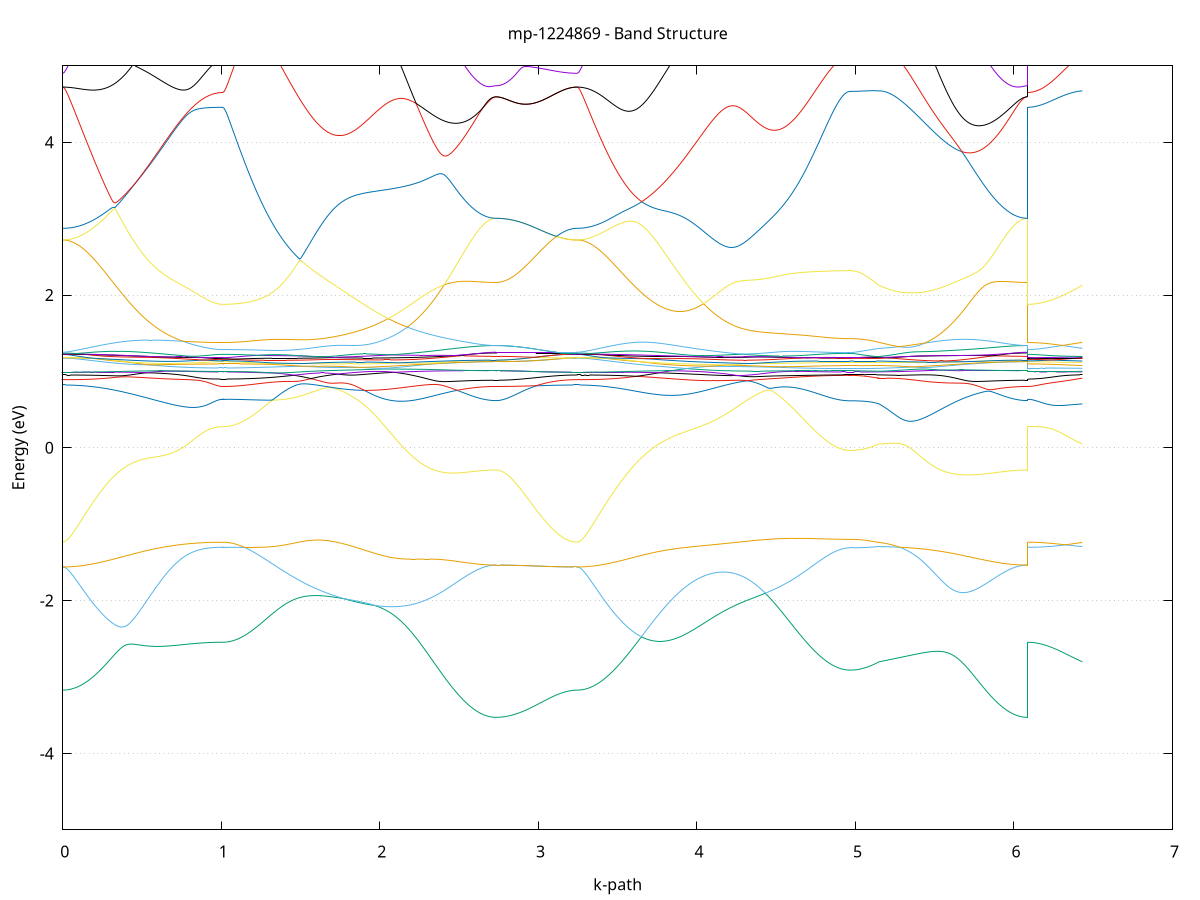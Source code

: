 set title 'mp-1224869 - Band Structure'
set xlabel 'k-path'
set ylabel 'Energy (eV)'
set grid y
set yrange [-5:5]
set terminal png size 800,600
set output 'mp-1224869_bands_gnuplot.png'
plot '-' using 1:2 with lines notitle, '-' using 1:2 with lines notitle, '-' using 1:2 with lines notitle, '-' using 1:2 with lines notitle, '-' using 1:2 with lines notitle, '-' using 1:2 with lines notitle, '-' using 1:2 with lines notitle, '-' using 1:2 with lines notitle, '-' using 1:2 with lines notitle, '-' using 1:2 with lines notitle, '-' using 1:2 with lines notitle, '-' using 1:2 with lines notitle, '-' using 1:2 with lines notitle, '-' using 1:2 with lines notitle, '-' using 1:2 with lines notitle, '-' using 1:2 with lines notitle, '-' using 1:2 with lines notitle, '-' using 1:2 with lines notitle, '-' using 1:2 with lines notitle, '-' using 1:2 with lines notitle, '-' using 1:2 with lines notitle, '-' using 1:2 with lines notitle, '-' using 1:2 with lines notitle, '-' using 1:2 with lines notitle, '-' using 1:2 with lines notitle, '-' using 1:2 with lines notitle, '-' using 1:2 with lines notitle, '-' using 1:2 with lines notitle, '-' using 1:2 with lines notitle, '-' using 1:2 with lines notitle, '-' using 1:2 with lines notitle, '-' using 1:2 with lines notitle, '-' using 1:2 with lines notitle, '-' using 1:2 with lines notitle, '-' using 1:2 with lines notitle, '-' using 1:2 with lines notitle, '-' using 1:2 with lines notitle, '-' using 1:2 with lines notitle, '-' using 1:2 with lines notitle, '-' using 1:2 with lines notitle, '-' using 1:2 with lines notitle, '-' using 1:2 with lines notitle, '-' using 1:2 with lines notitle, '-' using 1:2 with lines notitle, '-' using 1:2 with lines notitle, '-' using 1:2 with lines notitle, '-' using 1:2 with lines notitle, '-' using 1:2 with lines notitle, '-' using 1:2 with lines notitle, '-' using 1:2 with lines notitle, '-' using 1:2 with lines notitle, '-' using 1:2 with lines notitle, '-' using 1:2 with lines notitle, '-' using 1:2 with lines notitle, '-' using 1:2 with lines notitle, '-' using 1:2 with lines notitle, '-' using 1:2 with lines notitle, '-' using 1:2 with lines notitle, '-' using 1:2 with lines notitle, '-' using 1:2 with lines notitle, '-' using 1:2 with lines notitle, '-' using 1:2 with lines notitle, '-' using 1:2 with lines notitle, '-' using 1:2 with lines notitle
0.000000 -41.633717
0.009994 -41.633717
0.019988 -41.633617
0.029983 -41.633517
0.039977 -41.633417
0.049971 -41.633317
0.059965 -41.633117
0.069959 -41.632917
0.079953 -41.632617
0.089948 -41.632417
0.099942 -41.632017
0.109936 -41.631717
0.119930 -41.631317
0.129924 -41.630917
0.139918 -41.630517
0.149913 -41.630017
0.159907 -41.629517
0.169901 -41.629017
0.179895 -41.628417
0.189889 -41.627817
0.199884 -41.627217
0.209878 -41.626617
0.219872 -41.625917
0.229866 -41.625217
0.239860 -41.624517
0.249854 -41.623717
0.259849 -41.623017
0.269843 -41.622217
0.279837 -41.621317
0.289831 -41.620517
0.299825 -41.619617
0.309819 -41.618717
0.319814 -41.617817
0.329808 -41.616917
0.339802 -41.615917
0.349796 -41.614917
0.359790 -41.613917
0.369785 -41.612917
0.379779 -41.611917
0.389773 -41.610817
0.399767 -41.609717
0.409761 -41.608717
0.419755 -41.607617
0.429750 -41.606517
0.439744 -41.605317
0.449738 -41.604217
0.459732 -41.603117
0.469726 -41.601917
0.479720 -41.600717
0.489715 -41.599617
0.499709 -41.598417
0.509703 -41.597217
0.519697 -41.596017
0.529691 -41.594817
0.539685 -41.593617
0.549680 -41.592417
0.559674 -41.591217
0.569668 -41.590017
0.579662 -41.588817
0.589656 -41.587617
0.599651 -41.586417
0.609645 -41.585217
0.619639 -41.584017
0.629633 -41.582817
0.639627 -41.581617
0.649621 -41.580417
0.659616 -41.579217
0.669610 -41.578117
0.679604 -41.576917
0.689598 -41.575817
0.699592 -41.574617
0.709586 -41.573517
0.719581 -41.572417
0.729575 -41.571317
0.739569 -41.570217
0.749563 -41.569217
0.759557 -41.568117
0.769552 -41.567117
0.779546 -41.566117
0.789540 -41.565117
0.799534 -41.564217
0.809528 -41.563317
0.819522 -41.562317
0.829517 -41.561517
0.839511 -41.560617
0.849505 -41.559817
0.859499 -41.559017
0.869493 -41.558317
0.879487 -41.557617
0.889482 -41.556917
0.899476 -41.556317
0.909470 -41.555717
0.919464 -41.555217
0.929458 -41.554717
0.939453 -41.554317
0.949447 -41.553917
0.959441 -41.553517
0.969435 -41.553317
0.979429 -41.553117
0.989423 -41.552917
0.999418 -41.552817
1.009412 -41.552817
1.009412 -41.552817
1.019289 -41.552817
1.029167 -41.552717
1.039045 -41.552717
1.048923 -41.552717
1.058800 -41.552617
1.068678 -41.552517
1.078556 -41.552417
1.088433 -41.552317
1.098311 -41.552217
1.108189 -41.552017
1.118067 -41.551917
1.127944 -41.551717
1.137822 -41.551517
1.147700 -41.551317
1.157577 -41.551117
1.167455 -41.550917
1.177333 -41.550617
1.187211 -41.550417
1.197088 -41.550117
1.206966 -41.549917
1.216844 -41.549617
1.226721 -41.549317
1.236599 -41.549017
1.246477 -41.548717
1.256355 -41.548417
1.266232 -41.548017
1.276110 -41.547717
1.285988 -41.547317
1.295865 -41.547017
1.305743 -41.546617
1.315621 -41.546217
1.325499 -41.545917
1.335376 -41.545517
1.345254 -41.545117
1.355132 -41.544717
1.365009 -41.544317
1.374887 -41.543917
1.384765 -41.543517
1.394643 -41.543117
1.404520 -41.542717
1.414398 -41.542217
1.424276 -41.541817
1.434153 -41.541417
1.444031 -41.541017
1.453909 -41.540617
1.463786 -41.540117
1.473664 -41.539717
1.483542 -41.539317
1.493420 -41.538917
1.503297 -41.538517
1.513175 -41.538117
1.523053 -41.537717
1.532931 -41.537317
1.542808 -41.536917
1.552686 -41.536617
1.562564 -41.536217
1.572441 -41.535817
1.582319 -41.535517
1.592197 -41.535717
1.602074 -41.536117
1.611952 -41.536517
1.621830 -41.536917
1.631708 -41.537317
1.641585 -41.537817
1.651463 -41.538217
1.651463 -41.538217
1.661381 -41.538717
1.671300 -41.539217
1.681218 -41.539717
1.691137 -41.540217
1.701055 -41.540817
1.710974 -41.541417
1.720892 -41.541917
1.730811 -41.542517
1.740729 -41.543217
1.750648 -41.543817
1.760566 -41.544517
1.770485 -41.545117
1.780403 -41.545817
1.790321 -41.546517
1.800240 -41.547217
1.810158 -41.548017
1.820077 -41.548717
1.829995 -41.549517
1.839914 -41.550317
1.849832 -41.551117
1.859751 -41.552017
1.869669 -41.552817
1.879587 -41.553717
1.889506 -41.554617
1.899424 -41.555517
1.909343 -41.556417
1.919261 -41.557317
1.929180 -41.558217
1.939098 -41.559217
1.949017 -41.560117
1.958935 -41.561117
1.968854 -41.562117
1.978772 -41.563117
1.988691 -41.564117
1.998609 -41.565217
2.008527 -41.566217
2.018446 -41.567217
2.028364 -41.568317
2.038283 -41.569417
2.048201 -41.570417
2.058120 -41.571517
2.068038 -41.572617
2.077957 -41.573717
2.087875 -41.574817
2.097794 -41.575917
2.107712 -41.577017
2.117630 -41.578117
2.127549 -41.579217
2.137467 -41.580417
2.147386 -41.581517
2.157304 -41.582617
2.167223 -41.583717
2.177141 -41.584817
2.187060 -41.586017
2.196978 -41.587117
2.206897 -41.588217
2.216815 -41.589317
2.226733 -41.590417
2.236652 -41.591517
2.246570 -41.592617
2.256489 -41.593717
2.266407 -41.594817
2.276326 -41.595817
2.286244 -41.596917
2.296163 -41.598017
2.306081 -41.599017
2.316000 -41.600017
2.325918 -41.601017
2.335836 -41.602117
2.345755 -41.603017
2.355673 -41.604017
2.365592 -41.605017
2.375510 -41.605917
2.385429 -41.606917
2.395347 -41.607817
2.405266 -41.608717
2.415184 -41.609517
2.425103 -41.610417
2.435021 -41.611217
2.444939 -41.612117
2.454858 -41.612817
2.464776 -41.613617
2.474695 -41.614417
2.484613 -41.615117
2.494532 -41.615817
2.504450 -41.616517
2.514369 -41.617117
2.524287 -41.617817
2.534206 -41.618417
2.544124 -41.618917
2.554042 -41.619517
2.563961 -41.620017
2.573879 -41.620517
2.583798 -41.621017
2.593716 -41.621417
2.603635 -41.621817
2.613553 -41.622217
2.623472 -41.622617
2.633390 -41.622917
2.643309 -41.623217
2.653227 -41.623417
2.663145 -41.623717
2.673064 -41.623817
2.682982 -41.624017
2.692901 -41.624217
2.702819 -41.624317
2.712738 -41.624417
2.722656 -41.624417
2.732575 -41.624417
2.732575 -41.624417
2.742424 -41.624417
2.752274 -41.624517
2.762124 -41.624517
2.771974 -41.624617
2.781824 -41.624717
2.791674 -41.624817
2.801523 -41.624917
2.811373 -41.625017
2.821223 -41.625217
2.831073 -41.625317
2.840923 -41.625517
2.850773 -41.625717
2.860622 -41.625917
2.870472 -41.626117
2.880322 -41.626417
2.890172 -41.626617
2.900022 -41.626917
2.909872 -41.627117
2.919721 -41.627417
2.929571 -41.627717
2.939421 -41.627917
2.949271 -41.628217
2.959121 -41.628517
2.968971 -41.628817
2.978820 -41.629117
2.988670 -41.629317
2.998520 -41.629617
3.008370 -41.629917
3.018220 -41.630217
3.028070 -41.630417
3.037919 -41.630717
3.047769 -41.630917
3.057619 -41.631217
3.067469 -41.631417
3.077319 -41.631617
3.087169 -41.631917
3.097018 -41.632117
3.106868 -41.632317
3.116718 -41.632517
3.126568 -41.632617
3.136418 -41.632817
3.146267 -41.632917
3.156117 -41.633117
3.165967 -41.633217
3.175817 -41.633317
3.185667 -41.633417
3.195517 -41.633517
3.205366 -41.633617
3.215216 -41.633617
3.225066 -41.633717
3.234916 -41.633717
3.244766 -41.633717
3.244766 -41.633717
3.254704 -41.633717
3.264642 -41.633617
3.274579 -41.633517
3.284517 -41.633417
3.294455 -41.633317
3.304393 -41.633117
3.314331 -41.632917
3.324269 -41.632617
3.334207 -41.632417
3.344145 -41.632017
3.354082 -41.631717
3.364020 -41.631317
3.373958 -41.630917
3.383896 -41.630517
3.393834 -41.630017
3.403772 -41.629517
3.413710 -41.629017
3.423648 -41.628417
3.433585 -41.627817
3.443523 -41.627217
3.453461 -41.626617
3.463399 -41.625917
3.473337 -41.625217
3.483275 -41.624517
3.493213 -41.623717
3.503150 -41.622917
3.513088 -41.622117
3.523026 -41.621317
3.532964 -41.620517
3.542902 -41.619617
3.552840 -41.618717
3.562778 -41.617717
3.572716 -41.616817
3.582654 -41.615917
3.592591 -41.614917
3.602529 -41.613917
3.612467 -41.612917
3.622405 -41.611817
3.632343 -41.610817
3.642281 -41.609717
3.652219 -41.608617
3.662156 -41.607517
3.672094 -41.606417
3.682032 -41.605317
3.691970 -41.604217
3.701908 -41.603017
3.711846 -41.601917
3.721784 -41.600717
3.731722 -41.599517
3.741660 -41.598317
3.751597 -41.597117
3.761535 -41.595917
3.771473 -41.594717
3.781411 -41.593517
3.791349 -41.592317
3.801287 -41.591117
3.811225 -41.589917
3.821162 -41.588717
3.831100 -41.587417
3.841038 -41.586217
3.850976 -41.585017
3.860914 -41.583817
3.870852 -41.582617
3.880790 -41.581317
3.890728 -41.580117
3.900665 -41.578917
3.910603 -41.577717
3.920541 -41.576517
3.930479 -41.575317
3.940417 -41.574217
3.950355 -41.573017
3.960293 -41.571817
3.970231 -41.570717
3.980168 -41.569517
3.990106 -41.568417
4.000044 -41.567317
4.009982 -41.566117
4.019920 -41.565017
4.029858 -41.564017
4.039796 -41.562917
4.049734 -41.561817
4.059671 -41.560817
4.069609 -41.559717
4.079547 -41.558717
4.089485 -41.557717
4.099423 -41.556717
4.109361 -41.555717
4.119299 -41.554817
4.129237 -41.553817
4.139174 -41.552917
4.149112 -41.552017
4.159050 -41.551117
4.168988 -41.550217
4.178926 -41.549417
4.188864 -41.548617
4.198802 -41.547717
4.208740 -41.546917
4.218677 -41.546217
4.228615 -41.545417
4.238553 -41.544717
4.248491 -41.543917
4.258429 -41.543217
4.268367 -41.542517
4.278305 -41.541917
4.288243 -41.541217
4.298180 -41.540617
4.308118 -41.540017
4.318056 -41.539417
4.327994 -41.538817
4.337932 -41.538217
4.347870 -41.537717
4.357808 -41.537117
4.367746 -41.536617
4.377683 -41.536217
4.387621 -41.535717
4.397559 -41.535617
4.407497 -41.536117
4.417435 -41.536517
4.427373 -41.537017
4.427373 -41.537017
4.437201 -41.537517
4.447029 -41.537917
4.456858 -41.538417
4.466686 -41.538917
4.476514 -41.539417
4.486343 -41.539917
4.496171 -41.540417
4.505999 -41.540917
4.515827 -41.541317
4.525656 -41.541817
4.535484 -41.542317
4.545312 -41.542817
4.555141 -41.543317
4.564969 -41.543817
4.574797 -41.544317
4.584625 -41.544817
4.594454 -41.545217
4.604282 -41.545717
4.614110 -41.546217
4.623939 -41.546617
4.633767 -41.547117
4.643595 -41.547517
4.653423 -41.548017
4.663252 -41.548417
4.673080 -41.548817
4.682908 -41.549317
4.692737 -41.549717
4.702565 -41.550117
4.712393 -41.550517
4.722221 -41.550817
4.732050 -41.551217
4.741878 -41.551617
4.751706 -41.551917
4.761535 -41.552217
4.771363 -41.552517
4.781191 -41.552917
4.791019 -41.553117
4.800848 -41.553417
4.810676 -41.553717
4.820504 -41.553917
4.830333 -41.554217
4.840161 -41.554417
4.849989 -41.554617
4.859817 -41.554817
4.869646 -41.555017
4.879474 -41.555117
4.889302 -41.555317
4.899131 -41.555417
4.908959 -41.555517
4.918787 -41.555617
4.928615 -41.555717
4.938444 -41.555717
4.948272 -41.555817
4.958100 -41.555817
4.967929 -41.555817
4.967929 -41.555817
4.977429 -41.555817
4.986929 -41.555817
4.996430 -41.555817
5.005930 -41.555817
5.015430 -41.555717
5.024931 -41.555717
5.034431 -41.555717
5.043931 -41.555717
5.053432 -41.555617
5.062932 -41.555617
5.072432 -41.555617
5.081933 -41.555517
5.091433 -41.555517
5.100933 -41.555517
5.110434 -41.555417
5.119934 -41.555417
5.129434 -41.555417
5.138935 -41.555317
5.148435 -41.555317
5.148435 -41.555317
5.158396 -41.555517
5.168356 -41.555717
5.178316 -41.556017
5.188276 -41.556317
5.198237 -41.556717
5.208197 -41.557117
5.218157 -41.557617
5.228118 -41.558117
5.238078 -41.558617
5.248038 -41.559217
5.257999 -41.559817
5.267959 -41.560417
5.277919 -41.561117
5.287880 -41.561817
5.297840 -41.562517
5.307800 -41.563317
5.317761 -41.564117
5.327721 -41.564917
5.337681 -41.565817
5.347642 -41.566617
5.357602 -41.567517
5.367562 -41.568417
5.377523 -41.569417
5.387483 -41.570317
5.397443 -41.571317
5.407404 -41.572317
5.417364 -41.573317
5.427324 -41.574317
5.437285 -41.575317
5.447245 -41.576317
5.457205 -41.577417
5.467165 -41.578417
5.477126 -41.579517
5.487086 -41.580617
5.497046 -41.581617
5.507007 -41.582717
5.516967 -41.583817
5.526927 -41.584917
5.536888 -41.586017
5.546848 -41.587117
5.556808 -41.588217
5.566769 -41.589317
5.576729 -41.590417
5.586689 -41.591417
5.596650 -41.592517
5.606610 -41.593617
5.616570 -41.594717
5.626531 -41.595717
5.636491 -41.596817
5.646451 -41.597817
5.656412 -41.598917
5.666372 -41.599917
5.676332 -41.600917
5.686293 -41.601917
5.696253 -41.602917
5.706213 -41.603917
5.716173 -41.604917
5.726134 -41.605817
5.736094 -41.606717
5.746054 -41.607717
5.756015 -41.608617
5.765975 -41.609417
5.775935 -41.610317
5.785896 -41.611117
5.795856 -41.612017
5.805816 -41.612817
5.815777 -41.613517
5.825737 -41.614317
5.835697 -41.615017
5.845658 -41.615717
5.855618 -41.616417
5.865578 -41.617117
5.875539 -41.617717
5.885499 -41.618317
5.895459 -41.618917
5.905420 -41.619417
5.915380 -41.620017
5.925340 -41.620517
5.935301 -41.620917
5.945261 -41.621417
5.955221 -41.621817
5.965182 -41.622217
5.975142 -41.622517
5.985102 -41.622917
5.995062 -41.623117
6.005023 -41.623417
6.014983 -41.623617
6.024943 -41.623917
6.034904 -41.624017
6.044864 -41.624217
6.054824 -41.624317
6.064785 -41.624317
6.074745 -41.624417
6.084705 -41.624417
6.084705 -41.552817
6.094604 -41.552817
6.104503 -41.552817
6.114401 -41.552817
6.124300 -41.552817
6.134199 -41.552817
6.144097 -41.552917
6.153996 -41.552917
6.163894 -41.552917
6.173793 -41.553017
6.183692 -41.553017
6.193590 -41.553117
6.203489 -41.553117
6.213388 -41.553217
6.223286 -41.553217
6.233185 -41.553317
6.243084 -41.553417
6.252982 -41.553417
6.262881 -41.553517
6.272779 -41.553617
6.282678 -41.553717
6.292577 -41.553817
6.302475 -41.553917
6.312374 -41.554017
6.322273 -41.554117
6.332171 -41.554217
6.342070 -41.554317
6.351969 -41.554417
6.361867 -41.554517
6.371766 -41.554617
6.381665 -41.554717
6.391563 -41.554817
6.401462 -41.554917
6.411360 -41.555017
6.421259 -41.555217
6.431158 -41.555317
e
0.000000 -41.546217
0.009994 -41.546217
0.019988 -41.546217
0.029983 -41.546217
0.039977 -41.546117
0.049971 -41.546117
0.059965 -41.546017
0.069959 -41.545917
0.079953 -41.545817
0.089948 -41.545717
0.099942 -41.545617
0.109936 -41.545417
0.119930 -41.545317
0.129924 -41.545117
0.139918 -41.544917
0.149913 -41.544817
0.159907 -41.544617
0.169901 -41.544317
0.179895 -41.544117
0.189889 -41.543917
0.199884 -41.543717
0.209878 -41.543417
0.219872 -41.543217
0.229866 -41.542917
0.239860 -41.542617
0.249854 -41.542317
0.259849 -41.542017
0.269843 -41.541717
0.279837 -41.541417
0.289831 -41.541117
0.299825 -41.540817
0.309819 -41.540517
0.319814 -41.540117
0.329808 -41.539817
0.339802 -41.539517
0.349796 -41.539117
0.359790 -41.538817
0.369785 -41.538417
0.379779 -41.538117
0.389773 -41.537817
0.399767 -41.537417
0.409761 -41.537117
0.419755 -41.536717
0.429750 -41.536417
0.439744 -41.536017
0.449738 -41.535717
0.459732 -41.535317
0.469726 -41.535017
0.479720 -41.534717
0.489715 -41.534317
0.499709 -41.534017
0.509703 -41.533717
0.519697 -41.533417
0.529691 -41.533117
0.539685 -41.532817
0.549680 -41.532517
0.559674 -41.532217
0.569668 -41.531917
0.579662 -41.531617
0.589656 -41.531417
0.599651 -41.531117
0.609645 -41.530917
0.619639 -41.530717
0.629633 -41.530517
0.639627 -41.530317
0.649621 -41.530117
0.659616 -41.529917
0.669610 -41.529817
0.679604 -41.529617
0.689598 -41.529517
0.699592 -41.529317
0.709586 -41.529217
0.719581 -41.529117
0.729575 -41.529117
0.739569 -41.529017
0.749563 -41.528917
0.759557 -41.528917
0.769552 -41.528917
0.779546 -41.528917
0.789540 -41.528917
0.799534 -41.528917
0.809528 -41.528917
0.819522 -41.528917
0.829517 -41.529017
0.839511 -41.529117
0.849505 -41.529117
0.859499 -41.529217
0.869493 -41.529317
0.879487 -41.529417
0.889482 -41.529517
0.899476 -41.529617
0.909470 -41.529617
0.919464 -41.529717
0.929458 -41.529817
0.939453 -41.529917
0.949447 -41.530017
0.959441 -41.530117
0.969435 -41.530117
0.979429 -41.530217
0.989423 -41.530217
0.999418 -41.530217
1.009412 -41.530317
1.009412 -41.530317
1.019289 -41.530317
1.029167 -41.530217
1.039045 -41.530217
1.048923 -41.530217
1.058800 -41.530217
1.068678 -41.530217
1.078556 -41.530217
1.088433 -41.530217
1.098311 -41.530217
1.108189 -41.530217
1.118067 -41.530217
1.127944 -41.530217
1.137822 -41.530217
1.147700 -41.530217
1.157577 -41.530217
1.167455 -41.530217
1.177333 -41.530217
1.187211 -41.530217
1.197088 -41.530217
1.206966 -41.530217
1.216844 -41.530217
1.226721 -41.530217
1.236599 -41.530317
1.246477 -41.530317
1.256355 -41.530317
1.266232 -41.530317
1.276110 -41.530317
1.285988 -41.530417
1.295865 -41.530417
1.305743 -41.530417
1.315621 -41.530517
1.325499 -41.530617
1.335376 -41.530617
1.345254 -41.530717
1.355132 -41.530817
1.365009 -41.530917
1.374887 -41.530917
1.384765 -41.531017
1.394643 -41.531117
1.404520 -41.531317
1.414398 -41.531417
1.424276 -41.531517
1.434153 -41.531717
1.444031 -41.531817
1.453909 -41.532017
1.463786 -41.532217
1.473664 -41.532417
1.483542 -41.532617
1.493420 -41.532817
1.503297 -41.533017
1.513175 -41.533317
1.523053 -41.533517
1.532931 -41.533817
1.542808 -41.534117
1.552686 -41.534417
1.562564 -41.534717
1.572441 -41.535017
1.582319 -41.535417
1.592197 -41.535117
1.602074 -41.534817
1.611952 -41.534417
1.621830 -41.534117
1.631708 -41.533817
1.641585 -41.533517
1.651463 -41.533217
1.651463 -41.533217
1.661381 -41.532917
1.671300 -41.532617
1.681218 -41.532417
1.691137 -41.532117
1.701055 -41.531917
1.710974 -41.531717
1.720892 -41.531517
1.730811 -41.531317
1.740729 -41.531117
1.750648 -41.530917
1.760566 -41.530817
1.770485 -41.530617
1.780403 -41.530517
1.790321 -41.530417
1.800240 -41.530317
1.810158 -41.530217
1.820077 -41.530217
1.829995 -41.530117
1.839914 -41.530117
1.849832 -41.530117
1.859751 -41.530117
1.869669 -41.530117
1.879587 -41.530117
1.889506 -41.530217
1.899424 -41.530217
1.909343 -41.530317
1.919261 -41.530417
1.929180 -41.530517
1.939098 -41.530617
1.949017 -41.530817
1.958935 -41.530917
1.968854 -41.531117
1.978772 -41.531317
1.988691 -41.531517
1.998609 -41.531717
2.008527 -41.531917
2.018446 -41.532217
2.028364 -41.532417
2.038283 -41.532717
2.048201 -41.533017
2.058120 -41.533317
2.068038 -41.533617
2.077957 -41.533917
2.087875 -41.534317
2.097794 -41.534617
2.107712 -41.534917
2.117630 -41.535317
2.127549 -41.535717
2.137467 -41.536117
2.147386 -41.536417
2.157304 -41.536817
2.167223 -41.537217
2.177141 -41.537717
2.187060 -41.538117
2.196978 -41.538517
2.206897 -41.538917
2.216815 -41.539417
2.226733 -41.539817
2.236652 -41.540317
2.246570 -41.540717
2.256489 -41.541217
2.266407 -41.541617
2.276326 -41.542117
2.286244 -41.542517
2.296163 -41.543017
2.306081 -41.543417
2.316000 -41.543917
2.325918 -41.544317
2.335836 -41.544817
2.345755 -41.545217
2.355673 -41.545717
2.365592 -41.546117
2.375510 -41.546617
2.385429 -41.547017
2.395347 -41.547417
2.405266 -41.547817
2.415184 -41.548317
2.425103 -41.548717
2.435021 -41.549117
2.444939 -41.549517
2.454858 -41.549917
2.464776 -41.550217
2.474695 -41.550617
2.484613 -41.551017
2.494532 -41.551317
2.504450 -41.551617
2.514369 -41.552017
2.524287 -41.552317
2.534206 -41.552617
2.544124 -41.552917
2.554042 -41.553217
2.563961 -41.553417
2.573879 -41.553717
2.583798 -41.553917
2.593716 -41.554117
2.603635 -41.554317
2.613553 -41.554517
2.623472 -41.554717
2.633390 -41.554917
2.643309 -41.555017
2.653227 -41.555217
2.663145 -41.555317
2.673064 -41.555417
2.682982 -41.555517
2.692901 -41.555617
2.702819 -41.555617
2.712738 -41.555717
2.722656 -41.555717
2.732575 -41.555717
2.732575 -41.555717
2.742424 -41.555717
2.752274 -41.555717
2.762124 -41.555617
2.771974 -41.555517
2.781824 -41.555417
2.791674 -41.555317
2.801523 -41.555217
2.811373 -41.555117
2.821223 -41.554917
2.831073 -41.554817
2.840923 -41.554617
2.850773 -41.554417
2.860622 -41.554217
2.870472 -41.553917
2.880322 -41.553717
2.890172 -41.553417
2.900022 -41.553217
2.909872 -41.552917
2.919721 -41.552717
2.929571 -41.552417
2.939421 -41.552117
2.949271 -41.551817
2.959121 -41.551517
2.968971 -41.551317
2.978820 -41.551017
2.988670 -41.550717
2.998520 -41.550417
3.008370 -41.550117
3.018220 -41.549817
3.028070 -41.549617
3.037919 -41.549317
3.047769 -41.549017
3.057619 -41.548817
3.067469 -41.548617
3.077319 -41.548317
3.087169 -41.548117
3.097018 -41.547917
3.106868 -41.547717
3.116718 -41.547517
3.126568 -41.547317
3.136418 -41.547117
3.146267 -41.547017
3.156117 -41.546817
3.165967 -41.546717
3.175817 -41.546617
3.185667 -41.546517
3.195517 -41.546417
3.205366 -41.546317
3.215216 -41.546317
3.225066 -41.546217
3.234916 -41.546217
3.244766 -41.546217
3.244766 -41.546217
3.254704 -41.546217
3.264642 -41.546217
3.274579 -41.546217
3.284517 -41.546117
3.294455 -41.546017
3.304393 -41.546017
3.314331 -41.545917
3.324269 -41.545817
3.334207 -41.545717
3.344145 -41.545517
3.354082 -41.545417
3.364020 -41.545217
3.373958 -41.545017
3.383896 -41.544917
3.393834 -41.544717
3.403772 -41.544517
3.413710 -41.544217
3.423648 -41.544017
3.433585 -41.543817
3.443523 -41.543517
3.453461 -41.543317
3.463399 -41.543017
3.473337 -41.542717
3.483275 -41.542417
3.493213 -41.542117
3.503150 -41.541817
3.513088 -41.541517
3.523026 -41.541217
3.532964 -41.540817
3.542902 -41.540517
3.552840 -41.540217
3.562778 -41.539817
3.572716 -41.539517
3.582654 -41.539117
3.592591 -41.538717
3.602529 -41.538417
3.612467 -41.538017
3.622405 -41.537617
3.632343 -41.537317
3.642281 -41.536917
3.652219 -41.536517
3.662156 -41.536117
3.672094 -41.535817
3.682032 -41.535417
3.691970 -41.535017
3.701908 -41.534617
3.711846 -41.534317
3.721784 -41.533917
3.731722 -41.533517
3.741660 -41.533217
3.751597 -41.532817
3.761535 -41.532517
3.771473 -41.532117
3.781411 -41.531817
3.791349 -41.531517
3.801287 -41.531217
3.811225 -41.530817
3.821162 -41.530517
3.831100 -41.530217
3.841038 -41.530017
3.850976 -41.529717
3.860914 -41.529417
3.870852 -41.529217
3.880790 -41.528917
3.890728 -41.528717
3.900665 -41.528517
3.910603 -41.528217
3.920541 -41.528017
3.930479 -41.527917
3.940417 -41.527717
3.950355 -41.527517
3.960293 -41.527417
3.970231 -41.527317
3.980168 -41.527117
3.990106 -41.527017
4.000044 -41.526917
4.009982 -41.526917
4.019920 -41.526817
4.029858 -41.526817
4.039796 -41.526817
4.049734 -41.526717
4.059671 -41.526717
4.069609 -41.526817
4.079547 -41.526817
4.089485 -41.526917
4.099423 -41.526917
4.109361 -41.527017
4.119299 -41.527117
4.129237 -41.527217
4.139174 -41.527417
4.149112 -41.527517
4.159050 -41.527717
4.168988 -41.527817
4.178926 -41.528017
4.188864 -41.528217
4.198802 -41.528517
4.208740 -41.528717
4.218677 -41.529017
4.228615 -41.529217
4.238553 -41.529517
4.248491 -41.529817
4.258429 -41.530117
4.268367 -41.530417
4.278305 -41.530817
4.288243 -41.531117
4.298180 -41.531417
4.308118 -41.531817
4.318056 -41.532217
4.327994 -41.532617
4.337932 -41.533017
4.347870 -41.533417
4.357808 -41.533817
4.367746 -41.534317
4.377683 -41.534717
4.387621 -41.535117
4.397559 -41.535217
4.407497 -41.534817
4.417435 -41.534317
4.427373 -41.534017
4.427373 -41.534017
4.437201 -41.533517
4.447029 -41.533217
4.456858 -41.532917
4.466686 -41.532517
4.476514 -41.532217
4.486343 -41.531917
4.496171 -41.531617
4.505999 -41.531317
4.515827 -41.531017
4.525656 -41.530817
4.535484 -41.530517
4.545312 -41.530317
4.555141 -41.530117
4.564969 -41.529917
4.574797 -41.529717
4.584625 -41.529517
4.594454 -41.529317
4.604282 -41.529217
4.614110 -41.529017
4.623939 -41.528917
4.633767 -41.528717
4.643595 -41.528617
4.653423 -41.528517
4.663252 -41.528417
4.673080 -41.528217
4.682908 -41.528217
4.692737 -41.528117
4.702565 -41.528017
4.712393 -41.527917
4.722221 -41.527817
4.732050 -41.527817
4.741878 -41.527717
4.751706 -41.527617
4.761535 -41.527617
4.771363 -41.527517
4.781191 -41.527517
4.791019 -41.527517
4.800848 -41.527417
4.810676 -41.527417
4.820504 -41.527417
4.830333 -41.527317
4.840161 -41.527317
4.849989 -41.527317
4.859817 -41.527317
4.869646 -41.527317
4.879474 -41.527217
4.889302 -41.527217
4.899131 -41.527217
4.908959 -41.527217
4.918787 -41.527217
4.928615 -41.527217
4.938444 -41.527217
4.948272 -41.527217
4.958100 -41.527217
4.967929 -41.527217
4.967929 -41.527217
4.977429 -41.527217
4.986929 -41.527217
4.996430 -41.527217
5.005930 -41.527317
5.015430 -41.527317
5.024931 -41.527317
5.034431 -41.527417
5.043931 -41.527517
5.053432 -41.527517
5.062932 -41.527617
5.072432 -41.527717
5.081933 -41.527817
5.091433 -41.527917
5.100933 -41.528017
5.110434 -41.528117
5.119934 -41.528217
5.129434 -41.528317
5.138935 -41.528417
5.148435 -41.528517
5.148435 -41.528517
5.158396 -41.528717
5.168356 -41.528817
5.178316 -41.528917
5.188276 -41.529017
5.198237 -41.529117
5.208197 -41.529317
5.218157 -41.529417
5.228118 -41.529517
5.238078 -41.529717
5.248038 -41.529817
5.257999 -41.529917
5.267959 -41.530117
5.277919 -41.530317
5.287880 -41.530417
5.297840 -41.530617
5.307800 -41.530817
5.317761 -41.531017
5.327721 -41.531217
5.337681 -41.531517
5.347642 -41.531717
5.357602 -41.531917
5.367562 -41.532217
5.377523 -41.532417
5.387483 -41.532717
5.397443 -41.533017
5.407404 -41.533317
5.417364 -41.533617
5.427324 -41.533917
5.437285 -41.534317
5.447245 -41.534617
5.457205 -41.534917
5.467165 -41.535317
5.477126 -41.535717
5.487086 -41.536017
5.497046 -41.536417
5.507007 -41.536817
5.516967 -41.537217
5.526927 -41.537617
5.536888 -41.538017
5.546848 -41.538517
5.556808 -41.538917
5.566769 -41.539317
5.576729 -41.539817
5.586689 -41.540217
5.596650 -41.540617
5.606610 -41.541117
5.616570 -41.541517
5.626531 -41.542017
5.636491 -41.542417
5.646451 -41.542917
5.656412 -41.543417
5.666372 -41.543817
5.676332 -41.544317
5.686293 -41.544717
5.696253 -41.545217
5.706213 -41.545617
5.716173 -41.546117
5.726134 -41.546517
5.736094 -41.546917
5.746054 -41.547417
5.756015 -41.547817
5.765975 -41.548217
5.775935 -41.548617
5.785896 -41.549017
5.795856 -41.549417
5.805816 -41.549817
5.815777 -41.550217
5.825737 -41.550617
5.835697 -41.550917
5.845658 -41.551317
5.855618 -41.551617
5.865578 -41.551917
5.875539 -41.552317
5.885499 -41.552617
5.895459 -41.552917
5.905420 -41.553117
5.915380 -41.553417
5.925340 -41.553717
5.935301 -41.553917
5.945261 -41.554117
5.955221 -41.554317
5.965182 -41.554517
5.975142 -41.554717
5.985102 -41.554917
5.995062 -41.555017
6.005023 -41.555217
6.014983 -41.555317
6.024943 -41.555417
6.034904 -41.555517
6.044864 -41.555617
6.054824 -41.555617
6.064785 -41.555717
6.074745 -41.555717
6.084705 -41.555717
6.084705 -41.530317
6.094604 -41.530317
6.104503 -41.530217
6.114401 -41.530217
6.124300 -41.530217
6.134199 -41.530217
6.144097 -41.530217
6.153996 -41.530217
6.163894 -41.530117
6.173793 -41.530117
6.183692 -41.530117
6.193590 -41.530017
6.203489 -41.530017
6.213388 -41.530017
6.223286 -41.529917
6.233185 -41.529917
6.243084 -41.529817
6.252982 -41.529817
6.262881 -41.529717
6.272779 -41.529617
6.282678 -41.529617
6.292577 -41.529517
6.302475 -41.529517
6.312374 -41.529417
6.322273 -41.529317
6.332171 -41.529317
6.342070 -41.529217
6.351969 -41.529117
6.361867 -41.529117
6.371766 -41.529017
6.381665 -41.528917
6.391563 -41.528817
6.401462 -41.528817
6.411360 -41.528717
6.421259 -41.528617
6.431158 -41.528517
e
0.000000 -20.414217
0.009994 -20.414117
0.019988 -20.413917
0.029983 -20.413617
0.039977 -20.413217
0.049971 -20.412617
0.059965 -20.412017
0.069959 -20.411217
0.079953 -20.410317
0.089948 -20.409217
0.099942 -20.408117
0.109936 -20.406817
0.119930 -20.405417
0.129924 -20.403917
0.139918 -20.402317
0.149913 -20.400617
0.159907 -20.398817
0.169901 -20.396917
0.179895 -20.394817
0.189889 -20.392717
0.199884 -20.390417
0.209878 -20.388117
0.219872 -20.385717
0.229866 -20.383217
0.239860 -20.380617
0.249854 -20.377917
0.259849 -20.375117
0.269843 -20.372317
0.279837 -20.369417
0.289831 -20.366417
0.299825 -20.363317
0.309819 -20.360217
0.319814 -20.357117
0.329808 -20.353917
0.339802 -20.350717
0.349796 -20.347417
0.359790 -20.344117
0.369785 -20.340717
0.379779 -20.337417
0.389773 -20.334117
0.399767 -20.330717
0.409761 -20.327417
0.419755 -20.324117
0.429750 -20.320817
0.439744 -20.317517
0.449738 -20.314317
0.459732 -20.311217
0.469726 -20.308217
0.479720 -20.305217
0.489715 -20.302317
0.499709 -20.299617
0.509703 -20.297017
0.519697 -20.294517
0.529691 -20.292217
0.539685 -20.290117
0.549680 -20.288117
0.559674 -20.286417
0.569668 -20.284917
0.579662 -20.283717
0.589656 -20.282717
0.599651 -20.282017
0.609645 -20.281617
0.619639 -20.281517
0.629633 -20.281717
0.639627 -20.282217
0.649621 -20.283017
0.659616 -20.284217
0.669610 -20.285717
0.679604 -20.287517
0.689598 -20.289617
0.699592 -20.291917
0.709586 -20.294517
0.719581 -20.297417
0.729575 -20.300517
0.739569 -20.303717
0.749563 -20.307117
0.759557 -20.310717
0.769552 -20.314317
0.779546 -20.318017
0.789540 -20.321717
0.799534 -20.325417
0.809528 -20.329217
0.819522 -20.332817
0.829517 -20.336417
0.839511 -20.339917
0.849505 -20.343317
0.859499 -20.346617
0.869493 -20.349717
0.879487 -20.352717
0.889482 -20.355517
0.899476 -20.358117
0.909470 -20.360617
0.919464 -20.362817
0.929458 -20.364817
0.939453 -20.366617
0.949447 -20.368117
0.959441 -20.369517
0.969435 -20.370617
0.979429 -20.371417
0.989423 -20.372017
0.999418 -20.372417
1.009412 -20.372517
1.009412 -20.372517
1.019289 -20.372417
1.029167 -20.372217
1.039045 -20.371917
1.048923 -20.371417
1.058800 -20.370717
1.068678 -20.370017
1.078556 -20.369017
1.088433 -20.368017
1.098311 -20.366817
1.108189 -20.365417
1.118067 -20.363917
1.127944 -20.362317
1.137822 -20.360617
1.147700 -20.358717
1.157577 -20.356717
1.167455 -20.354517
1.177333 -20.352217
1.187211 -20.349817
1.197088 -20.347317
1.206966 -20.344617
1.216844 -20.341917
1.226721 -20.339017
1.236599 -20.335917
1.246477 -20.332817
1.256355 -20.329617
1.266232 -20.326217
1.276110 -20.322817
1.285988 -20.319217
1.295865 -20.315617
1.305743 -20.311917
1.315621 -20.308117
1.325499 -20.304217
1.335376 -20.300217
1.345254 -20.296217
1.355132 -20.292117
1.365009 -20.287917
1.374887 -20.283717
1.384765 -20.279517
1.394643 -20.275217
1.404520 -20.271017
1.414398 -20.266817
1.424276 -20.262617
1.434153 -20.258417
1.444031 -20.254317
1.453909 -20.250417
1.463786 -20.246617
1.473664 -20.243017
1.483542 -20.239617
1.493420 -20.236617
1.503297 -20.234017
1.513175 -20.231817
1.523053 -20.230217
1.532931 -20.229117
1.542808 -20.228717
1.552686 -20.229117
1.562564 -20.230117
1.572441 -20.231717
1.582319 -20.233917
1.592197 -20.236617
1.602074 -20.239717
1.611952 -20.243217
1.621830 -20.246917
1.631708 -20.250717
1.641585 -20.254617
1.651463 -20.258617
1.651463 -20.258617
1.661381 -20.262617
1.671300 -20.266617
1.681218 -20.270517
1.691137 -20.274317
1.701055 -20.278017
1.710974 -20.281517
1.720892 -20.284917
1.730811 -20.288217
1.740729 -20.291217
1.750648 -20.294117
1.760566 -20.296817
1.770485 -20.299317
1.780403 -20.301617
1.790321 -20.303717
1.800240 -20.305617
1.810158 -20.307217
1.820077 -20.308717
1.829995 -20.309917
1.839914 -20.311017
1.849832 -20.311817
1.859751 -20.312417
1.869669 -20.312817
1.879587 -20.313017
1.889506 -20.313017
1.899424 -20.312917
1.909343 -20.312517
1.919261 -20.311917
1.929180 -20.311217
1.939098 -20.310317
1.949017 -20.309217
1.958935 -20.308017
1.968854 -20.306617
1.978772 -20.305117
1.988691 -20.303517
1.998609 -20.301717
2.008527 -20.299917
2.018446 -20.297917
2.028364 -20.295917
2.038283 -20.293817
2.048201 -20.291617
2.058120 -20.289417
2.068038 -20.287117
2.077957 -20.284817
2.087875 -20.282517
2.097794 -20.280217
2.107712 -20.277917
2.117630 -20.275617
2.127549 -20.273417
2.137467 -20.271217
2.147386 -20.269017
2.157304 -20.266917
2.167223 -20.264917
2.177141 -20.263017
2.187060 -20.261217
2.196978 -20.259417
2.206897 -20.257817
2.216815 -20.256217
2.226733 -20.254817
2.236652 -20.253517
2.246570 -20.252317
2.256489 -20.251217
2.266407 -20.250217
2.276326 -20.249417
2.286244 -20.248617
2.296163 -20.248017
2.306081 -20.247517
2.316000 -20.247017
2.325918 -20.246717
2.335836 -20.246517
2.345755 -20.246417
2.355673 -20.246317
2.365592 -20.246417
2.375510 -20.246517
2.385429 -20.246717
2.395347 -20.247017
2.405266 -20.247317
2.415184 -20.247717
2.425103 -20.248117
2.435021 -20.248617
2.444939 -20.249117
2.454858 -20.249717
2.464776 -20.250217
2.474695 -20.250817
2.484613 -20.251517
2.494532 -20.252117
2.504450 -20.252717
2.514369 -20.253417
2.524287 -20.254017
2.534206 -20.254717
2.544124 -20.255317
2.554042 -20.256017
2.563961 -20.256617
2.573879 -20.257217
2.583798 -20.257717
2.593716 -20.258317
2.603635 -20.258817
2.613553 -20.259317
2.623472 -20.259817
2.633390 -20.260217
2.643309 -20.260617
2.653227 -20.261017
2.663145 -20.261317
2.673064 -20.261617
2.682982 -20.261817
2.692901 -20.262017
2.702819 -20.262217
2.712738 -20.262317
2.722656 -20.262317
2.732575 -20.262417
2.732575 -20.262417
2.742424 -20.262517
2.752274 -20.263117
2.762124 -20.264017
2.771974 -20.265217
2.781824 -20.266817
2.791674 -20.268817
2.801523 -20.271017
2.811373 -20.273517
2.821223 -20.276317
2.831073 -20.279417
2.840923 -20.282717
2.850773 -20.286317
2.860622 -20.290017
2.870472 -20.293917
2.880322 -20.298017
2.890172 -20.302217
2.900022 -20.306517
2.909872 -20.310917
2.919721 -20.315417
2.929571 -20.320017
2.939421 -20.324517
2.949271 -20.329117
2.959121 -20.333717
2.968971 -20.338317
2.978820 -20.342917
2.988670 -20.347317
2.998520 -20.351817
3.008370 -20.356117
3.018220 -20.360417
3.028070 -20.364617
3.037919 -20.368617
3.047769 -20.372517
3.057619 -20.376317
3.067469 -20.380017
3.077319 -20.383517
3.087169 -20.386917
3.097018 -20.390017
3.106868 -20.393017
3.116718 -20.395917
3.126568 -20.398517
3.136418 -20.401017
3.146267 -20.403217
3.156117 -20.405317
3.165967 -20.407117
3.175817 -20.408717
3.185667 -20.410217
3.195517 -20.411417
3.205366 -20.412417
3.215216 -20.413217
3.225066 -20.413717
3.234916 -20.414017
3.244766 -20.414217
3.244766 -20.414217
3.254704 -20.414117
3.264642 -20.413917
3.274579 -20.413617
3.284517 -20.413217
3.294455 -20.412717
3.304393 -20.412017
3.314331 -20.411317
3.324269 -20.410417
3.334207 -20.409417
3.344145 -20.408317
3.354082 -20.407117
3.364020 -20.405717
3.373958 -20.404317
3.383896 -20.402817
3.393834 -20.401117
3.403772 -20.399417
3.413710 -20.397517
3.423648 -20.395517
3.433585 -20.393517
3.443523 -20.391317
3.453461 -20.389117
3.463399 -20.386817
3.473337 -20.384417
3.483275 -20.381917
3.493213 -20.379317
3.503150 -20.376617
3.513088 -20.373917
3.523026 -20.371117
3.532964 -20.368217
3.542902 -20.365317
3.552840 -20.362317
3.562778 -20.359317
3.572716 -20.356217
3.582654 -20.353117
3.592591 -20.349917
3.602529 -20.346817
3.612467 -20.343517
3.622405 -20.340317
3.632343 -20.337117
3.642281 -20.333817
3.652219 -20.330617
3.662156 -20.327317
3.672094 -20.324117
3.682032 -20.320917
3.691970 -20.317717
3.701908 -20.314617
3.711846 -20.311517
3.721784 -20.308517
3.731722 -20.305517
3.741660 -20.302617
3.751597 -20.299717
3.761535 -20.297017
3.771473 -20.294417
3.781411 -20.291817
3.791349 -20.289417
3.801287 -20.287117
3.811225 -20.285017
3.821162 -20.282917
3.831100 -20.281017
3.841038 -20.279317
3.850976 -20.277717
3.860914 -20.276217
3.870852 -20.274917
3.880790 -20.273817
3.890728 -20.272817
3.900665 -20.272017
3.910603 -20.271317
3.920541 -20.270717
3.930479 -20.270317
3.940417 -20.270017
3.950355 -20.269817
3.960293 -20.269717
3.970231 -20.269717
3.980168 -20.269717
3.990106 -20.269817
4.000044 -20.269917
4.009982 -20.270117
4.019920 -20.270317
4.029858 -20.270417
4.039796 -20.270617
4.049734 -20.270717
4.059671 -20.270717
4.069609 -20.270717
4.079547 -20.270517
4.089485 -20.270317
4.099423 -20.270017
4.109361 -20.269517
4.119299 -20.269017
4.129237 -20.268317
4.139174 -20.267417
4.149112 -20.266417
4.159050 -20.265317
4.168988 -20.264017
4.178926 -20.262517
4.188864 -20.260917
4.198802 -20.259217
4.208740 -20.257317
4.218677 -20.255217
4.228615 -20.253017
4.238553 -20.250717
4.248491 -20.248417
4.258429 -20.245917
4.268367 -20.243417
4.278305 -20.240917
4.288243 -20.238417
4.298180 -20.236017
4.308118 -20.233817
4.318056 -20.231917
4.327994 -20.230317
4.337932 -20.229217
4.347870 -20.228717
4.357808 -20.228817
4.367746 -20.229617
4.377683 -20.231117
4.387621 -20.233317
4.397559 -20.236117
4.407497 -20.239417
4.417435 -20.243117
4.427373 -20.247217
4.427373 -20.247217
4.437201 -20.251417
4.447029 -20.255917
4.456858 -20.260617
4.466686 -20.265417
4.476514 -20.270317
4.486343 -20.275317
4.496171 -20.280317
4.505999 -20.285317
4.515827 -20.290317
4.525656 -20.295417
4.535484 -20.300417
4.545312 -20.305417
4.555141 -20.310317
4.564969 -20.315317
4.574797 -20.320117
4.584625 -20.324917
4.594454 -20.329717
4.604282 -20.334317
4.614110 -20.338917
4.623939 -20.343417
4.633767 -20.347917
4.643595 -20.352217
4.653423 -20.356417
4.663252 -20.360617
4.673080 -20.364617
4.682908 -20.368617
4.692737 -20.372417
4.702565 -20.376217
4.712393 -20.379817
4.722221 -20.383317
4.732050 -20.386717
4.741878 -20.389917
4.751706 -20.393117
4.761535 -20.396117
4.771363 -20.399017
4.781191 -20.401817
4.791019 -20.404417
4.800848 -20.406917
4.810676 -20.409317
4.820504 -20.411517
4.830333 -20.413617
4.840161 -20.415517
4.849989 -20.417317
4.859817 -20.419017
4.869646 -20.420517
4.879474 -20.421917
4.889302 -20.423217
4.899131 -20.424317
4.908959 -20.425217
4.918787 -20.426017
4.928615 -20.426717
4.938444 -20.427217
4.948272 -20.427617
4.958100 -20.427817
4.967929 -20.427917
4.967929 -20.427917
4.977429 -20.427817
4.986929 -20.427717
4.996430 -20.427517
5.005930 -20.427217
5.015430 -20.426917
5.024931 -20.426417
5.034431 -20.425917
5.043931 -20.425317
5.053432 -20.424717
5.062932 -20.423917
5.072432 -20.423117
5.081933 -20.422217
5.091433 -20.421217
5.100933 -20.420217
5.110434 -20.419117
5.119934 -20.417917
5.129434 -20.416717
5.138935 -20.415317
5.148435 -20.414017
5.148435 -20.414017
5.158396 -20.412917
5.168356 -20.411517
5.178316 -20.409917
5.188276 -20.408017
5.198237 -20.405917
5.208197 -20.403517
5.218157 -20.400917
5.228118 -20.398117
5.238078 -20.395117
5.248038 -20.391917
5.257999 -20.388517
5.267959 -20.384917
5.277919 -20.381117
5.287880 -20.377117
5.297840 -20.373117
5.307800 -20.368817
5.317761 -20.364517
5.327721 -20.360017
5.337681 -20.355517
5.347642 -20.350817
5.357602 -20.346217
5.367562 -20.341417
5.377523 -20.336717
5.387483 -20.331917
5.397443 -20.327217
5.407404 -20.322517
5.417364 -20.317817
5.427324 -20.313217
5.437285 -20.308717
5.447245 -20.304217
5.457205 -20.299917
5.467165 -20.295817
5.477126 -20.291717
5.487086 -20.287817
5.497046 -20.284117
5.507007 -20.280517
5.516967 -20.277117
5.526927 -20.273917
5.536888 -20.270917
5.546848 -20.268117
5.556808 -20.265517
5.566769 -20.263117
5.576729 -20.260817
5.586689 -20.258817
5.596650 -20.256917
5.606610 -20.255217
5.616570 -20.253717
5.626531 -20.252417
5.636491 -20.251217
5.646451 -20.250217
5.656412 -20.249417
5.666372 -20.248717
5.676332 -20.248117
5.686293 -20.247717
5.696253 -20.247317
5.706213 -20.247117
5.716173 -20.247117
5.726134 -20.247117
5.736094 -20.247217
5.746054 -20.247317
5.756015 -20.247617
5.765975 -20.247917
5.775935 -20.248317
5.785896 -20.248717
5.795856 -20.249217
5.805816 -20.249717
5.815777 -20.250317
5.825737 -20.250817
5.835697 -20.251517
5.845658 -20.252117
5.855618 -20.252717
5.865578 -20.253417
5.875539 -20.254017
5.885499 -20.254617
5.895459 -20.255317
5.905420 -20.255917
5.915380 -20.256517
5.925340 -20.257117
5.935301 -20.257717
5.945261 -20.258317
5.955221 -20.258817
5.965182 -20.259317
5.975142 -20.259817
5.985102 -20.260217
5.995062 -20.260617
6.005023 -20.261017
6.014983 -20.261317
6.024943 -20.261617
6.034904 -20.261817
6.044864 -20.262017
6.054824 -20.262217
6.064785 -20.262317
6.074745 -20.262317
6.084705 -20.262417
6.084705 -20.372517
6.094604 -20.372617
6.104503 -20.372817
6.114401 -20.373117
6.124300 -20.373517
6.134199 -20.374017
6.144097 -20.374717
6.153996 -20.375417
6.163894 -20.376317
6.173793 -20.377217
6.183692 -20.378317
6.193590 -20.379417
6.203489 -20.380617
6.213388 -20.381917
6.223286 -20.383317
6.233185 -20.384717
6.243084 -20.386217
6.252982 -20.387717
6.262881 -20.389217
6.272779 -20.390817
6.282678 -20.392417
6.292577 -20.394017
6.302475 -20.395617
6.312374 -20.397217
6.322273 -20.398917
6.332171 -20.400417
6.342070 -20.402017
6.351969 -20.403517
6.361867 -20.405017
6.371766 -20.406517
6.381665 -20.407917
6.391563 -20.409217
6.401462 -20.410517
6.411360 -20.411717
6.421259 -20.412917
6.431158 -20.414017
e
0.000000 -19.589117
0.009994 -19.589317
0.019988 -19.590017
0.029983 -19.591117
0.039977 -19.592717
0.049971 -19.594717
0.059965 -19.597117
0.069959 -19.599917
0.079953 -19.603117
0.089948 -19.606717
0.099942 -19.610617
0.109936 -19.614917
0.119930 -19.619517
0.129924 -19.624417
0.139918 -19.629617
0.149913 -19.635117
0.159907 -19.640917
0.169901 -19.647017
0.179895 -19.653417
0.189889 -19.660017
0.199884 -19.666917
0.209878 -19.674117
0.219872 -19.681517
0.229866 -19.689117
0.239860 -19.697017
0.249854 -19.705117
0.259849 -19.713417
0.269843 -19.721917
0.279837 -19.730617
0.289831 -19.739517
0.299825 -19.748517
0.309819 -19.757717
0.319814 -19.767117
0.329808 -19.776717
0.339802 -19.786317
0.349796 -19.796117
0.359790 -19.806117
0.369785 -19.816117
0.379779 -19.826217
0.389773 -19.836417
0.399767 -19.846717
0.409761 -19.857017
0.419755 -19.867417
0.429750 -19.877817
0.439744 -19.888217
0.449738 -19.898617
0.459732 -19.909017
0.469726 -19.919417
0.479720 -19.929817
0.489715 -19.940117
0.499709 -19.950317
0.509703 -19.960517
0.519697 -19.970617
0.529691 -19.980517
0.539685 -19.990317
0.549680 -20.000017
0.559674 -20.009617
0.569668 -20.018917
0.579662 -20.028117
0.589656 -20.037117
0.599651 -20.045817
0.609645 -20.054417
0.619639 -20.062717
0.629633 -20.070717
0.639627 -20.078517
0.649621 -20.086117
0.659616 -20.093317
0.669610 -20.100417
0.679604 -20.107117
0.689598 -20.113617
0.699592 -20.119817
0.709586 -20.125717
0.719581 -20.131517
0.729575 -20.136917
0.739569 -20.142217
0.749563 -20.147217
0.759557 -20.152017
0.769552 -20.156617
0.779546 -20.161017
0.789540 -20.165217
0.799534 -20.169217
0.809528 -20.173117
0.819522 -20.176717
0.829517 -20.180217
0.839511 -20.183517
0.849505 -20.186717
0.859499 -20.189617
0.869493 -20.192417
0.879487 -20.195017
0.889482 -20.197417
0.899476 -20.199717
0.909470 -20.201717
0.919464 -20.203617
0.929458 -20.205317
0.939453 -20.206817
0.949447 -20.208117
0.959441 -20.209217
0.969435 -20.210117
0.979429 -20.210817
0.989423 -20.211317
0.999418 -20.211617
1.009412 -20.211717
1.009412 -20.211717
1.019289 -20.211617
1.029167 -20.211517
1.039045 -20.211217
1.048923 -20.210817
1.058800 -20.210317
1.068678 -20.209817
1.078556 -20.209117
1.088433 -20.208317
1.098311 -20.207417
1.108189 -20.206517
1.118067 -20.205417
1.127944 -20.204217
1.137822 -20.202917
1.147700 -20.201617
1.157577 -20.200117
1.167455 -20.198617
1.177333 -20.197017
1.187211 -20.195317
1.197088 -20.193517
1.206966 -20.191717
1.216844 -20.189817
1.226721 -20.187817
1.236599 -20.185717
1.246477 -20.183617
1.256355 -20.181517
1.266232 -20.179317
1.276110 -20.177117
1.285988 -20.174817
1.295865 -20.172517
1.305743 -20.170217
1.315621 -20.167917
1.325499 -20.165617
1.335376 -20.163317
1.345254 -20.161017
1.355132 -20.158717
1.365009 -20.156517
1.374887 -20.154317
1.384765 -20.152217
1.394643 -20.150217
1.404520 -20.148317
1.414398 -20.146417
1.424276 -20.144717
1.434153 -20.143117
1.444031 -20.141717
1.453909 -20.140417
1.463786 -20.139317
1.473664 -20.138417
1.483542 -20.137617
1.493420 -20.137117
1.503297 -20.136717
1.513175 -20.136617
1.523053 -20.136717
1.532931 -20.137017
1.542808 -20.137517
1.552686 -20.138117
1.562564 -20.139017
1.572441 -20.140017
1.582319 -20.141217
1.592197 -20.142617
1.602074 -20.144017
1.611952 -20.145617
1.621830 -20.147217
1.631708 -20.148917
1.641585 -20.150717
1.651463 -20.152517
1.651463 -20.152517
1.661381 -20.154317
1.671300 -20.156017
1.681218 -20.157817
1.691137 -20.159517
1.701055 -20.161117
1.710974 -20.162717
1.720892 -20.164117
1.730811 -20.165517
1.740729 -20.166717
1.750648 -20.167817
1.760566 -20.168717
1.770485 -20.169517
1.780403 -20.170117
1.790321 -20.170517
1.800240 -20.170817
1.810158 -20.170817
1.820077 -20.170717
1.829995 -20.170317
1.839914 -20.169817
1.849832 -20.169017
1.859751 -20.168017
1.869669 -20.166717
1.879587 -20.165317
1.889506 -20.163617
1.899424 -20.161617
1.909343 -20.159517
1.919261 -20.157117
1.929180 -20.154417
1.939098 -20.151517
1.949017 -20.148417
1.958935 -20.145117
1.968854 -20.141517
1.978772 -20.137617
1.988691 -20.133617
1.998609 -20.129317
2.008527 -20.124817
2.018446 -20.120017
2.028364 -20.115117
2.038283 -20.109917
2.048201 -20.104517
2.058120 -20.098917
2.068038 -20.093117
2.077957 -20.087117
2.087875 -20.080917
2.097794 -20.074517
2.107712 -20.067917
2.117630 -20.061117
2.127549 -20.054217
2.137467 -20.047117
2.147386 -20.039917
2.157304 -20.032517
2.167223 -20.024917
2.177141 -20.017317
2.187060 -20.009517
2.196978 -20.001617
2.206897 -19.993617
2.216815 -19.985517
2.226733 -19.977317
2.236652 -19.969017
2.246570 -19.960717
2.256489 -19.952317
2.266407 -19.943817
2.276326 -19.935317
2.286244 -19.926817
2.296163 -19.918317
2.306081 -19.909817
2.316000 -19.901217
2.325918 -19.892717
2.335836 -19.884217
2.345755 -19.875817
2.355673 -19.867417
2.365592 -19.859117
2.375510 -19.850917
2.385429 -19.842817
2.395347 -19.834717
2.405266 -19.826817
2.415184 -19.819017
2.425103 -19.811417
2.435021 -19.803917
2.444939 -19.796617
2.454858 -19.789517
2.464776 -19.782617
2.474695 -19.775917
2.484613 -19.769417
2.494532 -19.763117
2.504450 -19.757117
2.514369 -19.751417
2.524287 -19.745917
2.534206 -19.740717
2.544124 -19.735817
2.554042 -19.731217
2.563961 -19.726817
2.573879 -19.722817
2.583798 -19.719017
2.593716 -19.715617
2.603635 -19.712417
2.613553 -19.709517
2.623472 -19.706917
2.633390 -19.704617
2.643309 -19.702517
2.653227 -19.700617
2.663145 -19.699117
2.673064 -19.697717
2.682982 -19.696617
2.692901 -19.695617
2.702819 -19.694917
2.712738 -19.694417
2.722656 -19.694117
2.732575 -19.694017
2.732575 -19.694017
2.742424 -19.693817
2.752274 -19.693217
2.762124 -19.692217
2.771974 -19.690717
2.781824 -19.688917
2.791674 -19.686717
2.801523 -19.684117
2.811373 -19.681217
2.821223 -19.678017
2.831073 -19.674417
2.840923 -19.670617
2.850773 -19.666517
2.860622 -19.662117
2.870472 -19.657617
2.880322 -19.652817
2.890172 -19.647917
2.900022 -19.642817
2.909872 -19.637717
2.919721 -19.632417
2.929571 -19.627017
2.939421 -19.621617
2.949271 -19.616217
2.959121 -19.610717
2.968971 -19.605317
2.978820 -19.599917
2.988670 -19.594517
2.998520 -19.589217
3.008370 -19.583917
3.018220 -19.583917
3.028070 -19.584317
3.037919 -19.584717
3.047769 -19.585017
3.057619 -19.585417
3.067469 -19.585817
3.077319 -19.586117
3.087169 -19.586417
3.097018 -19.586717
3.106868 -19.587017
3.116718 -19.587317
3.126568 -19.587617
3.136418 -19.587817
3.146267 -19.588017
3.156117 -19.588217
3.165967 -19.588417
3.175817 -19.588617
3.185667 -19.588717
3.195517 -19.588817
3.205366 -19.588917
3.215216 -19.589017
3.225066 -19.589117
3.234916 -19.589117
3.244766 -19.589117
3.244766 -19.589117
3.254704 -19.589317
3.264642 -19.590017
3.274579 -19.591217
3.284517 -19.592717
3.294455 -19.594717
3.304393 -19.597117
3.314331 -19.599917
3.324269 -19.603117
3.334207 -19.606617
3.344145 -19.610417
3.354082 -19.614617
3.364020 -19.619117
3.373958 -19.623917
3.383896 -19.628917
3.393834 -19.634217
3.403772 -19.639817
3.413710 -19.645617
3.423648 -19.651617
3.433585 -19.657917
3.443523 -19.664317
3.453461 -19.671017
3.463399 -19.677917
3.473337 -19.684917
3.483275 -19.692117
3.493213 -19.699517
3.503150 -19.707017
3.513088 -19.714717
3.523026 -19.722517
3.532964 -19.730517
3.542902 -19.738517
3.552840 -19.746717
3.562778 -19.754917
3.572716 -19.763317
3.582654 -19.771717
3.592591 -19.780217
3.602529 -19.788717
3.612467 -19.797317
3.622405 -19.805917
3.632343 -19.814617
3.642281 -19.823217
3.652219 -19.831917
3.662156 -19.840617
3.672094 -19.849317
3.682032 -19.857917
3.691970 -19.866517
3.701908 -19.875117
3.711846 -19.883617
3.721784 -19.892117
3.731722 -19.900517
3.741660 -19.908817
3.751597 -19.917017
3.761535 -19.925117
3.771473 -19.933217
3.781411 -19.941117
3.791349 -19.948917
3.801287 -19.956517
3.811225 -19.964117
3.821162 -19.971517
3.831100 -19.978717
3.841038 -19.985817
3.850976 -19.992717
3.860914 -19.999417
3.870852 -20.006017
3.880790 -20.012317
3.890728 -20.018517
3.900665 -20.024517
3.910603 -20.030317
3.920541 -20.035917
3.930479 -20.041317
3.940417 -20.046517
3.950355 -20.051417
3.960293 -20.056117
3.970231 -20.060617
3.980168 -20.064917
3.990106 -20.069017
4.000044 -20.072817
4.009982 -20.076417
4.019920 -20.079817
4.029858 -20.083017
4.039796 -20.085917
4.049734 -20.088617
4.059671 -20.091117
4.069609 -20.093317
4.079547 -20.095417
4.089485 -20.097217
4.099423 -20.098817
4.109361 -20.100217
4.119299 -20.101417
4.129237 -20.102517
4.139174 -20.103317
4.149112 -20.104017
4.159050 -20.104517
4.168988 -20.104917
4.178926 -20.105217
4.188864 -20.105317
4.198802 -20.105417
4.208740 -20.105317
4.218677 -20.105217
4.228615 -20.105117
4.238553 -20.104917
4.248491 -20.105817
4.258429 -20.110517
4.268367 -20.115017
4.278305 -20.119417
4.288243 -20.123617
4.298180 -20.127517
4.308118 -20.131117
4.318056 -20.134217
4.327994 -20.136817
4.337932 -20.138817
4.347870 -20.140017
4.357808 -20.140317
4.367746 -20.139917
4.377683 -20.138517
4.387621 -20.136317
4.397559 -20.133317
4.407497 -20.129617
4.417435 -20.125417
4.427373 -20.128017
4.427373 -20.128017
4.437201 -20.131217
4.447029 -20.134617
4.456858 -20.138117
4.466686 -20.141717
4.476514 -20.145517
4.486343 -20.149317
4.496171 -20.153317
4.505999 -20.157217
4.515827 -20.161317
4.525656 -20.165317
4.535484 -20.169417
4.545312 -20.173517
4.555141 -20.177617
4.564969 -20.181717
4.574797 -20.185817
4.584625 -20.189817
4.594454 -20.193917
4.604282 -20.197817
4.614110 -20.201817
4.623939 -20.205717
4.633767 -20.209517
4.643595 -20.213317
4.653423 -20.217017
4.663252 -20.220617
4.673080 -20.224117
4.682908 -20.227617
4.692737 -20.231017
4.702565 -20.234317
4.712393 -20.237517
4.722221 -20.240617
4.732050 -20.243617
4.741878 -20.246517
4.751706 -20.249317
4.761535 -20.251917
4.771363 -20.254517
4.781191 -20.257017
4.791019 -20.259317
4.800848 -20.261617
4.810676 -20.263717
4.820504 -20.265717
4.830333 -20.267517
4.840161 -20.269317
4.849989 -20.270917
4.859817 -20.272417
4.869646 -20.273817
4.879474 -20.275017
4.889302 -20.276117
4.899131 -20.277117
4.908959 -20.278017
4.918787 -20.278717
4.928615 -20.279317
4.938444 -20.279817
4.948272 -20.280117
4.958100 -20.280317
4.967929 -20.280417
4.967929 -20.280417
4.977429 -20.280317
4.986929 -20.280117
4.996430 -20.279817
5.005930 -20.279317
5.015430 -20.278817
5.024931 -20.278017
5.034431 -20.277217
5.043931 -20.276317
5.053432 -20.275217
5.062932 -20.274017
5.072432 -20.272717
5.081933 -20.271317
5.091433 -20.269817
5.100933 -20.268117
5.110434 -20.266417
5.119934 -20.264617
5.129434 -20.262717
5.138935 -20.260717
5.148435 -20.258617
5.148435 -20.258617
5.158396 -20.256917
5.168356 -20.255017
5.178316 -20.252917
5.188276 -20.250617
5.198237 -20.248117
5.208197 -20.245417
5.218157 -20.242517
5.228118 -20.239417
5.238078 -20.236117
5.248038 -20.232617
5.257999 -20.228917
5.267959 -20.225017
5.277919 -20.220917
5.287880 -20.216617
5.297840 -20.212117
5.307800 -20.207417
5.317761 -20.202617
5.327721 -20.197517
5.337681 -20.192217
5.347642 -20.186817
5.357602 -20.181117
5.367562 -20.175317
5.377523 -20.169217
5.387483 -20.163017
5.397443 -20.156517
5.407404 -20.149917
5.417364 -20.143117
5.427324 -20.136017
5.437285 -20.128817
5.447245 -20.121417
5.457205 -20.113817
5.467165 -20.106017
5.477126 -20.098017
5.487086 -20.089817
5.497046 -20.081417
5.507007 -20.072917
5.516967 -20.064217
5.526927 -20.055417
5.536888 -20.046417
5.546848 -20.037217
5.556808 -20.028017
5.566769 -20.018617
5.576729 -20.009117
5.586689 -19.999517
5.596650 -19.989917
5.606610 -19.980217
5.616570 -19.970417
5.626531 -19.960617
5.636491 -19.950817
5.646451 -19.940917
5.656412 -19.931117
5.666372 -19.921317
5.676332 -19.911517
5.686293 -19.901817
5.696253 -19.892217
5.706213 -19.882617
5.716173 -19.873117
5.726134 -19.863817
5.736094 -19.854517
5.746054 -19.845417
5.756015 -19.836517
5.765975 -19.827817
5.775935 -19.819217
5.785896 -19.810917
5.795856 -19.802817
5.805816 -19.794917
5.815777 -19.787317
5.825737 -19.779917
5.835697 -19.772917
5.845658 -19.766117
5.855618 -19.759617
5.865578 -19.753517
5.875539 -19.747617
5.885499 -19.742117
5.895459 -19.736917
5.905420 -19.732117
5.915380 -19.727517
5.925340 -19.723317
5.935301 -19.719517
5.945261 -19.715917
5.955221 -19.712717
5.965182 -19.709717
5.975142 -19.707117
5.985102 -19.704717
5.995062 -19.702617
6.005023 -19.700717
6.014983 -19.699117
6.024943 -19.697717
6.034904 -19.696617
6.044864 -19.695717
6.054824 -19.694917
6.064785 -19.694417
6.074745 -19.694117
6.084705 -19.694017
6.084705 -20.211717
6.094604 -20.211717
6.104503 -20.211917
6.114401 -20.212217
6.124300 -20.212617
6.134199 -20.213117
6.144097 -20.213817
6.153996 -20.214517
6.163894 -20.215417
6.173793 -20.216417
6.183692 -20.217417
6.193590 -20.218617
6.203489 -20.219817
6.213388 -20.221217
6.223286 -20.222617
6.233185 -20.224117
6.243084 -20.225617
6.252982 -20.227217
6.262881 -20.228917
6.272779 -20.230617
6.282678 -20.232317
6.292577 -20.234117
6.302475 -20.235917
6.312374 -20.237717
6.322273 -20.239517
6.332171 -20.241417
6.342070 -20.243217
6.351969 -20.245017
6.361867 -20.246817
6.371766 -20.248617
6.381665 -20.250417
6.391563 -20.252117
6.401462 -20.253817
6.411360 -20.255417
6.421259 -20.257017
6.431158 -20.258617
e
0.000000 -19.589117
0.009994 -19.589217
0.019988 -19.589317
0.029983 -19.589617
0.039977 -19.590017
0.049971 -19.590417
0.059965 -19.591017
0.069959 -19.591717
0.079953 -19.592517
0.089948 -19.593417
0.099942 -19.594417
0.109936 -19.595517
0.119930 -19.596717
0.129924 -19.598017
0.139918 -19.599317
0.149913 -19.600817
0.159907 -19.602417
0.169901 -19.604017
0.179895 -19.605817
0.189889 -19.607617
0.199884 -19.609517
0.209878 -19.611417
0.219872 -19.613517
0.229866 -19.615617
0.239860 -19.617817
0.249854 -19.620017
0.259849 -19.622417
0.269843 -19.624717
0.279837 -19.627217
0.289831 -19.629717
0.299825 -19.632217
0.309819 -19.634817
0.319814 -19.637517
0.329808 -19.641817
0.339802 -19.649717
0.349796 -19.657817
0.359790 -19.665917
0.369785 -19.674017
0.379779 -19.682217
0.389773 -19.690317
0.399767 -19.698517
0.409761 -19.706717
0.419755 -19.714917
0.429750 -19.723017
0.439744 -19.731117
0.449738 -19.739117
0.459732 -19.747017
0.469726 -19.754917
0.479720 -19.762617
0.489715 -19.770217
0.499709 -19.777717
0.509703 -19.785017
0.519697 -19.792117
0.529691 -19.799117
0.539685 -19.805817
0.549680 -19.812317
0.559674 -19.818617
0.569668 -19.824617
0.579662 -19.830417
0.589656 -19.835817
0.599651 -19.841017
0.609645 -19.845817
0.619639 -19.850317
0.629633 -19.854517
0.639627 -19.858317
0.649621 -19.861717
0.659616 -19.864817
0.669610 -19.867517
0.679604 -19.869817
0.689598 -19.871817
0.699592 -19.873417
0.709586 -19.874617
0.719581 -19.875517
0.729575 -19.876017
0.739569 -19.876217
0.749563 -19.876117
0.759557 -19.875617
0.769552 -19.874917
0.779546 -19.874017
0.789540 -19.872817
0.799534 -19.871317
0.809528 -19.869717
0.819522 -19.867917
0.829517 -19.865917
0.839511 -19.863817
0.849505 -19.861617
0.859499 -19.859317
0.869493 -19.857017
0.879487 -19.854617
0.889482 -19.852317
0.899476 -19.849917
0.909470 -19.847717
0.919464 -19.845517
0.929458 -19.843417
0.939453 -19.841517
0.949447 -19.839717
0.959441 -19.838217
0.969435 -19.836917
0.979429 -19.835817
0.989423 -19.835117
0.999418 -19.834617
1.009412 -19.834417
1.009412 -19.834417
1.019289 -19.834417
1.029167 -19.834517
1.039045 -19.834517
1.048923 -19.834517
1.058800 -19.834617
1.068678 -19.834617
1.078556 -19.834717
1.088433 -19.834817
1.098311 -19.834917
1.108189 -19.835117
1.118067 -19.835317
1.127944 -19.835517
1.137822 -19.835717
1.147700 -19.836017
1.157577 -19.842017
1.167455 -19.848517
1.177333 -19.855117
1.187211 -19.861917
1.197088 -19.868917
1.206966 -19.876017
1.216844 -19.883317
1.226721 -19.890717
1.236599 -19.898217
1.246477 -19.905817
1.256355 -19.913617
1.266232 -19.921417
1.276110 -19.929417
1.285988 -19.937317
1.295865 -19.945417
1.305743 -19.953517
1.315621 -19.961617
1.325499 -19.969817
1.335376 -19.978017
1.345254 -19.986217
1.355132 -19.994317
1.365009 -20.002517
1.374887 -20.010617
1.384765 -20.018617
1.394643 -20.026617
1.404520 -20.034417
1.414398 -20.042117
1.424276 -20.049717
1.434153 -20.057117
1.444031 -20.064317
1.453909 -20.071217
1.463786 -20.077817
1.473664 -20.084117
1.483542 -20.090017
1.493420 -20.095417
1.503297 -20.100317
1.513175 -20.104517
1.523053 -20.108017
1.532931 -20.110817
1.542808 -20.112717
1.552686 -20.113717
1.562564 -20.113917
1.572441 -20.113217
1.582319 -20.111817
1.592197 -20.109617
1.602074 -20.106917
1.611952 -20.103617
1.621830 -20.099917
1.631708 -20.095917
1.641585 -20.091517
1.651463 -20.086917
1.651463 -20.086917
1.661381 -20.082017
1.671300 -20.077017
1.681218 -20.071817
1.691137 -20.066617
1.701055 -20.061217
1.710974 -20.055817
1.720892 -20.050317
1.730811 -20.044817
1.740729 -20.039217
1.750648 -20.033617
1.760566 -20.028117
1.770485 -20.022517
1.780403 -20.017017
1.790321 -20.011417
1.800240 -20.005917
1.810158 -20.000517
1.820077 -19.995117
1.829995 -19.989717
1.839914 -19.984417
1.849832 -19.979217
1.859751 -19.974017
1.869669 -19.968817
1.879587 -19.963817
1.889506 -19.958817
1.899424 -19.953917
1.909343 -19.949117
1.919261 -19.944317
1.929180 -19.939617
1.939098 -19.935017
1.949017 -19.930517
1.958935 -19.926017
1.968854 -19.921617
1.978772 -19.917317
1.988691 -19.913017
1.998609 -19.908817
2.008527 -19.904617
2.018446 -19.900517
2.028364 -19.896317
2.038283 -19.892217
2.048201 -19.888117
2.058120 -19.884017
2.068038 -19.879917
2.077957 -19.875817
2.087875 -19.871617
2.097794 -19.867317
2.107712 -19.863017
2.117630 -19.858717
2.127549 -19.854217
2.137467 -19.849717
2.147386 -19.845117
2.157304 -19.840317
2.167223 -19.835517
2.177141 -19.830517
2.187060 -19.825417
2.196978 -19.820117
2.206897 -19.814817
2.216815 -19.809317
2.226733 -19.803617
2.236652 -19.797817
2.246570 -19.791917
2.256489 -19.785917
2.266407 -19.779717
2.276326 -19.773517
2.286244 -19.767117
2.296163 -19.760617
2.306081 -19.754017
2.316000 -19.747417
2.325918 -19.740717
2.335836 -19.734017
2.345755 -19.727217
2.355673 -19.720317
2.365592 -19.713517
2.375510 -19.706717
2.385429 -19.699917
2.395347 -19.693217
2.405266 -19.686517
2.415184 -19.679917
2.425103 -19.673317
2.435021 -19.666917
2.444939 -19.660617
2.454858 -19.654517
2.464776 -19.648517
2.474695 -19.642817
2.484613 -19.637217
2.494532 -19.631817
2.504450 -19.626717
2.514369 -19.621817
2.524287 -19.617117
2.534206 -19.612817
2.544124 -19.608717
2.554042 -19.604817
2.563961 -19.601217
2.573879 -19.597917
2.583798 -19.594917
2.593716 -19.592117
2.603635 -19.589617
2.613553 -19.587317
2.623472 -19.585217
2.633390 -19.583317
2.643309 -19.581817
2.653227 -19.580517
2.663145 -19.579317
2.673064 -19.578217
2.682982 -19.577317
2.692901 -19.576517
2.702819 -19.575817
2.712738 -19.575417
2.722656 -19.575117
2.732575 -19.575017
2.732575 -19.575017
2.742424 -19.575017
2.752274 -19.575117
2.762124 -19.575117
2.771974 -19.575217
2.781824 -19.575417
2.791674 -19.575517
2.801523 -19.575717
2.811373 -19.575917
2.821223 -19.576217
2.831073 -19.576517
2.840923 -19.576717
2.850773 -19.577117
2.860622 -19.577417
2.870472 -19.577717
2.880322 -19.578117
2.890172 -19.578517
2.900022 -19.578917
2.909872 -19.579317
2.919721 -19.579717
2.929571 -19.580117
2.939421 -19.580517
2.949271 -19.580917
2.959121 -19.581417
2.968971 -19.581817
2.978820 -19.582217
2.988670 -19.582617
2.998520 -19.583117
3.008370 -19.583517
3.018220 -19.583917
3.028070 -19.584317
3.037919 -19.584717
3.047769 -19.585017
3.057619 -19.585417
3.067469 -19.585817
3.077319 -19.586117
3.087169 -19.586417
3.097018 -19.586717
3.106868 -19.587017
3.116718 -19.587317
3.126568 -19.587617
3.136418 -19.587817
3.146267 -19.588017
3.156117 -19.588217
3.165967 -19.588417
3.175817 -19.588617
3.185667 -19.588717
3.195517 -19.588817
3.205366 -19.588917
3.215216 -19.589017
3.225066 -19.589117
3.234916 -19.589117
3.244766 -19.589117
3.244766 -19.589117
3.254704 -19.589217
3.264642 -19.589317
3.274579 -19.589617
3.284517 -19.590017
3.294455 -19.590617
3.304393 -19.591317
3.314331 -19.592017
3.324269 -19.593017
3.334207 -19.594017
3.344145 -19.595217
3.354082 -19.596617
3.364020 -19.598217
3.373958 -19.599917
3.383896 -19.601817
3.393834 -19.603917
3.403772 -19.606217
3.413710 -19.608817
3.423648 -19.611617
3.433585 -19.614817
3.443523 -19.618217
3.453461 -19.622017
3.463399 -19.626217
3.473337 -19.630717
3.483275 -19.635717
3.493213 -19.641017
3.503150 -19.646817
3.513088 -19.652917
3.523026 -19.659517
3.532964 -19.666417
3.542902 -19.673617
3.552840 -19.681217
3.562778 -19.689017
3.572716 -19.697017
3.582654 -19.705317
3.592591 -19.713817
3.602529 -19.722417
3.612467 -19.731217
3.622405 -19.740117
3.632343 -19.749017
3.642281 -19.758017
3.652219 -19.767117
3.662156 -19.776217
3.672094 -19.785317
3.682032 -19.794317
3.691970 -19.803417
3.701908 -19.812317
3.711846 -19.821217
3.721784 -19.830117
3.731722 -19.838817
3.741660 -19.847317
3.751597 -19.855817
3.761535 -19.864117
3.771473 -19.872217
3.781411 -19.880117
3.791349 -19.887917
3.801287 -19.895417
3.811225 -19.902817
3.821162 -19.909917
3.831100 -19.916817
3.841038 -19.923417
3.850976 -19.929817
3.860914 -19.936017
3.870852 -19.941917
3.880790 -19.947617
3.890728 -19.953117
3.900665 -19.958317
3.910603 -19.963417
3.920541 -19.968217
3.930479 -19.972817
3.940417 -19.977217
3.950355 -19.981517
3.960293 -19.985617
3.970231 -19.989617
3.980168 -19.993517
3.990106 -19.997317
4.000044 -20.001017
4.009982 -20.004717
4.019920 -20.008317
4.029858 -20.012017
4.039796 -20.015617
4.049734 -20.019217
4.059671 -20.022917
4.069609 -20.026717
4.079547 -20.030517
4.089485 -20.034317
4.099423 -20.038317
4.109361 -20.042317
4.119299 -20.046417
4.129237 -20.050617
4.139174 -20.054917
4.149112 -20.059217
4.159050 -20.063717
4.168988 -20.068217
4.178926 -20.072817
4.188864 -20.077417
4.198802 -20.082117
4.208740 -20.086817
4.218677 -20.091617
4.228615 -20.096417
4.238553 -20.101117
4.248491 -20.104817
4.258429 -20.104717
4.268367 -20.104617
4.278305 -20.104717
4.288243 -20.104817
4.298180 -20.105117
4.308118 -20.105517
4.318056 -20.106217
4.327994 -20.107017
4.337932 -20.108017
4.347870 -20.109317
4.357808 -20.110817
4.367746 -20.112617
4.377683 -20.114617
4.387621 -20.116817
4.397559 -20.119317
4.407497 -20.122017
4.417435 -20.124917
4.427373 -20.120617
4.427373 -20.120617
4.437201 -20.115417
4.447029 -20.109817
4.456858 -20.104017
4.466686 -20.097817
4.476514 -20.091417
4.486343 -20.084817
4.496171 -20.078017
4.505999 -20.071017
4.515827 -20.063817
4.525656 -20.056617
4.535484 -20.049217
4.545312 -20.041817
4.555141 -20.034317
4.564969 -20.026717
4.574797 -20.019117
4.584625 -20.011417
4.594454 -20.003717
4.604282 -19.996017
4.614110 -19.988317
4.623939 -19.980617
4.633767 -19.973017
4.643595 -19.965417
4.653423 -19.957817
4.663252 -19.950317
4.673080 -19.942917
4.682908 -19.935617
4.692737 -19.928417
4.702565 -19.921217
4.712393 -19.914217
4.722221 -19.907417
4.732050 -19.900617
4.741878 -19.894117
4.751706 -19.887617
4.761535 -19.881417
4.771363 -19.875417
4.781191 -19.869517
4.791019 -19.863917
4.800848 -19.858517
4.810676 -19.853317
4.820504 -19.848417
4.830333 -19.843717
4.840161 -19.839317
4.849989 -19.835217
4.859817 -19.831317
4.869646 -19.827717
4.879474 -19.824517
4.889302 -19.821617
4.899131 -19.818917
4.908959 -19.816717
4.918787 -19.814717
4.928615 -19.813117
4.938444 -19.811917
4.948272 -19.811017
4.958100 -19.810417
4.967929 -19.810317
4.967929 -19.810317
4.977429 -19.810217
4.986929 -19.810217
4.996430 -19.810117
5.005930 -19.809917
5.015430 -19.809717
5.024931 -19.809417
5.034431 -19.809117
5.043931 -19.808817
5.053432 -19.808417
5.062932 -19.808017
5.072432 -19.807517
5.081933 -19.807017
5.091433 -19.806517
5.100933 -19.805917
5.110434 -19.805317
5.119934 -19.804617
5.129434 -19.803917
5.138935 -19.803217
5.148435 -19.802517
5.148435 -19.802517
5.158396 -19.801817
5.168356 -19.801117
5.178316 -19.800217
5.188276 -19.799317
5.198237 -19.798317
5.208197 -19.797117
5.218157 -19.795917
5.228118 -19.794617
5.238078 -19.793217
5.248038 -19.791817
5.257999 -19.790217
5.267959 -19.788617
5.277919 -19.786817
5.287880 -19.785017
5.297840 -19.783117
5.307800 -19.781117
5.317761 -19.779617
5.327721 -19.779017
5.337681 -19.778317
5.347642 -19.777617
5.357602 -19.776817
5.367562 -19.775917
5.377523 -19.775017
5.387483 -19.773917
5.397443 -19.772817
5.407404 -19.771517
5.417364 -19.770117
5.427324 -19.768517
5.437285 -19.766817
5.447245 -19.764917
5.457205 -19.762917
5.467165 -19.760717
5.477126 -19.758317
5.487086 -19.755817
5.497046 -19.753117
5.507007 -19.750217
5.516967 -19.747117
5.526927 -19.743817
5.536888 -19.740417
5.546848 -19.736817
5.556808 -19.733017
5.566769 -19.729017
5.576729 -19.724917
5.586689 -19.720717
5.596650 -19.716317
5.606610 -19.711717
5.616570 -19.707117
5.626531 -19.702417
5.636491 -19.697617
5.646451 -19.692717
5.656412 -19.687717
5.666372 -19.682717
5.676332 -19.677717
5.686293 -19.672717
5.696253 -19.667817
5.706213 -19.662917
5.716173 -19.658117
5.726134 -19.653417
5.736094 -19.648817
5.746054 -19.645217
5.756015 -19.641917
5.765975 -19.638617
5.775935 -19.635417
5.785896 -19.632217
5.795856 -19.629017
5.805816 -19.625917
5.815777 -19.622817
5.825737 -19.619917
5.835697 -19.616917
5.845658 -19.614017
5.855618 -19.611217
5.865578 -19.608517
5.875539 -19.605817
5.885499 -19.603317
5.895459 -19.601217
5.905420 -19.599117
5.915380 -19.597017
5.925340 -19.595017
5.935301 -19.593017
5.945261 -19.591017
5.955221 -19.589117
5.965182 -19.587217
5.975142 -19.585517
5.985102 -19.583817
5.995062 -19.582217
6.005023 -19.580817
6.014983 -19.579517
6.024943 -19.578317
6.034904 -19.577317
6.044864 -19.576517
6.054824 -19.575817
6.064785 -19.575417
6.074745 -19.575117
6.084705 -19.575017
6.084705 -19.834417
6.094604 -19.834417
6.104503 -19.834217
6.114401 -19.833917
6.124300 -19.833517
6.134199 -19.833017
6.144097 -19.832417
6.153996 -19.831617
6.163894 -19.830817
6.173793 -19.829917
6.183692 -19.828817
6.193590 -19.827717
6.203489 -19.826517
6.213388 -19.825217
6.223286 -19.823917
6.233185 -19.822517
6.243084 -19.821017
6.252982 -19.819517
6.262881 -19.817917
6.272779 -19.816317
6.282678 -19.814717
6.292577 -19.813117
6.302475 -19.811417
6.312374 -19.809717
6.322273 -19.808117
6.332171 -19.806517
6.342070 -19.804817
6.351969 -19.803217
6.361867 -19.801717
6.371766 -19.800117
6.381665 -19.799517
6.391563 -19.800117
6.401462 -19.800817
6.411360 -19.801317
6.421259 -19.801917
6.431158 -19.802517
e
0.000000 -19.512917
0.009994 -19.512917
0.019988 -19.512817
0.029983 -19.512717
0.039977 -19.512517
0.049971 -19.512217
0.059965 -19.512017
0.069959 -19.511717
0.079953 -19.511517
0.089948 -19.511417
0.099942 -19.511317
0.109936 -19.511717
0.119930 -19.513117
0.129924 -19.516017
0.139918 -19.519817
0.149913 -19.524117
0.159907 -19.528817
0.169901 -19.533817
0.179895 -19.539017
0.189889 -19.544517
0.199884 -19.550217
0.209878 -19.556217
0.219872 -19.562417
0.229866 -19.568817
0.239860 -19.575417
0.249854 -19.582117
0.259849 -19.589117
0.269843 -19.596217
0.279837 -19.603517
0.289831 -19.610917
0.299825 -19.618517
0.309819 -19.626117
0.319814 -19.633917
0.329808 -19.640217
0.339802 -19.642917
0.349796 -19.645717
0.359790 -19.648517
0.369785 -19.651317
0.379779 -19.654217
0.389773 -19.657117
0.399767 -19.660017
0.409761 -19.663017
0.419755 -19.665917
0.429750 -19.668917
0.439744 -19.671917
0.449738 -19.674917
0.459732 -19.677917
0.469726 -19.680917
0.479720 -19.684017
0.489715 -19.687017
0.499709 -19.690017
0.509703 -19.693017
0.519697 -19.696017
0.529691 -19.699017
0.539685 -19.701917
0.549680 -19.704917
0.559674 -19.707817
0.569668 -19.710717
0.579662 -19.713617
0.589656 -19.716417
0.599651 -19.719317
0.609645 -19.722017
0.619639 -19.724817
0.629633 -19.727517
0.639627 -19.730217
0.649621 -19.732817
0.659616 -19.735417
0.669610 -19.738017
0.679604 -19.740517
0.689598 -19.742917
0.699592 -19.745317
0.709586 -19.747617
0.719581 -19.749917
0.729575 -19.752117
0.739569 -19.754317
0.749563 -19.756417
0.759557 -19.758417
0.769552 -19.760417
0.779546 -19.762317
0.789540 -19.764117
0.799534 -19.765817
0.809528 -19.767517
0.819522 -19.769117
0.829517 -19.770717
0.839511 -19.772117
0.849505 -19.773517
0.859499 -19.774817
0.869493 -19.776117
0.879487 -19.777217
0.889482 -19.778317
0.899476 -19.779317
0.909470 -19.780217
0.919464 -19.781017
0.929458 -19.781717
0.939453 -19.782417
0.949447 -19.782917
0.959441 -19.783417
0.969435 -19.783817
0.979429 -19.784117
0.989423 -19.784317
0.999418 -19.784417
1.009412 -19.784517
1.009412 -19.784517
1.019289 -19.784817
1.029167 -19.785817
1.039045 -19.787517
1.048923 -19.789717
1.058800 -19.792517
1.068678 -19.795817
1.078556 -19.799617
1.088433 -19.803817
1.098311 -19.808417
1.108189 -19.813317
1.118067 -19.818517
1.127944 -19.824017
1.137822 -19.829817
1.147700 -19.835817
1.157577 -19.836317
1.167455 -19.836717
1.177333 -19.837117
1.187211 -19.837617
1.197088 -19.838217
1.206966 -19.838817
1.216844 -19.839617
1.226721 -19.840417
1.236599 -19.841217
1.246477 -19.842217
1.256355 -19.843317
1.266232 -19.844517
1.276110 -19.845817
1.285988 -19.847217
1.295865 -19.848817
1.305743 -19.850417
1.315621 -19.852117
1.325499 -19.854017
1.335376 -19.855917
1.345254 -19.857917
1.355132 -19.860017
1.365009 -19.862117
1.374887 -19.864317
1.384765 -19.866517
1.394643 -19.868717
1.404520 -19.870917
1.414398 -19.873117
1.424276 -19.875217
1.434153 -19.877217
1.444031 -19.879117
1.453909 -19.880817
1.463786 -19.882417
1.473664 -19.883817
1.483542 -19.884917
1.493420 -19.885917
1.503297 -19.886617
1.513175 -19.887017
1.523053 -19.887217
1.532931 -19.887017
1.542808 -19.886617
1.552686 -19.885917
1.562564 -19.884817
1.572441 -19.883517
1.582319 -19.881917
1.592197 -19.880017
1.602074 -19.877917
1.611952 -19.875417
1.621830 -19.872717
1.631708 -19.869817
1.641585 -19.866617
1.651463 -19.863317
1.651463 -19.863317
1.661381 -19.859717
1.671300 -19.855917
1.681218 -19.852017
1.691137 -19.847917
1.701055 -19.843617
1.710974 -19.839217
1.720892 -19.834717
1.730811 -19.830017
1.740729 -19.825317
1.750648 -19.820417
1.760566 -19.815517
1.770485 -19.810517
1.780403 -19.805417
1.790321 -19.800217
1.800240 -19.795017
1.810158 -19.789817
1.820077 -19.784517
1.829995 -19.779217
1.839914 -19.773817
1.849832 -19.768417
1.859751 -19.763017
1.869669 -19.757617
1.879587 -19.752217
1.889506 -19.746717
1.899424 -19.741317
1.909343 -19.735917
1.919261 -19.730517
1.929180 -19.725117
1.939098 -19.719717
1.949017 -19.714417
1.958935 -19.709017
1.968854 -19.703717
1.978772 -19.698517
1.988691 -19.693217
1.998609 -19.688017
2.008527 -19.682917
2.018446 -19.677817
2.028364 -19.672817
2.038283 -19.667817
2.048201 -19.662817
2.058120 -19.660417
2.068038 -19.658617
2.077957 -19.656617
2.087875 -19.654617
2.097794 -19.652517
2.107712 -19.650317
2.117630 -19.648117
2.127549 -19.645717
2.137467 -19.643417
2.147386 -19.640917
2.157304 -19.638417
2.167223 -19.635917
2.177141 -19.633317
2.187060 -19.630717
2.196978 -19.628017
2.206897 -19.625317
2.216815 -19.622717
2.226733 -19.620017
2.236652 -19.617217
2.246570 -19.614517
2.256489 -19.611817
2.266407 -19.609017
2.276326 -19.607917
2.286244 -19.607717
2.296163 -19.607617
2.306081 -19.607417
2.316000 -19.607317
2.325918 -19.607217
2.335836 -19.607017
2.345755 -19.606917
2.355673 -19.606717
2.365592 -19.606617
2.375510 -19.606417
2.385429 -19.606117
2.395347 -19.605917
2.405266 -19.605617
2.415184 -19.605317
2.425103 -19.604917
2.435021 -19.604517
2.444939 -19.604017
2.454858 -19.603517
2.464776 -19.602917
2.474695 -19.602317
2.484613 -19.601517
2.494532 -19.600717
2.504450 -19.599917
2.514369 -19.598917
2.524287 -19.597917
2.534206 -19.596817
2.544124 -19.595717
2.554042 -19.594417
2.563961 -19.593117
2.573879 -19.591817
2.583798 -19.590317
2.593716 -19.588917
2.603635 -19.587517
2.613553 -19.586017
2.623472 -19.584517
2.633390 -19.583117
2.643309 -19.581717
2.653227 -19.580217
2.663145 -19.579017
2.673064 -19.577917
2.682982 -19.577017
2.692901 -19.576317
2.702819 -19.575717
2.712738 -19.575317
2.722656 -19.575117
2.732575 -19.575017
2.732575 -19.575017
2.742424 -19.575017
2.752274 -19.575017
2.762124 -19.575117
2.771974 -19.575217
2.781824 -19.575417
2.791674 -19.575517
2.801523 -19.575717
2.811373 -19.575917
2.821223 -19.576217
2.831073 -19.576517
2.840923 -19.576717
2.850773 -19.577017
2.860622 -19.577417
2.870472 -19.577717
2.880322 -19.578117
2.890172 -19.578517
2.900022 -19.578917
2.909872 -19.579317
2.919721 -19.579717
2.929571 -19.580117
2.939421 -19.580517
2.949271 -19.580917
2.959121 -19.581417
2.968971 -19.581817
2.978820 -19.582217
2.988670 -19.582617
2.998520 -19.583117
3.008370 -19.583517
3.018220 -19.578817
3.028070 -19.573817
3.037919 -19.568917
3.047769 -19.564117
3.057619 -19.559517
3.067469 -19.555017
3.077319 -19.550717
3.087169 -19.546617
3.097018 -19.542717
3.106868 -19.539017
3.116718 -19.535617
3.126568 -19.532317
3.136418 -19.529317
3.146267 -19.526517
3.156117 -19.524017
3.165967 -19.521717
3.175817 -19.519717
3.185667 -19.517917
3.195517 -19.516417
3.205366 -19.515217
3.215216 -19.514217
3.225066 -19.513517
3.234916 -19.513117
3.244766 -19.512917
3.244766 -19.512917
3.254704 -19.512917
3.264642 -19.512817
3.274579 -19.512617
3.284517 -19.512417
3.294455 -19.512117
3.304393 -19.511817
3.314331 -19.511517
3.324269 -19.511117
3.334207 -19.510817
3.344145 -19.510417
3.354082 -19.510117
3.364020 -19.510717
3.373958 -19.514517
3.383896 -19.518517
3.393834 -19.522717
3.403772 -19.527017
3.413710 -19.531517
3.423648 -19.536117
3.433585 -19.540717
3.443523 -19.545417
3.453461 -19.550117
3.463399 -19.554717
3.473337 -19.559317
3.483275 -19.563717
3.493213 -19.568117
3.503150 -19.572317
3.513088 -19.576317
3.523026 -19.580317
3.532964 -19.584117
3.542902 -19.587817
3.552840 -19.591417
3.562778 -19.594917
3.572716 -19.598317
3.582654 -19.601717
3.592591 -19.605017
3.602529 -19.608317
3.612467 -19.611617
3.622405 -19.614817
3.632343 -19.618117
3.642281 -19.621317
3.652219 -19.624617
3.662156 -19.627817
3.672094 -19.631117
3.682032 -19.634417
3.691970 -19.637617
3.701908 -19.640917
3.711846 -19.644317
3.721784 -19.647617
3.731722 -19.650917
3.741660 -19.654317
3.751597 -19.657617
3.761535 -19.661017
3.771473 -19.664317
3.781411 -19.667717
3.791349 -19.671017
3.801287 -19.674417
3.811225 -19.677717
3.821162 -19.681017
3.831100 -19.684317
3.841038 -19.687517
3.850976 -19.690717
3.860914 -19.693817
3.870852 -19.696917
3.880790 -19.699917
3.890728 -19.702917
3.900665 -19.705717
3.910603 -19.708517
3.920541 -19.711217
3.930479 -19.713717
3.940417 -19.716217
3.950355 -19.718517
3.960293 -19.720617
3.970231 -19.722617
3.980168 -19.724517
3.990106 -19.726217
4.000044 -19.729217
4.009982 -19.735217
4.019920 -19.741317
4.029858 -19.747317
4.039796 -19.753417
4.049734 -19.759417
4.059671 -19.765517
4.069609 -19.771517
4.079547 -19.777517
4.089485 -19.783517
4.099423 -19.789417
4.109361 -19.795317
4.119299 -19.801117
4.129237 -19.806917
4.139174 -19.812617
4.149112 -19.818217
4.159050 -19.823717
4.168988 -19.829117
4.178926 -19.834317
4.188864 -19.839417
4.198802 -19.844417
4.208740 -19.849217
4.218677 -19.853817
4.228615 -19.858117
4.238553 -19.862317
4.248491 -19.866117
4.258429 -19.869717
4.268367 -19.873017
4.278305 -19.875917
4.288243 -19.878517
4.298180 -19.880817
4.308118 -19.882617
4.318056 -19.884017
4.327994 -19.885017
4.337932 -19.885617
4.347870 -19.885717
4.357808 -19.885417
4.367746 -19.884617
4.377683 -19.883417
4.387621 -19.881817
4.397559 -19.879717
4.407497 -19.877317
4.417435 -19.874617
4.427373 -19.871517
4.427373 -19.871517
4.437201 -19.868117
4.447029 -19.864517
4.456858 -19.860617
4.466686 -19.856517
4.476514 -19.852317
4.486343 -19.847917
4.496171 -19.843317
4.505999 -19.838717
4.515827 -19.834117
4.525656 -19.829517
4.535484 -19.824917
4.545312 -19.820417
4.555141 -19.816017
4.564969 -19.811717
4.574797 -19.807717
4.584625 -19.803817
4.594454 -19.800217
4.604282 -19.797017
4.614110 -19.794017
4.623939 -19.791317
4.633767 -19.789017
4.643595 -19.787017
4.653423 -19.785317
4.663252 -19.783917
4.673080 -19.782817
4.682908 -19.781917
4.692737 -19.781317
4.702565 -19.780917
4.712393 -19.780617
4.722221 -19.780517
4.732050 -19.780617
4.741878 -19.780717
4.751706 -19.781017
4.761535 -19.781317
4.771363 -19.781717
4.781191 -19.782117
4.791019 -19.782617
4.800848 -19.783017
4.810676 -19.783517
4.820504 -19.784017
4.830333 -19.784517
4.840161 -19.785017
4.849989 -19.785417
4.859817 -19.785917
4.869646 -19.786317
4.879474 -19.786717
4.889302 -19.787017
4.899131 -19.787317
4.908959 -19.787617
4.918787 -19.787817
4.928615 -19.788017
4.938444 -19.788217
4.948272 -19.788317
4.958100 -19.788417
4.967929 -19.788417
4.967929 -19.788417
4.977429 -19.788417
4.986929 -19.788417
4.996430 -19.788517
5.005930 -19.788617
5.015430 -19.788617
5.024931 -19.788817
5.034431 -19.788917
5.043931 -19.789117
5.053432 -19.789217
5.062932 -19.789417
5.072432 -19.789717
5.081933 -19.789917
5.091433 -19.790217
5.100933 -19.790417
5.110434 -19.790817
5.119934 -19.791117
5.129434 -19.791517
5.138935 -19.791917
5.148435 -19.792317
5.148435 -19.792317
5.158396 -19.791117
5.168356 -19.790017
5.178316 -19.789017
5.188276 -19.788017
5.198237 -19.787117
5.208197 -19.786317
5.218157 -19.785517
5.228118 -19.784817
5.238078 -19.784217
5.248038 -19.783517
5.257999 -19.782917
5.267959 -19.782417
5.277919 -19.781817
5.287880 -19.781317
5.297840 -19.780717
5.307800 -19.780217
5.317761 -19.779117
5.327721 -19.776917
5.337681 -19.774717
5.347642 -19.772417
5.357602 -19.770117
5.367562 -19.767617
5.377523 -19.765117
5.387483 -19.762617
5.397443 -19.759917
5.407404 -19.757217
5.417364 -19.754517
5.427324 -19.751717
5.437285 -19.748817
5.447245 -19.745917
5.457205 -19.742917
5.467165 -19.739817
5.477126 -19.736817
5.487086 -19.733617
5.497046 -19.730517
5.507007 -19.727317
5.516967 -19.724017
5.526927 -19.720717
5.536888 -19.717417
5.546848 -19.714117
5.556808 -19.710717
5.566769 -19.707317
5.576729 -19.703917
5.586689 -19.700517
5.596650 -19.697017
5.606610 -19.693517
5.616570 -19.690117
5.626531 -19.686617
5.636491 -19.683117
5.646451 -19.679617
5.656412 -19.676117
5.666372 -19.672617
5.676332 -19.669117
5.686293 -19.665717
5.696253 -19.662217
5.706213 -19.658817
5.716173 -19.655317
5.726134 -19.651917
5.736094 -19.648617
5.746054 -19.644417
5.756015 -19.640217
5.765975 -19.636317
5.775935 -19.632517
5.785896 -19.629017
5.795856 -19.625817
5.805816 -19.622717
5.815777 -19.619917
5.825737 -19.617217
5.835697 -19.614717
5.845658 -19.612217
5.855618 -19.609917
5.865578 -19.607717
5.875539 -19.605517
5.885499 -19.603217
5.895459 -19.600717
5.905420 -19.598317
5.915380 -19.596017
5.925340 -19.593817
5.935301 -19.591617
5.945261 -19.589617
5.955221 -19.587717
5.965182 -19.585917
5.975142 -19.584217
5.985102 -19.582717
5.995062 -19.581317
6.005023 -19.580017
6.014983 -19.578817
6.024943 -19.577817
6.034904 -19.577017
6.044864 -19.576317
6.054824 -19.575717
6.064785 -19.575317
6.074745 -19.575117
6.084705 -19.575017
6.084705 -19.784517
6.094604 -19.784517
6.104503 -19.784617
6.114401 -19.784717
6.124300 -19.784917
6.134199 -19.785117
6.144097 -19.785317
6.153996 -19.785717
6.163894 -19.786017
6.173793 -19.786417
6.183692 -19.786817
6.193590 -19.787317
6.203489 -19.787817
6.213388 -19.788317
6.223286 -19.788917
6.233185 -19.789517
6.243084 -19.790117
6.252982 -19.790717
6.262881 -19.791317
6.272779 -19.792017
6.282678 -19.792717
6.292577 -19.793417
6.302475 -19.794117
6.312374 -19.794817
6.322273 -19.795517
6.332171 -19.796217
6.342070 -19.796817
6.351969 -19.797517
6.361867 -19.798217
6.371766 -19.798917
6.381665 -19.798717
6.391563 -19.797317
6.401462 -19.795917
6.411360 -19.794617
6.421259 -19.793417
6.431158 -19.792317
e
0.000000 -19.487517
0.009994 -19.487717
0.019988 -19.488117
0.029983 -19.489017
0.039977 -19.490117
0.049971 -19.491517
0.059965 -19.493317
0.069959 -19.495417
0.079953 -19.497717
0.089948 -19.500317
0.099942 -19.503117
0.109936 -19.505917
0.119930 -19.507917
0.129924 -19.508817
0.139918 -19.509117
0.149913 -19.509217
0.159907 -19.509317
0.169901 -19.509417
0.179895 -19.509617
0.189889 -19.509817
0.199884 -19.510117
0.209878 -19.510517
0.219872 -19.510917
0.229866 -19.511417
0.239860 -19.512017
0.249854 -19.512617
0.259849 -19.513317
0.269843 -19.514117
0.279837 -19.514917
0.289831 -19.515917
0.299825 -19.516817
0.309819 -19.517917
0.319814 -19.519017
0.329808 -19.520217
0.339802 -19.521517
0.349796 -19.522817
0.359790 -19.524217
0.369785 -19.525717
0.379779 -19.527217
0.389773 -19.528817
0.399767 -19.530517
0.409761 -19.532217
0.419755 -19.534017
0.429750 -19.535917
0.439744 -19.537817
0.449738 -19.539817
0.459732 -19.541817
0.469726 -19.543917
0.479720 -19.546117
0.489715 -19.548417
0.499709 -19.550717
0.509703 -19.553017
0.519697 -19.555517
0.529691 -19.558017
0.539685 -19.560517
0.549680 -19.563117
0.559674 -19.565817
0.569668 -19.568517
0.579662 -19.571317
0.589656 -19.574117
0.599651 -19.577017
0.609645 -19.580017
0.619639 -19.583017
0.629633 -19.586117
0.639627 -19.589217
0.649621 -19.592317
0.659616 -19.595617
0.669610 -19.598817
0.679604 -19.602117
0.689598 -19.605517
0.699592 -19.608817
0.709586 -19.612317
0.719581 -19.615717
0.729575 -19.619217
0.739569 -19.622717
0.749563 -19.626317
0.759557 -19.629817
0.769552 -19.633417
0.779546 -19.637017
0.789540 -19.640617
0.799534 -19.644217
0.809528 -19.647717
0.819522 -19.651317
0.829517 -19.654817
0.839511 -19.658317
0.849505 -19.661817
0.859499 -19.665217
0.869493 -19.668517
0.879487 -19.671717
0.889482 -19.674817
0.899476 -19.677817
0.909470 -19.680717
0.919464 -19.683317
0.929458 -19.685817
0.939453 -19.688117
0.949447 -19.690217
0.959441 -19.692017
0.969435 -19.693517
0.979429 -19.694617
0.989423 -19.695517
0.999418 -19.696017
1.009412 -19.696217
1.009412 -19.696217
1.019289 -19.696017
1.029167 -19.695517
1.039045 -19.694617
1.048923 -19.693417
1.058800 -19.692017
1.068678 -19.690417
1.078556 -19.688617
1.088433 -19.686717
1.098311 -19.684717
1.108189 -19.682617
1.118067 -19.680617
1.127944 -19.678517
1.137822 -19.676417
1.147700 -19.674417
1.157577 -19.672417
1.167455 -19.670517
1.177333 -19.668617
1.187211 -19.666817
1.197088 -19.665017
1.206966 -19.663317
1.216844 -19.661717
1.226721 -19.660217
1.236599 -19.658817
1.246477 -19.657417
1.256355 -19.656117
1.266232 -19.654917
1.276110 -19.653717
1.285988 -19.652717
1.295865 -19.651717
1.305743 -19.653517
1.315621 -19.655717
1.325499 -19.657717
1.335376 -19.659617
1.345254 -19.661417
1.355132 -19.663017
1.365009 -19.664517
1.374887 -19.665817
1.384765 -19.666917
1.394643 -19.667917
1.404520 -19.668717
1.414398 -19.669417
1.424276 -19.669917
1.434153 -19.670317
1.444031 -19.670517
1.453909 -19.670617
1.463786 -19.670517
1.473664 -19.670417
1.483542 -19.670117
1.493420 -19.669717
1.503297 -19.669217
1.513175 -19.668617
1.523053 -19.668017
1.532931 -19.667217
1.542808 -19.666417
1.552686 -19.665517
1.562564 -19.664517
1.572441 -19.663517
1.582319 -19.662417
1.592197 -19.661317
1.602074 -19.660117
1.611952 -19.658917
1.621830 -19.657717
1.631708 -19.656417
1.641585 -19.656517
1.651463 -19.657417
1.651463 -19.657417
1.661381 -19.658317
1.671300 -19.659217
1.681218 -19.660217
1.691137 -19.661117
1.701055 -19.662117
1.710974 -19.663017
1.720892 -19.664017
1.730811 -19.664917
1.740729 -19.665817
1.750648 -19.666717
1.760566 -19.667617
1.770485 -19.668417
1.780403 -19.669317
1.790321 -19.670017
1.800240 -19.670817
1.810158 -19.671517
1.820077 -19.672117
1.829995 -19.672717
1.839914 -19.673217
1.849832 -19.673617
1.859751 -19.674017
1.869669 -19.674317
1.879587 -19.674517
1.889506 -19.674717
1.899424 -19.674717
1.909343 -19.674617
1.919261 -19.674517
1.929180 -19.674217
1.939098 -19.673817
1.949017 -19.673317
1.958935 -19.672717
1.968854 -19.672017
1.978772 -19.671217
1.988691 -19.670217
1.998609 -19.669217
2.008527 -19.668017
2.018446 -19.666717
2.028364 -19.665317
2.038283 -19.663717
2.048201 -19.662117
2.058120 -19.658017
2.068038 -19.653217
2.077957 -19.648517
2.087875 -19.643917
2.097794 -19.639417
2.107712 -19.635117
2.117630 -19.630917
2.127549 -19.626917
2.137467 -19.623217
2.147386 -19.619917
2.157304 -19.617017
2.167223 -19.614717
2.177141 -19.613017
2.187060 -19.611717
2.196978 -19.610717
2.206897 -19.610017
2.216815 -19.609517
2.226733 -19.609117
2.236652 -19.608717
2.246570 -19.608417
2.256489 -19.608217
2.266407 -19.608017
2.276326 -19.606317
2.286244 -19.603617
2.296163 -19.600917
2.306081 -19.598217
2.316000 -19.595517
2.325918 -19.592817
2.335836 -19.590117
2.345755 -19.587417
2.355673 -19.584817
2.365592 -19.582217
2.375510 -19.579517
2.385429 -19.576917
2.395347 -19.574317
2.405266 -19.571717
2.415184 -19.569217
2.425103 -19.566617
2.435021 -19.564017
2.444939 -19.561417
2.454858 -19.558817
2.464776 -19.556317
2.474695 -19.553617
2.484613 -19.551017
2.494532 -19.548417
2.504450 -19.545817
2.514369 -19.543117
2.524287 -19.540417
2.534206 -19.537717
2.544124 -19.535117
2.554042 -19.532417
2.563961 -19.529717
2.573879 -19.527117
2.583798 -19.524517
2.593716 -19.522017
2.603635 -19.519617
2.613553 -19.517217
2.623472 -19.515017
2.633390 -19.512917
2.643309 -19.510917
2.653227 -19.509117
2.663145 -19.507517
2.673064 -19.506117
2.682982 -19.504917
2.692901 -19.503917
2.702819 -19.503117
2.712738 -19.502517
2.722656 -19.502217
2.732575 -19.502117
2.732575 -19.502117
2.742424 -19.502017
2.752274 -19.502017
2.762124 -19.501917
2.771974 -19.501817
2.781824 -19.501717
2.791674 -19.501517
2.801523 -19.501317
2.811373 -19.501117
2.821223 -19.500817
2.831073 -19.500517
2.840923 -19.500217
2.850773 -19.499917
2.860622 -19.499617
2.870472 -19.499217
2.880322 -19.498917
2.890172 -19.498517
2.900022 -19.498117
2.909872 -19.497717
2.919721 -19.497217
2.929571 -19.496817
2.939421 -19.496417
2.949271 -19.495917
2.959121 -19.495517
2.968971 -19.495117
2.978820 -19.494617
2.988670 -19.494217
2.998520 -19.493817
3.008370 -19.493317
3.018220 -19.492917
3.028070 -19.492517
3.037919 -19.492117
3.047769 -19.491717
3.057619 -19.491317
3.067469 -19.491017
3.077319 -19.490617
3.087169 -19.490317
3.097018 -19.490017
3.106868 -19.489717
3.116718 -19.489417
3.126568 -19.489117
3.136418 -19.488917
3.146267 -19.488617
3.156117 -19.488417
3.165967 -19.488217
3.175817 -19.488117
3.185667 -19.487917
3.195517 -19.487817
3.205366 -19.487717
3.215216 -19.487617
3.225066 -19.487517
3.234916 -19.487517
3.244766 -19.487517
3.244766 -19.487517
3.254704 -19.487717
3.264642 -19.488217
3.274579 -19.489017
3.284517 -19.490217
3.294455 -19.491717
3.304393 -19.493517
3.314331 -19.495717
3.324269 -19.498117
3.334207 -19.500917
3.344145 -19.503917
3.354082 -19.507217
3.364020 -19.509817
3.373958 -19.509517
3.383896 -19.509317
3.393834 -19.509117
3.403772 -19.509017
3.413710 -19.508917
3.423648 -19.508917
3.433585 -19.509017
3.443523 -19.509217
3.453461 -19.509417
3.463399 -19.509917
3.473337 -19.510517
3.483275 -19.511317
3.493213 -19.512317
3.503150 -19.513517
3.513088 -19.515017
3.523026 -19.516717
3.532964 -19.518517
3.542902 -19.520617
3.552840 -19.522917
3.562778 -19.525217
3.572716 -19.527817
3.582654 -19.530517
3.592591 -19.533317
3.602529 -19.536217
3.612467 -19.539317
3.622405 -19.542417
3.632343 -19.545717
3.642281 -19.549117
3.652219 -19.552617
3.662156 -19.556317
3.672094 -19.560017
3.682032 -19.563817
3.691970 -19.567717
3.701908 -19.571817
3.711846 -19.575917
3.721784 -19.580117
3.731722 -19.584417
3.741660 -19.588817
3.751597 -19.593417
3.761535 -19.597917
3.771473 -19.602617
3.781411 -19.607417
3.791349 -19.612217
3.801287 -19.617217
3.811225 -19.622217
3.821162 -19.627317
3.831100 -19.632417
3.841038 -19.637717
3.850976 -19.643017
3.860914 -19.648417
3.870852 -19.653817
3.880790 -19.659317
3.890728 -19.664917
3.900665 -19.670517
3.910603 -19.676217
3.920541 -19.681917
3.930479 -19.687717
3.940417 -19.693517
3.950355 -19.699417
3.960293 -19.705317
3.970231 -19.711217
3.980168 -19.717217
3.990106 -19.723217
4.000044 -19.727717
4.009982 -19.729017
4.019920 -19.730217
4.029858 -19.731217
4.039796 -19.731917
4.049734 -19.732517
4.059671 -19.732917
4.069609 -19.733017
4.079547 -19.733017
4.089485 -19.732817
4.099423 -19.732317
4.109361 -19.731717
4.119299 -19.730917
4.129237 -19.729917
4.139174 -19.728817
4.149112 -19.727417
4.159050 -19.725917
4.168988 -19.724317
4.178926 -19.722517
4.188864 -19.720617
4.198802 -19.718517
4.208740 -19.716417
4.218677 -19.714117
4.228615 -19.711817
4.238553 -19.709317
4.248491 -19.706817
4.258429 -19.704217
4.268367 -19.701517
4.278305 -19.698817
4.288243 -19.696117
4.298180 -19.693317
4.308118 -19.690417
4.318056 -19.687617
4.327994 -19.684717
4.337932 -19.681817
4.347870 -19.679017
4.357808 -19.676117
4.367746 -19.673217
4.377683 -19.670317
4.387621 -19.667517
4.397559 -19.664617
4.407497 -19.661817
4.417435 -19.659017
4.427373 -19.656417
4.427373 -19.656417
4.437201 -19.658517
4.447029 -19.660617
4.456858 -19.662517
4.466686 -19.664417
4.476514 -19.666217
4.486343 -19.667817
4.496171 -19.669317
4.505999 -19.670717
4.515827 -19.671917
4.525656 -19.672917
4.535484 -19.673717
4.545312 -19.674317
4.555141 -19.674717
4.564969 -19.674717
4.574797 -19.674517
4.584625 -19.674017
4.594454 -19.673117
4.604282 -19.671917
4.614110 -19.670317
4.623939 -19.668417
4.633767 -19.666117
4.643595 -19.663517
4.653423 -19.660617
4.663252 -19.657317
4.673080 -19.653917
4.682908 -19.650217
4.692737 -19.646317
4.702565 -19.642317
4.712393 -19.638217
4.722221 -19.634017
4.732050 -19.629717
4.741878 -19.625517
4.751706 -19.621217
4.761535 -19.617017
4.771363 -19.612917
4.781191 -19.608817
4.791019 -19.604917
4.800848 -19.601017
4.810676 -19.597717
4.820504 -19.597517
4.830333 -19.597417
4.840161 -19.597317
4.849989 -19.597217
4.859817 -19.597217
4.869646 -19.597217
4.879474 -19.597217
4.889302 -19.597217
4.899131 -19.597217
4.908959 -19.597217
4.918787 -19.597317
4.928615 -19.597317
4.938444 -19.597417
4.948272 -19.597417
4.958100 -19.597417
4.967929 -19.597417
4.967929 -19.597417
4.977429 -19.597517
4.986929 -19.597717
4.996430 -19.598217
5.005930 -19.598817
5.015430 -19.599617
5.024931 -19.600517
5.034431 -19.601617
5.043931 -19.602917
5.053432 -19.604317
5.062932 -19.605917
5.072432 -19.607617
5.081933 -19.609517
5.091433 -19.611517
5.100933 -19.613717
5.110434 -19.615917
5.119934 -19.618317
5.129434 -19.620817
5.138935 -19.623417
5.148435 -19.626017
5.148435 -19.626017
5.158396 -19.627017
5.168356 -19.627817
5.178316 -19.628517
5.188276 -19.629217
5.198237 -19.629717
5.208197 -19.630217
5.218157 -19.630617
5.228118 -19.630917
5.238078 -19.631217
5.248038 -19.631317
5.257999 -19.631417
5.267959 -19.631417
5.277919 -19.631417
5.287880 -19.631217
5.297840 -19.631017
5.307800 -19.630817
5.317761 -19.630517
5.327721 -19.630117
5.337681 -19.629717
5.347642 -19.629217
5.357602 -19.628817
5.367562 -19.628217
5.377523 -19.627717
5.387483 -19.627117
5.397443 -19.626517
5.407404 -19.625917
5.417364 -19.625317
5.427324 -19.624617
5.437285 -19.623917
5.447245 -19.623317
5.457205 -19.622617
5.467165 -19.621917
5.477126 -19.621217
5.487086 -19.620517
5.497046 -19.619817
5.507007 -19.619017
5.516967 -19.618317
5.526927 -19.617617
5.536888 -19.616817
5.546848 -19.616117
5.556808 -19.615417
5.566769 -19.614617
5.576729 -19.613817
5.586689 -19.613017
5.596650 -19.612217
5.606610 -19.611417
5.616570 -19.610517
5.626531 -19.609617
5.636491 -19.608717
5.646451 -19.607717
5.656412 -19.606717
5.666372 -19.605617
5.676332 -19.604417
5.686293 -19.603117
5.696253 -19.601717
5.706213 -19.600317
5.716173 -19.598617
5.726134 -19.596917
5.736094 -19.594917
5.746054 -19.592817
5.756015 -19.590417
5.765975 -19.587817
5.775935 -19.585017
5.785896 -19.581917
5.795856 -19.578617
5.805816 -19.575217
5.815777 -19.571617
5.825737 -19.567817
5.835697 -19.564017
5.845658 -19.560117
5.855618 -19.556117
5.865578 -19.552217
5.875539 -19.548317
5.885499 -19.544517
5.895459 -19.540817
5.905420 -19.537117
5.915380 -19.533617
5.925340 -19.530217
5.935301 -19.527017
5.945261 -19.523917
5.955221 -19.521017
5.965182 -19.518317
5.975142 -19.515817
5.985102 -19.513417
5.995062 -19.511317
6.005023 -19.509417
6.014983 -19.507717
6.024943 -19.506217
6.034904 -19.504917
6.044864 -19.503917
6.054824 -19.503117
6.064785 -19.502517
6.074745 -19.502217
6.084705 -19.502117
6.084705 -19.696217
6.094604 -19.696117
6.104503 -19.695917
6.114401 -19.695417
6.124300 -19.694817
6.134199 -19.694017
6.144097 -19.693117
6.153996 -19.692017
6.163894 -19.690717
6.173793 -19.689317
6.183692 -19.687817
6.193590 -19.686117
6.203489 -19.684317
6.213388 -19.682317
6.223286 -19.680317
6.233185 -19.678117
6.243084 -19.675917
6.252982 -19.673517
6.262881 -19.671117
6.272779 -19.668617
6.282678 -19.666117
6.292577 -19.663417
6.302475 -19.660817
6.312374 -19.658117
6.322273 -19.655417
6.332171 -19.652717
6.342070 -19.649917
6.351969 -19.647217
6.361867 -19.644417
6.371766 -19.641717
6.381665 -19.639017
6.391563 -19.636317
6.401462 -19.633717
6.411360 -19.631117
6.421259 -19.628517
6.431158 -19.626017
e
0.000000 -19.487517
0.009994 -19.487517
0.019988 -19.487617
0.029983 -19.487717
0.039977 -19.487817
0.049971 -19.488017
0.059965 -19.488317
0.069959 -19.488517
0.079953 -19.488817
0.089948 -19.489217
0.099942 -19.489617
0.109936 -19.490117
0.119930 -19.490517
0.129924 -19.491117
0.139918 -19.491617
0.149913 -19.492317
0.159907 -19.492917
0.169901 -19.493617
0.179895 -19.494417
0.189889 -19.495117
0.199884 -19.496017
0.209878 -19.496817
0.219872 -19.497817
0.229866 -19.498717
0.239860 -19.499717
0.249854 -19.500717
0.259849 -19.501817
0.269843 -19.502917
0.279837 -19.504117
0.289831 -19.505317
0.299825 -19.506517
0.309819 -19.507717
0.319814 -19.509017
0.329808 -19.510417
0.339802 -19.511717
0.349796 -19.513117
0.359790 -19.514517
0.369785 -19.516017
0.379779 -19.517517
0.389773 -19.519017
0.399767 -19.520517
0.409761 -19.522117
0.419755 -19.523617
0.429750 -19.525217
0.439744 -19.526817
0.449738 -19.528417
0.459732 -19.530117
0.469726 -19.531717
0.479720 -19.533417
0.489715 -19.535117
0.499709 -19.536817
0.509703 -19.538517
0.519697 -19.540117
0.529691 -19.541817
0.539685 -19.543517
0.549680 -19.545217
0.559674 -19.546917
0.569668 -19.548617
0.579662 -19.550317
0.589656 -19.552017
0.599651 -19.553617
0.609645 -19.555317
0.619639 -19.556917
0.629633 -19.558517
0.639627 -19.560117
0.649621 -19.561717
0.659616 -19.563317
0.669610 -19.564817
0.679604 -19.566317
0.689598 -19.567817
0.699592 -19.569317
0.709586 -19.570717
0.719581 -19.572117
0.729575 -19.573517
0.739569 -19.574817
0.749563 -19.576117
0.759557 -19.577417
0.769552 -19.578617
0.779546 -19.579817
0.789540 -19.580917
0.799534 -19.582017
0.809528 -19.583117
0.819522 -19.584117
0.829517 -19.585117
0.839511 -19.586017
0.849505 -19.586917
0.859499 -19.587717
0.869493 -19.588517
0.879487 -19.589217
0.889482 -19.589917
0.899476 -19.590517
0.909470 -19.591117
0.919464 -19.591617
0.929458 -19.592117
0.939453 -19.592517
0.949447 -19.592817
0.959441 -19.593117
0.969435 -19.593417
0.979429 -19.593617
0.989423 -19.593717
0.999418 -19.593817
1.009412 -19.593817
1.009412 -19.593817
1.019289 -19.593917
1.029167 -19.594217
1.039045 -19.594717
1.048923 -19.595417
1.058800 -19.596217
1.068678 -19.597317
1.078556 -19.598517
1.088433 -19.599917
1.098311 -19.601517
1.108189 -19.603217
1.118067 -19.605117
1.127944 -19.607117
1.137822 -19.609317
1.147700 -19.611517
1.157577 -19.613917
1.167455 -19.616417
1.177333 -19.619017
1.187211 -19.621617
1.197088 -19.624317
1.206966 -19.627117
1.216844 -19.629917
1.226721 -19.632617
1.236599 -19.635417
1.246477 -19.638217
1.256355 -19.640917
1.266232 -19.643617
1.276110 -19.646217
1.285988 -19.648717
1.295865 -19.651117
1.305743 -19.650817
1.315621 -19.649917
1.325499 -19.649217
1.335376 -19.648517
1.345254 -19.647917
1.355132 -19.647317
1.365009 -19.646917
1.374887 -19.646517
1.384765 -19.646117
1.394643 -19.645917
1.404520 -19.645717
1.414398 -19.645517
1.424276 -19.645417
1.434153 -19.645417
1.444031 -19.645517
1.453909 -19.645617
1.463786 -19.645717
1.473664 -19.646017
1.483542 -19.646217
1.493420 -19.646617
1.503297 -19.646917
1.513175 -19.647417
1.523053 -19.647817
1.532931 -19.648317
1.542808 -19.648917
1.552686 -19.649517
1.562564 -19.650117
1.572441 -19.650817
1.582319 -19.651517
1.592197 -19.652317
1.602074 -19.653117
1.611952 -19.653917
1.621830 -19.654717
1.631708 -19.655617
1.641585 -19.655117
1.651463 -19.653817
1.651463 -19.653817
1.661381 -19.652417
1.671300 -19.651117
1.681218 -19.649717
1.691137 -19.648417
1.701055 -19.647017
1.710974 -19.645617
1.720892 -19.644217
1.730811 -19.642917
1.740729 -19.641517
1.750648 -19.640217
1.760566 -19.638817
1.770485 -19.637517
1.780403 -19.636217
1.790321 -19.634917
1.800240 -19.633617
1.810158 -19.632317
1.820077 -19.631117
1.829995 -19.629817
1.839914 -19.628717
1.849832 -19.627517
1.859751 -19.626317
1.869669 -19.625217
1.879587 -19.624117
1.889506 -19.623117
1.899424 -19.622017
1.909343 -19.621017
1.919261 -19.620117
1.929180 -19.619117
1.939098 -19.618217
1.949017 -19.617317
1.958935 -19.616517
1.968854 -19.615617
1.978772 -19.614817
1.988691 -19.614117
1.998609 -19.613417
2.008527 -19.612617
2.018446 -19.612017
2.028364 -19.611317
2.038283 -19.610717
2.048201 -19.610117
2.058120 -19.609417
2.068038 -19.608817
2.077957 -19.608317
2.087875 -19.607717
2.097794 -19.607017
2.107712 -19.606417
2.117630 -19.605617
2.127549 -19.604717
2.137467 -19.603717
2.147386 -19.602317
2.157304 -19.600617
2.167223 -19.598417
2.177141 -19.595817
2.187060 -19.592817
2.196978 -19.589617
2.206897 -19.586217
2.216815 -19.582717
2.226733 -19.579217
2.236652 -19.575717
2.246570 -19.572317
2.256489 -19.568917
2.266407 -19.565517
2.276326 -19.562217
2.286244 -19.559017
2.296163 -19.555817
2.306081 -19.552717
2.316000 -19.549817
2.325918 -19.546817
2.335836 -19.544017
2.345755 -19.541317
2.355673 -19.538617
2.365592 -19.536117
2.375510 -19.533617
2.385429 -19.531217
2.395347 -19.528917
2.405266 -19.526717
2.415184 -19.524617
2.425103 -19.522617
2.435021 -19.520717
2.444939 -19.518917
2.454858 -19.517217
2.464776 -19.515617
2.474695 -19.514117
2.484613 -19.512717
2.494532 -19.511417
2.504450 -19.510117
2.514369 -19.509017
2.524287 -19.508017
2.534206 -19.507117
2.544124 -19.506217
2.554042 -19.505517
2.563961 -19.504817
2.573879 -19.504217
2.583798 -19.503717
2.593716 -19.503317
2.603635 -19.502917
2.613553 -19.502717
2.623472 -19.502417
2.633390 -19.502317
2.643309 -19.502117
2.653227 -19.502117
2.663145 -19.502017
2.673064 -19.502017
2.682982 -19.502017
2.692901 -19.502017
2.702819 -19.502017
2.712738 -19.502017
2.722656 -19.502017
2.732575 -19.502117
2.732575 -19.502117
2.742424 -19.502017
2.752274 -19.502017
2.762124 -19.501917
2.771974 -19.501817
2.781824 -19.501717
2.791674 -19.501517
2.801523 -19.501317
2.811373 -19.501117
2.821223 -19.500817
2.831073 -19.500517
2.840923 -19.500217
2.850773 -19.499917
2.860622 -19.499617
2.870472 -19.499217
2.880322 -19.498917
2.890172 -19.498517
2.900022 -19.498117
2.909872 -19.497717
2.919721 -19.497217
2.929571 -19.496817
2.939421 -19.496417
2.949271 -19.495917
2.959121 -19.495517
2.968971 -19.495117
2.978820 -19.494617
2.988670 -19.494217
2.998520 -19.493817
3.008370 -19.493317
3.018220 -19.492917
3.028070 -19.492517
3.037919 -19.492117
3.047769 -19.491717
3.057619 -19.491317
3.067469 -19.491017
3.077319 -19.490617
3.087169 -19.490317
3.097018 -19.490017
3.106868 -19.489717
3.116718 -19.489417
3.126568 -19.489117
3.136418 -19.488917
3.146267 -19.488617
3.156117 -19.488417
3.165967 -19.488217
3.175817 -19.488117
3.185667 -19.487917
3.195517 -19.487817
3.205366 -19.487717
3.215216 -19.487617
3.225066 -19.487517
3.234916 -19.487517
3.244766 -19.487517
3.244766 -19.487517
3.254704 -19.487517
3.264642 -19.487617
3.274579 -19.487717
3.284517 -19.487817
3.294455 -19.487917
3.304393 -19.488117
3.314331 -19.488417
3.324269 -19.488717
3.334207 -19.489117
3.344145 -19.489517
3.354082 -19.489917
3.364020 -19.490417
3.373958 -19.491017
3.383896 -19.491717
3.393834 -19.492417
3.403772 -19.493217
3.413710 -19.494017
3.423648 -19.494917
3.433585 -19.495917
3.443523 -19.496917
3.453461 -19.497917
3.463399 -19.498917
3.473337 -19.499817
3.483275 -19.500817
3.493213 -19.501617
3.503150 -19.502417
3.513088 -19.503017
3.523026 -19.503617
3.532964 -19.504117
3.542902 -19.504617
3.552840 -19.505117
3.562778 -19.505517
3.572716 -19.505917
3.582654 -19.506417
3.592591 -19.506817
3.602529 -19.507317
3.612467 -19.507717
3.622405 -19.508217
3.632343 -19.508817
3.642281 -19.509317
3.652219 -19.509917
3.662156 -19.510517
3.672094 -19.511117
3.682032 -19.511717
3.691970 -19.512417
3.701908 -19.513217
3.711846 -19.513917
3.721784 -19.514717
3.731722 -19.515517
3.741660 -19.516417
3.751597 -19.517317
3.761535 -19.518217
3.771473 -19.519217
3.781411 -19.520217
3.791349 -19.521217
3.801287 -19.522317
3.811225 -19.523417
3.821162 -19.524617
3.831100 -19.525817
3.841038 -19.527017
3.850976 -19.528317
3.860914 -19.529617
3.870852 -19.531017
3.880790 -19.532417
3.890728 -19.533917
3.900665 -19.535417
3.910603 -19.536917
3.920541 -19.538517
3.930479 -19.540117
3.940417 -19.541817
3.950355 -19.543517
3.960293 -19.545217
3.970231 -19.547017
3.980168 -19.548817
3.990106 -19.550717
4.000044 -19.552617
4.009982 -19.554517
4.019920 -19.556517
4.029858 -19.558617
4.039796 -19.560617
4.049734 -19.562717
4.059671 -19.564917
4.069609 -19.567117
4.079547 -19.569317
4.089485 -19.571517
4.099423 -19.573817
4.109361 -19.576117
4.119299 -19.578417
4.129237 -19.580817
4.139174 -19.583217
4.149112 -19.585717
4.159050 -19.588117
4.168988 -19.590617
4.178926 -19.593117
4.188864 -19.595617
4.198802 -19.598217
4.208740 -19.600717
4.218677 -19.603317
4.228615 -19.605917
4.238553 -19.608517
4.248491 -19.611117
4.258429 -19.613717
4.268367 -19.616317
4.278305 -19.619017
4.288243 -19.621617
4.298180 -19.624217
4.308118 -19.626817
4.318056 -19.629417
4.327994 -19.632017
4.337932 -19.634617
4.347870 -19.637217
4.357808 -19.639717
4.367746 -19.642217
4.377683 -19.644717
4.387621 -19.647117
4.397559 -19.649517
4.407497 -19.651917
4.417435 -19.654217
4.427373 -19.656317
4.427373 -19.656317
4.437201 -19.653617
4.447029 -19.651017
4.456858 -19.648417
4.466686 -19.645817
4.476514 -19.643317
4.486343 -19.640917
4.496171 -19.638517
4.505999 -19.636117
4.515827 -19.633817
4.525656 -19.631617
4.535484 -19.629417
4.545312 -19.627317
4.555141 -19.625317
4.564969 -19.623317
4.574797 -19.621517
4.584625 -19.619617
4.594454 -19.617917
4.604282 -19.616217
4.614110 -19.614617
4.623939 -19.613017
4.633767 -19.611617
4.643595 -19.610217
4.653423 -19.608917
4.663252 -19.607717
4.673080 -19.606517
4.682908 -19.605417
4.692737 -19.604417
4.702565 -19.603517
4.712393 -19.602617
4.722221 -19.601817
4.732050 -19.601117
4.741878 -19.600517
4.751706 -19.599917
4.761535 -19.599417
4.771363 -19.598917
4.781191 -19.598517
4.791019 -19.598217
4.800848 -19.597917
4.810676 -19.597417
4.820504 -19.593817
4.830333 -19.590517
4.840161 -19.587317
4.849989 -19.584317
4.859817 -19.581517
4.869646 -19.579017
4.879474 -19.576617
4.889302 -19.574517
4.899131 -19.572617
4.908959 -19.571017
4.918787 -19.569617
4.928615 -19.568417
4.938444 -19.567517
4.948272 -19.566917
4.958100 -19.566517
4.967929 -19.566417
4.967929 -19.566417
4.977429 -19.566417
4.986929 -19.566517
4.996430 -19.566517
5.005930 -19.566717
5.015430 -19.566817
5.024931 -19.567017
5.034431 -19.567217
5.043931 -19.567517
5.053432 -19.567817
5.062932 -19.568117
5.072432 -19.568417
5.081933 -19.568817
5.091433 -19.569217
5.100933 -19.569617
5.110434 -19.570117
5.119934 -19.570617
5.129434 -19.571117
5.138935 -19.571617
5.148435 -19.572117
5.148435 -19.572117
5.158396 -19.571917
5.168356 -19.571517
5.178316 -19.571217
5.188276 -19.570817
5.198237 -19.570317
5.208197 -19.569817
5.218157 -19.569317
5.228118 -19.568717
5.238078 -19.568117
5.248038 -19.567417
5.257999 -19.566717
5.267959 -19.565917
5.277919 -19.565117
5.287880 -19.564317
5.297840 -19.563417
5.307800 -19.562517
5.317761 -19.561617
5.327721 -19.560617
5.337681 -19.559617
5.347642 -19.558517
5.357602 -19.557417
5.367562 -19.556317
5.377523 -19.555217
5.387483 -19.554117
5.397443 -19.552917
5.407404 -19.551717
5.417364 -19.550517
5.427324 -19.549317
5.437285 -19.548017
5.447245 -19.546717
5.457205 -19.545517
5.467165 -19.544217
5.477126 -19.542917
5.487086 -19.541617
5.497046 -19.540317
5.507007 -19.539017
5.516967 -19.537617
5.526927 -19.536317
5.536888 -19.535017
5.546848 -19.533717
5.556808 -19.532417
5.566769 -19.531117
5.576729 -19.529817
5.586689 -19.528517
5.596650 -19.527217
5.606610 -19.526017
5.616570 -19.524817
5.626531 -19.523517
5.636491 -19.522417
5.646451 -19.521217
5.656412 -19.520017
5.666372 -19.518917
5.676332 -19.517817
5.686293 -19.516717
5.696253 -19.515717
5.706213 -19.514717
5.716173 -19.513717
5.726134 -19.512817
5.736094 -19.511917
5.746054 -19.511017
5.756015 -19.510217
5.765975 -19.509417
5.775935 -19.508617
5.785896 -19.507917
5.795856 -19.507317
5.805816 -19.506617
5.815777 -19.506017
5.825737 -19.505517
5.835697 -19.505017
5.845658 -19.504517
5.855618 -19.504117
5.865578 -19.503717
5.875539 -19.503417
5.885499 -19.503117
5.895459 -19.502817
5.905420 -19.502617
5.915380 -19.502417
5.925340 -19.502317
5.935301 -19.502117
5.945261 -19.502017
5.955221 -19.502017
5.965182 -19.501917
5.975142 -19.501917
5.985102 -19.501917
5.995062 -19.501917
6.005023 -19.501917
6.014983 -19.501917
6.024943 -19.501917
6.034904 -19.502017
6.044864 -19.502017
6.054824 -19.502017
6.064785 -19.502017
6.074745 -19.502017
6.084705 -19.502117
6.084705 -19.593817
6.094604 -19.593817
6.104503 -19.593717
6.114401 -19.593617
6.124300 -19.593417
6.134199 -19.593117
6.144097 -19.592817
6.153996 -19.592517
6.163894 -19.592117
6.173793 -19.591717
6.183692 -19.591217
6.193590 -19.590617
6.203489 -19.590017
6.213388 -19.589417
6.223286 -19.588817
6.233185 -19.588117
6.243084 -19.587417
6.252982 -19.586717
6.262881 -19.585917
6.272779 -19.585117
6.282678 -19.584317
6.292577 -19.583517
6.302475 -19.582717
6.312374 -19.581817
6.322273 -19.581017
6.332171 -19.580117
6.342070 -19.579317
6.351969 -19.578517
6.361867 -19.577617
6.371766 -19.576817
6.381665 -19.576017
6.391563 -19.575217
6.401462 -19.574417
6.411360 -19.573617
6.421259 -19.572817
6.431158 -19.572117
e
0.000000 -9.053117
0.009994 -9.052817
0.019988 -9.052217
0.029983 -9.051117
0.039977 -9.049517
0.049971 -9.047517
0.059965 -9.045017
0.069959 -9.042217
0.079953 -9.038917
0.089948 -9.035117
0.099942 -9.031017
0.109936 -9.026517
0.119930 -9.021517
0.129924 -9.016217
0.139918 -9.010617
0.149913 -9.004517
0.159907 -8.998217
0.169901 -8.991517
0.179895 -8.984417
0.189889 -8.977117
0.199884 -8.969517
0.209878 -8.961617
0.219872 -8.953517
0.229866 -8.945217
0.239860 -8.936617
0.249854 -8.927817
0.259849 -8.918917
0.269843 -8.909717
0.279837 -8.900517
0.289831 -8.891117
0.299825 -8.881617
0.309819 -8.872017
0.319814 -8.862317
0.329808 -8.852617
0.339802 -8.842817
0.349796 -8.833017
0.359790 -8.823217
0.369785 -8.813517
0.379779 -8.803717
0.389773 -8.794017
0.399767 -8.784417
0.409761 -8.774917
0.419755 -8.765417
0.429750 -8.756117
0.439744 -8.746917
0.449738 -8.737817
0.459732 -8.728917
0.469726 -8.720117
0.479720 -8.711517
0.489715 -8.703117
0.499709 -8.694917
0.509703 -8.686917
0.519697 -8.679017
0.529691 -8.671417
0.539685 -8.664017
0.549680 -8.656817
0.559674 -8.649817
0.569668 -8.643117
0.579662 -8.636617
0.589656 -8.630317
0.599651 -8.624317
0.609645 -8.618417
0.619639 -8.612917
0.629633 -8.607517
0.639627 -8.602417
0.649621 -8.597517
0.659616 -8.592817
0.669610 -8.588417
0.679604 -8.584117
0.689598 -8.580117
0.699592 -8.576317
0.709586 -8.572717
0.719581 -8.569317
0.729575 -8.566017
0.739569 -8.563017
0.749563 -8.560117
0.759557 -8.557417
0.769552 -8.554917
0.779546 -8.552517
0.789540 -8.550417
0.799534 -8.548317
0.809528 -8.546417
0.819522 -8.544617
0.829517 -8.543017
0.839511 -8.541517
0.849505 -8.540117
0.859499 -8.538817
0.869493 -8.537617
0.879487 -8.536517
0.889482 -8.535617
0.899476 -8.534717
0.909470 -8.533917
0.919464 -8.533217
0.929458 -8.532617
0.939453 -8.532117
0.949447 -8.531617
0.959441 -8.531217
0.969435 -8.530917
0.979429 -8.530717
0.989423 -8.530517
0.999418 -8.530417
1.009412 -8.530417
1.009412 -8.530417
1.019289 -8.530317
1.029167 -8.530117
1.039045 -8.529717
1.048923 -8.529317
1.058800 -8.528617
1.068678 -8.527817
1.078556 -8.526917
1.088433 -8.525917
1.098311 -8.524817
1.108189 -8.523517
1.118067 -8.522117
1.127944 -8.520617
1.137822 -8.519017
1.147700 -8.517317
1.157577 -8.515517
1.167455 -8.513717
1.177333 -8.511717
1.187211 -8.509717
1.197088 -8.507617
1.206966 -8.505417
1.216844 -8.503217
1.226721 -8.501017
1.236599 -8.498717
1.246477 -8.496417
1.256355 -8.494117
1.266232 -8.491817
1.276110 -8.489517
1.285988 -8.487217
1.295865 -8.484917
1.305743 -8.482617
1.315621 -8.480417
1.325499 -8.478217
1.335376 -8.476117
1.345254 -8.473917
1.355132 -8.471917
1.365009 -8.469917
1.374887 -8.468017
1.384765 -8.466217
1.394643 -8.464417
1.404520 -8.462817
1.414398 -8.461217
1.424276 -8.459717
1.434153 -8.458317
1.444031 -8.457117
1.453909 -8.455917
1.463786 -8.454817
1.473664 -8.453917
1.483542 -8.453017
1.493420 -8.452317
1.503297 -8.451717
1.513175 -8.451117
1.523053 -8.450717
1.532931 -8.450517
1.542808 -8.450317
1.552686 -8.450217
1.562564 -8.450317
1.572441 -8.450517
1.582319 -8.450817
1.592197 -8.451217
1.602074 -8.451717
1.611952 -8.452317
1.621830 -8.453017
1.631708 -8.453817
1.641585 -8.454717
1.651463 -8.455717
1.651463 -8.455717
1.661381 -8.456817
1.671300 -8.458017
1.681218 -8.459317
1.691137 -8.460617
1.701055 -8.462117
1.710974 -8.463617
1.720892 -8.465217
1.730811 -8.466917
1.740729 -8.468717
1.750648 -8.470517
1.760566 -8.472517
1.770485 -8.474417
1.780403 -8.476517
1.790321 -8.478617
1.800240 -8.480817
1.810158 -8.483017
1.820077 -8.485317
1.829995 -8.487717
1.839914 -8.490217
1.849832 -8.492617
1.859751 -8.495217
1.869669 -8.497817
1.879587 -8.500517
1.889506 -8.503317
1.899424 -8.506117
1.909343 -8.509017
1.919261 -8.511917
1.929180 -8.515017
1.939098 -8.518117
1.949017 -8.521217
1.958935 -8.524517
1.968854 -8.527817
1.978772 -8.531217
1.988691 -8.534717
1.998609 -8.538217
2.008527 -8.541917
2.018446 -8.545617
2.028364 -8.549417
2.038283 -8.553417
2.048201 -8.557417
2.058120 -8.561517
2.068038 -8.565717
2.077957 -8.570117
2.087875 -8.574517
2.097794 -8.579117
2.107712 -8.583717
2.117630 -8.588517
2.127549 -8.593417
2.137467 -8.598417
2.147386 -8.603517
2.157304 -8.608717
2.167223 -8.614117
2.177141 -8.619517
2.187060 -8.625117
2.196978 -8.630817
2.206897 -8.636617
2.216815 -8.642517
2.226733 -8.648517
2.236652 -8.654717
2.246570 -8.660917
2.256489 -8.667217
2.266407 -8.673617
2.276326 -8.680117
2.286244 -8.686717
2.296163 -8.693417
2.306081 -8.700217
2.316000 -8.706917
2.325918 -8.713817
2.335836 -8.720717
2.345755 -8.727717
2.355673 -8.734617
2.365592 -8.741617
2.375510 -8.748617
2.385429 -8.755717
2.395347 -8.762717
2.405266 -8.769617
2.415184 -8.776617
2.425103 -8.783517
2.435021 -8.790317
2.444939 -8.797117
2.454858 -8.803817
2.464776 -8.810417
2.474695 -8.817017
2.484613 -8.823317
2.494532 -8.829617
2.504450 -8.835717
2.514369 -8.841717
2.524287 -8.847517
2.534206 -8.853117
2.544124 -8.858617
2.554042 -8.863817
2.563961 -8.868817
2.573879 -8.873617
2.583798 -8.878217
2.593716 -8.882517
2.603635 -8.886617
2.613553 -8.890417
2.623472 -8.893917
2.633390 -8.897117
2.643309 -8.900117
2.653227 -8.902817
2.663145 -8.905217
2.673064 -8.907217
2.682982 -8.909017
2.692901 -8.910417
2.702819 -8.911617
2.712738 -8.912417
2.722656 -8.912917
2.732575 -8.913017
2.732575 -8.913017
2.742424 -8.913117
2.752274 -8.913517
2.762124 -8.914217
2.771974 -8.915117
2.781824 -8.916317
2.791674 -8.917717
2.801523 -8.919317
2.811373 -8.921217
2.821223 -8.923317
2.831073 -8.925717
2.840923 -8.928217
2.850773 -8.931017
2.860622 -8.933917
2.870472 -8.937117
2.880322 -8.940417
2.890172 -8.943817
2.900022 -8.947417
2.909872 -8.951117
2.919721 -8.955017
2.929571 -8.958917
2.939421 -8.963017
2.949271 -8.967117
2.959121 -8.971217
2.968971 -8.975417
2.978820 -8.979617
2.988670 -8.983917
2.998520 -8.988117
3.008370 -8.992317
3.018220 -8.996517
3.028070 -9.000617
3.037919 -9.004617
3.047769 -9.008617
3.057619 -9.012517
3.067469 -9.016217
3.077319 -9.019917
3.087169 -9.023417
3.097018 -9.026717
3.106868 -9.029917
3.116718 -9.033017
3.126568 -9.035817
3.136418 -9.038517
3.146267 -9.040917
3.156117 -9.043217
3.165967 -9.045217
3.175817 -9.047017
3.185667 -9.048617
3.195517 -9.050017
3.205366 -9.051117
3.215216 -9.051917
3.225066 -9.052617
3.234916 -9.052917
3.244766 -9.053117
3.244766 -9.053117
3.254704 -9.052817
3.264642 -9.052217
3.274579 -9.051017
3.284517 -9.049517
3.294455 -9.047517
3.304393 -9.045017
3.314331 -9.042117
3.324269 -9.038817
3.334207 -9.035117
3.344145 -9.031017
3.354082 -9.026417
3.364020 -9.021517
3.373958 -9.016217
3.383896 -9.010517
3.393834 -9.004417
3.403772 -8.998117
3.413710 -8.991317
3.423648 -8.984317
3.433585 -8.976917
3.443523 -8.969317
3.453461 -8.961417
3.463399 -8.953217
3.473337 -8.944817
3.483275 -8.936217
3.493213 -8.927317
3.503150 -8.918317
3.513088 -8.909117
3.523026 -8.899717
3.532964 -8.890217
3.542902 -8.880617
3.552840 -8.870917
3.562778 -8.861117
3.572716 -8.851217
3.582654 -8.841317
3.592591 -8.831317
3.602529 -8.821317
3.612467 -8.811317
3.622405 -8.801417
3.632343 -8.791417
3.642281 -8.781517
3.652219 -8.771617
3.662156 -8.761817
3.672094 -8.752117
3.682032 -8.742517
3.691970 -8.733017
3.701908 -8.723617
3.711846 -8.714417
3.721784 -8.705217
3.731722 -8.696317
3.741660 -8.687417
3.751597 -8.678817
3.761535 -8.670317
3.771473 -8.661917
3.781411 -8.653817
3.791349 -8.645817
3.801287 -8.638117
3.811225 -8.630517
3.821162 -8.623117
3.831100 -8.615917
3.841038 -8.608817
3.850976 -8.602017
3.860914 -8.595417
3.870852 -8.589017
3.880790 -8.582717
3.890728 -8.576717
3.900665 -8.570817
3.910603 -8.565117
3.920541 -8.559617
3.930479 -8.554317
3.940417 -8.549217
3.950355 -8.544217
3.960293 -8.539417
3.970231 -8.534817
3.980168 -8.530317
3.990106 -8.526017
4.000044 -8.521817
4.009982 -8.517817
4.019920 -8.514017
4.029858 -8.510217
4.039796 -8.506617
4.049734 -8.503217
4.059671 -8.499917
4.069609 -8.496717
4.079547 -8.493617
4.089485 -8.490617
4.099423 -8.487817
4.109361 -8.485017
4.119299 -8.482417
4.129237 -8.479917
4.139174 -8.477517
4.149112 -8.475217
4.159050 -8.473017
4.168988 -8.470917
4.178926 -8.468917
4.188864 -8.467017
4.198802 -8.465217
4.208740 -8.463517
4.218677 -8.461917
4.228615 -8.460417
4.238553 -8.459017
4.248491 -8.457717
4.258429 -8.456517
4.268367 -8.455417
4.278305 -8.454417
4.288243 -8.453517
4.298180 -8.452717
4.308118 -8.452017
4.318056 -8.451517
4.327994 -8.451017
4.337932 -8.450717
4.347870 -8.450417
4.357808 -8.450317
4.367746 -8.450317
4.377683 -8.450417
4.387621 -8.450617
4.397559 -8.451017
4.407497 -8.451417
4.417435 -8.452017
4.427373 -8.452717
4.427373 -8.452717
4.437201 -8.453517
4.447029 -8.454517
4.456858 -8.455517
4.466686 -8.456717
4.476514 -8.458017
4.486343 -8.459417
4.496171 -8.460917
4.505999 -8.462517
4.515827 -8.464317
4.525656 -8.466117
4.535484 -8.468117
4.545312 -8.470117
4.555141 -8.472317
4.564969 -8.474517
4.574797 -8.476817
4.584625 -8.479217
4.594454 -8.481717
4.604282 -8.484317
4.614110 -8.486917
4.623939 -8.489617
4.633767 -8.492317
4.643595 -8.495117
4.653423 -8.498017
4.663252 -8.500817
4.673080 -8.503717
4.682908 -8.506617
4.692737 -8.509517
4.702565 -8.512417
4.712393 -8.515317
4.722221 -8.518217
4.732050 -8.521017
4.741878 -8.523917
4.751706 -8.526617
4.761535 -8.529417
4.771363 -8.532017
4.781191 -8.534617
4.791019 -8.537217
4.800848 -8.539617
4.810676 -8.541917
4.820504 -8.544217
4.830333 -8.546317
4.840161 -8.548317
4.849989 -8.550217
4.859817 -8.552017
4.869646 -8.553617
4.879474 -8.555117
4.889302 -8.556517
4.899131 -8.557717
4.908959 -8.558717
4.918787 -8.559617
4.928615 -8.560417
4.938444 -8.560917
4.948272 -8.561417
4.958100 -8.561617
4.967929 -8.561717
4.967929 -8.561717
4.977429 -8.561717
4.986929 -8.561617
4.996430 -8.561517
5.005930 -8.561417
5.015430 -8.561217
5.024931 -8.561017
5.034431 -8.560817
5.043931 -8.560517
5.053432 -8.560217
5.062932 -8.559917
5.072432 -8.559517
5.081933 -8.559117
5.091433 -8.558717
5.100933 -8.558217
5.110434 -8.557717
5.119934 -8.557217
5.129434 -8.556717
5.138935 -8.556117
5.148435 -8.555617
5.148435 -8.555617
5.158396 -8.556017
5.168356 -8.556417
5.178316 -8.556917
5.188276 -8.557417
5.198237 -8.558017
5.208197 -8.558617
5.218157 -8.559317
5.228118 -8.560017
5.238078 -8.560817
5.248038 -8.561617
5.257999 -8.562617
5.267959 -8.563517
5.277919 -8.564617
5.287880 -8.565717
5.297840 -8.566917
5.307800 -8.568217
5.317761 -8.569717
5.327721 -8.571217
5.337681 -8.572817
5.347642 -8.574517
5.357602 -8.576417
5.367562 -8.578317
5.377523 -8.580417
5.387483 -8.582717
5.397443 -8.585017
5.407404 -8.587517
5.417364 -8.590217
5.427324 -8.593017
5.437285 -8.596017
5.447245 -8.599117
5.457205 -8.602417
5.467165 -8.605817
5.477126 -8.609517
5.487086 -8.613217
5.497046 -8.617217
5.507007 -8.621317
5.516967 -8.625617
5.526927 -8.630017
5.536888 -8.634717
5.546848 -8.639517
5.556808 -8.644417
5.566769 -8.649517
5.576729 -8.654817
5.586689 -8.660217
5.596650 -8.665817
5.606610 -8.671517
5.616570 -8.677417
5.626531 -8.683417
5.636491 -8.689517
5.646451 -8.695817
5.656412 -8.702117
5.666372 -8.708617
5.676332 -8.715117
5.686293 -8.721717
5.696253 -8.728417
5.706213 -8.735217
5.716173 -8.742017
5.726134 -8.748817
5.736094 -8.755717
5.746054 -8.762617
5.756015 -8.769517
5.765975 -8.776317
5.775935 -8.783117
5.785896 -8.789917
5.795856 -8.796717
5.805816 -8.803417
5.815777 -8.810017
5.825737 -8.816517
5.835697 -8.822817
5.845658 -8.829117
5.855618 -8.835217
5.865578 -8.841217
5.875539 -8.847117
5.885499 -8.852717
5.895459 -8.858217
5.905420 -8.863417
5.915380 -8.868517
5.925340 -8.873317
5.935301 -8.877917
5.945261 -8.882317
5.955221 -8.886417
5.965182 -8.890217
5.975142 -8.893717
5.985102 -8.897017
5.995062 -8.900017
6.005023 -8.902717
6.014983 -8.905117
6.024943 -8.907217
6.034904 -8.909017
6.044864 -8.910417
6.054824 -8.911617
6.064785 -8.912417
6.074745 -8.912917
6.084705 -8.913017
6.084705 -8.530417
6.094604 -8.530417
6.104503 -8.530517
6.114401 -8.530717
6.124300 -8.530917
6.134199 -8.531117
6.144097 -8.531517
6.153996 -8.531917
6.163894 -8.532317
6.173793 -8.532817
6.183692 -8.533417
6.193590 -8.534017
6.203489 -8.534717
6.213388 -8.535417
6.223286 -8.536117
6.233185 -8.536917
6.243084 -8.537717
6.252982 -8.538617
6.262881 -8.539517
6.272779 -8.540417
6.282678 -8.541317
6.292577 -8.542317
6.302475 -8.543317
6.312374 -8.544217
6.322273 -8.545217
6.332171 -8.546217
6.342070 -8.547217
6.351969 -8.548217
6.361867 -8.549217
6.371766 -8.550217
6.381665 -8.551117
6.391563 -8.552117
6.401462 -8.553017
6.411360 -8.553917
6.421259 -8.554717
6.431158 -8.555617
e
0.000000 -3.172017
0.009994 -3.171517
0.019988 -3.170117
0.029983 -3.167617
0.039977 -3.164117
0.049971 -3.159717
0.059965 -3.154317
0.069959 -3.147917
0.079953 -3.140617
0.089948 -3.132317
0.099942 -3.123017
0.109936 -3.112917
0.119930 -3.101817
0.129924 -3.089817
0.139918 -3.076917
0.149913 -3.063117
0.159907 -3.048417
0.169901 -3.032917
0.179895 -3.016617
0.189889 -2.999517
0.199884 -2.981617
0.209878 -2.963017
0.219872 -2.943717
0.229866 -2.923717
0.239860 -2.903017
0.249854 -2.881717
0.259849 -2.859917
0.269843 -2.837717
0.279837 -2.815017
0.289831 -2.792017
0.299825 -2.768717
0.309819 -2.745417
0.319814 -2.722217
0.329808 -2.699317
0.339802 -2.676917
0.349796 -2.655517
0.359790 -2.635517
0.369785 -2.617517
0.379779 -2.601917
0.389773 -2.589317
0.399767 -2.580017
0.409761 -2.573817
0.419755 -2.570417
0.429750 -2.569317
0.439744 -2.569817
0.449738 -2.571517
0.459732 -2.573917
0.469726 -2.576717
0.479720 -2.579717
0.489715 -2.582717
0.499709 -2.585617
0.509703 -2.588317
0.519697 -2.590817
0.529691 -2.593017
0.539685 -2.594917
0.549680 -2.596517
0.559674 -2.597817
0.569668 -2.598717
0.579662 -2.599417
0.589656 -2.599717
0.599651 -2.599717
0.609645 -2.599517
0.619639 -2.599017
0.629633 -2.598317
0.639627 -2.597417
0.649621 -2.596217
0.659616 -2.594917
0.669610 -2.593417
0.679604 -2.591817
0.689598 -2.590117
0.699592 -2.588217
0.709586 -2.586317
0.719581 -2.584317
0.729575 -2.582317
0.739569 -2.580217
0.749563 -2.578117
0.759557 -2.576017
0.769552 -2.573917
0.779546 -2.571817
0.789540 -2.569817
0.799534 -2.567717
0.809528 -2.565817
0.819522 -2.563917
0.829517 -2.562017
0.839511 -2.560317
0.849505 -2.558617
0.859499 -2.557017
0.869493 -2.555517
0.879487 -2.554017
0.889482 -2.552717
0.899476 -2.551517
0.909470 -2.550417
0.919464 -2.549317
0.929458 -2.548417
0.939453 -2.547617
0.949447 -2.546917
0.959441 -2.546317
0.969435 -2.545817
0.979429 -2.545417
0.989423 -2.545117
0.999418 -2.545017
1.009412 -2.544917
1.009412 -2.544917
1.019289 -2.544417
1.029167 -2.543017
1.039045 -2.540617
1.048923 -2.537317
1.058800 -2.533117
1.068678 -2.528017
1.078556 -2.521917
1.088433 -2.515017
1.098311 -2.507217
1.108189 -2.498517
1.118067 -2.489017
1.127944 -2.478717
1.137822 -2.467717
1.147700 -2.455817
1.157577 -2.443317
1.167455 -2.430117
1.177333 -2.416317
1.187211 -2.401917
1.197088 -2.386917
1.206966 -2.371417
1.216844 -2.355417
1.226721 -2.339117
1.236599 -2.322417
1.246477 -2.305417
1.256355 -2.288217
1.266232 -2.270817
1.276110 -2.253317
1.285988 -2.235717
1.295865 -2.218217
1.305743 -2.200717
1.315621 -2.183417
1.325499 -2.166417
1.335376 -2.149617
1.345254 -2.133117
1.355132 -2.117117
1.365009 -2.101617
1.374887 -2.086617
1.384765 -2.072117
1.394643 -2.058317
1.404520 -2.045217
1.414398 -2.032817
1.424276 -2.021117
1.434153 -2.010217
1.444031 -2.000117
1.453909 -1.990817
1.463786 -1.982217
1.473664 -1.974417
1.483542 -1.967417
1.493420 -1.961217
1.503297 -1.955717
1.513175 -1.950817
1.523053 -1.946717
1.532931 -1.943217
1.542808 -1.940417
1.552686 -1.938117
1.562564 -1.936417
1.572441 -1.935217
1.582319 -1.934517
1.592197 -1.934217
1.602074 -1.934317
1.611952 -1.934817
1.621830 -1.935717
1.631708 -1.936917
1.641585 -1.938317
1.651463 -1.940017
1.651463 -1.940017
1.661381 -1.942017
1.671300 -1.944217
1.681218 -1.946617
1.691137 -1.949217
1.701055 -1.951917
1.710974 -1.954717
1.720892 -1.957717
1.730811 -1.960817
1.740729 -1.963917
1.750648 -1.967217
1.760566 -1.970517
1.770485 -1.973917
1.780403 -1.979017
1.790321 -1.984917
1.800240 -1.990617
1.810158 -1.996117
1.820077 -2.001517
1.829995 -2.006817
1.839914 -2.011917
1.849832 -2.016917
1.859751 -2.021717
1.869669 -2.026417
1.879587 -2.030917
1.889506 -2.035317
1.899424 -2.039517
1.909343 -2.043517
1.919261 -2.047417
1.929180 -2.051117
1.939098 -2.054617
1.949017 -2.057917
1.958935 -2.061017
1.968854 -2.064417
1.978772 -2.071517
1.988691 -2.079117
1.998609 -2.087217
2.008527 -2.095917
2.018446 -2.105217
2.028364 -2.115117
2.038283 -2.125817
2.048201 -2.137117
2.058120 -2.149217
2.068038 -2.162217
2.077957 -2.175917
2.087875 -2.190517
2.097794 -2.206017
2.107712 -2.222317
2.117630 -2.239617
2.127549 -2.257717
2.137467 -2.276717
2.147386 -2.296517
2.157304 -2.317217
2.167223 -2.338817
2.177141 -2.361117
2.187060 -2.384217
2.196978 -2.408117
2.206897 -2.432717
2.216815 -2.457917
2.226733 -2.483717
2.236652 -2.510117
2.246570 -2.537117
2.256489 -2.564517
2.266407 -2.592317
2.276326 -2.620517
2.286244 -2.649017
2.296163 -2.677717
2.306081 -2.706717
2.316000 -2.735817
2.325918 -2.765017
2.335836 -2.794317
2.345755 -2.823617
2.355673 -2.852817
2.365592 -2.881917
2.375510 -2.910917
2.385429 -2.939617
2.395347 -2.968117
2.405266 -2.996317
2.415184 -3.024217
2.425103 -3.051617
2.435021 -3.078717
2.444939 -3.105217
2.454858 -3.131317
2.464776 -3.156717
2.474695 -3.181617
2.484613 -3.205917
2.494532 -3.229517
2.504450 -3.252417
2.514369 -3.274517
2.524287 -3.295917
2.534206 -3.316517
2.544124 -3.336317
2.554042 -3.355317
2.563961 -3.373317
2.573879 -3.390517
2.583798 -3.406717
2.593716 -3.422017
2.603635 -3.436317
2.613553 -3.449617
2.623472 -3.462017
2.633390 -3.473317
2.643309 -3.483617
2.653227 -3.492817
2.663145 -3.501017
2.673064 -3.508117
2.682982 -3.514117
2.692901 -3.519117
2.702819 -3.522917
2.712738 -3.525717
2.722656 -3.527317
2.732575 -3.527917
2.732575 -3.527917
2.742424 -3.527617
2.752274 -3.526817
2.762124 -3.525417
2.771974 -3.523417
2.781824 -3.520917
2.791674 -3.517917
2.801523 -3.514417
2.811373 -3.510317
2.821223 -3.505717
2.831073 -3.500617
2.840923 -3.495017
2.850773 -3.488917
2.860622 -3.482417
2.870472 -3.475417
2.880322 -3.468017
2.890172 -3.460217
2.900022 -3.452017
2.909872 -3.443517
2.919721 -3.434617
2.929571 -3.425417
2.939421 -3.415917
2.949271 -3.406117
2.959121 -3.396217
2.968971 -3.386017
2.978820 -3.375617
2.988670 -3.365117
2.998520 -3.354517
3.008370 -3.343817
3.018220 -3.333117
3.028070 -3.322417
3.037919 -3.311717
3.047769 -3.301117
3.057619 -3.290717
3.067469 -3.280417
3.077319 -3.270317
3.087169 -3.260517
3.097018 -3.251017
3.106868 -3.241817
3.116718 -3.233017
3.126568 -3.224717
3.136418 -3.216817
3.146267 -3.209417
3.156117 -3.202617
3.165967 -3.196417
3.175817 -3.190917
3.185667 -3.186017
3.195517 -3.181817
3.205366 -3.178317
3.215216 -3.175617
3.225066 -3.173617
3.234916 -3.172417
3.244766 -3.172017
3.244766 -3.172017
3.254704 -3.171517
3.264642 -3.170017
3.274579 -3.167417
3.284517 -3.163817
3.294455 -3.159217
3.304393 -3.153617
3.314331 -3.146917
3.324269 -3.139317
3.334207 -3.130717
3.344145 -3.121117
3.354082 -3.110617
3.364020 -3.099117
3.373958 -3.086717
3.383896 -3.073417
3.393834 -3.059217
3.403772 -3.044117
3.413710 -3.028217
3.423648 -3.011517
3.433585 -2.993917
3.443523 -2.975617
3.453461 -2.956517
3.463399 -2.936717
3.473337 -2.916217
3.483275 -2.895117
3.493213 -2.873317
3.503150 -2.850917
3.513088 -2.828017
3.523026 -2.804517
3.532964 -2.780517
3.542902 -2.756117
3.552840 -2.731217
3.562778 -2.705917
3.572716 -2.680317
3.582654 -2.654317
3.592591 -2.628117
3.602529 -2.601617
3.612467 -2.574917
3.622405 -2.548017
3.632343 -2.521117
3.642281 -2.494017
3.652219 -2.475617
3.662156 -2.485417
3.672094 -2.494317
3.682032 -2.502317
3.691970 -2.509417
3.701908 -2.515617
3.711846 -2.520917
3.721784 -2.525317
3.731722 -2.528817
3.741660 -2.531417
3.751597 -2.533217
3.761535 -2.534117
3.771473 -2.534117
3.781411 -2.533317
3.791349 -2.531817
3.801287 -2.529417
3.811225 -2.526217
3.821162 -2.522317
3.831100 -2.517717
3.841038 -2.512317
3.850976 -2.506317
3.860914 -2.499617
3.870852 -2.492317
3.880790 -2.484417
3.890728 -2.475917
3.900665 -2.466917
3.910603 -2.457317
3.920541 -2.447317
3.930479 -2.436817
3.940417 -2.426017
3.950355 -2.414717
3.960293 -2.403117
3.970231 -2.391217
3.980168 -2.379017
3.990106 -2.366617
4.000044 -2.354017
4.009982 -2.341217
4.019920 -2.328317
4.029858 -2.315317
4.039796 -2.302217
4.049734 -2.289117
4.059671 -2.276017
4.069609 -2.262917
4.079547 -2.249917
4.089485 -2.237017
4.099423 -2.224217
4.109361 -2.211517
4.119299 -2.198917
4.129237 -2.186617
4.139174 -2.174417
4.149112 -2.162517
4.159050 -2.150817
4.168988 -2.139317
4.178926 -2.128117
4.188864 -2.117117
4.198802 -2.106417
4.208740 -2.095917
4.218677 -2.085717
4.228615 -2.075717
4.238553 -2.066017
4.248491 -2.056517
4.258429 -2.047217
4.268367 -2.038217
4.278305 -2.029317
4.288243 -2.020617
4.298180 -2.012117
4.308118 -2.003717
4.318056 -1.995517
4.327994 -1.987417
4.337932 -1.979317
4.347870 -1.971317
4.357808 -1.963417
4.367746 -1.955417
4.377683 -1.947517
4.387621 -1.939517
4.397559 -1.931517
4.407497 -1.923417
4.417435 -1.915217
4.427373 -1.906917
4.427373 -1.906917
4.437201 -1.915817
4.447029 -1.936817
4.456858 -1.958417
4.466686 -1.980617
4.476514 -2.003217
4.486343 -2.026317
4.496171 -2.049917
4.505999 -2.073917
4.515827 -2.098217
4.525656 -2.122817
4.535484 -2.147717
4.545312 -2.172917
4.555141 -2.198217
4.564969 -2.223717
4.574797 -2.249317
4.584625 -2.274917
4.594454 -2.300617
4.604282 -2.326217
4.614110 -2.351717
4.623939 -2.377217
4.633767 -2.402417
4.643595 -2.427517
4.653423 -2.452317
4.663252 -2.476817
4.673080 -2.501017
4.682908 -2.524717
4.692737 -2.548117
4.702565 -2.571117
4.712393 -2.593517
4.722221 -2.615417
4.732050 -2.636817
4.741878 -2.657517
4.751706 -2.677717
4.761535 -2.697117
4.771363 -2.715917
4.781191 -2.733917
4.791019 -2.751217
4.800848 -2.767817
4.810676 -2.783517
4.820504 -2.798317
4.830333 -2.812417
4.840161 -2.825517
4.849989 -2.837817
4.859817 -2.849117
4.869646 -2.859617
4.879474 -2.869017
4.889302 -2.877517
4.899131 -2.885117
4.908959 -2.891717
4.918787 -2.897217
4.928615 -2.901817
4.938444 -2.905317
4.948272 -2.907917
4.958100 -2.909417
4.967929 -2.909917
4.967929 -2.909917
4.977429 -2.909617
4.986929 -2.908617
4.996430 -2.907017
5.005930 -2.904717
5.015430 -2.901817
5.024931 -2.898317
5.034431 -2.894217
5.043931 -2.889417
5.053432 -2.884017
5.062932 -2.878117
5.072432 -2.871617
5.081933 -2.864517
5.091433 -2.856917
5.100933 -2.848817
5.110434 -2.840217
5.119934 -2.831117
5.129434 -2.821617
5.138935 -2.811717
5.148435 -2.801417
5.148435 -2.801417
5.158396 -2.797217
5.168356 -2.793017
5.178316 -2.788817
5.188276 -2.784617
5.198237 -2.780317
5.208197 -2.776117
5.218157 -2.771917
5.228118 -2.767617
5.238078 -2.763417
5.248038 -2.759117
5.257999 -2.754917
5.267959 -2.750617
5.277919 -2.746317
5.287880 -2.742017
5.297840 -2.737717
5.307800 -2.733417
5.317761 -2.729117
5.327721 -2.724817
5.337681 -2.720517
5.347642 -2.716217
5.357602 -2.711917
5.367562 -2.707717
5.377523 -2.703517
5.387483 -2.699317
5.397443 -2.695317
5.407404 -2.691317
5.417364 -2.687417
5.427324 -2.683717
5.437285 -2.680117
5.447245 -2.676717
5.457205 -2.673617
5.467165 -2.670817
5.477126 -2.668417
5.487086 -2.666317
5.497046 -2.664817
5.507007 -2.663717
5.516967 -2.663417
5.526927 -2.663817
5.536888 -2.664917
5.546848 -2.667117
5.556808 -2.670217
5.566769 -2.674517
5.576729 -2.680117
5.586689 -2.687017
5.596650 -2.695317
5.606610 -2.705117
5.616570 -2.716417
5.626531 -2.729317
5.636491 -2.743717
5.646451 -2.759617
5.656412 -2.777017
5.666372 -2.795817
5.676332 -2.815817
5.686293 -2.836917
5.696253 -2.859117
5.706213 -2.882217
5.716173 -2.906017
5.726134 -2.930417
5.736094 -2.955217
5.746054 -2.980517
5.756015 -3.005917
5.765975 -3.031517
5.775935 -3.057017
5.785896 -3.082517
5.795856 -3.107817
5.805816 -3.132917
5.815777 -3.157617
5.825737 -3.181817
5.835697 -3.205617
5.845658 -3.228917
5.855618 -3.251517
5.865578 -3.273517
5.875539 -3.294817
5.885499 -3.315417
5.895459 -3.335217
5.905420 -3.354117
5.915380 -3.372317
5.925340 -3.389517
5.935301 -3.405817
5.945261 -3.421217
5.955221 -3.435617
5.965182 -3.449017
5.975142 -3.461417
5.985102 -3.472817
5.995062 -3.483217
6.005023 -3.492517
6.014983 -3.500817
6.024943 -3.507917
6.034904 -3.514017
6.044864 -3.519017
6.054824 -3.522917
6.064785 -3.525717
6.074745 -3.527317
6.084705 -3.527917
6.084705 -2.544917
6.094604 -2.545217
6.104503 -2.546117
6.114401 -2.547617
6.124300 -2.549817
6.134199 -2.552517
6.144097 -2.555817
6.153996 -2.559617
6.163894 -2.564117
6.173793 -2.569017
6.183692 -2.574517
6.193590 -2.580517
6.203489 -2.587017
6.213388 -2.593917
6.223286 -2.601217
6.233185 -2.609017
6.243084 -2.617117
6.252982 -2.625617
6.262881 -2.634317
6.272779 -2.643417
6.282678 -2.652717
6.292577 -2.662317
6.302475 -2.672017
6.312374 -2.681917
6.322273 -2.691917
6.332171 -2.702017
6.342070 -2.712217
6.351969 -2.722417
6.361867 -2.732617
6.371766 -2.742817
6.381665 -2.752917
6.391563 -2.762917
6.401462 -2.772817
6.411360 -2.782517
6.421259 -2.792117
6.431158 -2.801417
e
0.000000 -1.559617
0.009994 -1.563317
0.019988 -1.574117
0.029983 -1.590717
0.039977 -1.611617
0.049971 -1.635617
0.059965 -1.661717
0.069959 -1.689217
0.079953 -1.717717
0.089948 -1.746617
0.099942 -1.775917
0.109936 -1.805317
0.119930 -1.834617
0.129924 -1.863817
0.139918 -1.892717
0.149913 -1.921317
0.159907 -1.949417
0.169901 -1.977117
0.179895 -2.004317
0.189889 -2.030917
0.199884 -2.056817
0.209878 -2.082217
0.219872 -2.106817
0.229866 -2.130717
0.239860 -2.153817
0.249854 -2.176117
0.259849 -2.197517
0.269843 -2.218017
0.279837 -2.237517
0.289831 -2.255917
0.299825 -2.273217
0.309819 -2.289117
0.319814 -2.303717
0.329808 -2.316717
0.339802 -2.327717
0.349796 -2.336617
0.359790 -2.342817
0.369785 -2.345917
0.379779 -2.345317
0.389773 -2.340617
0.399767 -2.331617
0.409761 -2.318317
0.419755 -2.301217
0.429750 -2.280917
0.439744 -2.258117
0.449738 -2.233217
0.459732 -2.206817
0.469726 -2.179217
0.479720 -2.150717
0.489715 -2.121517
0.499709 -2.091917
0.509703 -2.061917
0.519697 -2.031717
0.529691 -2.001417
0.539685 -1.971117
0.549680 -1.940917
0.559674 -1.910817
0.569668 -1.880917
0.579662 -1.851317
0.589656 -1.822117
0.599651 -1.793317
0.609645 -1.765017
0.619639 -1.737217
0.629633 -1.710117
0.639627 -1.683617
0.649621 -1.657817
0.659616 -1.632917
0.669610 -1.608717
0.679604 -1.585517
0.689598 -1.563117
0.699592 -1.541717
0.709586 -1.521317
0.719581 -1.502017
0.729575 -1.483617
0.739569 -1.466417
0.749563 -1.450117
0.759557 -1.435017
0.769552 -1.420917
0.779546 -1.407817
0.789540 -1.395717
0.799534 -1.384617
0.809528 -1.374517
0.819522 -1.365217
0.829517 -1.356817
0.839511 -1.349317
0.849505 -1.342417
0.859499 -1.336317
0.869493 -1.330917
0.879487 -1.326117
0.889482 -1.321917
0.899476 -1.318117
0.909470 -1.314917
0.919464 -1.312117
0.929458 -1.309717
0.939453 -1.307717
0.949447 -1.306017
0.959441 -1.304617
0.969435 -1.303517
0.979429 -1.302617
0.989423 -1.302017
0.999418 -1.301717
1.009412 -1.301617
1.009412 -1.301617
1.019289 -1.301617
1.029167 -1.301617
1.039045 -1.301717
1.048923 -1.301817
1.058800 -1.301917
1.068678 -1.302017
1.078556 -1.302117
1.088433 -1.302317
1.098311 -1.302417
1.108189 -1.302617
1.118067 -1.302817
1.127944 -1.302917
1.137822 -1.303117
1.147700 -1.304917
1.157577 -1.314517
1.167455 -1.324517
1.177333 -1.334917
1.187211 -1.345817
1.197088 -1.357017
1.206966 -1.368617
1.216844 -1.380517
1.226721 -1.392717
1.236599 -1.405117
1.246477 -1.417717
1.256355 -1.430617
1.266232 -1.443517
1.276110 -1.456717
1.285988 -1.469917
1.295865 -1.483217
1.305743 -1.496617
1.315621 -1.510017
1.325499 -1.523417
1.335376 -1.536817
1.345254 -1.550117
1.355132 -1.563417
1.365009 -1.576717
1.374887 -1.589817
1.384765 -1.602917
1.394643 -1.615917
1.404520 -1.628717
1.414398 -1.641317
1.424276 -1.653917
1.434153 -1.666217
1.444031 -1.678417
1.453909 -1.690517
1.463786 -1.702317
1.473664 -1.713917
1.483542 -1.725417
1.493420 -1.736717
1.503297 -1.747717
1.513175 -1.758617
1.523053 -1.769217
1.532931 -1.779717
1.542808 -1.789917
1.552686 -1.799917
1.562564 -1.809817
1.572441 -1.819417
1.582319 -1.828817
1.592197 -1.838017
1.602074 -1.847017
1.611952 -1.855817
1.621830 -1.864417
1.631708 -1.872917
1.641585 -1.881117
1.651463 -1.889217
1.651463 -1.889217
1.661381 -1.897117
1.671300 -1.904817
1.681218 -1.912417
1.691137 -1.919817
1.701055 -1.927017
1.710974 -1.934017
1.720892 -1.940917
1.730811 -1.947617
1.740729 -1.954217
1.750648 -1.960717
1.760566 -1.966917
1.770485 -1.973117
1.780403 -1.977317
1.790321 -1.980917
1.800240 -1.984417
1.810158 -1.988117
1.820077 -1.991817
1.829995 -1.995617
1.839914 -1.999417
1.849832 -2.003417
1.859751 -2.007417
1.869669 -2.011617
1.879587 -2.015817
1.889506 -2.020317
1.899424 -2.024917
1.909343 -2.029717
1.919261 -2.034717
1.929180 -2.040017
1.939098 -2.045617
1.949017 -2.051517
1.958935 -2.057817
1.968854 -2.064017
1.978772 -2.066717
1.988691 -2.069217
1.998609 -2.071517
2.008527 -2.073517
2.018446 -2.075317
2.028364 -2.076817
2.038283 -2.078117
2.048201 -2.079117
2.058120 -2.079817
2.068038 -2.080217
2.077957 -2.080317
2.087875 -2.080117
2.097794 -2.079617
2.107712 -2.078717
2.117630 -2.077517
2.127549 -2.076017
2.137467 -2.074017
2.147386 -2.071717
2.157304 -2.069017
2.167223 -2.065917
2.177141 -2.062517
2.187060 -2.058617
2.196978 -2.054317
2.206897 -2.049517
2.216815 -2.044417
2.226733 -2.038817
2.236652 -2.032817
2.246570 -2.026417
2.256489 -2.019517
2.266407 -2.012217
2.276326 -2.004517
2.286244 -1.996317
2.296163 -1.987817
2.306081 -1.978817
2.316000 -1.969317
2.325918 -1.959517
2.335836 -1.949317
2.345755 -1.938717
2.355673 -1.927717
2.365592 -1.916417
2.375510 -1.904817
2.385429 -1.892817
2.395347 -1.880517
2.405266 -1.867917
2.415184 -1.855117
2.425103 -1.842117
2.435021 -1.828917
2.444939 -1.815417
2.454858 -1.801917
2.464776 -1.788217
2.474695 -1.774517
2.484613 -1.760717
2.494532 -1.747017
2.504450 -1.733317
2.514369 -1.719717
2.524287 -1.706217
2.534206 -1.692917
2.544124 -1.679817
2.554042 -1.666917
2.563961 -1.654417
2.573879 -1.642317
2.583798 -1.630617
2.593716 -1.619317
2.603635 -1.608617
2.613553 -1.598417
2.623472 -1.588917
2.633390 -1.580017
2.643309 -1.571817
2.653227 -1.564317
2.663145 -1.557617
2.673064 -1.551817
2.682982 -1.546717
2.692901 -1.542617
2.702819 -1.539317
2.712738 -1.537017
2.722656 -1.535617
2.732575 -1.535117
2.732575 -1.535117
2.742424 -1.535217
2.752274 -1.535217
2.762124 -1.535317
2.771974 -1.535517
2.781824 -1.535717
2.791674 -1.535917
2.801523 -1.536217
2.811373 -1.536517
2.821223 -1.536917
2.831073 -1.537317
2.840923 -1.537817
2.850773 -1.538217
2.860622 -1.538717
2.870472 -1.539317
2.880322 -1.539917
2.890172 -1.540417
2.900022 -1.541117
2.909872 -1.541717
2.919721 -1.542417
2.929571 -1.543117
2.939421 -1.543817
2.949271 -1.544517
2.959121 -1.545217
2.968971 -1.545917
2.978820 -1.546717
2.988670 -1.547417
2.998520 -1.548217
3.008370 -1.548917
3.018220 -1.549617
3.028070 -1.550317
3.037919 -1.551017
3.047769 -1.551717
3.057619 -1.552417
3.067469 -1.553117
3.077319 -1.553717
3.087169 -1.554317
3.097018 -1.554917
3.106868 -1.555517
3.116718 -1.556017
3.126568 -1.556517
3.136418 -1.557017
3.146267 -1.557417
3.156117 -1.557817
3.165967 -1.558217
3.175817 -1.558517
3.185667 -1.558817
3.195517 -1.559017
3.205366 -1.559217
3.215216 -1.559417
3.225066 -1.559517
3.234916 -1.559517
3.244766 -1.559617
3.244766 -1.559617
3.254704 -1.563417
3.264642 -1.574417
3.274579 -1.591317
3.284517 -1.612617
3.294455 -1.637017
3.304393 -1.663617
3.314331 -1.691617
3.324269 -1.720617
3.334207 -1.750317
3.344145 -1.780217
3.354082 -1.810317
3.364020 -1.840517
3.373958 -1.870517
3.383896 -1.900317
3.393834 -1.929817
3.403772 -1.959017
3.413710 -1.987817
3.423648 -2.016217
3.433585 -2.044017
3.443523 -2.071317
3.453461 -2.098017
3.463399 -2.124217
3.473337 -2.149717
3.483275 -2.174517
3.493213 -2.198617
3.503150 -2.222117
3.513088 -2.244717
3.523026 -2.266717
3.532964 -2.287817
3.542902 -2.308217
3.552840 -2.327717
3.562778 -2.346417
3.572716 -2.364317
3.582654 -2.381317
3.592591 -2.397517
3.602529 -2.412717
3.612467 -2.427117
3.622405 -2.440617
3.632343 -2.453117
3.642281 -2.464817
3.652219 -2.466817
3.662156 -2.439717
3.672094 -2.412517
3.682032 -2.385417
3.691970 -2.358417
3.701908 -2.331617
3.711846 -2.304917
3.721784 -2.278417
3.731722 -2.252117
3.741660 -2.226117
3.751597 -2.200417
3.761535 -2.175117
3.771473 -2.150117
3.781411 -2.125517
3.791349 -2.101217
3.801287 -2.077517
3.811225 -2.054217
3.821162 -2.031417
3.831100 -2.009117
3.841038 -1.987317
3.850976 -1.966117
3.860914 -1.945417
3.870852 -1.925417
3.880790 -1.905917
3.890728 -1.887017
3.900665 -1.868817
3.910603 -1.851217
3.920541 -1.834217
3.930479 -1.817817
3.940417 -1.802217
3.950355 -1.787117
3.960293 -1.772817
3.970231 -1.759117
3.980168 -1.746017
3.990106 -1.733717
4.000044 -1.722017
4.009982 -1.710917
4.019920 -1.700617
4.029858 -1.690917
4.039796 -1.681817
4.049734 -1.673517
4.059671 -1.665817
4.069609 -1.658817
4.079547 -1.652417
4.089485 -1.646717
4.099423 -1.641717
4.109361 -1.637417
4.119299 -1.633817
4.129237 -1.630817
4.139174 -1.628617
4.149112 -1.627017
4.159050 -1.626117
4.168988 -1.626017
4.178926 -1.626617
4.188864 -1.627917
4.198802 -1.630017
4.208740 -1.632817
4.218677 -1.636417
4.228615 -1.640717
4.238553 -1.645817
4.248491 -1.651717
4.258429 -1.658417
4.268367 -1.666017
4.278305 -1.674317
4.288243 -1.683417
4.298180 -1.693417
4.308118 -1.704217
4.318056 -1.715817
4.327994 -1.728217
4.337932 -1.741417
4.347870 -1.755417
4.357808 -1.770317
4.367746 -1.785917
4.377683 -1.802317
4.387621 -1.819517
4.397559 -1.837417
4.407497 -1.856017
4.417435 -1.875417
4.427373 -1.895417
4.427373 -1.895417
4.437201 -1.898617
4.447029 -1.890117
4.456858 -1.881417
4.466686 -1.872617
4.476514 -1.863517
4.486343 -1.854217
4.496171 -1.844817
4.505999 -1.835017
4.515827 -1.825017
4.525656 -1.814817
4.535484 -1.804217
4.545312 -1.793517
4.555141 -1.782417
4.564969 -1.771017
4.574797 -1.759417
4.584625 -1.747517
4.594454 -1.735317
4.604282 -1.722817
4.614110 -1.710117
4.623939 -1.697117
4.633767 -1.683917
4.643595 -1.670417
4.653423 -1.656717
4.663252 -1.642917
4.673080 -1.628817
4.682908 -1.614617
4.692737 -1.600217
4.702565 -1.585717
4.712393 -1.571217
4.722221 -1.556617
4.732050 -1.541917
4.741878 -1.527317
4.751706 -1.512817
4.761535 -1.498317
4.771363 -1.484017
4.781191 -1.469917
4.791019 -1.456017
4.800848 -1.442517
4.810676 -1.429217
4.820504 -1.416417
4.830333 -1.404017
4.840161 -1.392117
4.849989 -1.380817
4.859817 -1.370117
4.869646 -1.360117
4.879474 -1.350817
4.889302 -1.342417
4.899131 -1.334817
4.908959 -1.328017
4.918787 -1.322317
4.928615 -1.317517
4.938444 -1.313817
4.948272 -1.311117
4.958100 -1.309517
4.967929 -1.308917
4.967929 -1.308917
4.977429 -1.308917
4.986929 -1.308717
4.996430 -1.308517
5.005930 -1.308117
5.015430 -1.307717
5.024931 -1.307117
5.034431 -1.306517
5.043931 -1.305817
5.053432 -1.305017
5.062932 -1.304117
5.072432 -1.303117
5.081933 -1.302017
5.091433 -1.300917
5.100933 -1.299717
5.110434 -1.298417
5.119934 -1.297117
5.129434 -1.295717
5.138935 -1.294217
5.148435 -1.292717
5.148435 -1.292717
5.158396 -1.293117
5.168356 -1.293617
5.178316 -1.294117
5.188276 -1.294717
5.198237 -1.295217
5.208197 -1.295917
5.218157 -1.296517
5.228118 -1.297217
5.238078 -1.298017
5.248038 -1.298817
5.257999 -1.299717
5.267959 -1.300617
5.277919 -1.301617
5.287880 -1.308617
5.297840 -1.317117
5.307800 -1.326217
5.317761 -1.335917
5.327721 -1.346317
5.337681 -1.357317
5.347642 -1.369117
5.357602 -1.381717
5.367562 -1.395017
5.377523 -1.409217
5.387483 -1.424117
5.397443 -1.439917
5.407404 -1.456517
5.417364 -1.473917
5.427324 -1.492117
5.437285 -1.511017
5.447245 -1.530717
5.457205 -1.550917
5.467165 -1.571817
5.477126 -1.593117
5.487086 -1.614717
5.497046 -1.636617
5.507007 -1.658617
5.516967 -1.680517
5.526927 -1.702317
5.536888 -1.723717
5.546848 -1.744517
5.556808 -1.764617
5.566769 -1.783717
5.576729 -1.801817
5.586689 -1.818617
5.596650 -1.834017
5.606610 -1.847917
5.616570 -1.860117
5.626531 -1.870517
5.636491 -1.879217
5.646451 -1.886017
5.656412 -1.891017
5.666372 -1.894217
5.676332 -1.895617
5.686293 -1.895417
5.696253 -1.893717
5.706213 -1.890517
5.716173 -1.885917
5.726134 -1.880017
5.736094 -1.873017
5.746054 -1.865017
5.756015 -1.856017
5.765975 -1.846217
5.775935 -1.835717
5.785896 -1.824517
5.795856 -1.812717
5.805816 -1.800517
5.815777 -1.787917
5.825737 -1.774917
5.835697 -1.761717
5.845658 -1.748417
5.855618 -1.734917
5.865578 -1.721517
5.875539 -1.708017
5.885499 -1.694717
5.895459 -1.681517
5.905420 -1.668617
5.915380 -1.656017
5.925340 -1.643717
5.935301 -1.631817
5.945261 -1.620417
5.955221 -1.609517
5.965182 -1.599217
5.975142 -1.589517
5.985102 -1.580517
5.995062 -1.572217
6.005023 -1.564617
6.014983 -1.557817
6.024943 -1.551917
6.034904 -1.546817
6.044864 -1.542717
6.054824 -1.539417
6.064785 -1.537017
6.074745 -1.535617
6.084705 -1.535117
6.084705 -1.301617
6.094604 -1.301517
6.104503 -1.301417
6.114401 -1.301217
6.124300 -1.300917
6.134199 -1.300517
6.144097 -1.300017
6.153996 -1.299417
6.163894 -1.298717
6.173793 -1.297817
6.183692 -1.296917
6.193590 -1.295817
6.203489 -1.294617
6.213388 -1.293317
6.223286 -1.291917
6.233185 -1.290317
6.243084 -1.288617
6.252982 -1.286717
6.262881 -1.284717
6.272779 -1.282617
6.282678 -1.280417
6.292577 -1.278017
6.302475 -1.275617
6.312374 -1.273017
6.322273 -1.270317
6.332171 -1.271417
6.342070 -1.273617
6.351969 -1.275917
6.361867 -1.278117
6.371766 -1.280317
6.381665 -1.282517
6.391563 -1.284717
6.401462 -1.286817
6.411360 -1.288817
6.421259 -1.290817
6.431158 -1.292717
e
0.000000 -1.559617
0.009994 -1.559417
0.019988 -1.559117
0.029983 -1.558517
0.039977 -1.557717
0.049971 -1.556617
0.059965 -1.555317
0.069959 -1.553817
0.079953 -1.552117
0.089948 -1.550217
0.099942 -1.548017
0.109936 -1.545617
0.119930 -1.543017
0.129924 -1.540217
0.139918 -1.537217
0.149913 -1.534017
0.159907 -1.530717
0.169901 -1.527117
0.179895 -1.523417
0.189889 -1.519517
0.199884 -1.515417
0.209878 -1.511217
0.219872 -1.506917
0.229866 -1.502417
0.239860 -1.497817
0.249854 -1.493017
0.259849 -1.488217
0.269843 -1.483317
0.279837 -1.478217
0.289831 -1.473117
0.299825 -1.467917
0.309819 -1.462617
0.319814 -1.457317
0.329808 -1.451917
0.339802 -1.446417
0.349796 -1.441017
0.359790 -1.435517
0.369785 -1.430017
0.379779 -1.424417
0.389773 -1.418917
0.399767 -1.413417
0.409761 -1.407917
0.419755 -1.402417
0.429750 -1.397017
0.439744 -1.391617
0.449738 -1.386217
0.459732 -1.380817
0.469726 -1.375617
0.479720 -1.370417
0.489715 -1.365217
0.499709 -1.360117
0.509703 -1.355117
0.519697 -1.350217
0.529691 -1.345417
0.539685 -1.340617
0.549680 -1.336017
0.559674 -1.331417
0.569668 -1.326917
0.579662 -1.322617
0.589656 -1.318317
0.599651 -1.314217
0.609645 -1.310117
0.619639 -1.306217
0.629633 -1.302417
0.639627 -1.298717
0.649621 -1.295117
0.659616 -1.291617
0.669610 -1.288217
0.679604 -1.285017
0.689598 -1.281817
0.699592 -1.278817
0.709586 -1.275917
0.719581 -1.273117
0.729575 -1.270417
0.739569 -1.267817
0.749563 -1.265317
0.759557 -1.263017
0.769552 -1.260717
0.779546 -1.258617
0.789540 -1.256517
0.799534 -1.254617
0.809528 -1.252717
0.819522 -1.251017
0.829517 -1.249417
0.839511 -1.247817
0.849505 -1.246417
0.859499 -1.245017
0.869493 -1.243817
0.879487 -1.242617
0.889482 -1.241517
0.899476 -1.240617
0.909470 -1.239717
0.919464 -1.238917
0.929458 -1.238217
0.939453 -1.237517
0.949447 -1.237017
0.959441 -1.236517
0.969435 -1.236217
0.979429 -1.235917
0.989423 -1.235617
0.999418 -1.235517
1.009412 -1.235517
1.009412 -1.235517
1.019289 -1.235917
1.029167 -1.237017
1.039045 -1.238917
1.048923 -1.241517
1.058800 -1.244917
1.068678 -1.248917
1.078556 -1.253717
1.088433 -1.259117
1.098311 -1.265317
1.108189 -1.272017
1.118067 -1.279417
1.127944 -1.287317
1.137822 -1.295917
1.147700 -1.303217
1.157577 -1.303417
1.167455 -1.303517
1.177333 -1.303517
1.187211 -1.303517
1.197088 -1.303517
1.206966 -1.303417
1.216844 -1.303217
1.226721 -1.302917
1.236599 -1.302517
1.246477 -1.302017
1.256355 -1.301417
1.266232 -1.300717
1.276110 -1.299817
1.285988 -1.298717
1.295865 -1.297517
1.305743 -1.296017
1.315621 -1.294417
1.325499 -1.292517
1.335376 -1.290517
1.345254 -1.288217
1.355132 -1.285717
1.365009 -1.282917
1.374887 -1.279917
1.384765 -1.276717
1.394643 -1.273317
1.404520 -1.269717
1.414398 -1.265917
1.424276 -1.262017
1.434153 -1.257917
1.444031 -1.253817
1.453909 -1.249617
1.463786 -1.245417
1.473664 -1.241217
1.483542 -1.237117
1.493420 -1.233117
1.503297 -1.229217
1.513175 -1.225617
1.523053 -1.222217
1.532931 -1.219017
1.542808 -1.216217
1.552686 -1.213717
1.562564 -1.211617
1.572441 -1.209917
1.582319 -1.208617
1.592197 -1.207717
1.602074 -1.207217
1.611952 -1.207117
1.621830 -1.207517
1.631708 -1.208317
1.641585 -1.209517
1.651463 -1.211117
1.651463 -1.211117
1.661381 -1.213117
1.671300 -1.215417
1.681218 -1.218217
1.691137 -1.221317
1.701055 -1.224717
1.710974 -1.228517
1.720892 -1.232517
1.730811 -1.236817
1.740729 -1.241417
1.750648 -1.246217
1.760566 -1.251217
1.770485 -1.256417
1.780403 -1.261917
1.790321 -1.267417
1.800240 -1.273217
1.810158 -1.279117
1.820077 -1.285117
1.829995 -1.291217
1.839914 -1.297517
1.849832 -1.303817
1.859751 -1.310217
1.869669 -1.316617
1.879587 -1.323117
1.889506 -1.329717
1.899424 -1.336217
1.909343 -1.342817
1.919261 -1.349417
1.929180 -1.355917
1.939098 -1.362417
1.949017 -1.368817
1.958935 -1.375217
1.968854 -1.381417
1.978772 -1.387517
1.988691 -1.393517
1.998609 -1.399317
2.008527 -1.405017
2.018446 -1.410417
2.028364 -1.415517
2.038283 -1.420517
2.048201 -1.425117
2.058120 -1.429517
2.068038 -1.433517
2.077957 -1.437317
2.087875 -1.440717
2.097794 -1.443717
2.107712 -1.446417
2.117630 -1.448817
2.127549 -1.450917
2.137467 -1.452717
2.147386 -1.454117
2.157304 -1.455317
2.167223 -1.456217
2.177141 -1.456817
2.187060 -1.457317
2.196978 -1.457517
2.206897 -1.457617
2.216815 -1.457617
2.226733 -1.457417
2.236652 -1.457217
2.246570 -1.457017
2.256489 -1.456717
2.266407 -1.456417
2.276326 -1.456217
2.286244 -1.456117
2.296163 -1.456117
2.306081 -1.456117
2.316000 -1.456317
2.325918 -1.456717
2.335836 -1.457217
2.345755 -1.457917
2.355673 -1.458817
2.365592 -1.459817
2.375510 -1.461117
2.385429 -1.462517
2.395347 -1.464217
2.405266 -1.466017
2.415184 -1.467917
2.425103 -1.470117
2.435021 -1.472317
2.444939 -1.474817
2.454858 -1.477317
2.464776 -1.480017
2.474695 -1.482717
2.484613 -1.485517
2.494532 -1.488417
2.504450 -1.491317
2.514369 -1.494217
2.524287 -1.497217
2.534206 -1.500117
2.544124 -1.503017
2.554042 -1.505917
2.563961 -1.508617
2.573879 -1.511417
2.583798 -1.514017
2.593716 -1.516517
2.603635 -1.518917
2.613553 -1.521217
2.623472 -1.523317
2.633390 -1.525317
2.643309 -1.527117
2.653227 -1.528717
2.663145 -1.530217
2.673064 -1.531517
2.682982 -1.532617
2.692901 -1.533517
2.702819 -1.534217
2.712738 -1.534717
2.722656 -1.535017
2.732575 -1.535117
2.732575 -1.535117
2.742424 -1.535217
2.752274 -1.535217
2.762124 -1.535317
2.771974 -1.535517
2.781824 -1.535717
2.791674 -1.535917
2.801523 -1.536217
2.811373 -1.536517
2.821223 -1.536917
2.831073 -1.537317
2.840923 -1.537817
2.850773 -1.538217
2.860622 -1.538717
2.870472 -1.539317
2.880322 -1.539917
2.890172 -1.540417
2.900022 -1.541117
2.909872 -1.541717
2.919721 -1.542417
2.929571 -1.543117
2.939421 -1.543817
2.949271 -1.544517
2.959121 -1.545217
2.968971 -1.545917
2.978820 -1.546717
2.988670 -1.547417
2.998520 -1.548217
3.008370 -1.548917
3.018220 -1.549617
3.028070 -1.550317
3.037919 -1.551017
3.047769 -1.551717
3.057619 -1.552417
3.067469 -1.553117
3.077319 -1.553717
3.087169 -1.554317
3.097018 -1.554917
3.106868 -1.555517
3.116718 -1.556017
3.126568 -1.556517
3.136418 -1.557017
3.146267 -1.557417
3.156117 -1.557817
3.165967 -1.558217
3.175817 -1.558517
3.185667 -1.558817
3.195517 -1.559017
3.205366 -1.559217
3.215216 -1.559417
3.225066 -1.559517
3.234916 -1.559517
3.244766 -1.559617
3.244766 -1.559617
3.254704 -1.559417
3.264642 -1.559117
3.274579 -1.558517
3.284517 -1.557617
3.294455 -1.556517
3.304393 -1.555217
3.314331 -1.553617
3.324269 -1.551817
3.334207 -1.549817
3.344145 -1.547517
3.354082 -1.545117
3.364020 -1.542417
3.373958 -1.539517
3.383896 -1.536417
3.393834 -1.533117
3.403772 -1.529617
3.413710 -1.525917
3.423648 -1.522117
3.433585 -1.518117
3.443523 -1.513917
3.453461 -1.509617
3.463399 -1.505117
3.473337 -1.500517
3.483275 -1.495817
3.493213 -1.491017
3.503150 -1.486117
3.513088 -1.481117
3.523026 -1.476017
3.532964 -1.470817
3.542902 -1.465617
3.552840 -1.460317
3.562778 -1.455017
3.572716 -1.449717
3.582654 -1.444317
3.592591 -1.439017
3.602529 -1.433617
3.612467 -1.428317
3.622405 -1.423017
3.632343 -1.417717
3.642281 -1.412517
3.652219 -1.407417
3.662156 -1.402317
3.672094 -1.397317
3.682032 -1.392417
3.691970 -1.387517
3.701908 -1.382817
3.711846 -1.378117
3.721784 -1.373617
3.731722 -1.369217
3.741660 -1.364817
3.751597 -1.360617
3.761535 -1.356617
3.771473 -1.352617
3.781411 -1.348717
3.791349 -1.345017
3.801287 -1.341417
3.811225 -1.337917
3.821162 -1.334617
3.831100 -1.331317
3.841038 -1.328117
3.850976 -1.325117
3.860914 -1.322217
3.870852 -1.319317
3.880790 -1.316617
3.890728 -1.313917
3.900665 -1.311317
3.910603 -1.308817
3.920541 -1.306417
3.930479 -1.304017
3.940417 -1.301717
3.950355 -1.299417
3.960293 -1.297217
3.970231 -1.295117
3.980168 -1.292917
3.990106 -1.290817
4.000044 -1.288817
4.009982 -1.286717
4.019920 -1.284717
4.029858 -1.282717
4.039796 -1.280717
4.049734 -1.278717
4.059671 -1.276717
4.069609 -1.274717
4.079547 -1.272717
4.089485 -1.270717
4.099423 -1.268717
4.109361 -1.266717
4.119299 -1.264717
4.129237 -1.262717
4.139174 -1.260717
4.149112 -1.258717
4.159050 -1.256617
4.168988 -1.254617
4.178926 -1.252517
4.188864 -1.250417
4.198802 -1.248317
4.208740 -1.246217
4.218677 -1.244117
4.228615 -1.242017
4.238553 -1.239817
4.248491 -1.237717
4.258429 -1.235517
4.268367 -1.233417
4.278305 -1.231217
4.288243 -1.229117
4.298180 -1.226917
4.308118 -1.224817
4.318056 -1.222717
4.327994 -1.220617
4.337932 -1.218517
4.347870 -1.216417
4.357808 -1.214417
4.367746 -1.212417
4.377683 -1.210517
4.387621 -1.208617
4.397559 -1.206717
4.407497 -1.204917
4.417435 -1.203217
4.427373 -1.201517
4.427373 -1.201517
4.437201 -1.199917
4.447029 -1.198317
4.456858 -1.196917
4.466686 -1.195517
4.476514 -1.194217
4.486343 -1.193017
4.496171 -1.191817
4.505999 -1.190817
4.515827 -1.189817
4.525656 -1.188917
4.535484 -1.188117
4.545312 -1.187417
4.555141 -1.186817
4.564969 -1.186217
4.574797 -1.185817
4.584625 -1.185417
4.594454 -1.185117
4.604282 -1.184917
4.614110 -1.184817
4.623939 -1.184717
4.633767 -1.184717
4.643595 -1.184817
4.653423 -1.184917
4.663252 -1.185117
4.673080 -1.185417
4.682908 -1.185717
4.692737 -1.186017
4.702565 -1.186417
4.712393 -1.186917
4.722221 -1.187417
4.732050 -1.187917
4.741878 -1.188417
4.751706 -1.188917
4.761535 -1.189517
4.771363 -1.190117
4.781191 -1.190717
4.791019 -1.191217
4.800848 -1.191817
4.810676 -1.192417
4.820504 -1.192917
4.830333 -1.193517
4.840161 -1.194017
4.849989 -1.194517
4.859817 -1.195017
4.869646 -1.195417
4.879474 -1.195817
4.889302 -1.196217
4.899131 -1.196517
4.908959 -1.196817
4.918787 -1.197117
4.928615 -1.197317
4.938444 -1.197517
4.948272 -1.197617
4.958100 -1.197617
4.967929 -1.197717
4.967929 -1.197717
4.977429 -1.197817
4.986929 -1.198217
4.996430 -1.198917
5.005930 -1.199817
5.015430 -1.201017
5.024931 -1.202417
5.034431 -1.204017
5.043931 -1.205917
5.053432 -1.208117
5.062932 -1.210417
5.072432 -1.212917
5.081933 -1.215617
5.091433 -1.218517
5.100933 -1.221517
5.110434 -1.224717
5.119934 -1.228017
5.129434 -1.231417
5.138935 -1.235017
5.148435 -1.238517
5.148435 -1.238517
5.158396 -1.241017
5.168356 -1.243917
5.178316 -1.247117
5.188276 -1.250717
5.198237 -1.254617
5.208197 -1.258917
5.218157 -1.263617
5.228118 -1.268717
5.238078 -1.274217
5.248038 -1.280117
5.257999 -1.286517
5.267959 -1.293317
5.277919 -1.300717
5.287880 -1.302617
5.297840 -1.303717
5.307800 -1.304817
5.317761 -1.306017
5.327721 -1.307317
5.337681 -1.308717
5.347642 -1.310117
5.357602 -1.311617
5.367562 -1.313217
5.377523 -1.314917
5.387483 -1.316617
5.397443 -1.318517
5.407404 -1.320417
5.417364 -1.322417
5.427324 -1.324517
5.437285 -1.326717
5.447245 -1.329117
5.457205 -1.331517
5.467165 -1.334017
5.477126 -1.336617
5.487086 -1.339317
5.497046 -1.342117
5.507007 -1.345017
5.516967 -1.348017
5.526927 -1.351117
5.536888 -1.354317
5.546848 -1.357617
5.556808 -1.361017
5.566769 -1.364517
5.576729 -1.368117
5.586689 -1.371717
5.596650 -1.375517
5.606610 -1.379317
5.616570 -1.383217
5.626531 -1.387217
5.636491 -1.391317
5.646451 -1.395417
5.656412 -1.399617
5.666372 -1.403917
5.676332 -1.408217
5.686293 -1.412517
5.696253 -1.416917
5.706213 -1.421317
5.716173 -1.425717
5.726134 -1.430217
5.736094 -1.434617
5.746054 -1.439117
5.756015 -1.443517
5.765975 -1.447917
5.775935 -1.452317
5.785896 -1.456717
5.795856 -1.461017
5.805816 -1.465317
5.815777 -1.469617
5.825737 -1.473717
5.835697 -1.477817
5.845658 -1.481817
5.855618 -1.485717
5.865578 -1.489517
5.875539 -1.493317
5.885499 -1.496917
5.895459 -1.500317
5.905420 -1.503717
5.915380 -1.506917
5.925340 -1.510017
5.935301 -1.512917
5.945261 -1.515617
5.955221 -1.518217
5.965182 -1.520717
5.975142 -1.522917
5.985102 -1.525017
5.995062 -1.526917
6.005023 -1.528617
6.014983 -1.530117
6.024943 -1.531417
6.034904 -1.532617
6.044864 -1.533517
6.054824 -1.534217
6.064785 -1.534717
6.074745 -1.535017
6.084705 -1.535117
6.084705 -1.235517
6.094604 -1.235617
6.104503 -1.235817
6.114401 -1.236117
6.124300 -1.236617
6.134199 -1.237217
6.144097 -1.238017
6.153996 -1.238917
6.163894 -1.239917
6.173793 -1.241117
6.183692 -1.242417
6.193590 -1.243717
6.203489 -1.245217
6.213388 -1.246817
6.223286 -1.248517
6.233185 -1.250317
6.243084 -1.252217
6.252982 -1.254117
6.262881 -1.256117
6.272779 -1.258217
6.282678 -1.260317
6.292577 -1.262417
6.302475 -1.264617
6.312374 -1.266917
6.322273 -1.269117
6.332171 -1.267617
6.342070 -1.264817
6.351969 -1.261917
6.361867 -1.259017
6.371766 -1.256017
6.381665 -1.253017
6.391563 -1.250117
6.401462 -1.247117
6.411360 -1.244217
6.421259 -1.241317
6.431158 -1.238517
e
0.000000 -1.233417
0.009994 -1.229417
0.019988 -1.218217
0.029983 -1.200917
0.039977 -1.179017
0.049971 -1.153817
0.059965 -1.126217
0.069959 -1.096917
0.079953 -1.066417
0.089948 -1.035117
0.099942 -1.003317
0.109936 -0.971217
0.119930 -0.938917
0.129924 -0.906617
0.139918 -0.874317
0.149913 -0.842317
0.159907 -0.810417
0.169901 -0.778917
0.179895 -0.747817
0.189889 -0.717117
0.199884 -0.686917
0.209878 -0.657317
0.219872 -0.628217
0.229866 -0.599817
0.239860 -0.572117
0.249854 -0.545117
0.259849 -0.518917
0.269843 -0.493417
0.279837 -0.468817
0.289831 -0.445017
0.299825 -0.422117
0.309819 -0.400117
0.319814 -0.379017
0.329808 -0.358817
0.339802 -0.339617
0.349796 -0.321317
0.359790 -0.304017
0.369785 -0.287617
0.379779 -0.272217
0.389773 -0.257717
0.399767 -0.244217
0.409761 -0.231517
0.419755 -0.219817
0.429750 -0.208917
0.439744 -0.198917
0.449738 -0.189617
0.459732 -0.181217
0.469726 -0.173417
0.479720 -0.166417
0.489715 -0.160017
0.499709 -0.154217
0.509703 -0.148917
0.519697 -0.144117
0.529691 -0.139717
0.539685 -0.135617
0.549680 -0.131817
0.559674 -0.128317
0.569668 -0.124917
0.579662 -0.121517
0.589656 -0.118117
0.599651 -0.114617
0.609645 -0.111017
0.619639 -0.107117
0.629633 -0.102917
0.639627 -0.098317
0.649621 -0.093317
0.659616 -0.087717
0.669610 -0.081517
0.679604 -0.074617
0.689598 -0.067117
0.699592 -0.058817
0.709586 -0.049717
0.719581 -0.039817
0.729575 -0.029117
0.739569 -0.017617
0.749563 -0.005317
0.759557 0.007783
0.769552 0.021583
0.779546 0.036083
0.789540 0.051083
0.799534 0.066583
0.809528 0.082483
0.819522 0.098583
0.829517 0.114783
0.839511 0.130883
0.849505 0.146783
0.859499 0.162283
0.869493 0.177283
0.879487 0.191483
0.889482 0.204783
0.899476 0.216983
0.909470 0.228183
0.919464 0.238083
0.929458 0.246883
0.939453 0.254383
0.949447 0.260783
0.959441 0.265983
0.969435 0.270183
0.979429 0.273383
0.989423 0.275583
0.999418 0.276883
1.009412 0.277283
1.009412 0.277283
1.019289 0.277783
1.029167 0.279083
1.039045 0.281283
1.048923 0.284283
1.058800 0.288183
1.068678 0.292883
1.078556 0.298483
1.088433 0.304783
1.098311 0.311983
1.108189 0.319983
1.118067 0.328683
1.127944 0.338183
1.137822 0.348383
1.147700 0.359283
1.157577 0.370883
1.167455 0.383083
1.177333 0.395883
1.187211 0.409183
1.197088 0.423083
1.206966 0.437483
1.216844 0.452283
1.226721 0.467483
1.236599 0.483083
1.246477 0.498983
1.256355 0.515083
1.266232 0.531383
1.276110 0.547883
1.285988 0.564483
1.295865 0.580983
1.305743 0.597583
1.315621 0.614083
1.325499 0.624883
1.335376 0.625483
1.345254 0.626183
1.355132 0.627283
1.365009 0.628483
1.374887 0.630083
1.384765 0.631883
1.394643 0.633983
1.404520 0.636483
1.414398 0.639183
1.424276 0.642383
1.434153 0.645883
1.444031 0.649683
1.453909 0.653883
1.463786 0.658483
1.473664 0.663483
1.483542 0.668783
1.493420 0.674483
1.503297 0.680383
1.513175 0.686683
1.523053 0.693183
1.532931 0.699983
1.542808 0.706983
1.552686 0.714083
1.562564 0.721283
1.572441 0.728583
1.582319 0.735883
1.592197 0.743083
1.602074 0.750183
1.611952 0.756983
1.621830 0.763583
1.631708 0.769783
1.641585 0.775383
1.651463 0.780283
1.651463 0.780283
1.661381 0.784283
1.671300 0.786983
1.681218 0.788083
1.691137 0.787283
1.701055 0.784583
1.710974 0.780283
1.720892 0.774483
1.730811 0.767583
1.740729 0.759883
1.750648 0.751483
1.760566 0.742583
1.770485 0.733083
1.780403 0.723083
1.790321 0.712683
1.800240 0.701783
1.810158 0.690483
1.820077 0.678683
1.829995 0.666383
1.839914 0.653583
1.849832 0.640283
1.859751 0.626383
1.869669 0.611983
1.879587 0.596883
1.889506 0.581083
1.899424 0.564583
1.909343 0.547383
1.919261 0.529483
1.929180 0.510883
1.939098 0.491483
1.949017 0.471383
1.958935 0.450683
1.968854 0.429283
1.978772 0.407283
1.988691 0.384883
1.998609 0.361883
2.008527 0.338583
2.018446 0.314883
2.028364 0.290983
2.038283 0.266883
2.048201 0.242583
2.058120 0.218283
2.068038 0.193983
2.077957 0.169783
2.087875 0.145683
2.097794 0.121883
2.107712 0.098183
2.117630 0.074883
2.127549 0.051883
2.137467 0.029383
2.147386 0.007183
2.157304 -0.014417
2.167223 -0.035417
2.177141 -0.055917
2.187060 -0.075817
2.196978 -0.095117
2.206897 -0.113617
2.216815 -0.131517
2.226733 -0.148617
2.236652 -0.165017
2.246570 -0.180617
2.256489 -0.195517
2.266407 -0.209517
2.276326 -0.222717
2.286244 -0.235117
2.296163 -0.246717
2.306081 -0.257417
2.316000 -0.267417
2.325918 -0.276517
2.335836 -0.284917
2.345755 -0.292417
2.355673 -0.299217
2.365592 -0.305217
2.375510 -0.310517
2.385429 -0.315117
2.395347 -0.319017
2.405266 -0.322317
2.415184 -0.324917
2.425103 -0.327017
2.435021 -0.328517
2.444939 -0.329517
2.454858 -0.330017
2.464776 -0.330117
2.474695 -0.329817
2.484613 -0.329217
2.494532 -0.328217
2.504450 -0.326917
2.514369 -0.325417
2.524287 -0.323717
2.534206 -0.321817
2.544124 -0.319817
2.554042 -0.317717
2.563961 -0.315517
2.573879 -0.313217
2.583798 -0.311017
2.593716 -0.308817
2.603635 -0.306617
2.613553 -0.304417
2.623472 -0.302417
2.633390 -0.300417
2.643309 -0.298617
2.653227 -0.296917
2.663145 -0.295417
2.673064 -0.294117
2.682982 -0.293017
2.692901 -0.292017
2.702819 -0.291217
2.712738 -0.290717
2.722656 -0.290417
2.732575 -0.290317
2.732575 -0.290317
2.742424 -0.291517
2.752274 -0.295317
2.762124 -0.301517
2.771974 -0.310117
2.781824 -0.320917
2.791674 -0.333817
2.801523 -0.348817
2.811373 -0.365517
2.821223 -0.383917
2.831073 -0.403817
2.840923 -0.425017
2.850773 -0.447417
2.860622 -0.470917
2.870472 -0.495217
2.880322 -0.520317
2.890172 -0.546117
2.900022 -0.572417
2.909872 -0.599117
2.919721 -0.626117
2.929571 -0.653417
2.939421 -0.680717
2.949271 -0.708217
2.959121 -0.735617
2.968971 -0.762917
2.978820 -0.790017
2.988670 -0.816917
2.998520 -0.843417
3.008370 -0.869617
3.018220 -0.895317
3.028070 -0.920517
3.037919 -0.945117
3.047769 -0.969117
3.057619 -0.992417
3.067469 -1.015017
3.077319 -1.036717
3.087169 -1.057617
3.097018 -1.077517
3.106868 -1.096517
3.116718 -1.114417
3.126568 -1.131317
3.136418 -1.147017
3.146267 -1.161517
3.156117 -1.174917
3.165967 -1.186917
3.175817 -1.197617
3.185667 -1.207017
3.195517 -1.215017
3.205366 -1.221617
3.215216 -1.226717
3.225066 -1.230417
3.234916 -1.232617
3.244766 -1.233417
3.244766 -1.233417
3.254704 -1.229417
3.264642 -1.218017
3.274579 -1.200617
3.284517 -1.178517
3.294455 -1.153017
3.304393 -1.125117
3.314331 -1.095517
3.324269 -1.064717
3.334207 -1.033117
3.344145 -1.000917
3.354082 -0.968317
3.364020 -0.935517
3.373958 -0.902617
3.383896 -0.869717
3.393834 -0.836817
3.403772 -0.804017
3.413710 -0.771417
3.423648 -0.739017
3.433585 -0.707017
3.443523 -0.675217
3.453461 -0.643817
3.463399 -0.612817
3.473337 -0.582217
3.483275 -0.552117
3.493213 -0.522417
3.503150 -0.493317
3.513088 -0.464617
3.523026 -0.436517
3.532964 -0.409017
3.542902 -0.382017
3.552840 -0.355617
3.562778 -0.329917
3.572716 -0.304717
3.582654 -0.280217
3.592591 -0.256417
3.602529 -0.233117
3.612467 -0.210517
3.622405 -0.188617
3.632343 -0.167317
3.642281 -0.146717
3.652219 -0.126817
3.662156 -0.107517
3.672094 -0.088817
3.682032 -0.070817
3.691970 -0.053417
3.701908 -0.036717
3.711846 -0.020517
3.721784 -0.005017
3.731722 0.009883
3.741660 0.024283
3.751597 0.037983
3.761535 0.051283
3.771473 0.063983
3.781411 0.076183
3.791349 0.087783
3.801287 0.099083
3.811225 0.109783
3.821162 0.120183
3.831100 0.130083
3.841038 0.139683
3.850976 0.148883
3.860914 0.157683
3.870852 0.166283
3.880790 0.174583
3.890728 0.182683
3.900665 0.190483
3.910603 0.198183
3.920541 0.205683
3.930479 0.212983
3.940417 0.220283
3.950355 0.227483
3.960293 0.234683
3.970231 0.241883
3.980168 0.249083
3.990106 0.256383
4.000044 0.263683
4.009982 0.271183
4.019920 0.278783
4.029858 0.286583
4.039796 0.294583
4.049734 0.302783
4.059671 0.311183
4.069609 0.319883
4.079547 0.328883
4.089485 0.338183
4.099423 0.347783
4.109361 0.357783
4.119299 0.367983
4.129237 0.378683
4.139174 0.389583
4.149112 0.400883
4.159050 0.412583
4.168988 0.424483
4.178926 0.436783
4.188864 0.449383
4.198802 0.462183
4.208740 0.475283
4.218677 0.488683
4.228615 0.502183
4.238553 0.515883
4.248491 0.529783
4.258429 0.543683
4.268367 0.557583
4.278305 0.571483
4.288243 0.585383
4.298180 0.599183
4.308118 0.612783
4.318056 0.626183
4.327994 0.639383
4.337932 0.652183
4.347870 0.664583
4.357808 0.676683
4.367746 0.688283
4.377683 0.699283
4.387621 0.709883
4.397559 0.719783
4.407497 0.729083
4.417435 0.737683
4.427373 0.745483
4.427373 0.745483
4.437201 0.752183
4.447029 0.757283
4.456858 0.758383
4.466686 0.752183
4.476514 0.741183
4.486343 0.728483
4.496171 0.714583
4.505999 0.699983
4.515827 0.684583
4.525656 0.668583
4.535484 0.651983
4.545312 0.634683
4.555141 0.616883
4.564969 0.598583
4.574797 0.579783
4.584625 0.560483
4.594454 0.540883
4.604282 0.520783
4.614110 0.500483
4.623939 0.479883
4.633767 0.458983
4.643595 0.437983
4.653423 0.416883
4.663252 0.395683
4.673080 0.374483
4.682908 0.353383
4.692737 0.332283
4.702565 0.311283
4.712393 0.290583
4.722221 0.270083
4.732050 0.249883
4.741878 0.229983
4.751706 0.210483
4.761535 0.191383
4.771363 0.172883
4.781191 0.154783
4.791019 0.137283
4.800848 0.120383
4.810676 0.104083
4.820504 0.088483
4.830333 0.073683
4.840161 0.059683
4.849989 0.046383
4.859817 0.034083
4.869646 0.022583
4.879474 0.012083
4.889302 0.002583
4.899131 -0.005917
4.908959 -0.013417
4.918787 -0.019717
4.928615 -0.025017
4.938444 -0.029117
4.948272 -0.032017
4.958100 -0.033817
4.967929 -0.034417
4.967929 -0.034417
4.977429 -0.034117
4.986929 -0.033417
4.996430 -0.032217
5.005930 -0.030517
5.015430 -0.028317
5.024931 -0.025717
5.034431 -0.022617
5.043931 -0.019017
5.053432 -0.014917
5.062932 -0.010417
5.072432 -0.005517
5.081933 -0.000017
5.091433 0.005783
5.100933 0.012183
5.110434 0.018883
5.119934 0.026083
5.129434 0.033583
5.138935 0.041583
5.148435 0.049983
5.148435 0.049983
5.158396 0.050883
5.168356 0.051983
5.178316 0.053283
5.188276 0.054683
5.198237 0.056183
5.208197 0.057583
5.218157 0.058783
5.228118 0.059883
5.238078 0.060483
5.248038 0.060683
5.257999 0.060083
5.267959 0.058583
5.277919 0.055983
5.287880 0.051983
5.297840 0.046583
5.307800 0.039483
5.317761 0.030583
5.327721 0.020083
5.337681 0.007783
5.347642 -0.005917
5.357602 -0.020917
5.367562 -0.036917
5.377523 -0.053717
5.387483 -0.071017
5.397443 -0.088617
5.407404 -0.106317
5.417364 -0.123917
5.427324 -0.141217
5.437285 -0.158117
5.447245 -0.174417
5.457205 -0.190217
5.467165 -0.205317
5.477126 -0.219617
5.487086 -0.233217
5.497046 -0.246017
5.507007 -0.257917
5.516967 -0.269017
5.526927 -0.279417
5.536888 -0.288917
5.546848 -0.297617
5.556808 -0.305517
5.566769 -0.312817
5.576729 -0.319317
5.586689 -0.325117
5.596650 -0.330417
5.606610 -0.335017
5.616570 -0.339017
5.626531 -0.342517
5.636491 -0.345517
5.646451 -0.348017
5.656412 -0.350117
5.666372 -0.351717
5.676332 -0.353017
5.686293 -0.353917
5.696253 -0.354417
5.706213 -0.354617
5.716173 -0.354517
5.726134 -0.354217
5.736094 -0.353517
5.746054 -0.352717
5.756015 -0.351617
5.765975 -0.350317
5.775935 -0.348817
5.785896 -0.347117
5.795856 -0.345317
5.805816 -0.343417
5.815777 -0.341317
5.825737 -0.339117
5.835697 -0.336817
5.845658 -0.334417
5.855618 -0.331917
5.865578 -0.329417
5.875539 -0.326917
5.885499 -0.324317
5.895459 -0.321717
5.905420 -0.319217
5.915380 -0.316617
5.925340 -0.314117
5.935301 -0.311617
5.945261 -0.309217
5.955221 -0.306917
5.965182 -0.304717
5.975142 -0.302517
5.985102 -0.300617
5.995062 -0.298717
6.005023 -0.297017
6.014983 -0.295517
6.024943 -0.294117
6.034904 -0.293017
6.044864 -0.292017
6.054824 -0.291317
6.064785 -0.290717
6.074745 -0.290417
6.084705 -0.290317
6.084705 0.277283
6.094604 0.277383
6.104503 0.277383
6.114401 0.277383
6.124300 0.277283
6.134199 0.277083
6.144097 0.276783
6.153996 0.276183
6.163894 0.275183
6.173793 0.273883
6.183692 0.271883
6.193590 0.269383
6.203489 0.266083
6.213388 0.262083
6.223286 0.257183
6.233185 0.251383
6.243084 0.244783
6.252982 0.237283
6.262881 0.228983
6.272779 0.219983
6.282678 0.210383
6.292577 0.200183
6.302475 0.189583
6.312374 0.178583
6.322273 0.167383
6.332171 0.155983
6.342070 0.144583
6.351969 0.133183
6.361867 0.121883
6.371766 0.110683
6.381665 0.099683
6.391563 0.089083
6.401462 0.078683
6.411360 0.068683
6.421259 0.059083
6.431158 0.049983
e
0.000000 0.822483
0.009994 0.822483
0.019988 0.822283
0.029983 0.821983
0.039977 0.821583
0.049971 0.820983
0.059965 0.820383
0.069959 0.819583
0.079953 0.818683
0.089948 0.817683
0.099942 0.816483
0.109936 0.815283
0.119930 0.813783
0.129924 0.812283
0.139918 0.810583
0.149913 0.808783
0.159907 0.806883
0.169901 0.804783
0.179895 0.802583
0.189889 0.800283
0.199884 0.797783
0.209878 0.795183
0.219872 0.792383
0.229866 0.789583
0.239860 0.786583
0.249854 0.783383
0.259849 0.780183
0.269843 0.776783
0.279837 0.773283
0.289831 0.769683
0.299825 0.765883
0.309819 0.762083
0.319814 0.758083
0.329808 0.753983
0.339802 0.749783
0.349796 0.745483
0.359790 0.741083
0.369785 0.736583
0.379779 0.731983
0.389773 0.727283
0.399767 0.722483
0.409761 0.717583
0.419755 0.712683
0.429750 0.707583
0.439744 0.702483
0.449738 0.697383
0.459732 0.692183
0.469726 0.686883
0.479720 0.681483
0.489715 0.676083
0.499709 0.670683
0.509703 0.665183
0.519697 0.659783
0.529691 0.654183
0.539685 0.648683
0.549680 0.643083
0.559674 0.637583
0.569668 0.631983
0.579662 0.626483
0.589656 0.620883
0.599651 0.615383
0.609645 0.609883
0.619639 0.604483
0.629633 0.599083
0.639627 0.593783
0.649621 0.588483
0.659616 0.583283
0.669610 0.578183
0.679604 0.573283
0.689598 0.568383
0.699592 0.563683
0.709586 0.559183
0.719581 0.554783
0.729575 0.550683
0.739569 0.546783
0.749563 0.543183
0.759557 0.539883
0.769552 0.536883
0.779546 0.534283
0.789540 0.532083
0.799534 0.530483
0.809528 0.529383
0.819522 0.528883
0.829517 0.528983
0.839511 0.529883
0.849505 0.531683
0.859499 0.534283
0.869493 0.537883
0.879487 0.542483
0.889482 0.548083
0.899476 0.554683
0.909470 0.562183
0.919464 0.570583
0.929458 0.579683
0.939453 0.589083
0.949447 0.598683
0.959441 0.608083
0.969435 0.616883
0.979429 0.624483
0.989423 0.630483
0.999418 0.634383
1.009412 0.635683
1.009412 0.635683
1.019289 0.635683
1.029167 0.635583
1.039045 0.635483
1.048923 0.635283
1.058800 0.635083
1.068678 0.634783
1.078556 0.634483
1.088433 0.634183
1.098311 0.633783
1.108189 0.633383
1.118067 0.632883
1.127944 0.632383
1.137822 0.631883
1.147700 0.631283
1.157577 0.630683
1.167455 0.630183
1.177333 0.629483
1.187211 0.628883
1.197088 0.628283
1.206966 0.627683
1.216844 0.627083
1.226721 0.626483
1.236599 0.625983
1.246477 0.625483
1.256355 0.625083
1.266232 0.624683
1.276110 0.624383
1.285988 0.624283
1.295865 0.624183
1.305743 0.624283
1.315621 0.624483
1.325499 0.630383
1.335376 0.646483
1.345254 0.662383
1.355132 0.677883
1.365009 0.693083
1.374887 0.707883
1.384765 0.722183
1.394643 0.735983
1.404520 0.749183
1.414398 0.761783
1.424276 0.773783
1.434153 0.785083
1.444031 0.795683
1.453909 0.805383
1.463786 0.814083
1.473664 0.821783
1.483542 0.828083
1.493420 0.832783
1.503297 0.835883
1.513175 0.837483
1.523053 0.837783
1.532931 0.837183
1.542808 0.835983
1.552686 0.834283
1.562564 0.832183
1.572441 0.829783
1.582319 0.827183
1.592197 0.824383
1.602074 0.821483
1.611952 0.818483
1.621830 0.815383
1.631708 0.812283
1.641585 0.809083
1.651463 0.805883
1.651463 0.805883
1.661381 0.802583
1.671300 0.799383
1.681218 0.796183
1.691137 0.793083
1.701055 0.789883
1.710974 0.786883
1.720892 0.783883
1.730811 0.780983
1.740729 0.778183
1.750648 0.775483
1.760566 0.772883
1.770485 0.770483
1.780403 0.768183
1.790321 0.765983
1.800240 0.763883
1.810158 0.761983
1.820077 0.760283
1.829995 0.758683
1.839914 0.757283
1.849832 0.756083
1.859751 0.754983
1.869669 0.754083
1.879587 0.753383
1.889506 0.752883
1.899424 0.752483
1.909343 0.744483
1.919261 0.733883
1.929180 0.723483
1.939098 0.713283
1.949017 0.703383
1.958935 0.693983
1.968854 0.684883
1.978772 0.676183
1.988691 0.668083
1.998609 0.660383
2.008527 0.653283
2.018446 0.646683
2.028364 0.640583
2.038283 0.635083
2.048201 0.630083
2.058120 0.625683
2.068038 0.621783
2.077957 0.618483
2.087875 0.615683
2.097794 0.613383
2.107712 0.611683
2.117630 0.610583
2.127549 0.609883
2.137467 0.609683
2.147386 0.609983
2.157304 0.610683
2.167223 0.611983
2.177141 0.613583
2.187060 0.615583
2.196978 0.618083
2.206897 0.620783
2.216815 0.623983
2.226733 0.627383
2.236652 0.631083
2.246570 0.635083
2.256489 0.639283
2.266407 0.643783
2.276326 0.648383
2.286244 0.653183
2.296163 0.658083
2.306081 0.663083
2.316000 0.668183
2.325918 0.673383
2.335836 0.678583
2.345755 0.683783
2.355673 0.689083
2.365592 0.694283
2.375510 0.699483
2.385429 0.704683
2.395347 0.709783
2.405266 0.714783
2.415184 0.719683
2.425103 0.724583
2.435021 0.729283
2.444939 0.733983
2.454858 0.738483
2.464776 0.742883
2.474695 0.747183
2.484613 0.751283
2.494532 0.747183
2.504450 0.739283
2.514369 0.731283
2.524287 0.723383
2.534206 0.715583
2.544124 0.707783
2.554042 0.700083
2.563961 0.692583
2.573879 0.685283
2.583798 0.678183
2.593716 0.671283
2.603635 0.664683
2.613553 0.658383
2.623472 0.652483
2.633390 0.646883
2.643309 0.641783
2.653227 0.637083
2.663145 0.632883
2.673064 0.629183
2.682982 0.625983
2.692901 0.623283
2.702819 0.621283
2.712738 0.619783
2.722656 0.618883
2.732575 0.618583
2.732575 0.618583
2.742424 0.619183
2.752274 0.621183
2.762124 0.624283
2.771974 0.628683
2.781824 0.634083
2.791674 0.640483
2.801523 0.647683
2.811373 0.655583
2.821223 0.664083
2.831073 0.672983
2.840923 0.682283
2.850773 0.691883
2.860622 0.701483
2.870472 0.711183
2.880322 0.720883
2.890172 0.730483
2.900022 0.739983
2.909872 0.749283
2.919721 0.758283
2.929571 0.766983
2.939421 0.775483
2.949271 0.783583
2.959121 0.791383
2.968971 0.798683
2.978820 0.805383
2.988670 0.810183
2.998520 0.812183
3.008370 0.813183
3.018220 0.813983
3.028070 0.814683
3.037919 0.815283
3.047769 0.815883
3.057619 0.816483
3.067469 0.817083
3.077319 0.817583
3.087169 0.818083
3.097018 0.818583
3.106868 0.819083
3.116718 0.819483
3.126568 0.819983
3.136418 0.820383
3.146267 0.820683
3.156117 0.821083
3.165967 0.821383
3.175817 0.821583
3.185667 0.821883
3.195517 0.822083
3.205366 0.822183
3.215216 0.822383
3.225066 0.822483
3.234916 0.822483
3.244766 0.822483
3.244766 0.822483
3.254704 0.822483
3.264642 0.822283
3.274579 0.821983
3.284517 0.821583
3.294455 0.820983
3.304393 0.820383
3.314331 0.819583
3.324269 0.818683
3.334207 0.817683
3.344145 0.816483
3.354082 0.815183
3.364020 0.813783
3.373958 0.812183
3.383896 0.810583
3.393834 0.808783
3.403772 0.806783
3.413710 0.804783
3.423648 0.802583
3.433585 0.800283
3.443523 0.797883
3.453461 0.795283
3.463399 0.792583
3.473337 0.789883
3.483275 0.786983
3.493213 0.783983
3.503150 0.780883
3.513088 0.777683
3.523026 0.774383
3.532964 0.771083
3.542902 0.767583
3.552840 0.764083
3.562778 0.760583
3.572716 0.756883
3.582654 0.753283
3.592591 0.749583
3.602529 0.745883
3.612467 0.742183
3.622405 0.738483
3.632343 0.734783
3.642281 0.731083
3.652219 0.727483
3.662156 0.723983
3.672094 0.720483
3.682032 0.717083
3.691970 0.713783
3.701908 0.710583
3.711846 0.707483
3.721784 0.704583
3.731722 0.701883
3.741660 0.699283
3.751597 0.696883
3.761535 0.694683
3.771473 0.692783
3.781411 0.691083
3.791349 0.689583
3.801287 0.688383
3.811225 0.687483
3.821162 0.686783
3.831100 0.686483
3.841038 0.686383
3.850976 0.686683
3.860914 0.687183
3.870852 0.687983
3.880790 0.689183
3.890728 0.690683
3.900665 0.692383
3.910603 0.694483
3.920541 0.696883
3.930479 0.699483
3.940417 0.702383
3.950355 0.705583
3.960293 0.709083
3.970231 0.712783
3.980168 0.716683
3.990106 0.720883
4.000044 0.725183
4.009982 0.729683
4.019920 0.734483
4.029858 0.739283
4.039796 0.744283
4.049734 0.749383
4.059671 0.754683
4.069609 0.759983
4.079547 0.765383
4.089485 0.770783
4.099423 0.776283
4.109361 0.781783
4.119299 0.787283
4.129237 0.792783
4.139174 0.798283
4.149112 0.803783
4.159050 0.809183
4.168988 0.814483
4.178926 0.819783
4.188864 0.824883
4.198802 0.829983
4.208740 0.834883
4.218677 0.839783
4.228615 0.844383
4.238553 0.848883
4.248491 0.853283
4.258429 0.857383
4.268367 0.861383
4.278305 0.865083
4.288243 0.868683
4.298180 0.871983
4.308118 0.875083
4.318056 0.877983
4.327994 0.874683
4.337932 0.870683
4.347870 0.865983
4.357808 0.860483
4.367746 0.854383
4.377683 0.847583
4.387621 0.840183
4.397559 0.832183
4.407497 0.823583
4.417435 0.814483
4.427373 0.804883
4.427373 0.804883
4.437201 0.795183
4.447029 0.785783
4.456858 0.779183
4.466686 0.778683
4.476514 0.781583
4.486343 0.785083
4.496171 0.788383
4.505999 0.791183
4.515827 0.793583
4.525656 0.795383
4.535484 0.796683
4.545312 0.797483
4.555141 0.797783
4.564969 0.797483
4.574797 0.796683
4.584625 0.795383
4.594454 0.793683
4.604282 0.791383
4.614110 0.788783
4.623939 0.785683
4.633767 0.782183
4.643595 0.778283
4.653423 0.774083
4.663252 0.769483
4.673080 0.764483
4.682908 0.759283
4.692737 0.753783
4.702565 0.747983
4.712393 0.742083
4.722221 0.735883
4.732050 0.729483
4.741878 0.722983
4.751706 0.716383
4.761535 0.709683
4.771363 0.702983
4.781191 0.696283
4.791019 0.689583
4.800848 0.682883
4.810676 0.676383
4.820504 0.669983
4.830333 0.663783
4.840161 0.657783
4.849989 0.652083
4.859817 0.646583
4.869646 0.641483
4.879474 0.636783
4.889302 0.632483
4.899131 0.628583
4.908959 0.625083
4.918787 0.622183
4.928615 0.619683
4.938444 0.617783
4.948272 0.616383
4.958100 0.615583
4.967929 0.615283
4.967929 0.615283
4.977429 0.615183
4.986929 0.615083
4.996430 0.614783
5.005930 0.614383
5.015430 0.613883
5.024931 0.613183
5.034431 0.612383
5.043931 0.611283
5.053432 0.609983
5.062932 0.608483
5.072432 0.606583
5.081933 0.604383
5.091433 0.601783
5.100933 0.598783
5.110434 0.595283
5.119934 0.591183
5.129434 0.586383
5.138935 0.581083
5.148435 0.574983
5.148435 0.574983
5.158396 0.563483
5.168356 0.551383
5.178316 0.538483
5.188276 0.524983
5.198237 0.510983
5.208197 0.496383
5.218157 0.481483
5.228118 0.466383
5.238078 0.451283
5.248038 0.436283
5.257999 0.421683
5.267959 0.407683
5.277919 0.394583
5.287880 0.382683
5.297840 0.372283
5.307800 0.363583
5.317761 0.356683
5.327721 0.351683
5.337681 0.348683
5.347642 0.347583
5.357602 0.348183
5.367562 0.350383
5.377523 0.353883
5.387483 0.358683
5.397443 0.364583
5.407404 0.371383
5.417364 0.378983
5.427324 0.387283
5.437285 0.396083
5.447245 0.405483
5.457205 0.415183
5.467165 0.425283
5.477126 0.435683
5.487086 0.446283
5.497046 0.457083
5.507007 0.467983
5.516967 0.478983
5.526927 0.490083
5.536888 0.501083
5.546848 0.512183
5.556808 0.523183
5.566769 0.534083
5.576729 0.544883
5.586689 0.555583
5.596650 0.566083
5.606610 0.576483
5.616570 0.586583
5.626531 0.596583
5.636491 0.606283
5.646451 0.615783
5.656412 0.624983
5.666372 0.633983
5.676332 0.642683
5.686293 0.651183
5.696253 0.659383
5.706213 0.667283
5.716173 0.674883
5.726134 0.682283
5.736094 0.689283
5.746054 0.696083
5.756015 0.702683
5.765975 0.708883
5.775935 0.714883
5.785896 0.720583
5.795856 0.725883
5.805816 0.730883
5.815777 0.735483
5.825737 0.739283
5.835697 0.741683
5.845658 0.741083
5.855618 0.736883
5.865578 0.730483
5.875539 0.723183
5.885499 0.715683
5.895459 0.708083
5.905420 0.700483
5.915380 0.693083
5.925340 0.685683
5.935301 0.678583
5.945261 0.671683
5.955221 0.664983
5.965182 0.658683
5.975142 0.652683
5.985102 0.647083
5.995062 0.641983
6.005023 0.637183
6.014983 0.632983
6.024943 0.629283
6.034904 0.625983
6.044864 0.623383
6.054824 0.621283
6.064785 0.619783
6.074745 0.618883
6.084705 0.618583
6.084705 0.635683
6.094604 0.634983
6.104503 0.632783
6.114401 0.629383
6.124300 0.624783
6.134199 0.619383
6.144097 0.613283
6.153996 0.606683
6.163894 0.599983
6.173793 0.593183
6.183692 0.586583
6.193590 0.580383
6.203489 0.574683
6.213388 0.569483
6.223286 0.565083
6.233185 0.561383
6.243084 0.558383
6.252982 0.556283
6.262881 0.554783
6.272779 0.553983
6.282678 0.553783
6.292577 0.554083
6.302475 0.554783
6.312374 0.555783
6.322273 0.557083
6.332171 0.558583
6.342070 0.560283
6.351969 0.561983
6.361867 0.563683
6.371766 0.565383
6.381665 0.567083
6.391563 0.568783
6.401462 0.570383
6.411360 0.571983
6.421259 0.573483
6.431158 0.574983
e
0.000000 0.892083
0.009994 0.892083
0.019988 0.892183
0.029983 0.892283
0.039977 0.892383
0.049971 0.892483
0.059965 0.892683
0.069959 0.892883
0.079953 0.893083
0.089948 0.893383
0.099942 0.893783
0.109936 0.894183
0.119930 0.894583
0.129924 0.895083
0.139918 0.895683
0.149913 0.896283
0.159907 0.896983
0.169901 0.897783
0.179895 0.898683
0.189889 0.899583
0.199884 0.900683
0.209878 0.901783
0.219872 0.902983
0.229866 0.904283
0.239860 0.905683
0.249854 0.907083
0.259849 0.908683
0.269843 0.910383
0.279837 0.912083
0.289831 0.913883
0.299825 0.915883
0.309819 0.917783
0.319814 0.919783
0.329808 0.921883
0.339802 0.923783
0.349796 0.925683
0.359790 0.927283
0.369785 0.928583
0.379779 0.929383
0.389773 0.929683
0.399767 0.929583
0.409761 0.929183
0.419755 0.928483
0.429750 0.927783
0.439744 0.926883
0.449738 0.925883
0.459732 0.924783
0.469726 0.923683
0.479720 0.922583
0.489715 0.921483
0.499709 0.920283
0.509703 0.919083
0.519697 0.917883
0.529691 0.916683
0.539685 0.915483
0.549680 0.914283
0.559674 0.913083
0.569668 0.911883
0.579662 0.910783
0.589656 0.909583
0.599651 0.908483
0.609645 0.907383
0.619639 0.906383
0.629633 0.905283
0.639627 0.904283
0.649621 0.903383
0.659616 0.902383
0.669610 0.901483
0.679604 0.900583
0.689598 0.899783
0.699592 0.898983
0.709586 0.898183
0.719581 0.897383
0.729575 0.896683
0.739569 0.895983
0.749563 0.895283
0.759557 0.894583
0.769552 0.893883
0.779546 0.893083
0.789540 0.892283
0.799534 0.891483
0.809528 0.890483
0.819522 0.889383
0.829517 0.888083
0.839511 0.886583
0.849505 0.884583
0.859499 0.882083
0.869493 0.878883
0.879487 0.875083
0.889482 0.870483
0.899476 0.865083
0.909470 0.859183
0.919464 0.852583
0.929458 0.845683
0.939453 0.838483
0.949447 0.831183
0.959441 0.824083
0.969435 0.817383
0.979429 0.811583
0.989423 0.806883
0.999418 0.803883
1.009412 0.802883
1.009412 0.802883
1.019289 0.802983
1.029167 0.803283
1.039045 0.803683
1.048923 0.804283
1.058800 0.805083
1.068678 0.806083
1.078556 0.807183
1.088433 0.808483
1.098311 0.809983
1.108189 0.811483
1.118067 0.813283
1.127944 0.815083
1.137822 0.816983
1.147700 0.819083
1.157577 0.821183
1.167455 0.823383
1.177333 0.825683
1.187211 0.827983
1.197088 0.830383
1.206966 0.832783
1.216844 0.835283
1.226721 0.837683
1.236599 0.840183
1.246477 0.842583
1.256355 0.844983
1.266232 0.847283
1.276110 0.849583
1.285988 0.851783
1.295865 0.853983
1.305743 0.855983
1.315621 0.857883
1.325499 0.859683
1.335376 0.861383
1.345254 0.862883
1.355132 0.864283
1.365009 0.865483
1.374887 0.866483
1.384765 0.867383
1.394643 0.867983
1.404520 0.868483
1.414398 0.868883
1.424276 0.869083
1.434153 0.869183
1.444031 0.869283
1.453909 0.869483
1.463786 0.869783
1.473664 0.870483
1.483542 0.871783
1.493420 0.873883
1.503297 0.876883
1.513175 0.880783
1.523053 0.885383
1.532931 0.890283
1.542808 0.895283
1.552686 0.900183
1.562564 0.905083
1.572441 0.902283
1.582319 0.897183
1.592197 0.891883
1.602074 0.886483
1.611952 0.880983
1.621830 0.875483
1.631708 0.869983
1.641585 0.864583
1.651463 0.859483
1.651463 0.859483
1.661381 0.854783
1.671300 0.850783
1.681218 0.847783
1.691137 0.846083
1.701055 0.845483
1.710974 0.845883
1.720892 0.846883
1.730811 0.847983
1.740729 0.848983
1.750648 0.849583
1.760566 0.849483
1.770485 0.848683
1.780403 0.846883
1.790321 0.844083
1.800240 0.840183
1.810158 0.835183
1.820077 0.829183
1.829995 0.822083
1.839914 0.814183
1.849832 0.805483
1.859751 0.796183
1.869669 0.786383
1.879587 0.776183
1.889506 0.765683
1.899424 0.755083
1.909343 0.752283
1.919261 0.752283
1.929180 0.752483
1.939098 0.752783
1.949017 0.753283
1.958935 0.753883
1.968854 0.754683
1.978772 0.755683
1.988691 0.756783
1.998609 0.758083
2.008527 0.759483
2.018446 0.760983
2.028364 0.762583
2.038283 0.764383
2.048201 0.766283
2.058120 0.768283
2.068038 0.770283
2.077957 0.772483
2.087875 0.774683
2.097794 0.777083
2.107712 0.779383
2.117630 0.781883
2.127549 0.784283
2.137467 0.786783
2.147386 0.789383
2.157304 0.791883
2.167223 0.794483
2.177141 0.797083
2.187060 0.799683
2.196978 0.802183
2.206897 0.804783
2.216815 0.807283
2.226733 0.809783
2.236652 0.812183
2.246570 0.814583
2.256489 0.816883
2.266407 0.819083
2.276326 0.821183
2.286244 0.823083
2.296163 0.824883
2.306081 0.826583
2.316000 0.827883
2.325918 0.828983
2.335836 0.829583
2.345755 0.829683
2.355673 0.829083
2.365592 0.827583
2.375510 0.825083
2.385429 0.821483
2.395347 0.816983
2.405266 0.811783
2.415184 0.805783
2.425103 0.799383
2.435021 0.792583
2.444939 0.785483
2.454858 0.778083
2.464776 0.770483
2.474695 0.762783
2.484613 0.754983
2.494532 0.755283
2.504450 0.759083
2.514369 0.762783
2.524287 0.766283
2.534206 0.769683
2.544124 0.772883
2.554042 0.775983
2.563961 0.778883
2.573879 0.781683
2.583798 0.784183
2.593716 0.786683
2.603635 0.788883
2.613553 0.790983
2.623472 0.792983
2.633390 0.794683
2.643309 0.796283
2.653227 0.797683
2.663145 0.798983
2.673064 0.800083
2.682982 0.800983
2.692901 0.801783
2.702819 0.802383
2.712738 0.802783
2.722656 0.802983
2.732575 0.803083
2.732575 0.803083
2.742424 0.803083
2.752274 0.803183
2.762124 0.803283
2.771974 0.803383
2.781824 0.803583
2.791674 0.803683
2.801523 0.803983
2.811373 0.804183
2.821223 0.804483
2.831073 0.804783
2.840923 0.805083
2.850773 0.805483
2.860622 0.805883
2.870472 0.806283
2.880322 0.806783
2.890172 0.807283
2.900022 0.807783
2.909872 0.808283
2.919721 0.808783
2.929571 0.809383
2.939421 0.809983
2.949271 0.810583
2.959121 0.811283
2.968971 0.812083
2.978820 0.813183
2.988670 0.815883
2.998520 0.820983
3.008370 0.826783
3.018220 0.832483
3.028070 0.837983
3.037919 0.843183
3.047769 0.848083
3.057619 0.852683
3.067469 0.856983
3.077319 0.860983
3.087169 0.864683
3.097018 0.868183
3.106868 0.871383
3.116718 0.874383
3.126568 0.877083
3.136418 0.879583
3.146267 0.881783
3.156117 0.883783
3.165967 0.885583
3.175817 0.887083
3.185667 0.888483
3.195517 0.889583
3.205366 0.890483
3.215216 0.891183
3.225066 0.891683
3.234916 0.891983
3.244766 0.892083
3.244766 0.892083
3.254704 0.892083
3.264642 0.892183
3.274579 0.892283
3.284517 0.892383
3.294455 0.892583
3.304393 0.892783
3.314331 0.892983
3.324269 0.893283
3.334207 0.893683
3.344145 0.894083
3.354082 0.894483
3.364020 0.895083
3.373958 0.895583
3.383896 0.896283
3.393834 0.896983
3.403772 0.897783
3.413710 0.898683
3.423648 0.899583
3.433585 0.900583
3.443523 0.901683
3.453461 0.902883
3.463399 0.904183
3.473337 0.905583
3.483275 0.906983
3.493213 0.908583
3.503150 0.910183
3.513088 0.911883
3.523026 0.913783
3.532964 0.915683
3.542902 0.917683
3.552840 0.919783
3.562778 0.921983
3.572716 0.924283
3.582654 0.926683
3.592591 0.929183
3.602529 0.931783
3.612467 0.934383
3.622405 0.935783
3.632343 0.934583
3.642281 0.933383
3.652219 0.932183
3.662156 0.930883
3.672094 0.929583
3.682032 0.928283
3.691970 0.926883
3.701908 0.925583
3.711846 0.924083
3.721784 0.922683
3.731722 0.921183
3.741660 0.919683
3.751597 0.918183
3.761535 0.916683
3.771473 0.915183
3.781411 0.913583
3.791349 0.912083
3.801287 0.910483
3.811225 0.908983
3.821162 0.907383
3.831100 0.905883
3.841038 0.904283
3.850976 0.902783
3.860914 0.901283
3.870852 0.899783
3.880790 0.898283
3.890728 0.896883
3.900665 0.895383
3.910603 0.893983
3.920541 0.892683
3.930479 0.891383
3.940417 0.890083
3.950355 0.888883
3.960293 0.887683
3.970231 0.886583
3.980168 0.885583
3.990106 0.884583
4.000044 0.883683
4.009982 0.882883
4.019920 0.882083
4.029858 0.881383
4.039796 0.880783
4.049734 0.880283
4.059671 0.879783
4.069609 0.879483
4.079547 0.879183
4.089485 0.878983
4.099423 0.878883
4.109361 0.878883
4.119299 0.878983
4.129237 0.879083
4.139174 0.879383
4.149112 0.879683
4.159050 0.880083
4.168988 0.880483
4.178926 0.880983
4.188864 0.881583
4.198802 0.882083
4.208740 0.882683
4.218677 0.883283
4.228615 0.883883
4.238553 0.884283
4.248491 0.884683
4.258429 0.884883
4.268367 0.884783
4.278305 0.884483
4.288243 0.883683
4.298180 0.882383
4.308118 0.880483
4.318056 0.877983
4.327994 0.880583
4.337932 0.883083
4.347870 0.885383
4.357808 0.887483
4.367746 0.889383
4.377683 0.891183
4.387621 0.892883
4.397559 0.894483
4.407497 0.895983
4.417435 0.897483
4.427373 0.898883
4.427373 0.898883
4.437201 0.900183
4.447029 0.901483
4.456858 0.902783
4.466686 0.904083
4.476514 0.905383
4.486343 0.906683
4.496171 0.907983
4.505999 0.909283
4.515827 0.910683
4.525656 0.911983
4.535484 0.913283
4.545312 0.914583
4.555141 0.915983
4.564969 0.917283
4.574797 0.918583
4.584625 0.919883
4.594454 0.921283
4.604282 0.922583
4.614110 0.923883
4.623939 0.925083
4.633767 0.926383
4.643595 0.927683
4.653423 0.928883
4.663252 0.930083
4.673080 0.931183
4.682908 0.932383
4.692737 0.933483
4.702565 0.934583
4.712393 0.935583
4.722221 0.936583
4.732050 0.937583
4.741878 0.938483
4.751706 0.939383
4.761535 0.940283
4.771363 0.941083
4.781191 0.941783
4.791019 0.942483
4.800848 0.943183
4.810676 0.943883
4.820504 0.944483
4.830333 0.944983
4.840161 0.945483
4.849989 0.945983
4.859817 0.946383
4.869646 0.946783
4.879474 0.947083
4.889302 0.947383
4.899131 0.947683
4.908959 0.947883
4.918787 0.948083
4.928615 0.948283
4.938444 0.948383
4.948272 0.948483
4.958100 0.948583
4.967929 0.948583
4.967929 0.948583
4.977429 0.948383
4.986929 0.948083
4.996430 0.947383
5.005930 0.946483
5.015430 0.945383
5.024931 0.944083
5.034431 0.942583
5.043931 0.940883
5.053432 0.938883
5.062932 0.936783
5.072432 0.934483
5.081933 0.932083
5.091433 0.929383
5.100933 0.926683
5.110434 0.923883
5.119934 0.920883
5.129434 0.917883
5.138935 0.914883
5.148435 0.911883
5.148435 0.911883
5.158396 0.911883
5.168356 0.911983
5.178316 0.911983
5.188276 0.911983
5.198237 0.911883
5.208197 0.911783
5.218157 0.911583
5.228118 0.911183
5.238078 0.910683
5.248038 0.909983
5.257999 0.909083
5.267959 0.908083
5.277919 0.906783
5.287880 0.905283
5.297840 0.903683
5.307800 0.901883
5.317761 0.899883
5.327721 0.897783
5.337681 0.895483
5.347642 0.893183
5.357602 0.890783
5.367562 0.888383
5.377523 0.885883
5.387483 0.883483
5.397443 0.880983
5.407404 0.878483
5.417364 0.876083
5.427324 0.873783
5.437285 0.871483
5.447245 0.869183
5.457205 0.867083
5.467165 0.864983
5.477126 0.863083
5.487086 0.861183
5.497046 0.859483
5.507007 0.857883
5.516967 0.856383
5.526927 0.855083
5.536888 0.853883
5.546848 0.852683
5.556808 0.851783
5.566769 0.850883
5.576729 0.850183
5.586689 0.849483
5.596650 0.848983
5.606610 0.848483
5.616570 0.848183
5.626531 0.847883
5.636491 0.847583
5.646451 0.847283
5.656412 0.846983
5.666372 0.846483
5.676332 0.845883
5.686293 0.844883
5.696253 0.843483
5.706213 0.841383
5.716173 0.838483
5.726134 0.834683
5.736094 0.830083
5.746054 0.824583
5.756015 0.818583
5.765975 0.812083
5.775935 0.805283
5.785896 0.798183
5.795856 0.790883
5.805816 0.783583
5.815777 0.776383
5.825737 0.769483
5.835697 0.763683
5.845658 0.760683
5.855618 0.761083
5.865578 0.763483
5.875539 0.766483
5.885499 0.769583
5.895459 0.772683
5.905420 0.775783
5.915380 0.778683
5.925340 0.781483
5.935301 0.784083
5.945261 0.786483
5.955221 0.788783
5.965182 0.790883
5.975142 0.792883
5.985102 0.794583
5.995062 0.796183
6.005023 0.797683
6.014983 0.798983
6.024943 0.800083
6.034904 0.800983
6.044864 0.801783
6.054824 0.802383
6.064785 0.802783
6.074745 0.802983
6.084705 0.803083
6.084705 0.802883
6.094604 0.803383
6.104503 0.804783
6.114401 0.806983
6.124300 0.809883
6.134199 0.813283
6.144097 0.816983
6.153996 0.820983
6.163894 0.824983
6.173793 0.828983
6.183692 0.832883
6.193590 0.836583
6.203489 0.840183
6.213388 0.843583
6.223286 0.846883
6.233185 0.849983
6.243084 0.852983
6.252982 0.855883
6.262881 0.858683
6.272779 0.861483
6.282678 0.864383
6.292577 0.867183
6.302475 0.870083
6.312374 0.872983
6.322273 0.875983
6.332171 0.878983
6.342070 0.882083
6.351969 0.885283
6.361867 0.888583
6.371766 0.891883
6.381665 0.895183
6.391563 0.898583
6.401462 0.901883
6.411360 0.905283
6.421259 0.908583
6.431158 0.911883
e
0.000000 0.953383
0.009994 0.953383
0.019988 0.953383
0.029983 0.953283
0.039977 0.953283
0.049971 0.953183
0.059965 0.953083
0.069959 0.952983
0.079953 0.952783
0.089948 0.952683
0.099942 0.952483
0.109936 0.952283
0.119930 0.952083
0.129924 0.951883
0.139918 0.951583
0.149913 0.951383
0.159907 0.951083
0.169901 0.950683
0.179895 0.950383
0.189889 0.949983
0.199884 0.949583
0.209878 0.949183
0.219872 0.948783
0.229866 0.948283
0.239860 0.947783
0.249854 0.947283
0.259849 0.946683
0.269843 0.946183
0.279837 0.945583
0.289831 0.944983
0.299825 0.944483
0.309819 0.943883
0.319814 0.943383
0.329808 0.942883
0.339802 0.942583
0.349796 0.942383
0.359790 0.942483
0.369785 0.943083
0.379779 0.944083
0.389773 0.945683
0.399767 0.947783
0.409761 0.950183
0.419755 0.952783
0.429750 0.955583
0.439744 0.958483
0.449738 0.961383
0.459732 0.964383
0.469726 0.967283
0.479720 0.970183
0.489715 0.973083
0.499709 0.975783
0.509703 0.978183
0.519697 0.980183
0.529691 0.981483
0.539685 0.981783
0.549680 0.981483
0.559674 0.980983
0.569668 0.980283
0.579662 0.979583
0.589656 0.978683
0.599651 0.977783
0.609645 0.976783
0.619639 0.975683
0.629633 0.974483
0.639627 0.973283
0.649621 0.971883
0.659616 0.970483
0.669610 0.968983
0.679604 0.967283
0.689598 0.965583
0.699592 0.963783
0.709586 0.961783
0.719581 0.959683
0.729575 0.957483
0.739569 0.955083
0.749563 0.952483
0.759557 0.949783
0.769552 0.946983
0.779546 0.943983
0.789540 0.940783
0.799534 0.937383
0.809528 0.933883
0.819522 0.930383
0.829517 0.926683
0.839511 0.922983
0.849505 0.919483
0.859499 0.916083
0.869493 0.913083
0.879487 0.910383
0.889482 0.908183
0.899476 0.906383
0.909470 0.904983
0.919464 0.903883
0.929458 0.902983
0.939453 0.902283
0.949447 0.901783
0.959441 0.901383
0.969435 0.901083
0.979429 0.900783
0.989423 0.900683
0.999418 0.900583
1.009412 0.900583
1.009412 0.900583
1.019289 0.900583
1.029167 0.900583
1.039045 0.900683
1.048923 0.900783
1.058800 0.900983
1.068678 0.901183
1.078556 0.901483
1.088433 0.901683
1.098311 0.901983
1.108189 0.902383
1.118067 0.902783
1.127944 0.903183
1.137822 0.903683
1.147700 0.904283
1.157577 0.904783
1.167455 0.905483
1.177333 0.906083
1.187211 0.906883
1.197088 0.907683
1.206966 0.908483
1.216844 0.909383
1.226721 0.910383
1.236599 0.911383
1.246477 0.912483
1.256355 0.913583
1.266232 0.914783
1.276110 0.916083
1.285988 0.917383
1.295865 0.918783
1.305743 0.920283
1.315621 0.921783
1.325499 0.923383
1.335376 0.924983
1.345254 0.926783
1.355132 0.928583
1.365009 0.930383
1.374887 0.932283
1.384765 0.934283
1.394643 0.936283
1.404520 0.938283
1.414398 0.940383
1.424276 0.942483
1.434153 0.944583
1.444031 0.946483
1.453909 0.947983
1.463786 0.947183
1.473664 0.944483
1.483542 0.941183
1.493420 0.937583
1.503297 0.933783
1.513175 0.929783
1.523053 0.925683
1.532931 0.921283
1.542808 0.916783
1.552686 0.912183
1.562564 0.907283
1.572441 0.909883
1.582319 0.914383
1.592197 0.918783
1.602074 0.922983
1.611952 0.926983
1.621830 0.930783
1.631708 0.934483
1.641585 0.937983
1.651463 0.941383
1.651463 0.941383
1.661381 0.944583
1.671300 0.947683
1.681218 0.950683
1.691137 0.953483
1.701055 0.956283
1.710974 0.958883
1.720892 0.961483
1.730811 0.963883
1.740729 0.964083
1.750648 0.961583
1.760566 0.959183
1.770485 0.956983
1.780403 0.955083
1.790321 0.953683
1.800240 0.952583
1.810158 0.952083
1.820077 0.951983
1.829995 0.952183
1.839914 0.952883
1.849832 0.953783
1.859751 0.954983
1.869669 0.956283
1.879587 0.957783
1.889506 0.959283
1.899424 0.960983
1.909343 0.962583
1.919261 0.964283
1.929180 0.965983
1.939098 0.967683
1.949017 0.969283
1.958935 0.970983
1.968854 0.972583
1.978772 0.974083
1.988691 0.975583
1.998609 0.977083
2.008527 0.978483
2.018446 0.979883
2.028364 0.981183
2.038283 0.982483
2.048201 0.983683
2.058120 0.984883
2.068038 0.985983
2.077957 0.987083
2.087875 0.988083
2.097794 0.986883
2.107712 0.984283
2.117630 0.981583
2.127549 0.978583
2.137467 0.975483
2.147386 0.972183
2.157304 0.968783
2.167223 0.965183
2.177141 0.961383
2.187060 0.957383
2.196978 0.953283
2.206897 0.949083
2.216815 0.944683
2.226733 0.940183
2.236652 0.935483
2.246570 0.930683
2.256489 0.925783
2.266407 0.920783
2.276326 0.915683
2.286244 0.910483
2.296163 0.905183
2.306081 0.899983
2.316000 0.894683
2.325918 0.889583
2.335836 0.884683
2.345755 0.880083
2.355673 0.875983
2.365592 0.872583
2.375510 0.869983
2.385429 0.868183
2.395347 0.867183
2.405266 0.866683
2.415184 0.866783
2.425103 0.867083
2.435021 0.867683
2.444939 0.868483
2.454858 0.869283
2.464776 0.870183
2.474695 0.871083
2.484613 0.871983
2.494532 0.872883
2.504450 0.873783
2.514369 0.874683
2.524287 0.875583
2.534206 0.876383
2.544124 0.877183
2.554042 0.877983
2.563961 0.878683
2.573879 0.879383
2.583798 0.879983
2.593716 0.880583
2.603635 0.881183
2.613553 0.881683
2.623472 0.882083
2.633390 0.882583
2.643309 0.882983
2.653227 0.883283
2.663145 0.883583
2.673064 0.883883
2.682982 0.884083
2.692901 0.884283
2.702819 0.884383
2.712738 0.884483
2.722656 0.884583
2.732575 0.884583
2.732575 0.884583
2.742424 0.884583
2.752274 0.884783
2.762124 0.885183
2.771974 0.885583
2.781824 0.886183
2.791674 0.886883
2.801523 0.887683
2.811373 0.888583
2.821223 0.889683
2.831073 0.890783
2.840923 0.892083
2.850773 0.893383
2.860622 0.894883
2.870472 0.896383
2.880322 0.897983
2.890172 0.899683
2.900022 0.901483
2.909872 0.903283
2.919721 0.905183
2.929571 0.907083
2.939421 0.909083
2.949271 0.911083
2.959121 0.913083
2.968971 0.915183
2.978820 0.917183
2.988670 0.919283
2.998520 0.921383
3.008370 0.923383
3.018220 0.925483
3.028070 0.927483
3.037919 0.929483
3.047769 0.931383
3.057619 0.933283
3.067469 0.935183
3.077319 0.936983
3.087169 0.938683
3.097018 0.940383
3.106868 0.941983
3.116718 0.943383
3.126568 0.944883
3.136418 0.946183
3.146267 0.947383
3.156117 0.948483
3.165967 0.949483
3.175817 0.950383
3.185667 0.951183
3.195517 0.951883
3.205366 0.952383
3.215216 0.952883
3.225066 0.953183
3.234916 0.953283
3.244766 0.953383
3.244766 0.953383
3.254704 0.953383
3.264642 0.953383
3.274579 0.953283
3.284517 0.953283
3.294455 0.953183
3.304393 0.953083
3.314331 0.953083
3.324269 0.952883
3.334207 0.952783
3.344145 0.952683
3.354082 0.952483
3.364020 0.952283
3.373958 0.952083
3.383896 0.951883
3.393834 0.951583
3.403772 0.951283
3.413710 0.950983
3.423648 0.950583
3.433585 0.950183
3.443523 0.949783
3.453461 0.949383
3.463399 0.948883
3.473337 0.948383
3.483275 0.947783
3.493213 0.947183
3.503150 0.946583
3.513088 0.945883
3.523026 0.945183
3.532964 0.944383
3.542902 0.943683
3.552840 0.942783
3.562778 0.941883
3.572716 0.940983
3.582654 0.940083
3.592591 0.939083
3.602529 0.937983
3.612467 0.936883
3.622405 0.937183
3.632343 0.939983
3.642281 0.942883
3.652219 0.945883
3.662156 0.948983
3.672094 0.952083
3.682032 0.955283
3.691970 0.958583
3.701908 0.961883
3.711846 0.965183
3.721784 0.968583
3.731722 0.971983
3.741660 0.975483
3.751597 0.978783
3.761535 0.981483
3.771473 0.981383
3.781411 0.980783
3.791349 0.980183
3.801287 0.979483
3.811225 0.978783
3.821162 0.977983
3.831100 0.977283
3.841038 0.976483
3.850976 0.975683
3.860914 0.974883
3.870852 0.974083
3.880790 0.973183
3.890728 0.972383
3.900665 0.971483
3.910603 0.970583
3.920541 0.969683
3.930479 0.968783
3.940417 0.967883
3.950355 0.966883
3.960293 0.965983
3.970231 0.964983
3.980168 0.964083
3.990106 0.963083
4.000044 0.962083
4.009982 0.961183
4.019920 0.960183
4.029858 0.959183
4.039796 0.958183
4.049734 0.957283
4.059671 0.956283
4.069609 0.955283
4.079547 0.954383
4.089485 0.953483
4.099423 0.952583
4.109361 0.951683
4.119299 0.950783
4.129237 0.949983
4.139174 0.949183
4.149112 0.948483
4.159050 0.947783
4.168988 0.947083
4.178926 0.946483
4.188864 0.945983
4.198802 0.945583
4.208740 0.945283
4.218677 0.945083
4.228615 0.944983
4.238553 0.944983
4.248491 0.945083
4.258429 0.945383
4.268367 0.943383
4.278305 0.940683
4.288243 0.938283
4.298180 0.936083
4.308118 0.934283
4.318056 0.932783
4.327994 0.931783
4.337932 0.931183
4.347870 0.930983
4.357808 0.931083
4.367746 0.931483
4.377683 0.932083
4.387621 0.932783
4.397559 0.933583
4.407497 0.934483
4.417435 0.935383
4.427373 0.936283
4.427373 0.936283
4.437201 0.937183
4.447029 0.937983
4.456858 0.938783
4.466686 0.939483
4.476514 0.940183
4.486343 0.940783
4.496171 0.941283
4.505999 0.941783
4.515827 0.942283
4.525656 0.942683
4.535484 0.942983
4.545312 0.943383
4.555141 0.943683
4.564969 0.943983
4.574797 0.944283
4.584625 0.944683
4.594454 0.944983
4.604282 0.945283
4.614110 0.945583
4.623939 0.945983
4.633767 0.946383
4.643595 0.946683
4.653423 0.947083
4.663252 0.947483
4.673080 0.947883
4.682908 0.948283
4.692737 0.948683
4.702565 0.949083
4.712393 0.949483
4.722221 0.949883
4.732050 0.950183
4.741878 0.950583
4.751706 0.950983
4.761535 0.951283
4.771363 0.951583
4.781191 0.951983
4.791019 0.952283
4.800848 0.952483
4.810676 0.952783
4.820504 0.953083
4.830333 0.953283
4.840161 0.953483
4.849989 0.953683
4.859817 0.953883
4.869646 0.954083
4.879474 0.954183
4.889302 0.954383
4.899131 0.954483
4.908959 0.954583
4.918787 0.954683
4.928615 0.954783
4.938444 0.954783
4.948272 0.954883
4.958100 0.954883
4.967929 0.954883
4.967929 0.954883
4.977429 0.954883
4.986929 0.954983
4.996430 0.954983
5.005930 0.955083
5.015430 0.955083
5.024931 0.955183
5.034431 0.955183
5.043931 0.955183
5.053432 0.955183
5.062932 0.955283
5.072432 0.955183
5.081933 0.955183
5.091433 0.955183
5.100933 0.955083
5.110434 0.955083
5.119934 0.954983
5.129434 0.954983
5.138935 0.954883
5.148435 0.954783
5.148435 0.954783
5.158396 0.954583
5.168356 0.954183
5.178316 0.953783
5.188276 0.953283
5.198237 0.952783
5.208197 0.952183
5.218157 0.951683
5.228118 0.951183
5.238078 0.950683
5.248038 0.950383
5.257999 0.950083
5.267959 0.949983
5.277919 0.949983
5.287880 0.950083
5.297840 0.950283
5.307800 0.950583
5.317761 0.950983
5.327721 0.951383
5.337681 0.951883
5.347642 0.952383
5.357602 0.952883
5.367562 0.953483
5.377523 0.953983
5.387483 0.954383
5.397443 0.954783
5.407404 0.955183
5.417364 0.955483
5.427324 0.955583
5.437285 0.955683
5.447245 0.955583
5.457205 0.955383
5.467165 0.954983
5.477126 0.954383
5.487086 0.953583
5.497046 0.952583
5.507007 0.951383
5.516967 0.949883
5.526927 0.948083
5.536888 0.945983
5.546848 0.943583
5.556808 0.940883
5.566769 0.937983
5.576729 0.934683
5.586689 0.931183
5.596650 0.927283
5.606610 0.923283
5.616570 0.918983
5.626531 0.914483
5.636491 0.909783
5.646451 0.904883
5.656412 0.899983
5.666372 0.895083
5.676332 0.890183
5.686293 0.885483
5.696253 0.881183
5.706213 0.877283
5.716173 0.874183
5.726134 0.871883
5.736094 0.870283
5.746054 0.869283
5.756015 0.868883
5.765975 0.868783
5.775935 0.868983
5.785896 0.869383
5.795856 0.869883
5.805816 0.870483
5.815777 0.871183
5.825737 0.871983
5.835697 0.872683
5.845658 0.873483
5.855618 0.874283
5.865578 0.875083
5.875539 0.875883
5.885499 0.876583
5.895459 0.877383
5.905420 0.878083
5.915380 0.878783
5.925340 0.879383
5.935301 0.879983
5.945261 0.880583
5.955221 0.881183
5.965182 0.881683
5.975142 0.882083
5.985102 0.882583
5.995062 0.882883
6.005023 0.883283
6.014983 0.883583
6.024943 0.883883
6.034904 0.884083
6.044864 0.884283
6.054824 0.884383
6.064785 0.884483
6.074745 0.884583
6.084705 0.884583
6.084705 0.900583
6.094604 0.900683
6.104503 0.900983
6.114401 0.901483
6.124300 0.902283
6.134199 0.903183
6.144097 0.904383
6.153996 0.905783
6.163894 0.907483
6.173793 0.909283
6.183692 0.911383
6.193590 0.913683
6.203489 0.916083
6.213388 0.918683
6.223286 0.921283
6.233185 0.924083
6.243084 0.926883
6.252982 0.929583
6.262881 0.932283
6.272779 0.934983
6.282678 0.937483
6.292577 0.939883
6.302475 0.942183
6.312374 0.944283
6.322273 0.946083
6.332171 0.947783
6.342070 0.949283
6.351969 0.950583
6.361867 0.951683
6.371766 0.952583
6.381665 0.953383
6.391563 0.953883
6.401462 0.954283
6.411360 0.954583
6.421259 0.954783
6.431158 0.954783
e
0.000000 0.989583
0.009994 0.989583
0.019988 0.989583
0.029983 0.989683
0.039977 0.989683
0.049971 0.989683
0.059965 0.989783
0.069959 0.989783
0.079953 0.989883
0.089948 0.989983
0.099942 0.990083
0.109936 0.990083
0.119930 0.990183
0.129924 0.990283
0.139918 0.990383
0.149913 0.990483
0.159907 0.990583
0.169901 0.990683
0.179895 0.990783
0.189889 0.990783
0.199884 0.990883
0.209878 0.990983
0.219872 0.991083
0.229866 0.991083
0.239860 0.991183
0.249854 0.991183
0.259849 0.991183
0.269843 0.991183
0.279837 0.991183
0.289831 0.991183
0.299825 0.991183
0.309819 0.991083
0.319814 0.991083
0.329808 0.990983
0.339802 0.990883
0.349796 0.990783
0.359790 0.990583
0.369785 0.990483
0.379779 0.990283
0.389773 0.990083
0.399767 0.989883
0.409761 0.989583
0.419755 0.989283
0.429750 0.988983
0.439744 0.988683
0.449738 0.988383
0.459732 0.987983
0.469726 0.987583
0.479720 0.987283
0.489715 0.986883
0.499709 0.986483
0.509703 0.986283
0.519697 0.986283
0.529691 0.986983
0.539685 0.988383
0.549680 0.990183
0.559674 0.991983
0.569668 0.993783
0.579662 0.995483
0.589656 0.996983
0.599651 0.998283
0.609645 0.999483
0.619639 1.000483
0.629633 1.001283
0.639627 1.001983
0.649621 1.002483
0.659616 1.002883
0.669610 1.003183
0.679604 1.003283
0.689598 1.003383
0.699592 1.003283
0.709586 1.003183
0.719581 1.002983
0.729575 1.002683
0.739569 1.002383
0.749563 1.002083
0.759557 1.001683
0.769552 1.001183
0.779546 1.000783
0.789540 1.000283
0.799534 0.999883
0.809528 0.999383
0.819522 0.998883
0.829517 0.998483
0.839511 0.997983
0.849505 0.997583
0.859499 0.997083
0.869493 0.996683
0.879487 0.996283
0.889482 0.995983
0.899476 0.995583
0.909470 0.995283
0.919464 0.994983
0.929458 0.994783
0.939453 0.994483
0.949447 0.994283
0.959441 0.994183
0.969435 0.993983
0.979429 0.993883
0.989423 0.993783
0.999418 0.993783
1.009412 0.993783
1.009412 0.993783
1.019289 0.993683
1.029167 0.993683
1.039045 0.993583
1.048923 0.993383
1.058800 0.993183
1.068678 0.992883
1.078556 0.992583
1.088433 0.992283
1.098311 0.991883
1.108189 0.991483
1.118067 0.991083
1.127944 0.990583
1.137822 0.990083
1.147700 0.989583
1.157577 0.989083
1.167455 0.988483
1.177333 0.987883
1.187211 0.987283
1.197088 0.986683
1.206966 0.986083
1.216844 0.985483
1.226721 0.984883
1.236599 0.984283
1.246477 0.983783
1.256355 0.983183
1.266232 0.982683
1.276110 0.982183
1.285988 0.981783
1.295865 0.981383
1.305743 0.981083
1.315621 0.980883
1.325499 0.980583
1.335376 0.978983
1.345254 0.977383
1.355132 0.975683
1.365009 0.973883
1.374887 0.971883
1.384765 0.969883
1.394643 0.967683
1.404520 0.965383
1.414398 0.962983
1.424276 0.960483
1.434153 0.957883
1.444031 0.955183
1.453909 0.952983
1.463786 0.952883
1.473664 0.954583
1.483542 0.956583
1.493420 0.958783
1.503297 0.960983
1.513175 0.963083
1.523053 0.965183
1.532931 0.967283
1.542808 0.969283
1.552686 0.971083
1.562564 0.972883
1.572441 0.974483
1.582319 0.975883
1.592197 0.977183
1.602074 0.978183
1.611952 0.978983
1.621830 0.979583
1.631708 0.979883
1.641585 0.979883
1.651463 0.979583
1.651463 0.979583
1.661381 0.978983
1.671300 0.978083
1.681218 0.976783
1.691137 0.975283
1.701055 0.973383
1.710974 0.971383
1.720892 0.969083
1.730811 0.966583
1.740729 0.966283
1.750648 0.968583
1.760566 0.970783
1.770485 0.972883
1.780403 0.974983
1.790321 0.976983
1.800240 0.978883
1.810158 0.980783
1.820077 0.982583
1.829995 0.984383
1.839914 0.985983
1.849832 0.987683
1.859751 0.989183
1.869669 0.990683
1.879587 0.992083
1.889506 0.993483
1.899424 0.994683
1.909343 0.995883
1.919261 0.996983
1.929180 0.997883
1.939098 0.998783
1.949017 0.999483
1.958935 1.000083
1.968854 1.000483
1.978772 1.000683
1.988691 1.000683
1.998609 1.000583
2.008527 1.000183
2.018446 0.999683
2.028364 0.998883
2.038283 0.997783
2.048201 0.996583
2.058120 0.995083
2.068038 0.993383
2.077957 0.991383
2.087875 0.989283
2.097794 0.989183
2.107712 0.990083
2.117630 0.991083
2.127549 0.991983
2.137467 0.992783
2.147386 0.993683
2.157304 0.994483
2.167223 0.995283
2.177141 0.995983
2.187060 0.996683
2.196978 0.997383
2.206897 0.998083
2.216815 0.998783
2.226733 0.999383
2.236652 0.999983
2.246570 1.000583
2.256489 1.001183
2.266407 1.001683
2.276326 1.002183
2.286244 1.002683
2.296163 1.003183
2.306081 1.003683
2.316000 1.004083
2.325918 1.004583
2.335836 1.004983
2.345755 1.005383
2.355673 1.005683
2.365592 1.006083
2.375510 1.006383
2.385429 1.006783
2.395347 1.007083
2.405266 1.007283
2.415184 1.007583
2.425103 1.007783
2.435021 1.008083
2.444939 1.008283
2.454858 1.008383
2.464776 1.008583
2.474695 1.008783
2.484613 1.008883
2.494532 1.008983
2.504450 1.009083
2.514369 1.009183
2.524287 1.009283
2.534206 1.009383
2.544124 1.009383
2.554042 1.009483
2.563961 1.009483
2.573879 1.009483
2.583798 1.009483
2.593716 1.009483
2.603635 1.009483
2.613553 1.009483
2.623472 1.009483
2.633390 1.009483
2.643309 1.009483
2.653227 1.009383
2.663145 1.009383
2.673064 1.009383
2.682982 1.009383
2.692901 1.009383
2.702819 1.009383
2.712738 1.009383
2.722656 1.009383
2.732575 1.009383
2.732575 1.009383
2.742424 1.009283
2.752274 1.009283
2.762124 1.009083
2.771974 1.008983
2.781824 1.008683
2.791674 1.008483
2.801523 1.008183
2.811373 1.007783
2.821223 1.007483
2.831073 1.006983
2.840923 1.006583
2.850773 1.006083
2.860622 1.005583
2.870472 1.005083
2.880322 1.004583
2.890172 1.003983
2.900022 1.003383
2.909872 1.002783
2.919721 1.002283
2.929571 1.001583
2.939421 1.000983
2.949271 1.000383
2.959121 0.999783
2.968971 0.999183
2.978820 0.998583
2.988670 0.998083
2.998520 0.997483
3.008370 0.996883
3.018220 0.996383
3.028070 0.995783
3.037919 0.995283
3.047769 0.994783
3.057619 0.994283
3.067469 0.993883
3.077319 0.993383
3.087169 0.992983
3.097018 0.992583
3.106868 0.992183
3.116718 0.991883
3.126568 0.991583
3.136418 0.991183
3.146267 0.990983
3.156117 0.990683
3.165967 0.990483
3.175817 0.990283
3.185667 0.990083
3.195517 0.989983
3.205366 0.989783
3.215216 0.989683
3.225066 0.989683
3.234916 0.989583
3.244766 0.989583
3.244766 0.989583
3.254704 0.989583
3.264642 0.989583
3.274579 0.989583
3.284517 0.989683
3.294455 0.989683
3.304393 0.989783
3.314331 0.989783
3.324269 0.989783
3.334207 0.989883
3.344145 0.989983
3.354082 0.989983
3.364020 0.990083
3.373958 0.990183
3.383896 0.990183
3.393834 0.990283
3.403772 0.990283
3.413710 0.990383
3.423648 0.990383
3.433585 0.990483
3.443523 0.990483
3.453461 0.990483
3.463399 0.990483
3.473337 0.990483
3.483275 0.990483
3.493213 0.990483
3.503150 0.990483
3.513088 0.990383
3.523026 0.990283
3.532964 0.990283
3.542902 0.990083
3.552840 0.989983
3.562778 0.989883
3.572716 0.989683
3.582654 0.989483
3.592591 0.989283
3.602529 0.989083
3.612467 0.988783
3.622405 0.988583
3.632343 0.988283
3.642281 0.987983
3.652219 0.987583
3.662156 0.987183
3.672094 0.986783
3.682032 0.986383
3.691970 0.985983
3.701908 0.985483
3.711846 0.984983
3.721784 0.984483
3.731722 0.983983
3.741660 0.983483
3.751597 0.982983
3.761535 0.983183
3.771473 0.986183
3.781411 0.989583
3.791349 0.992983
3.801287 0.996483
3.811225 0.999883
3.821162 1.003283
3.831100 1.006583
3.841038 1.008583
3.850976 1.008383
3.860914 1.008183
3.870852 1.007883
3.880790 1.007583
3.890728 1.007183
3.900665 1.006783
3.910603 1.006283
3.920541 1.005783
3.930479 1.005183
3.940417 1.004583
3.950355 1.003883
3.960293 1.003183
3.970231 1.002383
3.980168 1.001483
3.990106 1.000583
4.000044 0.999683
4.009982 0.998583
4.019920 0.997483
4.029858 0.996383
4.039796 0.995083
4.049734 0.993783
4.059671 0.992383
4.069609 0.990883
4.079547 0.989283
4.089485 0.987683
4.099423 0.985883
4.109361 0.984083
4.119299 0.982183
4.129237 0.980083
4.139174 0.977983
4.149112 0.975783
4.159050 0.973483
4.168988 0.971083
4.178926 0.968583
4.188864 0.965983
4.198802 0.963283
4.208740 0.960583
4.218677 0.957783
4.228615 0.954883
4.238553 0.951983
4.248491 0.949083
4.258429 0.946183
4.268367 0.945883
4.278305 0.946483
4.288243 0.947383
4.298180 0.948383
4.308118 0.949583
4.318056 0.950983
4.327994 0.952483
4.337932 0.954283
4.347870 0.956183
4.357808 0.958183
4.367746 0.960383
4.377683 0.962683
4.387621 0.964983
4.397559 0.967383
4.407497 0.969783
4.417435 0.972183
4.427373 0.974683
4.427373 0.974683
4.437201 0.976983
4.447029 0.979383
4.456858 0.981583
4.466686 0.983783
4.476514 0.985883
4.486343 0.987883
4.496171 0.989783
4.505999 0.991483
4.515827 0.993083
4.525656 0.994483
4.535484 0.995783
4.545312 0.996983
4.555141 0.997983
4.564969 0.998883
4.574797 0.999583
4.584625 1.000183
4.594454 1.000583
4.604282 1.000883
4.614110 1.001083
4.623939 1.001183
4.633767 1.001183
4.643595 1.001083
4.653423 1.000983
4.663252 1.000783
4.673080 1.000483
4.682908 1.000183
4.692737 0.999783
4.702565 0.999483
4.712393 0.999083
4.722221 0.998683
4.732050 0.998283
4.741878 0.997783
4.751706 0.997383
4.761535 0.996983
4.771363 0.996583
4.781191 0.996183
4.791019 0.995883
4.800848 0.995483
4.810676 0.995183
4.820504 0.994883
4.830333 0.994583
4.840161 0.994283
4.849989 0.993983
4.859817 0.993783
4.869646 0.993583
4.879474 0.993383
4.889302 0.993183
4.899131 0.993083
4.908959 0.992883
4.918787 0.992783
4.928615 0.992783
4.938444 0.992683
4.948272 0.992583
4.958100 0.992583
4.967929 0.992583
4.967929 0.992583
4.977429 0.992583
4.986929 0.992583
4.996430 0.992683
5.005930 0.992683
5.015430 0.992783
5.024931 0.992783
5.034431 0.992883
5.043931 0.992983
5.053432 0.993083
5.062932 0.993183
5.072432 0.993283
5.081933 0.993383
5.091433 0.993583
5.100933 0.993683
5.110434 0.993883
5.119934 0.993983
5.129434 0.994183
5.138935 0.994383
5.148435 0.994583
5.148435 0.994583
5.158396 0.994683
5.168356 0.994883
5.178316 0.995083
5.188276 0.995383
5.198237 0.995683
5.208197 0.995983
5.218157 0.996283
5.228118 0.996683
5.238078 0.997083
5.248038 0.997483
5.257999 0.997883
5.267959 0.998383
5.277919 0.998883
5.287880 0.999383
5.297840 0.999983
5.307800 1.000583
5.317761 1.001183
5.327721 1.001783
5.337681 1.002383
5.347642 1.003083
5.357602 1.003783
5.367562 1.004483
5.377523 1.005183
5.387483 1.005883
5.397443 1.006583
5.407404 1.007383
5.417364 1.008083
5.427324 1.008783
5.437285 1.009583
5.447245 1.010283
5.457205 1.011083
5.467165 1.011783
5.477126 1.012483
5.487086 1.013183
5.497046 1.013883
5.507007 1.014583
5.516967 1.015183
5.526927 1.015783
5.536888 1.016383
5.546848 1.016483
5.556808 1.015383
5.566769 1.014283
5.576729 1.013383
5.586689 1.012583
5.596650 1.011883
5.606610 1.011283
5.616570 1.010783
5.626531 1.010383
5.636491 1.010083
5.646451 1.009783
5.656412 1.009583
5.666372 1.009483
5.676332 1.009283
5.686293 1.009283
5.696253 1.009183
5.706213 1.009183
5.716173 1.009183
5.726134 1.009183
5.736094 1.009183
5.746054 1.009283
5.756015 1.009283
5.765975 1.009283
5.775935 1.009383
5.785896 1.009383
5.795856 1.009483
5.805816 1.009483
5.815777 1.009583
5.825737 1.009583
5.835697 1.009583
5.845658 1.009583
5.855618 1.009583
5.865578 1.009683
5.875539 1.009683
5.885499 1.009683
5.895459 1.009683
5.905420 1.009683
5.915380 1.009583
5.925340 1.009583
5.935301 1.009583
5.945261 1.009583
5.955221 1.009583
5.965182 1.009583
5.975142 1.009483
5.985102 1.009483
5.995062 1.009483
6.005023 1.009483
6.014983 1.009383
6.024943 1.009383
6.034904 1.009383
6.044864 1.009383
6.054824 1.009383
6.064785 1.009383
6.074745 1.009383
6.084705 1.009383
6.084705 0.993783
6.094604 0.993783
6.104503 0.993683
6.114401 0.993683
6.124300 0.993683
6.134199 0.993583
6.144097 0.993483
6.153996 0.993483
6.163894 0.993383
6.173793 0.993283
6.183692 0.993183
6.193590 0.993083
6.203489 0.992983
6.213388 0.992883
6.223286 0.992883
6.233185 0.992783
6.243084 0.992783
6.252982 0.992883
6.262881 0.992883
6.272779 0.992983
6.282678 0.993183
6.292577 0.993383
6.302475 0.993583
6.312374 0.993983
6.322273 0.994383
6.332171 0.994883
6.342070 0.995383
6.351969 0.995883
6.361867 0.995683
6.371766 0.995583
6.381665 0.995383
6.391563 0.995183
6.401462 0.994983
6.411360 0.994883
6.421259 0.994683
6.431158 0.994583
e
0.000000 0.989583
0.009994 0.989583
0.019988 0.989683
0.029983 0.989683
0.039977 0.989783
0.049971 0.989783
0.059965 0.989883
0.069959 0.990083
0.079953 0.990183
0.089948 0.990283
0.099942 0.990483
0.109936 0.990683
0.119930 0.990883
0.129924 0.991083
0.139918 0.991383
0.149913 0.991583
0.159907 0.991883
0.169901 0.992183
0.179895 0.992483
0.189889 0.992783
0.199884 0.993083
0.209878 0.993483
0.219872 0.993783
0.229866 0.994183
0.239860 0.994583
0.249854 0.994983
0.259849 0.995383
0.269843 0.995783
0.279837 0.996183
0.289831 0.996583
0.299825 0.997083
0.309819 0.997483
0.319814 0.997983
0.329808 0.998383
0.339802 0.998883
0.349796 0.999383
0.359790 0.999783
0.369785 1.000283
0.379779 1.000783
0.389773 1.001183
0.399767 1.001683
0.409761 1.002083
0.419755 1.002583
0.429750 1.002983
0.439744 1.003483
0.449738 1.003883
0.459732 1.004283
0.469726 1.004683
0.479720 1.005083
0.489715 1.005383
0.499709 1.005783
0.509703 1.006083
0.519697 1.006383
0.529691 1.006683
0.539685 1.006883
0.549680 1.007083
0.559674 1.007283
0.569668 1.007483
0.579662 1.007583
0.589656 1.007683
0.599651 1.007783
0.609645 1.007883
0.619639 1.007883
0.629633 1.007883
0.639627 1.007783
0.649621 1.007683
0.659616 1.007583
0.669610 1.007483
0.679604 1.007283
0.689598 1.007083
0.699592 1.006883
0.709586 1.006683
0.719581 1.006383
0.729575 1.006083
0.739569 1.005783
0.749563 1.005483
0.759557 1.005183
0.769552 1.004883
0.779546 1.004583
0.789540 1.004183
0.799534 1.003883
0.809528 1.003583
0.819522 1.003283
0.829517 1.002883
0.839511 1.002583
0.849505 1.002283
0.859499 1.001983
0.869493 1.001683
0.879487 1.001383
0.889482 1.001183
0.899476 1.000883
0.909470 1.000683
0.919464 1.000483
0.929458 1.000283
0.939453 1.000083
0.949447 0.999983
0.959441 0.999883
0.969435 0.999783
0.979429 0.999683
0.989423 0.999583
0.999418 0.999583
1.009412 0.999583
1.009412 0.999583
1.019289 0.999583
1.029167 0.999483
1.039045 0.999383
1.048923 0.999283
1.058800 0.999183
1.068678 0.998983
1.078556 0.998783
1.088433 0.998583
1.098311 0.998383
1.108189 0.998083
1.118067 0.997683
1.127944 0.997383
1.137822 0.996983
1.147700 0.996583
1.157577 0.996083
1.167455 0.995583
1.177333 0.995083
1.187211 0.994483
1.197088 0.993883
1.206966 0.993183
1.216844 0.992483
1.226721 0.991683
1.236599 0.990883
1.246477 0.989983
1.256355 0.989083
1.266232 0.988083
1.276110 0.986983
1.285988 0.985883
1.295865 0.984683
1.305743 0.983383
1.315621 0.981983
1.325499 0.980683
1.335376 0.980583
1.345254 0.980683
1.355132 0.980783
1.365009 0.980983
1.374887 0.981283
1.384765 0.981783
1.394643 0.982283
1.404520 0.982983
1.414398 0.983783
1.424276 0.984683
1.434153 0.985583
1.444031 0.986683
1.453909 0.987783
1.463786 0.988983
1.473664 0.990183
1.483542 0.991483
1.493420 0.992683
1.503297 0.993983
1.513175 0.995283
1.523053 0.996483
1.532931 0.997683
1.542808 0.998883
1.552686 0.999983
1.562564 1.001083
1.572441 1.002183
1.582319 1.003083
1.592197 1.004083
1.602074 1.004983
1.611952 1.005883
1.621830 1.006683
1.631708 1.007483
1.641585 1.008183
1.651463 1.008983
1.651463 1.008983
1.661381 1.009583
1.671300 1.010283
1.681218 1.010983
1.691137 1.011583
1.701055 1.012183
1.710974 1.012783
1.720892 1.013383
1.730811 1.013883
1.740729 1.014483
1.750648 1.014983
1.760566 1.015583
1.770485 1.016083
1.780403 1.016683
1.790321 1.017183
1.800240 1.017683
1.810158 1.018283
1.820077 1.018783
1.829995 1.019383
1.839914 1.019883
1.849832 1.020483
1.859751 1.021083
1.869669 1.021683
1.879587 1.022283
1.889506 1.022883
1.899424 1.023483
1.909343 1.024183
1.919261 1.024883
1.929180 1.025583
1.939098 1.026383
1.949017 1.027183
1.958935 1.027983
1.968854 1.028783
1.978772 1.029583
1.988691 1.030383
1.998609 1.030983
2.008527 1.031483
2.018446 1.031883
2.028364 1.031983
2.038283 1.031883
2.048201 1.031683
2.058120 1.031483
2.068038 1.031283
2.077957 1.031083
2.087875 1.030883
2.097794 1.030683
2.107712 1.030483
2.117630 1.030383
2.127549 1.030183
2.137467 1.030083
2.147386 1.029983
2.157304 1.029883
2.167223 1.029783
2.177141 1.029583
2.187060 1.029483
2.196978 1.029283
2.206897 1.029183
2.216815 1.028983
2.226733 1.028683
2.236652 1.028483
2.246570 1.028183
2.256489 1.027883
2.266407 1.027583
2.276326 1.027183
2.286244 1.026883
2.296163 1.026483
2.306081 1.025983
2.316000 1.025583
2.325918 1.025083
2.335836 1.024583
2.345755 1.024083
2.355673 1.023583
2.365592 1.023083
2.375510 1.022483
2.385429 1.021983
2.395347 1.021383
2.405266 1.020883
2.415184 1.020283
2.425103 1.019683
2.435021 1.019183
2.444939 1.018583
2.454858 1.018083
2.464776 1.017483
2.474695 1.016983
2.484613 1.016383
2.494532 1.015883
2.504450 1.015383
2.514369 1.014883
2.524287 1.014483
2.534206 1.013983
2.544124 1.013583
2.554042 1.013183
2.563961 1.012783
2.573879 1.012383
2.583798 1.011983
2.593716 1.011683
2.603635 1.011383
2.613553 1.011083
2.623472 1.010783
2.633390 1.010583
2.643309 1.010283
2.653227 1.010083
2.663145 1.009883
2.673064 1.009783
2.682982 1.009683
2.692901 1.009483
2.702819 1.009483
2.712738 1.009383
2.722656 1.009383
2.732575 1.009383
2.732575 1.009383
2.742424 1.009283
2.752274 1.009283
2.762124 1.009083
2.771974 1.008983
2.781824 1.008683
2.791674 1.008483
2.801523 1.008183
2.811373 1.007783
2.821223 1.007483
2.831073 1.006983
2.840923 1.006583
2.850773 1.006083
2.860622 1.005583
2.870472 1.005083
2.880322 1.004583
2.890172 1.003983
2.900022 1.003383
2.909872 1.002783
2.919721 1.002283
2.929571 1.001583
2.939421 1.000983
2.949271 1.000383
2.959121 0.999783
2.968971 0.999183
2.978820 0.998583
2.988670 0.998083
2.998520 0.997483
3.008370 0.996883
3.018220 0.996383
3.028070 0.995783
3.037919 0.995283
3.047769 0.994783
3.057619 0.994283
3.067469 0.993883
3.077319 0.993383
3.087169 0.992983
3.097018 0.992583
3.106868 0.992183
3.116718 0.991883
3.126568 0.991583
3.136418 0.991183
3.146267 0.990983
3.156117 0.990683
3.165967 0.990483
3.175817 0.990283
3.185667 0.990083
3.195517 0.989983
3.205366 0.989783
3.215216 0.989683
3.225066 0.989683
3.234916 0.989583
3.244766 0.989583
3.244766 0.989583
3.254704 0.989583
3.264642 0.989683
3.274579 0.989683
3.284517 0.989783
3.294455 0.989883
3.304393 0.989983
3.314331 0.990083
3.324269 0.990183
3.334207 0.990383
3.344145 0.990583
3.354082 0.990783
3.364020 0.990983
3.373958 0.991183
3.383896 0.991483
3.393834 0.991783
3.403772 0.992083
3.413710 0.992383
3.423648 0.992783
3.433585 0.993083
3.443523 0.993483
3.453461 0.993883
3.463399 0.994383
3.473337 0.994783
3.483275 0.995283
3.493213 0.995683
3.503150 0.996183
3.513088 0.996683
3.523026 0.997183
3.532964 0.997783
3.542902 0.998283
3.552840 0.998783
3.562778 0.999383
3.572716 0.999883
3.582654 1.000483
3.592591 1.000983
3.602529 1.001583
3.612467 1.002083
3.622405 1.002583
3.632343 1.003183
3.642281 1.003683
3.652219 1.004183
3.662156 1.004683
3.672094 1.005083
3.682032 1.005583
3.691970 1.005983
3.701908 1.006383
3.711846 1.006783
3.721784 1.007183
3.731722 1.007483
3.741660 1.007783
3.751597 1.008083
3.761535 1.008283
3.771473 1.008483
3.781411 1.008583
3.791349 1.008683
3.801287 1.008783
3.811225 1.008783
3.821162 1.008783
3.831100 1.008683
3.841038 1.009883
3.850976 1.013083
3.860914 1.016283
3.870852 1.019383
3.880790 1.022383
3.890728 1.025383
3.900665 1.028283
3.910603 1.031083
3.920541 1.033783
3.930479 1.036483
3.940417 1.037183
3.950355 1.035583
3.960293 1.033983
3.970231 1.032483
3.980168 1.030983
3.990106 1.029483
4.000044 1.027983
4.009982 1.026583
4.019920 1.025183
4.029858 1.023783
4.039796 1.022483
4.049734 1.021183
4.059671 1.019983
4.069609 1.018783
4.079547 1.017683
4.089485 1.016683
4.099423 1.015683
4.109361 1.014683
4.119299 1.013783
4.129237 1.012983
4.139174 1.012183
4.149112 1.011383
4.159050 1.010783
4.168988 1.010083
4.178926 1.009483
4.188864 1.008983
4.198802 1.008383
4.208740 1.007983
4.218677 1.007483
4.228615 1.007083
4.238553 1.006683
4.248491 1.006383
4.258429 1.006083
4.268367 1.005783
4.278305 1.005483
4.288243 1.005283
4.298180 1.005083
4.308118 1.004883
4.318056 1.004683
4.327994 1.004583
4.337932 1.004483
4.347870 1.004383
4.357808 1.004283
4.367746 1.004283
4.377683 1.004283
4.387621 1.004283
4.397559 1.004283
4.407497 1.004383
4.417435 1.004483
4.427373 1.004683
4.427373 1.004683
4.437201 1.004883
4.447029 1.004983
4.456858 1.005283
4.466686 1.005483
4.476514 1.005783
4.486343 1.005983
4.496171 1.006283
4.505999 1.006583
4.515827 1.006883
4.525656 1.007083
4.535484 1.007383
4.545312 1.007683
4.555141 1.007883
4.564969 1.008083
4.574797 1.008283
4.584625 1.008483
4.594454 1.008583
4.604282 1.008783
4.614110 1.008883
4.623939 1.008983
4.633767 1.008983
4.643595 1.009083
4.653423 1.009083
4.663252 1.009083
4.673080 1.009083
4.682908 1.009083
4.692737 1.009083
4.702565 1.008983
4.712393 1.008983
4.722221 1.008883
4.732050 1.008783
4.741878 1.008683
4.751706 1.008683
4.761535 1.008583
4.771363 1.008483
4.781191 1.008383
4.791019 1.008283
4.800848 1.008183
4.810676 1.008083
4.820504 1.008083
4.830333 1.007983
4.840161 1.007883
4.849989 1.007783
4.859817 1.007783
4.869646 1.007683
4.879474 1.007683
4.889302 1.007583
4.899131 1.007583
4.908959 1.007483
4.918787 1.007483
4.928615 1.007483
4.938444 1.007383
4.948272 1.007383
4.958100 1.007383
4.967929 1.007383
4.967929 1.007383
4.977429 1.007383
4.986929 1.007383
4.996430 1.007283
5.005930 1.007183
5.015430 1.007083
5.024931 1.006883
5.034431 1.006783
5.043931 1.006583
5.053432 1.006283
5.062932 1.006083
5.072432 1.005783
5.081933 1.005483
5.091433 1.005083
5.100933 1.004683
5.110434 1.004283
5.119934 1.003883
5.129434 1.003483
5.138935 1.002983
5.148435 1.002483
5.148435 1.002483
5.158396 1.003183
5.168356 1.003883
5.178316 1.004683
5.188276 1.005583
5.198237 1.006483
5.208197 1.007483
5.218157 1.008483
5.228118 1.009583
5.238078 1.010683
5.248038 1.011783
5.257999 1.012983
5.267959 1.014183
5.277919 1.015383
5.287880 1.016683
5.297840 1.017883
5.307800 1.019183
5.317761 1.020483
5.327721 1.021783
5.337681 1.023083
5.347642 1.024383
5.357602 1.025683
5.367562 1.026883
5.377523 1.028083
5.387483 1.029183
5.397443 1.030083
5.407404 1.030783
5.417364 1.031283
5.427324 1.031383
5.437285 1.031083
5.447245 1.030483
5.457205 1.029483
5.467165 1.028283
5.477126 1.026883
5.487086 1.025383
5.497046 1.023783
5.507007 1.022183
5.516967 1.020683
5.526927 1.019183
5.536888 1.017783
5.546848 1.016983
5.556808 1.017483
5.566769 1.017983
5.576729 1.018383
5.586689 1.018783
5.596650 1.019083
5.606610 1.019383
5.616570 1.019683
5.626531 1.019883
5.636491 1.019983
5.646451 1.020083
5.656412 1.020183
5.666372 1.020183
5.676332 1.020183
5.686293 1.020083
5.696253 1.019983
5.706213 1.019883
5.716173 1.019683
5.726134 1.019483
5.736094 1.019183
5.746054 1.018883
5.756015 1.018583
5.765975 1.018283
5.775935 1.017983
5.785896 1.017583
5.795856 1.017183
5.805816 1.016883
5.815777 1.016483
5.825737 1.016083
5.835697 1.015683
5.845658 1.015283
5.855618 1.014883
5.865578 1.014483
5.875539 1.014083
5.885499 1.013683
5.895459 1.013283
5.905420 1.012983
5.915380 1.012583
5.925340 1.012283
5.935301 1.011883
5.945261 1.011583
5.955221 1.011283
5.965182 1.010983
5.975142 1.010783
5.985102 1.010483
5.995062 1.010283
6.005023 1.010083
6.014983 1.009883
6.024943 1.009783
6.034904 1.009683
6.044864 1.009483
6.054824 1.009483
6.064785 1.009383
6.074745 1.009383
6.084705 1.009383
6.084705 0.999583
6.094604 0.999583
6.104503 0.999583
6.114401 0.999483
6.124300 0.999483
6.134199 0.999383
6.144097 0.999283
6.153996 0.999283
6.163894 0.999183
6.173793 0.998983
6.183692 0.998883
6.193590 0.998783
6.203489 0.998683
6.213388 0.998483
6.223286 0.998283
6.233185 0.998183
6.243084 0.997983
6.252982 0.997783
6.262881 0.997583
6.272779 0.997483
6.282678 0.997283
6.292577 0.997083
6.302475 0.996883
6.312374 0.996683
6.322273 0.996483
6.332171 0.996283
6.342070 0.996083
6.351969 0.996083
6.361867 0.996683
6.371766 0.997483
6.381665 0.998283
6.391563 0.999083
6.401462 0.999983
6.411360 1.000783
6.421259 1.001683
6.431158 1.002483
e
0.000000 1.174283
0.009994 1.174183
0.019988 1.173783
0.029983 1.172983
0.039977 1.171983
0.049971 1.170783
0.059965 1.169383
0.069959 1.167683
0.079953 1.165883
0.089948 1.163983
0.099942 1.161983
0.109936 1.159783
0.119930 1.157583
0.129924 1.155283
0.139918 1.152983
0.149913 1.150583
0.159907 1.148183
0.169901 1.145783
0.179895 1.143383
0.189889 1.140983
0.199884 1.138483
0.209878 1.136083
0.219872 1.133683
0.229866 1.131283
0.239860 1.128983
0.249854 1.126583
0.259849 1.124283
0.269843 1.122083
0.279837 1.119883
0.289831 1.117683
0.299825 1.115583
0.309819 1.113483
0.319814 1.111483
0.329808 1.109483
0.339802 1.107583
0.349796 1.105783
0.359790 1.103983
0.369785 1.102283
0.379779 1.100683
0.389773 1.099183
0.399767 1.097683
0.409761 1.096283
0.419755 1.094983
0.429750 1.093683
0.439744 1.092583
0.449738 1.091483
0.459732 1.090483
0.469726 1.089583
0.479720 1.088883
0.489715 1.088183
0.499709 1.087583
0.509703 1.087083
0.519697 1.086683
0.529691 1.086383
0.539685 1.086283
0.549680 1.086183
0.559674 1.084783
0.569668 1.082783
0.579662 1.080783
0.589656 1.078783
0.599651 1.076983
0.609645 1.075183
0.619639 1.073483
0.629633 1.071783
0.639627 1.070183
0.649621 1.068683
0.659616 1.067183
0.669610 1.065783
0.679604 1.064383
0.689598 1.063083
0.699592 1.061883
0.709586 1.060683
0.719581 1.059583
0.729575 1.058483
0.739569 1.057483
0.749563 1.056483
0.759557 1.055583
0.769552 1.054683
0.779546 1.053883
0.789540 1.053083
0.799534 1.052283
0.809528 1.051583
0.819522 1.050983
0.829517 1.050283
0.839511 1.049683
0.849505 1.049183
0.859499 1.048683
0.869493 1.048183
0.879487 1.047783
0.889482 1.047383
0.899476 1.046983
0.909470 1.046583
0.919464 1.046283
0.929458 1.046083
0.939453 1.045783
0.949447 1.045583
0.959441 1.045383
0.969435 1.045283
0.979429 1.045183
0.989423 1.045083
0.999418 1.045083
1.009412 1.044983
1.009412 1.044983
1.019289 1.045083
1.029167 1.045083
1.039045 1.045183
1.048923 1.045283
1.058800 1.045483
1.068678 1.045683
1.078556 1.045883
1.088433 1.046083
1.098311 1.046383
1.108189 1.046683
1.118067 1.047083
1.127944 1.047383
1.137822 1.047783
1.147700 1.048183
1.157577 1.048583
1.167455 1.049083
1.177333 1.049583
1.187211 1.050083
1.197088 1.050583
1.206966 1.051083
1.216844 1.051583
1.226721 1.052183
1.236599 1.052683
1.246477 1.053283
1.256355 1.053883
1.266232 1.054383
1.276110 1.054983
1.285988 1.055583
1.295865 1.056183
1.305743 1.056783
1.315621 1.057383
1.325499 1.057983
1.335376 1.058583
1.345254 1.059183
1.355132 1.059783
1.365009 1.060283
1.374887 1.060883
1.384765 1.061483
1.394643 1.061983
1.404520 1.062583
1.414398 1.063083
1.424276 1.063683
1.434153 1.064183
1.444031 1.064683
1.453909 1.065183
1.463786 1.065583
1.473664 1.066083
1.483542 1.066483
1.493420 1.066983
1.503297 1.067383
1.513175 1.067683
1.523053 1.066783
1.532931 1.065583
1.542808 1.064483
1.552686 1.063283
1.562564 1.062183
1.572441 1.061083
1.582319 1.060083
1.592197 1.059083
1.602074 1.058083
1.611952 1.057183
1.621830 1.056283
1.631708 1.055483
1.641585 1.054683
1.651463 1.053983
1.651463 1.053983
1.661381 1.053383
1.671300 1.052783
1.681218 1.052283
1.691137 1.051783
1.701055 1.051483
1.710974 1.051083
1.720892 1.050883
1.730811 1.050683
1.740729 1.050483
1.750648 1.050383
1.760566 1.050383
1.770485 1.050383
1.780403 1.050383
1.790321 1.050483
1.800240 1.050583
1.810158 1.050783
1.820077 1.050983
1.829995 1.051183
1.839914 1.051483
1.849832 1.051783
1.859751 1.052183
1.869669 1.052583
1.879587 1.052983
1.889506 1.051783
1.899424 1.050683
1.909343 1.049583
1.919261 1.048383
1.929180 1.047283
1.939098 1.046183
1.949017 1.045083
1.958935 1.044083
1.968854 1.043083
1.978772 1.042283
1.988691 1.041583
1.998609 1.041183
2.008527 1.040983
2.018446 1.041083
2.028364 1.041583
2.038283 1.042383
2.048201 1.043483
2.058120 1.044683
2.068038 1.046083
2.077957 1.047683
2.087875 1.049283
2.097794 1.050883
2.107712 1.052683
2.117630 1.054483
2.127549 1.056283
2.137467 1.058183
2.147386 1.060183
2.157304 1.062083
2.167223 1.064183
2.177141 1.066183
2.187060 1.068283
2.196978 1.070283
2.206897 1.072483
2.216815 1.074583
2.226733 1.076683
2.236652 1.078883
2.246570 1.081083
2.256489 1.083183
2.266407 1.085383
2.276326 1.087583
2.286244 1.089683
2.296163 1.091783
2.306081 1.093883
2.316000 1.095883
2.325918 1.097883
2.335836 1.099583
2.345755 1.100583
2.355673 1.101583
2.365592 1.102683
2.375510 1.103683
2.385429 1.104583
2.395347 1.105583
2.405266 1.106583
2.415184 1.107583
2.425103 1.108483
2.435021 1.109483
2.444939 1.110383
2.454858 1.111383
2.464776 1.112283
2.474695 1.113183
2.484613 1.114083
2.494532 1.114983
2.504450 1.115883
2.514369 1.116783
2.524287 1.117683
2.534206 1.118483
2.544124 1.119383
2.554042 1.120183
2.563961 1.120983
2.573879 1.121683
2.583798 1.122483
2.593716 1.123183
2.603635 1.123883
2.613553 1.124583
2.623472 1.125183
2.633390 1.125783
2.643309 1.126283
2.653227 1.126783
2.663145 1.127283
2.673064 1.127683
2.682982 1.127983
2.692901 1.128283
2.702819 1.128483
2.712738 1.128683
2.722656 1.128783
2.732575 1.128783
2.732575 1.128783
2.742424 1.128783
2.752274 1.128883
2.762124 1.128883
2.771974 1.128983
2.781824 1.129083
2.791674 1.129283
2.801523 1.129483
2.811373 1.129683
2.821223 1.129983
2.831073 1.130383
2.840923 1.130683
2.850773 1.131183
2.860622 1.131683
2.870472 1.132183
2.880322 1.132783
2.890172 1.133483
2.900022 1.134183
2.909872 1.134883
2.919721 1.135783
2.929571 1.136583
2.939421 1.137583
2.949271 1.138583
2.959121 1.139583
2.968971 1.140683
2.978820 1.141883
2.988670 1.143083
2.998520 1.144283
3.008370 1.145683
3.018220 1.146983
3.028070 1.148383
3.037919 1.149883
3.047769 1.151383
3.057619 1.152883
3.067469 1.154483
3.077319 1.156183
3.087169 1.157783
3.097018 1.159483
3.106868 1.161183
3.116718 1.162883
3.126568 1.164683
3.136418 1.166383
3.146267 1.168083
3.156117 1.169783
3.165967 1.171483
3.175817 1.173083
3.185667 1.174583
3.195517 1.174683
3.205366 1.174583
3.215216 1.174483
3.225066 1.174383
3.234916 1.174383
3.244766 1.174283
3.244766 1.174283
3.254704 1.174183
3.264642 1.173683
3.274579 1.172983
3.284517 1.171983
3.294455 1.170783
3.304393 1.169283
3.314331 1.167683
3.324269 1.165883
3.334207 1.163883
3.344145 1.161783
3.354082 1.159683
3.364020 1.157383
3.373958 1.155083
3.383896 1.152683
3.393834 1.150283
3.403772 1.147783
3.413710 1.145283
3.423648 1.142783
3.433585 1.140183
3.443523 1.137583
3.453461 1.135083
3.463399 1.132483
3.473337 1.129983
3.483275 1.127383
3.493213 1.124883
3.503150 1.122283
3.513088 1.119783
3.523026 1.117383
3.532964 1.114883
3.542902 1.112483
3.552840 1.110083
3.562778 1.107683
3.572716 1.105383
3.582654 1.103083
3.592591 1.100783
3.602529 1.098483
3.612467 1.096283
3.622405 1.094183
3.632343 1.091983
3.642281 1.089883
3.652219 1.087883
3.662156 1.085783
3.672094 1.083783
3.682032 1.081883
3.691970 1.079983
3.701908 1.077983
3.711846 1.076183
3.721784 1.074283
3.731722 1.072483
3.741660 1.070683
3.751597 1.068883
3.761535 1.067183
3.771473 1.065383
3.781411 1.063683
3.791349 1.061983
3.801287 1.060283
3.811225 1.058583
3.821162 1.056883
3.831100 1.055183
3.841038 1.053583
3.850976 1.051883
3.860914 1.050183
3.870852 1.048583
3.880790 1.046883
3.890728 1.045283
3.900665 1.043683
3.910603 1.041983
3.920541 1.040383
3.930479 1.038783
3.940417 1.039083
3.950355 1.041583
3.960293 1.043983
3.970231 1.046283
3.980168 1.048583
3.990106 1.050783
4.000044 1.052883
4.009982 1.054983
4.019920 1.056983
4.029858 1.058883
4.039796 1.060783
4.049734 1.062683
4.059671 1.064383
4.069609 1.066183
4.079547 1.067783
4.089485 1.068483
4.099423 1.068183
4.109361 1.067883
4.119299 1.067683
4.129237 1.067383
4.139174 1.067183
4.149112 1.066883
4.159050 1.066683
4.168988 1.066383
4.178926 1.066183
4.188864 1.065883
4.198802 1.065683
4.208740 1.065383
4.218677 1.065083
4.228615 1.064883
4.238553 1.064583
4.248491 1.064383
4.258429 1.064083
4.268367 1.063783
4.278305 1.063483
4.288243 1.063183
4.298180 1.062883
4.308118 1.062583
4.318056 1.062283
4.327994 1.061983
4.337932 1.061683
4.347870 1.061283
4.357808 1.060983
4.367746 1.060583
4.377683 1.060183
4.387621 1.059783
4.397559 1.059383
4.407497 1.058983
4.417435 1.058483
4.427373 1.057983
4.427373 1.057983
4.437201 1.057583
4.447029 1.057083
4.456858 1.056583
4.466686 1.055983
4.476514 1.055483
4.486343 1.054983
4.496171 1.054383
4.505999 1.053783
4.515827 1.053283
4.525656 1.052683
4.535484 1.052083
4.545312 1.051483
4.555141 1.050883
4.564969 1.050283
4.574797 1.049683
4.584625 1.049083
4.594454 1.048583
4.604282 1.047983
4.614110 1.047383
4.623939 1.046883
4.633767 1.046283
4.643595 1.045783
4.653423 1.045283
4.663252 1.044783
4.673080 1.044283
4.682908 1.043783
4.692737 1.043283
4.702565 1.042883
4.712393 1.042383
4.722221 1.041983
4.732050 1.041583
4.741878 1.041183
4.751706 1.040783
4.761535 1.040483
4.771363 1.040083
4.781191 1.039783
4.791019 1.039483
4.800848 1.039183
4.810676 1.038883
4.820504 1.038683
4.830333 1.038383
4.840161 1.038183
4.849989 1.037983
4.859817 1.037783
4.869646 1.037683
4.879474 1.037483
4.889302 1.037383
4.899131 1.037183
4.908959 1.037083
4.918787 1.036983
4.928615 1.036983
4.938444 1.036883
4.948272 1.036883
4.958100 1.036783
4.967929 1.036783
4.967929 1.036783
4.977429 1.036783
4.986929 1.036883
4.996430 1.036883
5.005930 1.036983
5.015430 1.037083
5.024931 1.037283
5.034431 1.037383
5.043931 1.037583
5.053432 1.037783
5.062932 1.038083
5.072432 1.038283
5.081933 1.038583
5.091433 1.038883
5.100933 1.039183
5.110434 1.039583
5.119934 1.039883
5.129434 1.040283
5.138935 1.040683
5.148435 1.041083
5.148435 1.041083
5.158396 1.041583
5.168356 1.042083
5.178316 1.042683
5.188276 1.043283
5.198237 1.043883
5.208197 1.044583
5.218157 1.045283
5.228118 1.045983
5.238078 1.046783
5.248038 1.047583
5.257999 1.048383
5.267959 1.049283
5.277919 1.050183
5.287880 1.051183
5.297840 1.052083
5.307800 1.053083
5.317761 1.054083
5.327721 1.055183
5.337681 1.056183
5.347642 1.057283
5.357602 1.058383
5.367562 1.057883
5.377523 1.056483
5.387483 1.055183
5.397443 1.053983
5.407404 1.052983
5.417364 1.052283
5.427324 1.051783
5.437285 1.051783
5.447245 1.052083
5.457205 1.052683
5.467165 1.053583
5.477126 1.054783
5.487086 1.056183
5.497046 1.057583
5.507007 1.059183
5.516967 1.060783
5.526927 1.062483
5.536888 1.064283
5.546848 1.066083
5.556808 1.067783
5.566769 1.069683
5.576729 1.071483
5.586689 1.073283
5.596650 1.075083
5.606610 1.076983
5.616570 1.078783
5.626531 1.080583
5.636491 1.082383
5.646451 1.084083
5.656412 1.085883
5.666372 1.087583
5.676332 1.089283
5.686293 1.090983
5.696253 1.092683
5.706213 1.094283
5.716173 1.095883
5.726134 1.097383
5.736094 1.098983
5.746054 1.100483
5.756015 1.101883
5.765975 1.103283
5.775935 1.104683
5.785896 1.106083
5.795856 1.107383
5.805816 1.108683
5.815777 1.109883
5.825737 1.111083
5.835697 1.112283
5.845658 1.113383
5.855618 1.114483
5.865578 1.115583
5.875539 1.116583
5.885499 1.117583
5.895459 1.118583
5.905420 1.119583
5.915380 1.120483
5.925340 1.121283
5.935301 1.122083
5.945261 1.122883
5.955221 1.123683
5.965182 1.124383
5.975142 1.125083
5.985102 1.125683
5.995062 1.126283
6.005023 1.126783
6.014983 1.127183
6.024943 1.127583
6.034904 1.127983
6.044864 1.128283
6.054824 1.128483
6.064785 1.128683
6.074745 1.128783
6.084705 1.128783
6.084705 1.044983
6.094604 1.044983
6.104503 1.044983
6.114401 1.044983
6.124300 1.044983
6.134199 1.044983
6.144097 1.044883
6.153996 1.044883
6.163894 1.044883
6.173793 1.044783
6.183692 1.044683
6.193590 1.044683
6.203489 1.044583
6.213388 1.044483
6.223286 1.044383
6.233185 1.044283
6.243084 1.044183
6.252982 1.044083
6.262881 1.043983
6.272779 1.043883
6.282678 1.043683
6.292577 1.043583
6.302475 1.043383
6.312374 1.043283
6.322273 1.043083
6.332171 1.042983
6.342070 1.042783
6.351969 1.042583
6.361867 1.042383
6.371766 1.042283
6.381665 1.042083
6.391563 1.041883
6.401462 1.041683
6.411360 1.041483
6.421259 1.041283
6.431158 1.041083
e
0.000000 1.179483
0.009994 1.179383
0.019988 1.179283
0.029983 1.179183
0.039977 1.178983
0.049971 1.178783
0.059965 1.178483
0.069959 1.178183
0.079953 1.177783
0.089948 1.177383
0.099942 1.176883
0.109936 1.176483
0.119930 1.175883
0.129924 1.175383
0.139918 1.174783
0.149913 1.174083
0.159907 1.173383
0.169901 1.172683
0.179895 1.171983
0.189889 1.171183
0.199884 1.168583
0.209878 1.165883
0.219872 1.163283
0.229866 1.160683
0.239860 1.158183
0.249854 1.155683
0.259849 1.153183
0.269843 1.150883
0.279837 1.148583
0.289831 1.146283
0.299825 1.144083
0.309819 1.141883
0.319814 1.139783
0.329808 1.137783
0.339802 1.135683
0.349796 1.133783
0.359790 1.131783
0.369785 1.129783
0.379779 1.127883
0.389773 1.125783
0.399767 1.123683
0.409761 1.121283
0.419755 1.118883
0.429750 1.116283
0.439744 1.113683
0.449738 1.111083
0.459732 1.108483
0.469726 1.105883
0.479720 1.103283
0.489715 1.100783
0.499709 1.098383
0.509703 1.095983
0.519697 1.093583
0.529691 1.091283
0.539685 1.089083
0.549680 1.086883
0.559674 1.086183
0.569668 1.086283
0.579662 1.086483
0.589656 1.086783
0.599651 1.087183
0.609645 1.087583
0.619639 1.087983
0.629633 1.088483
0.639627 1.089083
0.649621 1.089583
0.659616 1.090183
0.669610 1.090683
0.679604 1.091183
0.689598 1.091683
0.699592 1.092183
0.709586 1.092583
0.719581 1.092983
0.729575 1.093283
0.739569 1.093583
0.749563 1.093883
0.759557 1.094183
0.769552 1.094383
0.779546 1.094583
0.789540 1.094783
0.799534 1.094983
0.809528 1.095083
0.819522 1.095283
0.829517 1.095483
0.839511 1.095683
0.849505 1.095883
0.859499 1.096083
0.869493 1.096283
0.879487 1.096483
0.889482 1.096683
0.899476 1.096883
0.909470 1.097083
0.919464 1.097283
0.929458 1.097483
0.939453 1.097683
0.949447 1.097883
0.959441 1.098083
0.969435 1.098183
0.979429 1.098283
0.989423 1.098383
0.999418 1.098383
1.009412 1.098483
1.009412 1.098483
1.019289 1.098483
1.029167 1.098383
1.039045 1.098383
1.048923 1.098383
1.058800 1.098383
1.068678 1.098383
1.078556 1.098283
1.088433 1.098283
1.098311 1.098183
1.108189 1.098183
1.118067 1.098083
1.127944 1.097983
1.137822 1.097883
1.147700 1.097783
1.157577 1.097683
1.167455 1.097583
1.177333 1.097383
1.187211 1.097183
1.197088 1.097083
1.206966 1.096783
1.216844 1.096583
1.226721 1.096283
1.236599 1.095983
1.246477 1.095683
1.256355 1.095283
1.266232 1.094883
1.276110 1.094383
1.285988 1.093883
1.295865 1.093283
1.305743 1.092583
1.315621 1.091783
1.325499 1.090983
1.335376 1.090083
1.345254 1.089083
1.355132 1.088083
1.365009 1.086983
1.374887 1.085883
1.384765 1.084683
1.394643 1.083383
1.404520 1.082183
1.414398 1.080883
1.424276 1.079583
1.434153 1.078283
1.444031 1.076983
1.453909 1.075683
1.463786 1.074383
1.473664 1.073083
1.483542 1.071783
1.493420 1.070483
1.503297 1.069283
1.513175 1.067983
1.523053 1.068083
1.532931 1.068383
1.542808 1.068683
1.552686 1.068883
1.562564 1.069183
1.572441 1.069283
1.582319 1.069483
1.592197 1.069583
1.602074 1.069683
1.611952 1.069683
1.621830 1.069683
1.631708 1.069583
1.641585 1.069483
1.651463 1.069283
1.651463 1.069283
1.661381 1.069083
1.671300 1.068783
1.681218 1.068483
1.691137 1.068083
1.701055 1.067683
1.710974 1.067183
1.720892 1.066683
1.730811 1.066183
1.740729 1.065483
1.750648 1.064883
1.760566 1.064183
1.770485 1.063483
1.780403 1.062683
1.790321 1.061883
1.800240 1.060983
1.810158 1.060083
1.820077 1.059183
1.829995 1.058183
1.839914 1.057183
1.849832 1.056183
1.859751 1.055083
1.869669 1.054083
1.879587 1.052983
1.889506 1.053483
1.899424 1.054083
1.909343 1.054583
1.919261 1.055283
1.929180 1.055883
1.939098 1.056583
1.949017 1.057383
1.958935 1.058183
1.968854 1.058983
1.978772 1.059883
1.988691 1.060783
1.998609 1.061683
2.008527 1.062683
2.018446 1.063683
2.028364 1.064683
2.038283 1.065783
2.048201 1.066883
2.058120 1.067983
2.068038 1.069083
2.077957 1.070183
2.087875 1.071383
2.097794 1.072583
2.107712 1.073683
2.117630 1.074883
2.127549 1.076083
2.137467 1.077283
2.147386 1.078483
2.157304 1.079583
2.167223 1.080783
2.177141 1.081983
2.187060 1.083183
2.196978 1.084283
2.206897 1.085483
2.216815 1.086583
2.226733 1.087683
2.236652 1.088883
2.246570 1.089983
2.256489 1.091083
2.266407 1.092183
2.276326 1.093283
2.286244 1.094283
2.296163 1.095383
2.306081 1.096483
2.316000 1.097483
2.325918 1.098583
2.335836 1.099783
2.345755 1.101583
2.355673 1.103183
2.365592 1.104683
2.375510 1.106083
2.385429 1.107383
2.395347 1.108483
2.405266 1.109583
2.415184 1.110583
2.425103 1.111483
2.435021 1.112483
2.444939 1.113383
2.454858 1.114183
2.464776 1.115083
2.474695 1.115883
2.484613 1.116683
2.494532 1.117483
2.504450 1.118283
2.514369 1.119083
2.524287 1.119883
2.534206 1.120583
2.544124 1.121283
2.554042 1.121983
2.563961 1.122683
2.573879 1.123383
2.583798 1.123983
2.593716 1.124583
2.603635 1.125083
2.613553 1.125583
2.623472 1.126083
2.633390 1.126583
2.643309 1.126983
2.653227 1.127383
2.663145 1.127683
2.673064 1.127983
2.682982 1.128183
2.692901 1.128383
2.702819 1.128583
2.712738 1.128683
2.722656 1.128783
2.732575 1.128783
2.732575 1.128783
2.742424 1.128783
2.752274 1.128883
2.762124 1.128883
2.771974 1.128983
2.781824 1.129083
2.791674 1.129283
2.801523 1.129483
2.811373 1.129683
2.821223 1.129983
2.831073 1.130383
2.840923 1.130683
2.850773 1.131183
2.860622 1.131683
2.870472 1.132183
2.880322 1.132783
2.890172 1.133483
2.900022 1.134183
2.909872 1.134883
2.919721 1.135783
2.929571 1.136583
2.939421 1.137583
2.949271 1.138583
2.959121 1.139583
2.968971 1.140683
2.978820 1.141883
2.988670 1.143083
2.998520 1.144283
3.008370 1.145683
3.018220 1.146983
3.028070 1.148383
3.037919 1.149883
3.047769 1.151383
3.057619 1.152883
3.067469 1.154483
3.077319 1.156183
3.087169 1.157783
3.097018 1.159483
3.106868 1.161183
3.116718 1.162883
3.126568 1.164683
3.136418 1.166383
3.146267 1.168083
3.156117 1.169783
3.165967 1.171483
3.175817 1.173083
3.185667 1.174583
3.195517 1.175883
3.205366 1.177083
3.215216 1.178083
3.225066 1.178783
3.234916 1.179283
3.244766 1.179483
3.244766 1.179483
3.254704 1.179383
3.264642 1.179383
3.274579 1.179283
3.284517 1.179183
3.294455 1.178983
3.304393 1.178783
3.314331 1.178583
3.324269 1.178283
3.334207 1.177983
3.344145 1.177583
3.354082 1.177183
3.364020 1.176783
3.373958 1.176283
3.383896 1.175683
3.393834 1.175083
3.403772 1.173983
3.413710 1.172683
3.423648 1.170983
3.433585 1.169083
3.443523 1.166883
3.453461 1.164583
3.463399 1.162283
3.473337 1.159983
3.483275 1.157683
3.493213 1.155383
3.503150 1.153183
3.513088 1.150983
3.523026 1.148883
3.532964 1.146783
3.542902 1.144683
3.552840 1.142783
3.562778 1.140783
3.572716 1.138883
3.582654 1.137083
3.592591 1.135283
3.602529 1.133583
3.612467 1.131883
3.622405 1.130283
3.632343 1.128683
3.642281 1.127183
3.652219 1.125083
3.662156 1.122483
3.672094 1.119983
3.682032 1.117483
3.691970 1.114983
3.701908 1.112583
3.711846 1.110183
3.721784 1.107883
3.731722 1.105683
3.741660 1.103483
3.751597 1.101383
3.761535 1.099283
3.771473 1.097283
3.781411 1.095383
3.791349 1.093583
3.801287 1.091883
3.811225 1.090183
3.821162 1.088583
3.831100 1.086983
3.841038 1.085583
3.850976 1.084183
3.860914 1.082883
3.870852 1.081683
3.880790 1.080583
3.890728 1.079483
3.900665 1.078483
3.910603 1.077583
3.920541 1.076683
3.930479 1.075883
3.940417 1.075083
3.950355 1.074383
3.960293 1.073783
3.970231 1.073183
3.980168 1.072583
3.990106 1.072083
4.000044 1.071583
4.009982 1.071183
4.019920 1.070783
4.029858 1.070383
4.039796 1.069983
4.049734 1.069683
4.059671 1.069383
4.069609 1.069083
4.079547 1.068783
4.089485 1.069483
4.099423 1.071083
4.109361 1.072583
4.119299 1.074183
4.129237 1.075583
4.139174 1.077083
4.149112 1.078483
4.159050 1.079783
4.168988 1.081083
4.178926 1.082183
4.188864 1.082883
4.198802 1.083083
4.208740 1.082883
4.218677 1.082383
4.228615 1.081883
4.238553 1.081383
4.248491 1.080783
4.258429 1.080183
4.268367 1.079483
4.278305 1.078883
4.288243 1.078183
4.298180 1.077383
4.308118 1.076683
4.318056 1.075883
4.327994 1.075183
4.337932 1.074383
4.347870 1.073583
4.357808 1.072683
4.367746 1.071883
4.377683 1.071083
4.387621 1.070183
4.397559 1.069383
4.407497 1.068583
4.417435 1.067783
4.427373 1.066983
4.427373 1.066983
4.437201 1.066283
4.447029 1.065483
4.456858 1.064883
4.466686 1.064183
4.476514 1.063583
4.486343 1.063083
4.496171 1.062583
4.505999 1.062183
4.515827 1.061883
4.525656 1.061683
4.535484 1.061483
4.545312 1.061383
4.555141 1.061383
4.564969 1.061483
4.574797 1.061683
4.584625 1.061883
4.594454 1.062183
4.604282 1.062583
4.614110 1.062983
4.623939 1.063483
4.633767 1.063983
4.643595 1.064483
4.653423 1.064983
4.663252 1.065583
4.673080 1.066083
4.682908 1.066683
4.692737 1.067283
4.702565 1.067783
4.712393 1.068383
4.722221 1.068883
4.732050 1.069383
4.741878 1.069883
4.751706 1.070283
4.761535 1.070783
4.771363 1.071183
4.781191 1.071583
4.791019 1.071983
4.800848 1.072283
4.810676 1.072583
4.820504 1.072883
4.830333 1.073183
4.840161 1.073483
4.849989 1.073683
4.859817 1.073883
4.869646 1.074083
4.879474 1.074283
4.889302 1.074383
4.899131 1.074583
4.908959 1.074683
4.918787 1.074783
4.928615 1.074783
4.938444 1.074883
4.948272 1.074883
4.958100 1.074983
4.967929 1.074983
4.967929 1.074983
4.977429 1.074983
4.986929 1.074983
4.996430 1.074983
5.005930 1.075083
5.015430 1.075083
5.024931 1.075183
5.034431 1.075283
5.043931 1.075383
5.053432 1.075483
5.062932 1.075683
5.072432 1.075783
5.081933 1.075983
5.091433 1.076183
5.100933 1.076383
5.110434 1.076683
5.119934 1.076983
5.129434 1.077283
5.138935 1.077583
5.148435 1.077883
5.148435 1.077883
5.158396 1.077483
5.168356 1.077083
5.178316 1.076583
5.188276 1.076083
5.198237 1.075483
5.208197 1.074883
5.218157 1.074183
5.228118 1.073483
5.238078 1.072683
5.248038 1.071883
5.257999 1.070983
5.267959 1.070083
5.277919 1.069083
5.287880 1.067983
5.297840 1.066883
5.307800 1.065783
5.317761 1.064483
5.327721 1.063283
5.337681 1.061983
5.347642 1.060583
5.357602 1.059183
5.367562 1.059483
5.377523 1.060683
5.387483 1.061883
5.397443 1.062983
5.407404 1.064183
5.417364 1.065383
5.427324 1.066583
5.437285 1.067883
5.447245 1.069083
5.457205 1.070283
5.467165 1.071583
5.477126 1.072783
5.487086 1.074083
5.497046 1.075283
5.507007 1.076583
5.516967 1.077783
5.526927 1.079083
5.536888 1.080383
5.546848 1.081583
5.556808 1.082883
5.566769 1.084183
5.576729 1.085483
5.586689 1.086783
5.596650 1.088083
5.606610 1.089383
5.616570 1.090683
5.626531 1.092083
5.636491 1.093383
5.646451 1.094683
5.656412 1.096083
5.666372 1.097383
5.676332 1.098783
5.686293 1.100083
5.696253 1.101483
5.706213 1.102783
5.716173 1.104083
5.726134 1.105383
5.736094 1.106683
5.746054 1.107883
5.756015 1.109083
5.765975 1.110183
5.775935 1.111383
5.785896 1.112383
5.795856 1.113483
5.805816 1.114383
5.815777 1.115383
5.825737 1.116283
5.835697 1.117183
5.845658 1.117983
5.855618 1.118783
5.865578 1.119583
5.875539 1.120283
5.885499 1.120983
5.895459 1.121683
5.905420 1.122383
5.915380 1.122983
5.925340 1.123583
5.935301 1.124183
5.945261 1.124683
5.955221 1.125183
5.965182 1.125683
5.975142 1.126183
5.985102 1.126583
5.995062 1.126983
6.005023 1.127383
6.014983 1.127683
6.024943 1.127983
6.034904 1.128183
6.044864 1.128383
6.054824 1.128583
6.064785 1.128683
6.074745 1.128783
6.084705 1.128783
6.084705 1.098483
6.094604 1.098383
6.104503 1.098283
6.114401 1.098183
6.124300 1.097983
6.134199 1.097783
6.144097 1.097483
6.153996 1.097183
6.163894 1.096783
6.173793 1.096283
6.183692 1.095783
6.193590 1.095283
6.203489 1.094683
6.213388 1.094083
6.223286 1.093483
6.233185 1.092783
6.243084 1.092083
6.252982 1.091383
6.262881 1.090583
6.272779 1.089883
6.282678 1.089083
6.292577 1.088283
6.302475 1.087483
6.312374 1.086683
6.322273 1.085883
6.332171 1.085083
6.342070 1.084283
6.351969 1.083483
6.361867 1.082683
6.371766 1.081983
6.381665 1.081183
6.391563 1.080483
6.401462 1.079783
6.411360 1.079183
6.421259 1.078483
6.431158 1.077883
e
0.000000 1.179483
0.009994 1.179383
0.019988 1.179383
0.029983 1.179383
0.039977 1.179283
0.049971 1.179183
0.059965 1.178983
0.069959 1.178883
0.079953 1.178683
0.089948 1.178383
0.099942 1.178183
0.109936 1.177883
0.119930 1.177483
0.129924 1.177083
0.139918 1.176683
0.149913 1.176183
0.159907 1.175583
0.169901 1.174883
0.179895 1.173883
0.189889 1.171383
0.199884 1.170383
0.209878 1.169483
0.219872 1.168583
0.229866 1.167683
0.239860 1.166783
0.249854 1.165183
0.259849 1.163283
0.269843 1.161183
0.279837 1.158983
0.289831 1.156683
0.299825 1.154183
0.309819 1.151583
0.319814 1.148983
0.329808 1.146283
0.339802 1.143483
0.349796 1.140783
0.359790 1.137983
0.369785 1.135283
0.379779 1.132583
0.389773 1.130083
0.399767 1.127683
0.409761 1.125583
0.419755 1.123783
0.429750 1.121983
0.439744 1.120483
0.449738 1.118983
0.459732 1.117683
0.469726 1.116383
0.479720 1.115183
0.489715 1.113983
0.499709 1.112983
0.509703 1.111983
0.519697 1.110983
0.529691 1.110183
0.539685 1.109383
0.549680 1.108583
0.559674 1.107883
0.569668 1.107283
0.579662 1.106783
0.589656 1.106283
0.599651 1.105883
0.609645 1.105583
0.619639 1.105283
0.629633 1.105083
0.639627 1.104883
0.649621 1.104783
0.659616 1.104783
0.669610 1.104783
0.679604 1.104983
0.689598 1.105083
0.699592 1.105283
0.709586 1.105583
0.719581 1.105983
0.729575 1.106383
0.739569 1.106783
0.749563 1.107283
0.759557 1.107883
0.769552 1.108483
0.779546 1.109083
0.789540 1.109783
0.799534 1.110483
0.809528 1.111283
0.819522 1.112083
0.829517 1.112883
0.839511 1.113783
0.849505 1.114683
0.859499 1.115583
0.869493 1.116583
0.879487 1.117483
0.889482 1.118483
0.899476 1.119483
0.909470 1.120483
0.919464 1.121583
0.929458 1.122583
0.939453 1.123583
0.949447 1.124583
0.959441 1.125483
0.969435 1.126383
0.979429 1.127183
0.989423 1.127783
0.999418 1.128283
1.009412 1.128383
1.009412 1.128383
1.019289 1.128283
1.029167 1.128183
1.039045 1.127783
1.048923 1.127383
1.058800 1.126783
1.068678 1.126183
1.078556 1.125383
1.088433 1.124583
1.098311 1.123683
1.108189 1.122783
1.118067 1.121783
1.127944 1.120683
1.137822 1.119683
1.147700 1.118583
1.157577 1.117483
1.167455 1.116383
1.177333 1.115283
1.187211 1.114183
1.197088 1.113083
1.206966 1.111983
1.216844 1.110883
1.226721 1.109783
1.236599 1.108783
1.246477 1.107783
1.256355 1.106783
1.266232 1.105883
1.276110 1.104983
1.285988 1.104083
1.295865 1.103283
1.305743 1.102483
1.315621 1.101783
1.325499 1.101183
1.335376 1.100583
1.345254 1.099983
1.355132 1.099583
1.365009 1.099183
1.374887 1.098883
1.384765 1.098683
1.394643 1.098583
1.404520 1.098483
1.414398 1.098583
1.424276 1.098683
1.434153 1.098883
1.444031 1.099183
1.453909 1.099583
1.463786 1.100083
1.473664 1.100583
1.483542 1.101283
1.493420 1.101983
1.503297 1.102683
1.513175 1.103483
1.523053 1.104083
1.532931 1.103883
1.542808 1.103683
1.552686 1.103483
1.562564 1.103183
1.572441 1.102983
1.582319 1.102683
1.592197 1.102383
1.602074 1.102183
1.611952 1.101883
1.621830 1.101583
1.631708 1.101283
1.641585 1.100983
1.651463 1.100683
1.651463 1.100683
1.661381 1.100383
1.671300 1.100083
1.681218 1.099783
1.691137 1.099583
1.701055 1.099283
1.710974 1.099083
1.720892 1.098783
1.730811 1.098583
1.740729 1.098383
1.750648 1.098283
1.760566 1.098083
1.770485 1.097983
1.780403 1.097883
1.790321 1.097783
1.800240 1.097783
1.810158 1.097783
1.820077 1.097783
1.829995 1.097783
1.839914 1.097883
1.849832 1.097983
1.859751 1.098083
1.869669 1.098183
1.879587 1.098383
1.889506 1.098583
1.899424 1.098783
1.909343 1.099083
1.919261 1.099383
1.929180 1.099683
1.939098 1.099983
1.949017 1.100383
1.958935 1.100783
1.968854 1.101283
1.978772 1.101783
1.988691 1.102283
1.998609 1.102783
2.008527 1.103383
2.018446 1.103983
2.028364 1.104683
2.038283 1.105283
2.048201 1.105983
2.058120 1.106783
2.068038 1.107483
2.077957 1.108283
2.087875 1.109083
2.097794 1.109883
2.107712 1.110783
2.117630 1.111683
2.127549 1.112083
2.137467 1.111483
2.147386 1.110883
2.157304 1.110383
2.167223 1.109883
2.177141 1.109483
2.187060 1.109083
2.196978 1.108683
2.206897 1.108383
2.216815 1.108183
2.226733 1.107983
2.236652 1.107883
2.246570 1.107783
2.256489 1.107883
2.266407 1.107983
2.276326 1.108083
2.286244 1.108383
2.296163 1.108683
2.306081 1.109183
2.316000 1.109683
2.325918 1.110283
2.335836 1.111083
2.345755 1.111983
2.355673 1.112983
2.365592 1.114183
2.375510 1.115483
2.385429 1.116983
2.395347 1.118483
2.405266 1.120083
2.415184 1.121783
2.425103 1.123383
2.435021 1.124983
2.444939 1.126583
2.454858 1.128183
2.464776 1.129683
2.474695 1.131183
2.484613 1.132583
2.494532 1.133983
2.504450 1.135183
2.514369 1.136383
2.524287 1.137583
2.534206 1.138583
2.544124 1.139583
2.554042 1.140483
2.563961 1.141383
2.573879 1.142183
2.583798 1.142883
2.593716 1.143583
2.603635 1.144183
2.613553 1.144683
2.623472 1.145183
2.633390 1.145683
2.643309 1.145983
2.653227 1.146383
2.663145 1.146683
2.673064 1.146983
2.682982 1.147183
2.692901 1.147283
2.702819 1.147483
2.712738 1.147583
2.722656 1.147583
2.732575 1.147583
2.732575 1.147583
2.742424 1.147683
2.752274 1.147983
2.762124 1.148383
2.771974 1.148983
2.781824 1.149683
2.791674 1.150583
2.801523 1.151583
2.811373 1.152683
2.821223 1.153983
2.831073 1.155383
2.840923 1.156883
2.850773 1.158483
2.860622 1.160183
2.870472 1.161983
2.880322 1.163883
2.890172 1.165883
2.900022 1.167883
2.909872 1.169983
2.919721 1.172083
2.929571 1.174283
2.939421 1.176583
2.949271 1.178883
2.959121 1.181183
2.968971 1.183483
2.978820 1.184783
2.988670 1.184083
2.998520 1.183483
3.008370 1.182783
3.018220 1.182183
3.028070 1.181483
3.037919 1.180883
3.047769 1.180283
3.057619 1.179783
3.067469 1.179183
3.077319 1.178683
3.087169 1.178183
3.097018 1.177783
3.106868 1.177283
3.116718 1.176883
3.126568 1.176583
3.136418 1.176183
3.146267 1.175883
3.156117 1.175583
3.165967 1.175283
3.175817 1.175083
3.185667 1.174883
3.195517 1.175883
3.205366 1.177083
3.215216 1.178083
3.225066 1.178783
3.234916 1.179283
3.244766 1.179483
3.244766 1.179483
3.254704 1.179383
3.264642 1.179383
3.274579 1.179283
3.284517 1.179183
3.294455 1.179083
3.304393 1.178883
3.314331 1.178683
3.324269 1.178383
3.334207 1.178183
3.344145 1.177783
3.354082 1.177383
3.364020 1.176983
3.373958 1.176483
3.383896 1.175883
3.393834 1.175083
3.403772 1.174383
3.413710 1.173583
3.423648 1.172683
3.433585 1.171783
3.443523 1.170683
3.453461 1.169483
3.463399 1.168183
3.473337 1.166783
3.483275 1.165183
3.493213 1.163583
3.503150 1.161783
3.513088 1.159783
3.523026 1.157783
3.532964 1.155583
3.542902 1.153283
3.552840 1.150983
3.562778 1.148483
3.572716 1.145983
3.582654 1.143483
3.592591 1.140883
3.602529 1.138183
3.612467 1.135583
3.622405 1.132983
3.632343 1.130283
3.642281 1.127683
3.652219 1.125683
3.662156 1.124183
3.672094 1.122783
3.682032 1.121483
3.691970 1.120183
3.701908 1.118883
3.711846 1.117683
3.721784 1.116483
3.731722 1.115283
3.741660 1.114183
3.751597 1.113083
3.761535 1.112083
3.771473 1.111083
3.781411 1.110083
3.791349 1.109083
3.801287 1.108183
3.811225 1.107283
3.821162 1.106383
3.831100 1.105483
3.841038 1.104683
3.850976 1.103883
3.860914 1.103083
3.870852 1.102283
3.880790 1.101583
3.890728 1.100883
3.900665 1.100183
3.910603 1.099483
3.920541 1.098783
3.930479 1.098183
3.940417 1.097483
3.950355 1.096883
3.960293 1.096283
3.970231 1.095683
3.980168 1.095083
3.990106 1.094583
4.000044 1.093983
4.009982 1.093483
4.019920 1.092983
4.029858 1.092383
4.039796 1.091883
4.049734 1.091383
4.059671 1.090883
4.069609 1.090483
4.079547 1.089983
4.089485 1.089483
4.099423 1.089083
4.109361 1.088583
4.119299 1.088083
4.129237 1.087683
4.139174 1.087183
4.149112 1.086783
4.159050 1.086383
4.168988 1.085983
4.178926 1.085783
4.188864 1.085883
4.198802 1.086483
4.208740 1.087483
4.218677 1.088583
4.228615 1.089783
4.238553 1.090983
4.248491 1.092283
4.258429 1.093483
4.268367 1.094683
4.278305 1.095883
4.288243 1.097183
4.298180 1.098383
4.308118 1.099583
4.318056 1.100783
4.327994 1.101983
4.337932 1.103183
4.347870 1.103183
4.357808 1.102883
4.367746 1.102683
4.377683 1.102583
4.387621 1.102483
4.397559 1.102383
4.407497 1.102383
4.417435 1.102383
4.427373 1.102483
4.427373 1.102483
4.437201 1.102583
4.447029 1.102683
4.456858 1.102883
4.466686 1.103183
4.476514 1.103483
4.486343 1.103783
4.496171 1.104083
4.505999 1.104483
4.515827 1.104783
4.525656 1.105183
4.535484 1.105583
4.545312 1.106083
4.555141 1.106483
4.564969 1.106883
4.574797 1.107383
4.584625 1.107783
4.594454 1.108183
4.604282 1.108683
4.614110 1.109083
4.623939 1.109483
4.633767 1.109883
4.643595 1.110383
4.653423 1.110783
4.663252 1.111083
4.673080 1.111483
4.682908 1.111883
4.692737 1.112283
4.702565 1.112583
4.712393 1.112883
4.722221 1.113283
4.732050 1.113583
4.741878 1.113883
4.751706 1.114183
4.761535 1.114383
4.771363 1.114683
4.781191 1.114883
4.791019 1.115183
4.800848 1.115383
4.810676 1.115583
4.820504 1.115783
4.830333 1.115983
4.840161 1.116083
4.849989 1.116283
4.859817 1.116383
4.869646 1.116483
4.879474 1.116683
4.889302 1.116783
4.899131 1.116783
4.908959 1.116883
4.918787 1.116983
4.928615 1.116983
4.938444 1.117083
4.948272 1.117083
4.958100 1.117083
4.967929 1.117083
4.967929 1.117083
4.977429 1.117083
4.986929 1.117083
4.996430 1.117083
5.005930 1.117083
5.015430 1.117183
5.024931 1.117183
5.034431 1.117183
5.043931 1.117183
5.053432 1.117183
5.062932 1.117183
5.072432 1.117283
5.081933 1.117283
5.091433 1.117283
5.100933 1.117383
5.110434 1.117483
5.119934 1.117483
5.129434 1.117583
5.138935 1.117683
5.148435 1.117783
5.148435 1.117783
5.158396 1.117783
5.168356 1.117783
5.178316 1.117683
5.188276 1.117683
5.198237 1.117583
5.208197 1.117483
5.218157 1.117383
5.228118 1.117283
5.238078 1.117183
5.248038 1.117083
5.257999 1.116883
5.267959 1.116783
5.277919 1.116583
5.287880 1.116483
5.297840 1.116383
5.307800 1.116283
5.317761 1.116183
5.327721 1.116083
5.337681 1.116083
5.347642 1.115983
5.357602 1.115983
5.367562 1.115983
5.377523 1.115983
5.387483 1.116083
5.397443 1.116183
5.407404 1.116383
5.417364 1.116583
5.427324 1.116783
5.437285 1.117083
5.447245 1.117383
5.457205 1.117783
5.467165 1.118183
5.477126 1.118683
5.487086 1.119183
5.497046 1.119783
5.507007 1.120383
5.516967 1.120983
5.526927 1.121583
5.536888 1.122183
5.546848 1.122783
5.556808 1.123383
5.566769 1.123883
5.576729 1.124083
5.586689 1.124283
5.596650 1.124483
5.606610 1.124783
5.616570 1.124983
5.626531 1.125283
5.636491 1.125683
5.646451 1.125983
5.656412 1.126383
5.666372 1.126783
5.676332 1.127183
5.686293 1.127583
5.696253 1.127983
5.706213 1.128383
5.716173 1.128883
5.726134 1.129483
5.736094 1.130083
5.746054 1.130683
5.756015 1.131383
5.765975 1.132083
5.775935 1.132783
5.785896 1.133483
5.795856 1.134183
5.805816 1.134883
5.815777 1.135583
5.825737 1.136283
5.835697 1.136983
5.845658 1.137683
5.855618 1.138383
5.865578 1.139083
5.875539 1.139683
5.885499 1.140383
5.895459 1.141083
5.905420 1.141683
5.915380 1.142283
5.925340 1.142883
5.935301 1.143383
5.945261 1.143983
5.955221 1.144483
5.965182 1.144883
5.975142 1.145283
5.985102 1.145683
5.995062 1.146083
6.005023 1.146383
6.014983 1.146683
6.024943 1.146983
6.034904 1.147183
6.044864 1.147283
6.054824 1.147483
6.064785 1.147583
6.074745 1.147583
6.084705 1.147583
6.084705 1.128383
6.094604 1.128383
6.104503 1.128183
6.114401 1.127883
6.124300 1.127583
6.134199 1.127183
6.144097 1.126783
6.153996 1.126283
6.163894 1.125883
6.173793 1.125383
6.183692 1.124883
6.193590 1.124483
6.203489 1.123983
6.213388 1.123583
6.223286 1.123083
6.233185 1.122683
6.243084 1.122283
6.252982 1.121883
6.262881 1.121583
6.272779 1.121183
6.282678 1.120883
6.292577 1.120583
6.302475 1.120283
6.312374 1.119983
6.322273 1.119683
6.332171 1.119483
6.342070 1.119183
6.351969 1.118983
6.361867 1.118783
6.371766 1.118583
6.381665 1.118483
6.391563 1.118283
6.401462 1.118183
6.411360 1.117983
6.421259 1.117883
6.431158 1.117783
e
0.000000 1.224183
0.009994 1.223683
0.019988 1.222183
0.029983 1.219983
0.039977 1.217283
0.049971 1.214383
0.059965 1.211283
0.069959 1.208183
0.079953 1.204983
0.089948 1.201783
0.099942 1.198483
0.109936 1.195383
0.119930 1.192183
0.129924 1.189083
0.139918 1.185983
0.149913 1.182983
0.159907 1.179983
0.169901 1.177083
0.179895 1.174383
0.189889 1.173283
0.199884 1.172283
0.209878 1.171183
0.219872 1.169883
0.229866 1.168483
0.239860 1.166883
0.249854 1.165783
0.259849 1.164783
0.269843 1.163783
0.279837 1.162783
0.289831 1.161683
0.299825 1.160683
0.309819 1.159583
0.319814 1.158483
0.329808 1.157383
0.339802 1.156283
0.349796 1.155183
0.359790 1.154083
0.369785 1.152983
0.379779 1.151983
0.389773 1.150883
0.399767 1.149783
0.409761 1.148683
0.419755 1.147683
0.429750 1.146683
0.439744 1.145683
0.449738 1.144683
0.459732 1.143683
0.469726 1.142783
0.479720 1.141783
0.489715 1.140983
0.499709 1.140083
0.509703 1.139283
0.519697 1.138483
0.529691 1.137683
0.539685 1.136983
0.549680 1.136283
0.559674 1.135583
0.569668 1.134983
0.579662 1.134383
0.589656 1.133883
0.599651 1.133383
0.609645 1.132883
0.619639 1.132483
0.629633 1.132183
0.639627 1.131983
0.649621 1.131783
0.659616 1.131683
0.669610 1.131583
0.679604 1.131683
0.689598 1.131783
0.699592 1.131983
0.709586 1.132283
0.719581 1.132683
0.729575 1.133183
0.739569 1.133783
0.749563 1.134483
0.759557 1.135183
0.769552 1.135983
0.779546 1.136883
0.789540 1.137883
0.799534 1.138783
0.809528 1.139883
0.819522 1.140883
0.829517 1.141983
0.839511 1.143183
0.849505 1.144283
0.859499 1.145383
0.869493 1.146483
0.879487 1.147583
0.889482 1.148683
0.899476 1.147883
0.909470 1.146683
0.919464 1.145483
0.929458 1.144383
0.939453 1.143183
0.949447 1.142083
0.959441 1.141083
0.969435 1.140083
0.979429 1.139283
0.989423 1.138583
0.999418 1.138183
1.009412 1.137983
1.009412 1.137983
1.019289 1.137983
1.029167 1.137883
1.039045 1.137883
1.048923 1.137783
1.058800 1.137683
1.068678 1.137483
1.078556 1.137283
1.088433 1.136983
1.098311 1.136683
1.108189 1.136283
1.118067 1.135783
1.127944 1.135183
1.137822 1.134483
1.147700 1.133683
1.157577 1.132783
1.167455 1.131683
1.177333 1.130583
1.187211 1.129383
1.197088 1.128083
1.206966 1.126683
1.216844 1.125283
1.226721 1.123883
1.236599 1.122483
1.246477 1.121083
1.256355 1.119683
1.266232 1.118383
1.276110 1.117083
1.285988 1.115783
1.295865 1.114583
1.305743 1.113483
1.315621 1.112483
1.325499 1.111483
1.335376 1.110583
1.345254 1.109883
1.355132 1.109183
1.365009 1.108483
1.374887 1.107983
1.384765 1.107483
1.394643 1.107083
1.404520 1.106683
1.414398 1.106383
1.424276 1.106083
1.434153 1.105783
1.444031 1.105583
1.453909 1.105383
1.463786 1.105183
1.473664 1.104983
1.483542 1.104783
1.493420 1.104583
1.503297 1.104483
1.513175 1.104283
1.523053 1.104283
1.532931 1.105183
1.542808 1.106083
1.552686 1.106983
1.562564 1.107883
1.572441 1.108783
1.582319 1.109583
1.592197 1.110483
1.602074 1.111383
1.611952 1.112183
1.621830 1.112983
1.631708 1.113783
1.641585 1.114483
1.651463 1.115183
1.651463 1.115183
1.661381 1.115883
1.671300 1.116583
1.681218 1.117183
1.691137 1.117683
1.701055 1.118283
1.710974 1.118783
1.720892 1.119283
1.730811 1.119683
1.740729 1.120183
1.750648 1.120583
1.760566 1.120883
1.770485 1.121283
1.780403 1.121583
1.790321 1.121883
1.800240 1.122083
1.810158 1.122383
1.820077 1.122583
1.829995 1.122683
1.839914 1.122883
1.849832 1.122983
1.859751 1.122983
1.869669 1.123083
1.879587 1.123083
1.889506 1.122983
1.899424 1.122983
1.909343 1.122783
1.919261 1.122683
1.929180 1.122483
1.939098 1.122183
1.949017 1.121983
1.958935 1.121683
1.968854 1.121283
1.978772 1.120883
1.988691 1.120483
1.998609 1.119983
2.008527 1.119483
2.018446 1.118983
2.028364 1.118383
2.038283 1.117783
2.048201 1.117183
2.058120 1.116583
2.068038 1.115883
2.077957 1.115283
2.087875 1.114583
2.097794 1.113983
2.107712 1.113383
2.117630 1.112683
2.127549 1.112583
2.137467 1.113483
2.147386 1.114383
2.157304 1.115283
2.167223 1.116183
2.177141 1.117183
2.187060 1.118083
2.196978 1.118983
2.206897 1.119883
2.216815 1.120783
2.226733 1.121683
2.236652 1.122583
2.246570 1.123383
2.256489 1.124283
2.266407 1.125083
2.276326 1.125983
2.286244 1.126783
2.296163 1.127583
2.306081 1.128283
2.316000 1.129083
2.325918 1.129883
2.335836 1.130583
2.345755 1.131383
2.355673 1.132083
2.365592 1.132783
2.375510 1.133483
2.385429 1.134183
2.395347 1.134883
2.405266 1.135583
2.415184 1.136283
2.425103 1.136983
2.435021 1.137583
2.444939 1.138283
2.454858 1.138883
2.464776 1.139483
2.474695 1.140083
2.484613 1.140683
2.494532 1.141283
2.504450 1.141783
2.514369 1.142383
2.524287 1.142883
2.534206 1.143283
2.544124 1.143783
2.554042 1.144183
2.563961 1.144583
2.573879 1.144983
2.583798 1.145383
2.593716 1.145683
2.603635 1.145983
2.613553 1.146283
2.623472 1.146483
2.633390 1.146683
2.643309 1.146883
2.653227 1.147083
2.663145 1.147183
2.673064 1.147283
2.682982 1.147383
2.692901 1.147483
2.702819 1.147583
2.712738 1.147583
2.722656 1.147583
2.732575 1.147583
2.732575 1.147583
2.742424 1.147683
2.752274 1.147983
2.762124 1.148383
2.771974 1.148983
2.781824 1.149683
2.791674 1.150583
2.801523 1.151583
2.811373 1.152683
2.821223 1.153983
2.831073 1.155383
2.840923 1.156883
2.850773 1.158483
2.860622 1.160183
2.870472 1.161983
2.880322 1.163883
2.890172 1.165883
2.900022 1.167883
2.909872 1.169983
2.919721 1.172083
2.929571 1.174283
2.939421 1.176583
2.949271 1.178883
2.959121 1.181183
2.968971 1.183483
2.978820 1.185783
2.988670 1.188183
2.998520 1.190483
3.008370 1.192883
3.018220 1.195183
3.028070 1.197483
3.037919 1.199783
3.047769 1.201983
3.057619 1.204183
3.067469 1.206283
3.077319 1.208383
3.087169 1.210383
3.097018 1.212283
3.106868 1.214083
3.116718 1.215783
3.126568 1.217483
3.136418 1.218983
3.146267 1.220483
3.156117 1.221783
3.165967 1.222883
3.175817 1.223983
3.185667 1.224883
3.195517 1.225683
3.205366 1.226183
3.215216 1.225883
3.225066 1.224983
3.234916 1.224383
3.244766 1.224183
3.244766 1.224183
3.254704 1.223683
3.264642 1.222183
3.274579 1.219983
3.284517 1.217383
3.294455 1.214483
3.304393 1.211383
3.314331 1.208283
3.324269 1.205183
3.334207 1.202083
3.344145 1.198983
3.354082 1.195983
3.364020 1.192983
3.373958 1.190183
3.383896 1.187483
3.393834 1.184983
3.403772 1.182683
3.413710 1.180783
3.423648 1.179283
3.433585 1.178183
3.443523 1.177183
3.453461 1.176483
3.463399 1.175783
3.473337 1.175183
3.483275 1.174583
3.493213 1.173983
3.503150 1.173483
3.513088 1.172983
3.523026 1.172483
3.532964 1.171983
3.542902 1.171483
3.552840 1.170983
3.562778 1.170583
3.572716 1.170083
3.582654 1.169683
3.592591 1.169283
3.602529 1.168883
3.612467 1.168483
3.622405 1.168183
3.632343 1.167883
3.642281 1.167583
3.652219 1.167283
3.662156 1.167083
3.672094 1.166883
3.682032 1.166383
3.691970 1.164883
3.701908 1.163383
3.711846 1.161883
3.721784 1.160283
3.731722 1.158883
3.741660 1.157383
3.751597 1.155883
3.761535 1.154483
3.771473 1.152983
3.781411 1.151583
3.791349 1.150183
3.801287 1.148883
3.811225 1.147483
3.821162 1.146183
3.831100 1.144883
3.841038 1.143583
3.850976 1.142283
3.860914 1.141083
3.870852 1.139883
3.880790 1.138683
3.890728 1.137483
3.900665 1.136383
3.910603 1.135283
3.920541 1.134183
3.930479 1.133083
3.940417 1.132083
3.950355 1.130983
3.960293 1.129983
3.970231 1.129083
3.980168 1.128083
3.990106 1.127183
4.000044 1.126183
4.009982 1.125283
4.019920 1.124383
4.029858 1.123583
4.039796 1.122683
4.049734 1.121883
4.059671 1.121083
4.069609 1.120283
4.079547 1.119483
4.089485 1.118683
4.099423 1.117883
4.109361 1.117183
4.119299 1.116383
4.129237 1.115683
4.139174 1.114883
4.149112 1.114183
4.159050 1.113483
4.168988 1.112783
4.178926 1.112083
4.188864 1.111483
4.198802 1.110783
4.208740 1.110083
4.218677 1.109483
4.228615 1.108883
4.238553 1.108283
4.248491 1.107683
4.258429 1.107083
4.268367 1.106583
4.278305 1.105983
4.288243 1.105483
4.298180 1.105083
4.308118 1.104583
4.318056 1.104183
4.327994 1.103783
4.337932 1.103483
4.347870 1.104383
4.357808 1.105583
4.367746 1.106783
4.377683 1.108083
4.387621 1.109283
4.397559 1.110483
4.407497 1.111683
4.417435 1.112883
4.427373 1.114083
4.427373 1.114083
4.437201 1.115183
4.447029 1.116383
4.456858 1.117583
4.466686 1.118683
4.476514 1.119783
4.486343 1.120883
4.496171 1.121983
4.505999 1.122983
4.515827 1.123983
4.525656 1.124983
4.535484 1.125983
4.545312 1.126883
4.555141 1.127683
4.564969 1.128483
4.574797 1.129283
4.584625 1.129983
4.594454 1.130683
4.604282 1.131383
4.614110 1.131883
4.623939 1.132483
4.633767 1.132983
4.643595 1.133483
4.653423 1.133883
4.663252 1.134183
4.673080 1.134583
4.682908 1.134883
4.692737 1.135183
4.702565 1.135383
4.712393 1.135583
4.722221 1.135783
4.732050 1.135883
4.741878 1.135983
4.751706 1.136083
4.761535 1.136183
4.771363 1.136283
4.781191 1.136283
4.791019 1.136383
4.800848 1.136383
4.810676 1.136383
4.820504 1.136383
4.830333 1.136383
4.840161 1.136383
4.849989 1.136383
4.859817 1.136283
4.869646 1.136283
4.879474 1.136283
4.889302 1.136283
4.899131 1.136183
4.908959 1.136183
4.918787 1.136183
4.928615 1.136183
4.938444 1.136183
4.948272 1.136183
4.958100 1.136183
4.967929 1.136083
4.967929 1.136083
4.977429 1.136183
4.986929 1.136083
4.996430 1.136183
5.005930 1.136183
5.015430 1.136183
5.024931 1.136183
5.034431 1.136183
5.043931 1.136183
5.053432 1.136183
5.062932 1.136283
5.072432 1.136283
5.081933 1.136283
5.091433 1.136383
5.100933 1.136383
5.110434 1.136383
5.119934 1.136483
5.129434 1.136483
5.138935 1.136583
5.148435 1.136683
5.148435 1.136683
5.158396 1.136083
5.168356 1.135483
5.178316 1.134883
5.188276 1.134183
5.198237 1.133583
5.208197 1.132983
5.218157 1.132383
5.228118 1.131783
5.238078 1.131183
5.248038 1.130583
5.257999 1.129983
5.267959 1.129483
5.277919 1.128883
5.287880 1.128383
5.297840 1.127883
5.307800 1.127383
5.317761 1.126983
5.327721 1.126483
5.337681 1.126083
5.347642 1.125783
5.357602 1.125383
5.367562 1.125083
5.377523 1.124783
5.387483 1.124483
5.397443 1.124283
5.407404 1.123983
5.417364 1.123783
5.427324 1.123683
5.437285 1.123483
5.447245 1.123383
5.457205 1.123283
5.467165 1.123283
5.477126 1.123183
5.487086 1.123183
5.497046 1.123183
5.507007 1.123183
5.516967 1.123283
5.526927 1.123383
5.536888 1.123483
5.546848 1.123583
5.556808 1.123683
5.566769 1.123883
5.576729 1.124283
5.586689 1.124683
5.596650 1.125083
5.606610 1.125383
5.616570 1.125583
5.626531 1.125783
5.636491 1.126083
5.646451 1.126283
5.656412 1.126583
5.666372 1.126883
5.676332 1.127183
5.686293 1.127683
5.696253 1.128183
5.706213 1.128683
5.716173 1.129183
5.726134 1.129683
5.736094 1.130283
5.746054 1.130883
5.756015 1.131483
5.765975 1.132183
5.775935 1.132883
5.785896 1.133683
5.795856 1.134483
5.805816 1.135383
5.815777 1.136183
5.825737 1.137083
5.835697 1.137983
5.845658 1.138783
5.855618 1.139583
5.865578 1.140383
5.875539 1.141183
5.885499 1.141883
5.895459 1.142583
5.905420 1.143183
5.915380 1.143783
5.925340 1.144383
5.935301 1.144883
5.945261 1.145283
5.955221 1.145683
5.965182 1.145983
5.975142 1.146283
5.985102 1.146583
5.995062 1.146783
6.005023 1.146983
6.014983 1.147183
6.024943 1.147283
6.034904 1.147383
6.044864 1.147483
6.054824 1.147583
6.064785 1.147583
6.074745 1.147583
6.084705 1.147583
6.084705 1.137983
6.094604 1.138083
6.104503 1.138283
6.114401 1.138683
6.124300 1.139183
6.134199 1.139783
6.144097 1.140483
6.153996 1.141283
6.163894 1.142083
6.173793 1.142983
6.183692 1.143983
6.193590 1.144983
6.203489 1.146083
6.213388 1.147183
6.223286 1.148283
6.233185 1.149483
6.243084 1.149083
6.252982 1.148283
6.262881 1.147483
6.272779 1.146683
6.282678 1.145883
6.292577 1.145083
6.302475 1.144283
6.312374 1.143583
6.322273 1.142883
6.332171 1.142183
6.342070 1.141483
6.351969 1.140783
6.361867 1.140183
6.371766 1.139583
6.381665 1.138983
6.391563 1.138483
6.401462 1.137983
6.411360 1.137483
6.421259 1.137083
6.431158 1.136683
e
0.000000 1.224183
0.009994 1.224283
0.019988 1.224283
0.029983 1.224383
0.039977 1.224383
0.049971 1.224283
0.059965 1.224183
0.069959 1.224083
0.079953 1.223883
0.089948 1.223683
0.099942 1.223383
0.109936 1.223083
0.119930 1.222783
0.129924 1.222383
0.139918 1.221983
0.149913 1.221183
0.159907 1.219283
0.169901 1.217283
0.179895 1.215183
0.189889 1.213083
0.199884 1.210883
0.209878 1.208883
0.219872 1.206883
0.229866 1.204983
0.239860 1.203183
0.249854 1.201483
0.259849 1.199983
0.269843 1.198583
0.279837 1.197283
0.289831 1.196183
0.299825 1.195083
0.309819 1.194183
0.319814 1.193383
0.329808 1.192583
0.339802 1.191983
0.349796 1.191283
0.359790 1.190783
0.369785 1.190183
0.379779 1.189783
0.389773 1.189283
0.399767 1.188883
0.409761 1.188483
0.419755 1.188083
0.429750 1.187683
0.439744 1.187383
0.449738 1.186983
0.459732 1.186683
0.469726 1.186383
0.479720 1.185983
0.489715 1.185683
0.499709 1.185283
0.509703 1.184983
0.519697 1.184583
0.529691 1.184183
0.539685 1.183783
0.549680 1.183383
0.559674 1.182883
0.569668 1.182483
0.579662 1.181883
0.589656 1.181283
0.599651 1.180683
0.609645 1.180083
0.619639 1.179283
0.629633 1.178483
0.639627 1.177683
0.649621 1.176783
0.659616 1.175883
0.669610 1.174883
0.679604 1.173883
0.689598 1.172883
0.699592 1.171783
0.709586 1.170683
0.719581 1.169583
0.729575 1.168483
0.739569 1.167283
0.749563 1.166083
0.759557 1.164883
0.769552 1.163783
0.779546 1.162583
0.789540 1.161283
0.799534 1.160083
0.809528 1.158883
0.819522 1.157683
0.829517 1.156483
0.839511 1.155183
0.849505 1.153983
0.859499 1.152783
0.869493 1.151483
0.879487 1.150283
0.889482 1.149083
0.899476 1.149783
0.909470 1.150883
0.919464 1.151883
0.929458 1.152983
0.939453 1.153983
0.949447 1.154883
0.959441 1.155883
0.969435 1.156683
0.979429 1.157483
0.989423 1.158083
0.999418 1.158583
1.009412 1.158683
1.009412 1.158683
1.019289 1.158783
1.029167 1.158883
1.039045 1.159183
1.048923 1.159483
1.058800 1.159983
1.068678 1.160483
1.078556 1.159283
1.088433 1.157883
1.098311 1.156483
1.108189 1.155183
1.118067 1.153883
1.127944 1.152683
1.137822 1.151583
1.147700 1.150683
1.157577 1.149883
1.167455 1.149183
1.177333 1.148583
1.187211 1.148083
1.197088 1.147683
1.206966 1.147283
1.216844 1.147083
1.226721 1.146883
1.236599 1.146683
1.246477 1.146583
1.256355 1.146483
1.266232 1.146383
1.276110 1.146283
1.285988 1.146283
1.295865 1.146183
1.305743 1.146183
1.315621 1.146183
1.325499 1.146183
1.335376 1.146183
1.345254 1.146183
1.355132 1.146183
1.365009 1.146183
1.374887 1.146283
1.384765 1.146283
1.394643 1.146383
1.404520 1.146383
1.414398 1.146483
1.424276 1.146583
1.434153 1.146683
1.444031 1.146783
1.453909 1.146983
1.463786 1.147183
1.473664 1.147383
1.483542 1.147583
1.493420 1.147883
1.503297 1.148283
1.513175 1.148583
1.523053 1.148983
1.532931 1.149483
1.542808 1.149883
1.552686 1.150483
1.562564 1.150983
1.572441 1.151583
1.582319 1.152183
1.592197 1.152783
1.602074 1.153283
1.611952 1.153883
1.621830 1.154483
1.631708 1.154983
1.641585 1.155383
1.651463 1.155783
1.651463 1.155783
1.661381 1.156083
1.671300 1.156383
1.681218 1.156483
1.691137 1.156683
1.701055 1.156683
1.710974 1.156683
1.720892 1.156583
1.730811 1.156483
1.740729 1.156383
1.750648 1.156183
1.760566 1.155983
1.770485 1.155783
1.780403 1.155583
1.790321 1.155383
1.800240 1.155083
1.810158 1.154883
1.820077 1.154583
1.829995 1.154383
1.839914 1.154083
1.849832 1.153883
1.859751 1.153583
1.869669 1.153383
1.879587 1.153183
1.889506 1.152883
1.899424 1.152683
1.909343 1.152483
1.919261 1.152183
1.929180 1.151983
1.939098 1.151783
1.949017 1.151583
1.958935 1.151483
1.968854 1.151283
1.978772 1.151083
1.988691 1.150983
1.998609 1.150883
2.008527 1.150783
2.018446 1.150683
2.028364 1.150583
2.038283 1.150583
2.048201 1.150583
2.058120 1.150583
2.068038 1.150683
2.077957 1.150783
2.087875 1.150883
2.097794 1.151083
2.107712 1.151283
2.117630 1.151583
2.127549 1.151883
2.137467 1.152283
2.147386 1.152683
2.157304 1.153183
2.167223 1.153783
2.177141 1.154383
2.187060 1.154983
2.196978 1.155783
2.206897 1.156583
2.216815 1.157483
2.226733 1.158383
2.236652 1.159383
2.246570 1.160483
2.256489 1.161583
2.266407 1.162783
2.276326 1.164083
2.286244 1.165383
2.296163 1.166783
2.306081 1.168183
2.316000 1.169683
2.325918 1.171283
2.335836 1.172883
2.345755 1.174483
2.355673 1.176183
2.365592 1.177883
2.375510 1.179683
2.385429 1.181483
2.395347 1.183283
2.405266 1.185183
2.415184 1.187083
2.425103 1.189083
2.435021 1.190983
2.444939 1.192983
2.454858 1.194983
2.464776 1.196983
2.474695 1.198983
2.484613 1.200783
2.494532 1.202383
2.504450 1.203483
2.514369 1.203983
2.524287 1.203983
2.534206 1.203783
2.544124 1.203483
2.554042 1.203083
2.563961 1.202683
2.573879 1.202283
2.583798 1.201783
2.593716 1.201283
2.603635 1.200883
2.613553 1.200383
2.623472 1.199983
2.633390 1.199583
2.643309 1.199183
2.653227 1.198883
2.663145 1.198583
2.673064 1.198283
2.682982 1.198083
2.692901 1.197783
2.702819 1.197683
2.712738 1.197583
2.722656 1.197483
2.732575 1.197483
2.732575 1.197483
2.742424 1.197383
2.752274 1.197383
2.762124 1.197183
2.771974 1.196983
2.781824 1.196783
2.791674 1.196483
2.801523 1.196083
2.811373 1.195683
2.821223 1.195183
2.831073 1.194683
2.840923 1.194183
2.850773 1.193583
2.860622 1.193083
2.870472 1.192383
2.880322 1.191783
2.890172 1.191083
2.900022 1.190383
2.909872 1.189783
2.919721 1.189083
2.929571 1.188283
2.939421 1.187583
2.949271 1.186883
2.959121 1.186183
2.968971 1.185483
2.978820 1.185783
2.988670 1.188183
2.998520 1.190483
3.008370 1.192883
3.018220 1.195183
3.028070 1.197483
3.037919 1.199783
3.047769 1.201983
3.057619 1.204183
3.067469 1.206283
3.077319 1.208383
3.087169 1.210383
3.097018 1.212283
3.106868 1.214083
3.116718 1.215783
3.126568 1.217483
3.136418 1.218983
3.146267 1.220483
3.156117 1.221783
3.165967 1.222883
3.175817 1.223983
3.185667 1.224883
3.195517 1.225683
3.205366 1.226183
3.215216 1.225883
3.225066 1.224983
3.234916 1.224383
3.244766 1.224183
3.244766 1.224183
3.254704 1.224183
3.264642 1.224183
3.274579 1.224183
3.284517 1.224083
3.294455 1.223883
3.304393 1.223583
3.314331 1.223283
3.324269 1.222883
3.334207 1.222383
3.344145 1.221883
3.354082 1.221283
3.364020 1.220683
3.373958 1.219983
3.383896 1.219283
3.393834 1.218483
3.403772 1.217683
3.413710 1.216383
3.423648 1.214483
3.433585 1.212183
3.443523 1.209983
3.453461 1.207583
3.463399 1.205383
3.473337 1.203083
3.483275 1.200883
3.493213 1.198683
3.503150 1.196683
3.513088 1.194583
3.523026 1.192683
3.532964 1.190783
3.542902 1.188983
3.552840 1.187183
3.562778 1.185483
3.572716 1.183783
3.582654 1.182083
3.592591 1.180483
3.602529 1.178883
3.612467 1.177283
3.622405 1.175683
3.632343 1.174183
3.642281 1.172583
3.652219 1.170983
3.662156 1.169483
3.672094 1.167983
3.682032 1.166683
3.691970 1.166483
3.701908 1.166383
3.711846 1.166383
3.721784 1.166283
3.731722 1.166283
3.741660 1.166283
3.751597 1.166383
3.761535 1.166383
3.771473 1.166483
3.781411 1.166683
3.791349 1.166783
3.801287 1.166883
3.811225 1.167083
3.821162 1.167283
3.831100 1.167383
3.841038 1.167583
3.850976 1.167683
3.860914 1.167783
3.870852 1.167883
3.880790 1.167983
3.890728 1.167983
3.900665 1.167983
3.910603 1.167883
3.920541 1.167783
3.930479 1.167583
3.940417 1.167383
3.950355 1.167183
3.960293 1.166883
3.970231 1.166483
3.980168 1.166083
3.990106 1.165583
4.000044 1.165083
4.009982 1.164583
4.019920 1.163883
4.029858 1.163283
4.039796 1.162583
4.049734 1.161883
4.059671 1.161083
4.069609 1.160283
4.079547 1.159483
4.089485 1.158683
4.099423 1.157783
4.109361 1.156983
4.119299 1.156183
4.129237 1.155283
4.139174 1.154483
4.149112 1.153783
4.159050 1.152983
4.168988 1.152283
4.178926 1.151583
4.188864 1.150983
4.198802 1.150383
4.208740 1.149883
4.218677 1.149383
4.228615 1.148883
4.238553 1.148483
4.248491 1.148183
4.258429 1.147883
4.268367 1.147683
4.278305 1.147583
4.288243 1.147483
4.298180 1.147383
4.308118 1.147383
4.318056 1.147483
4.327994 1.147583
4.337932 1.147783
4.347870 1.148083
4.357808 1.148383
4.367746 1.148683
4.377683 1.149083
4.387621 1.149583
4.397559 1.150083
4.407497 1.150683
4.417435 1.151283
4.427373 1.151983
4.427373 1.151983
4.437201 1.152683
4.447029 1.153383
4.456858 1.154283
4.466686 1.155083
4.476514 1.155983
4.486343 1.156983
4.496171 1.157983
4.505999 1.158983
4.515827 1.160083
4.525656 1.161183
4.535484 1.162283
4.545312 1.163483
4.555141 1.164583
4.564969 1.165783
4.574797 1.166983
4.584625 1.168083
4.594454 1.169283
4.604282 1.170383
4.614110 1.171483
4.623939 1.172483
4.633767 1.173483
4.643595 1.174383
4.653423 1.175183
4.663252 1.175983
4.673080 1.176583
4.682908 1.177083
4.692737 1.177383
4.702565 1.177583
4.712393 1.177583
4.722221 1.177383
4.732050 1.176983
4.741878 1.176583
4.751706 1.176183
4.761535 1.175783
4.771363 1.175483
4.781191 1.175183
4.791019 1.174883
4.800848 1.174583
4.810676 1.174283
4.820504 1.174083
4.830333 1.173883
4.840161 1.173683
4.849989 1.173583
4.859817 1.173383
4.869646 1.173283
4.879474 1.173083
4.889302 1.172983
4.899131 1.172983
4.908959 1.172883
4.918787 1.172783
4.928615 1.172783
4.938444 1.172683
4.948272 1.172683
4.958100 1.172683
4.967929 1.172683
4.967929 1.172683
4.977429 1.172583
4.986929 1.172383
4.996430 1.172083
5.005930 1.171783
5.015430 1.171383
5.024931 1.170983
5.034431 1.170683
5.043931 1.170283
5.053432 1.170083
5.062932 1.169783
5.072432 1.169583
5.081933 1.169483
5.091433 1.169383
5.100933 1.169383
5.110434 1.169483
5.119934 1.169583
5.129434 1.169783
5.138935 1.170083
5.148435 1.170383
5.148435 1.170383
5.158396 1.171383
5.168356 1.172383
5.178316 1.173483
5.188276 1.174683
5.198237 1.175883
5.208197 1.177183
5.218157 1.176583
5.228118 1.174683
5.238078 1.172883
5.248038 1.170983
5.257999 1.169283
5.267959 1.167483
5.277919 1.165783
5.287880 1.164083
5.297840 1.162383
5.307800 1.160783
5.317761 1.159183
5.327721 1.157583
5.337681 1.156083
5.347642 1.154583
5.357602 1.153183
5.367562 1.151783
5.377523 1.150383
5.387483 1.149083
5.397443 1.147783
5.407404 1.146583
5.417364 1.145483
5.427324 1.144283
5.437285 1.143283
5.447245 1.142283
5.457205 1.141383
5.467165 1.140483
5.477126 1.139683
5.487086 1.138983
5.497046 1.138383
5.507007 1.137883
5.516967 1.137483
5.526927 1.137183
5.536888 1.137083
5.546848 1.137083
5.556808 1.137283
5.566769 1.137683
5.576729 1.138283
5.586689 1.139083
5.596650 1.140083
5.606610 1.141283
5.616570 1.142683
5.626531 1.144283
5.636491 1.145883
5.646451 1.147683
5.656412 1.149583
5.666372 1.151583
5.676332 1.153683
5.686293 1.155883
5.696253 1.158183
5.706213 1.160583
5.716173 1.162983
5.726134 1.165483
5.736094 1.167983
5.746054 1.170583
5.756015 1.173183
5.765975 1.175883
5.775935 1.178683
5.785896 1.181383
5.795856 1.184183
5.805816 1.187083
5.815777 1.189883
5.825737 1.192783
5.835697 1.195583
5.845658 1.198483
5.855618 1.201383
5.865578 1.204283
5.875539 1.204783
5.885499 1.204283
5.895459 1.203783
5.905420 1.203283
5.915380 1.202783
5.925340 1.202383
5.935301 1.201883
5.945261 1.201383
5.955221 1.200883
5.965182 1.200483
5.975142 1.199983
5.985102 1.199583
5.995062 1.199283
6.005023 1.198883
6.014983 1.198583
6.024943 1.198283
6.034904 1.198083
6.044864 1.197883
6.054824 1.197683
6.064785 1.197583
6.074745 1.197483
6.084705 1.197483
6.084705 1.158683
6.094604 1.158683
6.104503 1.158483
6.114401 1.158083
6.124300 1.157683
6.134199 1.157183
6.144097 1.156583
6.153996 1.155983
6.163894 1.155283
6.173793 1.154583
6.183692 1.153883
6.193590 1.153083
6.203489 1.152283
6.213388 1.151483
6.223286 1.150683
6.233185 1.149883
6.243084 1.150783
6.252982 1.151983
6.262881 1.153383
6.272779 1.154683
6.282678 1.156083
6.292577 1.157583
6.302475 1.159083
6.312374 1.160583
6.322273 1.162183
6.332171 1.163783
6.342070 1.165483
6.351969 1.167183
6.361867 1.168883
6.371766 1.170483
6.381665 1.170483
6.391563 1.170383
6.401462 1.170383
6.411360 1.170383
6.421259 1.170383
6.431158 1.170383
e
0.000000 1.227683
0.009994 1.227683
0.019988 1.227583
0.029983 1.227483
0.039977 1.227383
0.049971 1.227283
0.059965 1.227083
0.069959 1.226883
0.079953 1.226683
0.089948 1.226383
0.099942 1.226083
0.109936 1.225683
0.119930 1.225083
0.129924 1.224183
0.139918 1.222883
0.149913 1.221583
0.159907 1.221183
0.169901 1.220683
0.179895 1.220283
0.189889 1.219783
0.199884 1.219183
0.209878 1.218683
0.219872 1.218183
0.229866 1.217583
0.239860 1.216983
0.249854 1.216383
0.259849 1.215783
0.269843 1.215183
0.279837 1.214483
0.289831 1.213883
0.299825 1.213183
0.309819 1.212483
0.319814 1.211883
0.329808 1.211183
0.339802 1.210483
0.349796 1.209783
0.359790 1.209083
0.369785 1.208383
0.379779 1.207683
0.389773 1.206983
0.399767 1.206283
0.409761 1.205483
0.419755 1.204783
0.429750 1.204083
0.439744 1.203383
0.449738 1.202683
0.459732 1.201983
0.469726 1.201283
0.479720 1.200583
0.489715 1.199883
0.499709 1.199183
0.509703 1.198483
0.519697 1.197883
0.529691 1.196983
0.539685 1.196083
0.549680 1.195083
0.559674 1.194183
0.569668 1.193383
0.579662 1.192483
0.589656 1.191683
0.599651 1.190983
0.609645 1.190283
0.619639 1.189583
0.629633 1.188983
0.639627 1.188383
0.649621 1.187883
0.659616 1.187383
0.669610 1.186883
0.679604 1.186483
0.689598 1.186083
0.699592 1.185683
0.709586 1.185383
0.719581 1.184983
0.729575 1.184683
0.739569 1.184383
0.749563 1.184083
0.759557 1.183883
0.769552 1.183583
0.779546 1.183383
0.789540 1.183083
0.799534 1.182883
0.809528 1.182683
0.819522 1.182383
0.829517 1.182183
0.839511 1.181983
0.849505 1.181883
0.859499 1.181683
0.869493 1.181483
0.879487 1.180783
0.889482 1.179283
0.899476 1.177783
0.909470 1.176383
0.919464 1.174983
0.929458 1.173683
0.939453 1.172383
0.949447 1.171183
0.959441 1.169983
0.969435 1.168983
0.979429 1.167983
0.989423 1.167283
0.999418 1.166783
1.009412 1.166583
1.009412 1.166583
1.019289 1.166283
1.029167 1.165683
1.039045 1.164683
1.048923 1.163483
1.058800 1.162183
1.068678 1.160783
1.078556 1.160983
1.088433 1.161583
1.098311 1.162283
1.108189 1.162883
1.118067 1.163583
1.127944 1.164283
1.137822 1.164983
1.147700 1.165683
1.157577 1.166283
1.167455 1.166983
1.177333 1.167583
1.187211 1.168183
1.197088 1.168783
1.206966 1.169383
1.216844 1.169883
1.226721 1.170383
1.236599 1.170783
1.246477 1.171183
1.256355 1.171583
1.266232 1.171883
1.276110 1.172083
1.285988 1.172383
1.295865 1.172483
1.305743 1.172683
1.315621 1.172783
1.325499 1.172883
1.335376 1.172883
1.345254 1.172883
1.355132 1.172883
1.365009 1.172883
1.374887 1.172883
1.384765 1.172783
1.394643 1.172783
1.404520 1.172683
1.414398 1.172683
1.424276 1.172683
1.434153 1.172583
1.444031 1.172583
1.453909 1.172583
1.463786 1.172683
1.473664 1.172683
1.483542 1.172783
1.493420 1.172883
1.503297 1.173083
1.513175 1.173283
1.523053 1.173483
1.532931 1.173683
1.542808 1.173983
1.552686 1.174283
1.562564 1.174683
1.572441 1.174983
1.582319 1.175383
1.592197 1.175883
1.602074 1.176283
1.611952 1.176783
1.621830 1.177283
1.631708 1.177783
1.641585 1.178283
1.651463 1.178783
1.651463 1.178783
1.661381 1.179383
1.671300 1.179783
1.681218 1.180283
1.691137 1.180583
1.701055 1.180783
1.710974 1.180883
1.720892 1.180683
1.730811 1.180383
1.740729 1.179983
1.750648 1.179583
1.760566 1.179083
1.770485 1.178683
1.780403 1.178183
1.790321 1.177783
1.800240 1.177383
1.810158 1.177083
1.820077 1.176783
1.829995 1.176483
1.839914 1.176183
1.849832 1.175983
1.859751 1.175783
1.869669 1.175683
1.879587 1.175583
1.889506 1.175483
1.899424 1.175383
1.909343 1.175383
1.919261 1.175383
1.929180 1.175383
1.939098 1.175483
1.949017 1.175483
1.958935 1.175583
1.968854 1.175683
1.978772 1.175783
1.988691 1.175983
1.998609 1.176083
2.008527 1.176283
2.018446 1.176483
2.028364 1.176683
2.038283 1.176883
2.048201 1.177183
2.058120 1.177383
2.068038 1.177683
2.077957 1.177883
2.087875 1.178183
2.097794 1.178483
2.107712 1.178883
2.117630 1.179183
2.127549 1.179583
2.137467 1.179883
2.147386 1.180283
2.157304 1.180683
2.167223 1.181083
2.177141 1.181483
2.187060 1.181983
2.196978 1.182483
2.206897 1.182883
2.216815 1.183483
2.226733 1.183983
2.236652 1.184483
2.246570 1.185083
2.256489 1.185683
2.266407 1.186283
2.276326 1.186983
2.286244 1.187683
2.296163 1.188383
2.306081 1.189183
2.316000 1.189983
2.325918 1.190783
2.335836 1.191683
2.345755 1.192583
2.355673 1.193483
2.365592 1.194483
2.375510 1.195583
2.385429 1.196683
2.395347 1.197883
2.405266 1.199083
2.415184 1.200383
2.425103 1.201683
2.435021 1.203083
2.444939 1.204483
2.454858 1.205983
2.464776 1.207483
2.474695 1.208583
2.484613 1.208583
2.494532 1.208783
2.504450 1.209583
2.514369 1.210883
2.524287 1.212683
2.534206 1.214783
2.544124 1.216983
2.554042 1.219283
2.563961 1.221583
2.573879 1.223983
2.583798 1.226383
2.593716 1.228783
2.603635 1.230983
2.613553 1.232383
2.623472 1.233783
2.633390 1.235083
2.643309 1.236283
2.653227 1.237383
2.663145 1.238383
2.673064 1.239283
2.682982 1.239983
2.692901 1.240683
2.702819 1.241183
2.712738 1.241483
2.722656 1.241683
2.732575 1.241783
2.732575 1.241783
2.742424 1.241783
2.752274 1.241783
2.762124 1.241783
2.771974 1.241783
2.781824 1.241783
2.791674 1.241783
2.801523 1.241683
2.811373 1.241683
2.821223 1.241683
2.831073 1.241683
2.840923 1.241683
2.850773 1.241683
2.860622 1.241583
2.870472 1.241583
2.880322 1.241583
2.890172 1.241583
2.900022 1.241583
2.909872 1.241483
2.919721 1.241483
2.929571 1.241483
2.939421 1.241483
2.949271 1.241383
2.959121 1.241383
2.968971 1.241383
2.978820 1.241383
2.988670 1.241283
2.998520 1.241283
3.008370 1.241283
3.018220 1.241183
3.028070 1.241183
3.037919 1.241183
3.047769 1.241183
3.057619 1.241183
3.067469 1.241083
3.077319 1.241083
3.087169 1.241083
3.097018 1.241083
3.106868 1.240983
3.116718 1.240983
3.126568 1.240983
3.136418 1.240983
3.146267 1.240583
3.156117 1.237983
3.165967 1.235483
3.175817 1.233183
3.185667 1.231083
3.195517 1.229183
3.205366 1.227683
3.215216 1.227183
3.225066 1.227383
3.234916 1.227583
3.244766 1.227683
3.244766 1.227683
3.254704 1.227683
3.264642 1.227583
3.274579 1.227583
3.284517 1.227483
3.294455 1.227483
3.304393 1.227383
3.314331 1.227183
3.324269 1.227083
3.334207 1.226983
3.344145 1.226783
3.354082 1.226583
3.364020 1.226383
3.373958 1.225883
3.383896 1.223783
3.393834 1.221683
3.403772 1.219583
3.413710 1.217783
3.423648 1.216483
3.433585 1.215583
3.443523 1.214683
3.453461 1.213783
3.463399 1.212883
3.473337 1.211983
3.483275 1.211083
3.493213 1.210183
3.503150 1.209283
3.513088 1.208383
3.523026 1.207583
3.532964 1.206683
3.542902 1.205883
3.552840 1.205083
3.562778 1.204383
3.572716 1.203683
3.582654 1.202983
3.592591 1.202283
3.602529 1.201683
3.612467 1.201083
3.622405 1.200483
3.632343 1.199983
3.642281 1.199483
3.652219 1.198983
3.662156 1.198483
3.672094 1.198083
3.682032 1.197683
3.691970 1.197283
3.701908 1.196983
3.711846 1.196583
3.721784 1.196283
3.731722 1.195983
3.741660 1.195783
3.751597 1.195483
3.761535 1.195283
3.771473 1.195083
3.781411 1.194883
3.791349 1.194683
3.801287 1.194583
3.811225 1.194483
3.821162 1.194283
3.831100 1.194183
3.841038 1.194083
3.850976 1.194083
3.860914 1.193983
3.870852 1.193983
3.880790 1.193883
3.890728 1.193883
3.900665 1.193883
3.910603 1.193783
3.920541 1.193783
3.930479 1.193783
3.940417 1.193683
3.950355 1.193583
3.960293 1.193483
3.970231 1.193183
3.980168 1.192983
3.990106 1.192583
4.000044 1.192083
4.009982 1.191583
4.019920 1.190983
4.029858 1.190283
4.039796 1.189483
4.049734 1.188683
4.059671 1.187883
4.069609 1.187083
4.079547 1.186383
4.089485 1.185583
4.099423 1.184883
4.109361 1.184283
4.119299 1.183683
4.129237 1.183183
4.139174 1.182683
4.149112 1.182383
4.159050 1.181983
4.168988 1.181783
4.178926 1.181583
4.188864 1.181483
4.198802 1.181483
4.208740 1.181483
4.218677 1.181583
4.228615 1.181783
4.238553 1.182083
4.248491 1.182383
4.258429 1.182783
4.268367 1.183283
4.278305 1.183783
4.288243 1.184383
4.298180 1.184983
4.308118 1.185683
4.318056 1.186383
4.327994 1.187083
4.337932 1.187783
4.347870 1.188583
4.357808 1.189283
4.367746 1.189983
4.377683 1.190483
4.387621 1.190283
4.397559 1.190083
4.407497 1.189783
4.417435 1.189483
4.427373 1.189183
4.427373 1.189183
4.437201 1.188783
4.447029 1.188383
4.456858 1.187983
4.466686 1.187583
4.476514 1.187083
4.486343 1.186583
4.496171 1.186083
4.505999 1.185583
4.515827 1.185083
4.525656 1.184583
4.535484 1.184083
4.545312 1.183583
4.555141 1.183083
4.564969 1.182583
4.574797 1.182083
4.584625 1.181683
4.594454 1.181183
4.604282 1.180783
4.614110 1.180483
4.623939 1.180083
4.633767 1.179783
4.643595 1.179483
4.653423 1.179283
4.663252 1.179183
4.673080 1.179083
4.682908 1.179083
4.692737 1.178883
4.702565 1.178383
4.712393 1.177883
4.722221 1.177683
4.732050 1.177683
4.741878 1.177683
4.751706 1.177683
4.761535 1.177683
4.771363 1.177783
4.781191 1.177883
4.791019 1.177983
4.800848 1.178083
4.810676 1.178183
4.820504 1.178283
4.830333 1.178383
4.840161 1.178483
4.849989 1.178583
4.859817 1.178783
4.869646 1.178883
4.879474 1.178983
4.889302 1.179083
4.899131 1.179183
4.908959 1.179283
4.918787 1.179383
4.928615 1.179483
4.938444 1.179483
4.948272 1.179583
4.958100 1.179583
4.967929 1.179583
4.967929 1.179583
4.977429 1.179683
4.986929 1.179983
4.996430 1.180483
5.005930 1.181083
5.015430 1.181783
5.024931 1.182583
5.034431 1.183483
5.043931 1.183783
5.053432 1.183683
5.062932 1.183583
5.072432 1.183483
5.081933 1.183283
5.091433 1.183083
5.100933 1.182883
5.110434 1.182683
5.119934 1.182383
5.129434 1.181983
5.138935 1.181483
5.148435 1.180683
5.148435 1.180683
5.158396 1.181583
5.168356 1.182383
5.178316 1.183083
5.188276 1.182183
5.198237 1.180283
5.208197 1.178383
5.218157 1.178583
5.228118 1.179883
5.238078 1.181283
5.248038 1.182783
5.257999 1.184183
5.267959 1.185683
5.277919 1.187083
5.287880 1.188583
5.297840 1.189983
5.307800 1.191483
5.317761 1.192883
5.327721 1.194183
5.337681 1.195483
5.347642 1.196783
5.357602 1.197683
5.367562 1.198283
5.377523 1.198883
5.387483 1.199483
5.397443 1.200083
5.407404 1.200583
5.417364 1.201083
5.427324 1.201583
5.437285 1.202083
5.447245 1.202483
5.457205 1.202883
5.467165 1.203283
5.477126 1.203683
5.487086 1.204083
5.497046 1.204383
5.507007 1.204683
5.516967 1.204983
5.526927 1.205283
5.536888 1.205583
5.546848 1.205883
5.556808 1.206083
5.566769 1.206383
5.576729 1.206583
5.586689 1.206783
5.596650 1.207083
5.606610 1.207283
5.616570 1.207483
5.626531 1.207683
5.636491 1.207983
5.646451 1.208083
5.656412 1.208183
5.666372 1.208283
5.676332 1.208383
5.686293 1.208483
5.696253 1.208583
5.706213 1.208583
5.716173 1.208683
5.726134 1.208683
5.736094 1.208583
5.746054 1.208483
5.756015 1.208383
5.765975 1.208283
5.775935 1.208083
5.785896 1.207883
5.795856 1.207683
5.805816 1.207383
5.815777 1.207083
5.825737 1.206783
5.835697 1.206383
5.845658 1.206083
5.855618 1.205583
5.865578 1.205183
5.875539 1.207183
5.885499 1.209983
5.895459 1.212883
5.905420 1.215683
5.915380 1.218483
5.925340 1.221183
5.935301 1.223783
5.945261 1.226383
5.955221 1.228883
5.965182 1.231083
5.975142 1.233083
5.985102 1.234683
5.995062 1.236083
6.005023 1.237283
6.014983 1.238383
6.024943 1.239283
6.034904 1.239983
6.044864 1.240683
6.054824 1.241083
6.064785 1.241483
6.074745 1.241683
6.084705 1.241783
6.084705 1.166583
6.094604 1.166583
6.104503 1.166783
6.114401 1.166983
6.124300 1.167283
6.134199 1.167583
6.144097 1.167883
6.153996 1.168183
6.163894 1.168583
6.173793 1.168883
6.183692 1.169183
6.193590 1.169483
6.203489 1.169683
6.213388 1.169983
6.223286 1.170183
6.233185 1.170283
6.243084 1.170483
6.252982 1.170583
6.262881 1.170683
6.272779 1.170683
6.282678 1.170683
6.292577 1.170783
6.302475 1.170683
6.312374 1.170683
6.322273 1.170683
6.332171 1.170683
6.342070 1.170583
6.351969 1.170583
6.361867 1.170483
6.371766 1.170683
6.381665 1.172483
6.391563 1.174283
6.401462 1.175983
6.411360 1.177683
6.421259 1.179283
6.431158 1.180683
e
0.000000 1.227683
0.009994 1.227783
0.019988 1.227983
0.029983 1.228483
0.039977 1.229283
0.049971 1.230183
0.059965 1.231283
0.069959 1.232583
0.079953 1.233983
0.089948 1.233783
0.099942 1.232283
0.109936 1.230783
0.119930 1.229183
0.129924 1.227783
0.139918 1.226783
0.149913 1.225983
0.159907 1.225283
0.169901 1.224783
0.179895 1.224283
0.189889 1.223783
0.199884 1.223183
0.209878 1.222683
0.219872 1.222183
0.229866 1.221583
0.239860 1.220983
0.249854 1.220383
0.259849 1.219783
0.269843 1.219183
0.279837 1.218483
0.289831 1.217783
0.299825 1.217083
0.309819 1.216383
0.319814 1.215683
0.329808 1.214883
0.339802 1.214083
0.349796 1.213283
0.359790 1.212483
0.369785 1.211683
0.379779 1.210883
0.389773 1.209983
0.399767 1.209083
0.409761 1.208183
0.419755 1.207283
0.429750 1.206383
0.439744 1.205483
0.449738 1.204583
0.459732 1.203583
0.469726 1.202683
0.479720 1.201683
0.489715 1.200783
0.499709 1.199783
0.509703 1.198883
0.519697 1.197883
0.529691 1.197183
0.539685 1.196583
0.549680 1.195883
0.559674 1.195283
0.569668 1.194783
0.579662 1.194183
0.589656 1.193683
0.599651 1.193083
0.609645 1.192683
0.619639 1.192183
0.629633 1.191783
0.639627 1.191383
0.649621 1.190983
0.659616 1.190583
0.669610 1.190283
0.679604 1.190083
0.689598 1.189783
0.699592 1.189683
0.709586 1.189483
0.719581 1.189383
0.729575 1.189383
0.739569 1.189383
0.749563 1.189383
0.759557 1.189483
0.769552 1.189583
0.779546 1.189683
0.789540 1.189683
0.799534 1.189483
0.809528 1.189183
0.819522 1.188583
0.829517 1.187583
0.839511 1.186383
0.849505 1.185083
0.859499 1.183683
0.869493 1.182183
0.879487 1.181283
0.889482 1.181183
0.899476 1.181083
0.909470 1.180883
0.919464 1.180783
0.929458 1.180683
0.939453 1.180583
0.949447 1.180483
0.959441 1.180483
0.969435 1.180383
0.979429 1.180383
0.989423 1.180283
0.999418 1.180283
1.009412 1.180283
1.009412 1.180283
1.019289 1.180583
1.029167 1.181183
1.039045 1.182283
1.048923 1.183483
1.058800 1.184883
1.068678 1.186483
1.078556 1.187983
1.088433 1.189583
1.098311 1.191283
1.108189 1.192883
1.118067 1.194583
1.127944 1.196183
1.137822 1.197783
1.147700 1.199483
1.157577 1.200983
1.167455 1.202583
1.177333 1.204083
1.187211 1.205583
1.197088 1.207083
1.206966 1.208483
1.216844 1.209883
1.226721 1.211183
1.236599 1.211783
1.246477 1.211183
1.256355 1.210583
1.266232 1.210083
1.276110 1.209583
1.285988 1.209083
1.295865 1.208683
1.305743 1.208283
1.315621 1.207883
1.325499 1.207583
1.335376 1.207283
1.345254 1.207083
1.355132 1.206783
1.365009 1.206583
1.374887 1.206383
1.384765 1.206283
1.394643 1.206083
1.404520 1.205883
1.414398 1.205683
1.424276 1.205483
1.434153 1.205283
1.444031 1.204983
1.453909 1.204683
1.463786 1.204383
1.473664 1.204083
1.483542 1.203683
1.493420 1.203183
1.503297 1.202683
1.513175 1.202083
1.523053 1.201183
1.532931 1.199883
1.542808 1.198683
1.552686 1.197483
1.562564 1.196483
1.572441 1.195483
1.582319 1.194683
1.592197 1.193983
1.602074 1.193483
1.611952 1.193183
1.621830 1.192883
1.631708 1.191883
1.641585 1.190983
1.651463 1.189983
1.651463 1.189983
1.661381 1.189183
1.671300 1.188383
1.681218 1.187583
1.691137 1.187083
1.701055 1.186683
1.710974 1.186483
1.720892 1.186483
1.730811 1.186783
1.740729 1.187183
1.750648 1.187683
1.760566 1.188283
1.770485 1.188983
1.780403 1.189683
1.790321 1.190383
1.800240 1.191083
1.810158 1.191883
1.820077 1.192683
1.829995 1.193383
1.839914 1.194183
1.849832 1.194983
1.859751 1.195883
1.869669 1.196683
1.879587 1.197483
1.889506 1.198383
1.899424 1.199183
1.909343 1.200083
1.919261 1.200983
1.929180 1.201883
1.939098 1.202883
1.949017 1.203783
1.958935 1.204783
1.968854 1.205783
1.978772 1.206783
1.988691 1.207783
1.998609 1.208883
2.008527 1.209983
2.018446 1.211183
2.028364 1.212283
2.038283 1.213483
2.048201 1.214783
2.058120 1.215983
2.068038 1.217383
2.077957 1.216883
2.087875 1.216283
2.097794 1.215683
2.107712 1.215183
2.117630 1.214683
2.127549 1.214283
2.137467 1.213883
2.147386 1.213583
2.157304 1.213283
2.167223 1.212983
2.177141 1.212783
2.187060 1.212583
2.196978 1.212383
2.206897 1.212183
2.216815 1.212083
2.226733 1.211983
2.236652 1.211883
2.246570 1.211783
2.256489 1.211683
2.266407 1.211683
2.276326 1.211583
2.286244 1.211483
2.296163 1.211483
2.306081 1.211383
2.316000 1.211383
2.325918 1.211283
2.335836 1.211183
2.345755 1.211083
2.355673 1.210983
2.365592 1.210883
2.375510 1.210783
2.385429 1.210583
2.395347 1.210383
2.405266 1.210183
2.415184 1.209983
2.425103 1.209783
2.435021 1.209483
2.444939 1.209283
2.454858 1.208983
2.464776 1.208783
2.474695 1.209083
2.484613 1.210683
2.494532 1.212383
2.504450 1.214083
2.514369 1.215783
2.524287 1.217583
2.534206 1.219283
2.544124 1.220983
2.554042 1.222783
2.563961 1.224483
2.573879 1.226183
2.583798 1.227783
2.593716 1.229383
2.603635 1.231083
2.613553 1.233483
2.623472 1.235783
2.633390 1.237983
2.643309 1.240183
2.653227 1.242183
2.663145 1.244083
2.673064 1.245783
2.682982 1.247383
2.692901 1.248683
2.702819 1.249683
2.712738 1.250483
2.722656 1.250983
2.732575 1.251083
2.732575 1.251083
2.742424 1.251083
2.752274 1.251083
2.762124 1.251183
2.771974 1.251183
2.781824 1.251183
2.791674 1.251183
2.801523 1.251183
2.811373 1.251183
2.821223 1.251183
2.831073 1.251183
2.840923 1.251183
2.850773 1.251283
2.860622 1.251283
2.870472 1.251283
2.880322 1.251283
2.890172 1.251383
2.900022 1.251383
2.909872 1.251383
2.919721 1.251383
2.929571 1.251383
2.939421 1.251483
2.949271 1.251483
2.959121 1.251483
2.968971 1.251483
2.978820 1.251583
2.988670 1.251583
2.998520 1.251583
3.008370 1.251583
3.018220 1.251683
3.028070 1.251683
3.037919 1.251683
3.047769 1.251683
3.057619 1.251783
3.067469 1.251783
3.077319 1.251783
3.087169 1.251783
3.097018 1.251783
3.106868 1.251883
3.116718 1.249083
3.126568 1.246083
3.136418 1.243283
3.146267 1.240583
3.156117 1.237983
3.165967 1.235483
3.175817 1.233183
3.185667 1.231083
3.195517 1.229183
3.205366 1.227683
3.215216 1.227183
3.225066 1.227383
3.234916 1.227583
3.244766 1.227683
3.244766 1.227683
3.254704 1.227783
3.264642 1.227983
3.274579 1.228483
3.284517 1.229183
3.294455 1.230083
3.304393 1.231183
3.314331 1.232283
3.324269 1.233083
3.334207 1.232683
3.344145 1.231383
3.354082 1.229683
3.364020 1.227883
3.373958 1.226183
3.383896 1.225983
3.393834 1.225683
3.403772 1.225483
3.413710 1.225183
3.423648 1.224883
3.433585 1.224583
3.443523 1.224283
3.453461 1.223883
3.463399 1.223483
3.473337 1.223183
3.483275 1.222783
3.493213 1.222383
3.503150 1.221983
3.513088 1.221483
3.523026 1.221083
3.532964 1.220583
3.542902 1.220083
3.552840 1.219683
3.562778 1.219183
3.572716 1.218683
3.582654 1.218083
3.592591 1.217583
3.602529 1.217083
3.612467 1.216483
3.622405 1.215983
3.632343 1.215383
3.642281 1.214783
3.652219 1.214283
3.662156 1.213683
3.672094 1.213083
3.682032 1.212483
3.691970 1.211883
3.701908 1.211283
3.711846 1.210683
3.721784 1.210083
3.731722 1.209483
3.741660 1.208983
3.751597 1.208383
3.761535 1.207783
3.771473 1.207183
3.781411 1.206583
3.791349 1.206083
3.801287 1.205483
3.811225 1.204883
3.821162 1.204383
3.831100 1.203783
3.841038 1.203183
3.850976 1.202683
3.860914 1.202083
3.870852 1.201483
3.880790 1.200983
3.890728 1.200383
3.900665 1.199783
3.910603 1.199183
3.920541 1.198583
3.930479 1.197983
3.940417 1.197283
3.950355 1.196683
3.960293 1.196083
3.970231 1.195383
3.980168 1.194783
3.990106 1.194183
4.000044 1.193583
4.009982 1.192983
4.019920 1.192483
4.029858 1.191883
4.039796 1.191383
4.049734 1.190983
4.059671 1.190583
4.069609 1.190183
4.079547 1.189883
4.089485 1.189683
4.099423 1.189383
4.109361 1.189283
4.119299 1.189083
4.129237 1.188983
4.139174 1.188983
4.149112 1.188983
4.159050 1.188983
4.168988 1.189083
4.178926 1.189183
4.188864 1.189283
4.198802 1.189383
4.208740 1.189583
4.218677 1.189683
4.228615 1.189883
4.238553 1.189983
4.248491 1.190183
4.258429 1.190383
4.268367 1.190483
4.278305 1.190683
4.288243 1.190783
4.298180 1.190883
4.308118 1.190883
4.318056 1.190983
4.327994 1.190983
4.337932 1.190983
4.347870 1.190883
4.357808 1.190783
4.367746 1.190683
4.377683 1.190583
4.387621 1.191183
4.397559 1.191683
4.407497 1.192183
4.417435 1.192483
4.427373 1.192683
4.427373 1.192683
4.437201 1.192783
4.447029 1.192783
4.456858 1.192683
4.466686 1.192483
4.476514 1.192283
4.486343 1.191883
4.496171 1.191483
4.505999 1.190983
4.515827 1.190483
4.525656 1.189883
4.535484 1.189283
4.545312 1.188583
4.555141 1.187983
4.564969 1.187283
4.574797 1.186583
4.584625 1.185883
4.594454 1.185183
4.604282 1.184483
4.614110 1.183783
4.623939 1.183183
4.633767 1.182483
4.643595 1.181883
4.653423 1.181183
4.663252 1.180583
4.673080 1.179983
4.682908 1.179483
4.692737 1.179283
4.702565 1.179583
4.712393 1.179983
4.722221 1.180383
4.732050 1.180783
4.741878 1.181183
4.751706 1.181583
4.761535 1.181883
4.771363 1.182183
4.781191 1.182383
4.791019 1.182683
4.800848 1.182883
4.810676 1.183083
4.820504 1.183183
4.830333 1.183383
4.840161 1.183483
4.849989 1.183583
4.859817 1.183683
4.869646 1.183783
4.879474 1.183883
4.889302 1.183883
4.899131 1.183983
4.908959 1.183983
4.918787 1.183983
4.928615 1.184083
4.938444 1.184083
4.948272 1.184083
4.958100 1.184083
4.967929 1.184083
4.967929 1.184083
4.977429 1.184083
4.986929 1.184083
4.996430 1.184083
5.005930 1.183983
5.015430 1.183983
5.024931 1.183883
5.034431 1.183883
5.043931 1.184383
5.053432 1.185283
5.062932 1.186283
5.072432 1.187283
5.081933 1.188283
5.091433 1.189283
5.100933 1.190383
5.110434 1.191483
5.119934 1.192583
5.129434 1.193683
5.138935 1.192083
5.148435 1.190183
5.148435 1.190183
5.158396 1.188283
5.168356 1.186283
5.178316 1.184483
5.188276 1.184183
5.198237 1.184983
5.208197 1.185883
5.218157 1.186683
5.228118 1.187583
5.238078 1.188383
5.248038 1.189283
5.257999 1.190083
5.267959 1.190983
5.277919 1.191783
5.287880 1.192583
5.297840 1.193383
5.307800 1.194083
5.317761 1.194883
5.327721 1.195583
5.337681 1.196283
5.347642 1.196983
5.357602 1.197983
5.367562 1.199083
5.377523 1.200083
5.387483 1.201083
5.397443 1.201883
5.407404 1.202683
5.417364 1.203383
5.427324 1.203983
5.437285 1.204483
5.447245 1.204883
5.457205 1.205283
5.467165 1.205583
5.477126 1.205783
5.487086 1.205983
5.497046 1.206183
5.507007 1.206283
5.516967 1.206483
5.526927 1.206583
5.536888 1.206683
5.546848 1.206783
5.556808 1.206883
5.566769 1.206983
5.576729 1.207183
5.586689 1.207283
5.596650 1.207383
5.606610 1.207483
5.616570 1.207683
5.626531 1.207783
5.636491 1.207983
5.646451 1.208183
5.656412 1.208483
5.666372 1.208683
5.676332 1.208983
5.686293 1.209283
5.696253 1.209583
5.706213 1.209883
5.716173 1.210283
5.726134 1.210583
5.736094 1.211083
5.746054 1.211483
5.756015 1.211983
5.765975 1.212583
5.775935 1.213183
5.785896 1.213783
5.795856 1.214483
5.805816 1.215183
5.815777 1.216083
5.825737 1.216883
5.835697 1.217883
5.845658 1.218883
5.855618 1.219883
5.865578 1.220983
5.875539 1.222183
5.885499 1.223383
5.895459 1.224683
5.905420 1.225983
5.915380 1.227283
5.925340 1.228683
5.935301 1.230083
5.945261 1.231483
5.955221 1.232983
5.965182 1.234583
5.975142 1.236383
5.985102 1.238183
5.995062 1.240183
6.005023 1.242183
6.014983 1.244083
6.024943 1.245783
6.034904 1.247283
6.044864 1.248683
6.054824 1.249683
6.064785 1.250483
6.074745 1.250983
6.084705 1.251083
6.084705 1.180283
6.094604 1.180283
6.104503 1.180383
6.114401 1.180383
6.124300 1.180483
6.134199 1.180583
6.144097 1.180783
6.153996 1.180883
6.163894 1.181083
6.173793 1.181283
6.183692 1.181583
6.193590 1.181783
6.203489 1.182083
6.213388 1.182283
6.223286 1.182583
6.233185 1.182883
6.243084 1.183183
6.252982 1.183483
6.262881 1.183783
6.272779 1.184183
6.282678 1.184483
6.292577 1.184783
6.302475 1.185083
6.312374 1.185383
6.322273 1.185683
6.332171 1.186083
6.342070 1.186383
6.351969 1.186683
6.361867 1.186983
6.371766 1.187283
6.381665 1.187583
6.391563 1.187883
6.401462 1.188283
6.411360 1.188783
6.421259 1.189383
6.431158 1.190183
e
0.000000 1.240883
0.009994 1.240783
0.019988 1.240483
0.029983 1.240083
0.039977 1.239383
0.049971 1.238583
0.059965 1.237683
0.069959 1.236483
0.079953 1.235183
0.089948 1.235483
0.099942 1.237083
0.109936 1.238683
0.119930 1.240383
0.129924 1.241983
0.139918 1.243683
0.149913 1.245283
0.159907 1.246983
0.169901 1.248583
0.179895 1.250083
0.189889 1.251583
0.199884 1.252983
0.209878 1.254383
0.219872 1.255683
0.229866 1.256883
0.239860 1.257983
0.249854 1.259083
0.259849 1.259983
0.269843 1.260783
0.279837 1.261583
0.289831 1.262183
0.299825 1.262683
0.309819 1.263083
0.319814 1.263383
0.329808 1.263583
0.339802 1.263683
0.349796 1.263683
0.359790 1.263483
0.369785 1.263183
0.379779 1.262883
0.389773 1.262383
0.399767 1.261783
0.409761 1.261083
0.419755 1.260283
0.429750 1.259383
0.439744 1.258483
0.449738 1.257383
0.459732 1.256283
0.469726 1.255083
0.479720 1.253783
0.489715 1.252483
0.499709 1.251183
0.509703 1.249683
0.519697 1.248283
0.529691 1.246783
0.539685 1.245183
0.549680 1.243583
0.559674 1.241983
0.569668 1.240383
0.579662 1.238683
0.589656 1.236983
0.599651 1.235283
0.609645 1.233483
0.619639 1.231783
0.629633 1.229983
0.639627 1.228083
0.649621 1.226283
0.659616 1.224383
0.669610 1.222583
0.679604 1.220683
0.689598 1.218783
0.699592 1.216883
0.709586 1.214983
0.719581 1.213083
0.729575 1.211183
0.739569 1.209283
0.749563 1.207483
0.759557 1.205683
0.769552 1.203983
0.779546 1.202383
0.789540 1.200983
0.799534 1.199883
0.809528 1.199083
0.819522 1.198783
0.829517 1.198883
0.839511 1.199383
0.849505 1.200183
0.859499 1.201283
0.869493 1.202583
0.879487 1.204083
0.889482 1.205683
0.899476 1.207383
0.909470 1.209283
0.919464 1.211183
0.929458 1.213183
0.939453 1.215183
0.949447 1.217083
0.959441 1.218883
0.969435 1.220483
0.979429 1.221883
0.989423 1.222883
0.999418 1.223483
1.009412 1.223783
1.009412 1.223783
1.019289 1.223683
1.029167 1.223583
1.039045 1.223483
1.048923 1.223183
1.058800 1.222883
1.068678 1.222583
1.078556 1.222183
1.088433 1.221683
1.098311 1.221183
1.108189 1.220583
1.118067 1.219983
1.127944 1.219383
1.137822 1.218683
1.147700 1.217983
1.157577 1.217283
1.167455 1.216583
1.177333 1.215883
1.187211 1.215183
1.197088 1.214483
1.206966 1.213783
1.216844 1.213083
1.226721 1.212383
1.236599 1.212383
1.246477 1.213583
1.256355 1.214683
1.266232 1.215783
1.276110 1.216683
1.285988 1.217483
1.295865 1.218283
1.305743 1.218883
1.315621 1.219383
1.325499 1.219683
1.335376 1.219883
1.345254 1.219983
1.355132 1.219783
1.365009 1.219583
1.374887 1.219183
1.384765 1.218583
1.394643 1.217883
1.404520 1.216983
1.414398 1.215983
1.424276 1.214883
1.434153 1.213683
1.444031 1.212483
1.453909 1.211083
1.463786 1.209683
1.473664 1.208283
1.483542 1.206883
1.493420 1.205383
1.503297 1.203983
1.513175 1.202583
1.523053 1.201483
1.532931 1.200783
1.542808 1.200083
1.552686 1.199283
1.562564 1.198483
1.572441 1.197583
1.582319 1.196683
1.592197 1.195783
1.602074 1.194783
1.611952 1.193783
1.621830 1.192983
1.631708 1.193083
1.641585 1.193283
1.651463 1.193783
1.651463 1.193783
1.661381 1.194383
1.671300 1.195283
1.681218 1.196383
1.691137 1.197683
1.701055 1.199083
1.710974 1.200683
1.720892 1.202383
1.730811 1.204183
1.740729 1.206083
1.750648 1.208083
1.760566 1.210083
1.770485 1.212183
1.780403 1.214183
1.790321 1.216183
1.800240 1.218083
1.810158 1.219983
1.820077 1.221783
1.829995 1.223383
1.839914 1.224783
1.849832 1.226083
1.859751 1.227083
1.869669 1.227883
1.879587 1.228583
1.889506 1.228883
1.899424 1.229083
1.909343 1.229083
1.919261 1.228783
1.929180 1.228383
1.939098 1.227883
1.949017 1.227283
1.958935 1.226483
1.968854 1.225683
1.978772 1.224883
1.988691 1.223983
1.998609 1.223083
2.008527 1.222283
2.018446 1.221383
2.028364 1.220583
2.038283 1.219683
2.048201 1.218983
2.058120 1.218183
2.068038 1.217483
2.077957 1.218683
2.087875 1.220083
2.097794 1.221583
2.107712 1.222983
2.117630 1.224583
2.127549 1.226083
2.137467 1.227683
2.147386 1.229383
2.157304 1.231083
2.167223 1.232783
2.177141 1.234583
2.187060 1.236383
2.196978 1.238183
2.206897 1.240083
2.216815 1.242083
2.226733 1.244083
2.236652 1.246083
2.246570 1.248083
2.256489 1.250183
2.266407 1.252283
2.276326 1.254483
2.286244 1.256683
2.296163 1.258883
2.306081 1.261083
2.316000 1.263383
2.325918 1.265683
2.335836 1.267983
2.345755 1.270383
2.355673 1.272683
2.365592 1.275083
2.375510 1.277483
2.385429 1.279883
2.395347 1.282283
2.405266 1.284683
2.415184 1.287083
2.425103 1.289483
2.435021 1.291983
2.444939 1.294383
2.454858 1.296683
2.464776 1.299083
2.474695 1.301483
2.484613 1.303783
2.494532 1.306083
2.504450 1.308283
2.514369 1.310583
2.524287 1.312683
2.534206 1.314883
2.544124 1.316883
2.554042 1.318883
2.563961 1.320883
2.573879 1.322783
2.583798 1.324583
2.593716 1.326283
2.603635 1.327883
2.613553 1.329383
2.623472 1.330883
2.633390 1.332183
2.643309 1.333383
2.653227 1.334483
2.663145 1.335483
2.673064 1.336383
2.682982 1.337083
2.692901 1.337683
2.702819 1.338183
2.712738 1.338483
2.722656 1.338683
2.732575 1.338783
2.732575 1.338783
2.742424 1.338683
2.752274 1.338483
2.762124 1.337983
2.771974 1.337383
2.781824 1.336683
2.791674 1.335683
2.801523 1.334583
2.811373 1.333383
2.821223 1.331983
2.831073 1.330383
2.840923 1.328683
2.850773 1.326783
2.860622 1.324883
2.870472 1.322783
2.880322 1.320483
2.890172 1.318183
2.900022 1.315683
2.909872 1.313183
2.919721 1.310483
2.929571 1.307783
2.939421 1.304983
2.949271 1.302083
2.959121 1.299183
2.968971 1.296083
2.978820 1.293083
2.988670 1.289983
2.998520 1.286883
3.008370 1.283683
3.018220 1.280483
3.028070 1.277283
3.037919 1.274083
3.047769 1.270883
3.057619 1.267683
3.067469 1.264483
3.077319 1.261283
3.087169 1.258183
3.097018 1.255083
3.106868 1.252083
3.116718 1.249083
3.126568 1.246083
3.136418 1.243283
3.146267 1.240983
3.156117 1.240983
3.165967 1.240983
3.175817 1.240883
3.185667 1.240883
3.195517 1.240883
3.205366 1.240883
3.215216 1.240883
3.225066 1.240883
3.234916 1.240883
3.244766 1.240883
3.244766 1.240883
3.254704 1.240783
3.264642 1.240483
3.274579 1.240083
3.284517 1.239383
3.294455 1.238583
3.304393 1.237683
3.314331 1.236583
3.324269 1.235783
3.334207 1.236183
3.344145 1.237483
3.354082 1.238983
3.364020 1.240583
3.373958 1.242183
3.383896 1.243883
3.393834 1.245583
3.403772 1.247183
3.413710 1.248883
3.423648 1.250483
3.433585 1.252083
3.443523 1.253583
3.453461 1.255083
3.463399 1.256483
3.473337 1.257883
3.483275 1.259183
3.493213 1.260483
3.503150 1.261583
3.513088 1.262683
3.523026 1.263683
3.532964 1.264483
3.542902 1.265283
3.552840 1.265983
3.562778 1.266583
3.572716 1.266983
3.582654 1.267383
3.592591 1.267583
3.602529 1.267683
3.612467 1.267583
3.622405 1.267483
3.632343 1.267183
3.642281 1.266683
3.652219 1.266183
3.662156 1.265483
3.672094 1.264683
3.682032 1.263683
3.691970 1.262683
3.701908 1.261483
3.711846 1.260183
3.721784 1.258783
3.731722 1.257283
3.741660 1.255683
3.751597 1.253883
3.761535 1.252083
3.771473 1.250283
3.781411 1.248283
3.791349 1.246283
3.801287 1.244283
3.811225 1.242183
3.821162 1.240083
3.831100 1.237883
3.841038 1.235683
3.850976 1.233583
3.860914 1.231383
3.870852 1.229183
3.880790 1.227083
3.890728 1.224983
3.900665 1.222983
3.910603 1.220983
3.920541 1.219083
3.930479 1.217183
3.940417 1.215483
3.950355 1.213883
3.960293 1.212383
3.970231 1.211083
3.980168 1.209883
3.990106 1.208983
4.000044 1.208183
4.009982 1.207583
4.019920 1.207183
4.029858 1.206983
4.039796 1.206983
4.049734 1.207083
4.059671 1.207383
4.069609 1.207683
4.079547 1.208183
4.089485 1.208683
4.099423 1.209283
4.109361 1.209883
4.119299 1.210683
4.129237 1.211383
4.139174 1.212183
4.149112 1.213083
4.159050 1.213883
4.168988 1.214783
4.178926 1.215783
4.188864 1.216683
4.198802 1.217683
4.208740 1.218583
4.218677 1.219583
4.228615 1.220483
4.238553 1.221483
4.248491 1.222383
4.258429 1.223283
4.268367 1.224183
4.278305 1.225083
4.288243 1.225483
4.298180 1.223783
4.308118 1.222083
4.318056 1.220483
4.327994 1.218883
4.337932 1.217383
4.347870 1.215983
4.357808 1.214583
4.367746 1.213283
4.377683 1.212083
4.387621 1.210883
4.397559 1.209783
4.407497 1.208683
4.417435 1.207783
4.427373 1.206883
4.427373 1.206883
4.437201 1.205983
4.447029 1.205283
4.456858 1.204583
4.466686 1.203983
4.476514 1.203483
4.486343 1.203083
4.496171 1.202683
4.505999 1.202383
4.515827 1.202283
4.525656 1.202083
4.535484 1.202083
4.545312 1.202183
4.555141 1.202283
4.564969 1.202483
4.574797 1.202883
4.584625 1.203283
4.594454 1.203783
4.604282 1.204383
4.614110 1.205083
4.623939 1.205783
4.633767 1.206683
4.643595 1.207683
4.653423 1.208683
4.663252 1.209783
4.673080 1.210883
4.682908 1.212083
4.692737 1.213383
4.702565 1.214683
4.712393 1.215983
4.722221 1.217283
4.732050 1.218583
4.741878 1.219883
4.751706 1.221183
4.761535 1.222483
4.771363 1.223683
4.781191 1.224883
4.791019 1.226083
4.800848 1.227183
4.810676 1.228283
4.820504 1.229283
4.830333 1.230283
4.840161 1.231183
4.849989 1.231983
4.859817 1.232783
4.869646 1.233483
4.879474 1.234183
4.889302 1.234683
4.899131 1.235283
4.908959 1.235683
4.918787 1.236083
4.928615 1.236383
4.938444 1.236583
4.948272 1.236783
4.958100 1.236883
4.967929 1.236883
4.967929 1.236883
4.977429 1.235983
4.986929 1.233883
4.996430 1.231383
5.005930 1.228683
5.015430 1.225883
5.024931 1.223083
5.034431 1.220283
5.043931 1.217483
5.053432 1.214683
5.062932 1.211983
5.072432 1.209283
5.081933 1.206583
5.091433 1.203983
5.100933 1.201483
5.110434 1.198983
5.119934 1.196583
5.129434 1.194283
5.138935 1.194883
5.148435 1.195983
5.148435 1.195983
5.158396 1.197983
5.168356 1.200183
5.178316 1.202383
5.188276 1.204883
5.198237 1.207383
5.208197 1.210083
5.218157 1.212883
5.228118 1.215883
5.238078 1.218983
5.248038 1.222183
5.257999 1.225383
5.267959 1.228783
5.277919 1.232083
5.287880 1.235483
5.297840 1.238883
5.307800 1.242083
5.317761 1.245083
5.327721 1.247883
5.337681 1.250283
5.347642 1.252383
5.357602 1.254083
5.367562 1.255283
5.377523 1.256283
5.387483 1.256983
5.397443 1.257583
5.407404 1.257983
5.417364 1.258383
5.427324 1.258783
5.437285 1.259183
5.447245 1.259683
5.457205 1.260283
5.467165 1.260883
5.477126 1.261583
5.487086 1.262383
5.497046 1.263183
5.507007 1.264083
5.516967 1.264983
5.526927 1.265983
5.536888 1.266983
5.546848 1.268083
5.556808 1.269183
5.566769 1.270283
5.576729 1.271383
5.586689 1.272483
5.596650 1.273683
5.606610 1.274783
5.616570 1.275983
5.626531 1.277083
5.636491 1.278283
5.646451 1.279483
5.656412 1.280783
5.666372 1.281983
5.676332 1.283183
5.686293 1.284483
5.696253 1.285783
5.706213 1.287183
5.716173 1.288483
5.726134 1.289883
5.736094 1.291383
5.746054 1.292883
5.756015 1.294383
5.765975 1.295883
5.775935 1.297483
5.785896 1.299083
5.795856 1.300783
5.805816 1.302383
5.815777 1.304183
5.825737 1.305883
5.835697 1.307683
5.845658 1.309383
5.855618 1.311183
5.865578 1.312983
5.875539 1.314783
5.885499 1.316583
5.895459 1.318283
5.905420 1.320083
5.915380 1.321783
5.925340 1.323483
5.935301 1.325083
5.945261 1.326683
5.955221 1.328183
5.965182 1.329583
5.975142 1.330983
5.985102 1.332283
5.995062 1.333483
6.005023 1.334483
6.014983 1.335483
6.024943 1.336383
6.034904 1.337083
6.044864 1.337683
6.054824 1.338183
6.064785 1.338483
6.074745 1.338683
6.084705 1.338783
6.084705 1.223783
6.094604 1.223583
6.104503 1.223183
6.114401 1.222583
6.124300 1.221683
6.134199 1.220683
6.144097 1.219483
6.153996 1.218283
6.163894 1.216883
6.173793 1.215483
6.183692 1.214083
6.193590 1.212683
6.203489 1.211383
6.213388 1.210083
6.223286 1.208783
6.233185 1.207583
6.243084 1.206483
6.252982 1.205383
6.262881 1.204483
6.272779 1.203583
6.282678 1.202783
6.292577 1.201983
6.302475 1.201283
6.312374 1.200683
6.322273 1.200183
6.332171 1.199583
6.342070 1.199183
6.351969 1.198683
6.361867 1.198283
6.371766 1.197983
6.381665 1.197583
6.391563 1.197283
6.401462 1.196983
6.411360 1.196683
6.421259 1.196283
6.431158 1.195983
e
0.000000 1.251983
0.009994 1.252583
0.019988 1.254183
0.029983 1.256683
0.039977 1.259683
0.049971 1.263083
0.059965 1.266683
0.069959 1.270483
0.079953 1.274483
0.089948 1.278583
0.099942 1.282683
0.109936 1.286883
0.119930 1.291083
0.129924 1.295383
0.139918 1.299683
0.149913 1.303983
0.159907 1.308283
0.169901 1.312683
0.179895 1.316983
0.189889 1.321283
0.199884 1.325483
0.209878 1.329783
0.219872 1.333983
0.229866 1.338083
0.239860 1.342183
0.249854 1.346183
0.259849 1.350183
0.269843 1.353983
0.279837 1.357783
0.289831 1.361483
0.299825 1.365083
0.309819 1.368583
0.319814 1.371983
0.329808 1.375283
0.339802 1.378383
0.349796 1.381383
0.359790 1.384283
0.369785 1.386983
0.379779 1.389583
0.389773 1.391983
0.399767 1.394283
0.409761 1.396483
0.419755 1.398483
0.429750 1.400283
0.439744 1.401983
0.449738 1.403483
0.459732 1.404783
0.469726 1.406083
0.479720 1.407083
0.489715 1.407983
0.499709 1.408783
0.509703 1.409383
0.519697 1.409883
0.529691 1.410283
0.539685 1.410483
0.549680 1.410583
0.559674 1.410583
0.569668 1.410383
0.579662 1.410183
0.589656 1.409783
0.599651 1.409383
0.609645 1.408883
0.619639 1.408283
0.629633 1.407583
0.639627 1.406783
0.649621 1.405983
0.659616 1.405083
0.669610 1.404183
0.679604 1.403283
0.689598 1.402283
0.699592 1.401183
0.709586 1.400183
0.719581 1.399083
0.729575 1.397983
0.739569 1.396883
0.749563 1.395783
0.759557 1.393283
0.769552 1.385883
0.779546 1.378783
0.789540 1.371883
0.799534 1.365383
0.809528 1.359083
0.819522 1.352983
0.829517 1.347183
0.839511 1.341683
0.849505 1.336383
0.859499 1.331183
0.869493 1.326383
0.879487 1.321683
0.889482 1.317283
0.899476 1.312983
0.909470 1.308983
0.919464 1.305183
0.929458 1.301683
0.939453 1.298383
0.949447 1.295383
0.959441 1.292783
0.969435 1.290483
0.979429 1.288583
0.989423 1.287283
0.999418 1.286383
1.009412 1.286083
1.009412 1.286083
1.019289 1.286083
1.029167 1.286083
1.039045 1.285983
1.048923 1.285883
1.058800 1.285783
1.068678 1.285683
1.078556 1.285483
1.088433 1.285283
1.098311 1.285083
1.108189 1.284883
1.118067 1.284583
1.127944 1.284283
1.137822 1.283983
1.147700 1.283583
1.157577 1.283183
1.167455 1.282783
1.177333 1.282383
1.187211 1.281883
1.197088 1.281383
1.206966 1.280883
1.216844 1.280283
1.226721 1.279783
1.236599 1.279183
1.246477 1.278583
1.256355 1.277983
1.266232 1.277383
1.276110 1.276883
1.285988 1.276383
1.295865 1.275883
1.305743 1.275383
1.315621 1.274983
1.325499 1.274783
1.335376 1.274583
1.345254 1.274483
1.355132 1.274483
1.365009 1.274583
1.374887 1.274883
1.384765 1.275283
1.394643 1.275883
1.404520 1.276583
1.414398 1.277483
1.424276 1.278383
1.434153 1.279583
1.444031 1.280783
1.453909 1.282183
1.463786 1.283683
1.473664 1.285383
1.483542 1.287083
1.493420 1.288983
1.503297 1.290983
1.513175 1.293083
1.523053 1.295283
1.532931 1.297583
1.542808 1.299983
1.552686 1.302483
1.562564 1.305083
1.572441 1.307683
1.582319 1.310283
1.592197 1.312983
1.602074 1.315683
1.611952 1.318383
1.621830 1.321083
1.631708 1.323683
1.641585 1.326183
1.651463 1.328583
1.651463 1.328583
1.661381 1.330883
1.671300 1.332983
1.681218 1.334883
1.691137 1.336683
1.701055 1.338083
1.710974 1.339383
1.720892 1.340283
1.730811 1.341083
1.740729 1.341583
1.750648 1.341783
1.760566 1.341883
1.770485 1.341683
1.780403 1.341383
1.790321 1.341083
1.800240 1.340583
1.810158 1.340183
1.820077 1.339883
1.829995 1.339683
1.839914 1.339583
1.849832 1.339883
1.859751 1.340383
1.869669 1.341283
1.879587 1.342483
1.889506 1.344183
1.899424 1.346383
1.909343 1.348983
1.919261 1.351983
1.929180 1.355583
1.939098 1.359483
1.949017 1.363883
1.958935 1.368783
1.968854 1.374083
1.978772 1.379783
1.988691 1.385883
1.998609 1.392383
2.008527 1.399383
2.018446 1.406683
2.028364 1.414483
2.038283 1.422683
2.048201 1.431283
2.058120 1.440283
2.068038 1.449783
2.077957 1.459683
2.087875 1.469983
2.097794 1.480883
2.107712 1.492183
2.117630 1.504083
2.127549 1.516383
2.137467 1.529283
2.147386 1.542783
2.157304 1.556783
2.167223 1.571383
2.177141 1.577383
2.187060 1.569683
2.196978 1.562083
2.206897 1.554783
2.216815 1.547583
2.226733 1.540583
2.236652 1.533783
2.246570 1.527083
2.256489 1.520583
2.266407 1.514283
2.276326 1.508083
2.286244 1.502083
2.296163 1.496283
2.306081 1.490583
2.316000 1.484983
2.325918 1.479583
2.335836 1.474283
2.345755 1.469083
2.355673 1.463983
2.365592 1.459083
2.375510 1.454283
2.385429 1.449583
2.395347 1.444983
2.405266 1.440483
2.415184 1.435983
2.425103 1.431683
2.435021 1.427383
2.444939 1.423183
2.454858 1.419083
2.464776 1.414983
2.474695 1.410983
2.484613 1.407083
2.494532 1.403183
2.504450 1.399383
2.514369 1.395583
2.524287 1.391883
2.534206 1.388183
2.544124 1.384583
2.554042 1.380983
2.563961 1.377483
2.573879 1.373983
2.583798 1.370583
2.593716 1.367283
2.603635 1.364083
2.613553 1.360883
2.623472 1.357883
2.633390 1.354983
2.643309 1.352283
2.653227 1.349783
2.663145 1.347383
2.673064 1.345183
2.682982 1.343383
2.692901 1.341783
2.702819 1.340483
2.712738 1.339583
2.722656 1.338983
2.732575 1.338783
2.732575 1.338783
2.742424 1.338683
2.752274 1.338483
2.762124 1.337983
2.771974 1.337383
2.781824 1.336683
2.791674 1.335683
2.801523 1.334583
2.811373 1.333383
2.821223 1.331983
2.831073 1.330383
2.840923 1.328683
2.850773 1.326783
2.860622 1.324883
2.870472 1.322783
2.880322 1.320483
2.890172 1.318183
2.900022 1.315683
2.909872 1.313183
2.919721 1.310483
2.929571 1.307783
2.939421 1.304983
2.949271 1.302083
2.959121 1.299183
2.968971 1.296083
2.978820 1.293083
2.988670 1.289983
2.998520 1.286883
3.008370 1.283683
3.018220 1.280483
3.028070 1.277283
3.037919 1.274083
3.047769 1.270883
3.057619 1.267683
3.067469 1.264483
3.077319 1.261283
3.087169 1.258183
3.097018 1.255083
3.106868 1.252083
3.116718 1.251883
3.126568 1.251883
3.136418 1.251883
3.146267 1.251883
3.156117 1.251883
3.165967 1.251983
3.175817 1.251983
3.185667 1.251983
3.195517 1.251983
3.205366 1.251983
3.215216 1.251983
3.225066 1.251983
3.234916 1.251983
3.244766 1.251983
3.244766 1.251983
3.254704 1.252583
3.264642 1.254283
3.274579 1.256783
3.284517 1.259783
3.294455 1.263283
3.304393 1.266983
3.314331 1.270883
3.324269 1.274883
3.334207 1.279083
3.344145 1.283283
3.354082 1.287583
3.364020 1.291983
3.373958 1.296283
3.383896 1.300683
3.393834 1.305183
3.403772 1.309583
3.413710 1.313983
3.423648 1.318283
3.433585 1.322683
3.443523 1.326983
3.453461 1.331183
3.463399 1.335383
3.473337 1.339483
3.483275 1.343483
3.493213 1.347383
3.503150 1.351083
3.513088 1.354783
3.523026 1.358183
3.532964 1.361483
3.542902 1.364583
3.552840 1.367483
3.562778 1.370183
3.572716 1.372683
3.582654 1.374983
3.592591 1.376883
3.602529 1.378683
3.612467 1.380183
3.622405 1.381283
3.632343 1.382283
3.642281 1.382883
3.652219 1.383183
3.662156 1.383283
3.672094 1.383083
3.682032 1.382583
3.691970 1.381783
3.701908 1.380783
3.711846 1.379483
3.721784 1.377983
3.731722 1.376283
3.741660 1.374283
3.751597 1.372183
3.761535 1.369883
3.771473 1.367383
3.781411 1.364683
3.791349 1.361983
3.801287 1.359083
3.811225 1.356083
3.821162 1.353083
3.831100 1.349983
3.841038 1.346783
3.850976 1.343583
3.860914 1.340383
3.870852 1.337083
3.880790 1.333883
3.890728 1.330583
3.900665 1.327383
3.910603 1.324183
3.920541 1.320983
3.930479 1.317783
3.940417 1.314583
3.950355 1.311483
3.960293 1.308383
3.970231 1.305283
3.980168 1.302283
3.990106 1.299283
4.000044 1.296283
4.009982 1.293283
4.019920 1.290383
4.029858 1.287483
4.039796 1.284583
4.049734 1.281783
4.059671 1.278983
4.069609 1.276183
4.079547 1.273483
4.089485 1.270683
4.099423 1.268083
4.109361 1.265383
4.119299 1.262783
4.129237 1.260283
4.139174 1.257783
4.149112 1.255283
4.159050 1.252883
4.168988 1.250483
4.178926 1.248083
4.188864 1.245783
4.198802 1.243583
4.208740 1.241283
4.218677 1.239183
4.228615 1.237083
4.238553 1.234983
4.248491 1.232983
4.258429 1.231083
4.268367 1.229183
4.278305 1.227283
4.288243 1.225983
4.298180 1.226783
4.308118 1.227683
4.318056 1.228483
4.327994 1.229383
4.337932 1.230283
4.347870 1.231183
4.357808 1.232083
4.367746 1.233083
4.377683 1.234183
4.387621 1.235383
4.397559 1.236583
4.407497 1.237883
4.417435 1.239383
4.427373 1.240883
4.427373 1.240883
4.437201 1.242483
4.447029 1.244183
4.456858 1.245883
4.466686 1.247583
4.476514 1.249283
4.486343 1.250983
4.496171 1.252683
4.505999 1.254283
4.515827 1.255783
4.525656 1.257083
4.535484 1.258383
4.545312 1.259483
4.555141 1.260383
4.564969 1.261183
4.574797 1.261883
4.584625 1.262383
4.594454 1.262683
4.604282 1.262883
4.614110 1.262983
4.623939 1.262883
4.633767 1.262683
4.643595 1.262383
4.653423 1.262083
4.663252 1.261583
4.673080 1.261083
4.682908 1.260483
4.692737 1.259883
4.702565 1.259183
4.712393 1.258483
4.722221 1.257783
4.732050 1.257083
4.741878 1.256383
4.751706 1.255583
4.761535 1.254883
4.771363 1.254183
4.781191 1.253483
4.791019 1.252783
4.800848 1.252083
4.810676 1.251483
4.820504 1.250883
4.830333 1.250283
4.840161 1.249683
4.849989 1.249183
4.859817 1.248683
4.869646 1.248283
4.879474 1.247783
4.889302 1.247483
4.899131 1.247083
4.908959 1.246883
4.918787 1.246583
4.928615 1.246383
4.938444 1.246183
4.948272 1.246083
4.958100 1.246083
4.967929 1.245983
4.967929 1.245983
4.977429 1.246983
4.986929 1.249083
4.996430 1.251783
5.005930 1.254683
5.015430 1.257583
5.024931 1.260683
5.034431 1.263783
5.043931 1.266883
5.053432 1.269983
5.062932 1.273183
5.072432 1.276383
5.081933 1.279583
5.091433 1.282783
5.100933 1.285983
5.110434 1.289183
5.119934 1.292383
5.129434 1.295583
5.138935 1.298783
5.148435 1.301883
5.148435 1.301883
5.158396 1.303083
5.168356 1.304383
5.178316 1.305683
5.188276 1.307183
5.198237 1.308783
5.208197 1.310483
5.218157 1.312283
5.228118 1.314183
5.238078 1.316183
5.248038 1.318283
5.257999 1.320483
5.267959 1.322783
5.277919 1.323483
5.287880 1.320683
5.297840 1.318383
5.307800 1.316683
5.317761 1.315683
5.327721 1.315483
5.337681 1.316083
5.347642 1.317583
5.357602 1.320183
5.367562 1.323683
5.377523 1.328083
5.387483 1.333383
5.397443 1.339483
5.407404 1.346383
5.417364 1.353983
5.427324 1.362283
5.437285 1.371183
5.447245 1.374383
5.457205 1.377483
5.467165 1.380483
5.477126 1.383483
5.487086 1.386483
5.497046 1.389283
5.507007 1.392083
5.516967 1.394883
5.526927 1.397483
5.536888 1.399983
5.546848 1.402483
5.556808 1.404783
5.566769 1.406983
5.576729 1.408983
5.586689 1.410883
5.596650 1.412683
5.606610 1.414183
5.616570 1.415683
5.626531 1.416883
5.636491 1.417983
5.646451 1.418783
5.656412 1.419483
5.666372 1.419983
5.676332 1.420283
5.686293 1.420383
5.696253 1.420283
5.706213 1.419983
5.716173 1.419483
5.726134 1.418783
5.736094 1.417883
5.746054 1.416883
5.756015 1.415583
5.765975 1.414183
5.775935 1.412483
5.785896 1.410683
5.795856 1.408783
5.805816 1.406683
5.815777 1.404383
5.825737 1.401983
5.835697 1.399483
5.845658 1.396883
5.855618 1.394083
5.865578 1.391283
5.875539 1.388383
5.885499 1.385383
5.895459 1.382383
5.905420 1.379283
5.915380 1.376183
5.925340 1.372983
5.935301 1.369883
5.945261 1.366783
5.955221 1.363783
5.965182 1.360783
5.975142 1.357783
5.985102 1.354983
5.995062 1.352283
6.005023 1.349783
6.014983 1.347383
6.024943 1.345283
6.034904 1.343383
6.044864 1.341783
6.054824 1.340483
6.064785 1.339583
6.074745 1.338983
6.084705 1.338783
6.084705 1.286083
6.094604 1.286283
6.104503 1.286883
6.114401 1.287883
6.124300 1.289083
6.134199 1.290683
6.144097 1.292583
6.153996 1.294683
6.163894 1.296983
6.173793 1.299383
6.183692 1.301983
6.193590 1.304683
6.203489 1.307583
6.213388 1.310483
6.223286 1.313483
6.233185 1.316483
6.243084 1.319583
6.252982 1.322683
6.262881 1.325883
6.272779 1.328983
6.282678 1.332283
6.292577 1.335483
6.302475 1.338683
6.312374 1.337883
6.322273 1.334983
6.332171 1.331983
6.342070 1.328983
6.351969 1.325983
6.361867 1.322883
6.371766 1.319883
6.381665 1.316783
6.391563 1.313783
6.401462 1.310783
6.411360 1.307783
6.421259 1.304883
6.431158 1.301883
e
0.000000 2.720583
0.009994 2.719883
0.019988 2.717783
0.029983 2.714183
0.039977 2.709283
0.049971 2.702983
0.059965 2.695283
0.069959 2.686183
0.079953 2.675683
0.089948 2.663983
0.099942 2.650983
0.109936 2.636783
0.119930 2.621383
0.129924 2.604883
0.139918 2.587283
0.149913 2.568683
0.159907 2.549183
0.169901 2.528783
0.179895 2.507583
0.189889 2.485583
0.199884 2.462883
0.209878 2.439583
0.219872 2.415783
0.229866 2.391383
0.239860 2.366583
0.249854 2.341383
0.259849 2.315883
0.269843 2.290083
0.279837 2.264083
0.289831 2.237983
0.299825 2.211683
0.309819 2.185383
0.319814 2.159083
0.329808 2.132783
0.339802 2.106683
0.349796 2.080583
0.359790 2.054783
0.369785 2.029083
0.379779 2.003683
0.389773 1.978583
0.399767 1.953783
0.409761 1.929383
0.419755 1.905383
0.429750 1.881783
0.439744 1.858683
0.449738 1.835983
0.459732 1.813783
0.469726 1.792183
0.479720 1.770983
0.489715 1.750383
0.499709 1.730383
0.509703 1.710883
0.519697 1.691983
0.529691 1.673683
0.539685 1.655983
0.549680 1.638783
0.559674 1.622183
0.569668 1.606183
0.579662 1.590683
0.589656 1.575783
0.599651 1.561383
0.609645 1.547583
0.619639 1.534183
0.629633 1.521383
0.639627 1.509083
0.649621 1.497183
0.659616 1.485783
0.669610 1.474783
0.679604 1.464283
0.689598 1.454083
0.699592 1.444383
0.709586 1.434983
0.719581 1.425983
0.729575 1.417283
0.739569 1.408983
0.749563 1.400983
0.759557 1.394683
0.769552 1.393583
0.779546 1.392583
0.789540 1.391483
0.799534 1.390383
0.809528 1.389383
0.819522 1.388383
0.829517 1.387483
0.839511 1.386483
0.849505 1.385683
0.859499 1.384783
0.869493 1.383983
0.879487 1.383183
0.889482 1.382483
0.899476 1.381883
0.909470 1.381183
0.919464 1.380683
0.929458 1.380183
0.939453 1.379683
0.949447 1.379283
0.959441 1.378983
0.969435 1.378683
0.979429 1.378483
0.989423 1.378383
0.999418 1.378283
1.009412 1.378283
1.009412 1.378283
1.019289 1.378283
1.029167 1.378483
1.039045 1.378883
1.048923 1.379383
1.058800 1.379983
1.068678 1.380783
1.078556 1.381683
1.088433 1.382683
1.098311 1.383783
1.108189 1.385083
1.118067 1.386383
1.127944 1.387883
1.137822 1.389383
1.147700 1.391083
1.157577 1.392683
1.167455 1.394483
1.177333 1.396283
1.187211 1.398083
1.197088 1.399983
1.206966 1.401783
1.216844 1.403683
1.226721 1.405483
1.236599 1.407283
1.246477 1.408983
1.256355 1.410683
1.266232 1.412183
1.276110 1.413683
1.285988 1.414983
1.295865 1.416183
1.305743 1.417283
1.315621 1.418183
1.325499 1.418883
1.335376 1.419483
1.345254 1.419983
1.355132 1.420183
1.365009 1.420283
1.374887 1.420283
1.384765 1.420083
1.394643 1.419783
1.404520 1.419383
1.414398 1.418883
1.424276 1.418383
1.434153 1.417783
1.444031 1.417183
1.453909 1.416583
1.463786 1.416083
1.473664 1.415583
1.483542 1.415183
1.493420 1.414783
1.503297 1.414683
1.513175 1.414583
1.523053 1.414683
1.532931 1.414983
1.542808 1.415483
1.552686 1.416183
1.562564 1.416983
1.572441 1.418083
1.582319 1.419383
1.592197 1.420883
1.602074 1.422583
1.611952 1.424483
1.621830 1.426583
1.631708 1.428883
1.641585 1.431383
1.651463 1.434083
1.651463 1.434083
1.661381 1.436983
1.671300 1.440083
1.681218 1.443283
1.691137 1.446583
1.701055 1.450183
1.710974 1.453883
1.720892 1.457683
1.730811 1.461683
1.740729 1.465783
1.750648 1.470083
1.760566 1.474483
1.770485 1.479083
1.780403 1.483783
1.790321 1.488683
1.800240 1.493683
1.810158 1.498783
1.820077 1.504183
1.829995 1.509683
1.839914 1.515283
1.849832 1.521183
1.859751 1.527183
1.869669 1.533383
1.879587 1.539783
1.889506 1.546483
1.899424 1.553283
1.909343 1.560383
1.919261 1.567683
1.929180 1.575183
1.939098 1.582983
1.949017 1.591083
1.958935 1.599383
1.968854 1.607883
1.978772 1.616783
1.988691 1.625883
1.998609 1.635283
2.008527 1.644983
2.018446 1.654983
2.028364 1.665283
2.038283 1.675883
2.048201 1.686783
2.058120 1.686483
2.068038 1.676183
2.077957 1.666183
2.087875 1.656383
2.097794 1.646783
2.107712 1.637383
2.117630 1.628183
2.127549 1.619183
2.137467 1.610483
2.147386 1.601883
2.157304 1.593583
2.167223 1.585483
2.177141 1.586583
2.187060 1.602383
2.196978 1.618883
2.206897 1.635983
2.216815 1.653883
2.226733 1.672383
2.236652 1.691583
2.246570 1.711483
2.256489 1.732083
2.266407 1.753483
2.276326 1.775583
2.286244 1.798483
2.296163 1.822183
2.306081 1.846583
2.316000 1.871683
2.325918 1.897583
2.335836 1.924283
2.345755 1.951683
2.355673 1.979883
2.365592 2.008683
2.375510 2.038183
2.385429 2.068483
2.395347 2.099283
2.405266 2.130783
2.415184 2.139783
2.425103 2.146383
2.435021 2.152183
2.444939 2.157483
2.454858 2.162183
2.464776 2.166283
2.474695 2.169783
2.484613 2.172783
2.494532 2.175183
2.504450 2.177083
2.514369 2.178583
2.524287 2.179583
2.534206 2.180183
2.544124 2.180483
2.554042 2.180383
2.563961 2.179983
2.573879 2.179383
2.583798 2.178583
2.593716 2.177583
2.603635 2.176483
2.613553 2.175283
2.623472 2.173983
2.633390 2.172683
2.643309 2.171483
2.653227 2.170183
2.663145 2.169083
2.673064 2.167983
2.682982 2.167083
2.692901 2.166283
2.702819 2.165683
2.712738 2.165183
2.722656 2.164883
2.732575 2.164783
2.732575 2.164783
2.742424 2.165483
2.752274 2.167583
2.762124 2.170883
2.771974 2.175583
2.781824 2.181583
2.791674 2.188883
2.801523 2.197483
2.811373 2.207183
2.821223 2.218183
2.831073 2.230183
2.840923 2.243283
2.850773 2.257483
2.860622 2.272483
2.870472 2.288483
2.880322 2.305283
2.890172 2.322883
2.900022 2.341183
2.909872 2.360083
2.919721 2.379483
2.929571 2.399383
2.939421 2.419683
2.949271 2.440283
2.959121 2.461183
2.968971 2.482283
2.978820 2.503383
2.988670 2.524583
2.998520 2.545683
3.008370 2.566683
3.018220 2.587583
3.028070 2.608183
3.037919 2.628383
3.047769 2.648283
3.057619 2.667683
3.067469 2.686583
3.077319 2.704883
3.087169 2.722483
3.097018 2.739383
3.106868 2.755583
3.116718 2.765983
3.126568 2.759583
3.136418 2.753583
3.146267 2.748083
3.156117 2.742983
3.165967 2.738383
3.175817 2.734283
3.185667 2.730683
3.195517 2.727583
3.205366 2.725083
3.215216 2.723083
3.225066 2.721683
3.234916 2.720883
3.244766 2.720583
3.244766 2.720583
3.254704 2.719883
3.264642 2.717683
3.274579 2.714083
3.284517 2.709183
3.294455 2.702783
3.304393 2.695083
3.314331 2.686083
3.324269 2.675783
3.334207 2.664283
3.344145 2.651683
3.354082 2.637983
3.364020 2.623183
3.373958 2.607383
3.383896 2.590783
3.393834 2.573283
3.403772 2.554983
3.413710 2.535983
3.423648 2.516383
3.433585 2.496183
3.443523 2.475483
3.453461 2.454383
3.463399 2.432883
3.473337 2.411183
3.483275 2.389183
3.493213 2.366983
3.503150 2.344683
3.513088 2.322283
3.523026 2.299883
3.532964 2.277583
3.542902 2.255283
3.552840 2.233183
3.562778 2.211283
3.572716 2.189483
3.582654 2.168083
3.592591 2.146983
3.602529 2.126183
3.612467 2.105783
3.622405 2.085683
3.632343 2.066183
3.642281 2.047083
3.652219 2.028383
3.662156 2.010283
3.672094 1.992783
3.682032 1.975783
3.691970 1.959383
3.701908 1.943583
3.711846 1.928383
3.721784 1.913883
3.731722 1.900083
3.741660 1.886883
3.751597 1.874483
3.761535 1.862783
3.771473 1.851783
3.781411 1.841583
3.791349 1.832083
3.801287 1.823483
3.811225 1.815683
3.821162 1.808683
3.831100 1.802583
3.841038 1.797283
3.850976 1.792883
3.860914 1.789383
3.870852 1.786883
3.880790 1.785183
3.890728 1.784483
3.900665 1.784783
3.910603 1.785983
3.920541 1.788083
3.930479 1.791183
3.940417 1.795283
3.950355 1.800283
3.960293 1.806283
3.970231 1.813183
3.980168 1.820983
3.990106 1.829683
4.000044 1.839183
4.009982 1.849583
4.019920 1.860683
4.029858 1.872683
4.039796 1.885283
4.049734 1.871383
4.059671 1.851083
4.069609 1.831483
4.079547 1.812583
4.089485 1.794283
4.099423 1.776583
4.109361 1.759583
4.119299 1.743283
4.129237 1.727583
4.139174 1.712483
4.149112 1.698083
4.159050 1.684283
4.168988 1.671183
4.178926 1.658683
4.188864 1.646783
4.198802 1.635483
4.208740 1.624883
4.218677 1.614783
4.228615 1.605383
4.238553 1.596483
4.248491 1.588183
4.258429 1.580383
4.268367 1.573183
4.278305 1.566483
4.288243 1.560283
4.298180 1.554583
4.308118 1.549383
4.318056 1.544483
4.327994 1.540083
4.337932 1.536083
4.347870 1.532383
4.357808 1.528983
4.367746 1.525883
4.377683 1.523083
4.387621 1.520383
4.397559 1.517983
4.407497 1.515783
4.417435 1.513683
4.427373 1.511683
4.427373 1.511683
4.437201 1.509783
4.447029 1.508083
4.456858 1.506383
4.466686 1.504683
4.476514 1.503083
4.486343 1.501483
4.496171 1.499983
4.505999 1.498483
4.515827 1.496983
4.525656 1.495583
4.535484 1.494183
4.545312 1.492783
4.555141 1.491383
4.564969 1.489983
4.574797 1.488583
4.584625 1.487283
4.594454 1.485883
4.604282 1.484483
4.614110 1.483083
4.623939 1.481583
4.633767 1.480083
4.643595 1.478583
4.653423 1.476983
4.663252 1.475283
4.673080 1.473683
4.682908 1.471883
4.692737 1.470083
4.702565 1.468183
4.712393 1.466283
4.722221 1.464383
4.732050 1.462383
4.741878 1.460283
4.751706 1.458283
4.761535 1.456283
4.771363 1.454183
4.781191 1.452183
4.791019 1.450183
4.800848 1.448183
4.810676 1.446283
4.820504 1.444383
4.830333 1.442583
4.840161 1.440883
4.849989 1.439283
4.859817 1.437683
4.869646 1.436283
4.879474 1.434983
4.889302 1.433783
4.899131 1.432683
4.908959 1.431783
4.918787 1.430983
4.928615 1.430283
4.938444 1.429783
4.948272 1.429383
4.958100 1.429183
4.967929 1.429083
4.967929 1.429083
4.977429 1.428983
4.986929 1.428583
4.996430 1.427883
5.005930 1.426983
5.015430 1.425783
5.024931 1.424283
5.034431 1.422583
5.043931 1.420483
5.053432 1.418183
5.062932 1.415683
5.072432 1.412783
5.081933 1.409683
5.091433 1.406283
5.100933 1.402583
5.110434 1.398683
5.119934 1.394483
5.129434 1.389983
5.138935 1.385283
5.148435 1.380383
5.148435 1.380383
5.158396 1.375683
5.168356 1.370883
5.178316 1.366083
5.188276 1.361283
5.198237 1.356483
5.208197 1.351783
5.218157 1.347083
5.228118 1.342583
5.238078 1.338283
5.248038 1.334183
5.257999 1.330283
5.267959 1.326683
5.277919 1.325083
5.287880 1.327583
5.297840 1.330083
5.307800 1.332783
5.317761 1.335383
5.327721 1.338183
5.337681 1.340983
5.347642 1.343883
5.357602 1.346783
5.367562 1.349783
5.377523 1.352783
5.387483 1.355883
5.397443 1.358883
5.407404 1.361983
5.417364 1.365083
5.427324 1.368183
5.437285 1.371283
5.447245 1.380683
5.457205 1.390783
5.467165 1.401583
5.477126 1.412983
5.487086 1.424983
5.497046 1.437683
5.507007 1.450983
5.516967 1.464983
5.526927 1.479583
5.536888 1.494983
5.546848 1.510983
5.556808 1.527783
5.566769 1.545283
5.576729 1.563583
5.586689 1.582583
5.596650 1.602283
5.606610 1.622783
5.616570 1.643983
5.626531 1.665983
5.636491 1.688683
5.646451 1.711983
5.656412 1.736083
5.666372 1.760683
5.676332 1.785983
5.686293 1.811683
5.696253 1.837883
5.706213 1.864483
5.716173 1.891283
5.726134 1.918183
5.736094 1.944983
5.746054 1.971483
5.756015 1.997383
5.765975 2.022383
5.775935 2.046183
5.785896 2.068383
5.795856 2.088583
5.805816 2.106583
5.815777 2.122183
5.825737 2.135383
5.835697 2.146283
5.845658 2.155083
5.855618 2.161983
5.865578 2.167383
5.875539 2.171383
5.885499 2.174183
5.895459 2.176183
5.905420 2.177383
5.915380 2.177983
5.925340 2.177983
5.935301 2.177683
5.945261 2.176983
5.955221 2.176183
5.965182 2.175083
5.975142 2.173883
5.985102 2.172683
5.995062 2.171483
6.005023 2.170183
6.014983 2.169083
6.024943 2.168083
6.034904 2.167083
6.044864 2.166283
6.054824 2.165683
6.064785 2.165183
6.074745 2.164883
6.084705 2.164783
6.084705 1.378283
6.094604 1.378183
6.104503 1.377883
6.114401 1.377383
6.124300 1.376783
6.134199 1.375983
6.144097 1.374983
6.153996 1.373883
6.163894 1.372583
6.173793 1.371083
6.183692 1.369483
6.193590 1.367683
6.203489 1.365783
6.213388 1.363783
6.223286 1.361583
6.233185 1.359283
6.243084 1.356883
6.252982 1.354483
6.262881 1.351883
6.272779 1.349183
6.282678 1.346483
6.292577 1.343683
6.302475 1.340783
6.312374 1.341983
6.322273 1.345183
6.332171 1.348483
6.342070 1.351683
6.351969 1.354983
6.361867 1.358183
6.371766 1.361383
6.381665 1.364683
6.391563 1.367883
6.401462 1.370983
6.411360 1.374183
6.421259 1.377283
6.431158 1.380383
e
0.000000 2.720583
0.009994 2.720983
0.019988 2.722383
0.029983 2.724683
0.039977 2.727783
0.049971 2.731883
0.059965 2.736783
0.069959 2.742583
0.079953 2.749283
0.089948 2.756883
0.099942 2.765183
0.109936 2.774383
0.119930 2.784383
0.129924 2.795183
0.139918 2.806783
0.149913 2.819083
0.159907 2.832183
0.169901 2.845883
0.179895 2.860383
0.189889 2.875483
0.199884 2.891183
0.209878 2.907583
0.219872 2.924583
0.229866 2.942183
0.239860 2.960383
0.249854 2.978983
0.259849 2.998283
0.269843 3.017983
0.279837 3.038183
0.289831 3.058783
0.299825 3.079983
0.309819 3.101483
0.319814 3.123483
0.329808 3.132583
0.339802 3.098983
0.349796 3.060883
0.359790 3.022083
0.369785 2.983483
0.379779 2.945383
0.389773 2.907883
0.399767 2.871283
0.409761 2.835483
0.419755 2.800483
0.429750 2.766383
0.439744 2.733283
0.449738 2.700983
0.459732 2.669683
0.469726 2.639383
0.479720 2.610083
0.489715 2.581683
0.499709 2.554283
0.509703 2.527883
0.519697 2.502383
0.529691 2.477983
0.539685 2.454483
0.549680 2.431983
0.559674 2.410383
0.569668 2.389783
0.579662 2.370083
0.589656 2.351283
0.599651 2.333383
0.609645 2.316183
0.619639 2.299883
0.629633 2.284183
0.639627 2.269283
0.649621 2.254983
0.659616 2.241183
0.669610 2.227983
0.679604 2.215283
0.689598 2.202883
0.699592 2.190783
0.709586 2.178883
0.719581 2.167283
0.729575 2.155783
0.739569 2.144283
0.749563 2.132783
0.759557 2.121283
0.769552 2.109783
0.779546 2.098083
0.789540 2.086183
0.799534 2.074183
0.809528 2.062083
0.819522 2.049783
0.829517 2.037383
0.839511 2.024883
0.849505 2.012283
0.859499 1.999783
0.869493 1.987383
0.879487 1.975083
0.889482 1.963083
0.899476 1.951383
0.909470 1.940283
0.919464 1.929683
0.929458 1.919783
0.939453 1.910683
0.949447 1.902583
0.959441 1.895483
0.969435 1.889483
0.979429 1.884783
0.989423 1.881383
0.999418 1.879283
1.009412 1.878583
1.009412 1.878583
1.019289 1.878683
1.029167 1.878983
1.039045 1.879483
1.048923 1.880283
1.058800 1.881183
1.068678 1.882383
1.078556 1.883683
1.088433 1.885283
1.098311 1.887183
1.108189 1.889183
1.118067 1.891483
1.127944 1.894083
1.137822 1.896883
1.147700 1.899983
1.157577 1.903383
1.167455 1.907083
1.177333 1.911183
1.187211 1.915683
1.197088 1.920483
1.206966 1.925783
1.216844 1.931583
1.226721 1.937883
1.236599 1.944683
1.246477 1.952183
1.256355 1.960283
1.266232 1.969183
1.276110 1.978783
1.285988 1.989183
1.295865 2.000483
1.305743 2.012683
1.315621 2.025883
1.325499 2.040083
1.335376 2.055383
1.345254 2.071783
1.355132 2.089283
1.365009 2.107983
1.374887 2.127883
1.384765 2.148883
1.394643 2.171183
1.404520 2.194583
1.414398 2.219183
1.424276 2.244883
1.434153 2.271783
1.444031 2.299683
1.453909 2.328683
1.463786 2.358583
1.473664 2.389283
1.483542 2.420883
1.493420 2.453283
1.503297 2.452283
1.513175 2.433583
1.523053 2.415583
1.532931 2.398083
1.542808 2.381083
1.552686 2.364483
1.562564 2.348383
1.572441 2.332583
1.582319 2.317183
1.592197 2.302183
1.602074 2.287283
1.611952 2.272783
1.621830 2.258383
1.631708 2.244183
1.641585 2.230183
1.651463 2.216283
1.651463 2.216283
1.661381 2.202483
1.671300 2.188783
1.681218 2.175083
1.691137 2.161383
1.701055 2.147783
1.710974 2.134183
1.720892 2.120683
1.730811 2.107083
1.740729 2.093483
1.750648 2.079883
1.760566 2.066283
1.770485 2.052683
1.780403 2.039083
1.790321 2.025383
1.800240 2.011783
1.810158 1.998083
1.820077 1.984483
1.829995 1.970883
1.839914 1.957283
1.849832 1.943683
1.859751 1.930183
1.869669 1.916683
1.879587 1.903283
1.889506 1.889983
1.899424 1.876783
1.909343 1.863683
1.919261 1.850683
1.929180 1.837883
1.939098 1.825183
1.949017 1.812583
1.958935 1.800183
1.968854 1.787983
1.978772 1.775883
1.988691 1.763983
1.998609 1.752283
2.008527 1.740883
2.018446 1.729583
2.028364 1.718483
2.038283 1.707583
2.048201 1.696883
2.058120 1.697883
2.068038 1.709383
2.077957 1.721083
2.087875 1.733083
2.097794 1.745383
2.107712 1.757883
2.117630 1.770683
2.127549 1.783683
2.137467 1.796983
2.147386 1.810383
2.157304 1.823983
2.167223 1.837783
2.177141 1.851683
2.187060 1.865683
2.196978 1.879783
2.206897 1.893883
2.216815 1.908083
2.226733 1.922283
2.236652 1.936383
2.246570 1.950383
2.256489 1.964283
2.266407 1.977983
2.276326 1.991583
2.286244 2.004883
2.296163 2.017883
2.306081 2.030583
2.316000 2.042983
2.325918 2.054983
2.335836 2.066483
2.345755 2.077583
2.355673 2.088083
2.365592 2.098183
2.375510 2.107683
2.385429 2.116583
2.395347 2.124983
2.405266 2.132683
2.415184 2.162783
2.425103 2.195383
2.435021 2.228483
2.444939 2.261983
2.454858 2.295883
2.464776 2.330183
2.474695 2.364683
2.484613 2.399483
2.494532 2.434283
2.504450 2.469183
2.514369 2.504083
2.524287 2.538783
2.534206 2.573183
2.544124 2.607283
2.554042 2.640983
2.563961 2.673983
2.573879 2.706283
2.583798 2.737683
2.593716 2.768183
2.603635 2.797383
2.613553 2.825383
2.623472 2.851783
2.633390 2.876583
2.643309 2.899683
2.653227 2.920783
2.663145 2.939783
2.673064 2.956583
2.682982 2.970983
2.692901 2.982983
2.702819 2.992383
2.712738 2.999183
2.722656 3.003283
2.732575 3.004683
2.732575 3.004683
2.742424 3.004483
2.752274 3.003883
2.762124 3.002783
2.771974 3.001383
2.781824 2.999583
2.791674 2.997383
2.801523 2.994683
2.811373 2.991683
2.821223 2.988183
2.831073 2.984283
2.840923 2.979983
2.850773 2.975183
2.860622 2.970083
2.870472 2.964583
2.880322 2.958583
2.890172 2.952283
2.900022 2.945583
2.909872 2.938583
2.919721 2.931183
2.929571 2.923583
2.939421 2.915583
2.949271 2.907483
2.959121 2.899083
2.968971 2.890483
2.978820 2.881783
2.988670 2.872983
2.998520 2.864083
3.008370 2.855183
3.018220 2.846283
3.028070 2.837383
3.037919 2.828683
3.047769 2.819983
3.057619 2.811583
3.067469 2.803283
3.077319 2.795183
3.087169 2.787383
3.097018 2.779983
3.106868 2.772783
3.116718 2.765983
3.126568 2.759583
3.136418 2.753583
3.146267 2.748083
3.156117 2.742983
3.165967 2.738383
3.175817 2.734283
3.185667 2.730683
3.195517 2.727583
3.205366 2.725083
3.215216 2.723083
3.225066 2.721683
3.234916 2.720883
3.244766 2.720583
3.244766 2.720583
3.254704 2.720983
3.264642 2.722383
3.274579 2.724583
3.284517 2.727683
3.294455 2.731583
3.304393 2.736283
3.314331 2.741883
3.324269 2.748183
3.334207 2.755183
3.344145 2.762783
3.354082 2.771083
3.364020 2.779883
3.373958 2.789183
3.383896 2.798883
3.393834 2.808983
3.403772 2.819383
3.413710 2.829883
3.423648 2.840583
3.433585 2.851383
3.443523 2.862183
3.453461 2.872883
3.463399 2.883483
3.473337 2.893983
3.483275 2.904083
3.493213 2.913983
3.503150 2.923383
3.513088 2.932283
3.523026 2.940483
3.532964 2.947983
3.542902 2.954483
3.552840 2.959883
3.562778 2.963883
3.572716 2.966283
3.582654 2.966983
3.592591 2.965683
3.602529 2.962183
3.612467 2.956583
3.622405 2.948583
3.632343 2.938483
3.642281 2.926083
3.652219 2.911683
3.662156 2.895283
3.672094 2.877083
3.682032 2.857283
3.691970 2.835883
3.701908 2.813083
3.711846 2.789183
3.721784 2.764083
3.731722 2.738083
3.741660 2.711283
3.751597 2.683683
3.761535 2.655583
3.771473 2.626883
3.781411 2.597883
3.791349 2.568483
3.801287 2.538883
3.811225 2.509183
3.821162 2.479283
3.831100 2.449383
3.841038 2.419583
3.850976 2.389783
3.860914 2.360183
3.870852 2.330783
3.880790 2.301583
3.890728 2.272683
3.900665 2.243983
3.910603 2.215783
3.920541 2.187883
3.930479 2.160383
3.940417 2.133383
3.950355 2.106883
3.960293 2.080783
3.970231 2.055183
3.980168 2.030183
3.990106 2.005783
4.000044 1.981883
4.009982 1.958583
4.019920 1.935783
4.029858 1.913683
4.039796 1.892183
4.049734 1.898583
4.059671 1.912583
4.069609 1.927083
4.079547 1.941983
4.089485 1.957383
4.099423 1.973083
4.109361 1.989083
4.119299 2.005283
4.129237 2.021383
4.139174 2.037583
4.149112 2.053483
4.159050 2.069083
4.168988 2.084183
4.178926 2.098683
4.188864 2.112383
4.198802 2.125183
4.208740 2.136883
4.218677 2.147483
4.228615 2.156783
4.238553 2.164883
4.248491 2.171583
4.258429 2.177183
4.268367 2.181683
4.278305 2.185283
4.288243 2.187983
4.298180 2.190083
4.308118 2.191783
4.318056 2.193083
4.327994 2.194183
4.337932 2.195183
4.347870 2.196283
4.357808 2.197583
4.367746 2.198983
4.377683 2.200683
4.387621 2.202583
4.397559 2.204883
4.407497 2.207383
4.417435 2.210283
4.427373 2.213383
4.427373 2.213383
4.437201 2.216783
4.447029 2.220483
4.456858 2.224283
4.466686 2.228283
4.476514 2.232483
4.486343 2.236783
4.496171 2.241083
4.505999 2.245383
4.515827 2.249683
4.525656 2.253883
4.535484 2.258083
4.545312 2.262083
4.555141 2.265983
4.564969 2.269683
4.574797 2.273183
4.584625 2.276483
4.594454 2.279583
4.604282 2.282483
4.614110 2.285183
4.623939 2.287683
4.633767 2.289883
4.643595 2.292083
4.653423 2.293983
4.663252 2.295783
4.673080 2.297383
4.682908 2.298983
4.692737 2.300383
4.702565 2.301683
4.712393 2.302883
4.722221 2.303983
4.732050 2.305083
4.741878 2.306083
4.751706 2.307083
4.761535 2.307983
4.771363 2.308883
4.781191 2.309783
4.791019 2.310583
4.800848 2.311383
4.810676 2.312183
4.820504 2.312883
4.830333 2.313583
4.840161 2.314283
4.849989 2.314983
4.859817 2.315583
4.869646 2.316183
4.879474 2.316683
4.889302 2.317183
4.899131 2.317583
4.908959 2.317983
4.918787 2.318283
4.928615 2.318583
4.938444 2.318783
4.948272 2.318983
4.958100 2.319083
4.967929 2.319083
4.967929 2.319083
4.977429 2.318383
4.986929 2.316383
4.996430 2.312983
5.005930 2.308183
5.015430 2.302183
5.024931 2.294883
5.034431 2.286483
5.043931 2.276983
5.053432 2.266483
5.062932 2.254983
5.072432 2.242783
5.081933 2.229783
5.091433 2.216183
5.100933 2.202083
5.110434 2.187583
5.119934 2.172783
5.129434 2.157783
5.138935 2.142783
5.148435 2.127883
5.148435 2.127883
5.158396 2.118583
5.168356 2.109683
5.178316 2.101083
5.188276 2.092983
5.198237 2.085283
5.208197 2.078083
5.218157 2.071283
5.228118 2.065083
5.238078 2.059283
5.248038 2.053983
5.257999 2.049283
5.267959 2.044983
5.277919 2.041183
5.287880 2.037883
5.297840 2.035083
5.307800 2.032683
5.317761 2.030883
5.327721 2.029383
5.337681 2.028383
5.347642 2.027883
5.357602 2.027683
5.367562 2.027983
5.377523 2.028783
5.387483 2.029883
5.397443 2.031483
5.407404 2.033383
5.417364 2.035783
5.427324 2.038583
5.437285 2.041783
5.447245 2.045383
5.457205 2.049383
5.467165 2.053683
5.477126 2.058483
5.487086 2.063583
5.497046 2.069083
5.507007 2.074883
5.516967 2.081083
5.526927 2.087583
5.536888 2.094383
5.546848 2.101583
5.556808 2.108983
5.566769 2.116583
5.576729 2.124483
5.586689 2.132583
5.596650 2.140883
5.606610 2.149383
5.616570 2.157983
5.626531 2.166583
5.636491 2.175383
5.646451 2.184183
5.656412 2.193083
5.666372 2.201983
5.676332 2.210983
5.686293 2.219883
5.696253 2.228983
5.706213 2.238083
5.716173 2.247283
5.726134 2.256783
5.736094 2.266583
5.746054 2.276983
5.756015 2.287983
5.765975 2.300083
5.775935 2.313383
5.785896 2.328283
5.795856 2.345083
5.805816 2.364083
5.815777 2.385283
5.825737 2.408683
5.835697 2.434083
5.845658 2.461383
5.855618 2.490083
5.865578 2.519983
5.875539 2.550783
5.885499 2.582083
5.895459 2.613783
5.905420 2.645483
5.915380 2.677083
5.925340 2.708183
5.935301 2.738783
5.945261 2.768583
5.955221 2.797383
5.965182 2.825083
5.975142 2.851383
5.985102 2.876083
5.995062 2.899183
6.005023 2.920283
6.014983 2.939383
6.024943 2.956183
6.034904 2.970783
6.044864 2.982783
6.054824 2.992283
6.064785 2.999183
6.074745 3.003283
6.084705 3.004683
6.084705 1.878583
6.094604 1.878783
6.104503 1.879583
6.114401 1.880883
6.124300 1.882683
6.134199 1.884983
6.144097 1.887683
6.153996 1.890983
6.163894 1.894683
6.173793 1.898883
6.183692 1.903483
6.193590 1.908583
6.203489 1.914083
6.213388 1.919983
6.223286 1.926283
6.233185 1.932983
6.243084 1.940083
6.252982 1.947483
6.262881 1.955283
6.272779 1.963383
6.282678 1.971883
6.292577 1.980683
6.302475 1.989783
6.312374 1.999083
6.322273 2.008783
6.332171 2.018683
6.342070 2.028783
6.351969 2.039183
6.361867 2.049783
6.371766 2.060583
6.381665 2.071483
6.391563 2.082583
6.401462 2.093783
6.411360 2.105083
6.421259 2.116483
6.431158 2.127883
e
0.000000 2.873683
0.009994 2.873983
0.019988 2.874783
0.029983 2.876183
0.039977 2.878083
0.049971 2.880583
0.059965 2.883683
0.069959 2.887483
0.079953 2.891783
0.089948 2.896683
0.099942 2.902183
0.109936 2.908383
0.119930 2.915083
0.129924 2.922383
0.139918 2.930383
0.149913 2.938883
0.159907 2.947983
0.169901 2.957583
0.179895 2.967883
0.189889 2.978583
0.199884 2.989883
0.209878 3.001783
0.219872 3.014183
0.229866 3.027083
0.239860 3.040483
0.249854 3.054283
0.259849 3.068583
0.269843 3.083383
0.279837 3.098383
0.289831 3.113583
0.299825 3.128583
0.309819 3.141983
0.319814 3.148283
0.329808 3.145883
0.339802 3.168683
0.349796 3.191783
0.359790 3.215383
0.369785 3.239283
0.379779 3.263483
0.389773 3.288083
0.399767 3.313083
0.409761 3.338383
0.419755 3.363983
0.429750 3.389883
0.439744 3.416183
0.449738 3.442683
0.459732 3.469583
0.469726 3.495283
0.479720 3.520383
0.489715 3.545883
0.499709 3.571883
0.509703 3.598183
0.519697 3.624883
0.529691 3.651883
0.539685 3.679183
0.549680 3.706883
0.559674 3.734783
0.569668 3.762983
0.579662 3.791483
0.589656 3.820083
0.599651 3.848983
0.609645 3.878083
0.619639 3.907383
0.629633 3.936683
0.639627 3.966183
0.649621 3.995783
0.659616 4.025283
0.669610 4.054783
0.679604 4.084283
0.689598 4.113583
0.699592 4.142583
0.709586 4.171283
0.719581 4.199583
0.729575 4.227183
0.739569 4.253983
0.749563 4.279783
0.759557 4.304283
0.769552 4.327283
0.779546 4.348383
0.789540 4.367283
0.799534 4.383983
0.809528 4.398183
0.819522 4.410083
0.829517 4.419783
0.839511 4.427483
0.849505 4.433683
0.859499 4.438483
0.869493 4.442283
0.879487 4.445383
0.889482 4.447783
0.899476 4.449783
0.909470 4.451383
0.919464 4.452783
0.929458 4.453883
0.939453 4.454883
0.949447 4.455683
0.959441 4.456383
0.969435 4.456983
0.979429 4.457383
0.989423 4.457683
0.999418 4.457883
1.009412 4.457983
1.009412 4.457983
1.019289 4.440583
1.029167 4.399783
1.039045 4.349283
1.048923 4.294883
1.058800 4.238783
1.068678 4.181983
1.078556 4.124883
1.088433 4.067983
1.098311 4.011383
1.108189 3.955083
1.118067 3.899383
1.127944 3.844183
1.137822 3.789683
1.147700 3.735983
1.157577 3.682883
1.167455 3.630683
1.177333 3.579283
1.187211 3.528783
1.197088 3.479283
1.206966 3.430583
1.216844 3.382983
1.226721 3.336283
1.236599 3.290583
1.246477 3.245983
1.256355 3.202383
1.266232 3.159883
1.276110 3.118483
1.285988 3.078183
1.295865 3.038883
1.305743 3.000783
1.315621 2.963783
1.325499 2.927883
1.335376 2.892983
1.345254 2.859283
1.355132 2.826583
1.365009 2.794983
1.374887 2.764483
1.384765 2.734983
1.394643 2.706483
1.404520 2.678983
1.414398 2.652483
1.424276 2.626883
1.434153 2.602283
1.444031 2.578483
1.453909 2.555483
1.463786 2.533383
1.473664 2.512083
1.483542 2.491383
1.493420 2.471483
1.503297 2.486183
1.513175 2.519683
1.523053 2.553583
1.532931 2.587883
1.542808 2.622383
1.552686 2.656983
1.562564 2.691483
1.572441 2.725883
1.582319 2.760083
1.592197 2.793783
1.602074 2.827083
1.611952 2.859683
1.621830 2.891583
1.631708 2.922583
1.641585 2.952683
1.651463 2.981683
1.651463 2.981683
1.661381 3.009783
1.671300 3.036583
1.681218 3.062083
1.691137 3.086383
1.701055 3.109283
1.710974 3.130783
1.720892 3.150983
1.730811 3.169783
1.740729 3.187283
1.750648 3.203483
1.760566 3.218483
1.770485 3.232183
1.780403 3.244783
1.790321 3.256383
1.800240 3.266883
1.810158 3.276483
1.820077 3.285283
1.829995 3.293183
1.839914 3.300483
1.849832 3.307083
1.859751 3.313183
1.869669 3.318683
1.879587 3.323783
1.889506 3.328483
1.899424 3.332783
1.909343 3.336883
1.919261 3.340683
1.929180 3.344283
1.939098 3.347683
1.949017 3.350983
1.958935 3.354183
1.968854 3.357283
1.978772 3.360383
1.988691 3.363383
1.998609 3.366383
2.008527 3.369383
2.018446 3.372383
2.028364 3.375483
2.038283 3.378583
2.048201 3.381783
2.058120 3.384983
2.068038 3.388383
2.077957 3.391783
2.087875 3.395283
2.097794 3.398883
2.107712 3.402683
2.117630 3.406583
2.127549 3.410583
2.137467 3.414783
2.147386 3.419183
2.157304 3.423783
2.167223 3.428583
2.177141 3.433583
2.187060 3.438883
2.196978 3.444383
2.206897 3.450183
2.216815 3.456283
2.226733 3.462783
2.236652 3.469583
2.246570 3.476683
2.256489 3.484283
2.266407 3.492183
2.276326 3.500483
2.286244 3.509183
2.296163 3.518283
2.306081 3.527683
2.316000 3.537283
2.325918 3.547083
2.335836 3.556883
2.345755 3.566383
2.355673 3.575083
2.365592 3.582383
2.375510 3.587283
2.385429 3.588583
2.395347 3.584783
2.405266 3.574883
2.415184 3.558983
2.425103 3.538183
2.435021 3.513883
2.444939 3.487383
2.454858 3.459783
2.464776 3.431583
2.474695 3.403483
2.484613 3.375583
2.494532 3.348283
2.504450 3.321583
2.514369 3.295683
2.524287 3.270783
2.534206 3.246683
2.544124 3.223683
2.554042 3.201683
2.563961 3.180683
2.573879 3.160883
2.583798 3.142183
2.593716 3.124583
2.603635 3.108183
2.613553 3.092983
2.623472 3.078983
2.633390 3.066083
2.643309 3.054483
2.653227 3.044083
2.663145 3.034783
2.673064 3.026783
2.682982 3.020083
2.692901 3.014483
2.702819 3.010183
2.712738 3.007083
2.722656 3.005283
2.732575 3.004683
2.732575 3.004683
2.742424 3.004483
2.752274 3.003883
2.762124 3.002783
2.771974 3.001383
2.781824 2.999583
2.791674 2.997383
2.801523 2.994683
2.811373 2.991683
2.821223 2.988183
2.831073 2.984283
2.840923 2.979983
2.850773 2.975183
2.860622 2.970083
2.870472 2.964583
2.880322 2.958583
2.890172 2.952283
2.900022 2.945583
2.909872 2.938583
2.919721 2.931183
2.929571 2.923583
2.939421 2.915583
2.949271 2.907483
2.959121 2.899083
2.968971 2.890483
2.978820 2.881783
2.988670 2.872983
2.998520 2.864083
3.008370 2.855183
3.018220 2.846283
3.028070 2.837383
3.037919 2.828683
3.047769 2.819983
3.057619 2.811583
3.067469 2.803283
3.077319 2.795183
3.087169 2.787383
3.097018 2.779983
3.106868 2.772783
3.116718 2.770983
3.126568 2.785383
3.136418 2.798883
3.146267 2.811483
3.156117 2.822983
3.165967 2.833383
3.175817 2.842683
3.185667 2.850783
3.195517 2.857683
3.205366 2.863383
3.215216 2.867883
3.225066 2.871083
3.234916 2.872983
3.244766 2.873683
3.244766 2.873683
3.254704 2.873983
3.264642 2.874883
3.274579 2.876383
3.284517 2.878383
3.294455 2.881083
3.304393 2.884383
3.314331 2.888183
3.324269 2.892683
3.334207 2.897683
3.344145 2.903383
3.354082 2.909583
3.364020 2.916383
3.373958 2.923783
3.383896 2.931783
3.393834 2.940283
3.403772 2.949283
3.413710 2.958783
3.423648 2.968883
3.433585 2.979283
3.443523 2.990083
3.453461 3.001183
3.463399 3.012483
3.473337 3.023883
3.483275 3.035383
3.493213 3.046883
3.503150 3.058183
3.513088 3.069283
3.523026 3.080083
3.532964 3.090683
3.542902 3.100983
3.552840 3.111083
3.562778 3.120983
3.572716 3.130883
3.582654 3.140883
3.592591 3.151083
3.602529 3.161583
3.612467 3.172583
3.622405 3.184183
3.632343 3.196283
3.642281 3.208983
3.652219 3.221983
3.662156 3.207783
3.672094 3.194783
3.682032 3.182983
3.691970 3.172183
3.701908 3.162383
3.711846 3.153483
3.721784 3.145383
3.731722 3.138083
3.741660 3.131483
3.751597 3.125383
3.761535 3.119783
3.771473 3.114483
3.781411 3.109383
3.791349 3.104483
3.801287 3.099683
3.811225 3.094783
3.821162 3.089683
3.831100 3.084283
3.841038 3.078583
3.850976 3.072483
3.860914 3.065883
3.870852 3.058683
3.880790 3.050783
3.890728 3.042383
3.900665 3.033183
3.910603 3.023283
3.920541 3.012683
3.930479 3.001383
3.940417 2.989283
3.950355 2.976583
3.960293 2.963183
3.970231 2.949083
3.980168 2.934483
3.990106 2.919383
4.000044 2.903683
4.009982 2.887683
4.019920 2.871283
4.029858 2.854683
4.039796 2.837883
4.049734 2.820883
4.059671 2.803983
4.069609 2.787083
4.079547 2.770383
4.089485 2.753983
4.099423 2.737983
4.109361 2.722383
4.119299 2.707483
4.129237 2.693283
4.139174 2.679983
4.149112 2.667683
4.159050 2.656583
4.168988 2.646783
4.178926 2.638483
4.188864 2.631783
4.198802 2.626883
4.208740 2.623883
4.218677 2.622883
4.228615 2.623983
4.238553 2.627183
4.248491 2.632483
4.258429 2.639783
4.268367 2.648983
4.278305 2.659783
4.288243 2.672183
4.298180 2.685983
4.308118 2.700883
4.318056 2.716783
4.327994 2.733483
4.337932 2.750783
4.347870 2.768683
4.357808 2.786883
4.367746 2.805483
4.377683 2.824283
4.387621 2.843283
4.397559 2.862483
4.407497 2.881683
4.417435 2.901083
4.427373 2.920583
4.427373 2.920583
4.437201 2.939983
4.447029 2.959583
4.456858 2.979383
4.466686 2.999483
4.476514 3.019883
4.486343 3.040683
4.496171 3.061883
4.505999 3.083683
4.515827 3.106083
4.525656 3.129083
4.535484 3.152883
4.545312 3.177483
4.555141 3.202883
4.564969 3.229283
4.574797 3.256583
4.584625 3.284983
4.594454 3.314283
4.604282 3.344683
4.614110 3.376183
4.623939 3.408683
4.633767 3.442283
4.643595 3.476983
4.653423 3.512683
4.663252 3.549383
4.673080 3.587183
4.682908 3.625883
4.692737 3.665483
4.702565 3.705983
4.712393 3.747283
4.722221 3.789383
4.732050 3.832083
4.741878 3.875483
4.751706 3.919483
4.761535 3.963783
4.771363 4.008583
4.781191 4.053583
4.791019 4.098583
4.800848 4.143683
4.810676 4.188583
4.820504 4.233183
4.830333 4.277183
4.840161 4.320483
4.849989 4.362683
4.859817 4.403683
4.869646 4.443083
4.879474 4.480583
4.889302 4.515883
4.899131 4.548383
4.908959 4.577783
4.918787 4.603683
4.928615 4.625583
4.938444 4.643083
4.948272 4.655883
4.958100 4.663683
4.967929 4.666283
4.967929 4.666283
4.977429 4.666383
4.986929 4.666583
4.996430 4.666983
5.005930 4.667483
5.015430 4.668083
5.024931 4.668783
5.034431 4.669583
5.043931 4.670483
5.053432 4.671383
5.062932 4.672183
5.072432 4.673083
5.081933 4.673783
5.091433 4.674383
5.100933 4.674883
5.110434 4.675083
5.119934 4.674983
5.129434 4.674683
5.138935 4.673983
5.148435 4.672783
5.148435 4.672783
5.158396 4.672083
5.168356 4.669783
5.178316 4.666083
5.188276 4.660783
5.198237 4.654183
5.208197 4.646183
5.218157 4.636983
5.228118 4.626583
5.238078 4.615083
5.248038 4.602483
5.257999 4.588983
5.267959 4.574583
5.277919 4.559383
5.287880 4.543483
5.297840 4.526883
5.307800 4.509583
5.317761 4.491783
5.327721 4.473583
5.337681 4.454783
5.347642 4.435683
5.357602 4.416283
5.367562 4.396483
5.377523 4.376483
5.387483 4.356283
5.397443 4.335883
5.407404 4.315383
5.417364 4.294883
5.427324 4.274183
5.437285 4.253583
5.447245 4.232983
5.457205 4.212483
5.467165 4.191983
5.477126 4.171783
5.487086 4.151683
5.497046 4.131883
5.507007 4.112383
5.516967 4.093183
5.526927 4.074383
5.536888 4.055983
5.546848 4.038083
5.556808 4.020683
5.566769 4.003983
5.576729 3.987783
5.586689 3.972383
5.596650 3.957683
5.606610 3.943783
5.616570 3.930783
5.626531 3.918683
5.636491 3.907483
5.646451 3.897483
5.656412 3.888483
5.666372 3.880683
5.676332 3.863483
5.686293 3.832683
5.696253 3.801483
5.706213 3.769783
5.716173 3.737983
5.726134 3.705883
5.736094 3.673783
5.746054 3.641683
5.756015 3.609783
5.765975 3.578183
5.775935 3.546883
5.785896 3.515983
5.795856 3.485583
5.805816 3.455783
5.815777 3.426583
5.825737 3.398083
5.835697 3.370283
5.845658 3.343283
5.855618 3.317083
5.865578 3.291783
5.875539 3.267383
5.885499 3.243983
5.895459 3.221483
5.905420 3.199983
5.915380 3.179483
5.925340 3.159983
5.935301 3.141583
5.945261 3.124283
5.955221 3.108083
5.965182 3.092983
5.975142 3.079083
5.985102 3.066283
5.995062 3.054683
6.005023 3.044183
6.014983 3.034983
6.024943 3.026983
6.034904 3.020183
6.044864 3.014583
6.054824 3.010283
6.064785 3.007083
6.074745 3.005283
6.084705 3.004683
6.084705 4.457983
6.094604 4.458383
6.104503 4.459683
6.114401 4.461883
6.124300 4.464883
6.134199 4.468683
6.144097 4.473183
6.153996 4.478483
6.163894 4.484483
6.173793 4.490983
6.183692 4.498183
6.193590 4.505783
6.203489 4.513783
6.213388 4.522183
6.223286 4.530883
6.233185 4.539783
6.243084 4.548783
6.252982 4.557883
6.262881 4.567083
6.272779 4.576183
6.282678 4.585083
6.292577 4.593883
6.302475 4.602483
6.312374 4.610783
6.322273 4.618683
6.332171 4.626283
6.342070 4.633383
6.351969 4.640083
6.361867 4.646183
6.371766 4.651883
6.381665 4.656883
6.391563 4.661383
6.401462 4.665183
6.411360 4.668383
6.421259 4.670883
6.431158 4.672783
e
0.000000 4.722483
0.009994 4.708283
0.019988 4.674183
0.029983 4.630783
0.039977 4.583083
0.049971 4.533283
0.059965 4.482183
0.069959 4.430483
0.079953 4.378283
0.089948 4.325883
0.099942 4.273283
0.109936 4.220783
0.119930 4.168283
0.129924 4.115883
0.139918 4.063683
0.149913 4.011683
0.159907 3.959983
0.169901 3.908583
0.179895 3.857483
0.189889 3.806783
0.199884 3.756483
0.209878 3.706683
0.219872 3.657383
0.229866 3.608583
0.239860 3.560283
0.249854 3.512583
0.259849 3.465583
0.269843 3.419283
0.279837 3.373783
0.289831 3.329283
0.299825 3.286183
0.309819 3.245883
0.319814 3.213883
0.329808 3.205183
0.339802 3.215583
0.349796 3.231783
0.359790 3.249983
0.369785 3.269383
0.379779 3.289483
0.389773 3.310283
0.399767 3.331683
0.409761 3.353583
0.419755 3.375983
0.429750 3.398983
0.439744 3.422383
0.449738 3.446183
0.459732 3.470483
0.469726 3.496783
0.479720 3.524183
0.489715 3.551983
0.499709 3.579983
0.509703 3.608183
0.519697 3.636683
0.529691 3.665483
0.539685 3.694483
0.549680 3.723583
0.559674 3.752983
0.569668 3.782383
0.579662 3.812083
0.589656 3.841783
0.599651 3.871583
0.609645 3.901383
0.619639 3.931283
0.629633 3.961083
0.639627 3.990883
0.649621 4.020483
0.659616 4.049983
0.669610 4.079283
0.679604 4.108383
0.689598 4.137083
0.699592 4.165483
0.709586 4.193483
0.719581 4.221083
0.729575 4.248183
0.739569 4.274683
0.749563 4.300583
0.759557 4.325883
0.769552 4.350383
0.779546 4.374183
0.789540 4.397183
0.799534 4.419383
0.809528 4.440583
0.819522 4.460983
0.829517 4.480383
0.839511 4.498783
0.849505 4.516183
0.859499 4.532583
0.869493 4.547983
0.879487 4.562283
0.889482 4.575583
0.899476 4.587683
0.909470 4.598783
0.919464 4.608883
0.929458 4.617783
0.939453 4.625683
0.949447 4.632483
0.959441 4.638283
0.969435 4.642983
0.979429 4.646683
0.989423 4.649283
0.999418 4.650783
1.009412 4.651383
1.009412 4.651383
1.019289 4.668783
1.029167 4.709583
1.039045 4.760183
1.048923 4.814783
1.058800 4.870983
1.068678 4.927683
1.078556 4.984383
1.088433 5.040583
1.098311 5.093483
1.108189 5.096883
1.118067 5.100683
1.127944 5.104683
1.137822 5.109083
1.147700 5.113683
1.157577 5.118583
1.167455 5.123783
1.177333 5.129183
1.187211 5.134883
1.197088 5.140683
1.206966 5.146683
1.216844 5.152883
1.226721 5.159183
1.236599 5.165583
1.246477 5.171983
1.256355 5.178583
1.266232 5.185083
1.276110 5.191583
1.285988 5.198083
1.295865 5.204483
1.305743 5.210783
1.315621 5.216883
1.325499 5.183783
1.335376 5.147983
1.345254 5.111683
1.355132 5.075083
1.365009 5.038283
1.374887 5.001383
1.384765 4.964383
1.394643 4.927283
1.404520 4.890383
1.414398 4.853483
1.424276 4.816883
1.434153 4.780483
1.444031 4.744383
1.453909 4.708683
1.463786 4.673383
1.473664 4.638583
1.483542 4.604283
1.493420 4.570583
1.503297 4.537583
1.513175 4.505283
1.523053 4.473783
1.532931 4.443083
1.542808 4.413383
1.552686 4.384583
1.562564 4.356783
1.572441 4.329983
1.582319 4.304383
1.592197 4.279983
1.602074 4.256783
1.611952 4.234983
1.621830 4.214383
1.631708 4.195283
1.641585 4.177583
1.651463 4.161383
1.651463 4.161383
1.661381 4.146683
1.671300 4.133583
1.681218 4.121983
1.691137 4.112083
1.701055 4.103883
1.710974 4.097283
1.720892 4.092383
1.730811 4.089083
1.740729 4.087483
1.750648 4.087483
1.760566 4.089183
1.770485 4.092383
1.780403 4.097083
1.790321 4.103283
1.800240 4.110983
1.810158 4.119983
1.820077 4.130283
1.829995 4.141883
1.839914 4.154583
1.849832 4.168383
1.859751 4.183083
1.869669 4.198783
1.879587 4.215183
1.889506 4.232383
1.899424 4.250083
1.909343 4.268283
1.919261 4.286983
1.929180 4.305883
1.939098 4.324983
1.949017 4.344183
1.958935 4.363283
1.968854 4.382283
1.978772 4.400983
1.988691 4.419283
1.998609 4.437183
2.008527 4.454383
2.018446 4.470883
2.028364 4.486483
2.038283 4.501083
2.048201 4.514683
2.058120 4.527083
2.068038 4.538183
2.077957 4.547983
2.087875 4.556183
2.097794 4.562983
2.107712 4.568083
2.117630 4.571583
2.127549 4.573483
2.137467 4.573683
2.147386 4.572283
2.157304 4.569283
2.167223 4.564683
2.177141 4.558583
2.187060 4.551183
2.196978 4.542483
2.206897 4.532583
2.216815 4.521683
2.226733 4.509883
2.236652 4.469083
2.246570 4.419883
2.256489 4.371183
2.266407 4.323083
2.276326 4.275583
2.286244 4.228883
2.296163 4.182983
2.306081 4.138083
2.316000 4.094283
2.325918 4.051783
2.335836 4.010683
2.345755 3.971583
2.355673 3.934783
2.365592 3.901083
2.375510 3.871383
2.385429 3.847283
2.395347 3.829983
2.405266 3.820583
2.415184 3.819183
2.425103 3.824483
2.435021 3.835283
2.444939 3.850283
2.454858 3.868283
2.464776 3.888783
2.474695 3.911183
2.484613 3.935383
2.494532 3.960883
2.504450 3.987683
2.514369 4.015583
2.524287 4.044383
2.534206 4.074183
2.544124 4.104683
2.554042 4.135983
2.563961 4.167783
2.573879 4.200183
2.583798 4.232883
2.593716 4.265983
2.603635 4.299183
2.613553 4.332483
2.623472 4.365583
2.633390 4.398283
2.643309 4.430283
2.653227 4.456983
2.663145 4.479883
2.673064 4.502983
2.682982 4.525583
2.692901 4.546983
2.702819 4.565983
2.712738 4.581183
2.722656 4.591183
2.732575 4.594683
2.732575 4.594683
2.742424 4.593783
2.752274 4.591183
2.762124 4.586983
2.771974 4.581383
2.781824 4.574883
2.791674 4.567483
2.801523 4.559683
2.811373 4.551683
2.821223 4.543683
2.831073 4.535983
2.840923 4.528683
2.850773 4.521883
2.860622 4.515883
2.870472 4.510583
2.880322 4.506183
2.890172 4.502683
2.900022 4.500083
2.909872 4.498583
2.919721 4.498083
2.929571 4.498483
2.939421 4.499983
2.949271 4.502383
2.959121 4.505783
2.968971 4.510083
2.978820 4.515283
2.988670 4.521283
2.998520 4.528083
3.008370 4.535583
3.018220 4.543783
3.028070 4.552483
3.037919 4.561783
3.047769 4.571483
3.057619 4.581483
3.067469 4.591783
3.077319 4.602283
3.087169 4.612883
3.097018 4.623483
3.106868 4.633983
3.116718 4.644283
3.126568 4.654283
3.136418 4.663883
3.146267 4.673183
3.156117 4.681783
3.165967 4.689783
3.175817 4.697083
3.185667 4.703583
3.195517 4.709183
3.205366 4.713883
3.215216 4.717583
3.225066 4.720283
3.234916 4.721883
3.244766 4.722483
3.244766 4.722483
3.254704 4.708283
3.264642 4.674383
3.274579 4.631283
3.284517 4.584283
3.294455 4.535383
3.304393 4.485683
3.314331 4.435583
3.324269 4.385483
3.334207 4.335483
3.344145 4.285783
3.354082 4.236483
3.364020 4.187783
3.373958 4.139583
3.383896 4.092183
3.393834 4.045383
3.403772 3.999483
3.413710 3.954383
3.423648 3.910183
3.433585 3.866883
3.443523 3.824583
3.453461 3.783383
3.463399 3.743283
3.473337 3.704183
3.483275 3.666383
3.493213 3.629683
3.503150 3.594183
3.513088 3.559983
3.523026 3.527083
3.532964 3.495483
3.542902 3.465183
3.552840 3.436283
3.562778 3.408683
3.572716 3.382483
3.582654 3.357583
3.592591 3.334183
3.602529 3.312083
3.612467 3.291483
3.622405 3.272083
3.632343 3.254083
3.642281 3.237383
3.652219 3.222283
3.662156 3.236283
3.672094 3.250783
3.682032 3.265983
3.691970 3.281683
3.701908 3.297983
3.711846 3.314883
3.721784 3.332283
3.731722 3.350183
3.741660 3.368683
3.751597 3.387783
3.761535 3.407383
3.771473 3.427483
3.781411 3.448083
3.791349 3.469283
3.801287 3.490883
3.811225 3.513083
3.821162 3.535783
3.831100 3.558983
3.841038 3.582583
3.850976 3.606683
3.860914 3.631283
3.870852 3.656283
3.880790 3.681683
3.890728 3.707483
3.900665 3.733783
3.910603 3.760383
3.920541 3.787283
3.930479 3.814583
3.940417 3.842083
3.950355 3.869983
3.960293 3.897983
3.970231 3.926283
3.980168 3.954683
3.990106 3.983183
4.000044 4.011783
4.009982 4.040483
4.019920 4.069083
4.029858 4.097583
4.039796 4.125983
4.049734 4.154083
4.059671 4.181983
4.069609 4.209383
4.079547 4.236383
4.089485 4.262683
4.099423 4.288283
4.109361 4.312983
4.119299 4.336683
4.129237 4.359283
4.139174 4.380383
4.149112 4.399983
4.159050 4.417883
4.168988 4.433783
4.178926 4.447583
4.188864 4.458983
4.198802 4.467883
4.208740 4.474183
4.218677 4.477583
4.228615 4.478283
4.238553 4.476183
4.248491 4.471483
4.258429 4.464083
4.268367 4.454283
4.278305 4.442383
4.288243 4.428583
4.298180 4.413183
4.308118 4.396383
4.318056 4.378683
4.327994 4.360183
4.337932 4.341383
4.347870 4.322383
4.357808 4.303483
4.367746 4.284983
4.377683 4.267083
4.387621 4.249983
4.397559 4.233883
4.407497 4.218983
4.417435 4.205383
4.427373 4.193283
4.427373 4.193283
4.437201 4.182883
4.447029 4.174083
4.456858 4.167083
4.466686 4.161883
4.476514 4.158583
4.486343 4.157083
4.496171 4.157583
4.505999 4.159983
4.515827 4.164283
4.525656 4.170483
4.535484 4.178583
4.545312 4.188483
4.555141 4.200083
4.564969 4.213483
4.574797 4.228583
4.584625 4.245183
4.594454 4.263283
4.604282 4.282883
4.614110 4.303783
4.623939 4.325983
4.633767 4.349283
4.643595 4.373783
4.653423 4.399183
4.663252 4.425583
4.673080 4.452683
4.682908 4.480583
4.692737 4.509083
4.702565 4.538183
4.712393 4.567683
4.722221 4.597583
4.732050 4.627683
4.741878 4.657983
4.751706 4.688383
4.761535 4.718683
4.771363 4.748783
4.781191 4.778783
4.791019 4.808283
4.800848 4.837383
4.810676 4.865883
4.820504 4.893583
4.830333 4.920483
4.840161 4.946383
4.849989 4.971183
4.859817 4.994783
4.869646 5.016883
4.879474 5.037383
4.889302 5.056283
4.899131 5.073283
4.908959 5.088383
4.918787 5.101383
4.928615 5.112183
4.938444 5.120683
4.948272 5.126783
4.958100 5.130483
4.967929 5.131783
4.967929 5.131783
4.977429 5.131783
4.986929 5.131783
4.996430 5.131883
5.005930 5.131983
5.015430 5.132183
5.024931 5.132283
5.034431 5.132483
5.043931 5.132583
5.053432 5.132783
5.062932 5.132883
5.072432 5.132883
5.081933 5.132983
5.091433 5.132883
5.100933 5.132683
5.110434 5.132383
5.119934 5.131883
5.129434 5.131183
5.138935 5.130283
5.148435 5.129083
5.148435 5.129083
5.158396 5.141383
5.168356 5.151283
5.178316 5.158583
5.188276 5.163083
5.198237 5.164583
5.208197 5.163083
5.218157 5.158483
5.228118 5.150683
5.238078 5.139883
5.248038 5.126083
5.257999 5.109383
5.267959 5.090083
5.277919 5.068383
5.287880 5.044583
5.297840 5.018783
5.307800 4.991383
5.317761 4.962583
5.327721 4.932483
5.337681 4.901483
5.347642 4.869683
5.357602 4.837183
5.367562 4.804283
5.377523 4.770983
5.387483 4.737483
5.397443 4.703883
5.407404 4.670383
5.417364 4.636783
5.427324 4.603483
5.437285 4.570383
5.447245 4.537483
5.457205 4.504983
5.467165 4.472883
5.477126 4.441183
5.487086 4.409883
5.497046 4.379083
5.507007 4.348683
5.516967 4.318783
5.526927 4.289383
5.536888 4.260383
5.546848 4.231783
5.556808 4.203483
5.566769 4.175583
5.576729 4.147883
5.586689 4.120283
5.596650 4.092883
5.606610 4.065283
5.616570 4.037683
5.626531 4.009683
5.636491 3.981383
5.646451 3.952683
5.656412 3.923483
5.666372 3.893783
5.676332 3.874183
5.686293 3.868783
5.696253 3.864783
5.706213 3.862183
5.716173 3.860983
5.726134 3.861183
5.736094 3.862883
5.746054 3.866183
5.756015 3.870883
5.765975 3.877183
5.775935 3.884983
5.785896 3.894383
5.795856 3.905383
5.805816 3.917783
5.815777 3.931783
5.825737 3.947283
5.835697 3.964183
5.845658 3.982583
5.855618 4.002283
5.865578 4.023383
5.875539 4.045783
5.885499 4.069383
5.895459 4.094283
5.905420 4.120183
5.915380 4.147283
5.925340 4.175283
5.935301 4.204283
5.945261 4.234183
5.955221 4.264783
5.965182 4.296083
5.975142 4.327883
5.985102 4.359983
5.995062 4.392383
6.005023 4.424583
6.014983 4.456283
6.024943 4.486883
6.034904 4.515683
6.044864 4.541783
6.054824 4.563783
6.064785 4.580583
6.074745 4.591083
6.084705 4.594683
6.084705 4.651383
6.094604 4.651983
6.104503 4.653883
6.114401 4.656983
6.124300 4.661383
6.134199 4.667083
6.144097 4.673883
6.153996 4.681983
6.163894 4.691183
6.173793 4.701483
6.183692 4.712983
6.193590 4.725483
6.203489 4.738983
6.213388 4.753483
6.223286 4.768883
6.233185 4.785183
6.243084 4.802283
6.252982 4.819983
6.262881 4.838383
6.272779 4.857383
6.282678 4.876683
6.292577 4.896383
6.302475 4.916383
6.312374 4.936383
6.322273 4.956383
6.332171 4.976183
6.342070 4.995683
6.351969 5.014683
6.361867 5.032983
6.371766 5.050483
6.381665 5.066983
6.391563 5.082383
6.401462 5.096383
6.411360 5.108883
6.421259 5.119883
6.431158 5.129083
e
0.000000 4.722483
0.009994 4.722183
0.019988 4.721483
0.029983 4.720283
0.039977 4.718683
0.049971 4.716583
0.059965 4.714183
0.069959 4.711583
0.079953 4.708683
0.089948 4.705583
0.099942 4.702383
0.109936 4.699283
0.119930 4.696183
0.129924 4.693183
0.139918 4.690483
0.149913 4.688083
0.159907 4.686083
0.169901 4.684483
0.179895 4.683383
0.189889 4.682983
0.199884 4.683183
0.209878 4.684183
0.219872 4.685883
0.229866 4.688483
0.239860 4.691983
0.249854 4.696483
0.259849 4.701983
0.269843 4.708483
0.279837 4.716083
0.289831 4.724883
0.299825 4.734783
0.309819 4.745983
0.319814 4.758283
0.329808 4.771883
0.339802 4.786783
0.349796 4.802983
0.359790 4.820383
0.369785 4.839183
0.379779 4.859183
0.389773 4.880583
0.399767 4.903283
0.409761 4.927283
0.419755 4.952483
0.429750 4.979083
0.439744 5.006883
0.449738 5.006083
0.459732 4.995983
0.469726 4.985783
0.479720 4.975383
0.489715 4.964783
0.499709 4.953983
0.509703 4.942983
0.519697 4.931783
0.529691 4.920283
0.539685 4.908483
0.549680 4.896583
0.559674 4.884383
0.569668 4.871983
0.579662 4.859483
0.589656 4.846783
0.599651 4.834083
0.609645 4.821283
0.619639 4.808483
0.629633 4.795783
0.639627 4.783283
0.649621 4.770983
0.659616 4.758983
0.669610 4.747383
0.679604 4.736283
0.689598 4.725883
0.699592 4.716183
0.709586 4.707383
0.719581 4.699583
0.729575 4.693083
0.739569 4.687983
0.749563 4.684583
0.759557 4.683183
0.769552 4.683983
0.779546 4.687283
0.789540 4.693383
0.799534 4.702383
0.809528 4.714483
0.819522 4.729383
0.829517 4.746883
0.839511 4.766683
0.849505 4.788383
0.859499 4.811383
0.869493 4.835483
0.879487 4.860183
0.889482 4.885083
0.899476 4.909883
0.909470 4.934183
0.919464 4.957683
0.929458 4.980083
0.939453 5.000983
0.949447 5.020083
0.959441 5.036983
0.969435 5.051483
0.979429 5.063083
0.989423 5.071583
0.999418 5.076783
1.009412 5.078483
1.009412 5.078483
1.019289 5.078683
1.029167 5.079283
1.039045 5.080183
1.048923 5.081483
1.058800 5.083183
1.068678 5.085183
1.078556 5.087583
1.088433 5.090383
1.098311 5.096083
1.108189 5.150383
1.118067 5.203183
1.127944 5.254183
1.137822 5.302683
1.147700 5.348283
1.157577 5.389883
1.167455 5.426583
1.177333 5.456883
1.187211 5.479283
1.197088 5.492483
1.206966 5.495983
1.216844 5.490583
1.226721 5.477883
1.236599 5.459483
1.246477 5.436883
1.256355 5.410983
1.266232 5.382583
1.276110 5.352383
1.285988 5.320683
1.295865 5.287683
1.305743 5.253783
1.315621 5.219083
1.325499 5.222883
1.335376 5.228583
1.345254 5.233983
1.355132 5.239083
1.365009 5.243883
1.374887 5.248383
1.384765 5.252383
1.394643 5.255983
1.404520 5.259183
1.414398 5.261883
1.424276 5.264183
1.434153 5.265983
1.444031 5.267483
1.453909 5.268483
1.463786 5.269183
1.473664 5.269583
1.483542 5.269683
1.493420 5.269783
1.503297 5.269683
1.513175 5.269683
1.523053 5.269783
1.532931 5.270183
1.542808 5.270983
1.552686 5.272383
1.562564 5.274283
1.572441 5.277083
1.582319 5.280783
1.592197 5.285583
1.602074 5.291483
1.611952 5.298783
1.621830 5.307483
1.631708 5.317683
1.641585 5.329483
1.651463 5.343083
1.651463 5.343083
1.661381 5.358483
1.671300 5.375783
1.681218 5.394883
1.691137 5.415883
1.701055 5.438783
1.710974 5.463483
1.720892 5.489983
1.730811 5.518283
1.740729 5.548183
1.750648 5.579583
1.760566 5.612383
1.770485 5.646483
1.780403 5.681583
1.790321 5.717583
1.800240 5.754183
1.810158 5.791183
1.820077 5.828083
1.829995 5.864583
1.839914 5.900083
1.849832 5.933783
1.859751 5.964383
1.869669 5.990183
1.879587 6.008983
1.889506 6.018183
1.899424 6.016183
1.909343 6.003183
1.919261 5.981083
1.929180 5.952283
1.939098 5.918683
1.949017 5.881683
1.958935 5.842183
1.968854 5.800783
1.978772 5.757783
1.988691 5.713683
1.998609 5.668483
2.008527 5.622383
2.018446 5.575583
2.028364 5.528083
2.038283 5.479883
2.048201 5.431283
2.058120 5.382183
2.068038 5.332583
2.077957 5.282583
2.087875 5.232283
2.097794 5.181783
2.107712 5.130883
2.117630 5.079883
2.127549 5.028683
2.137467 4.977383
2.147386 4.926083
2.157304 4.874683
2.167223 4.823383
2.177141 4.772083
2.187060 4.720983
2.196978 4.669983
2.206897 4.619283
2.216815 4.568883
2.226733 4.518783
2.236652 4.497283
2.246570 4.484083
2.256489 4.470383
2.266407 4.456283
2.276326 4.441883
2.286244 4.427383
2.296163 4.412883
2.306081 4.398483
2.316000 4.384283
2.325918 4.370383
2.335836 4.356883
2.345755 4.343883
2.355673 4.331383
2.365592 4.319583
2.375510 4.308383
2.385429 4.298083
2.395347 4.288583
2.405266 4.279883
2.415184 4.272183
2.425103 4.265483
2.435021 4.259883
2.444939 4.255283
2.454858 4.251883
2.464776 4.249583
2.474695 4.248483
2.484613 4.248583
2.494532 4.249983
2.504450 4.252683
2.514369 4.256683
2.524287 4.262083
2.534206 4.268783
2.544124 4.276983
2.554042 4.286483
2.563961 4.297383
2.573879 4.309783
2.583798 4.323583
2.593716 4.338783
2.603635 4.355383
2.613553 4.373383
2.623472 4.392583
2.633390 4.413083
2.643309 4.434583
2.653227 4.461283
2.663145 4.490583
2.673064 4.517683
2.682982 4.541583
2.692901 4.561483
2.702819 4.576683
2.712738 4.586983
2.722656 4.592783
2.732575 4.594683
2.732575 4.594683
2.742424 4.593783
2.752274 4.591183
2.762124 4.586983
2.771974 4.581483
2.781824 4.574883
2.791674 4.567483
2.801523 4.559683
2.811373 4.551683
2.821223 4.543683
2.831073 4.535983
2.840923 4.528683
2.850773 4.521883
2.860622 4.515883
2.870472 4.510583
2.880322 4.506183
2.890172 4.502683
2.900022 4.500083
2.909872 4.498583
2.919721 4.498083
2.929571 4.498483
2.939421 4.499983
2.949271 4.502383
2.959121 4.505783
2.968971 4.510083
2.978820 4.515283
2.988670 4.521283
2.998520 4.528083
3.008370 4.535583
3.018220 4.543783
3.028070 4.552483
3.037919 4.561783
3.047769 4.571483
3.057619 4.581483
3.067469 4.591783
3.077319 4.602283
3.087169 4.612883
3.097018 4.623483
3.106868 4.633983
3.116718 4.644283
3.126568 4.654283
3.136418 4.663883
3.146267 4.673183
3.156117 4.681783
3.165967 4.689783
3.175817 4.697083
3.185667 4.703583
3.195517 4.709183
3.205366 4.713883
3.215216 4.717583
3.225066 4.720283
3.234916 4.721883
3.244766 4.722483
3.244766 4.722483
3.254704 4.721983
3.264642 4.720583
3.274579 4.718183
3.284517 4.714883
3.294455 4.710583
3.304393 4.705383
3.314331 4.699183
3.324269 4.691983
3.334207 4.683883
3.344145 4.674783
3.354082 4.664683
3.364020 4.653783
3.373958 4.641883
3.383896 4.629283
3.393834 4.615783
3.403772 4.601683
3.413710 4.586983
3.423648 4.571883
3.433585 4.556383
3.443523 4.540683
3.453461 4.524983
3.463399 4.509483
3.473337 4.494283
3.483275 4.479683
3.493213 4.465783
3.503150 4.452783
3.513088 4.440983
3.523026 4.430583
3.532964 4.421783
3.542902 4.414683
3.552840 4.409583
3.562778 4.406483
3.572716 4.405683
3.582654 4.407283
3.592591 4.411183
3.602529 4.417583
3.612467 4.426383
3.622405 4.437583
3.632343 4.451183
3.642281 4.466983
3.652219 4.484883
3.662156 4.504883
3.672094 4.526683
3.682032 4.550283
3.691970 4.575383
3.701908 4.601983
3.711846 4.629783
3.721784 4.658683
3.731722 4.688583
3.741660 4.719283
3.751597 4.750583
3.761535 4.782583
3.771473 4.814883
3.781411 4.847583
3.791349 4.880383
3.801287 4.913283
3.811225 4.946183
3.821162 4.978883
3.831100 5.011383
3.841038 5.043583
3.850976 5.075283
3.860914 5.106583
3.870852 5.137283
3.880790 5.167283
3.890728 5.196483
3.900665 5.224883
3.910603 5.252383
3.920541 5.278883
3.930479 5.304383
3.940417 5.328683
3.950355 5.351783
3.960293 5.373583
3.970231 5.394083
3.980168 5.413083
3.990106 5.430683
4.000044 5.446683
4.009982 5.461183
4.019920 5.473983
4.029858 5.485183
4.039796 5.494783
4.049734 5.502683
4.059671 5.508983
4.069609 5.513783
4.079547 5.516983
4.089485 5.518783
4.099423 5.519283
4.109361 5.518683
4.119299 5.517083
4.129237 5.514683
4.139174 5.511783
4.149112 5.508583
4.159050 5.505383
4.168988 5.502583
4.178926 5.500283
4.188864 5.498983
4.198802 5.498883
4.208740 5.500283
4.218677 5.503383
4.228615 5.508383
4.238553 5.515483
4.248491 5.524583
4.258429 5.535883
4.268367 5.549283
4.278305 5.564683
4.288243 5.581983
4.298180 5.600983
4.308118 5.621583
4.318056 5.643683
4.327994 5.644383
4.337932 5.618283
4.347870 5.593883
4.357808 5.571283
4.367746 5.550483
4.377683 5.531683
4.387621 5.514983
4.397559 5.500283
4.407497 5.487683
4.417435 5.477283
4.427373 5.469083
4.427373 5.469083
4.437201 5.462983
4.447029 5.459083
4.456858 5.457183
4.466686 5.457283
4.476514 5.459483
4.486343 5.463483
4.496171 5.469383
4.505999 5.477083
4.515827 5.486383
4.525656 5.497383
4.535484 5.509783
4.545312 5.523683
4.555141 5.538783
4.564969 5.555083
4.574797 5.572383
4.584625 5.590683
4.594454 5.609783
4.604282 5.629583
4.614110 5.649983
4.623939 5.670783
4.633767 5.691983
4.643595 5.713383
4.653423 5.734883
4.663252 5.756383
4.673080 5.777783
4.682908 5.798883
4.692737 5.819783
4.702565 5.840183
4.712393 5.860083
4.722221 5.879483
4.732050 5.898183
4.741878 5.916083
4.751706 5.933283
4.761535 5.949683
4.771363 5.965283
4.781191 5.979983
4.791019 5.993783
4.800848 6.006683
4.810676 6.018783
4.820504 6.029983
4.830333 6.040283
4.840161 6.049883
4.849989 6.058683
4.859817 6.066783
4.869646 6.074183
4.879474 6.080883
4.889302 6.086983
4.899131 6.092483
4.908959 6.097383
4.918787 6.101783
4.928615 6.105583
4.938444 6.108683
4.948272 6.110983
4.958100 6.112483
4.967929 6.112983
4.967929 6.112983
4.977429 6.112083
4.986929 6.109383
4.996430 6.104983
5.005930 6.098883
5.015430 6.091183
5.024931 6.081883
5.034431 6.071283
5.043931 6.059483
5.053432 6.046483
5.062932 6.032483
5.072432 6.017683
5.081933 6.002183
5.091433 5.986083
5.100933 5.969583
5.110434 5.952783
5.119934 5.935783
5.129434 5.918783
5.138935 5.901683
5.148435 5.884783
5.148435 5.884783
5.158396 5.905083
5.168356 5.924383
5.178316 5.942483
5.188276 5.959383
5.198237 5.975183
5.208197 5.989683
5.218157 5.983983
5.228118 5.970483
5.238078 5.958283
5.248038 5.947183
5.257999 5.936783
5.267959 5.926683
5.277919 5.916383
5.287880 5.905083
5.297840 5.892083
5.307800 5.876483
5.317761 5.857383
5.327721 5.834283
5.337681 5.806683
5.347642 5.774483
5.357602 5.737983
5.367562 5.697683
5.377523 5.654283
5.387483 5.608283
5.397443 5.560283
5.407404 5.510783
5.417364 5.460083
5.427324 5.408683
5.437285 5.356683
5.447245 5.304383
5.457205 5.251883
5.467165 5.199383
5.477126 5.147083
5.487086 5.095083
5.497046 5.043483
5.507007 4.992483
5.516967 4.941983
5.526927 4.892283
5.536888 4.843483
5.546848 4.795583
5.556808 4.748783
5.566769 4.703183
5.576729 4.658983
5.586689 4.616183
5.596650 4.575083
5.606610 4.535683
5.616570 4.498283
5.626531 4.462983
5.636491 4.429883
5.646451 4.399083
5.656412 4.370783
5.666372 4.344983
5.676332 4.321683
5.686293 4.300983
5.696253 4.282683
5.706213 4.266783
5.716173 4.253283
5.726134 4.242083
5.736094 4.232983
5.746054 4.225883
5.756015 4.220783
5.765975 4.217583
5.775935 4.216083
5.785896 4.216283
5.795856 4.217983
5.805816 4.221283
5.815777 4.226083
5.825737 4.232183
5.835697 4.239683
5.845658 4.248383
5.855618 4.258283
5.865578 4.269383
5.875539 4.281483
5.885499 4.294683
5.895459 4.308783
5.905420 4.323683
5.915380 4.339483
5.925340 4.356083
5.935301 4.373283
5.945261 4.391083
5.955221 4.409383
5.965182 4.427983
5.975142 4.446883
5.985102 4.465783
5.995062 4.484583
6.005023 4.503083
6.014983 4.520983
6.024943 4.537883
6.034904 4.553483
6.044864 4.567183
6.054824 4.578683
6.064785 4.587383
6.074745 4.592783
6.084705 4.594683
6.084705 5.078483
6.094604 5.079383
6.104503 5.081983
6.114401 5.086283
6.124300 5.092283
6.134199 5.099983
6.144097 5.109383
6.153996 5.120483
6.163894 5.133283
6.173793 5.147783
6.183692 5.163783
6.193590 5.181483
6.203489 5.200683
6.213388 5.221383
6.223286 5.243583
6.233185 5.267183
6.243084 5.292183
6.252982 5.318383
6.262881 5.345783
6.272779 5.374283
6.282678 5.403783
6.292577 5.434183
6.302475 5.465383
6.312374 5.497283
6.322273 5.529783
6.332171 5.562583
6.342070 5.595783
6.351969 5.629183
6.361867 5.662483
6.371766 5.695783
6.381665 5.728783
6.391563 5.761383
6.401462 5.793483
6.411360 5.824783
6.421259 5.855283
6.431158 5.884783
e
0.000000 4.902783
0.009994 4.916283
0.019988 4.948783
0.029983 4.989283
0.039977 5.032783
0.049971 5.076883
0.059965 5.120583
0.069959 5.162783
0.079953 5.202883
0.089948 5.240183
0.099942 5.273583
0.109936 5.302483
0.119930 5.325783
0.129924 5.342883
0.139918 5.353583
0.149913 5.358183
0.159907 5.357483
0.169901 5.352383
0.179895 5.343983
0.189889 5.333083
0.199884 5.320283
0.209878 5.306383
0.219872 5.291683
0.229866 5.276483
0.239860 5.261183
0.249854 5.245783
0.259849 5.230583
0.269843 5.215583
0.279837 5.200983
0.289831 5.186783
0.299825 5.172883
0.309819 5.159483
0.319814 5.146583
0.329808 5.134083
0.339802 5.121983
0.349796 5.110183
0.359790 5.098883
0.369785 5.087883
0.379779 5.077083
0.389773 5.066683
0.399767 5.056383
0.409761 5.046183
0.419755 5.036183
0.429750 5.026183
0.439744 5.016183
0.449738 5.035883
0.459732 5.066183
0.469726 5.097583
0.479720 5.130183
0.489715 5.163883
0.499709 5.198783
0.509703 5.234583
0.519697 5.271483
0.529691 5.309283
0.539685 5.348083
0.549680 5.387683
0.559674 5.428083
0.569668 5.469283
0.579662 5.511183
0.589656 5.553683
0.599651 5.596683
0.609645 5.640083
0.619639 5.683783
0.629633 5.727683
0.639627 5.771383
0.649621 5.814583
0.659616 5.856783
0.669610 5.897083
0.679604 5.933983
0.689598 5.965283
0.699592 5.988783
0.709586 6.004583
0.719581 6.014383
0.729575 6.020683
0.739569 6.025083
0.749563 6.028583
0.759557 6.031583
0.769552 6.034483
0.779546 6.037483
0.789540 6.040783
0.799534 6.044283
0.809528 6.048083
0.819522 6.052183
0.829517 6.056583
0.839511 6.061283
0.849505 6.066183
0.859499 6.071283
0.869493 6.076483
0.879487 6.081783
0.889482 6.087083
0.899476 6.092383
0.909470 6.097483
0.919464 6.102383
0.929458 6.087083
0.939453 6.068183
0.949447 6.050783
0.959441 6.035383
0.969435 6.022283
0.979429 6.011683
0.989423 6.003883
0.999418 5.999083
1.009412 5.997483
1.009412 5.997483
1.019289 5.996683
1.029167 5.994183
1.039045 5.990083
1.048923 5.984283
1.058800 5.976983
1.068678 5.968183
1.078556 5.957883
1.088433 5.946283
1.098311 5.933583
1.108189 5.919783
1.118067 5.905183
1.127944 5.890083
1.137822 5.874783
1.147700 5.859983
1.157577 5.846283
1.167455 5.834883
1.177333 5.826883
1.187211 5.823983
1.197088 5.827283
1.206966 5.837283
1.216844 5.853083
1.226721 5.873283
1.236599 5.896183
1.246477 5.920483
1.256355 5.945183
1.266232 5.969683
1.276110 5.993483
1.285988 6.016383
1.295865 6.038183
1.305743 6.058883
1.315621 6.078483
1.325499 6.096983
1.335376 6.114483
1.345254 6.131083
1.355132 6.146783
1.365009 6.161583
1.374887 6.175783
1.384765 6.189383
1.394643 6.202483
1.404520 6.214983
1.414398 6.227183
1.424276 6.238983
1.434153 6.250583
1.444031 6.261883
1.453909 6.272983
1.463786 6.283883
1.473664 6.294683
1.483542 6.305383
1.493420 6.315983
1.503297 6.326383
1.513175 6.336783
1.523053 6.347083
1.532931 6.357183
1.542808 6.367183
1.552686 6.376983
1.562564 6.386683
1.572441 6.396083
1.582319 6.405183
1.592197 6.414083
1.602074 6.422583
1.611952 6.430683
1.621830 6.438283
1.631708 6.445483
1.641585 6.452183
1.651463 6.458183
1.651463 6.458183
1.661381 6.463683
1.671300 6.468483
1.681218 6.472583
1.691137 6.475883
1.701055 6.478483
1.710974 6.480283
1.720892 6.481283
1.730811 6.481383
1.740729 6.480683
1.750648 6.479083
1.760566 6.476683
1.770485 6.473283
1.780403 6.469083
1.790321 6.463983
1.800240 6.457983
1.810158 6.450983
1.820077 6.443183
1.829995 6.434383
1.839914 6.424683
1.849832 6.406083
1.859751 6.381783
1.869669 6.360883
1.879587 6.345783
1.889506 6.338983
1.899424 6.342183
1.909343 6.330283
1.919261 6.313083
1.929180 6.295083
1.939098 6.276183
1.949017 6.256583
1.958935 6.236383
1.968854 6.215483
1.978772 6.193983
1.988691 6.172083
1.998609 6.149883
2.008527 6.127383
2.018446 6.104883
2.028364 6.082283
2.038283 6.059783
2.048201 6.037483
2.058120 6.015683
2.068038 5.994283
2.077957 5.973383
2.087875 5.953283
2.097794 5.933883
2.107712 5.915283
2.117630 5.897583
2.127549 5.880883
2.137467 5.865083
2.147386 5.850183
2.157304 5.836283
2.167223 5.823183
2.177141 5.810883
2.187060 5.799383
2.196978 5.788483
2.206897 5.778183
2.216815 5.768283
2.226733 5.758683
2.236652 5.749283
2.246570 5.739983
2.256489 5.730783
2.266407 5.721383
2.276326 5.711883
2.286244 5.701983
2.296163 5.691883
2.306081 5.681183
2.316000 5.670183
2.325918 5.658583
2.335836 5.646383
2.345755 5.633583
2.355673 5.620283
2.365592 5.606283
2.375510 5.591683
2.385429 5.576483
2.395347 5.560583
2.405266 5.527883
2.415184 5.480383
2.425103 5.434083
2.435021 5.388883
2.444939 5.344883
2.454858 5.301983
2.464776 5.260483
2.474695 5.220083
2.484613 5.181083
2.494532 5.143383
2.504450 5.107083
2.514369 5.072083
2.524287 5.038583
2.534206 5.006483
2.544124 4.975883
2.554042 4.946783
2.563961 4.919183
2.573879 4.893183
2.583798 4.868683
2.593716 4.845983
2.603635 4.824883
2.613553 4.805483
2.623472 4.787883
2.633390 4.772283
2.643309 4.758583
2.653227 4.747083
2.663145 4.738083
2.673064 4.731683
2.682982 4.728283
2.692901 4.728083
2.702819 4.730483
2.712738 4.734483
2.722656 4.738083
2.732575 4.739583
2.732575 4.739583
2.742424 4.740483
2.752274 4.743383
2.762124 4.748083
2.771974 4.754783
2.781824 4.763283
2.791674 4.773683
2.801523 4.785983
2.811373 4.800083
2.821223 4.816083
2.831073 4.833883
2.840923 4.853483
2.850773 4.874683
2.860622 4.897383
2.870472 4.921183
2.880322 4.945383
2.890172 4.967483
2.900022 4.983083
2.909872 4.990083
2.919721 4.991883
2.929571 4.991483
2.939421 4.989883
2.949271 4.987783
2.959121 4.985283
2.968971 4.982483
2.978820 4.979483
2.988670 4.976283
2.998520 4.972883
3.008370 4.969383
3.018220 4.965783
3.028070 4.962183
3.037919 4.958383
3.047769 4.954583
3.057619 4.950783
3.067469 4.946883
3.077319 4.943083
3.087169 4.939283
3.097018 4.935583
3.106868 4.931983
3.116718 4.928383
3.126568 4.924983
3.136418 4.921783
3.146267 4.918783
3.156117 4.915883
3.165967 4.913283
3.175817 4.910883
3.185667 4.908783
3.195517 4.906983
3.205366 4.905483
3.215216 4.904283
3.225066 4.903383
3.234916 4.902883
3.244766 4.902783
3.244766 4.902783
3.254704 4.916483
3.264642 4.949583
3.274579 4.990983
3.284517 5.035583
3.294455 5.081283
3.304393 5.126783
3.314331 5.171583
3.324269 5.215283
3.334207 5.257383
3.344145 5.297683
3.354082 5.335883
3.364020 5.371783
3.373958 5.405283
3.383896 5.436283
3.393834 5.464683
3.403772 5.490783
3.413710 5.514483
3.423648 5.535983
3.433585 5.555383
3.443523 5.572983
3.453461 5.588783
3.463399 5.602983
3.473337 5.615783
3.483275 5.625383
3.493213 5.628583
3.503150 5.633383
3.513088 5.639583
3.523026 5.647483
3.532964 5.656783
3.542902 5.667783
3.552840 5.676183
3.562778 5.679383
3.572716 5.681883
3.582654 5.683583
3.592591 5.684483
3.602529 5.684783
3.612467 5.684483
3.622405 5.683583
3.632343 5.682183
3.642281 5.680383
3.652219 5.678183
3.662156 5.675583
3.672094 5.672883
3.682032 5.670083
3.691970 5.667183
3.701908 5.664283
3.711846 5.661683
3.721784 5.659283
3.731722 5.657283
3.741660 5.655783
3.751597 5.654983
3.761535 5.654883
3.771473 5.655583
3.781411 5.657283
3.791349 5.660083
3.801287 5.664083
3.811225 5.669283
3.821162 5.675883
3.831100 5.683983
3.841038 5.693483
3.850976 5.704583
3.860914 5.717283
3.870852 5.731583
3.880790 5.747583
3.890728 5.765083
3.900665 5.784083
3.910603 5.804683
3.920541 5.826583
3.930479 5.849883
3.940417 5.874283
3.950355 5.899783
3.960293 5.926083
3.970231 5.952883
3.980168 5.980183
3.990106 6.007583
4.000044 6.034683
4.009982 6.061383
4.019920 6.087083
4.029858 6.111583
4.039796 6.134483
4.049734 6.155183
4.059671 6.173483
4.069609 6.188783
4.079547 6.200983
4.089485 6.209483
4.099423 6.214183
4.109361 6.214883
4.119299 6.211483
4.129237 6.204083
4.139174 6.192683
4.149112 6.177683
4.159050 6.159083
4.168988 6.137483
4.178926 6.112983
4.188864 6.086183
4.198802 6.057283
4.208740 6.026783
4.218677 5.994983
4.228615 5.962283
4.238553 5.928883
4.248491 5.895183
4.258429 5.861483
4.268367 5.828083
4.278305 5.795083
4.288243 5.762783
4.298180 5.731383
4.308118 5.701083
4.318056 5.671983
4.327994 5.666883
4.337932 5.691283
4.347870 5.716583
4.357808 5.742683
4.367746 5.769383
4.377683 5.796583
4.387621 5.824183
4.397559 5.852083
4.407497 5.880083
4.417435 5.908083
4.427373 5.936083
4.427373 5.936083
4.437201 5.963683
4.447029 5.990983
4.456858 6.017983
4.466686 6.044683
4.476514 6.070883
4.486343 6.096583
4.496171 6.121783
4.505999 6.146383
4.515827 6.170383
4.525656 6.193683
4.535484 6.216383
4.545312 6.238483
4.555141 6.259883
4.564969 6.280683
4.574797 6.300883
4.584625 6.320583
4.594454 6.339883
4.604282 6.358783
4.614110 6.377383
4.623939 6.395783
4.633767 6.413983
4.643595 6.432083
4.653423 6.450283
4.663252 6.468383
4.673080 6.486583
4.682908 6.504883
4.692737 6.523383
4.702565 6.541883
4.712393 6.560483
4.722221 6.579083
4.732050 6.597783
4.741878 6.616383
4.751706 6.634783
4.761535 6.652983
4.771363 6.670783
4.781191 6.688083
4.791019 6.704883
4.800848 6.720983
4.810676 6.736183
4.820504 6.750483
4.830333 6.754383
4.840161 6.719383
4.849989 6.682483
4.859817 6.644383
4.869646 6.606083
4.879474 6.568183
4.889302 6.531583
4.899131 6.497083
4.908959 6.465183
4.918787 6.436783
4.928615 6.412283
4.938444 6.392483
4.948272 6.377783
4.958100 6.368883
4.967929 6.365783
4.967929 6.365783
4.977429 6.365083
4.986929 6.362783
4.996430 6.358883
5.005930 6.353583
5.015430 6.346783
5.024931 6.338383
5.034431 6.328583
5.043931 6.317283
5.053432 6.304683
5.062932 6.290683
5.072432 6.275283
5.081933 6.258783
5.091433 6.241083
5.100933 6.222283
5.110434 6.202583
5.119934 6.182083
5.129434 6.160883
5.138935 6.139083
5.148435 6.116883
5.148435 6.116883
5.158396 6.094683
5.168356 6.073283
5.178316 6.052783
5.188276 6.033483
5.198237 6.015583
5.208197 5.999083
5.218157 6.002983
5.228118 6.015183
5.238078 6.026183
5.248038 6.036083
5.257999 6.044983
5.267959 6.052783
5.277919 6.059583
5.287880 6.065383
5.297840 6.070383
5.307800 6.074383
5.317761 6.077583
5.327721 6.079883
5.337681 6.081383
5.347642 6.082083
5.357602 6.081883
5.367562 6.080983
5.377523 6.079283
5.387483 6.076783
5.397443 6.073383
5.407404 6.069183
5.417364 6.064183
5.427324 6.058383
5.437285 6.051683
5.447245 6.044083
5.457205 6.035483
5.467165 6.026083
5.477126 6.015683
5.487086 6.004383
5.497046 5.992083
5.507007 5.978783
5.516967 5.964383
5.526927 5.949083
5.536888 5.932683
5.546848 5.915283
5.556808 5.896783
5.566769 5.877183
5.576729 5.856483
5.586689 5.834783
5.596650 5.811883
5.606610 5.787983
5.616570 5.762983
5.626531 5.736883
5.636491 5.709783
5.646451 5.681683
5.656412 5.652583
5.666372 5.622683
5.676332 5.591783
5.686293 5.560183
5.696253 5.527783
5.706213 5.494783
5.716173 5.461183
5.726134 5.427183
5.736094 5.392783
5.746054 5.358183
5.756015 5.323383
5.765975 5.288683
5.775935 5.253983
5.785896 5.219483
5.795856 5.185283
5.805816 5.151583
5.815777 5.118383
5.825737 5.085883
5.835697 5.054083
5.845658 5.023283
5.855618 4.993383
5.865578 4.964683
5.875539 4.937083
5.885499 4.910883
5.895459 4.885983
5.905420 4.862683
5.915380 4.840883
5.925340 4.820783
5.935301 4.802483
5.945261 4.785883
5.955221 4.771283
5.965182 4.758483
5.975142 4.747683
5.985102 4.738883
5.995062 4.732083
6.005023 4.727083
6.014983 4.724183
6.024943 4.723083
6.034904 4.723783
6.044864 4.726183
6.054824 4.729983
6.064785 4.734383
6.074745 4.738083
6.084705 4.739583
6.084705 5.997483
6.094604 5.997983
6.104503 5.999383
6.114401 6.001583
6.124300 6.004783
6.134199 6.008883
6.144097 6.013983
6.153996 6.019883
6.163894 6.026883
6.173793 6.034683
6.183692 6.043583
6.193590 6.053383
6.203489 6.064183
6.213388 6.075983
6.223286 6.088783
6.233185 6.089283
6.243084 6.085283
6.252982 6.081383
6.262881 6.077583
6.272779 6.073983
6.282678 6.070683
6.292577 6.067683
6.302475 6.065083
6.312374 6.063083
6.322273 6.061583
6.332171 6.060883
6.342070 6.060983
6.351969 6.061983
6.361867 6.064083
6.371766 6.067383
6.381665 6.071983
6.391563 6.077883
6.401462 6.085283
6.411360 6.094283
6.421259 6.104783
6.431158 6.116883
e
0.000000 5.823083
0.009994 5.822083
0.019988 5.818983
0.029983 5.814083
0.039977 5.807583
0.049971 5.799983
0.059965 5.791483
0.069959 5.782983
0.079953 5.774983
0.089948 5.768383
0.099942 5.764083
0.109936 5.763183
0.119930 5.766583
0.129924 5.775083
0.139918 5.789083
0.149913 5.808283
0.159907 5.831983
0.169901 5.859283
0.179895 5.889283
0.189889 5.921283
0.199884 5.954483
0.209878 5.988383
0.219872 6.022683
0.229866 6.056983
0.239860 6.078583
0.249854 6.091283
0.259849 6.103483
0.269843 6.114983
0.279837 6.125783
0.289831 6.135883
0.299825 6.145183
0.309819 6.153683
0.319814 6.161383
0.329808 6.168183
0.339802 6.174083
0.349796 6.179083
0.359790 6.183183
0.369785 6.186483
0.379779 6.188983
0.389773 6.190583
0.399767 6.191383
0.409761 6.191483
0.419755 6.190783
0.429750 6.189383
0.439744 6.187383
0.449738 6.184783
0.459732 6.181583
0.469726 6.177883
0.479720 6.173783
0.489715 6.169283
0.499709 6.164483
0.509703 6.159383
0.519697 6.153983
0.529691 6.148483
0.539685 6.142783
0.549680 6.137083
0.559674 6.131383
0.569668 6.125683
0.579662 6.120183
0.589656 6.114883
0.599651 6.109883
0.609645 6.105183
0.619639 6.100983
0.629633 6.097483
0.639627 6.094883
0.649621 6.093383
0.659616 6.093583
0.669610 6.096383
0.679604 6.103283
0.689598 6.116383
0.699592 6.137583
0.709586 6.167183
0.719581 6.203083
0.729575 6.242883
0.739569 6.284783
0.749563 6.327983
0.759557 6.371683
0.769552 6.415383
0.779546 6.409583
0.789540 6.390783
0.799534 6.371283
0.809528 6.351083
0.819522 6.330283
0.829517 6.308883
0.839511 6.286883
0.849505 6.264583
0.859499 6.241883
0.869493 6.218983
0.879487 6.195983
0.889482 6.173083
0.899476 6.150583
0.909470 6.128583
0.919464 6.107283
0.929458 6.106983
0.939453 6.111183
0.949447 6.115083
0.959441 6.118383
0.969435 6.121183
0.979429 6.123483
0.989423 6.125083
0.999418 6.126083
1.009412 6.126383
1.009412 6.126383
1.019289 6.126783
1.029167 6.127983
1.039045 6.129883
1.048923 6.132583
1.058800 6.135983
1.068678 6.140183
1.078556 6.145083
1.088433 6.150683
1.098311 6.156983
1.108189 6.163883
1.118067 6.171483
1.127944 6.179583
1.137822 6.188383
1.147700 6.197583
1.157577 6.207283
1.167455 6.217383
1.177333 6.227783
1.187211 6.238483
1.197088 6.249283
1.206966 6.260283
1.216844 6.271183
1.226721 6.282083
1.236599 6.292683
1.246477 6.302983
1.256355 6.312783
1.266232 6.322183
1.276110 6.330883
1.285988 6.338883
1.295865 6.346083
1.305743 6.352383
1.315621 6.357883
1.325499 6.362383
1.335376 6.366083
1.345254 6.368883
1.355132 6.370883
1.365009 6.372183
1.374887 6.372983
1.384765 6.373183
1.394643 6.373183
1.404520 6.372883
1.414398 6.372583
1.424276 6.372383
1.434153 6.372483
1.444031 6.372883
1.453909 6.373783
1.463786 6.375283
1.473664 6.377383
1.483542 6.380283
1.493420 6.383983
1.503297 6.388483
1.513175 6.393883
1.523053 6.400083
1.532931 6.407083
1.542808 6.414983
1.552686 6.423583
1.562564 6.432983
1.572441 6.442983
1.582319 6.453583
1.592197 6.464783
1.602074 6.476383
1.611952 6.488283
1.621830 6.500383
1.631708 6.512683
1.641585 6.524983
1.651463 6.536983
1.651463 6.536983
1.661381 6.548783
1.671300 6.560083
1.681218 6.570583
1.691137 6.580083
1.701055 6.588283
1.710974 6.594883
1.720892 6.599483
1.730811 6.601783
1.740729 6.601483
1.750648 6.598083
1.760566 6.591283
1.770485 6.581183
1.780403 6.567583
1.790321 6.550783
1.800240 6.530883
1.810158 6.508583
1.820077 6.484183
1.829995 6.458383
1.839914 6.432083
1.849832 6.413983
1.859751 6.402383
1.869669 6.389883
1.879587 6.376383
1.889506 6.361883
1.899424 6.346583
1.909343 6.354983
1.919261 6.375683
1.929180 6.401683
1.939098 6.430983
1.949017 6.462383
1.958935 6.494683
1.968854 6.527383
1.978772 6.559883
1.988691 6.591883
1.998609 6.623183
2.008527 6.653383
2.018446 6.682283
2.028364 6.709683
2.038283 6.735283
2.048201 6.758683
2.058120 6.779483
2.068038 6.797183
2.077957 6.811383
2.087875 6.821583
2.097794 6.827583
2.107712 6.829183
2.117630 6.826683
2.127549 6.820583
2.137467 6.811283
2.147386 6.799183
2.157304 6.784683
2.167223 6.767983
2.177141 6.748983
2.187060 6.726783
2.196978 6.697683
2.206897 6.653283
2.216815 6.596283
2.226733 6.535583
2.236652 6.474183
2.246570 6.412883
2.256489 6.351883
2.266407 6.291483
2.276326 6.231683
2.286244 6.172583
2.296163 6.114183
2.306081 6.056583
2.316000 5.999783
2.325918 5.943683
2.335836 5.888483
2.345755 5.834083
2.355673 5.780683
2.365592 5.728183
2.375510 5.676583
2.385429 5.625983
2.395347 5.576383
2.405266 5.544183
2.415184 5.527283
2.425103 5.509783
2.435021 5.491783
2.444939 5.473283
2.454858 5.454483
2.464776 5.435283
2.474695 5.415683
2.484613 5.395983
2.494532 5.375983
2.504450 5.355983
2.514369 5.335883
2.524287 5.315783
2.534206 5.295783
2.544124 5.275983
2.554042 5.256383
2.563961 5.237083
2.573879 5.218283
2.583798 5.199983
2.593716 5.182283
2.603635 5.165283
2.613553 5.148983
2.623472 5.133583
2.633390 5.119083
2.643309 5.105683
2.653227 5.093283
2.663145 5.082083
2.673064 5.072083
2.682982 5.063183
2.692901 5.055283
2.702819 5.047783
2.712738 5.039383
2.722656 5.031083
2.732575 5.027483
2.732575 5.027483
2.742424 5.027483
2.752274 5.027283
2.762124 5.027083
2.771974 5.026683
2.781824 5.026183
2.791674 5.025483
2.801523 5.024783
2.811373 5.024083
2.821223 5.023183
2.831073 5.022283
2.840923 5.021383
2.850773 5.020583
2.860622 5.019983
2.870472 5.019983
2.880322 5.021483
2.890172 5.026583
2.900022 5.039983
2.909872 5.063783
2.919721 5.094283
2.929571 5.128683
2.939421 5.165883
2.949271 5.205183
2.959121 5.246583
2.968971 5.289683
2.978820 5.334683
2.988670 5.381283
2.998520 5.429583
3.008370 5.479383
3.018220 5.530683
3.028070 5.583383
3.037919 5.637483
3.047769 5.692883
3.057619 5.724483
3.067469 5.737883
3.077319 5.750183
3.087169 5.761183
3.097018 5.771083
3.106868 5.779883
3.116718 5.787583
3.126568 5.794383
3.136418 5.800183
3.146267 5.805083
3.156117 5.809283
3.165967 5.812683
3.175817 5.815483
3.185667 5.817783
3.195517 5.819583
3.205366 5.820883
3.215216 5.821883
3.225066 5.822583
3.234916 5.822983
3.244766 5.823083
3.244766 5.823083
3.254704 5.821783
3.264642 5.818083
3.274579 5.811983
3.284517 5.803783
3.294455 5.793783
3.304393 5.782283
3.314331 5.769583
3.324269 5.756083
3.334207 5.742183
3.344145 5.728083
3.354082 5.714183
3.364020 5.700683
3.373958 5.687783
3.383896 5.675683
3.393834 5.664583
3.403772 5.654683
3.413710 5.645983
3.423648 5.638583
3.433585 5.632583
3.443523 5.628183
3.453461 5.625183
3.463399 5.623683
3.473337 5.623783
3.483275 5.627183
3.493213 5.637383
3.503150 5.646383
3.513088 5.654283
3.523026 5.661183
3.532964 5.667083
3.542902 5.672083
3.552840 5.680183
3.562778 5.694183
3.572716 5.709583
3.582654 5.726683
3.592591 5.745183
3.602529 5.765283
3.612467 5.786883
3.622405 5.809983
3.632343 5.834683
3.642281 5.860883
3.652219 5.888683
3.662156 5.918083
3.672094 5.948883
3.682032 5.981383
3.691970 6.015383
3.701908 6.050983
3.711846 6.088183
3.721784 6.126883
3.731722 6.167083
3.741660 6.208883
3.751597 6.252183
3.761535 6.296983
3.771473 6.343283
3.781411 6.390983
3.791349 6.440183
3.801287 6.490683
3.811225 6.542483
3.821162 6.595583
3.831100 6.649883
3.841038 6.705283
3.850976 6.761783
3.860914 6.819183
3.870852 6.877483
3.880790 6.936483
3.890728 6.995983
3.900665 7.055983
3.910603 7.116083
3.920541 7.176083
3.930479 7.235383
3.940417 7.279783
3.950355 7.282083
3.960293 7.283883
3.970231 7.285183
3.980168 7.285883
3.990106 7.286183
4.000044 7.285983
4.009982 7.285483
4.019920 7.284483
4.029858 7.283283
4.039796 7.281883
4.049734 7.280383
4.059671 7.278883
4.069609 7.277583
4.079547 7.276583
4.089485 7.275983
4.099423 7.275683
4.109361 7.275883
4.119299 7.276483
4.129237 7.277383
4.139174 7.278583
4.149112 7.279783
4.159050 7.280983
4.168988 7.281883
4.178926 7.282483
4.188864 7.282683
4.198802 7.282183
4.208740 7.281083
4.218677 7.279383
4.228615 7.276883
4.238553 7.273783
4.248491 7.269883
4.258429 7.265383
4.268367 7.260183
4.278305 7.254383
4.288243 7.248083
4.298180 7.241183
4.308118 7.233783
4.318056 7.226083
4.327994 7.217883
4.337932 7.209283
4.347870 7.200383
4.357808 7.191283
4.367746 7.181883
4.377683 7.172283
4.387621 7.162483
4.397559 7.152583
4.407497 7.142583
4.417435 7.132583
4.427373 7.122483
4.427373 7.122483
4.437201 7.112483
4.447029 7.102483
4.456858 7.092583
4.466686 7.082783
4.476514 7.073083
4.486343 7.063483
4.496171 7.051583
4.505999 7.040183
4.515827 7.030683
4.525656 7.023083
4.535484 7.017283
4.545312 7.010583
4.555141 7.002783
4.564969 6.995283
4.574797 6.988183
4.584625 6.981483
4.594454 6.975183
4.604282 6.969283
4.614110 6.963783
4.623939 6.958783
4.633767 6.954183
4.643595 6.950083
4.653423 6.946383
4.663252 6.942983
4.673080 6.939983
4.682908 6.937183
4.692737 6.934583
4.702565 6.931983
4.712393 6.929283
4.722221 6.926183
4.732050 6.922383
4.741878 6.917683
4.751706 6.911483
4.761535 6.903283
4.771363 6.892683
4.781191 6.878983
4.791019 6.861783
4.800848 6.840683
4.810676 6.815583
4.820504 6.786683
4.830333 6.763783
4.840161 6.775983
4.849989 6.786983
4.859817 6.796783
4.869646 6.805383
4.879474 6.812783
4.889302 6.819083
4.899131 6.824283
4.908959 6.828483
4.918787 6.831883
4.928615 6.834483
4.938444 6.836383
4.948272 6.837683
4.958100 6.838383
4.967929 6.838683
4.967929 6.838683
4.977429 6.837983
4.986929 6.835883
4.996430 6.832383
5.005930 6.827383
5.015430 6.820983
5.024931 6.813083
5.034431 6.803683
5.043931 6.792783
5.053432 6.780383
5.062932 6.766483
5.072432 6.750983
5.081933 6.734183
5.091433 6.715983
5.100933 6.696383
5.110434 6.675683
5.119934 6.653883
5.129434 6.630983
5.138935 6.607283
5.148435 6.582883
5.148435 6.582883
5.158396 6.589783
5.168356 6.596883
5.178316 6.604083
5.188276 6.611483
5.198237 6.618983
5.208197 6.626683
5.218157 6.634683
5.228118 6.642683
5.238078 6.632683
5.248038 6.586383
5.257999 6.540483
5.267959 6.495483
5.277919 6.451783
5.287880 6.409883
5.297840 6.370483
5.307800 6.334383
5.317761 6.302183
5.327721 6.274483
5.337681 6.251683
5.347642 6.233583
5.357602 6.219883
5.367562 6.210083
5.377523 6.203383
5.387483 6.199283
5.397443 6.197083
5.407404 6.196383
5.417364 6.196683
5.427324 6.197583
5.437285 6.198983
5.447245 6.200583
5.457205 6.202283
5.467165 6.203683
5.477126 6.204883
5.487086 6.205683
5.497046 6.206083
5.507007 6.205783
5.516967 6.204983
5.526927 6.203383
5.536888 6.200983
5.546848 6.197783
5.556808 6.193783
5.566769 6.188783
5.576729 6.182883
5.586689 6.175983
5.596650 6.168083
5.606610 6.159083
5.616570 6.149183
5.626531 6.138083
5.636491 6.125983
5.646451 6.112783
5.656412 6.098483
5.666372 6.083083
5.676332 6.066683
5.686293 6.049283
5.696253 6.030783
5.706213 6.011283
5.716173 5.990783
5.726134 5.969383
5.736094 5.946983
5.746054 5.923783
5.756015 5.899683
5.765975 5.874783
5.775935 5.849183
5.785896 5.822783
5.795856 5.795683
5.805816 5.767983
5.815777 5.739683
5.825737 5.706583
5.835697 5.672683
5.845658 5.638983
5.855618 5.605383
5.865578 5.571883
5.875539 5.538683
5.885499 5.505583
5.895459 5.472783
5.905420 5.440183
5.915380 5.407983
5.925340 5.376083
5.935301 5.344683
5.945261 5.313783
5.955221 5.283483
5.965182 5.253983
5.975142 5.225383
5.985102 5.197883
5.995062 5.171583
6.005023 5.146683
6.014983 5.123483
6.024943 5.102283
6.034904 5.083183
6.044864 5.066483
6.054824 5.052183
6.064785 5.040183
6.074745 5.031083
6.084705 5.027483
6.084705 6.126383
6.094604 6.126183
6.104503 6.125583
6.114401 6.124683
6.124300 6.123283
6.134199 6.121583
6.144097 6.119483
6.153996 6.117083
6.163894 6.114383
6.173793 6.111383
6.183692 6.108083
6.193590 6.104583
6.203489 6.100983
6.213388 6.097083
6.223286 6.093183
6.233185 6.102583
6.243084 6.117483
6.252982 6.133383
6.262881 6.150383
6.272779 6.168383
6.282678 6.187483
6.292577 6.207683
6.302475 6.228883
6.312374 6.251083
6.322273 6.274383
6.332171 6.298683
6.342070 6.323883
6.351969 6.350083
6.361867 6.377083
6.371766 6.404883
6.381665 6.433383
6.391563 6.462483
6.401462 6.492183
6.411360 6.522183
6.421259 6.552483
6.431158 6.582883
e
0.000000 5.823083
0.009994 5.823783
0.019988 5.825783
0.029983 5.829083
0.039977 5.833783
0.049971 5.839683
0.059965 5.846683
0.069959 5.854883
0.079953 5.864183
0.089948 5.874383
0.099942 5.885483
0.109936 5.897383
0.119930 5.909883
0.129924 5.923083
0.139918 5.936683
0.149913 5.950783
0.159907 5.965083
0.169901 5.979583
0.179895 5.994183
0.189889 6.008783
0.199884 6.023283
0.209878 6.037583
0.219872 6.051683
0.229866 6.065383
0.239860 6.091283
0.249854 6.125383
0.259849 6.159083
0.269843 6.192483
0.279837 6.225483
0.289831 6.258183
0.299825 6.290583
0.309819 6.322783
0.319814 6.354783
0.329808 6.386683
0.339802 6.418583
0.349796 6.450583
0.359790 6.482683
0.369785 6.514983
0.379779 6.547683
0.389773 6.580783
0.399767 6.614383
0.409761 6.648383
0.419755 6.683083
0.429750 6.718183
0.439744 6.753683
0.449738 6.788883
0.459732 6.821783
0.469726 6.842583
0.479720 6.840583
0.489715 6.828483
0.499709 6.813883
0.509703 6.798583
0.519697 6.783183
0.529691 6.767883
0.539685 6.752683
0.549680 6.737783
0.559674 6.723083
0.569668 6.708783
0.579662 6.694683
0.589656 6.680983
0.599651 6.667483
0.609645 6.654183
0.619639 6.641083
0.629633 6.628183
0.639627 6.615283
0.649621 6.602483
0.659616 6.589683
0.669610 6.576683
0.679604 6.563583
0.689598 6.550283
0.699592 6.536683
0.709586 6.522683
0.719581 6.508283
0.729575 6.493383
0.739569 6.477883
0.749563 6.461883
0.759557 6.445083
0.769552 6.427683
0.779546 6.458983
0.789540 6.502083
0.799534 6.544683
0.809528 6.586383
0.819522 6.627283
0.829517 6.667083
0.839511 6.705683
0.849505 6.742883
0.859499 6.778683
0.869493 6.812883
0.879487 6.845383
0.889482 6.875983
0.899476 6.904783
0.909470 6.931383
0.919464 6.955783
0.929458 6.977983
0.939453 6.997783
0.949447 7.015183
0.959441 7.029983
0.969435 7.042183
0.979429 7.051683
0.989423 7.058583
0.999418 7.062683
1.009412 7.064083
1.009412 7.064083
1.019289 7.064483
1.029167 7.065883
1.039045 7.068183
1.048923 7.071383
1.058800 7.075583
1.068678 7.080783
1.078556 7.087083
1.088433 7.094483
1.098311 7.103183
1.108189 7.113183
1.118067 7.124483
1.127944 7.137383
1.137822 7.151783
1.147700 7.167983
1.157577 7.185883
1.167455 7.205683
1.177333 7.227583
1.187211 7.251383
1.197088 7.277483
1.206966 7.305683
1.216844 7.336183
1.226721 7.368883
1.236599 7.403783
1.246477 7.440783
1.256355 7.479883
1.266232 7.520883
1.276110 7.563783
1.285988 7.608183
1.295865 7.654083
1.305743 7.701183
1.315621 7.732383
1.325499 7.733883
1.335376 7.738183
1.345254 7.745383
1.355132 7.755483
1.365009 7.768383
1.374887 7.783883
1.384765 7.802083
1.394643 7.822683
1.404520 7.845583
1.414398 7.870583
1.424276 7.897483
1.434153 7.925983
1.444031 7.955683
1.453909 7.985483
1.463786 8.012883
1.473664 8.027883
1.483542 8.017083
1.493420 7.991183
1.503297 7.960583
1.513175 7.927983
1.523053 7.894483
1.532931 7.860183
1.542808 7.825483
1.552686 7.790383
1.562564 7.754983
1.572441 7.719383
1.582319 7.683583
1.592197 7.647783
1.602074 7.611783
1.611952 7.575983
1.621830 7.540183
1.631708 7.504483
1.641585 7.469183
1.651463 7.434183
1.651463 7.434183
1.661381 7.399583
1.671300 7.365683
1.681218 7.332583
1.691137 7.300483
1.701055 7.269583
1.710974 7.240283
1.720892 7.212883
1.730811 7.187583
1.740729 7.164783
1.750648 7.144783
1.760566 7.127783
1.770485 7.113983
1.780403 7.103283
1.790321 7.095583
1.800240 7.090583
1.810158 7.087983
1.820077 7.087283
1.829995 7.088183
1.839914 7.090283
1.849832 7.093183
1.859751 7.096583
1.869669 7.100283
1.879587 7.103983
1.889506 7.107483
1.899424 7.110783
1.909343 7.113583
1.919261 7.115883
1.929180 7.117583
1.939098 7.118683
1.949017 7.118983
1.958935 7.118583
1.968854 7.117583
1.978772 7.115783
1.988691 7.113383
1.998609 7.110383
2.008527 7.106983
2.018446 7.103283
2.028364 7.099483
2.038283 7.095883
2.048201 7.092783
2.058120 7.090583
2.068038 7.089783
2.077957 7.090883
2.087875 7.094383
2.097794 7.100583
2.107712 7.109383
2.117630 7.119983
2.127549 7.129883
2.137467 7.119883
2.147386 7.065683
2.157304 7.001183
2.167223 6.935683
2.177141 6.870983
2.187060 6.808583
2.196978 6.752283
2.206897 6.710883
2.216815 6.681683
2.226733 6.655883
2.236652 6.630683
2.246570 6.605383
2.256489 6.579583
2.266407 6.553383
2.276326 6.526583
2.286244 6.499183
2.296163 6.471383
2.306081 6.442983
2.316000 6.414183
2.325918 6.384783
2.335836 6.354983
2.345755 6.324683
2.355673 6.293983
2.365592 6.262883
2.375510 6.231383
2.385429 6.199383
2.395347 6.167083
2.405266 6.134283
2.415184 6.101183
2.425103 6.067783
2.435021 6.033983
2.444939 5.999783
2.454858 5.965283
2.464776 5.930483
2.474695 5.895383
2.484613 5.859983
2.494532 5.824283
2.504450 5.788383
2.514369 5.752183
2.524287 5.715783
2.534206 5.679183
2.544124 5.642383
2.554042 5.605483
2.563961 5.568383
2.573879 5.531183
2.583798 5.493983
2.593716 5.456883
2.603635 5.419783
2.613553 5.382783
2.623472 5.346083
2.633390 5.309783
2.643309 5.273983
2.653227 5.238983
2.663145 5.205083
2.673064 5.172483
2.682982 5.141983
2.692901 5.114283
2.702819 5.085983
2.712738 5.066683
2.722656 5.057483
2.732575 5.055083
2.732575 5.055083
2.742424 5.056783
2.752274 5.061883
2.762124 5.070283
2.771974 5.081683
2.781824 5.095683
2.791674 5.112183
2.801523 5.130683
2.811373 5.150983
2.821223 5.172683
2.831073 5.195783
2.840923 5.219783
2.850773 5.244683
2.860622 5.270183
2.870472 5.296183
2.880322 5.322483
2.890172 5.348983
2.900022 5.375583
2.909872 5.401983
2.919721 5.428283
2.929571 5.454283
2.939421 5.479883
2.949271 5.504983
2.959121 5.529483
2.968971 5.553183
2.978820 5.576283
2.988670 5.598383
2.998520 5.619583
3.008370 5.639883
3.018220 5.659083
3.028070 5.677183
3.037919 5.694083
3.047769 5.709883
3.057619 5.724483
3.067469 5.737883
3.077319 5.750183
3.087169 5.761183
3.097018 5.771083
3.106868 5.779883
3.116718 5.787583
3.126568 5.794383
3.136418 5.800183
3.146267 5.805083
3.156117 5.809283
3.165967 5.812683
3.175817 5.815483
3.185667 5.817783
3.195517 5.819583
3.205366 5.820883
3.215216 5.821883
3.225066 5.822583
3.234916 5.822983
3.244766 5.823083
3.244766 5.823083
3.254704 5.823983
3.264642 5.826683
3.274579 5.831283
3.284517 5.837783
3.294455 5.846283
3.304393 5.856783
3.314331 5.869383
3.324269 5.884183
3.334207 5.901283
3.344145 5.920783
3.354082 5.942783
3.364020 5.967183
3.373958 5.994183
3.383896 6.023483
3.393834 6.055083
3.403772 6.088783
3.413710 6.124283
3.423648 6.161283
3.433585 6.199683
3.443523 6.238983
3.453461 6.279083
3.463399 6.319683
3.473337 6.360483
3.483275 6.401283
3.493213 6.441983
3.503150 6.482283
3.513088 6.522083
3.523026 6.561383
3.532964 6.599883
3.542902 6.637483
3.552840 6.674183
3.562778 6.709883
3.572716 6.744483
3.582654 6.777983
3.592591 6.810183
3.602529 6.841183
3.612467 6.870783
3.622405 6.899183
3.632343 6.926183
3.642281 6.951783
3.652219 6.975983
3.662156 6.998883
3.672094 7.020383
3.682032 7.040583
3.691970 7.059583
3.701908 7.077183
3.711846 7.093683
3.721784 7.109083
3.731722 7.123483
3.741660 7.136883
3.751597 7.149283
3.761535 7.160983
3.771473 7.171883
3.781411 7.182083
3.791349 7.191683
3.801287 7.200683
3.811225 7.209183
3.821162 7.217183
3.831100 7.224783
3.841038 7.231883
3.850976 7.238583
3.860914 7.244883
3.870852 7.250683
3.880790 7.256183
3.890728 7.261283
3.900665 7.265883
3.910603 7.270083
3.920541 7.273783
3.930479 7.276983
3.940417 7.293383
3.950355 7.348183
3.960293 7.396183
3.970231 7.431983
3.980168 7.455683
3.990106 7.472683
4.000044 7.486883
4.009982 7.499783
4.019920 7.512183
4.029858 7.524383
4.039796 7.536683
4.049734 7.549183
4.059671 7.562083
4.069609 7.575383
4.079547 7.589283
4.089485 7.603783
4.099423 7.618983
4.109361 7.634983
4.119299 7.651683
4.129237 7.669183
4.139174 7.687483
4.149112 7.706683
4.159050 7.726583
4.168988 7.747283
4.178926 7.768683
4.188864 7.790483
4.198802 7.812383
4.208740 7.832983
4.218677 7.846383
4.228615 7.836783
4.238553 7.809383
4.248491 7.776583
4.258429 7.741783
4.268367 7.705783
4.278305 7.669283
4.288243 7.632583
4.298180 7.595783
4.308118 7.559183
4.318056 7.522883
4.327994 7.487183
4.337932 7.451983
4.347870 7.417583
4.357808 7.383983
4.367746 7.351283
4.377683 7.319783
4.387621 7.289283
4.397559 7.259983
4.407497 7.232083
4.417435 7.205483
4.427373 7.180383
4.427373 7.180383
4.437201 7.157083
4.447029 7.135283
4.456858 7.115083
4.466686 7.096583
4.476514 7.079783
4.486343 7.064783
4.496171 7.054083
4.505999 7.044883
4.515827 7.035883
4.525656 7.027183
4.535484 7.018783
4.545312 7.013283
4.555141 7.011183
4.564969 7.010783
4.574797 7.012083
4.584625 7.014983
4.594454 7.019283
4.604282 7.025083
4.614110 7.032083
4.623939 7.040283
4.633767 7.049483
4.643595 7.059483
4.653423 7.070383
4.663252 7.081883
4.673080 7.093883
4.682908 7.106283
4.692737 7.118983
4.702565 7.131983
4.712393 7.145183
4.722221 7.158383
4.732050 7.171683
4.741878 7.184983
4.751706 7.198283
4.761535 7.211483
4.771363 7.224783
4.781191 7.237883
4.791019 7.251083
4.800848 7.264183
4.810676 7.277283
4.820504 7.290383
4.830333 7.303483
4.840161 7.316583
4.849989 7.329683
4.859817 7.342683
4.869646 7.355483
4.879474 7.367983
4.889302 7.380083
4.899131 7.391583
4.908959 7.402283
4.918787 7.411883
4.928615 7.420183
4.938444 7.426883
4.948272 7.431983
4.958100 7.434983
4.967929 7.436083
4.967929 7.436083
4.977429 7.409483
4.986929 7.381283
4.996430 7.353583
5.005930 7.326583
5.015430 7.300283
5.024931 7.274883
5.034431 7.250183
5.043931 7.226483
5.053432 7.203683
5.062932 7.181883
5.072432 7.160983
5.081933 7.141083
5.091433 7.122183
5.100933 7.104283
5.110434 7.087283
5.119934 7.071183
5.129434 7.055883
5.138935 7.041483
5.148435 7.027783
5.148435 7.027783
5.158396 6.988083
5.168356 6.946983
5.178316 6.904583
5.188276 6.860983
5.198237 6.816483
5.208197 6.771283
5.218157 6.725383
5.228118 6.679183
5.238078 6.650883
5.248038 6.659283
5.257999 6.667683
5.267959 6.676183
5.277919 6.684783
5.287880 6.693483
5.297840 6.702283
5.307800 6.711183
5.317761 6.720183
5.327721 6.729383
5.337681 6.738883
5.347642 6.748583
5.357602 6.758583
5.367562 6.768983
5.377523 6.779783
5.387483 6.791083
5.397443 6.802783
5.407404 6.815083
5.417364 6.827983
5.427324 6.841283
5.437285 6.855083
5.447245 6.869183
5.457205 6.883183
5.467165 6.896383
5.477126 6.906783
5.487086 6.909983
5.497046 6.899983
5.507007 6.877083
5.516967 6.846783
5.526927 6.812883
5.536888 6.777183
5.546848 6.740283
5.556808 6.702583
5.566769 6.664383
5.576729 6.625783
5.586689 6.586883
5.596650 6.547983
5.606610 6.508883
5.616570 6.469883
5.626531 6.430883
5.636491 6.392083
5.646451 6.353483
5.656412 6.315083
5.666372 6.276983
5.676332 6.239083
5.686293 6.201583
5.696253 6.164483
5.706213 6.127583
5.716173 6.091083
5.726134 6.054883
5.736094 6.018983
5.746054 5.983383
5.756015 5.948083
5.765975 5.912983
5.775935 5.878083
5.785896 5.843483
5.795856 5.808983
5.805816 5.774683
5.815777 5.740583
5.825737 5.710883
5.835697 5.681583
5.845658 5.651883
5.855618 5.621883
5.865578 5.591483
5.875539 5.560783
5.885499 5.529983
5.895459 5.499083
5.905420 5.467983
5.915380 5.436983
5.925340 5.406083
5.935301 5.375383
5.945261 5.344883
5.955221 5.314783
5.965182 5.285183
5.975142 5.256283
5.985102 5.228083
5.995062 5.200883
6.005023 5.174883
6.014983 5.150483
6.024943 5.127783
6.034904 5.107383
6.044864 5.089583
6.054824 5.074983
6.064785 5.064083
6.074745 5.057383
6.084705 5.055083
6.084705 7.064083
6.094604 7.064183
6.104503 7.064383
6.114401 7.064783
6.124300 7.065283
6.134199 7.065883
6.144097 7.066583
6.153996 7.067383
6.163894 7.068283
6.173793 7.069283
6.183692 7.070183
6.193590 7.071183
6.203489 7.072183
6.213388 7.072983
6.223286 7.073783
6.233185 7.074483
6.243084 7.074983
6.252982 7.075383
6.262881 7.075483
6.272779 7.075383
6.282678 7.074983
6.292577 7.074283
6.302475 7.073283
6.312374 7.071883
6.322273 7.070183
6.332171 7.067983
6.342070 7.065483
6.351969 7.062683
6.361867 7.059383
6.371766 7.055683
6.381665 7.051683
6.391563 7.047283
6.401462 7.042683
6.411360 7.037883
6.421259 7.032883
6.431158 7.027783
e
0.000000 6.689683
0.009994 6.690883
0.019988 6.694683
0.029983 6.700883
0.039977 6.709383
0.049971 6.719983
0.059965 6.732383
0.069959 6.746483
0.079953 6.762083
0.089948 6.778883
0.099942 6.796783
0.109936 6.815383
0.119930 6.834683
0.129924 6.854483
0.139918 6.874583
0.149913 6.894683
0.159907 6.914883
0.169901 6.934783
0.179895 6.954183
0.189889 6.973083
0.199884 6.990983
0.209878 7.007983
0.219872 7.023583
0.229866 7.037683
0.239860 7.050083
0.249854 7.060583
0.259849 7.069083
0.269843 7.075383
0.279837 7.079383
0.289831 7.081283
0.299825 7.080883
0.309819 7.078483
0.319814 7.074083
0.329808 7.067783
0.339802 7.059783
0.349796 7.050283
0.359790 7.039483
0.369785 7.027383
0.379779 7.014383
0.389773 7.000483
0.399767 6.985883
0.409761 6.970683
0.419755 6.955183
0.429750 6.939583
0.439744 6.924083
0.449738 6.909483
0.459732 6.898183
0.469726 6.899883
0.479720 6.925383
0.489715 6.962083
0.499709 7.002583
0.509703 7.044983
0.519697 7.088883
0.529691 7.133983
0.539685 7.180283
0.549680 7.227583
0.559674 7.275983
0.569668 7.325383
0.579662 7.375683
0.589656 7.426783
0.599651 7.478783
0.609645 7.531383
0.619639 7.584683
0.629633 7.638483
0.639627 7.692683
0.649621 7.747083
0.659616 7.801583
0.669610 7.855883
0.679604 7.909883
0.689598 7.963083
0.699592 8.015283
0.709586 8.065783
0.719581 8.113983
0.729575 8.159283
0.739569 8.200683
0.749563 8.237383
0.759557 8.268483
0.769552 8.293583
0.779546 8.312783
0.789540 8.326483
0.799534 8.335683
0.809528 8.341283
0.819522 8.344283
0.829517 8.345483
0.839511 8.345583
0.849505 8.344983
0.859499 8.343983
0.869493 8.342983
0.879487 8.341983
0.889482 8.341183
0.899476 8.340583
0.909470 8.340083
0.919464 8.339883
0.929458 8.339883
0.939453 8.339983
0.949447 8.340283
0.959441 8.340483
0.969435 8.340783
0.979429 8.341083
0.989423 8.341283
0.999418 8.341383
1.009412 8.341483
1.009412 8.341483
1.019289 8.338883
1.029167 8.331283
1.039045 8.319083
1.048923 8.302983
1.058800 8.283683
1.068678 8.261783
1.078556 8.237683
1.088433 8.212083
1.098311 8.185183
1.108189 8.157483
1.118067 8.129083
1.127944 8.100283
1.137822 8.071383
1.147700 8.042583
1.157577 8.013983
1.167455 7.985783
1.177333 7.958283
1.187211 7.931483
1.197088 7.905683
1.206966 7.880983
1.216844 7.857583
1.226721 7.835683
1.236599 7.815383
1.246477 7.796983
1.256355 7.780483
1.266232 7.766283
1.276110 7.754283
1.285988 7.744783
1.295865 7.737983
1.305743 7.733783
1.315621 7.749183
1.325499 7.797883
1.335376 7.846983
1.345254 7.896083
1.355132 7.944983
1.365009 7.993083
1.374887 8.040083
1.384765 8.085383
1.394643 8.128583
1.404520 8.168983
1.414398 8.205783
1.424276 8.229883
1.434153 8.200583
1.444031 8.171283
1.453909 8.142783
1.463786 8.117783
1.473664 8.105783
1.483542 8.120283
1.493420 8.150383
1.503297 8.185783
1.513175 8.223283
1.523053 8.262083
1.532931 8.246083
1.542808 8.226783
1.552686 8.207183
1.562564 8.187483
1.572441 8.168183
1.582319 8.149583
1.592197 8.131783
1.602074 8.115083
1.611952 8.099683
1.621830 8.085483
1.631708 8.072683
1.641585 8.061283
1.651463 8.051283
1.651463 8.051283
1.661381 8.042783
1.671300 8.035683
1.681218 8.029883
1.691137 8.025383
1.701055 8.022083
1.710974 8.019783
1.720892 8.018383
1.730811 8.017683
1.740729 8.017483
1.750648 8.017583
1.760566 8.017783
1.770485 8.017883
1.780403 8.017683
1.790321 8.016883
1.800240 8.015383
1.810158 8.013083
1.820077 8.009783
1.829995 8.005383
1.839914 7.999883
1.849832 7.993383
1.859751 7.985683
1.869669 7.976983
1.879587 7.967483
1.889506 7.957183
1.899424 7.946183
1.909343 7.934783
1.919261 7.922983
1.929180 7.911083
1.939098 7.899083
1.949017 7.887183
1.958935 7.875583
1.968854 7.864283
1.978772 7.853383
1.988691 7.842983
1.998609 7.833183
2.008527 7.823883
2.018446 7.815283
2.028364 7.807283
2.038283 7.799883
2.048201 7.789383
2.058120 7.715383
2.068038 7.641883
2.077957 7.568883
2.087875 7.496683
2.097794 7.425183
2.107712 7.354583
2.117630 7.285583
2.127549 7.220383
2.137467 7.177683
2.147386 7.181483
2.157304 7.197683
2.167223 7.216783
2.177141 7.237183
2.187060 7.258383
2.196978 7.280283
2.206897 7.302583
2.216815 7.325383
2.226733 7.348483
2.236652 7.371883
2.246570 7.395683
2.256489 7.419783
2.266407 7.444083
2.276326 7.468783
2.286244 7.464983
2.296163 7.419883
2.306081 7.371983
2.316000 7.321683
2.325918 7.269283
2.335836 7.215083
2.345755 7.159383
2.355673 7.102283
2.365592 7.043883
2.375510 6.984583
2.385429 6.924283
2.395347 6.863283
2.405266 6.801583
2.415184 6.739283
2.425103 6.676483
2.435021 6.613283
2.444939 6.549783
2.454858 6.485983
2.464776 6.422083
2.474695 6.358083
2.484613 6.293983
2.494532 6.229983
2.504450 6.166083
2.514369 6.102483
2.524287 6.038983
2.534206 5.975883
2.544124 5.913283
2.554042 5.851083
2.563961 5.789583
2.573879 5.728683
2.583798 5.668583
2.593716 5.609483
2.603635 5.551383
2.613553 5.494483
2.623472 5.438883
2.633390 5.384883
2.643309 5.332783
2.653227 5.282683
2.663145 5.235183
2.673064 5.190783
2.682982 5.150283
2.692901 5.114683
2.702819 5.090283
2.712738 5.071483
2.722656 5.059283
2.732575 5.055083
2.732575 5.055083
2.742424 5.056783
2.752274 5.061883
2.762124 5.070283
2.771974 5.081683
2.781824 5.095683
2.791674 5.112183
2.801523 5.130683
2.811373 5.150983
2.821223 5.172683
2.831073 5.195783
2.840923 5.219783
2.850773 5.244683
2.860622 5.270183
2.870472 5.296183
2.880322 5.322483
2.890172 5.348983
2.900022 5.375583
2.909872 5.401983
2.919721 5.428283
2.929571 5.454283
2.939421 5.479883
2.949271 5.504983
2.959121 5.529483
2.968971 5.553183
2.978820 5.576283
2.988670 5.598383
2.998520 5.619583
3.008370 5.639883
3.018220 5.659083
3.028070 5.677183
3.037919 5.694083
3.047769 5.709883
3.057619 5.749383
3.067469 5.807083
3.077319 5.865683
3.087169 5.925183
3.097018 5.985483
3.106868 6.046183
3.116718 6.107383
3.126568 6.168483
3.136418 6.229483
3.146267 6.289883
3.156117 6.349283
3.165967 6.407083
3.175817 6.462483
3.185667 6.514783
3.195517 6.562683
3.205366 6.605083
3.215216 6.640483
3.225066 6.667183
3.234916 6.683983
3.244766 6.689683
3.244766 6.689683
3.254704 6.691083
3.264642 6.695483
3.274579 6.702483
3.284517 6.711983
3.294455 6.723683
3.304393 6.737183
3.314331 6.752083
3.324269 6.768083
3.334207 6.784783
3.344145 6.801783
3.354082 6.818883
3.364020 6.835683
3.373958 6.852083
3.383896 6.867883
3.393834 6.882783
3.403772 6.896883
3.413710 6.909983
3.423648 6.922183
3.433585 6.933383
3.443523 6.943583
3.453461 6.952983
3.463399 6.961583
3.473337 6.969483
3.483275 6.976783
3.493213 6.983483
3.503150 6.989783
3.513088 6.995783
3.523026 7.001583
3.532964 7.007283
3.542902 7.012883
3.552840 7.018583
3.562778 7.024283
3.572716 7.030283
3.582654 7.036483
3.592591 7.042883
3.602529 7.049683
3.612467 7.056783
3.622405 7.064383
3.632343 7.072283
3.642281 7.080583
3.652219 7.089383
3.662156 7.098583
3.672094 7.108183
3.682032 7.118183
3.691970 7.128583
3.701908 7.139483
3.711846 7.150683
3.721784 7.162183
3.731722 7.174083
3.741660 7.186183
3.751597 7.198583
3.761535 7.211283
3.771473 7.224083
3.781411 7.237083
3.791349 7.250183
3.801287 7.263383
3.811225 7.276583
3.821162 7.289883
3.831100 7.303083
3.841038 7.316283
3.850976 7.329383
3.860914 7.342383
3.870852 7.355383
3.880790 7.368183
3.890728 7.380883
3.900665 7.393583
3.910603 7.406283
3.920541 7.419183
3.930479 7.432583
3.940417 7.447183
3.950355 7.464283
3.960293 7.487583
3.970231 7.522083
3.980168 7.567683
3.990106 7.618483
4.000044 7.670583
4.009982 7.721883
4.019920 7.771583
4.029858 7.818783
4.039796 7.862983
4.049734 7.903683
4.059671 7.940483
4.069609 7.972883
4.079547 8.000583
4.089485 8.023183
4.099423 8.040583
4.109361 8.052683
4.119299 8.059383
4.129237 8.060783
4.139174 8.057183
4.149112 8.048883
4.159050 8.036083
4.168988 8.019383
4.178926 7.999183
4.188864 7.976083
4.198802 7.950883
4.208740 7.925283
4.218677 7.905783
4.228615 7.908183
4.238553 7.927683
4.248491 7.952183
4.258429 7.978583
4.268367 8.005983
4.278305 8.034083
4.288243 8.062883
4.298180 8.092083
4.308118 8.121683
4.318056 8.151683
4.327994 8.181883
4.337932 8.212283
4.347870 8.242883
4.357808 8.273583
4.367746 8.304283
4.377683 8.328983
4.387621 8.326983
4.397559 8.324583
4.407497 8.321983
4.417435 8.318983
4.427373 8.315583
4.427373 8.315583
4.437201 8.311783
4.447029 8.307683
4.456858 8.303183
4.466686 8.298083
4.476514 8.292683
4.486343 8.286683
4.496171 8.280183
4.505999 8.273083
4.515827 8.265383
4.525656 8.257183
4.535484 8.248183
4.545312 8.238483
4.555141 8.227983
4.564969 8.216583
4.574797 8.204283
4.584625 8.190883
4.594454 8.176183
4.604282 8.160183
4.614110 8.142583
4.623939 8.123183
4.633767 8.101683
4.643595 8.077883
4.653423 8.051283
4.663252 8.021883
4.673080 7.989283
4.682908 7.953483
4.692737 7.914683
4.702565 7.873083
4.712393 7.829383
4.722221 7.783983
4.732050 7.737883
4.741878 7.691683
4.751706 7.646483
4.761535 7.602983
4.771363 7.562283
4.781191 7.525083
4.791019 7.492183
4.800848 7.464183
4.810676 7.441383
4.820504 7.423883
4.830333 7.411183
4.840161 7.403083
4.849989 7.398783
4.859817 7.397683
4.869646 7.399083
4.879474 7.402383
4.889302 7.407083
4.899131 7.412583
4.908959 7.418483
4.918787 7.424283
4.928615 7.429683
4.938444 7.434283
4.948272 7.437783
4.958100 7.439983
4.967929 7.440683
4.967929 7.440683
4.977429 7.467783
4.986929 7.497383
4.996430 7.527283
5.005930 7.557483
5.015430 7.587883
5.024931 7.618383
5.034431 7.648983
5.043931 7.679583
5.053432 7.710083
5.062932 7.740483
5.072432 7.770783
5.081933 7.800883
5.091433 7.830783
5.100933 7.860483
5.110434 7.889783
5.119934 7.918783
5.129434 7.947483
5.138935 7.975783
5.148435 8.003683
5.148435 8.003683
5.158396 8.020883
5.168356 7.997783
5.178316 7.967783
5.188276 7.935883
5.198237 7.902983
5.208197 7.869483
5.218157 7.836083
5.228118 7.802783
5.238078 7.769883
5.248038 7.737383
5.257999 7.705383
5.267959 7.673783
5.277919 7.642783
5.287880 7.612083
5.297840 7.581883
5.307800 7.551883
5.317761 7.522083
5.327721 7.492383
5.337681 7.462783
5.347642 7.433183
5.357602 7.403583
5.367562 7.373683
5.377523 7.343583
5.387483 7.313283
5.397443 7.282683
5.407404 7.251683
5.417364 7.220383
5.427324 7.188783
5.437285 7.156883
5.447245 7.125083
5.457205 7.093583
5.467165 7.063183
5.477126 7.035883
5.487086 7.016183
5.497046 7.009983
5.507007 7.017183
5.516967 7.032083
5.526927 7.051083
5.536888 7.072383
5.546848 7.095383
5.556808 7.119683
5.566769 7.145083
5.576729 7.171283
5.586689 7.198383
5.596650 7.226083
5.606610 7.254283
5.616570 7.282883
5.626531 7.311583
5.636491 7.339783
5.646451 7.365883
5.656412 7.384783
5.666372 7.378583
5.676332 7.337583
5.686293 7.281883
5.696253 7.221683
5.706213 7.159583
5.716173 7.096483
5.726134 7.032683
5.736094 6.968483
5.746054 6.903983
5.756015 6.839283
5.765975 6.774383
5.775935 6.709383
5.785896 6.644283
5.795856 6.579183
5.805816 6.514083
5.815777 6.449083
5.825737 6.384183
5.835697 6.319383
5.845658 6.254883
5.855618 6.190683
5.865578 6.126783
5.875539 6.063283
5.885499 6.000183
5.895459 5.937583
5.905420 5.875483
5.915380 5.814083
5.925340 5.753383
5.935301 5.693483
5.945261 5.634483
5.955221 5.576483
5.965182 5.519483
5.975142 5.463783
5.985102 5.409483
5.995062 5.356683
6.005023 5.305783
6.014983 5.257083
6.024943 5.210983
6.034904 5.168283
6.044864 5.129983
6.054824 5.097683
6.064785 5.073583
6.074745 5.059483
6.084705 5.055083
6.084705 8.341483
6.094604 8.341183
6.104503 8.340383
6.114401 8.338983
6.124300 8.337183
6.134199 8.334683
6.144097 8.331783
6.153996 8.328283
6.163894 8.324283
6.173793 8.319783
6.183692 8.314783
6.193590 8.309383
6.203489 8.303483
6.213388 8.297083
6.223286 8.290283
6.233185 8.283083
6.243084 8.275383
6.252982 8.267483
6.262881 8.259083
6.272779 8.250383
6.282678 8.241483
6.292577 8.232183
6.302475 8.222583
6.312374 8.212783
6.322273 8.202783
6.332171 8.192383
6.342070 8.181783
6.351969 8.170883
6.361867 8.159583
6.371766 8.141783
6.381665 8.117583
6.391563 8.093883
6.401462 8.070583
6.411360 8.047783
6.421259 8.025483
6.431158 8.003683
e
0.000000 7.892283
0.009994 7.892883
0.019988 7.894783
0.029983 7.897683
0.039977 7.901083
0.049971 7.904483
0.059965 7.907583
0.069959 7.909983
0.079953 7.911383
0.089948 7.911983
0.099942 7.911683
0.109936 7.910783
0.119930 7.909483
0.129924 7.907983
0.139918 7.906483
0.149913 7.905083
0.159907 7.904183
0.169901 7.903883
0.179895 7.904383
0.189889 7.905983
0.199884 7.908883
0.209878 7.913483
0.219872 7.919783
0.229866 7.928183
0.239860 7.938883
0.249854 7.952083
0.259849 7.967883
0.269843 7.986283
0.279837 8.007483
0.289831 8.031383
0.299825 8.057883
0.309819 8.086883
0.319814 8.105283
0.329808 8.117383
0.339802 8.130283
0.349796 8.144083
0.359790 8.158683
0.369785 8.174183
0.379779 8.190383
0.389773 8.207283
0.399767 8.224883
0.409761 8.243083
0.419755 8.261783
0.429750 8.280983
0.439744 8.300683
0.449738 8.320683
0.459732 8.340883
0.469726 8.361383
0.479720 8.381983
0.489715 8.402583
0.499709 8.423183
0.509703 8.443683
0.519697 8.464083
0.529691 8.484083
0.539685 8.503783
0.549680 8.523183
0.559674 8.541983
0.569668 8.560283
0.579662 8.577983
0.589656 8.594983
0.599651 8.611283
0.609645 8.626883
0.619639 8.641583
0.629633 8.655383
0.639627 8.668283
0.649621 8.680183
0.659616 8.691183
0.669610 8.701183
0.679604 8.710083
0.689598 8.718083
0.699592 8.724883
0.709586 8.730783
0.719581 8.735583
0.729575 8.739383
0.739569 8.742183
0.749563 8.744083
0.759557 8.744983
0.769552 8.745083
0.779546 8.744283
0.789540 8.742683
0.799534 8.740383
0.809528 8.737483
0.819522 8.733983
0.829517 8.729883
0.839511 8.725483
0.849505 8.720683
0.859499 8.715583
0.869493 8.710283
0.879487 8.704983
0.889482 8.699583
0.899476 8.694383
0.909470 8.689283
0.919464 8.684383
0.929458 8.679783
0.939453 8.675583
0.949447 8.671783
0.959441 8.668483
0.969435 8.665783
0.979429 8.663583
0.989423 8.661983
0.999418 8.661083
1.009412 8.660783
1.009412 8.660783
1.019289 8.661983
1.029167 8.665683
1.039045 8.671183
1.048923 8.678083
1.058800 8.685683
1.068678 8.693483
1.078556 8.700883
1.088433 8.707683
1.098311 8.713483
1.108189 8.718183
1.118067 8.721683
1.127944 8.723683
1.137822 8.724383
1.147700 8.723583
1.157577 8.721383
1.167455 8.717783
1.177333 8.712783
1.187211 8.706383
1.197088 8.698683
1.206966 8.689683
1.216844 8.679383
1.226721 8.667783
1.236599 8.655083
1.246477 8.641183
1.256355 8.626183
1.266232 8.610083
1.276110 8.592883
1.285988 8.574683
1.295865 8.555583
1.305743 8.535383
1.315621 8.514283
1.325499 8.492283
1.335376 8.469383
1.345254 8.445683
1.355132 8.421183
1.365009 8.395883
1.374887 8.369783
1.384765 8.343083
1.394643 8.315583
1.404520 8.287583
1.414398 8.258983
1.424276 8.238383
1.434153 8.266083
1.444031 8.288083
1.453909 8.303883
1.463786 8.313383
1.473664 8.316783
1.483542 8.314383
1.493420 8.307083
1.503297 8.295683
1.513175 8.281183
1.523053 8.264483
1.532931 8.301583
1.542808 8.341583
1.552686 8.381883
1.562564 8.422183
1.572441 8.462583
1.582319 8.502683
1.592197 8.542583
1.602074 8.581983
1.611952 8.620783
1.621830 8.658983
1.631708 8.696383
1.641585 8.732983
1.651463 8.768483
1.651463 8.768483
1.661381 8.803083
1.671300 8.836483
1.681218 8.868583
1.691137 8.899383
1.701055 8.928683
1.710974 8.956383
1.720892 8.982483
1.730811 9.006783
1.740729 9.029183
1.750648 9.049683
1.760566 9.067883
1.770485 9.083583
1.780403 9.096683
1.790321 9.106783
1.800240 9.112583
1.810158 9.105183
1.820077 9.098883
1.829995 9.093483
1.839914 9.088883
1.849832 9.073283
1.859751 9.046183
1.869669 9.011683
1.879587 8.970083
1.889506 8.921783
1.899424 8.867583
1.909343 8.808383
1.919261 8.744983
1.929180 8.678183
1.939098 8.608883
1.949017 8.537483
1.958935 8.464583
1.968854 8.390583
1.978772 8.315783
1.988691 8.240583
1.998609 8.165083
2.008527 8.089583
2.018446 8.014083
2.028364 7.938883
2.038283 7.863983
2.048201 7.793083
2.058120 7.786883
2.068038 7.781283
2.077957 7.776183
2.087875 7.771483
2.097794 7.767183
2.107712 7.763083
2.117630 7.759183
2.127549 7.755183
2.137467 7.751183
2.147386 7.746783
2.157304 7.741783
2.167223 7.735983
2.177141 7.728983
2.187060 7.720383
2.196978 7.709883
2.206897 7.696883
2.216815 7.680983
2.226733 7.661683
2.236652 7.638683
2.246570 7.611783
2.256489 7.580783
2.266407 7.545783
2.276326 7.507083
2.286244 7.493683
2.296163 7.518883
2.306081 7.544383
2.316000 7.570083
2.325918 7.595983
2.335836 7.622183
2.345755 7.648483
2.355673 7.674983
2.365592 7.701683
2.375510 7.728483
2.385429 7.755383
2.395347 7.782383
2.405266 7.809383
2.415184 7.836383
2.425103 7.863383
2.435021 7.890183
2.444939 7.916983
2.454858 7.943483
2.464776 7.969883
2.474695 7.995883
2.484613 8.021583
2.494532 8.046983
2.504450 8.071883
2.514369 8.096283
2.524287 8.120183
2.534206 8.143483
2.544124 8.166083
2.554042 8.187983
2.563961 8.209083
2.573879 8.229383
2.583798 8.248783
2.593716 8.267183
2.603635 8.284583
2.613553 8.300983
2.623472 8.316283
2.633390 8.330483
2.643309 8.343383
2.653227 8.355083
2.663145 8.365483
2.673064 8.374583
2.682982 8.382383
2.692901 8.388783
2.702819 8.393783
2.712738 8.397283
2.722656 8.399483
2.732575 8.400183
2.732575 8.400183
2.742424 8.399683
2.752274 8.397983
2.762124 8.395283
2.771974 8.391583
2.781824 8.386783
2.791674 8.380983
2.801523 8.374283
2.811373 8.366583
2.821223 8.357983
2.831073 8.348683
2.840923 8.338483
2.850773 8.327683
2.860622 8.316183
2.870472 8.304183
2.880322 8.291583
2.890172 8.278683
2.900022 8.265383
2.909872 8.251883
2.919721 8.238183
2.929571 8.224383
2.939421 8.210683
2.949271 8.196983
2.959121 8.183483
2.968971 8.170283
2.978820 8.157383
2.988670 8.144883
2.998520 8.132883
3.008370 8.121383
3.018220 8.110483
3.028070 8.100283
3.037919 8.090783
3.047769 8.081983
3.057619 8.073883
3.067469 8.066483
3.077319 8.059983
3.087169 8.054083
3.097018 8.048983
3.106868 8.044483
3.116718 8.040783
3.126568 8.037583
3.136418 8.034983
3.146267 8.032783
3.156117 8.031183
3.165967 8.029883
3.175817 8.028883
3.185667 8.028183
3.195517 8.027683
3.205366 7.990983
3.215216 7.949483
3.225066 7.918283
3.234916 7.898883
3.244766 7.892283
3.244766 7.892283
3.254704 7.892683
3.264642 7.894083
3.274579 7.896383
3.284517 7.899283
3.294455 7.902583
3.304393 7.906083
3.314331 7.909183
3.324269 7.911683
3.334207 7.913183
3.344145 7.913383
3.354082 7.912183
3.364020 7.909683
3.373958 7.905783
3.383896 7.900783
3.393834 7.894783
3.403772 7.887883
3.413710 7.880183
3.423648 7.871683
3.433585 7.862683
3.443523 7.853183
3.453461 7.843283
3.463399 7.832983
3.473337 7.822383
3.483275 7.811683
3.493213 7.800783
3.503150 7.789983
3.513088 7.779083
3.523026 7.768483
3.532964 7.757983
3.542902 7.747883
3.552840 7.738183
3.562778 7.728983
3.572716 7.720383
3.582654 7.712383
3.592591 7.705183
3.602529 7.698783
3.612467 7.693183
3.622405 7.688683
3.632343 7.685083
3.642281 7.682583
3.652219 7.681183
3.662156 7.680883
3.672094 7.681783
3.682032 7.683683
3.691970 7.686783
3.701908 7.690883
3.711846 7.695983
3.721784 7.701983
3.731722 7.708983
3.741660 7.716683
3.751597 7.725183
3.761535 7.734383
3.771473 7.743983
3.781411 7.754183
3.791349 7.764683
3.801287 7.775583
3.811225 7.786683
3.821162 7.797983
3.831100 7.809483
3.841038 7.820983
3.850976 7.832483
3.860914 7.844083
3.870852 7.855583
3.880790 7.867083
3.890728 7.878483
3.900665 7.889883
3.910603 7.901083
3.920541 7.912183
3.930479 7.923283
3.940417 7.934183
3.950355 7.945083
3.960293 7.955983
3.970231 7.966783
3.980168 7.977683
3.990106 7.988683
4.000044 7.999783
4.009982 8.011083
4.019920 8.022683
4.029858 8.034683
4.039796 8.047283
4.049734 8.060483
4.059671 8.074583
4.069609 8.089683
4.079547 8.105883
4.089485 8.123483
4.099423 8.142683
4.109361 8.163483
4.119299 8.186183
4.129237 8.210683
4.139174 8.236983
4.149112 8.264783
4.159050 8.292983
4.168988 8.319083
4.178926 8.337683
4.188864 8.345483
4.198802 8.346983
4.208740 8.346183
4.218677 8.344783
4.228615 8.343283
4.238553 8.341983
4.248491 8.340883
4.258429 8.339883
4.268367 8.339183
4.278305 8.338483
4.288243 8.337883
4.298180 8.337383
4.308118 8.336783
4.318056 8.336083
4.327994 8.335383
4.337932 8.334483
4.347870 8.333483
4.357808 8.332183
4.367746 8.330683
4.377683 8.335083
4.387621 8.365783
4.397559 8.396383
4.407497 8.426883
4.417435 8.457183
4.427373 8.487283
4.427373 8.487283
4.437201 8.516683
4.447029 8.545683
4.456858 8.574383
4.466686 8.602583
4.476514 8.630283
4.486343 8.657383
4.496171 8.683783
4.505999 8.709483
4.515827 8.734283
4.525656 8.758183
4.535484 8.781083
4.545312 8.802783
4.555141 8.823183
4.564969 8.842083
4.574797 8.859383
4.584625 8.874883
4.594454 8.842083
4.604282 8.790983
4.614110 8.739383
4.623939 8.687883
4.633767 8.636883
4.643595 8.586983
4.653423 8.538683
4.663252 8.492483
4.673080 8.448783
4.682908 8.407983
4.692737 8.370183
4.702565 8.335383
4.712393 8.303383
4.722221 8.273883
4.732050 8.246683
4.741878 8.221283
4.751706 8.197483
4.761535 8.174983
4.771363 8.153483
4.781191 8.132983
4.791019 8.113083
4.800848 8.093883
4.810676 8.075183
4.820504 8.056983
4.830333 8.039283
4.840161 8.022083
4.849989 8.005383
4.859817 7.989283
4.869646 7.973683
4.879474 7.958983
4.889302 7.945083
4.899131 7.932083
4.908959 7.920383
4.918787 7.909983
4.928615 7.901083
4.938444 7.893883
4.948272 7.888583
4.958100 7.885383
4.967929 7.884283
4.967929 7.884283
4.977429 7.884583
4.986929 7.885283
4.996430 7.886683
5.005930 7.888883
5.015430 7.892083
5.024931 7.896283
5.034431 7.901883
5.043931 7.908683
5.053432 7.916883
5.062932 7.926283
5.072432 7.936883
5.081933 7.948583
5.091433 7.961283
5.100933 7.974583
5.110434 7.988583
5.119934 8.002883
5.129434 8.017483
5.138935 8.031983
5.148435 8.046483
5.148435 8.046483
5.158396 8.024483
5.168356 8.037883
5.178316 8.054683
5.188276 8.071183
5.198237 8.087383
5.208197 8.103083
5.218157 8.118183
5.228118 8.132883
5.238078 8.146983
5.248038 8.160383
5.257999 8.173283
5.267959 8.185483
5.277919 8.197083
5.287880 8.207983
5.297840 8.218183
5.307800 8.227783
5.317761 8.236683
5.327721 8.244883
5.337681 8.252383
5.347642 8.259283
5.357602 8.265483
5.367562 8.270983
5.377523 8.275883
5.387483 8.280083
5.397443 8.283683
5.407404 8.286683
5.417364 8.289083
5.427324 8.290883
5.437285 8.292283
5.447245 8.293083
5.457205 8.293483
5.467165 8.293383
5.477126 8.292983
5.487086 8.292183
5.497046 8.291083
5.507007 8.289683
5.516967 8.288083
5.526927 8.241583
5.536888 8.189583
5.546848 8.136183
5.556808 8.081683
5.566769 8.025983
5.576729 7.969383
5.586689 7.911983
5.596650 7.853883
5.606610 7.795183
5.616570 7.736083
5.626531 7.676983
5.636491 7.618283
5.646451 7.561683
5.656412 7.512283
5.666372 7.487783
5.676332 7.498083
5.686293 7.522883
5.696253 7.552183
5.706213 7.583183
5.716173 7.614983
5.726134 7.647283
5.736094 7.679683
5.746054 7.712183
5.756015 7.744583
5.765975 7.776983
5.775935 7.809083
5.785896 7.840883
5.795856 7.872283
5.805816 7.903383
5.815777 7.933883
5.825737 7.963983
5.835697 7.993383
5.845658 8.022183
5.855618 8.050283
5.865578 8.077583
5.875539 8.104083
5.885499 8.129783
5.895459 8.154483
5.905420 8.178283
5.915380 8.201083
5.925340 8.222783
5.935301 8.243483
5.945261 8.262983
5.955221 8.281283
5.965182 8.298483
5.975142 8.314383
5.985102 8.328983
5.995062 8.342383
6.005023 8.354383
6.014983 8.364983
6.024943 8.374283
6.034904 8.382183
6.044864 8.388583
6.054824 8.393683
6.064785 8.397283
6.074745 8.399483
6.084705 8.400183
6.084705 8.660783
6.094604 8.659883
6.104503 8.657183
6.114401 8.652883
6.124300 8.646783
6.134199 8.638983
6.144097 8.629683
6.153996 8.618683
6.163894 8.606183
6.173793 8.592183
6.183692 8.576883
6.193590 8.560283
6.203489 8.542383
6.213388 8.523383
6.223286 8.503283
6.233185 8.482283
6.243084 8.460483
6.252982 8.437883
6.262881 8.414583
6.272779 8.390783
6.282678 8.366383
6.292577 8.341783
6.302475 8.316783
6.312374 8.291683
6.322273 8.266483
6.332171 8.241183
6.342070 8.216083
6.351969 8.191083
6.361867 8.166283
6.371766 8.147683
6.381665 8.135183
6.391563 8.121583
6.401462 8.106583
6.411360 8.089483
6.421259 8.069683
6.431158 8.046483
e
0.000000 8.026883
0.009994 8.026883
0.019988 8.026683
0.029983 8.026283
0.039977 8.025883
0.049971 8.025383
0.059965 8.024783
0.069959 8.024083
0.079953 8.023383
0.089948 8.022683
0.099942 8.021983
0.109936 8.021383
0.119930 8.020883
0.129924 8.020483
0.139918 8.020283
0.149913 8.020383
0.159907 8.020783
0.169901 8.021483
0.179895 8.022583
0.189889 8.024083
0.199884 8.026083
0.209878 8.028683
0.219872 8.031883
0.229866 8.035683
0.239860 8.040183
0.249854 8.045383
0.259849 8.051383
0.269843 8.058283
0.279837 8.065883
0.289831 8.074383
0.299825 8.083783
0.309819 8.094083
0.319814 8.118283
0.329808 8.151783
0.339802 8.187183
0.349796 8.224183
0.359790 8.262683
0.369785 8.302383
0.379779 8.342983
0.389773 8.384183
0.399767 8.425883
0.409761 8.467683
0.419755 8.509383
0.429750 8.550683
0.439744 8.591383
0.449738 8.631183
0.459732 8.669683
0.469726 8.706783
0.479720 8.742083
0.489715 8.775183
0.499709 8.805983
0.509703 8.834083
0.519697 8.859183
0.529691 8.881083
0.539685 8.899583
0.549680 8.914483
0.559674 8.925583
0.569668 8.933083
0.579662 8.936883
0.589656 8.937083
0.599651 8.933983
0.609645 8.927883
0.619639 8.918983
0.629633 8.907783
0.639627 8.894683
0.649621 8.880083
0.659616 8.864583
0.669610 8.848583
0.679604 8.832783
0.689598 8.817583
0.699592 8.803683
0.709586 8.791783
0.719581 8.782783
0.729575 8.777483
0.739569 8.776783
0.749563 8.781883
0.759557 8.793583
0.769552 8.812283
0.779546 8.837983
0.789540 8.870083
0.799534 8.907783
0.809528 8.949883
0.819522 8.995483
0.829517 9.043483
0.839511 9.093083
0.849505 9.143783
0.859499 9.194883
0.869493 9.245983
0.879487 9.296683
0.889482 9.346583
0.899476 9.395383
0.909470 9.442683
0.919464 9.488083
0.929458 9.531283
0.939453 9.571783
0.949447 9.609083
0.959441 9.642583
0.969435 9.671583
0.979429 9.695483
0.989423 9.713283
0.999418 9.724283
1.009412 9.727983
1.009412 9.727983
1.019289 9.729383
1.029167 9.733483
1.039045 9.740183
1.048923 9.749683
1.058800 9.761683
1.068678 9.776383
1.078556 9.793583
1.088433 9.813183
1.098311 9.835083
1.108189 9.859383
1.118067 9.885683
1.127944 9.914183
1.137822 9.944483
1.147700 9.976583
1.157577 10.010383
1.167455 10.045683
1.177333 10.082383
1.187211 10.054283
1.197088 10.022283
1.206966 9.988083
1.216844 9.951783
1.226721 9.913583
1.236599 9.873683
1.246477 9.832183
1.256355 9.789383
1.266232 9.745483
1.276110 9.700583
1.285988 9.655083
1.295865 9.608983
1.305743 9.562683
1.315621 9.516383
1.325499 9.470283
1.335376 9.424683
1.345254 9.379783
1.355132 9.335883
1.365009 9.293283
1.374887 9.252383
1.384765 9.213583
1.394643 9.177383
1.404520 9.144083
1.414398 9.114583
1.424276 9.089283
1.434153 9.068883
1.444031 9.053883
1.453909 9.044683
1.463786 9.041383
1.473664 9.043783
1.483542 9.051183
1.493420 9.062683
1.503297 9.077383
1.513175 9.094283
1.523053 9.112383
1.532931 9.130983
1.542808 9.149283
1.552686 9.166883
1.562564 9.183183
1.572441 9.197983
1.582319 9.210983
1.592197 9.221983
1.602074 9.230983
1.611952 9.237783
1.621830 9.242483
1.631708 9.245083
1.641585 9.245683
1.651463 9.244383
1.651463 9.244383
1.661381 9.241183
1.671300 9.236383
1.681218 9.230083
1.691137 9.222483
1.701055 9.213683
1.710974 9.204083
1.720892 9.193783
1.730811 9.182983
1.740729 9.171983
1.750648 9.160983
1.760566 9.150183
1.770485 9.139783
1.780403 9.129883
1.790321 9.120783
1.800240 9.113383
1.810158 9.115983
1.820077 9.113983
1.829995 9.106683
1.839914 9.093383
1.849832 9.085183
1.859751 9.082083
1.869669 9.079283
1.879587 9.076783
1.889506 9.074083
1.899424 9.071183
1.909343 9.067583
1.919261 9.063083
1.929180 9.057583
1.939098 9.050683
1.949017 9.042183
1.958935 9.032083
1.968854 9.020183
1.978772 9.006383
1.988691 8.990583
1.998609 8.972783
2.008527 8.952983
2.018446 8.931183
2.028364 8.907583
2.038283 8.881983
2.048201 8.854683
2.058120 8.825683
2.068038 8.795083
2.077957 8.763083
2.087875 8.729683
2.097794 8.695083
2.107712 8.659583
2.117630 8.623083
2.127549 8.585983
2.137467 8.548383
2.147386 8.510483
2.157304 8.472683
2.167223 8.435283
2.177141 8.398583
2.187060 8.362883
2.196978 8.328883
2.206897 8.296783
2.216815 8.267383
2.226733 8.240883
2.236652 8.217783
2.246570 8.198183
2.256489 8.182383
2.266407 8.170083
2.276326 8.161283
2.286244 8.155483
2.296163 8.152383
2.306081 8.151683
2.316000 8.152983
2.325918 8.155983
2.335836 8.160383
2.345755 8.166083
2.355673 8.172583
2.365592 8.179983
2.375510 8.187983
2.385429 8.196483
2.395347 8.205383
2.405266 8.214583
2.415184 8.223883
2.425103 8.233283
2.435021 8.242783
2.444939 8.252183
2.454858 8.261583
2.464776 8.270783
2.474695 8.279783
2.484613 8.288683
2.494532 8.297183
2.504450 8.305483
2.514369 8.313583
2.524287 8.321283
2.534206 8.328583
2.544124 8.335683
2.554042 8.342383
2.563961 8.348683
2.573879 8.354583
2.583798 8.360183
2.593716 8.365383
2.603635 8.370283
2.613553 8.374783
2.623472 8.378883
2.633390 8.382583
2.643309 8.385983
2.653227 8.388983
2.663145 8.391583
2.673064 8.393883
2.682982 8.395783
2.692901 8.397383
2.702819 8.398583
2.712738 8.399483
2.722656 8.399983
2.732575 8.400183
2.732575 8.400183
2.742424 8.399683
2.752274 8.397983
2.762124 8.395283
2.771974 8.391583
2.781824 8.386783
2.791674 8.380983
2.801523 8.374283
2.811373 8.366583
2.821223 8.357983
2.831073 8.348683
2.840923 8.338483
2.850773 8.327683
2.860622 8.316183
2.870472 8.304183
2.880322 8.291583
2.890172 8.278683
2.900022 8.265383
2.909872 8.251883
2.919721 8.238183
2.929571 8.224383
2.939421 8.210683
2.949271 8.196983
2.959121 8.183483
2.968971 8.170283
2.978820 8.157383
2.988670 8.144883
2.998520 8.132883
3.008370 8.121383
3.018220 8.110483
3.028070 8.100283
3.037919 8.090783
3.047769 8.081983
3.057619 8.073883
3.067469 8.066483
3.077319 8.059983
3.087169 8.054083
3.097018 8.048983
3.106868 8.044483
3.116718 8.040783
3.126568 8.037583
3.136418 8.034983
3.146267 8.032783
3.156117 8.031183
3.165967 8.029883
3.175817 8.028883
3.185667 8.028183
3.195517 8.027683
3.205366 8.027383
3.215216 8.027083
3.225066 8.026983
3.234916 8.026883
3.244766 8.026883
3.244766 8.026883
3.254704 8.026983
3.264642 8.027383
3.274579 8.028183
3.284517 8.029483
3.294455 8.031583
3.304393 8.034683
3.314331 8.039283
3.324269 8.045683
3.334207 8.054283
3.344145 8.065283
3.354082 8.078883
3.364020 8.094883
3.373958 8.113383
3.383896 8.134083
3.393834 8.156883
3.403772 8.181783
3.413710 8.208483
3.423648 8.236983
3.433585 8.267083
3.443523 8.298783
3.453461 8.331983
3.463399 8.366583
3.473337 8.402483
3.483275 8.439583
3.493213 8.477783
3.503150 8.517083
3.513088 8.557283
3.523026 8.598383
3.532964 8.640183
3.542902 8.682583
3.552840 8.725483
3.562778 8.768883
3.572716 8.812383
3.582654 8.855983
3.592591 8.899583
3.602529 8.942983
3.612467 8.985983
3.622405 9.028383
3.632343 9.070083
3.642281 9.110883
3.652219 9.150483
3.662156 9.188783
3.672094 9.225483
3.682032 9.260283
3.691970 9.293183
3.701908 9.323783
3.711846 9.351883
3.721784 9.377183
3.731722 9.399583
3.741660 9.418783
3.751597 9.434583
3.761535 9.446783
3.771473 9.455383
3.781411 9.460183
3.791349 9.460983
3.801287 9.457883
3.811225 9.450883
3.821162 9.439983
3.831100 9.425283
3.841038 9.406783
3.850976 9.384883
3.860914 9.359583
3.870852 9.331283
3.880790 9.299983
3.890728 9.266183
3.900665 9.229983
3.910603 9.191883
3.920541 9.151983
3.930479 9.110683
3.940417 9.068283
3.950355 9.025183
3.960293 8.981483
3.970231 8.937783
3.980168 8.894183
3.990106 8.851083
4.000044 8.808783
4.009982 8.767583
4.019920 8.727683
4.029858 8.689383
4.039796 8.652983
4.049734 8.618583
4.059671 8.586383
4.069609 8.556483
4.079547 8.529083
4.089485 8.504183
4.099423 8.481783
4.109361 8.461883
4.119299 8.444483
4.129237 8.429583
4.139174 8.417083
4.149112 8.407483
4.159050 8.401483
4.168988 8.401583
4.178926 8.412783
4.188864 8.438083
4.198802 8.472683
4.208740 8.512283
4.218677 8.554883
4.228615 8.599283
4.238553 8.645183
4.248491 8.691883
4.258429 8.739183
4.268367 8.786683
4.278305 8.833983
4.288243 8.880883
4.298180 8.926883
4.308118 8.971783
4.318056 9.015183
4.327994 9.056883
4.337932 9.096483
4.347870 9.133683
4.357808 9.168183
4.367746 9.199683
4.377683 9.227983
4.387621 9.252683
4.397559 9.273583
4.407497 9.290483
4.417435 9.303183
4.427373 9.311483
4.427373 9.311483
4.437201 9.315383
4.447029 9.314783
4.456858 9.309683
4.466686 9.300083
4.476514 9.285983
4.486343 9.267683
4.496171 9.245083
4.505999 9.218583
4.515827 9.188183
4.525656 9.154283
4.535484 9.117083
4.545312 9.076883
4.555141 9.033983
4.564969 8.988683
4.574797 8.941383
4.584625 8.892383
4.594454 8.888283
4.604282 8.899283
4.614110 8.907683
4.623939 8.913083
4.633767 8.915183
4.643595 8.913683
4.653423 8.908083
4.663252 8.898383
4.673080 8.884283
4.682908 8.865883
4.692737 8.843083
4.702565 8.816483
4.712393 8.786283
4.722221 8.752983
4.732050 8.717283
4.741878 8.679483
4.751706 8.640283
4.761535 8.600183
4.771363 8.559483
4.781191 8.518583
4.791019 8.477983
4.800848 8.437783
4.810676 8.398383
4.820504 8.359983
4.830333 8.322883
4.840161 8.287083
4.849989 8.252883
4.859817 8.220483
4.869646 8.190083
4.879474 8.161683
4.889302 8.135483
4.899131 8.111783
4.908959 8.090583
4.918787 8.072283
4.928615 8.056883
4.938444 8.044683
4.948272 8.035783
4.958100 8.030383
4.967929 8.028583
4.967929 8.028583
4.977429 8.029983
4.986929 8.033983
4.996430 8.040483
5.005930 8.049283
5.015430 8.060183
5.024931 8.072883
5.034431 8.087283
5.043931 8.103083
5.053432 8.120283
5.062932 8.138683
5.072432 8.158283
5.081933 8.178983
5.091433 8.200783
5.100933 8.223583
5.110434 8.247583
5.119934 8.272583
5.129434 8.298683
5.138935 8.325783
5.148435 8.353983
5.148435 8.353983
5.158396 8.356183
5.168356 8.364983
5.178316 8.378683
5.188276 8.395983
5.198237 8.415783
5.208197 8.437283
5.218157 8.459983
5.228118 8.483283
5.238078 8.506883
5.248038 8.530583
5.257999 8.553883
5.267959 8.576783
5.277919 8.598783
5.287880 8.619783
5.297840 8.639383
5.307800 8.657383
5.317761 8.673483
5.327721 8.687383
5.337681 8.698683
5.347642 8.707083
5.357602 8.712283
5.367562 8.713983
5.377523 8.711983
5.387483 8.705983
5.397443 8.695883
5.407404 8.681683
5.417364 8.663283
5.427324 8.640883
5.437285 8.614583
5.447245 8.584483
5.457205 8.550983
5.467165 8.514283
5.477126 8.474683
5.487086 8.432383
5.497046 8.387683
5.507007 8.340883
5.516967 8.292083
5.526927 8.286383
5.536888 8.284483
5.546848 8.282583
5.556808 8.280583
5.566769 8.278583
5.576729 8.276683
5.586689 8.274783
5.596650 8.273083
5.606610 8.271583
5.616570 8.270283
5.626531 8.269183
5.636491 8.268283
5.646451 8.267683
5.656412 8.267483
5.666372 8.267483
5.676332 8.267883
5.686293 8.268683
5.696253 8.269783
5.706213 8.271183
5.716173 8.272983
5.726134 8.275083
5.736094 8.277483
5.746054 8.280283
5.756015 8.283383
5.765975 8.286683
5.775935 8.290383
5.785896 8.294183
5.795856 8.298283
5.805816 8.302583
5.815777 8.307083
5.825737 8.311683
5.835697 8.316383
5.845658 8.321183
5.855618 8.326083
5.865578 8.330983
5.875539 8.335883
5.885499 8.340783
5.895459 8.345683
5.905420 8.350483
5.915380 8.355183
5.925340 8.359783
5.935301 8.364183
5.945261 8.368383
5.955221 8.372483
5.965182 8.376383
5.975142 8.379983
5.985102 8.383283
5.995062 8.386383
6.005023 8.389183
6.014983 8.391783
6.024943 8.393983
6.034904 8.395783
6.044864 8.397383
6.054824 8.398583
6.064785 8.399483
6.074745 8.399983
6.084705 8.400183
6.084705 9.727983
6.094604 9.725583
6.104503 9.718383
6.114401 9.706583
6.124300 9.690383
6.134199 9.670183
6.144097 9.646383
6.153996 9.619183
6.163894 9.588983
6.173793 9.556083
6.183692 9.520683
6.193590 9.483183
6.203489 9.443683
6.213388 9.402483
6.223286 9.359583
6.233185 9.315283
6.243084 9.269683
6.252982 9.222983
6.262881 9.175183
6.272779 9.126483
6.282678 9.076883
6.292577 9.026683
6.302475 8.975883
6.312374 8.924583
6.322273 8.872883
6.332171 8.821083
6.342070 8.769183
6.351969 8.717383
6.361867 8.665983
6.371766 8.615283
6.381665 8.565583
6.391563 8.517283
6.401462 8.471183
6.411360 8.427983
6.421259 8.388583
6.431158 8.353983
e
0.000000 8.026883
0.009994 8.027783
0.019988 8.030583
0.029983 8.035383
0.039977 8.042783
0.049971 8.053183
0.059965 8.066983
0.069959 8.084483
0.079953 8.105783
0.089948 8.130883
0.099942 8.159783
0.109936 8.192083
0.119930 8.227683
0.129924 8.266283
0.139918 8.307683
0.149913 8.351783
0.159907 8.398383
0.169901 8.447283
0.179895 8.498283
0.189889 8.551283
0.199884 8.606183
0.209878 8.662683
0.219872 8.720783
0.229866 8.780383
0.239860 8.841283
0.249854 8.903383
0.259849 8.966483
0.269843 9.030683
0.279837 9.095683
0.289831 9.161383
0.299825 9.227683
0.309819 9.294483
0.319814 9.361683
0.329808 9.429083
0.339802 9.496583
0.349796 9.564083
0.359790 9.631283
0.369785 9.698083
0.379779 9.764183
0.389773 9.829483
0.399767 9.893683
0.409761 9.956383
0.419755 10.017383
0.429750 10.076183
0.439744 10.132383
0.449738 10.185583
0.459732 10.235283
0.469726 10.280883
0.479720 10.322183
0.489715 10.358683
0.499709 10.390383
0.509703 10.417483
0.519697 10.440383
0.529691 10.459683
0.539685 10.476383
0.549680 10.491083
0.559674 10.504883
0.569668 10.518283
0.579662 10.532083
0.589656 10.546583
0.599651 10.561983
0.609645 10.578483
0.619639 10.595983
0.629633 10.614383
0.639627 10.633483
0.649621 10.652983
0.659616 10.672483
0.669610 10.691583
0.679604 10.710083
0.689598 10.727283
0.699592 10.742983
0.709586 10.756683
0.719581 10.767983
0.729575 10.776583
0.739569 10.782083
0.749563 10.784383
0.759557 10.783283
0.769552 10.778683
0.779546 10.770683
0.789540 10.759183
0.799534 10.744583
0.809528 10.727083
0.819522 10.706983
0.829517 10.684483
0.839511 10.660183
0.849505 10.634183
0.859499 10.606983
0.869493 10.578983
0.879487 10.550283
0.889482 10.521383
0.899476 10.492483
0.909470 10.463883
0.919464 10.435883
0.929458 10.408783
0.939453 10.382883
0.949447 10.358583
0.959441 10.336283
0.969435 10.316683
0.979429 10.300383
0.989423 10.287983
0.999418 10.280283
1.009412 10.277583
1.009412 10.277583
1.019289 10.277183
1.029167 10.275983
1.039045 10.273883
1.048923 10.270783
1.058800 10.266683
1.068678 10.261383
1.078556 10.254783
1.088433 10.246783
1.098311 10.237083
1.108189 10.225583
1.118067 10.212083
1.127944 10.196583
1.137822 10.178783
1.147700 10.158683
1.157577 10.136183
1.167455 10.111283
1.177333 10.083983
1.187211 10.120483
1.197088 10.159583
1.206966 10.199883
1.216844 10.241083
1.226721 10.283083
1.236599 10.325883
1.246477 10.369283
1.256355 10.413083
1.266232 10.457383
1.276110 10.501983
1.285988 10.546883
1.295865 10.591783
1.305743 10.636683
1.315621 10.681483
1.325499 10.726083
1.335376 10.770283
1.345254 10.814183
1.355132 10.857383
1.365009 10.899983
1.374887 10.941783
1.384765 10.982683
1.394643 11.022483
1.404520 11.061083
1.414398 11.098483
1.424276 11.134383
1.434153 11.168683
1.444031 11.201383
1.453909 11.232183
1.463786 11.260983
1.473664 11.287783
1.483542 11.312383
1.493420 11.334583
1.503297 11.354283
1.513175 11.371383
1.523053 11.385783
1.532931 11.397283
1.542808 11.405783
1.552686 11.411083
1.562564 11.412983
1.572441 11.411183
1.582319 11.405583
1.592197 11.395783
1.602074 11.381783
1.611952 11.362983
1.621830 11.339483
1.631708 11.310883
1.641585 11.277083
1.651463 11.238283
1.651463 11.238283
1.661381 11.194283
1.671300 11.145383
1.681218 11.091983
1.691137 11.034483
1.701055 10.973383
1.710974 10.908983
1.720892 10.841983
1.730811 10.772783
1.740729 10.701983
1.750648 10.630083
1.760566 10.557683
1.770485 10.485283
1.780403 10.413483
1.790321 10.342983
1.800240 10.274583
1.810158 10.209083
1.820077 10.147283
1.829995 10.090183
1.839914 10.038883
1.849832 9.994183
1.859751 9.956783
1.869669 9.927083
1.879587 9.905183
1.889506 9.890683
1.899424 9.883183
1.909343 9.881783
1.919261 9.885883
1.929180 9.894783
1.939098 9.907883
1.949017 9.924683
1.958935 9.944783
1.968854 9.967883
1.978772 9.993683
1.988691 10.021883
1.998609 10.052383
2.008527 10.084983
2.018446 10.119583
2.028364 10.155983
2.038283 10.194183
2.048201 10.233983
2.058120 10.275283
2.068038 10.318083
2.077957 10.362183
2.087875 10.407583
2.097794 10.454183
2.107712 10.501783
2.117630 10.550383
2.127549 10.599883
2.137467 10.650183
2.147386 10.701183
2.157304 10.752783
2.167223 10.804783
2.177141 10.857183
2.187060 10.909783
2.196978 10.962583
2.206897 11.015183
2.216815 11.067683
2.226733 11.119783
2.236652 11.171283
2.246570 11.222083
2.256489 11.271883
2.266407 11.320383
2.276326 11.367483
2.286244 11.412883
2.296163 11.456183
2.306081 11.497083
2.316000 11.535383
2.325918 11.570683
2.335836 11.602683
2.345755 11.631183
2.355673 11.655883
2.365592 11.676583
2.375510 11.693283
2.385429 11.705883
2.395347 11.714483
2.405266 11.719083
2.415184 11.720083
2.425103 11.717683
2.435021 11.711983
2.444939 11.703583
2.454858 11.692683
2.464776 11.679683
2.474695 11.664783
2.484613 11.648483
2.494532 11.630983
2.504450 11.612483
2.514369 11.593383
2.524287 11.573883
2.534206 11.554183
2.544124 11.534383
2.554042 11.514883
2.563961 11.495583
2.573879 11.476683
2.583798 11.458483
2.593716 11.440983
2.603635 11.424183
2.613553 11.408383
2.623472 11.393483
2.633390 11.379683
2.643309 11.366983
2.653227 11.355483
2.663145 11.345283
2.673064 11.336283
2.682982 11.328583
2.692901 11.322283
2.702819 11.317383
2.712738 11.313783
2.722656 11.311683
2.732575 11.310983
2.732575 11.310983
2.742424 11.307683
2.752274 11.297783
2.762124 11.281383
2.771974 11.258783
2.781824 11.230083
2.791674 11.195583
2.801523 11.155583
2.811373 11.110483
2.821223 11.060583
2.831073 11.006283
2.840923 10.947783
2.850773 10.885683
2.860622 10.819983
2.870472 10.751283
2.880322 10.679783
2.890172 10.605683
2.900022 10.529283
2.909872 10.450783
2.919721 10.370483
2.929571 10.288583
2.939421 10.205083
2.949271 10.120483
2.959121 10.034583
2.968971 9.947883
2.978820 9.860283
2.988670 9.771983
2.998520 9.683183
3.008370 9.593983
3.018220 9.504483
3.028070 9.414783
3.037919 9.325083
3.047769 9.235483
3.057619 9.146183
3.067469 9.057183
3.077319 8.968683
3.087169 8.880883
3.097018 8.793983
3.106868 8.708083
3.116718 8.623483
3.126568 8.540483
3.136418 8.459383
3.146267 8.380483
3.156117 8.304383
3.165967 8.231683
3.175817 8.162883
3.185667 8.099183
3.195517 8.041383
3.205366 8.027383
3.215216 8.027083
3.225066 8.026983
3.234916 8.026883
3.244766 8.026883
3.244766 8.026883
3.254704 8.027583
3.264642 8.029783
3.274579 8.033383
3.284517 8.038483
3.294455 8.045083
3.304393 8.053383
3.314331 8.063483
3.324269 8.075383
3.334207 8.089183
3.344145 8.105083
3.354082 8.122983
3.364020 8.143283
3.373958 8.165683
3.383896 8.190583
3.393834 8.217783
3.403772 8.247383
3.413710 8.279283
3.423648 8.313583
3.433585 8.350183
3.443523 8.388883
3.453461 8.429783
3.463399 8.472683
3.473337 8.517383
3.483275 8.563983
3.493213 8.612183
3.503150 8.661883
3.513088 8.713083
3.523026 8.765483
3.532964 8.819183
3.542902 8.873783
3.552840 8.929383
3.562778 8.985883
3.572716 9.042983
3.582654 9.100783
3.592591 9.159083
3.602529 9.217783
3.612467 9.276783
3.622405 9.335983
3.632343 9.395283
3.642281 9.454683
3.652219 9.513883
3.662156 9.572883
3.672094 9.631483
3.682032 9.689783
3.691970 9.747483
3.701908 9.804483
3.711846 9.860783
3.721784 9.915983
3.731722 9.970183
3.741660 10.023183
3.751597 10.074783
3.761535 10.124783
3.771473 10.173083
3.781411 10.219383
3.791349 10.263683
3.801287 10.305583
3.811225 10.344983
3.821162 10.381683
3.831100 10.415383
3.841038 10.445883
3.850976 10.473183
3.860914 10.496783
3.870852 10.516783
3.880790 10.532883
3.890728 10.545083
3.900665 10.553283
3.910603 10.557383
3.920541 10.557683
3.930479 10.554083
3.940417 10.546883
3.950355 10.536383
3.960293 10.522883
3.970231 10.506783
3.980168 10.488583
3.990106 10.468783
4.000044 10.447883
4.009982 10.426583
4.019920 10.405583
4.029858 10.385283
4.039796 10.366583
4.049734 10.349983
4.059671 10.336183
4.069609 10.325683
4.079547 10.318983
4.089485 10.316483
4.099423 10.318383
4.109361 10.325083
4.119299 10.336383
4.129237 10.352483
4.139174 10.372883
4.149112 10.397583
4.159050 10.425983
4.168988 10.457683
4.178926 10.492283
4.188864 10.529283
4.198802 10.568183
4.208740 10.608483
4.218677 10.649783
4.228615 10.691683
4.238553 10.733783
4.248491 10.775783
4.258429 10.817483
4.268367 10.858383
4.278305 10.898383
4.288243 10.937083
4.298180 10.974283
4.308118 11.009683
4.318056 11.042883
4.327994 11.073483
4.337932 11.100983
4.347870 11.124683
4.357808 11.143883
4.367746 11.157683
4.377683 11.165283
4.387621 11.165883
4.397559 11.158683
4.407497 11.143383
4.417435 11.119983
4.427373 11.089083
4.427373 11.089083
4.437201 11.051683
4.447029 11.008583
4.456858 10.960483
4.466686 10.908383
4.476514 10.852983
4.486343 10.795083
4.496171 10.735083
4.505999 10.673683
4.515827 10.611183
4.525656 10.547983
4.535484 10.484483
4.545312 10.421083
4.555141 10.357983
4.564969 10.295483
4.574797 10.233983
4.584625 10.173683
4.594454 10.115083
4.604282 10.058283
4.614110 10.003983
4.623939 9.952283
4.633767 9.903783
4.643595 9.858783
4.653423 9.817683
4.663252 9.780783
4.673080 9.748383
4.682908 9.720483
4.692737 9.696983
4.702565 9.677683
4.712393 9.662283
4.722221 9.650283
4.732050 9.641283
4.741878 9.634683
4.751706 9.630283
4.761535 9.627383
4.771363 9.625883
4.781191 9.625283
4.791019 9.625483
4.800848 9.626183
4.810676 9.627283
4.820504 9.628583
4.830333 9.629883
4.840161 9.631383
4.849989 9.632683
4.859817 9.633983
4.869646 9.635183
4.879474 9.636183
4.889302 9.637083
4.899131 9.637883
4.908959 9.638483
4.918787 9.639083
4.928615 9.639483
4.938444 9.639783
4.948272 9.639983
4.958100 9.640083
4.967929 9.640083
4.967929 9.640083
4.977429 9.641383
4.986929 9.645083
4.996430 9.651283
5.005930 9.659983
5.015430 9.671183
5.024931 9.684683
5.034431 9.700583
5.043931 9.718783
5.053432 9.739283
5.062932 9.761883
5.072432 9.786683
5.081933 9.813383
5.091433 9.841983
5.100933 9.872383
5.110434 9.904483
5.119934 9.938083
5.129434 9.973083
5.138935 10.009183
5.148435 10.046383
5.148435 10.046383
5.158396 10.088983
5.168356 10.132383
5.178316 10.176183
5.188276 10.219983
5.198237 10.263183
5.208197 10.304883
5.218157 10.344283
5.228118 10.380183
5.238078 10.411283
5.248038 10.436183
5.257999 10.453783
5.267959 10.463483
5.277919 10.465483
5.287880 10.460383
5.297840 10.449683
5.307800 10.434683
5.317761 10.417083
5.327721 10.398183
5.337681 10.379083
5.347642 10.360983
5.357602 10.344683
5.367562 10.330883
5.377523 10.320183
5.387483 10.313183
5.397443 10.310083
5.407404 10.311083
5.417364 10.316483
5.427324 10.326083
5.437285 10.339883
5.447245 10.357783
5.457205 10.379383
5.467165 10.404683
5.477126 10.433283
5.487086 10.464783
5.497046 10.499183
5.507007 10.535883
5.516967 10.574883
5.526927 10.615783
5.536888 10.658383
5.546848 10.702383
5.556808 10.747583
5.566769 10.793783
5.576729 10.840783
5.586689 10.888383
5.596650 10.936383
5.606610 10.984583
5.616570 11.032883
5.626531 11.080883
5.636491 11.128483
5.646451 11.175483
5.656412 11.221783
5.666372 11.266883
5.676332 11.310883
5.686293 11.353283
5.696253 11.393883
5.706213 11.432383
5.716173 11.468483
5.726134 11.501883
5.736094 11.532183
5.746054 11.559183
5.756015 11.582383
5.765975 11.601683
5.775935 11.616783
5.785896 11.627483
5.795856 11.634083
5.805816 11.636383
5.815777 11.634883
5.825737 11.629783
5.835697 11.621583
5.845658 11.610683
5.855618 11.597483
5.865578 11.582583
5.875539 11.566283
5.885499 11.548983
5.895459 11.531083
5.905420 11.512783
5.915380 11.494483
5.925340 11.476283
5.935301 11.458483
5.945261 11.441183
5.955221 11.424683
5.965182 11.408883
5.975142 11.393983
5.985102 11.380183
5.995062 11.367383
6.005023 11.355883
6.014983 11.345483
6.024943 11.336483
6.034904 11.328783
6.044864 11.322383
6.054824 11.317383
6.064785 11.313783
6.074745 11.311683
6.084705 11.310983
6.084705 10.277583
6.094604 10.278283
6.104503 10.280183
6.114401 10.283283
6.124300 10.287183
6.134199 10.291683
6.144097 10.296383
6.153996 10.301183
6.163894 10.305583
6.173793 10.309583
6.183692 10.312783
6.193590 10.315183
6.203489 10.316483
6.213388 10.316783
6.223286 10.315883
6.233185 10.313683
6.243084 10.310283
6.252982 10.305583
6.262881 10.299583
6.272779 10.292383
6.282678 10.283883
6.292577 10.274283
6.302475 10.263383
6.312374 10.251483
6.322273 10.238483
6.332171 10.224483
6.342070 10.209483
6.351969 10.193683
6.361867 10.177183
6.371766 10.159883
6.381665 10.141983
6.391563 10.123583
6.401462 10.104683
6.411360 10.085483
6.421259 10.066083
6.431158 10.046383
e
0.000000 11.176583
0.009994 11.176783
0.019988 11.177483
0.029983 11.178583
0.039977 11.180183
0.049971 11.182283
0.059965 11.184883
0.069959 11.187983
0.079953 11.191683
0.089948 11.195983
0.099942 11.200983
0.109936 11.206583
0.119930 11.212983
0.129924 11.219983
0.139918 11.227883
0.149913 11.236483
0.159907 11.245883
0.169901 11.256083
0.179895 11.267083
0.189889 11.278783
0.199884 11.291183
0.209878 11.304283
0.219872 11.317883
0.229866 11.331983
0.239860 11.346283
0.249854 11.360683
0.259849 11.375083
0.269843 11.388983
0.279837 11.402183
0.289831 11.414383
0.299825 11.425183
0.309819 11.434083
0.319814 11.440783
0.329808 11.444883
0.339802 11.445983
0.349796 11.443983
0.359790 11.438583
0.369785 11.430083
0.379779 11.418583
0.389773 11.404583
0.399767 11.388483
0.409761 11.371183
0.419755 11.353183
0.429750 11.335483
0.439744 11.318883
0.449738 11.304283
0.459732 11.292583
0.469726 11.284583
0.479720 11.280983
0.489715 11.282583
0.499709 11.289683
0.509703 11.302283
0.519697 11.320183
0.529691 11.342883
0.539685 11.369683
0.549680 11.399583
0.559674 11.431883
0.569668 11.465483
0.579662 11.499483
0.589656 11.533283
0.599651 11.566083
0.609645 11.597283
0.619639 11.626383
0.629633 11.652883
0.639627 11.676383
0.649621 11.696883
0.659616 11.714083
0.669610 11.728083
0.679604 11.738983
0.689598 11.746883
0.699592 11.752083
0.709586 11.754983
0.719581 11.755983
0.729575 11.755383
0.739569 11.753483
0.749563 11.750783
0.759557 11.747483
0.769552 11.743683
0.779546 11.739483
0.789540 11.735083
0.799534 11.730183
0.809528 11.724883
0.819522 11.718883
0.829517 11.712183
0.839511 11.704583
0.849505 11.695883
0.859499 11.686183
0.869493 11.675483
0.879487 11.663683
0.889482 11.651083
0.899476 11.637883
0.909470 11.624283
0.919464 11.610483
0.929458 11.596883
0.939453 11.583783
0.949447 11.571683
0.959441 11.560683
0.969435 11.551183
0.979429 11.543483
0.989423 11.537883
0.999418 11.534383
1.009412 11.533283
1.009412 11.533283
1.019289 11.533883
1.029167 11.535583
1.039045 11.538683
1.048923 11.542883
1.058800 11.548483
1.068678 11.555483
1.078556 11.563883
1.088433 11.573783
1.098311 11.585383
1.108189 11.598583
1.118067 11.613583
1.127944 11.630383
1.137822 11.648983
1.147700 11.669283
1.157577 11.690983
1.167455 11.713483
1.177333 11.734783
1.187211 11.747983
1.197088 11.742183
1.206966 11.721883
1.216844 11.697283
1.226721 11.672283
1.236599 11.648083
1.246477 11.624983
1.256355 11.603283
1.266232 11.582983
1.276110 11.563983
1.285988 11.546283
1.295865 11.529883
1.305743 11.514583
1.315621 11.500583
1.325499 11.487783
1.335376 11.475983
1.345254 11.465383
1.355132 11.455883
1.365009 11.447483
1.374887 11.440183
1.384765 11.434083
1.394643 11.429183
1.404520 11.425483
1.414398 11.422983
1.424276 11.421883
1.434153 11.422083
1.444031 11.423683
1.453909 11.426783
1.463786 11.431583
1.473664 11.437883
1.483542 11.445983
1.493420 11.455783
1.503297 11.467383
1.513175 11.480983
1.523053 11.496383
1.532931 11.513683
1.542808 11.532983
1.552686 11.554083
1.562564 11.576983
1.572441 11.601683
1.582319 11.627983
1.592197 11.655683
1.602074 11.684683
1.611952 11.714683
1.621830 11.745483
1.631708 11.776583
1.641585 11.807783
1.651463 11.838383
1.651463 11.838383
1.661381 11.868183
1.671300 11.896283
1.681218 11.921883
1.691137 11.944183
1.701055 11.962183
1.710974 11.975183
1.720892 11.982383
1.730811 11.983583
1.740729 11.979183
1.750648 11.969883
1.760566 11.956583
1.770485 11.940483
1.780403 11.922583
1.790321 11.903683
1.800240 11.884583
1.810158 11.865883
1.820077 11.848083
1.829995 11.831683
1.839914 11.816983
1.849832 11.804383
1.859751 11.794183
1.869669 11.786583
1.879587 11.781883
1.889506 11.780183
1.899424 11.781783
1.909343 11.786883
1.919261 11.795383
1.929180 11.807583
1.939098 11.823483
1.949017 11.843083
1.958935 11.866383
1.968854 11.893383
1.978772 11.923883
1.988691 11.957883
1.998609 11.995183
2.008527 12.035583
2.018446 12.079083
2.028364 12.125283
2.038283 12.173983
2.048201 12.225083
2.058120 12.278083
2.068038 12.332783
2.077957 12.387783
2.087875 12.431683
2.097794 12.433883
2.107712 12.426983
2.117630 12.419183
2.127549 12.411283
2.137467 12.403483
2.147386 12.395983
2.157304 12.388683
2.167223 12.381883
2.177141 12.375483
2.187060 12.369683
2.196978 12.364383
2.206897 12.359783
2.216815 12.355783
2.226733 12.352583
2.236652 12.350283
2.246570 12.348883
2.256489 12.348383
2.266407 12.348883
2.276326 12.350483
2.286244 12.353183
2.296163 12.357083
2.306081 12.362183
2.316000 12.368483
2.325918 12.376183
2.335836 12.385083
2.345755 12.395383
2.355673 12.407083
2.365592 12.420083
2.375510 12.434383
2.385429 12.450083
2.395347 12.467083
2.405266 12.485383
2.415184 12.504883
2.425103 12.525483
2.435021 12.547283
2.444939 12.570083
2.454858 12.593683
2.464776 12.618183
2.474695 12.643183
2.484613 12.668783
2.494532 12.694583
2.504450 12.720583
2.514369 12.746483
2.524287 12.772083
2.534206 12.797183
2.544124 12.821583
2.554042 12.844983
2.563961 12.867383
2.573879 12.888383
2.583798 12.907983
2.593716 12.926083
2.603635 12.942483
2.613553 12.957283
2.623472 12.970383
2.633390 12.981883
2.643309 12.991883
2.653227 13.000483
2.663145 13.007683
2.673064 13.013683
2.682982 13.018583
2.692901 13.022383
2.702819 13.025283
2.712738 13.027283
2.722656 13.028483
2.732575 13.028883
2.732575 13.028883
2.742424 13.026983
2.752274 13.021183
2.762124 13.011583
2.771974 12.998183
2.781824 12.980883
2.791674 12.959883
2.801523 12.935183
2.811373 12.906783
2.821223 12.874983
2.831073 12.839683
2.840923 12.801083
2.850773 12.759383
2.860622 12.714783
2.870472 12.667583
2.880322 12.617883
2.890172 12.566083
2.900022 12.512383
2.909872 12.457183
2.919721 12.400783
2.929571 12.343483
2.939421 12.285583
2.949271 12.227283
2.959121 12.169083
2.968971 12.111083
2.978820 12.053583
2.988670 11.996783
2.998520 11.940883
3.008370 11.886083
3.018220 11.832583
3.028070 11.780583
3.037919 11.730083
3.047769 11.681283
3.057619 11.634283
3.067469 11.589283
3.077319 11.546283
3.087169 11.505283
3.097018 11.466483
3.106868 11.429983
3.116718 11.395683
3.126568 11.363783
3.136418 11.334283
3.146267 11.307183
3.156117 11.282583
3.165967 11.260483
3.175817 11.240883
3.185667 11.223883
3.195517 11.209483
3.205366 11.197683
3.215216 11.188483
3.225066 11.181883
3.234916 11.177883
3.244766 11.176583
3.244766 11.176583
3.254704 11.176783
3.264642 11.177383
3.274579 11.178283
3.284517 11.179683
3.294455 11.181483
3.304393 11.183683
3.314331 11.186483
3.324269 11.189883
3.334207 11.193883
3.344145 11.198583
3.354082 11.203983
3.364020 11.210183
3.373958 11.217183
3.383896 11.225183
3.393834 11.234183
3.403772 11.244083
3.413710 11.255083
3.423648 11.267183
3.433585 11.280383
3.443523 11.294783
3.453461 11.310283
3.463399 11.326983
3.473337 11.344783
3.483275 11.363583
3.493213 11.383583
3.503150 11.404483
3.513088 11.426383
3.523026 11.449083
3.532964 11.472583
3.542902 11.496683
3.552840 11.521383
3.562778 11.546283
3.572716 11.571483
3.582654 11.596683
3.592591 11.621783
3.602529 11.646583
3.612467 11.670883
3.622405 11.694483
3.632343 11.717183
3.642281 11.738983
3.652219 11.759683
3.662156 11.779183
3.672094 11.797483
3.682032 11.814483
3.691970 11.830283
3.701908 11.835483
3.711846 11.794183
3.721784 11.752983
3.731722 11.712183
3.741660 11.671583
3.751597 11.631483
3.761535 11.591983
3.771473 11.553083
3.781411 11.514783
3.791349 11.477383
3.801287 11.440783
3.811225 11.405183
3.821162 11.370583
3.831100 11.337183
3.841038 11.304983
3.850976 11.273983
3.860914 11.244483
3.870852 11.216383
3.880790 11.189883
3.890728 11.164983
3.900665 11.141783
3.910603 11.120383
3.920541 11.100883
3.930479 11.083283
3.940417 11.067583
3.950355 11.053883
3.960293 11.042383
3.970231 11.032883
3.980168 11.025683
3.990106 11.020583
4.000044 11.017783
4.009982 11.017183
4.019920 11.018983
4.029858 11.022983
4.039796 11.029483
4.049734 11.038283
4.059671 11.049383
4.069609 11.062983
4.079547 11.078983
4.089485 11.097383
4.099423 11.118183
4.109361 11.141383
4.119299 11.167083
4.129237 11.195083
4.139174 11.225483
4.149112 11.258183
4.159050 11.293183
4.168988 11.330383
4.178926 11.369583
4.188864 11.410783
4.198802 11.453583
4.208740 11.497983
4.218677 11.543383
4.228615 11.589483
4.238553 11.635783
4.248491 11.681683
4.258429 11.726383
4.268367 11.768983
4.278305 11.808483
4.288243 11.843983
4.298180 11.874483
4.308118 11.898883
4.318056 11.916783
4.327994 11.927783
4.337932 11.932383
4.347870 11.931483
4.357808 11.926183
4.367746 11.918383
4.377683 11.909683
4.387621 11.902083
4.397559 11.896883
4.407497 11.895383
4.417435 11.898083
4.427373 11.905083
4.427373 11.905083
4.437201 11.915983
4.447029 11.930283
4.456858 11.947583
4.466686 11.967183
4.476514 11.988583
4.486343 12.011183
4.496171 12.034783
4.505999 12.058883
4.515827 12.083283
4.525656 12.107583
4.535484 12.131683
4.545312 12.155383
4.555141 12.178383
4.564969 12.200483
4.574797 12.221683
4.584625 12.241583
4.594454 12.241283
4.604282 12.221583
4.614110 12.202283
4.623939 12.183183
4.633767 12.164383
4.643595 12.145883
4.653423 12.127883
4.663252 12.110183
4.673080 12.092983
4.682908 12.076183
4.692737 12.059983
4.702565 12.044183
4.712393 12.028883
4.722221 12.014183
4.732050 12.000083
4.741878 11.986483
4.751706 11.973483
4.761535 11.960983
4.771363 11.949183
4.781191 11.937983
4.791019 11.927383
4.800848 11.917383
4.810676 11.907983
4.820504 11.899183
4.830333 11.890983
4.840161 11.883383
4.849989 11.876383
4.859817 11.869983
4.869646 11.864183
4.879474 11.858983
4.889302 11.854283
4.899131 11.844283
4.908959 11.829983
4.918787 11.817883
4.928615 11.807783
4.938444 11.799883
4.948272 11.794283
4.958100 11.790883
4.967929 11.789683
4.967929 11.789683
4.977429 11.789483
4.986929 11.788583
4.996430 11.786383
5.005930 11.782083
5.015430 11.775283
5.024931 11.765983
5.034431 11.754383
5.043931 11.740583
5.053432 11.725183
5.062932 11.708283
5.072432 11.690183
5.081933 11.670983
5.091433 11.650883
5.100933 11.630183
5.110434 11.608983
5.119934 11.587483
5.129434 11.565883
5.138935 11.544283
5.148435 11.522783
5.148435 11.522783
5.158396 11.483683
5.168356 11.444983
5.178316 11.407083
5.188276 11.370583
5.198237 11.336083
5.208197 11.304583
5.218157 11.277183
5.228118 11.254883
5.238078 11.239383
5.248038 11.231883
5.257999 11.233583
5.267959 11.245383
5.277919 11.266983
5.287880 11.297783
5.297840 11.336583
5.307800 11.381583
5.317761 11.431583
5.327721 11.484883
5.337681 11.540183
5.347642 11.596483
5.357602 11.652483
5.367562 11.707383
5.377523 11.760483
5.387483 11.810983
5.397443 11.858683
5.407404 11.903283
5.417364 11.944883
5.427324 11.983483
5.437285 12.019483
5.447245 12.053183
5.457205 12.084983
5.467165 12.115083
5.477126 12.143883
5.487086 12.171583
5.497046 12.198483
5.507007 12.224783
5.516967 12.250683
5.526927 12.276283
5.536888 12.301683
5.546848 12.327083
5.556808 12.352383
5.566769 12.377883
5.576729 12.403383
5.586689 12.428883
5.596650 12.454383
5.606610 12.479883
5.616570 12.504983
5.626531 12.529583
5.636491 12.553383
5.646451 12.575883
5.656412 12.596583
5.666372 12.614883
5.676332 12.630083
5.686293 12.641783
5.696253 12.649583
5.706213 12.653483
5.716173 12.653983
5.726134 12.651783
5.736094 12.647783
5.746054 12.643283
5.756015 12.639183
5.765975 12.636383
5.775935 12.635683
5.785896 12.637583
5.795856 12.642583
5.805816 12.650683
5.815777 12.661883
5.825737 12.675983
5.835697 12.692583
5.845658 12.711483
5.855618 12.732083
5.865578 12.753883
5.875539 12.776583
5.885499 12.799583
5.895459 12.822583
5.905420 12.845083
5.915380 12.866883
5.925340 12.887683
5.935301 12.907183
5.945261 12.925183
5.955221 12.941683
5.965182 12.956583
5.975142 12.969783
5.985102 12.981483
5.995062 12.991583
6.005023 13.000183
6.014983 13.007483
6.024943 13.013583
6.034904 13.018483
6.044864 13.022383
6.054824 13.025283
6.064785 13.027283
6.074745 13.028483
6.084705 13.028883
6.084705 11.533283
6.094604 11.533183
6.104503 11.532883
6.114401 11.532483
6.124300 11.531883
6.134199 11.531183
6.144097 11.530383
6.153996 11.529383
6.163894 11.528183
6.173793 11.526983
6.183692 11.525683
6.193590 11.524283
6.203489 11.522783
6.213388 11.521283
6.223286 11.519783
6.233185 11.518283
6.243084 11.516783
6.252982 11.515283
6.262881 11.513883
6.272779 11.512683
6.282678 11.511483
6.292577 11.510383
6.302475 11.509483
6.312374 11.508783
6.322273 11.508283
6.332171 11.507983
6.342070 11.507983
6.351969 11.508283
6.361867 11.508783
6.371766 11.509683
6.381665 11.510983
6.391563 11.512583
6.401462 11.514483
6.411360 11.516883
6.421259 11.519683
6.431158 11.522783
e
0.000000 12.462983
0.009994 12.463883
0.019988 12.466283
0.029983 12.470183
0.039977 12.475683
0.049971 12.482483
0.059965 12.490583
0.069959 12.499783
0.079953 12.509883
0.089948 12.520583
0.099942 12.531683
0.109936 12.542883
0.119930 12.553783
0.129924 12.564083
0.139918 12.573283
0.149913 12.581183
0.159907 12.587183
0.169901 12.591083
0.179895 12.592583
0.189889 12.591483
0.199884 12.587683
0.209878 12.581083
0.219872 12.571883
0.229866 12.560283
0.239860 12.546483
0.249854 12.530883
0.259849 12.513983
0.269843 12.496283
0.279837 12.478183
0.289831 12.460283
0.299825 12.443383
0.309819 12.427983
0.319814 12.414583
0.329808 12.403983
0.339802 12.396583
0.349796 12.392983
0.359790 12.393183
0.369785 12.397583
0.379779 12.406083
0.389773 12.418483
0.399767 12.434583
0.409761 12.453883
0.419755 12.476083
0.429750 12.500783
0.439744 12.527483
0.449738 12.555783
0.459732 12.585283
0.469726 12.615583
0.479720 12.646383
0.489715 12.677483
0.499709 12.708483
0.509703 12.739183
0.519697 12.769383
0.529691 12.798983
0.539685 12.827983
0.549680 12.856183
0.559674 12.883683
0.569668 12.910483
0.579662 12.936683
0.589656 12.962583
0.599651 12.988183
0.609645 13.013783
0.619639 13.039683
0.629633 13.065983
0.639627 13.092883
0.649621 13.120683
0.659616 13.149383
0.669610 13.178983
0.679604 13.209483
0.689598 13.240583
0.699592 13.271983
0.709586 13.289983
0.719581 13.264683
0.729575 13.237783
0.739569 13.209083
0.749563 13.178783
0.759557 13.146883
0.769552 13.113583
0.779546 13.078983
0.789540 13.043383
0.799534 13.006783
0.809528 12.969583
0.819522 12.931983
0.829517 12.894283
0.839511 12.856683
0.849505 12.819383
0.859499 12.782883
0.869493 12.747183
0.879487 12.712783
0.889482 12.679683
0.899476 12.648383
0.909470 12.618883
0.919464 12.591583
0.929458 12.566483
0.939453 12.543983
0.949447 12.524083
0.959441 12.506983
0.969435 12.492883
0.979429 12.481783
0.989423 12.473783
0.999418 12.468983
1.009412 12.467283
1.009412 12.467283
1.019289 12.461983
1.029167 12.446383
1.039045 12.421783
1.048923 12.389983
1.058800 12.352783
1.068678 12.311583
1.078556 12.267883
1.088433 12.222683
1.098311 12.176883
1.108189 12.131083
1.118067 12.085883
1.127944 12.041683
1.137822 11.998883
1.147700 11.957983
1.157577 11.919283
1.167455 11.883883
1.177333 11.853683
1.187211 11.835583
1.197088 11.840583
1.206966 11.864183
1.216844 11.895983
1.226721 11.931983
1.236599 11.970883
1.246477 12.012083
1.256355 12.055383
1.266232 12.100483
1.276110 12.147383
1.285988 12.195783
1.295865 12.245683
1.305743 12.296783
1.315621 12.349183
1.325499 12.402683
1.335376 12.457183
1.345254 12.512483
1.355132 12.568583
1.365009 12.625283
1.374887 12.682483
1.384765 12.740083
1.394643 12.797783
1.404520 12.855583
1.414398 12.913183
1.424276 12.970183
1.434153 13.026183
1.444031 13.080283
1.453909 13.131183
1.463786 13.176183
1.473664 13.209983
1.483542 13.225283
1.493420 13.189183
1.503297 13.143883
1.513175 13.097283
1.523053 13.049683
1.532931 13.001083
1.542808 12.951983
1.552686 12.902683
1.562564 12.853483
1.572441 12.804983
1.582319 12.757583
1.592197 12.711783
1.602074 12.668283
1.611952 12.627583
1.621830 12.590183
1.631708 12.556683
1.641585 12.527383
1.651463 12.502683
1.651463 12.502683
1.661381 12.482683
1.671300 12.467683
1.681218 12.457583
1.691137 12.452283
1.701055 12.451883
1.710974 12.455983
1.720892 12.464383
1.730811 12.461883
1.740729 12.462783
1.750648 12.468183
1.760566 12.476783
1.770485 12.487583
1.780403 12.499583
1.790321 12.511983
1.800240 12.523983
1.810158 12.535283
1.820077 12.545483
1.829995 12.554383
1.839914 12.561783
1.849832 12.567783
1.859751 12.572183
1.869669 12.575183
1.879587 12.576783
1.889506 12.577083
1.899424 12.576283
1.909343 12.574283
1.919261 12.571383
1.929180 12.567583
1.939098 12.562983
1.949017 12.557683
1.958935 12.551783
1.968854 12.545283
1.978772 12.538483
1.988691 12.531083
1.998609 12.523483
2.008527 12.515583
2.018446 12.507483
2.028364 12.499183
2.038283 12.490783
2.048201 12.482283
2.058120 12.473783
2.068038 12.465683
2.077957 12.458883
2.087875 12.464683
2.097794 12.513683
2.107712 12.572883
2.117630 12.634083
2.127549 12.696283
2.137467 12.759183
2.147386 12.822483
2.157304 12.886183
2.167223 12.949983
2.177141 13.013883
2.187060 13.077683
2.196978 13.141383
2.206897 13.204983
2.216815 13.268183
2.226733 13.331083
2.236652 13.393683
2.246570 13.455783
2.256489 13.517483
2.266407 13.568183
2.276326 13.541683
2.286244 13.517483
2.296163 13.495883
2.306081 13.477283
2.316000 13.461883
2.325918 13.450183
2.335836 13.442383
2.345755 13.438883
2.355673 13.439783
2.365592 13.445283
2.375510 13.455583
2.385429 13.470583
2.395347 13.490383
2.405266 13.514783
2.415184 13.543583
2.425103 13.576483
2.435021 13.613083
2.444939 13.653283
2.454858 13.696383
2.464776 13.742283
2.474695 13.790383
2.484613 13.840483
2.494532 13.891983
2.504450 13.944683
2.514369 13.998183
2.524287 14.052183
2.534206 14.106083
2.544124 14.159783
2.554042 14.175483
2.563961 14.182483
2.573879 14.193183
2.583798 14.207383
2.593716 14.225283
2.603635 14.246683
2.613553 14.271383
2.623472 14.299183
2.633390 14.329783
2.643309 14.362683
2.653227 14.397183
2.663145 14.432683
2.673064 14.468283
2.682982 14.502783
2.692901 14.534883
2.702819 14.562783
2.712738 14.584583
2.722656 14.598683
2.732575 14.603483
2.732575 14.603483
2.742424 14.570083
2.752274 14.507183
2.762124 14.437483
2.771974 14.365483
2.781824 14.292283
2.791674 14.218783
2.801523 14.145183
2.811373 14.071983
2.821223 13.999483
2.831073 13.927983
2.840923 13.857683
2.850773 13.788783
2.860622 13.721683
2.870472 13.656283
2.880322 13.592783
2.890172 13.531283
2.900022 13.471883
2.909872 13.414283
2.919721 13.358783
2.929571 13.305283
2.939421 13.253583
2.949271 13.203683
2.959121 13.155683
2.968971 13.109383
2.978820 13.064683
2.988670 13.021783
2.998520 12.980383
3.008370 12.940583
3.018220 12.902483
3.028070 12.865783
3.037919 12.830683
3.047769 12.797183
3.057619 12.765183
3.067469 12.734683
3.077319 12.705783
3.087169 12.678483
3.097018 12.652683
3.106868 12.628583
3.116718 12.605983
3.126568 12.584983
3.136418 12.565683
3.146267 12.547983
3.156117 12.531883
3.165967 12.517483
3.175817 12.504783
3.185667 12.493783
3.195517 12.484383
3.205366 12.476683
3.215216 12.470683
3.225066 12.466483
3.234916 12.463883
3.244766 12.462983
3.244766 12.462983
3.254704 12.463783
3.264642 12.466183
3.274579 12.470183
3.284517 12.475583
3.294455 12.482383
3.304393 12.490483
3.314331 12.499783
3.324269 12.509983
3.334207 12.521083
3.344145 12.532583
3.354082 12.544483
3.364020 12.556383
3.373958 12.567883
3.383896 12.578783
3.393834 12.588483
3.403772 12.596783
3.413710 12.603283
3.423648 12.607583
3.433585 12.609283
3.443523 12.608383
3.453461 12.604383
3.463399 12.597383
3.473337 12.587383
3.483275 12.574283
3.493213 12.558383
3.503150 12.539583
3.513088 12.518183
3.523026 12.494383
3.532964 12.468383
3.542902 12.440283
3.552840 12.410283
3.562778 12.378583
3.572716 12.345383
3.582654 12.310783
3.592591 12.274983
3.602529 12.238083
3.612467 12.200183
3.622405 12.161583
3.632343 12.122183
3.642281 12.082183
3.652219 12.041683
3.662156 12.000883
3.672094 11.959683
3.682032 11.918383
3.691970 11.876883
3.701908 11.844983
3.711846 11.858783
3.721784 11.871683
3.731722 11.884083
3.741660 11.896083
3.751597 11.908083
3.761535 11.920283
3.771473 11.932883
3.781411 11.946183
3.791349 11.960383
3.801287 11.975683
3.811225 11.992283
3.821162 12.010283
3.831100 12.029783
3.841038 12.050683
3.850976 12.073083
3.860914 12.097083
3.870852 12.122383
3.880790 12.149083
3.890728 12.177083
3.900665 12.206183
3.910603 12.236383
3.920541 12.267483
3.930479 12.299283
3.940417 12.331883
3.950355 12.364983
3.960293 12.398583
3.970231 12.432583
3.980168 12.466683
3.990106 12.500983
4.000044 12.535283
4.009982 12.569583
4.019920 12.603683
4.029858 12.637483
4.039796 12.670983
4.049734 12.703983
4.059671 12.736483
4.069609 12.768483
4.079547 12.799683
4.089485 12.829983
4.099423 12.859483
4.109361 12.887883
4.119299 12.915183
4.129237 12.941183
4.139174 12.965783
4.149112 12.988783
4.159050 13.009983
4.168988 13.029383
4.178926 13.046583
4.188864 13.061483
4.198802 13.073983
4.208740 13.083783
4.218677 13.090683
4.228615 13.094583
4.238553 13.095183
4.248491 13.092383
4.258429 13.086183
4.268367 13.076383
4.278305 13.063183
4.288243 13.046483
4.298180 13.026483
4.308118 13.003483
4.318056 12.977683
4.327994 12.949583
4.337932 12.919583
4.347870 12.887983
4.357808 12.855383
4.367746 12.822083
4.377683 12.788583
4.387621 12.755283
4.397559 12.722383
4.407497 12.690083
4.417435 12.658883
4.427373 12.628583
4.427373 12.628583
4.437201 12.599883
4.447029 12.572183
4.456858 12.545783
4.466686 12.520383
4.476514 12.495883
4.486343 12.472383
4.496171 12.449583
4.505999 12.427283
4.515827 12.405583
4.525656 12.384283
4.535484 12.363183
4.545312 12.342383
4.555141 12.321783
4.564969 12.301383
4.574797 12.281183
4.584625 12.261083
4.594454 12.260083
4.604282 12.276883
4.614110 12.291883
4.623939 12.304683
4.633767 12.315183
4.643595 12.323083
4.653423 12.328183
4.663252 12.330183
4.673080 12.328983
4.682908 12.324483
4.692737 12.316683
4.702565 12.305583
4.712393 12.291283
4.722221 12.274183
4.732050 12.254383
4.741878 12.232383
4.751706 12.208383
4.761535 12.182983
4.771363 12.156383
4.781191 12.129083
4.791019 12.101383
4.800848 12.073583
4.810676 12.045983
4.820504 12.018883
4.830333 11.992483
4.840161 11.967083
4.849989 11.942783
4.859817 11.919783
4.869646 11.898383
4.879474 11.878483
4.889302 11.860483
4.899131 11.850183
4.908959 11.846583
4.918787 11.843683
4.928615 11.841183
4.938444 11.839283
4.948272 11.837983
4.958100 11.837183
4.967929 11.836883
4.967929 11.836883
4.977429 11.836883
4.986929 11.836983
4.996430 11.837883
5.005930 11.840483
5.015430 11.845183
5.024931 11.852083
5.034431 11.861283
5.043931 11.872383
5.053432 11.885383
5.062932 11.900083
5.072432 11.916283
5.081933 11.934083
5.091433 11.953283
5.100933 11.973883
5.110434 11.995783
5.119934 12.018883
5.129434 12.043283
5.138935 12.068783
5.148435 12.095383
5.148435 12.095383
5.158396 12.090283
5.168356 12.086083
5.178316 12.082983
5.188276 12.081183
5.198237 12.080783
5.208197 12.081783
5.218157 12.084383
5.228118 12.088683
5.238078 12.094583
5.248038 12.102383
5.257999 12.111883
5.267959 12.123383
5.277919 12.136783
5.287880 12.152183
5.297840 12.169783
5.307800 12.189783
5.317761 12.212183
5.327721 12.237283
5.337681 12.265383
5.347642 12.296783
5.357602 12.331683
5.367562 12.370483
5.377523 12.413183
5.387483 12.460083
5.397443 12.510983
5.407404 12.565583
5.417364 12.623483
5.427324 12.684083
5.437285 12.746683
5.447245 12.810383
5.457205 12.874283
5.467165 12.937683
5.477126 12.999583
5.487086 13.059183
5.497046 13.115483
5.507007 13.167583
5.516967 13.214683
5.526927 13.255883
5.536888 13.290683
5.546848 13.318383
5.556808 13.338783
5.566769 13.351883
5.576729 13.357983
5.586689 13.357783
5.596650 13.351983
5.606610 13.341783
5.616570 13.328183
5.626531 13.312283
5.636491 13.295483
5.646451 13.278883
5.656412 13.263883
5.666372 13.251783
5.676332 13.243783
5.686293 13.240883
5.696253 13.244183
5.706213 13.253983
5.716173 13.270483
5.726134 13.293283
5.736094 13.321783
5.746054 13.355283
5.756015 13.393083
5.765975 13.434583
5.775935 13.478983
5.785896 13.525883
5.795856 13.574583
5.805816 13.624783
5.815777 13.675983
5.825737 13.727683
5.835697 13.779283
5.845658 13.830383
5.855618 13.880383
5.865578 13.928383
5.875539 13.973783
5.885499 14.015683
5.895459 14.053383
5.905420 14.086883
5.915380 14.116883
5.925340 14.144583
5.935301 14.171383
5.945261 14.198483
5.955221 14.226783
5.965182 14.256683
5.975142 14.288383
5.985102 14.321883
5.995062 14.357083
6.005023 14.393283
6.014983 14.430083
6.024943 14.466583
6.034904 14.501783
6.044864 14.534183
6.054824 14.562383
6.064785 14.584483
6.074745 14.598583
6.084705 14.603483
6.084705 12.467283
6.094604 12.468183
6.104503 12.470583
6.114401 12.474683
6.124300 12.480383
6.134199 12.487583
6.144097 12.496383
6.153996 12.506683
6.163894 12.518383
6.173793 12.531483
6.183692 12.545983
6.193590 12.561683
6.203489 12.578583
6.213388 12.596683
6.223286 12.615783
6.233185 12.635883
6.243084 12.656983
6.252982 12.678783
6.262881 12.701483
6.272779 12.724883
6.282678 12.719983
6.292577 12.674383
6.302475 12.628583
6.312374 12.582883
6.322273 12.537283
6.332171 12.492183
6.342070 12.447583
6.351969 12.403683
6.361867 12.360683
6.371766 12.318683
6.381665 12.277783
6.391563 12.238183
6.401462 12.200083
6.411360 12.163483
6.421259 12.128483
6.431158 12.095383
e
0.000000 13.457983
0.009994 13.457683
0.019988 13.457083
0.029983 13.455983
0.039977 13.454483
0.049971 13.452783
0.059965 13.450783
0.069959 13.448683
0.079953 13.446583
0.089948 13.444683
0.099942 13.443183
0.109936 13.442283
0.119930 13.442283
0.129924 13.443383
0.139918 13.446083
0.149913 13.450483
0.159907 13.457083
0.169901 13.466083
0.179895 13.477683
0.189889 13.492183
0.199884 13.509683
0.209878 13.513483
0.219872 13.517283
0.229866 13.520983
0.239860 13.524483
0.249854 13.527983
0.259849 13.531283
0.269843 13.534383
0.279837 13.537283
0.289831 13.539983
0.299825 13.542483
0.309819 13.544783
0.319814 13.546783
0.329808 13.548583
0.339802 13.549983
0.349796 13.551183
0.359790 13.552183
0.369785 13.552783
0.379779 13.553083
0.389773 13.553083
0.399767 13.552783
0.409761 13.552183
0.419755 13.551183
0.429750 13.549983
0.439744 13.548383
0.449738 13.546383
0.459732 13.544183
0.469726 13.541583
0.479720 13.538583
0.489715 13.535283
0.499709 13.531483
0.509703 13.527383
0.519697 13.522883
0.529691 13.517883
0.539685 13.512483
0.549680 13.506483
0.559674 13.499983
0.569668 13.492883
0.579662 13.485083
0.589656 13.476683
0.599651 13.467483
0.609645 13.457383
0.619639 13.446283
0.629633 13.434283
0.639627 13.421183
0.649621 13.406783
0.659616 13.391083
0.669610 13.373983
0.679604 13.355383
0.689598 13.335283
0.699592 13.313483
0.709586 13.303383
0.719581 13.334083
0.729575 13.363183
0.739569 13.389883
0.749563 13.412783
0.759557 13.430683
0.769552 13.442383
0.779546 13.447183
0.789540 13.445183
0.799534 13.437283
0.809528 13.424983
0.819522 13.409983
0.829517 13.393683
0.839511 13.377283
0.849505 13.361683
0.859499 13.347583
0.869493 13.335183
0.879487 13.324683
0.889482 13.316283
0.899476 13.309883
0.909470 13.305283
0.919464 13.302283
0.929458 13.300783
0.939453 13.300283
0.949447 13.300683
0.959441 13.301583
0.969435 13.302783
0.979429 13.303883
0.989423 13.304883
0.999418 13.305583
1.009412 13.305783
1.009412 13.305783
1.019289 13.311683
1.029167 13.328683
1.039045 13.355683
1.048923 13.390583
1.058800 13.431883
1.068678 13.477583
1.078556 13.526283
1.088433 13.576683
1.098311 13.627783
1.108189 13.678383
1.118067 13.727783
1.127944 13.774983
1.137822 13.819383
1.147700 13.860183
1.157577 13.896883
1.167455 13.928883
1.177333 13.955983
1.187211 13.977983
1.197088 13.994983
1.206966 14.006983
1.216844 14.014283
1.226721 14.017283
1.236599 13.998883
1.246477 13.976383
1.256355 13.953083
1.266232 13.929083
1.276110 13.904483
1.285988 13.879383
1.295865 13.853583
1.305743 13.827283
1.315621 13.800483
1.325499 13.773183
1.335376 13.745283
1.345254 13.716983
1.355132 13.687983
1.365009 13.658483
1.374887 13.628383
1.384765 13.597683
1.394643 13.566083
1.404520 13.533783
1.414398 13.500483
1.424276 13.466183
1.434153 13.430683
1.444031 13.393983
1.453909 13.355983
1.463786 13.316483
1.473664 13.275483
1.483542 13.233083
1.493420 13.219783
1.503297 13.198983
1.513175 13.169583
1.523053 13.135583
1.532931 13.098883
1.542808 13.060583
1.552686 13.021283
1.562564 12.981383
1.572441 12.941183
1.582319 12.900783
1.592197 12.860483
1.602074 12.820383
1.611952 12.780783
1.621830 12.741683
1.631708 12.703583
1.641585 12.666483
1.651463 12.630883
1.651463 12.630883
1.661381 12.596983
1.671300 12.565483
1.681218 12.536983
1.691137 12.511983
1.701055 12.491483
1.710974 12.476083
1.720892 12.466083
1.730811 12.477083
1.740729 12.493783
1.750648 12.514283
1.760566 12.538383
1.770485 12.566083
1.780403 12.597183
1.790321 12.631483
1.800240 12.668883
1.810158 12.709383
1.820077 12.752783
1.829995 12.798983
1.839914 12.847983
1.849832 12.899683
1.859751 12.953983
1.869669 13.010883
1.879587 13.070183
1.889506 13.131983
1.899424 13.195983
1.909343 13.262383
1.919261 13.330983
1.929180 13.401683
1.939098 13.474583
1.949017 13.549383
1.958935 13.626083
1.968854 13.704583
1.978772 13.784583
1.988691 13.865683
1.998609 13.947583
2.008527 14.028983
2.018446 14.107783
2.028364 14.179183
2.038283 14.233583
2.048201 14.259983
2.058120 14.259383
2.068038 14.242783
2.077957 14.217983
2.087875 14.188783
2.097794 14.156883
2.107712 14.123383
2.117630 14.088683
2.127549 14.053083
2.137467 14.016983
2.147386 13.980383
2.157304 13.943583
2.167223 13.906783
2.177141 13.869983
2.187060 13.833383
2.196978 13.797083
2.206897 13.761383
2.216815 13.726283
2.226733 13.692083
2.236652 13.658983
2.246570 13.627183
2.256489 13.596783
2.266407 13.578683
2.276326 13.639383
2.286244 13.699383
2.296163 13.758783
2.306081 13.817383
2.316000 13.874883
2.325918 13.931283
2.335836 13.986183
2.345755 14.039183
2.355673 14.089583
2.365592 14.136483
2.375510 14.178783
2.385429 14.214983
2.395347 14.243483
2.405266 14.262983
2.415184 14.273383
2.425103 14.275483
2.435021 14.270883
2.444939 14.261783
2.454858 14.249783
2.464776 14.236383
2.474695 14.222783
2.484613 14.209683
2.494532 14.197783
2.504450 14.187583
2.514369 14.179583
2.524287 14.174083
2.534206 14.171383
2.544124 14.171783
2.554042 14.212883
2.563961 14.264883
2.573879 14.315483
2.583798 14.364383
2.593716 14.411183
2.603635 14.455583
2.613553 14.497183
2.623472 14.535683
2.633390 14.570883
2.643309 14.602583
2.653227 14.630583
2.663145 14.654883
2.673064 14.675583
2.682982 14.692683
2.692901 14.706283
2.702819 14.716683
2.712738 14.723883
2.722656 14.728183
2.732575 14.729683
2.732575 14.729683
2.742424 14.762683
2.752274 14.824583
2.762124 14.892783
2.771974 14.963383
2.781824 15.035483
2.791674 15.108883
2.801523 15.183883
2.811373 15.260583
2.821223 15.339183
2.831073 15.394583
2.840923 15.392983
2.850773 15.386683
2.860622 15.373983
2.870472 15.352883
2.880322 15.321783
2.890172 15.280383
2.900022 15.228983
2.909872 15.169283
2.919721 15.103183
2.929571 15.032483
2.939421 14.958683
2.949271 14.883183
2.959121 14.806683
2.968971 14.729983
2.978820 14.653683
2.988670 14.578083
2.998520 14.503583
3.008370 14.430483
3.018220 14.358983
3.028070 14.289183
3.037919 14.221383
3.047769 14.155683
3.057619 14.092283
3.067469 14.031283
3.077319 13.972683
3.087169 13.916883
3.097018 13.863683
3.106868 13.813383
3.116718 13.766083
3.126568 13.721783
3.136418 13.680683
3.146267 13.642783
3.156117 13.608283
3.165967 13.577183
3.175817 13.549483
3.185667 13.525383
3.195517 13.504883
3.205366 13.488083
3.215216 13.474883
3.225066 13.465483
3.234916 13.459783
3.244766 13.457983
3.244766 13.457983
3.254704 13.457683
3.264642 13.457083
3.274579 13.455983
3.284517 13.454583
3.294455 13.452883
3.304393 13.450883
3.314331 13.448783
3.324269 13.446683
3.334207 13.444683
3.344145 13.442983
3.354082 13.441783
3.364020 13.441283
3.373958 13.441783
3.383896 13.443683
3.393834 13.447083
3.403772 13.452383
3.413710 13.452683
3.423648 13.450083
3.433585 13.447083
3.443523 13.443683
3.453461 13.439783
3.463399 13.435383
3.473337 13.430583
3.483275 13.425483
3.493213 13.419883
3.503150 13.414083
3.513088 13.408083
3.523026 13.401983
3.532964 13.395783
3.542902 13.389783
3.552840 13.383883
3.562778 13.378483
3.572716 13.373583
3.582654 13.369383
3.592591 13.366183
3.602529 13.364083
3.612467 13.363283
3.622405 13.364083
3.632343 13.366583
3.642281 13.370983
3.652219 13.377583
3.662156 13.386383
3.672094 13.397583
3.682032 13.411283
3.691970 13.427383
3.701908 13.446083
3.711846 13.467083
3.721784 13.490483
3.731722 13.515983
3.741660 13.543583
3.751597 13.572783
3.761535 13.603583
3.771473 13.635683
3.781411 13.668683
3.791349 13.702383
3.801287 13.736383
3.811225 13.770583
3.821162 13.804483
3.831100 13.837983
3.841038 13.870683
3.850976 13.902383
3.860914 13.932783
3.870852 13.961683
3.880790 13.988783
3.890728 14.013983
3.900665 14.037083
3.910603 14.042183
3.920541 13.992083
3.930479 13.946483
3.940417 13.905283
3.950355 13.868283
3.960293 13.835383
3.970231 13.806383
3.980168 13.780983
3.990106 13.758683
4.000044 13.739283
4.009982 13.722283
4.019920 13.707183
4.029858 13.693683
4.039796 13.681283
4.049734 13.669583
4.059671 13.658083
4.069609 13.646583
4.079547 13.634583
4.089485 13.621883
4.099423 13.608183
4.109361 13.593083
4.119299 13.576583
4.129237 13.558383
4.139174 13.538383
4.149112 13.516583
4.159050 13.492883
4.168988 13.467483
4.178926 13.440183
4.188864 13.411483
4.198802 13.381483
4.208740 13.350283
4.218677 13.318583
4.228615 13.286683
4.238553 13.255083
4.248491 13.224683
4.258429 13.196083
4.268367 13.170283
4.278305 13.148283
4.288243 13.131283
4.298180 13.120483
4.308118 13.116683
4.318056 13.120983
4.327994 13.133683
4.337932 13.154983
4.347870 13.184383
4.357808 13.198583
4.367746 13.172483
4.377683 13.147183
4.387621 13.122983
4.397559 13.099883
4.407497 13.077983
4.417435 13.057483
4.427373 13.038583
4.427373 13.038583
4.437201 13.021483
4.447029 13.006183
4.456858 12.992783
4.466686 12.981583
4.476514 12.972583
4.486343 12.965883
4.496171 12.961583
4.505999 12.959683
4.515827 12.960183
4.525656 12.962883
4.535484 12.967883
4.545312 12.974883
4.555141 12.983783
4.564969 12.994383
4.574797 13.006283
4.584625 13.019483
4.594454 13.033683
4.604282 13.048583
4.614110 13.064083
4.623939 13.079783
4.633767 13.095683
4.643595 13.111483
4.653423 13.126983
4.663252 13.142183
4.673080 13.156783
4.682908 13.170683
4.692737 13.183883
4.702565 13.196283
4.712393 13.207783
4.722221 13.218283
4.732050 13.227883
4.741878 13.236483
4.751706 13.240483
4.761535 13.244883
4.771363 13.251383
4.781191 13.259583
4.791019 13.265083
4.800848 13.268283
4.810676 13.270683
4.820504 13.272383
4.830333 13.273583
4.840161 13.274283
4.849989 13.274483
4.859817 13.274283
4.869646 13.273883
4.879474 13.273283
4.889302 13.272483
4.899131 13.271683
4.908959 13.270783
4.918787 13.269983
4.928615 13.269283
4.938444 13.268683
4.948272 13.268183
4.958100 13.267883
4.967929 13.267783
4.967929 13.267783
4.977429 13.267083
4.986929 13.265083
4.996430 13.261783
5.005930 13.257283
5.015430 13.251783
5.024931 13.245483
5.034431 13.238483
5.043931 13.230983
5.053432 13.223083
5.062932 13.214983
5.072432 13.206783
5.081933 13.198483
5.091433 13.190383
5.100933 13.182283
5.110434 13.174383
5.119934 13.166683
5.129434 13.159183
5.138935 13.152083
5.148435 13.145083
5.148435 13.145083
5.158396 13.184983
5.168356 13.228083
5.178316 13.274583
5.188276 13.324083
5.198237 13.376583
5.208197 13.431883
5.218157 13.489683
5.228118 13.549883
5.238078 13.611983
5.248038 13.675783
5.257999 13.740683
5.267959 13.806183
5.277919 13.871483
5.287880 13.935783
5.297840 13.998183
5.307800 14.057483
5.317761 14.112683
5.327721 14.162983
5.337681 14.207883
5.347642 14.247383
5.357602 14.281983
5.367562 14.312283
5.377523 14.338983
5.387483 14.362883
5.397443 14.384683
5.407404 14.404683
5.417364 14.423483
5.427324 14.441383
5.437285 14.458683
5.447245 14.475483
5.457205 14.491983
5.467165 14.508383
5.477126 14.524783
5.487086 14.530683
5.497046 14.524983
5.507007 14.519383
5.516967 14.514683
5.526927 14.511683
5.536888 14.511283
5.546848 14.513883
5.556808 14.519983
5.566769 14.529683
5.576729 14.542883
5.586689 14.559183
5.596650 14.577783
5.606610 14.597983
5.616570 14.618683
5.626531 14.638883
5.636491 14.657283
5.646451 14.672583
5.656412 14.683383
5.666372 14.688383
5.676332 14.686483
5.686293 14.677583
5.696253 14.661983
5.706213 14.641083
5.716173 14.616083
5.726134 14.588283
5.736094 14.558783
5.746054 14.528583
5.756015 14.498283
5.765975 14.468383
5.775935 14.439483
5.785896 14.411883
5.795856 14.385983
5.805816 14.362083
5.815777 14.340583
5.825737 14.321683
5.835697 14.305983
5.845658 14.293683
5.855618 14.285483
5.865578 14.281883
5.875539 14.283783
5.885499 14.291683
5.895459 14.306183
5.905420 14.327083
5.915380 14.353783
5.925340 14.384683
5.935301 14.418183
5.945261 14.452783
5.955221 14.487283
5.965182 14.520883
5.975142 14.552883
5.985102 14.582783
5.995062 14.610383
6.005023 14.635283
6.014983 14.657483
6.024943 14.676683
6.034904 14.692983
6.044864 14.706283
6.054824 14.716583
6.064785 14.723883
6.074745 14.728183
6.084705 14.729683
6.084705 13.305783
6.094604 13.303883
6.104503 13.298083
6.114401 13.288483
6.124300 13.275183
6.134199 13.258383
6.144097 13.238283
6.153996 13.214883
6.163894 13.188683
6.173793 13.159583
6.183692 13.128083
6.193590 13.094183
6.203489 13.058283
6.213388 13.020383
6.223286 12.980883
6.233185 12.939983
6.243084 12.897683
6.252982 12.854383
6.262881 12.810183
6.272779 12.765383
6.282678 12.748883
6.292577 12.773483
6.302475 12.798583
6.312374 12.824083
6.322273 12.849983
6.332171 12.876283
6.342070 12.902783
6.351969 12.929483
6.361867 12.956383
6.371766 12.983383
6.381665 13.010483
6.391563 13.037583
6.401462 13.064583
6.411360 13.091583
6.421259 13.118483
6.431158 13.145083
e
0.000000 13.457983
0.009994 13.458083
0.019988 13.458583
0.029983 13.459483
0.039977 13.460583
0.049971 13.462083
0.059965 13.463783
0.069959 13.465883
0.079953 13.468183
0.089948 13.470783
0.099942 13.473583
0.109936 13.476683
0.119930 13.479883
0.129924 13.483283
0.139918 13.486783
0.149913 13.490483
0.159907 13.494183
0.169901 13.498083
0.179895 13.501883
0.189889 13.505783
0.199884 13.509683
0.209878 13.530183
0.219872 13.553583
0.229866 13.579883
0.239860 13.608683
0.249854 13.639983
0.259849 13.673283
0.269843 13.708583
0.279837 13.745383
0.289831 13.783483
0.299825 13.822683
0.309819 13.862683
0.319814 13.903283
0.329808 13.944183
0.339802 13.985183
0.349796 14.026183
0.359790 14.066883
0.369785 14.107183
0.379779 14.146983
0.389773 14.186083
0.399767 14.224383
0.409761 14.261783
0.419755 14.298283
0.429750 14.333583
0.439744 14.367883
0.449738 14.400883
0.459732 14.432683
0.469726 14.463283
0.479720 14.492483
0.489715 14.520283
0.499709 14.546583
0.509703 14.571283
0.519697 14.594183
0.529691 14.615183
0.539685 14.633783
0.549680 14.649583
0.559674 14.662183
0.569668 14.670783
0.579662 14.674683
0.589656 14.672883
0.599651 14.664583
0.609645 14.649183
0.619639 14.626083
0.629633 14.595483
0.639627 14.558083
0.649621 14.514783
0.659616 14.466983
0.669610 14.415783
0.679604 14.362783
0.689598 14.308983
0.699592 14.255583
0.709586 14.203683
0.719581 14.154183
0.729575 14.108483
0.739569 14.067583
0.749563 14.032883
0.759557 14.005883
0.769552 13.987683
0.779546 13.979083
0.789540 13.979983
0.799534 13.989283
0.809528 14.005583
0.819522 14.026883
0.829517 14.051683
0.839511 14.078483
0.849505 14.105983
0.859499 14.133383
0.869493 14.159683
0.879487 14.184083
0.889482 14.206183
0.899476 14.225283
0.909470 14.241083
0.919464 14.253483
0.929458 14.262283
0.939453 14.268083
0.949447 14.271083
0.959441 14.272183
0.969435 14.271783
0.979429 14.270783
0.989423 14.269683
0.999418 14.268783
1.009412 14.268483
1.009412 14.268483
1.019289 14.267883
1.029167 14.266383
1.039045 14.263683
1.048923 14.259983
1.058800 14.255283
1.068678 14.249483
1.078556 14.242583
1.088433 14.234683
1.098311 14.225783
1.108189 14.215783
1.118067 14.204883
1.127944 14.192883
1.137822 14.179883
1.147700 14.165883
1.157577 14.150883
1.167455 14.134983
1.177333 14.118083
1.187211 14.100383
1.197088 14.081683
1.206966 14.062183
1.216844 14.041883
1.226721 14.020783
1.236599 14.016183
1.246477 14.011583
1.256355 14.003683
1.266232 13.992783
1.276110 13.979183
1.285988 13.963183
1.295865 13.945083
1.305743 13.924883
1.315621 13.902883
1.325499 13.879283
1.335376 13.854083
1.345254 13.827483
1.355132 13.799683
1.365009 13.770683
1.374887 13.740683
1.384765 13.709683
1.394643 13.677883
1.404520 13.645483
1.414398 13.612683
1.424276 13.579783
1.434153 13.547083
1.444031 13.515483
1.453909 13.486183
1.463786 13.462083
1.473664 13.448183
1.483542 13.451683
1.493420 13.474883
1.503297 13.512283
1.513175 13.557083
1.523053 13.605183
1.532931 13.654483
1.542808 13.703783
1.552686 13.752483
1.562564 13.799983
1.572441 13.845883
1.582319 13.889883
1.592197 13.931583
1.602074 13.970683
1.611952 14.006983
1.621830 14.040183
1.631708 14.070083
1.641585 14.096483
1.651463 14.119483
1.651463 14.119483
1.661381 14.139183
1.671300 14.155683
1.681218 14.169283
1.691137 14.180383
1.701055 14.189683
1.710974 14.197583
1.720892 14.204783
1.730811 14.211783
1.740729 14.219183
1.750648 14.227483
1.760566 14.237183
1.770485 14.248583
1.780403 14.261983
1.790321 14.277583
1.800240 14.295583
1.810158 14.315983
1.820077 14.338983
1.829995 14.364283
1.839914 14.391983
1.849832 14.421883
1.859751 14.453683
1.869669 14.487383
1.879587 14.522683
1.889506 14.559283
1.899424 14.597083
1.909343 14.635683
1.919261 14.674883
1.929180 14.704583
1.939098 14.684283
1.949017 14.662783
1.958935 14.640283
1.968854 14.616883
1.978772 14.592883
1.988691 14.568683
1.998609 14.544783
2.008527 14.522483
2.018446 14.503883
2.028364 14.493783
2.038283 14.501783
2.048201 14.539183
2.058120 14.604583
2.068038 14.687383
2.077957 14.779583
2.087875 14.877483
2.097794 14.979183
2.107712 15.083983
2.117630 15.191183
2.127549 15.300383
2.137467 15.343483
2.147386 15.351683
2.157304 15.355983
2.167223 15.356283
2.177141 15.352283
2.187060 15.343783
2.196978 15.330983
2.206897 15.313783
2.216815 15.292483
2.226733 15.267383
2.236652 15.238983
2.246570 15.207683
2.256489 15.173883
2.266407 15.138183
2.276326 15.100983
2.286244 15.062883
2.296163 15.024283
2.306081 14.985583
2.316000 14.947483
2.325918 14.910283
2.335836 14.874683
2.345755 14.841283
2.355673 14.811083
2.365592 14.785083
2.375510 14.764583
2.385429 14.751183
2.395347 14.746783
2.405266 14.752683
2.415184 14.769183
2.425103 14.795683
2.435021 14.830383
2.444939 14.871483
2.454858 14.917283
2.464776 14.966383
2.474695 15.017783
2.484613 15.070483
2.494532 15.124083
2.504450 15.177983
2.514369 15.231483
2.524287 15.284383
2.534206 15.335983
2.544124 15.385783
2.554042 15.433083
2.563961 15.477083
2.573879 15.487383
2.583798 15.466383
2.593716 15.447283
2.603635 15.430083
2.613553 15.415083
2.623472 15.402183
2.633390 15.391283
2.643309 15.382583
2.653227 15.375783
2.663145 15.370783
2.673064 15.367283
2.682982 15.365083
2.692901 15.363783
2.702819 15.363183
2.712738 15.362983
2.722656 15.362983
2.732575 15.362983
2.732575 15.362983
2.742424 15.363583
2.752274 15.365183
2.762124 15.367783
2.771974 15.371383
2.781824 15.375683
2.791674 15.380383
2.801523 15.385183
2.811373 15.389683
2.821223 15.393083
2.831073 15.394583
2.840923 15.392983
2.850773 15.386683
2.860622 15.373983
2.870472 15.352883
2.880322 15.321783
2.890172 15.280383
2.900022 15.228983
2.909872 15.169283
2.919721 15.103183
2.929571 15.032483
2.939421 14.958683
2.949271 14.883183
2.959121 14.806683
2.968971 14.729983
2.978820 14.653683
2.988670 14.578083
2.998520 14.503583
3.008370 14.430483
3.018220 14.358983
3.028070 14.289183
3.037919 14.221383
3.047769 14.155683
3.057619 14.092283
3.067469 14.031283
3.077319 13.972683
3.087169 13.916883
3.097018 13.863683
3.106868 13.813383
3.116718 13.766083
3.126568 13.721783
3.136418 13.680683
3.146267 13.642783
3.156117 13.608283
3.165967 13.577183
3.175817 13.549483
3.185667 13.525383
3.195517 13.504883
3.205366 13.488083
3.215216 13.474883
3.225066 13.465483
3.234916 13.459883
3.244766 13.457983
3.244766 13.457983
3.254704 13.457983
3.264642 13.458083
3.274579 13.458383
3.284517 13.458583
3.294455 13.458983
3.304393 13.459283
3.314331 13.459583
3.324269 13.459883
3.334207 13.459983
3.344145 13.459983
3.354082 13.459883
3.364020 13.459483
3.373958 13.458783
3.383896 13.457783
3.393834 13.456483
3.403772 13.454783
3.413710 13.459983
3.423648 13.470083
3.433585 13.482983
3.443523 13.498883
3.453461 13.517983
3.463399 13.540183
3.473337 13.565583
3.483275 13.594083
3.493213 13.625483
3.503150 13.659683
3.513088 13.696483
3.523026 13.735683
3.532964 13.777083
3.542902 13.820483
3.552840 13.865683
3.562778 13.912383
3.572716 13.960583
3.582654 14.009983
3.592591 14.060483
3.602529 14.111883
3.612467 14.164083
3.622405 14.216783
3.632343 14.269983
3.642281 14.323383
3.652219 14.376883
3.662156 14.430183
3.672094 14.482983
3.682032 14.535083
3.691970 14.585983
3.701908 14.635183
3.711846 14.681983
3.721784 14.725483
3.731722 14.764583
3.741660 14.797483
3.751597 14.822183
3.761535 14.836183
3.771473 14.836983
3.781411 14.822683
3.791349 14.792983
3.801287 14.749183
3.811225 14.694183
3.821162 14.631183
3.831100 14.563083
3.841038 14.492583
3.850976 14.421383
3.860914 14.351083
3.870852 14.282783
3.880790 14.217083
3.890728 14.154883
3.900665 14.096483
3.910603 14.057983
3.920541 14.076383
3.930479 14.092283
3.940417 14.105683
3.950355 14.116383
3.960293 14.124483
3.970231 14.129883
3.980168 14.132583
3.990106 14.132683
4.000044 14.130283
4.009982 14.125283
4.019920 14.117983
4.029858 14.108283
4.039796 14.096383
4.049734 14.082483
4.059671 14.066483
4.069609 14.048683
4.079547 14.029183
4.089485 14.007983
4.099423 13.985283
4.109361 13.961183
4.119299 13.935783
4.129237 13.909283
4.139174 13.881683
4.149112 13.853083
4.159050 13.823583
4.168988 13.793283
4.178926 13.762383
4.188864 13.730783
4.198802 13.698683
4.208740 13.666183
4.218677 13.633383
4.228615 13.600283
4.238553 13.567183
4.248491 13.533983
4.258429 13.500883
4.268367 13.468083
4.278305 13.435683
4.288243 13.403683
4.298180 13.372283
4.308118 13.341483
4.318056 13.311383
4.327994 13.282083
4.337932 13.253483
4.347870 13.225583
4.357808 13.221083
4.367746 13.264283
4.377683 13.312783
4.387621 13.365483
4.397559 13.421283
4.407497 13.479083
4.417435 13.537883
4.427373 13.596583
4.427373 13.596583
4.437201 13.653683
4.447029 13.708383
4.456858 13.759383
4.466686 13.804783
4.476514 13.842383
4.486343 13.869383
4.496171 13.883583
4.505999 13.883683
4.515827 13.870783
4.525656 13.847483
4.535484 13.816683
4.545312 13.780983
4.555141 13.742083
4.564969 13.701383
4.574797 13.659883
4.584625 13.618183
4.594454 13.576983
4.604282 13.536583
4.614110 13.497483
4.623939 13.460083
4.633767 13.424683
4.643595 13.391683
4.653423 13.361483
4.663252 13.334183
4.673080 13.310183
4.682908 13.289583
4.692737 13.272483
4.702565 13.259083
4.712393 13.249083
4.722221 13.242483
4.732050 13.238983
4.741878 13.238483
4.751706 13.244083
4.761535 13.250683
4.771363 13.256383
4.781191 13.261183
4.791019 13.269283
4.800848 13.280283
4.810676 13.292383
4.820504 13.305383
4.830333 13.319083
4.840161 13.333283
4.849989 13.348083
4.859817 13.362983
4.869646 13.378083
4.879474 13.393183
4.889302 13.407983
4.899131 13.422383
4.908959 13.436083
4.918787 13.448783
4.928615 13.460083
4.938444 13.469583
4.948272 13.476783
4.958100 13.481283
4.967929 13.482883
4.967929 13.482883
4.977429 13.484083
4.986929 13.487683
4.996430 13.493583
5.005930 13.501883
5.015430 13.512283
5.024931 13.524683
5.034431 13.539083
5.043931 13.555283
5.053432 13.572983
5.062932 13.592183
5.072432 13.612583
5.081933 13.634183
5.091433 13.656583
5.100933 13.679783
5.110434 13.703583
5.119934 13.727883
5.129434 13.752383
5.138935 13.776983
5.148435 13.801583
5.148435 13.801583
5.158396 13.819983
5.168356 13.840883
5.178316 13.864083
5.188276 13.889183
5.198237 13.915983
5.208197 13.944383
5.218157 13.973883
5.228118 14.004483
5.238078 14.035783
5.248038 14.067783
5.257999 14.100183
5.267959 14.132783
5.277919 14.165583
5.287880 14.198183
5.297840 14.230483
5.307800 14.262283
5.317761 14.293483
5.327721 14.323783
5.337681 14.352983
5.347642 14.380983
5.357602 14.407383
5.367562 14.431983
5.377523 14.454583
5.387483 14.474983
5.397443 14.492883
5.407404 14.508083
5.417364 14.520483
5.427324 14.529983
5.437285 14.536383
5.447245 14.539883
5.457205 14.540783
5.467165 14.539183
5.477126 14.535583
5.487086 14.541283
5.497046 14.557883
5.507007 14.574683
5.516967 14.591783
5.526927 14.609183
5.536888 14.626883
5.546848 14.644883
5.556808 14.663283
5.566769 14.681983
5.576729 14.701083
5.586689 14.720583
5.596650 14.740383
5.606610 14.760583
5.616570 14.781083
5.626531 14.801883
5.636491 14.822983
5.646451 14.844283
5.656412 14.865883
5.666372 14.887683
5.676332 14.909583
5.686293 14.931583
5.696253 14.953783
5.706213 14.975883
5.716173 14.997983
5.726134 15.019983
5.736094 15.041783
5.746054 15.063383
5.756015 15.084683
5.765975 15.105683
5.775935 15.126183
5.785896 15.146083
5.795856 15.165483
5.805816 15.184183
5.815777 15.202183
5.825737 15.219283
5.835697 15.235483
5.845658 15.250783
5.855618 15.265083
5.865578 15.278283
5.875539 15.290483
5.885499 15.301483
5.895459 15.311483
5.905420 15.320283
5.915380 15.328083
5.925340 15.334883
5.935301 15.340683
5.945261 15.345683
5.955221 15.349783
5.965182 15.353083
5.975142 15.355783
5.985102 15.357883
5.995062 15.359483
6.005023 15.360683
6.014983 15.361583
6.024943 15.362083
6.034904 15.362483
6.044864 15.362783
6.054824 15.362883
6.064785 15.362983
6.074745 15.362983
6.084705 15.362983
6.084705 14.268483
6.094604 14.268883
6.104503 14.270283
6.114401 14.272383
6.124300 14.274983
6.134199 14.277683
6.144097 14.280083
6.153996 14.281783
6.163894 14.282383
6.173793 14.281483
6.183692 14.278683
6.193590 14.273683
6.203489 14.266383
6.213388 14.256883
6.223286 14.245083
6.233185 14.231083
6.243084 14.215183
6.252982 14.197583
6.262881 14.178383
6.272779 14.157983
6.282678 14.136483
6.292577 14.114083
6.302475 14.091083
6.312374 14.067683
6.322273 14.043883
6.332171 14.019983
6.342070 13.996083
6.351969 13.972283
6.361867 13.948883
6.371766 13.925883
6.381665 13.903283
6.391563 13.881383
6.401462 13.860183
6.411360 13.839783
6.421259 13.820183
6.431158 13.801583
e
0.000000 16.684683
0.009994 16.684983
0.019988 16.685983
0.029983 16.687583
0.039977 16.689883
0.049971 16.692783
0.059965 16.696483
0.069959 16.700683
0.079953 16.705583
0.089948 16.710983
0.099942 16.717183
0.109936 16.723883
0.119930 16.731083
0.129924 16.738983
0.139918 16.747283
0.149913 16.756183
0.159907 16.765483
0.169901 16.775283
0.179895 16.785483
0.189889 16.795983
0.199884 16.806883
0.209878 16.817983
0.219872 16.829183
0.229866 16.840583
0.239860 16.851983
0.249854 16.863283
0.259849 16.874383
0.269843 16.885083
0.279837 16.895283
0.289831 16.904883
0.299825 16.913483
0.309819 16.920783
0.319814 16.926683
0.329808 16.930583
0.339802 16.932183
0.349796 16.930883
0.359790 16.926183
0.369785 16.917383
0.379779 16.903783
0.389773 16.884883
0.399767 16.859883
0.409761 16.828383
0.419755 16.789983
0.429750 16.744583
0.439744 16.692483
0.449738 16.633983
0.459732 16.569783
0.469726 16.500583
0.479720 16.427183
0.489715 16.350583
0.499709 16.271683
0.509703 16.191083
0.519697 16.109983
0.529691 16.028883
0.539685 15.948783
0.549680 15.870483
0.559674 15.794883
0.569668 15.722883
0.579662 15.655583
0.589656 15.593983
0.599651 15.538883
0.609645 15.491183
0.619639 15.451183
0.629633 15.418683
0.639627 15.392983
0.649621 15.372883
0.659616 15.357283
0.669610 15.344483
0.679604 15.333383
0.689598 15.322683
0.699592 15.311683
0.709586 15.299483
0.719581 15.285683
0.729575 15.269883
0.739569 15.251883
0.749563 15.231583
0.759557 15.209083
0.769552 15.184483
0.779546 15.157983
0.789540 15.129783
0.799534 15.100383
0.809528 15.069983
0.819522 15.038983
0.829517 15.007783
0.839511 14.976783
0.849505 14.946583
0.859499 14.917483
0.869493 14.890083
0.879487 14.864783
0.889482 14.842183
0.899476 14.822483
0.909470 14.806083
0.919464 14.793183
0.929458 14.783783
0.939453 14.777383
0.949447 14.773683
0.959441 14.771983
0.969435 14.771783
0.979429 14.772283
0.989423 14.773083
0.999418 14.773683
1.009412 14.773983
1.009412 14.773983
1.019289 14.774183
1.029167 14.774783
1.039045 14.775883
1.048923 14.777483
1.058800 14.779783
1.068678 14.782783
1.078556 14.786883
1.088433 14.792083
1.098311 14.798883
1.108189 14.807483
1.118067 14.818183
1.127944 14.831383
1.137822 14.847583
1.147700 14.867083
1.157577 14.890083
1.167455 14.916883
1.177333 14.947483
1.187211 14.981883
1.197088 15.019783
1.206966 15.060783
1.216844 15.104483
1.226721 15.124883
1.236599 15.093083
1.246477 15.060683
1.256355 15.027683
1.266232 14.994083
1.276110 14.959983
1.285988 14.925383
1.295865 14.890483
1.305743 14.855283
1.315621 14.819883
1.325499 14.784383
1.335376 14.748783
1.345254 14.713283
1.355132 14.678083
1.365009 14.643183
1.374887 14.608783
1.384765 14.575083
1.394643 14.542283
1.404520 14.510583
1.414398 14.480183
1.424276 14.451383
1.434153 14.424483
1.444031 14.399583
1.453909 14.376983
1.463786 14.356883
1.473664 14.339583
1.483542 14.325183
1.493420 14.313783
1.503297 14.305583
1.513175 14.300483
1.523053 14.298683
1.532931 14.299983
1.542808 14.304383
1.552686 14.311783
1.562564 14.321883
1.572441 14.334683
1.582319 14.349983
1.592197 14.367383
1.602074 14.386883
1.611952 14.408083
1.621830 14.430783
1.631708 14.454683
1.641585 14.479583
1.651463 14.505183
1.651463 14.505183
1.661381 14.531283
1.671300 14.557583
1.681218 14.583683
1.691137 14.609483
1.701055 14.634583
1.710974 14.658883
1.720892 14.681983
1.730811 14.703783
1.740729 14.724083
1.750648 14.742583
1.760566 14.759183
1.770485 14.773683
1.780403 14.786083
1.790321 14.796183
1.800240 14.803983
1.810158 14.809483
1.820077 14.812583
1.829995 14.813283
1.839914 14.811583
1.849832 14.807683
1.859751 14.801583
1.869669 14.793383
1.879587 14.783083
1.889506 14.770783
1.899424 14.756683
1.909343 14.740883
1.919261 14.723483
1.929180 14.714483
1.939098 14.754283
1.949017 14.793983
1.958935 14.833383
1.968854 14.872383
1.978772 14.910783
1.988691 14.948283
1.998609 14.984983
2.008527 15.020583
2.018446 15.055083
2.028364 15.088383
2.038283 15.120383
2.048201 15.150983
2.058120 15.180083
2.068038 15.207683
2.077957 15.233583
2.087875 15.257783
2.097794 15.279883
2.107712 15.299783
2.117630 15.317283
2.127549 15.331983
2.137467 15.411383
2.147386 15.523983
2.157304 15.637883
2.167223 15.752683
2.177141 15.868183
2.187060 15.983783
2.196978 16.098683
2.206897 16.211283
2.216815 16.318183
2.226733 16.409283
2.236652 16.462783
2.246570 16.474083
2.256489 16.464983
2.266407 16.447783
2.276326 16.426383
2.286244 16.402283
2.296163 16.376283
2.306081 16.348583
2.316000 16.319483
2.325918 16.289283
2.335836 16.257983
2.345755 16.225783
2.355673 16.192783
2.365592 16.159183
2.375510 16.124983
2.385429 16.090283
2.395347 16.055283
2.405266 16.020083
2.415184 15.984783
2.425103 15.949383
2.435021 15.914083
2.444939 15.878983
2.454858 15.844083
2.464776 15.809683
2.474695 15.775683
2.484613 15.742283
2.494532 15.709583
2.504450 15.677683
2.514369 15.646783
2.524287 15.616883
2.534206 15.588183
2.544124 15.560783
2.554042 15.534683
2.563961 15.510183
2.573879 15.516983
2.583798 15.551583
2.593716 15.579783
2.603635 15.600183
2.613553 15.611983
2.623472 15.614283
2.633390 15.606983
2.643309 15.590783
2.653227 15.567083
2.663145 15.537483
2.673064 15.504383
2.682982 15.469883
2.692901 15.436683
2.702819 15.406983
2.712738 15.383483
2.722656 15.368283
2.732575 15.362983
2.732575 15.362983
2.742424 15.363583
2.752274 15.365183
2.762124 15.367883
2.771974 15.371383
2.781824 15.375683
2.791674 15.380383
2.801523 15.385183
2.811373 15.389683
2.821223 15.393083
2.831073 15.419783
2.840923 15.502383
2.850773 15.587183
2.860622 15.674083
2.870472 15.763083
2.880322 15.854183
2.890172 15.947283
2.900022 15.962483
2.909872 15.955883
2.919721 15.958383
2.929571 15.967983
2.939421 15.983083
2.949271 16.002483
2.959121 16.025183
2.968971 16.050483
2.978820 16.077783
2.988670 16.106683
2.998520 16.136683
3.008370 16.167583
3.018220 16.199083
3.028070 16.230883
3.037919 16.262783
3.047769 16.294683
3.057619 16.326283
3.067469 16.357483
3.077319 16.388083
3.087169 16.417883
3.097018 16.446783
3.106868 16.474683
3.116718 16.501283
3.126568 16.526583
3.136418 16.550383
3.146267 16.572583
3.156117 16.592983
3.165967 16.611683
3.175817 16.628383
3.185667 16.642983
3.195517 16.655583
3.205366 16.665983
3.215216 16.674083
3.225066 16.679983
3.234916 16.683483
3.244766 16.684683
3.244766 16.684683
3.254704 16.685183
3.264642 16.686683
3.274579 16.689283
3.284517 16.692883
3.294455 16.697683
3.304393 16.703483
3.314331 16.710483
3.324269 16.718683
3.334207 16.728083
3.344145 16.738783
3.354082 16.750783
3.364020 16.764083
3.373958 16.778883
3.383896 16.795083
3.393834 16.812683
3.403772 16.831783
3.413710 16.852483
3.423648 16.874683
3.433585 16.898383
3.443523 16.923683
3.453461 16.950383
3.463399 16.978483
3.473337 17.007983
3.483275 17.038683
3.493213 17.069183
3.503150 17.094383
3.513088 17.119483
3.523026 17.144583
3.532964 17.169483
3.542902 17.194083
3.552840 17.218383
3.562778 17.242183
3.572716 17.265383
3.582654 17.287883
3.592591 17.309683
3.602529 17.324483
3.612467 17.294383
3.622405 17.243583
3.632343 17.173283
3.642281 17.086783
3.652219 16.988183
3.662156 16.881483
3.672094 16.769783
3.682032 16.655583
3.691970 16.540583
3.701908 16.426583
3.711846 16.314983
3.721784 16.207283
3.731722 16.105183
3.741660 16.010683
3.751597 15.926183
3.761535 15.854583
3.771473 15.798483
3.781411 15.760183
3.791349 15.740183
3.801287 15.737183
3.811225 15.748783
3.821162 15.771783
3.831100 15.803383
3.841038 15.841383
3.850976 15.883983
3.860914 15.929683
3.870852 15.977683
3.880790 16.026983
3.890728 16.077083
3.900665 16.127383
3.910603 16.177383
3.920541 16.226683
3.930479 16.274783
3.940417 16.321283
3.950355 16.365483
3.960293 16.406983
3.970231 16.445083
3.980168 16.479083
3.990106 16.508283
4.000044 16.531783
4.009982 16.548883
4.019920 16.558983
4.029858 16.561583
4.039796 16.556383
4.049734 16.543683
4.059671 16.523683
4.069609 16.497183
4.079547 16.464883
4.089485 16.393083
4.099423 16.309083
4.109361 16.225883
4.119299 16.143883
4.129237 16.063183
4.139174 15.984183
4.149112 15.906983
4.159050 15.831883
4.168988 15.759183
4.178926 15.689083
4.188864 15.621883
4.198802 15.557783
4.208740 15.497183
4.218677 15.440183
4.228615 15.387083
4.238553 15.338083
4.248491 15.293283
4.258429 15.252983
4.268367 15.217083
4.278305 15.185683
4.288243 15.158783
4.298180 15.136283
4.308118 15.117883
4.318056 15.103583
4.327994 15.092983
4.337932 15.085883
4.347870 15.034083
4.357808 14.978483
4.367746 14.923183
4.377683 14.868083
4.387621 14.813483
4.397559 14.759483
4.407497 14.706183
4.417435 14.653883
4.427373 14.602883
4.427373 14.602883
4.437201 14.554383
4.447029 14.508383
4.456858 14.465883
4.466686 14.428283
4.476514 14.397483
4.486343 14.375783
4.496171 14.365283
4.505999 14.366883
4.515827 14.378983
4.525656 14.399083
4.535484 14.423683
4.545312 14.450383
4.555141 14.476983
4.564969 14.502083
4.574797 14.524583
4.584625 14.543983
4.594454 14.559683
4.604282 14.571283
4.614110 14.578883
4.623939 14.582183
4.633767 14.581283
4.643595 14.576483
4.653423 14.567783
4.663252 14.555583
4.673080 14.539983
4.682908 14.521583
4.692737 14.500483
4.702565 14.476983
4.712393 14.451583
4.722221 14.424583
4.732050 14.396183
4.741878 14.366683
4.751706 14.336383
4.761535 14.305383
4.771363 14.274083
4.781191 14.242683
4.791019 14.211183
4.800848 14.179783
4.810676 14.148783
4.820504 14.118183
4.830333 14.088083
4.840161 14.058683
4.849989 14.030183
4.859817 14.002483
4.869646 13.975783
4.879474 13.950283
4.889302 13.926183
4.899131 13.903683
4.908959 13.882983
4.918787 13.864283
4.928615 13.848183
4.938444 13.834883
4.948272 13.824983
4.958100 13.818883
4.967929 13.816783
4.967929 13.816783
4.977429 13.818483
4.986929 13.823683
4.996430 13.832183
5.005930 13.843883
5.015430 13.858683
5.024931 13.876283
5.034431 13.896683
5.043931 13.919583
5.053432 13.944783
5.062932 13.972183
5.072432 14.001683
5.081933 14.033083
5.091433 14.066383
5.100933 14.101383
5.110434 14.137983
5.119934 14.176183
5.129434 14.215983
5.138935 14.257083
5.148435 14.299583
5.148435 14.299583
5.158396 14.314483
5.168356 14.329483
5.178316 14.344683
5.188276 14.360083
5.198237 14.375683
5.208197 14.391783
5.218157 14.408283
5.228118 14.425483
5.238078 14.443483
5.248038 14.462683
5.257999 14.483483
5.267959 14.506283
5.277919 14.531783
5.287880 14.560683
5.297840 14.593983
5.307800 14.632683
5.317761 14.677683
5.327721 14.729783
5.337681 14.789483
5.347642 14.856583
5.357602 14.930583
5.367562 15.010883
5.377523 15.096683
5.387483 15.186983
5.397443 15.281383
5.407404 15.379083
5.417364 15.479583
5.427324 15.582683
5.437285 15.589683
5.447245 15.588983
5.457205 15.587783
5.467165 15.585683
5.477126 15.582283
5.487086 15.577183
5.497046 15.569983
5.507007 15.560183
5.516967 15.547483
5.526927 15.531483
5.536888 15.512183
5.546848 15.489583
5.556808 15.463883
5.566769 15.435283
5.576729 15.404383
5.586689 15.371583
5.596650 15.337483
5.606610 15.302783
5.616570 15.268283
5.626531 15.234983
5.636491 15.203683
5.646451 15.175883
5.656412 15.152683
5.666372 15.135683
5.676332 15.125683
5.686293 15.123083
5.696253 15.127383
5.706213 15.137683
5.716173 15.152783
5.726134 15.171283
5.736094 15.192583
5.746054 15.215583
5.756015 15.240083
5.765975 15.265483
5.775935 15.291583
5.785896 15.318083
5.795856 15.344983
5.805816 15.371983
5.815777 15.399083
5.825737 15.426183
5.835697 15.453183
5.845658 15.479883
5.855618 15.506283
5.865578 15.532183
5.875539 15.557283
5.885499 15.581483
5.895459 15.604283
5.905420 15.625283
5.915380 15.643883
5.925340 15.659383
5.935301 15.670883
5.945261 15.677483
5.955221 15.678283
5.965182 15.672383
5.975142 15.659483
5.985102 15.639583
5.995062 15.613383
6.005023 15.581983
6.014983 15.546883
6.024943 15.509983
6.034904 15.472983
6.044864 15.438183
6.054824 15.407683
6.064785 15.383683
6.074745 15.368283
6.084705 15.362983
6.084705 14.773983
6.094604 14.774083
6.104503 14.774583
6.114401 14.775483
6.124300 14.777083
6.134199 14.779483
6.144097 14.783083
6.153996 14.788183
6.163894 14.795183
6.173793 14.804183
6.183692 14.815583
6.193590 14.829583
6.203489 14.846083
6.213388 14.865183
6.223286 14.886583
6.233185 14.910283
6.243084 14.935883
6.252982 14.963083
6.262881 14.990483
6.272779 14.949683
6.282678 14.908783
6.292577 14.867783
6.302475 14.826783
6.312374 14.785683
6.322273 14.744683
6.332171 14.703683
6.342070 14.662683
6.351969 14.621783
6.361867 14.580983
6.371766 14.540283
6.381665 14.499783
6.391563 14.459383
6.401462 14.419083
6.411360 14.378983
6.421259 14.339183
6.431158 14.299583
e
0.000000 16.684683
0.009994 16.685483
0.019988 16.687983
0.029983 16.692083
0.039977 16.697783
0.049971 16.705183
0.059965 16.714283
0.069959 16.724983
0.079953 16.737383
0.089948 16.751383
0.099942 16.767083
0.109936 16.784483
0.119930 16.803483
0.129924 16.824183
0.139918 16.846483
0.149913 16.870483
0.159907 16.896183
0.169901 16.923483
0.179895 16.952483
0.189889 16.983083
0.199884 17.015383
0.209878 17.049283
0.219872 17.084783
0.229866 17.121983
0.239860 17.160683
0.249854 17.200983
0.259849 17.242883
0.269843 17.286283
0.279837 17.331283
0.289831 17.377683
0.299825 17.425483
0.309819 17.474783
0.319814 17.525383
0.329808 17.577283
0.339802 17.630383
0.349796 17.684583
0.359790 17.739683
0.369785 17.795583
0.379779 17.851883
0.389773 17.908083
0.399767 17.962983
0.409761 18.013883
0.419755 18.053883
0.429750 18.063383
0.439744 18.018983
0.449738 17.935383
0.459732 17.836583
0.469726 17.732383
0.479720 17.626183
0.489715 17.519583
0.499709 17.413183
0.509703 17.307483
0.519697 17.202783
0.529691 17.099183
0.539685 16.997083
0.549680 16.896383
0.559674 16.797383
0.569668 16.700283
0.579662 16.605283
0.589656 16.512283
0.599651 16.421783
0.609645 16.333683
0.619639 16.248283
0.629633 16.165783
0.639627 16.086383
0.649621 16.010083
0.659616 15.937283
0.669610 15.868183
0.679604 15.802783
0.689598 15.741383
0.699592 15.684083
0.709586 15.630983
0.719581 15.582283
0.729575 15.537983
0.739569 15.498283
0.749563 15.462983
0.759557 15.432183
0.769552 15.405883
0.779546 15.383883
0.789540 15.366083
0.799534 15.352283
0.809528 15.342483
0.819522 15.336283
0.829517 15.333683
0.839511 15.334183
0.849505 15.337683
0.859499 15.343883
0.869493 15.352583
0.879487 15.363383
0.889482 15.376083
0.899476 15.390183
0.909470 15.405483
0.919464 15.421483
0.929458 15.437883
0.939453 15.454183
0.949447 15.469883
0.959441 15.484383
0.969435 15.497283
0.979429 15.507983
0.989423 15.515983
0.999418 15.520983
1.009412 15.522683
1.009412 15.522683
1.019289 15.521683
1.029167 15.518783
1.039045 15.514083
1.048923 15.507383
1.058800 15.498783
1.068678 15.488483
1.078556 15.476383
1.088433 15.462483
1.098311 15.446983
1.108189 15.429883
1.118067 15.411283
1.127944 15.391183
1.137822 15.369683
1.147700 15.346883
1.157577 15.322783
1.167455 15.297583
1.177333 15.271183
1.187211 15.243683
1.197088 15.215383
1.206966 15.186083
1.216844 15.155883
1.226721 15.150083
1.236599 15.197183
1.246477 15.245083
1.256355 15.293183
1.266232 15.340783
1.276110 15.387483
1.285988 15.432683
1.295865 15.475883
1.305743 15.516583
1.315621 15.554383
1.325499 15.588883
1.335376 15.619783
1.345254 15.646783
1.355132 15.669683
1.365009 15.688383
1.374887 15.702683
1.384765 15.712683
1.394643 15.718283
1.404520 15.719683
1.414398 15.716983
1.424276 15.710283
1.434153 15.699883
1.444031 15.685983
1.453909 15.668783
1.463786 15.648683
1.473664 15.625883
1.483542 15.600683
1.493420 15.573483
1.503297 15.544583
1.513175 15.514383
1.523053 15.483083
1.532931 15.451283
1.542808 15.419283
1.552686 15.387383
1.562564 15.356083
1.572441 15.325783
1.582319 15.296883
1.592197 15.269983
1.602074 15.245383
1.611952 15.223483
1.621830 15.204883
1.631708 15.189683
1.641585 15.178483
1.651463 15.171283
1.651463 15.171283
1.661381 15.168183
1.671300 15.169183
1.681218 15.174283
1.691137 15.182983
1.701055 15.195183
1.710974 15.210283
1.720892 15.227783
1.730811 15.247483
1.740729 15.268783
1.750648 15.291383
1.760566 15.314783
1.770485 15.338883
1.780403 15.363383
1.790321 15.387983
1.800240 15.412483
1.810158 15.436983
1.820077 15.461083
1.829995 15.484883
1.839914 15.508383
1.849832 15.531483
1.859751 15.554183
1.869669 15.576483
1.879587 15.598583
1.889506 15.620383
1.899424 15.642183
1.909343 15.663883
1.919261 15.685683
1.929180 15.707783
1.939098 15.730183
1.949017 15.752983
1.958935 15.776583
1.968854 15.800883
1.978772 15.826083
1.988691 15.852283
1.998609 15.879583
2.008527 15.908083
2.018446 15.937883
2.028364 15.968983
2.038283 16.001383
2.048201 16.035183
2.058120 16.070283
2.068038 16.106583
2.077957 16.144283
2.087875 16.183083
2.097794 16.223183
2.107712 16.264383
2.117630 16.306583
2.127549 16.349783
2.137467 16.393783
2.147386 16.438383
2.157304 16.483183
2.167223 16.527283
2.177141 16.569483
2.187060 16.607383
2.196978 16.624483
2.206897 16.614183
2.216815 16.608083
2.226733 16.615483
2.236652 16.657283
2.246570 16.696583
2.256489 16.704583
2.266407 16.713383
2.276326 16.722983
2.286244 16.733183
2.296163 16.743883
2.306081 16.754783
2.316000 16.765883
2.325918 16.776883
2.335836 16.787783
2.345755 16.798283
2.355673 16.808483
2.365592 16.818183
2.375510 16.827283
2.385429 16.835883
2.395347 16.843683
2.405266 16.850883
2.415184 16.857183
2.425103 16.862783
2.435021 16.867483
2.444939 16.871183
2.454858 16.873783
2.464776 16.875283
2.474695 16.875483
2.484613 16.874183
2.494532 16.871083
2.504450 16.865983
2.514369 16.858483
2.524287 16.848083
2.534206 16.834283
2.544124 16.816783
2.554042 16.795183
2.563961 16.769783
2.573879 16.741283
2.583798 16.711283
2.593716 16.681783
2.603635 16.655083
2.613553 16.633183
2.623472 16.617883
2.633390 16.609983
2.643309 16.609383
2.653227 16.615283
2.663145 16.626183
2.673064 16.640383
2.682982 16.655983
2.692901 16.671283
2.702819 16.684783
2.712738 16.695283
2.722656 16.701883
2.732575 16.704183
2.732575 16.704183
2.742424 16.709983
2.752274 16.727483
2.762124 16.756283
2.771974 16.795883
2.781824 16.818983
2.791674 16.715783
2.801523 16.615183
2.811373 16.517683
2.821223 16.423883
2.831073 16.334683
2.840923 16.251383
2.850773 16.175483
2.860622 16.108683
2.870472 16.052983
2.880322 16.009883
2.890172 15.979883
2.900022 15.962483
2.909872 15.955883
2.919721 15.958383
2.929571 15.967983
2.939421 15.983083
2.949271 16.002483
2.959121 16.025183
2.968971 16.050483
2.978820 16.077783
2.988670 16.106683
2.998520 16.136683
3.008370 16.167583
3.018220 16.199083
3.028070 16.230883
3.037919 16.262783
3.047769 16.294683
3.057619 16.326283
3.067469 16.357483
3.077319 16.388083
3.087169 16.417883
3.097018 16.446883
3.106868 16.474683
3.116718 16.501283
3.126568 16.526583
3.136418 16.550383
3.146267 16.572583
3.156117 16.592983
3.165967 16.611683
3.175817 16.628383
3.185667 16.642983
3.195517 16.655583
3.205366 16.665983
3.215216 16.674083
3.225066 16.679983
3.234916 16.683483
3.244766 16.684683
3.244766 16.684683
3.254704 16.685383
3.264642 16.687583
3.274579 16.691183
3.284517 16.696283
3.294455 16.702783
3.304393 16.710683
3.314331 16.719983
3.324269 16.730583
3.334207 16.742583
3.344145 16.755783
3.354082 16.770283
3.364020 16.785983
3.373958 16.802783
3.383896 16.820683
3.393834 16.839583
3.403772 16.859483
3.413710 16.880283
3.423648 16.901883
3.433585 16.924283
3.443523 16.947283
3.453461 16.970783
3.463399 16.994883
3.473337 17.019383
3.483275 17.044183
3.493213 17.070583
3.503150 17.103283
3.513088 17.136583
3.523026 17.170283
3.532964 17.203683
3.542902 17.236183
3.552840 17.266883
3.562778 17.294483
3.572716 17.316983
3.582654 17.331883
3.592591 17.335783
3.602529 17.330583
3.612467 17.350483
3.622405 17.369483
3.632343 17.387383
3.642281 17.404183
3.652219 17.419883
3.662156 17.434283
3.672094 17.447583
3.682032 17.459683
3.691970 17.470583
3.701908 17.480283
3.711846 17.488983
3.721784 17.496483
3.731722 17.502983
3.741660 17.508583
3.751597 17.513183
3.761535 17.516783
3.771473 17.519683
3.781411 17.521683
3.791349 17.522783
3.801287 17.523283
3.811225 17.522983
3.821162 17.521883
3.831100 17.520183
3.841038 17.517683
3.850976 17.514583
3.860914 17.510783
3.870852 17.506183
3.880790 17.500683
3.890728 17.494083
3.900665 17.486083
3.910603 17.476183
3.920541 17.463583
3.930479 17.447183
3.940417 17.425683
3.950355 17.397583
3.960293 17.361383
3.970231 17.316183
3.980168 17.262083
3.990106 17.199983
4.000044 17.131283
4.009982 17.057283
4.019920 16.979483
4.029858 16.898883
4.039796 16.816283
4.049734 16.732383
4.059671 16.647783
4.069609 16.562783
4.079547 16.477783
4.089485 16.427683
4.099423 16.386283
4.109361 16.341583
4.119299 16.294183
4.129237 16.244683
4.139174 16.193583
4.149112 16.141183
4.159050 16.087883
4.168988 16.033783
4.178926 15.979283
4.188864 15.924383
4.198802 15.869283
4.208740 15.813983
4.218677 15.758583
4.228615 15.703083
4.238553 15.647583
4.248491 15.591983
4.258429 15.536283
4.268367 15.480583
4.278305 15.424783
4.288243 15.368983
4.298180 15.313183
4.308118 15.257383
4.318056 15.201483
4.327994 15.145683
4.337932 15.089783
4.347870 15.082083
4.357808 15.081083
4.367746 15.082683
4.377683 15.086483
4.387621 15.092283
4.397559 15.099683
4.407497 15.108483
4.417435 15.118383
4.427373 15.129183
4.427373 15.129183
4.437201 15.140583
4.447029 15.152383
4.456858 15.164483
4.466686 15.176783
4.476514 15.188983
4.486343 15.201083
4.496171 15.212983
4.505999 15.224483
4.515827 15.235683
4.525656 15.246483
4.535484 15.256683
4.545312 15.266483
4.555141 15.275783
4.564969 15.284483
4.574797 15.292683
4.584625 15.300483
4.594454 15.307683
4.604282 15.314583
4.614110 15.320983
4.623939 15.327083
4.633767 15.332883
4.643595 15.338283
4.653423 15.343583
4.663252 15.348683
4.673080 15.353683
4.682908 15.358583
4.692737 15.363383
4.702565 15.368183
4.712393 15.372983
4.722221 15.377883
4.732050 15.382783
4.741878 15.387683
4.751706 15.392683
4.761535 15.397783
4.771363 15.402783
4.781191 15.407983
4.791019 15.412983
4.800848 15.418083
4.810676 15.423183
4.820504 15.428083
4.830333 15.432983
4.840161 15.437683
4.849989 15.442183
4.859817 15.446483
4.869646 15.450583
4.879474 15.454283
4.889302 15.457783
4.899131 15.460983
4.908959 15.463683
4.918787 15.466083
4.928615 15.468083
4.938444 15.469683
4.948272 15.470783
4.958100 15.471483
4.967929 15.471683
4.967929 15.471683
4.977429 15.471683
4.986929 15.471583
4.996430 15.471483
5.005930 15.471383
5.015430 15.471183
5.024931 15.470883
5.034431 15.470583
5.043931 15.470083
5.053432 15.469483
5.062932 15.468683
5.072432 15.467683
5.081933 15.466383
5.091433 15.464883
5.100933 15.462983
5.110434 15.460583
5.119934 15.457783
5.129434 15.454283
5.138935 15.450183
5.148435 15.445383
5.148435 15.445383
5.158396 15.463483
5.168356 15.480083
5.178316 15.494983
5.188276 15.508483
5.198237 15.520483
5.208197 15.531183
5.218157 15.540583
5.228118 15.548883
5.238078 15.556083
5.248038 15.562283
5.257999 15.567483
5.267959 15.571983
5.277919 15.575783
5.287880 15.578883
5.297840 15.581483
5.307800 15.583483
5.317761 15.585183
5.327721 15.586483
5.337681 15.587483
5.347642 15.588183
5.357602 15.588783
5.367562 15.589183
5.377523 15.589483
5.387483 15.589683
5.397443 15.589883
5.407404 15.589983
5.417364 15.589983
5.427324 15.589883
5.437285 15.687783
5.447245 15.794683
5.457205 15.903083
5.467165 16.012683
5.477126 16.123183
5.487086 16.234283
5.497046 16.345783
5.507007 16.368783
5.516967 16.375883
5.526927 16.388383
5.536888 16.406283
5.546848 16.429483
5.556808 16.457683
5.566769 16.490783
5.576729 16.528183
5.586689 16.569683
5.596650 16.614683
5.606610 16.662683
5.616570 16.713283
5.626531 16.765883
5.636491 16.819883
5.646451 16.874783
5.656412 16.930083
5.666372 16.985083
5.676332 17.039483
5.686293 17.092583
5.696253 17.143983
5.706213 17.193283
5.716173 17.196583
5.726134 17.167483
5.736094 17.138883
5.746054 17.110983
5.756015 17.084183
5.765975 17.058483
5.775935 17.034183
5.785896 17.011383
5.795856 16.990383
5.805816 16.971083
5.815777 16.953883
5.825737 16.938783
5.835697 16.925883
5.845658 16.915383
5.855618 16.907283
5.865578 16.901583
5.875539 16.898583
5.885499 16.898083
5.895459 16.900183
5.905420 16.860283
5.915380 16.814183
5.925340 16.769583
5.935301 16.727783
5.945261 16.690483
5.955221 16.659083
5.965182 16.634883
5.975142 16.618483
5.985102 16.610183
5.995062 16.609483
6.005023 16.615283
6.014983 16.626083
6.024943 16.640183
6.034904 16.655783
6.044864 16.671083
6.054824 16.684683
6.064785 16.695183
6.074745 16.701883
6.084705 16.704183
6.084705 15.522683
6.094604 15.519883
6.104503 15.511483
6.114401 15.497983
6.124300 15.479783
6.134199 15.457383
6.144097 15.431483
6.153996 15.402483
6.163894 15.371083
6.173793 15.337683
6.183692 15.302583
6.193590 15.266083
6.203489 15.228583
6.213388 15.190183
6.223286 15.151083
6.233185 15.111483
6.243084 15.071483
6.252982 15.031083
6.262881 14.991783
6.272779 15.021483
6.282678 15.051883
6.292577 15.082983
6.302475 15.114183
6.312374 15.145383
6.322273 15.176383
6.332171 15.206883
6.342070 15.236583
6.351969 15.265483
6.361867 15.293283
6.371766 15.319883
6.381665 15.344983
6.391563 15.368683
6.401462 15.390583
6.411360 15.410683
6.421259 15.428983
6.431158 15.445383
e
0.000000 19.328983
0.009994 19.327383
0.019988 19.322683
0.029983 19.314783
0.039977 19.303883
0.049971 19.290383
0.059965 19.274283
0.069959 19.255983
0.079953 19.235683
0.089948 19.213683
0.099942 19.190283
0.109936 19.165783
0.119930 19.140383
0.129924 19.114383
0.139918 19.087983
0.149913 19.061283
0.159907 19.034583
0.169901 19.008083
0.179895 18.981783
0.189889 18.955783
0.199884 18.930283
0.209878 18.905283
0.219872 18.880783
0.229866 18.856883
0.239860 18.833583
0.249854 18.810783
0.259849 18.788383
0.269843 18.766583
0.279837 18.744983
0.289831 18.723483
0.299825 18.701983
0.309819 18.679983
0.319814 18.656983
0.329808 18.632183
0.339802 18.604183
0.349796 18.571283
0.359790 18.531583
0.369785 18.484083
0.379779 18.429983
0.389773 18.372583
0.399767 18.314883
0.409761 18.259583
0.419755 18.208183
0.429750 18.161683
0.439744 18.120083
0.449738 18.083383
0.459732 18.050983
0.469726 18.022083
0.479720 17.995983
0.489715 17.971883
0.499709 17.948883
0.509703 17.926383
0.519697 17.903983
0.529691 17.881083
0.539685 17.857583
0.549680 17.833083
0.559674 17.807783
0.569668 17.781683
0.579662 17.754783
0.589656 17.727383
0.599651 17.699683
0.609645 17.671983
0.619639 17.644483
0.629633 17.617583
0.639627 17.591583
0.649621 17.566683
0.659616 17.543083
0.669610 17.520983
0.679604 17.500283
0.689598 17.481183
0.699592 17.463383
0.709586 17.446683
0.719581 17.430783
0.729575 17.415283
0.739569 17.399783
0.749563 17.383883
0.759557 17.367283
0.769552 17.349583
0.779546 17.330783
0.789540 17.310583
0.799534 17.288983
0.809528 17.266183
0.819522 17.242283
0.829517 17.190883
0.839511 17.128783
0.849505 17.068283
0.859499 17.009383
0.869493 16.952183
0.879487 16.896883
0.889482 16.843583
0.899476 16.792583
0.909470 16.744083
0.919464 16.698283
0.929458 16.655683
0.939453 16.616383
0.949447 16.580983
0.959441 16.549783
0.969435 16.523383
0.979429 16.502283
0.989423 16.486783
0.999418 16.477283
1.009412 16.474083
1.009412 16.474083
1.019289 16.474883
1.029167 16.477283
1.039045 16.481183
1.048923 16.486583
1.058800 16.493583
1.068678 16.502083
1.078556 16.511983
1.088433 16.523383
1.098311 16.536183
1.108189 16.550383
1.118067 16.565883
1.127944 16.582683
1.137822 16.600683
1.147700 16.619883
1.157577 16.640283
1.167455 16.661683
1.177333 16.684283
1.187211 16.707783
1.197088 16.732383
1.206966 16.757883
1.216844 16.784383
1.226721 16.811783
1.236599 16.840283
1.246477 16.869683
1.256355 16.900183
1.266232 16.931883
1.276110 16.964683
1.285988 16.998683
1.295865 17.034183
1.305743 17.071083
1.315621 17.109683
1.325499 17.149883
1.335376 17.191783
1.345254 17.235583
1.355132 17.281283
1.365009 17.328783
1.374887 17.378183
1.384765 17.429483
1.394643 17.482483
1.404520 17.537183
1.414398 17.593383
1.424276 17.651083
1.434153 17.709983
1.444031 17.770083
1.453909 17.831183
1.463786 17.893183
1.473664 17.955883
1.483542 18.019183
1.493420 18.017083
1.503297 17.974383
1.513175 17.931283
1.523053 17.887983
1.532931 17.844683
1.542808 17.801583
1.552686 17.758883
1.562564 17.716783
1.572441 17.675383
1.582319 17.634783
1.592197 17.595283
1.602074 17.556883
1.611952 17.519683
1.621830 17.483883
1.631708 17.449583
1.641585 17.416783
1.651463 17.385683
1.651463 17.385683
1.661381 17.356283
1.671300 17.328683
1.681218 17.303083
1.691137 17.279383
1.701055 17.257883
1.710974 17.238483
1.720892 17.221183
1.730811 17.206083
1.740729 17.193083
1.750648 17.182183
1.760566 17.173283
1.770485 17.166183
1.780403 17.160783
1.790321 17.156683
1.800240 17.153583
1.810158 17.151083
1.820077 17.148583
1.829995 17.145383
1.839914 17.140983
1.849832 17.134683
1.859751 17.125883
1.869669 17.114383
1.879587 17.100283
1.889506 17.083683
1.899424 17.065183
1.909343 17.045383
1.919261 17.024583
1.929180 17.003383
1.939098 16.982083
1.949017 16.960983
1.958935 16.940383
1.968854 16.920283
1.978772 16.901083
1.988691 16.882583
1.998609 16.864983
2.008527 16.848283
2.018446 16.832483
2.028364 16.817483
2.038283 16.803483
2.048201 16.790183
2.058120 16.777583
2.068038 16.765683
2.077957 16.754383
2.087875 16.743483
2.097794 16.732883
2.107712 16.722583
2.117630 16.712483
2.127549 16.702283
2.137467 16.691983
2.147386 16.681483
2.157304 16.670583
2.167223 16.659483
2.177141 16.647883
2.187060 16.636083
2.196978 16.637883
2.206897 16.659183
2.216815 16.672583
2.226733 16.681683
2.236652 16.689183
2.246570 16.737383
2.256489 16.832283
2.266407 16.928383
2.276326 17.019783
2.286244 17.102983
2.296163 17.175983
2.306081 17.237683
2.316000 17.288283
2.325918 17.328883
2.335836 17.360883
2.345755 17.385983
2.355673 17.405183
2.365592 17.419183
2.375510 17.427883
2.385429 17.429783
2.395347 17.422683
2.405266 17.405083
2.415184 17.379083
2.425103 17.348583
2.435021 17.316483
2.444939 17.284283
2.454858 17.252783
2.464776 17.222483
2.474695 17.193683
2.484613 17.166583
2.494532 17.141383
2.504450 17.118083
2.514369 17.096983
2.524287 17.077983
2.534206 17.061483
2.544124 17.047383
2.554042 17.035783
2.563961 17.026983
2.573879 17.020983
2.583798 17.017883
2.593716 17.017983
2.603635 17.021183
2.613553 17.027783
2.623472 17.037783
2.633390 17.051283
2.643309 17.068383
2.653227 17.089083
2.663145 17.113383
2.673064 17.141183
2.682982 17.172283
2.692901 17.206383
2.702819 17.243183
2.712738 17.281983
2.722656 17.321983
2.732575 17.361783
2.732575 17.361783
2.742424 17.250483
2.752274 17.140283
2.762124 17.031483
2.771974 16.924283
2.781824 16.818983
2.791674 16.715783
2.801523 16.615183
2.811373 16.517683
2.821223 16.423883
2.831073 16.334683
2.840923 16.251383
2.850773 16.175483
2.860622 16.108683
2.870472 16.052983
2.880322 16.009883
2.890172 15.979883
2.900022 16.042383
2.909872 16.139283
2.919721 16.237883
2.929571 16.338183
2.939421 16.440083
2.949271 16.543383
2.959121 16.647983
2.968971 16.753783
2.978820 16.860783
2.988670 16.968883
2.998520 17.077783
3.008370 17.187483
3.018220 17.297983
3.028070 17.408983
3.037919 17.520383
3.047769 17.632183
3.057619 17.744083
3.067469 17.855983
3.077319 17.967583
3.087169 18.078883
3.097018 18.189383
3.106868 18.298983
3.116718 18.407183
3.126568 18.513583
3.136418 18.617783
3.146267 18.718983
3.156117 18.816583
3.165967 18.909583
3.175817 18.996883
3.185667 19.077283
3.195517 19.149083
3.205366 19.210983
3.215216 19.261283
3.225066 19.298483
3.234916 19.321283
3.244766 19.328983
3.244766 19.328983
3.254704 19.327583
3.264642 19.323483
3.274579 19.316483
3.284517 19.306783
3.294455 19.294483
3.304393 19.279783
3.314331 19.262583
3.324269 19.243283
3.334207 19.221783
3.344145 19.198483
3.354082 19.173583
3.364020 19.147083
3.373958 19.119283
3.383896 19.090483
3.393834 19.060683
3.403772 19.030183
3.413710 18.999183
3.423648 18.967783
3.433585 18.936383
3.443523 18.904983
3.453461 18.873683
3.463399 18.842883
3.473337 18.812583
3.483275 18.782883
3.493213 18.754083
3.503150 18.726183
3.513088 18.699383
3.523026 18.673783
3.532964 18.649583
3.542902 18.626783
3.552840 18.605483
3.562778 18.585883
3.572716 18.564883
3.582654 18.457383
3.592591 18.362283
3.602529 18.283883
3.612467 18.225983
3.622405 18.190483
3.632343 18.176483
3.642281 18.180583
3.652219 18.198783
3.662156 18.227183
3.672094 18.262783
3.682032 18.303383
3.691970 18.347183
3.701908 18.392883
3.711846 18.439383
3.721784 18.485683
3.731722 18.497683
3.741660 18.486883
3.751597 18.469283
3.761535 18.445583
3.771473 18.417183
3.781411 18.385983
3.791349 18.353583
3.801287 18.321183
3.811225 18.289583
3.821162 18.259283
3.831100 18.230683
3.841038 18.203983
3.850976 18.179283
3.860914 18.156683
3.870852 18.135983
3.880790 18.116983
3.890728 18.099683
3.900665 18.083283
3.910603 18.067083
3.920541 18.049183
3.930479 18.026183
3.940417 17.993983
3.950355 17.954983
3.960293 17.916883
3.970231 17.884983
3.980168 17.861483
3.990106 17.846483
4.000044 17.838983
4.009982 17.837883
4.019920 17.842083
4.029858 17.850583
4.039796 17.845083
4.049734 17.847383
4.059671 17.857383
4.069609 17.874483
4.079547 17.897883
4.089485 17.926783
4.099423 17.960383
4.109361 17.997983
4.119299 18.010783
4.129237 18.013683
4.139174 18.013983
4.149112 18.013483
4.159050 18.012583
4.168988 18.011383
4.178926 18.010083
4.188864 18.008783
4.198802 18.007383
4.208740 18.006083
4.218677 18.004783
4.228615 18.003483
4.238553 18.002383
4.248491 18.001383
4.258429 18.000583
4.268367 17.999983
4.278305 17.999683
4.288243 17.999683
4.298180 17.999983
4.308118 18.000783
4.318056 18.001883
4.327994 18.003583
4.337932 18.005783
4.347870 18.008583
4.357808 18.011983
4.367746 18.016183
4.377683 18.021083
4.387621 18.026883
4.397559 18.033483
4.407497 18.041083
4.417435 18.049583
4.427373 18.059183
4.427373 18.059183
4.437201 18.067183
4.447029 18.062383
4.456858 18.057683
4.466686 18.052483
4.476514 18.045483
4.486343 18.034183
4.496171 18.014683
4.505999 17.983383
4.515827 17.941783
4.525656 17.895083
4.535484 17.847783
4.545312 17.802383
4.555141 17.760283
4.564969 17.722383
4.574797 17.689283
4.584625 17.661183
4.594454 17.638483
4.604282 17.621283
4.614110 17.609483
4.623939 17.603183
4.633767 17.602283
4.643595 17.606483
4.653423 17.615483
4.663252 17.629183
4.673080 17.647183
4.682908 17.669083
4.692737 17.694483
4.702565 17.723183
4.712393 17.754683
4.722221 17.788683
4.732050 17.824783
4.741878 17.862683
4.751706 17.902083
4.761535 17.942783
4.771363 17.984283
4.781191 18.026483
4.791019 18.069083
4.800848 18.111783
4.810676 18.154383
4.820504 18.196583
4.830333 18.238283
4.840161 18.279083
4.849989 18.318783
4.859817 18.357183
4.869646 18.393883
4.879474 18.428783
4.889302 18.461383
4.899131 18.491383
4.908959 18.518483
4.918787 18.542383
4.928615 18.562583
4.938444 18.578783
4.948272 18.590683
4.958100 18.597883
4.967929 18.600383
4.967929 18.600383
4.977429 18.598083
4.986929 18.591083
4.996430 18.579383
5.005930 18.562983
5.015430 18.541783
5.024931 18.515883
5.034431 18.484983
5.043931 18.449383
5.053432 18.408983
5.062932 18.364083
5.072432 18.314983
5.081933 18.261983
5.091433 18.205683
5.100933 18.146483
5.110434 18.085083
5.119934 18.022183
5.129434 17.958283
5.138935 17.894183
5.148435 17.830383
5.148435 17.830383
5.158396 17.789783
5.168356 17.748283
5.178316 17.705783
5.188276 17.662083
5.198237 17.617283
5.208197 17.571183
5.218157 17.523983
5.228118 17.475383
5.238078 17.425583
5.248038 17.374583
5.257999 17.322383
5.267959 17.269283
5.277919 17.215383
5.287880 17.160783
5.297840 17.105883
5.307800 17.050683
5.317761 16.995583
5.327721 16.940983
5.337681 16.886983
5.347642 16.833983
5.357602 16.782383
5.367562 16.732483
5.377523 16.684583
5.387483 16.638883
5.397443 16.595983
5.407404 16.555983
5.417364 16.519183
5.427324 16.485783
5.437285 16.456083
5.447245 16.430383
5.457205 16.408683
5.467165 16.391283
5.477126 16.378383
5.487086 16.370183
5.497046 16.366883
5.507007 16.457183
5.516967 16.567983
5.526927 16.677783
5.536888 16.785783
5.546848 16.890883
5.556808 16.991783
5.566769 17.086683
5.576729 17.173083
5.586689 17.247883
5.596650 17.308083
5.606610 17.351283
5.616570 17.377283
5.626531 17.387883
5.636491 17.386083
5.646451 17.375183
5.656412 17.357683
5.666372 17.335683
5.676332 17.310483
5.686293 17.283383
5.696253 17.254883
5.706213 17.225883
5.716173 17.240083
5.726134 17.283683
5.736094 17.323883
5.746054 17.359383
5.756015 17.387283
5.765975 17.396483
5.775935 17.377183
5.785896 17.345783
5.795856 17.311083
5.805816 17.274983
5.815777 17.238083
5.825737 17.200383
5.835697 17.161983
5.845658 17.122583
5.855618 17.082183
5.865578 17.040383
5.875539 16.997183
5.885499 16.952583
5.895459 16.906783
5.905420 16.904883
5.915380 16.912183
5.925340 16.922083
5.935301 16.934483
5.945261 16.949383
5.955221 16.966583
5.965182 16.986083
5.975142 17.007783
5.985102 17.031583
5.995062 17.057383
6.005023 17.085083
6.014983 17.114483
6.024943 17.145583
6.034904 17.178283
6.044864 17.212483
6.054824 17.247983
6.064785 17.284783
6.074745 17.322783
6.084705 17.361783
6.084705 16.474083
6.094604 16.477483
6.104503 16.487483
6.114401 16.503783
6.124300 16.525883
6.134199 16.553283
6.144097 16.585383
6.153996 16.621483
6.163894 16.661083
6.173793 16.703883
6.183692 16.749383
6.193590 16.797283
6.203489 16.847183
6.213388 16.899083
6.223286 16.952583
6.233185 17.007583
6.243084 17.063983
6.252982 17.090683
6.262881 17.118583
6.272779 17.148483
6.282678 17.180183
6.292577 17.213783
6.302475 17.249183
6.312374 17.286383
6.322273 17.325183
6.332171 17.365683
6.342070 17.407683
6.351969 17.451183
6.361867 17.495883
6.371766 17.541683
6.381665 17.588583
6.391563 17.636183
6.401462 17.684383
6.411360 17.732983
6.421259 17.781683
6.431158 17.830383
e
0.000000 20.496283
0.009994 20.495983
0.019988 20.495383
0.029983 20.494283
0.039977 20.492983
0.049971 20.491383
0.059965 20.489783
0.069959 20.488083
0.079953 20.486383
0.089948 20.484583
0.099942 20.482683
0.109936 20.480383
0.119930 20.477083
0.129924 20.471683
0.139918 20.462583
0.149913 20.447183
0.159907 20.422683
0.169901 20.386983
0.179895 20.339883
0.189889 20.282283
0.199884 20.215683
0.209878 20.141583
0.219872 20.061183
0.229866 19.975683
0.239860 19.885983
0.249854 19.793183
0.259849 19.697883
0.269843 19.600983
0.279837 19.503183
0.289831 19.405183
0.299825 19.307683
0.309819 19.211683
0.319814 19.118283
0.329808 19.028783
0.339802 18.944983
0.349796 18.869483
0.359790 18.804683
0.369785 18.752283
0.379779 18.711683
0.389773 18.680483
0.399767 18.584883
0.409761 18.480283
0.419755 18.388183
0.429750 18.327883
0.439744 18.322783
0.449738 18.358083
0.459732 18.409783
0.469726 18.467783
0.479720 18.528583
0.489715 18.544283
0.499709 18.534983
0.509703 18.524983
0.519697 18.513683
0.529691 18.500783
0.539685 18.485983
0.549680 18.469083
0.559674 18.450283
0.569668 18.429483
0.579662 18.407183
0.589656 18.383583
0.599651 18.359183
0.609645 18.334383
0.619639 18.309683
0.629633 18.285283
0.639627 18.261583
0.649621 18.238983
0.659616 18.217683
0.669610 18.198083
0.679604 18.180583
0.689598 18.165283
0.699592 18.099883
0.709586 18.024983
0.719581 17.950683
0.729575 17.876983
0.739569 17.803983
0.749563 17.731783
0.759557 17.660483
0.769552 17.590083
0.779546 17.520683
0.789540 17.452383
0.799534 17.385083
0.809528 17.319083
0.819522 17.254283
0.829517 17.217483
0.839511 17.191783
0.849505 17.165683
0.859499 17.139183
0.869493 17.112683
0.879487 17.086483
0.889482 17.060683
0.899476 17.035583
0.909470 17.011483
0.919464 16.988783
0.929458 16.967483
0.939453 16.947983
0.949447 16.930583
0.959441 16.915383
0.969435 16.902583
0.979429 16.892483
0.989423 16.885183
0.999418 16.880683
1.009412 16.879183
1.009412 16.879183
1.019289 16.880283
1.029167 16.883583
1.039045 16.889083
1.048923 16.896783
1.058800 16.906683
1.068678 16.918683
1.078556 16.932883
1.088433 16.949283
1.098311 16.967783
1.108189 16.988383
1.118067 17.010983
1.127944 17.035783
1.137822 17.062583
1.147700 17.091383
1.157577 17.122083
1.167455 17.154783
1.177333 17.189483
1.187211 17.225883
1.197088 17.264183
1.206966 17.304283
1.216844 17.346083
1.226721 17.389483
1.236599 17.434483
1.246477 17.480983
1.256355 17.528983
1.266232 17.578283
1.276110 17.628783
1.285988 17.680483
1.295865 17.733183
1.305743 17.786683
1.315621 17.840883
1.325499 17.895483
1.335376 17.950183
1.345254 18.004483
1.355132 18.057783
1.365009 18.109083
1.374887 18.157083
1.384765 18.199383
1.394643 18.232883
1.404520 18.253983
1.414398 18.260483
1.424276 18.252783
1.434153 18.233883
1.444031 18.206883
1.453909 18.174483
1.463786 18.138283
1.473664 18.099483
1.483542 18.058883
1.493420 18.082983
1.503297 18.147183
1.513175 18.211583
1.523053 18.276183
1.532931 18.340683
1.542808 18.405183
1.552686 18.469283
1.562564 18.532983
1.572441 18.595983
1.582319 18.658183
1.592197 18.718983
1.602074 18.714383
1.611952 18.654183
1.621830 18.594583
1.631708 18.535683
1.641585 18.477383
1.651463 18.419883
1.651463 18.419883
1.661381 18.362683
1.671300 18.306383
1.681218 18.250783
1.691137 18.196083
1.701055 18.142283
1.710974 18.089383
1.720892 18.037583
1.730811 17.986883
1.740729 17.937383
1.750648 17.889183
1.760566 17.842583
1.770485 17.797583
1.780403 17.754583
1.790321 17.713583
1.800240 17.675083
1.810158 17.639383
1.820077 17.606983
1.829995 17.578283
1.839914 17.553983
1.849832 17.534483
1.859751 17.520083
1.869669 17.510883
1.879587 17.506783
1.889506 17.507083
1.899424 17.511283
1.909343 17.518583
1.919261 17.528283
1.929180 17.539683
1.939098 17.552383
1.949017 17.565783
1.958935 17.579583
1.968854 17.593283
1.978772 17.606683
1.988691 17.619583
1.998609 17.631883
2.008527 17.642483
2.018446 17.584283
2.028364 17.525883
2.038283 17.467283
2.048201 17.408783
2.058120 17.350883
2.068038 17.293583
2.077957 17.237483
2.087875 17.182883
2.097794 17.130083
2.107712 17.079683
2.117630 17.032083
2.127549 16.987883
2.137467 16.947683
2.147386 16.912183
2.157304 16.882083
2.167223 16.858683
2.177141 16.843483
2.187060 16.839083
2.196978 16.848483
2.206897 16.873383
2.216815 16.912083
2.226733 16.960783
2.236652 17.016183
2.246570 17.076283
2.256489 17.139583
2.266407 17.205283
2.276326 17.272783
2.286244 17.341583
2.296163 17.411183
2.306081 17.480983
2.316000 17.550483
2.325918 17.619283
2.335836 17.686783
2.345755 17.736983
2.355673 17.692683
2.365592 17.650183
2.375510 17.611083
2.385429 17.577383
2.395347 17.552283
2.405266 17.537683
2.415184 17.531683
2.425103 17.530683
2.435021 17.532083
2.444939 17.534683
2.454858 17.537583
2.464776 17.540583
2.474695 17.543483
2.484613 17.546283
2.494532 17.548783
2.504450 17.551083
2.514369 17.553083
2.524287 17.554783
2.534206 17.491083
2.544124 17.426883
2.554042 17.370083
2.563961 17.321283
2.573879 17.280983
2.583798 17.248683
2.593716 17.223883
2.603635 17.205483
2.613553 17.192583
2.623472 17.184383
2.633390 17.180483
2.643309 17.180283
2.653227 17.183883
2.663145 17.191283
2.673064 17.202483
2.682982 17.217883
2.692901 17.237683
2.702819 17.262083
2.712738 17.290983
2.722656 17.324383
2.732575 17.361783
2.732575 17.361783
2.742424 17.250483
2.752274 17.140283
2.762124 17.031483
2.771974 16.924283
2.781824 16.845583
2.791674 16.904583
2.801523 16.972083
2.811373 17.047183
2.821223 17.129183
2.831073 17.217283
2.840923 17.310583
2.850773 17.408583
2.860622 17.510383
2.870472 17.615583
2.880322 17.723383
2.890172 17.833183
2.900022 17.944383
2.909872 18.056083
2.919721 18.167683
2.929571 18.278083
2.939421 18.386183
2.949271 18.491083
2.959121 18.591983
2.968971 18.688383
2.978820 18.780483
2.988670 18.868783
2.998520 18.953983
3.008370 19.036483
3.018220 19.116883
3.028070 19.195383
3.037919 19.272083
3.047769 19.347283
3.057619 19.420783
3.067469 19.492583
3.077319 19.562783
3.087169 19.631183
3.097018 19.697783
3.106868 19.762383
3.116718 19.824983
3.126568 19.885783
3.136418 19.944583
3.146267 20.001783
3.156117 20.057283
3.165967 20.111483
3.175817 20.164883
3.185667 20.217683
3.195517 20.270583
3.205366 20.323883
3.215216 20.377383
3.225066 20.429683
3.234916 20.475083
3.244766 20.496283
3.244766 20.496283
3.254704 20.496683
3.264642 20.498183
3.274579 20.500683
3.284517 20.504183
3.294455 20.508683
3.304393 20.514383
3.314331 20.521183
3.324269 20.529183
3.334207 20.538483
3.344145 20.548883
3.354082 20.560483
3.364020 20.573183
3.373958 20.555983
3.383896 20.523283
3.393834 20.482883
3.403772 20.433483
3.413710 20.374183
3.423648 20.304383
3.433585 20.224183
3.443523 20.134083
3.453461 20.034983
3.463399 19.927883
3.473337 19.814283
3.483275 19.695283
3.493213 19.572183
3.503150 19.445883
3.513088 19.317583
3.523026 19.188083
3.532964 19.058483
3.542902 18.929883
3.552840 18.803583
3.562778 18.681283
3.572716 18.567983
3.582654 18.551883
3.592591 18.537683
3.602529 18.525483
3.612467 18.515283
3.622405 18.506983
3.632343 18.500883
3.642281 18.496583
3.652219 18.494183
3.662156 18.493483
3.672094 18.494383
3.682032 18.496483
3.691970 18.499183
3.701908 18.501883
3.711846 18.503583
3.721784 18.502683
3.731722 18.530783
3.741660 18.573983
3.751597 18.614283
3.761535 18.650883
3.771473 18.682583
3.781411 18.708483
3.791349 18.727583
3.801287 18.738883
3.811225 18.741683
3.821162 18.735283
3.831100 18.719783
3.841038 18.695483
3.850976 18.663183
3.860914 18.623883
3.870852 18.561283
3.880790 18.485583
3.890728 18.409683
3.900665 18.335083
3.910603 18.263683
3.920541 18.198183
3.930479 18.143383
3.940417 18.104783
3.950355 18.081583
3.960293 18.067683
3.970231 18.036683
3.980168 17.990983
3.990106 17.950083
4.000044 17.914783
4.009982 17.886083
4.019920 17.864483
4.029858 17.850783
4.039796 17.862683
4.049734 17.877783
4.059671 17.895283
4.069609 17.914983
4.079547 17.936383
4.089485 17.958883
4.099423 17.981583
4.109361 18.000783
4.119299 18.038783
4.129237 18.079783
4.139174 18.108783
4.149112 18.139783
4.159050 18.172183
4.168988 18.205983
4.178926 18.240883
4.188864 18.276883
4.198802 18.313983
4.208740 18.352083
4.218677 18.365483
4.228615 18.348583
4.238553 18.329783
4.248491 18.310483
4.258429 18.291183
4.268367 18.272183
4.278305 18.253683
4.288243 18.235783
4.298180 18.218583
4.308118 18.202183
4.318056 18.186483
4.327994 18.171683
4.337932 18.157683
4.347870 18.144583
4.357808 18.132383
4.367746 18.121083
4.377683 18.110783
4.387621 18.101283
4.397559 18.092783
4.407497 18.085183
4.417435 18.078383
4.427373 18.072383
4.427373 18.072383
4.437201 18.069783
4.447029 18.081383
4.456858 18.094283
4.466686 18.108283
4.476514 18.123583
4.486343 18.140083
4.496171 18.157983
4.505999 18.158483
4.515827 18.143083
4.525656 18.137683
4.535484 18.138383
4.545312 18.142783
4.555141 18.149883
4.564969 18.158983
4.574797 18.169883
4.584625 18.182283
4.594454 18.196183
4.604282 18.211283
4.614110 18.227583
4.623939 18.245183
4.633767 18.263783
4.643595 18.283383
4.653423 18.304083
4.663252 18.325683
4.673080 18.348183
4.682908 18.371483
4.692737 18.395483
4.702565 18.420283
4.712393 18.445583
4.722221 18.471383
4.732050 18.497683
4.741878 18.524183
4.751706 18.550883
4.761535 18.577683
4.771363 18.604383
4.781191 18.630883
4.791019 18.656983
4.800848 18.682583
4.810676 18.707583
4.820504 18.731583
4.830333 18.754683
4.840161 18.776583
4.849989 18.797083
4.859817 18.816083
4.869646 18.833483
4.879474 18.849083
4.889302 18.862883
4.899131 18.874883
4.908959 18.884883
4.918787 18.893083
4.928615 18.899483
4.938444 18.904283
4.948272 18.907583
4.958100 18.909483
4.967929 18.910183
4.967929 18.910183
4.977429 18.908283
4.986929 18.902683
4.996430 18.893483
5.005930 18.880483
5.015430 18.863783
5.024931 18.843383
5.034431 18.819183
5.043931 18.791383
5.053432 18.759883
5.062932 18.724783
5.072432 18.686283
5.081933 18.644383
5.091433 18.599183
5.100933 18.551083
5.110434 18.500083
5.119934 18.446383
5.129434 18.390283
5.138935 18.331883
5.148435 18.271583
5.148435 18.271583
5.158396 18.267483
5.168356 18.264683
5.178316 18.263083
5.188276 18.262683
5.198237 18.263283
5.208197 18.264883
5.218157 18.267483
5.228118 18.270783
5.238078 18.274783
5.248038 18.279283
5.257999 18.284183
5.267959 18.289483
5.277919 18.294883
5.287880 18.300283
5.297840 18.305483
5.307800 18.310483
5.317761 18.314883
5.327721 18.318683
5.337681 18.321583
5.347642 18.323583
5.357602 18.323183
5.367562 18.306883
5.377523 18.289583
5.387483 18.270083
5.397443 18.246483
5.407404 18.215983
5.417364 18.176983
5.427324 18.130683
5.437285 18.080583
5.447245 18.030183
5.457205 17.981883
5.467165 17.937283
5.477126 17.897183
5.487086 17.862383
5.497046 17.833083
5.507007 17.809683
5.516967 17.792083
5.526927 17.780283
5.536888 17.773983
5.546848 17.772783
5.556808 17.775983
5.566769 17.782783
5.576729 17.791883
5.586689 17.801883
5.596650 17.810983
5.606610 17.817183
5.616570 17.818883
5.626531 17.815083
5.636491 17.805583
5.646451 17.790983
5.656412 17.771983
5.666372 17.749583
5.676332 17.724283
5.686293 17.696783
5.696253 17.667383
5.706213 17.636583
5.716173 17.604683
5.726134 17.571983
5.736094 17.539083
5.746054 17.506683
5.756015 17.477783
5.765975 17.463583
5.775935 17.473383
5.785896 17.490683
5.795856 17.506483
5.805816 17.518283
5.815777 17.524983
5.825737 17.525483
5.835697 17.518883
5.845658 17.504383
5.855618 17.481883
5.865578 17.452383
5.875539 17.418083
5.885499 17.381483
5.895459 17.345183
5.905420 17.310783
5.915380 17.279383
5.925340 17.251683
5.935301 17.227883
5.945261 17.207983
5.955221 17.192083
5.965182 17.179883
5.975142 17.171483
5.985102 17.166883
5.995062 17.166183
6.005023 17.169483
6.014983 17.177083
6.024943 17.189183
6.034904 17.206183
6.044864 17.228183
6.054824 17.255383
6.064785 17.287283
6.074745 17.323183
6.084705 17.361783
6.084705 16.879183
6.094604 16.879883
6.104503 16.881783
6.114401 16.884983
6.124300 16.889583
6.134199 16.895483
6.144097 16.902783
6.153996 16.911583
6.163894 16.921883
6.173793 16.933683
6.183692 16.947083
6.193590 16.962283
6.203489 16.979083
6.213388 16.997783
6.223286 17.018183
6.233185 17.040483
6.243084 17.064683
6.252982 17.121683
6.262881 17.180483
6.272779 17.240283
6.282678 17.301183
6.292577 17.362783
6.302475 17.425283
6.312374 17.488483
6.322273 17.552383
6.332171 17.616783
6.342070 17.681683
6.351969 17.747083
6.361867 17.812683
6.371766 17.878583
6.381665 17.944583
6.391563 18.010583
6.401462 18.076383
6.411360 18.141983
6.421259 18.207083
6.431158 18.271583
e
0.000000 20.666183
0.009994 20.666583
0.019988 20.667983
0.029983 20.670083
0.039977 20.672683
0.049971 20.675483
0.059965 20.678083
0.069959 20.679983
0.079953 20.680783
0.089948 20.679883
0.099942 20.676783
0.109936 20.671083
0.119930 20.662483
0.129924 20.651383
0.139918 20.638583
0.149913 20.626083
0.159907 20.616183
0.169901 20.611083
0.179895 20.610983
0.189889 20.615383
0.199884 20.623483
0.209878 20.634583
0.219872 20.648183
0.229866 20.543683
0.239860 20.430483
0.249854 20.316383
0.259849 20.201483
0.269843 20.085983
0.279837 19.969983
0.289831 19.853683
0.299825 19.736983
0.309819 19.620183
0.319814 19.503283
0.329808 19.386383
0.339802 19.269683
0.349796 19.153183
0.359790 19.037183
0.369785 18.921883
0.379779 18.807583
0.389773 18.694883
0.399767 18.655983
0.409761 18.636183
0.419755 18.619583
0.429750 18.605283
0.439744 18.592783
0.449738 18.581683
0.459732 18.571583
0.469726 18.562183
0.479720 18.553183
0.489715 18.590183
0.499709 18.651383
0.509703 18.711083
0.519697 18.767783
0.529691 18.819683
0.539685 18.864083
0.549680 18.897483
0.559674 18.915983
0.569668 18.916183
0.579662 18.897483
0.589656 18.861783
0.599651 18.812983
0.609645 18.754783
0.619639 18.690183
0.629633 18.621283
0.639627 18.549483
0.649621 18.475983
0.659616 18.401283
0.669610 18.326083
0.679604 18.250583
0.689598 18.175083
0.699592 18.152683
0.709586 18.143183
0.719581 18.136983
0.729575 18.134483
0.739569 18.135983
0.749563 18.141583
0.759557 18.151283
0.769552 18.165183
0.779546 18.182883
0.789540 18.204083
0.799534 18.228383
0.809528 18.255183
0.819522 18.283883
0.829517 18.313983
0.839511 18.344583
0.849505 18.375283
0.859499 18.405483
0.869493 18.434583
0.879487 18.462283
0.889482 18.487983
0.899476 18.511683
0.909470 18.533183
0.919464 18.552183
0.929458 18.568983
0.939453 18.583383
0.949447 18.595583
0.959441 18.605683
0.969435 18.613783
0.979429 18.619983
0.989423 18.624283
0.999418 18.626883
1.009412 18.627683
1.009412 18.627683
1.019289 18.627783
1.029167 18.628183
1.039045 18.628783
1.048923 18.629683
1.058800 18.630883
1.068678 18.632383
1.078556 18.634183
1.088433 18.636383
1.098311 18.638983
1.108189 18.641983
1.118067 18.645483
1.127944 18.649583
1.137822 18.654283
1.147700 18.659583
1.157577 18.665683
1.167455 18.672483
1.177333 18.680183
1.187211 18.688883
1.197088 18.698583
1.206966 18.709383
1.216844 18.721283
1.226721 18.734483
1.236599 18.748983
1.246477 18.764883
1.256355 18.782283
1.266232 18.801083
1.276110 18.821483
1.285988 18.843383
1.295865 18.866983
1.305743 18.855583
1.315621 18.827283
1.325499 18.798683
1.335376 18.769783
1.345254 18.741183
1.355132 18.713283
1.365009 18.687083
1.374887 18.663983
1.384765 18.645983
1.394643 18.636383
1.404520 18.638483
1.414398 18.654683
1.424276 18.684383
1.434153 18.724683
1.444031 18.772383
1.453909 18.824783
1.463786 18.880183
1.473664 18.937283
1.483542 18.995383
1.493420 19.053883
1.503297 19.112083
1.513175 19.169083
1.523053 19.206983
1.532931 19.152683
1.542808 19.088783
1.552686 19.024883
1.562564 18.961583
1.572441 18.898783
1.582319 18.836683
1.592197 18.775183
1.602074 18.778083
1.611952 18.834583
1.621830 18.887683
1.631708 18.935783
1.641585 18.976883
1.651463 19.008783
1.651463 19.008783
1.661381 19.029183
1.671300 19.036883
1.681218 19.032783
1.691137 19.018983
1.701055 18.997883
1.710974 18.971483
1.720892 18.941383
1.730811 18.908683
1.740729 18.874083
1.750648 18.838083
1.760566 18.801083
1.770485 18.763283
1.780403 18.724783
1.790321 18.685883
1.800240 18.646383
1.810158 18.606583
1.820077 18.566183
1.829995 18.525383
1.839914 18.484083
1.849832 18.442183
1.859751 18.399583
1.869669 18.356283
1.879587 18.312183
1.889506 18.267183
1.899424 18.221183
1.909343 18.174183
1.919261 18.126083
1.929180 18.076783
1.939098 18.026383
1.949017 17.974683
1.958935 17.921883
1.968854 17.867983
1.978772 17.812883
1.988691 17.756883
1.998609 17.700083
2.008527 17.643283
2.018446 17.653683
2.028364 17.663083
2.038283 17.671483
2.048201 17.678683
2.058120 17.684783
2.068038 17.689883
2.077957 17.693883
2.087875 17.696883
2.097794 17.699083
2.107712 17.700483
2.117630 17.701283
2.127549 17.701483
2.137467 17.701383
2.147386 17.701183
2.157304 17.700983
2.167223 17.701183
2.177141 17.701883
2.187060 17.703283
2.196978 17.705883
2.206897 17.709983
2.216815 17.716083
2.226733 17.724483
2.236652 17.736083
2.246570 17.751383
2.256489 17.771383
2.266407 17.796883
2.276326 17.827783
2.286244 17.861783
2.296163 17.888983
2.306081 17.890983
2.316000 17.865283
2.325918 17.825983
2.335836 17.781983
2.345755 17.752283
2.355673 17.815283
2.365592 17.875083
2.375510 17.930883
2.385429 17.981983
2.395347 18.027283
2.405266 18.065683
2.415184 18.095583
2.425103 18.114783
2.435021 18.119883
2.444939 18.107083
2.454858 18.073283
2.464776 18.019883
2.474695 17.952083
2.484613 17.875983
2.494532 17.796083
2.504450 17.715683
2.514369 17.636883
2.524287 17.561583
2.534206 17.556283
2.544124 17.557483
2.554042 17.558383
2.563961 17.559083
2.573879 17.559383
2.583798 17.559283
2.593716 17.558883
2.603635 17.557983
2.613553 17.556583
2.623472 17.554483
2.633390 17.551583
2.643309 17.547583
2.653227 17.541983
2.663145 17.534383
2.673064 17.523983
2.682982 17.509783
2.692901 17.490683
2.702819 17.465983
2.712738 17.435583
2.722656 17.400383
2.732575 17.362183
2.732575 17.362183
2.742424 17.474583
2.752274 17.588083
2.762124 17.702583
2.771974 17.812583
2.781824 17.833683
2.791674 17.859383
2.801523 17.889383
2.811373 17.923683
2.821223 17.962083
2.831073 18.004583
2.840923 18.050783
2.850773 18.100783
2.860622 18.154483
2.870472 18.211583
2.880322 18.272283
2.890172 18.336483
2.900022 18.404283
2.909872 18.475883
2.919721 18.551583
2.929571 18.631883
2.939421 18.717283
2.949271 18.808483
2.959121 18.905783
2.968971 19.009183
2.978820 19.117983
2.988670 19.231283
2.998520 19.348183
3.008370 19.467383
3.018220 19.588183
3.028070 19.709683
3.037919 19.831083
3.047769 19.951883
3.057619 20.071283
3.067469 20.188483
3.077319 20.302683
3.087169 20.412783
3.097018 20.517783
3.106868 20.615983
3.116718 20.705683
3.126568 20.784883
3.136418 20.850983
3.146267 20.901583
3.156117 20.934583
3.165967 20.948883
3.175817 20.944583
3.185667 20.923383
3.195517 20.888083
3.205366 20.842183
3.215216 20.789883
3.225066 20.735783
3.234916 20.688183
3.244766 20.666183
3.244766 20.666183
3.254704 20.665883
3.264642 20.665083
3.274579 20.663683
3.284517 20.661483
3.294455 20.658383
3.304393 20.654183
3.314331 20.648583
3.324269 20.641183
3.334207 20.631383
3.344145 20.618883
3.354082 20.602683
3.364020 20.582083
3.373958 20.586883
3.383896 20.601383
3.393834 20.616383
3.403772 20.631383
3.413710 20.645683
3.423648 20.657983
3.433585 20.666283
3.443523 20.667083
3.453461 20.655683
3.463399 20.627883
3.473337 20.582983
3.483275 20.524483
3.493213 20.457083
3.503150 20.384383
3.513088 20.308483
3.523026 20.230883
3.532964 20.152383
3.542902 20.073583
3.552840 19.994883
3.562778 19.916483
3.572716 19.838683
3.582654 19.761583
3.592591 19.685483
3.602529 19.610383
3.612467 19.536383
3.622405 19.463783
3.632343 19.392683
3.642281 19.323183
3.652219 19.255483
3.662156 19.189783
3.672094 19.126483
3.682032 19.065983
3.691970 19.008683
3.701908 18.955383
3.711846 18.907183
3.721784 18.865283
3.731722 18.831583
3.741660 18.807583
3.751597 18.793983
3.761535 18.790083
3.771473 18.794083
3.781411 18.803483
3.791349 18.815683
3.801287 18.827683
3.811225 18.835183
3.821162 18.831183
3.831100 18.808083
3.841038 18.763783
3.850976 18.703883
3.860914 18.634883
3.870852 18.578983
3.880790 18.529483
3.890728 18.476683
3.900665 18.421483
3.910603 18.364783
3.920541 18.307483
3.930479 18.250183
3.940417 18.193783
3.950355 18.138883
3.960293 18.086183
3.970231 18.058583
3.980168 18.051983
3.990106 18.046983
4.000044 18.043083
4.009982 18.040083
4.019920 18.037583
4.029858 18.035483
4.039796 18.033783
4.049734 18.032283
4.059671 18.031083
4.069609 18.030183
4.079547 18.029583
4.089485 18.029583
4.099423 18.031183
4.109361 18.037583
4.119299 18.054483
4.129237 18.082283
4.139174 18.127683
4.149112 18.174583
4.159050 18.222083
4.168988 18.269383
4.178926 18.314483
4.188864 18.352883
4.198802 18.375583
4.208740 18.377183
4.218677 18.391283
4.228615 18.431483
4.238553 18.472783
4.248491 18.515183
4.258429 18.558583
4.268367 18.603083
4.278305 18.648683
4.288243 18.695383
4.298180 18.743183
4.308118 18.792183
4.318056 18.842283
4.327994 18.893583
4.337932 18.945983
4.347870 18.999583
4.357808 19.013683
4.367746 18.988483
4.377683 18.951583
4.387621 18.904183
4.397559 18.847983
4.407497 18.784883
4.417435 18.716683
4.427373 18.645283
4.427373 18.645283
4.437201 18.572783
4.447029 18.499983
4.456858 18.427983
4.466686 18.358283
4.476514 18.292883
4.486343 18.234883
4.496171 18.188683
4.505999 18.177083
4.515827 18.197583
4.525656 18.219483
4.535484 18.242683
4.545312 18.267283
4.555141 18.293283
4.564969 18.320683
4.574797 18.349383
4.584625 18.379383
4.594454 18.410783
4.604282 18.443383
4.614110 18.477383
4.623939 18.512483
4.633767 18.548883
4.643595 18.586383
4.653423 18.625083
4.663252 18.664783
4.673080 18.705583
4.682908 18.747383
4.692737 18.790083
4.702565 18.833683
4.712393 18.878083
4.722221 18.923183
4.732050 18.968983
4.741878 19.015383
4.751706 19.062283
4.761535 19.109483
4.771363 19.156983
4.781191 19.204683
4.791019 19.252183
4.800848 19.299583
4.810676 19.346383
4.820504 19.392383
4.830333 19.437283
4.840161 19.480683
4.849989 19.522183
4.859817 19.561083
4.869646 19.597083
4.879474 19.629483
4.889302 19.658083
4.899131 19.682383
4.908959 19.702583
4.918787 19.718683
4.928615 19.731183
4.938444 19.740283
4.948272 19.746483
4.958100 19.750083
4.967929 19.751283
4.967929 19.751283
4.977429 19.745783
4.986929 19.729483
4.996430 19.702583
5.005930 19.665983
5.015430 19.620883
5.024931 19.569283
5.034431 19.513183
5.043931 19.454483
5.053432 19.394583
5.062932 19.334783
5.072432 19.275883
5.081933 19.218483
5.091433 19.162883
5.100933 19.109083
5.110434 19.057083
5.119934 19.006783
5.129434 18.957983
5.138935 18.910483
5.148435 18.864083
5.148435 18.864083
5.158396 18.833383
5.168356 18.801883
5.178316 18.769683
5.188276 18.737283
5.198237 18.704983
5.208197 18.672983
5.218157 18.641583
5.228118 18.610983
5.238078 18.581383
5.248038 18.552983
5.257999 18.525783
5.267959 18.499883
5.277919 18.475483
5.287880 18.452383
5.297840 18.430783
5.307800 18.410383
5.317761 18.391183
5.327721 18.373083
5.337681 18.355883
5.347642 18.339383
5.357602 18.324483
5.367562 18.323983
5.377523 18.322083
5.387483 18.318683
5.397443 18.313583
5.407404 18.306783
5.417364 18.298183
5.427324 18.287783
5.437285 18.275483
5.447245 18.261483
5.457205 18.245683
5.467165 18.228283
5.477126 18.209383
5.487086 18.189183
5.497046 18.167983
5.507007 18.146083
5.516967 18.123883
5.526927 18.101883
5.536888 18.080983
5.546848 18.061983
5.556808 18.046183
5.566769 18.035483
5.576729 18.032183
5.586689 18.039083
5.596650 18.059283
5.606610 18.094583
5.616570 18.144983
5.626531 18.184683
5.636491 18.211983
5.646451 18.245483
5.656412 18.283383
5.666372 18.324183
5.676332 18.365983
5.686293 18.406583
5.696253 18.443683
5.706213 18.474183
5.716173 18.494883
5.726134 18.502183
5.736094 18.493983
5.746054 18.469583
5.756015 18.430683
5.765975 18.380383
5.775935 18.321683
5.785896 18.257683
5.795856 18.191083
5.805816 18.123883
5.815777 18.058183
5.825737 17.995983
5.835697 17.939283
5.845658 17.889883
5.855618 17.848883
5.865578 17.816183
5.875539 17.790583
5.885499 17.770283
5.895459 17.753483
5.905420 17.738783
5.915380 17.725183
5.925340 17.712283
5.935301 17.699383
5.945261 17.686483
5.955221 17.673283
5.965182 17.659683
5.975142 17.645683
5.985102 17.631083
5.995062 17.615783
6.005023 17.599283
6.014983 17.581183
6.024943 17.560883
6.034904 17.537283
6.044864 17.509583
6.054824 17.477383
6.064785 17.440983
6.074745 17.401883
6.084705 17.362183
6.084705 18.627683
6.094604 18.626983
6.104503 18.624583
6.114401 18.620983
6.124300 18.616183
6.134199 18.610683
6.144097 18.604783
6.153996 18.598683
6.163894 18.592683
6.173793 18.587083
6.183692 18.581983
6.193590 18.577583
6.203489 18.573983
6.213388 18.571283
6.223286 18.569483
6.233185 18.568783
6.243084 18.569183
6.252982 18.570683
6.262881 18.573383
6.272779 18.577283
6.282678 18.582583
6.292577 18.589183
6.302475 18.597183
6.312374 18.606783
6.322273 18.617783
6.332171 18.630483
6.342070 18.644783
6.351969 18.660883
6.361867 18.678883
6.371766 18.698783
6.381665 18.720783
6.391563 18.744883
6.401462 18.771183
6.411360 18.799683
6.421259 18.830683
6.431158 18.864083
e
0.000000 21.907883
0.009994 21.906883
0.019988 21.903683
0.029983 21.898083
0.039977 21.889983
0.049971 21.878783
0.059965 21.863883
0.069959 21.844283
0.079953 21.818683
0.089948 21.785783
0.099942 21.743783
0.109936 21.691483
0.119930 21.628583
0.129924 21.555483
0.139918 21.473683
0.149913 21.384783
0.159907 21.290283
0.169901 21.191383
0.179895 21.088883
0.189889 20.983683
0.199884 20.876183
0.209878 20.766783
0.219872 20.655883
0.229866 20.663983
0.239860 20.681483
0.249854 20.700383
0.259849 20.720483
0.269843 20.741083
0.279837 20.761083
0.289831 20.778383
0.299825 20.787383
0.309819 20.774583
0.319814 20.729083
0.329808 20.661383
0.339802 20.584283
0.349796 20.503283
0.359790 20.420783
0.369785 20.337883
0.379779 20.255183
0.389773 20.173283
0.399767 20.092483
0.409761 20.013183
0.419755 19.935683
0.429750 19.860183
0.439744 19.787083
0.449738 19.716683
0.459732 19.649383
0.469726 19.585383
0.479720 19.525183
0.489715 19.469283
0.499709 19.417883
0.509703 19.371483
0.519697 19.330283
0.529691 19.294683
0.539685 19.264583
0.549680 19.239883
0.559674 19.220383
0.569668 19.205483
0.579662 19.194583
0.589656 19.187083
0.599651 19.182183
0.609645 19.179183
0.619639 19.177583
0.629633 19.176883
0.639627 19.176483
0.649621 19.176283
0.659616 19.175883
0.669610 19.175283
0.679604 19.174183
0.689598 19.172683
0.699592 19.170783
0.709586 19.168583
0.719581 19.165983
0.729575 19.163183
0.739569 19.160383
0.749563 19.157583
0.759557 19.155083
0.769552 19.152883
0.779546 19.151083
0.789540 19.149883
0.799534 19.149583
0.809528 19.149983
0.819522 19.151483
0.829517 19.154083
0.839511 19.157783
0.849505 19.162683
0.859499 19.168883
0.869493 19.176083
0.879487 19.184383
0.889482 19.193483
0.899476 19.203283
0.909470 19.213483
0.919464 19.223883
0.929458 19.233983
0.939453 19.243583
0.949447 19.252583
0.959441 19.260483
0.969435 19.267183
0.979429 19.272583
0.989423 19.276583
0.999418 19.278983
1.009412 19.279783
1.009412 19.279783
1.019289 19.279283
1.029167 19.277983
1.039045 19.275783
1.048923 19.272783
1.058800 19.268783
1.068678 19.263883
1.078556 19.258083
1.088433 19.251383
1.098311 19.243683
1.108189 19.234983
1.118067 19.225383
1.127944 19.214683
1.137822 19.203083
1.147700 19.190483
1.157577 19.176883
1.167455 19.162283
1.177333 19.146683
1.187211 19.130083
1.197088 19.112383
1.206966 19.093783
1.216844 19.074183
1.226721 19.053583
1.236599 19.031983
1.246477 19.009483
1.256355 18.985983
1.266232 18.961583
1.276110 18.936283
1.285988 18.910183
1.295865 18.883183
1.305743 18.892183
1.315621 18.918883
1.325499 18.947283
1.335376 18.977183
1.345254 19.008583
1.355132 19.041383
1.365009 19.075483
1.374887 19.110683
1.384765 19.146883
1.394643 19.183983
1.404520 19.221783
1.414398 19.259883
1.424276 19.298183
1.434153 19.336383
1.444031 19.374183
1.453909 19.411083
1.463786 19.446783
1.473664 19.480683
1.483542 19.491883
1.493420 19.423283
1.503297 19.355683
1.513175 19.289683
1.523053 19.242983
1.532931 19.288383
1.542808 19.342883
1.552686 19.396883
1.562564 19.449483
1.572441 19.500583
1.582319 19.549883
1.592197 19.576783
1.602074 19.558083
1.611952 19.538783
1.621830 19.520483
1.631708 19.505183
1.641585 19.495083
1.651463 19.493083
1.651463 19.493083
1.661381 19.501583
1.671300 19.521883
1.681218 19.553483
1.691137 19.594283
1.701055 19.642083
1.710974 19.694883
1.720892 19.751283
1.730811 19.810083
1.740729 19.870683
1.750648 19.932683
1.760566 19.995583
1.770485 20.059183
1.780403 20.123283
1.790321 20.164583
1.800240 20.180683
1.810158 20.196283
1.820077 20.211483
1.829995 20.226083
1.839914 20.240283
1.849832 20.253683
1.859751 20.266383
1.869669 20.278083
1.879587 20.288383
1.889506 20.296983
1.899424 20.303483
1.909343 20.307183
1.919261 20.307483
1.929180 20.303383
1.939098 20.294283
1.949017 20.279283
1.958935 20.257583
1.968854 20.228783
1.978772 20.192683
1.988691 20.149483
1.998609 20.099783
2.008527 20.044083
2.018446 19.983283
2.028364 19.918283
2.038283 19.849883
2.048201 19.778883
2.058120 19.705783
2.068038 19.631183
2.077957 19.555583
2.087875 19.479383
2.097794 19.402883
2.107712 19.326383
2.117630 19.250083
2.127549 19.174183
2.137467 19.098883
2.147386 19.024283
2.157304 18.950483
2.167223 18.877583
2.177141 18.805783
2.187060 18.735083
2.196978 18.665483
2.206897 18.597283
2.216815 18.530283
2.226733 18.464883
2.236652 18.400983
2.246570 18.338983
2.256489 18.279183
2.266407 18.222383
2.276326 18.170383
2.286244 18.127183
2.296163 18.104183
2.306081 18.119983
2.316000 18.176783
2.325918 18.258783
2.335836 18.354983
2.345755 18.459883
2.355673 18.569783
2.365592 18.682083
2.375510 18.794583
2.385429 18.904983
2.395347 18.967383
2.405266 18.864283
2.415184 18.765783
2.425103 18.673783
2.435021 18.591583
2.444939 18.523083
2.454858 18.471283
2.464776 18.435383
2.474695 18.410183
2.484613 18.390383
2.494532 18.371783
2.504450 18.352283
2.514369 18.330483
2.524287 18.305683
2.534206 18.277883
2.544124 18.246783
2.554042 18.212583
2.563961 18.175483
2.573879 18.135683
2.583798 18.093383
2.593716 18.048783
2.603635 18.002283
2.613553 17.954083
2.623472 17.904483
2.633390 17.853683
2.643309 17.802083
2.653227 17.749983
2.663145 17.697683
2.673064 17.645583
2.682982 17.594083
2.692901 17.543583
2.702819 17.494583
2.712738 17.447583
2.722656 17.403183
2.732575 17.362183
2.732575 17.362183
2.742424 17.474583
2.752274 17.588083
2.762124 17.702583
2.771974 17.817883
2.781824 17.933883
2.791674 18.050483
2.801523 18.167583
2.811373 18.285283
2.821223 18.403283
2.831073 18.521583
2.840923 18.640183
2.850773 18.758983
2.860622 18.877783
2.870472 18.996683
2.880322 19.115483
2.890172 19.234183
2.900022 19.352683
2.909872 19.470883
2.919721 19.588583
2.929571 19.705883
2.939421 19.822483
2.949271 19.938483
2.959121 20.053583
2.968971 20.167683
2.978820 20.280683
2.988670 20.392483
2.998520 20.502883
3.008370 20.611683
3.018220 20.718583
3.028070 20.823483
3.037919 20.926083
3.047769 21.025983
3.057619 21.123083
3.067469 21.216683
3.077319 21.306483
3.087169 21.391983
3.097018 21.472383
3.106868 21.547083
3.116718 21.615383
3.126568 21.676383
3.136418 21.729683
3.146267 21.774683
3.156117 21.811383
3.165967 21.840383
3.175817 21.862383
3.185667 21.878383
3.195517 21.889783
3.205366 21.897583
3.215216 21.902583
3.225066 21.905683
3.234916 21.907383
3.244766 21.907883
3.244766 21.907883
3.254704 21.907283
3.264642 21.905283
3.274579 21.901483
3.284517 21.895083
3.294455 21.885083
3.304393 21.870283
3.314331 21.849183
3.324269 21.820583
3.334207 21.783683
3.344145 21.738183
3.354082 21.684783
3.364020 21.624583
3.373958 21.558783
3.383896 21.488983
3.393834 21.416483
3.403772 21.342683
3.413710 21.268883
3.423648 21.197083
3.433585 21.129483
3.443523 21.069783
3.453461 21.022883
3.463399 20.993083
3.473337 20.981083
3.483275 20.982883
3.493213 20.993883
3.503150 21.009683
3.513088 21.027583
3.523026 21.019383
3.532964 20.990683
3.542902 20.960483
3.552840 20.928283
3.562778 20.893783
3.572716 20.856683
3.582654 20.816983
3.592591 20.774483
3.602529 20.729283
3.612467 20.681483
3.622405 20.631283
3.632343 20.578783
3.642281 20.524283
3.652219 20.467983
3.662156 20.388183
3.672094 20.304583
3.682032 20.220683
3.691970 20.136783
3.701908 20.052983
3.711846 19.969383
3.721784 19.886083
3.731722 19.803183
3.741660 19.720783
3.751597 19.638883
3.761535 19.557783
3.771473 19.477783
3.781411 19.399483
3.791349 19.323683
3.801287 19.252383
3.811225 19.189083
3.821162 19.139983
3.831100 19.112483
3.841038 19.108383
3.850976 19.121983
3.860914 19.146683
3.870852 19.178083
3.880790 19.213883
3.890728 19.252683
3.900665 19.293683
3.910603 19.274983
3.920541 19.250483
3.930479 19.224983
3.940417 19.198583
3.950355 19.171183
3.960293 19.143083
3.970231 19.114083
3.980168 19.084583
3.990106 19.054483
4.000044 19.023983
4.009982 18.993183
4.019920 18.962183
4.029858 18.931083
4.039796 18.899983
4.049734 18.868883
4.059671 18.837983
4.069609 18.807183
4.079547 18.776783
4.089485 18.746683
4.099423 18.716983
4.109361 18.687883
4.119299 18.659183
4.129237 18.631283
4.139174 18.604083
4.149112 18.577883
4.159050 18.553083
4.168988 18.530283
4.178926 18.511183
4.188864 18.499983
4.198802 18.505483
4.208740 18.532983
4.218677 18.574283
4.228615 18.621083
4.238553 18.669883
4.248491 18.718983
4.258429 18.767383
4.268367 18.814383
4.278305 18.859283
4.288243 18.901183
4.298180 18.939283
4.308118 18.972383
4.318056 18.999083
4.327994 19.018183
4.337932 19.027783
4.347870 19.026683
4.357808 19.054283
4.367746 19.110183
4.377683 19.167183
4.387621 19.225383
4.397559 19.284683
4.407497 19.345083
4.417435 19.406483
4.427373 19.468883
4.427373 19.468883
4.437201 19.531483
4.447029 19.594983
4.456858 19.659183
4.466686 19.723983
4.476514 19.789283
4.486343 19.854883
4.496171 19.920583
4.505999 19.986083
4.515827 20.050883
4.525656 20.114583
4.535484 20.176483
4.545312 20.235883
4.555141 20.291683
4.564969 20.342383
4.574797 20.386683
4.584625 20.422883
4.594454 20.449883
4.604282 20.466983
4.614110 20.474483
4.623939 20.473583
4.633767 20.465883
4.643595 20.452883
4.653423 20.436083
4.663252 20.416583
4.673080 20.395383
4.682908 20.373283
4.692737 20.350583
4.702565 20.327783
4.712393 20.305283
4.722221 20.283183
4.732050 20.261883
4.741878 20.241383
4.751706 20.221783
4.761535 20.203383
4.771363 20.186283
4.781191 20.170383
4.791019 20.156083
4.800848 20.143283
4.810676 20.132283
4.820504 20.123183
4.830333 20.116283
4.840161 20.111683
4.849989 20.109783
4.859817 20.110783
4.869646 20.114883
4.879474 20.122283
4.889302 20.132983
4.899131 20.146683
4.908959 20.162683
4.918787 20.179983
4.928615 20.197283
4.938444 20.213183
4.948272 20.225883
4.958100 20.234283
4.967929 20.237183
4.967929 20.237183
4.977429 20.233183
4.986929 20.222783
4.996430 20.208883
5.005930 20.194883
5.015430 20.183183
5.024931 20.174883
5.034431 20.170083
5.043931 20.168783
5.053432 20.170383
5.062932 20.174583
5.072432 20.181083
5.081933 20.189683
5.091433 20.199983
5.100933 20.211983
5.110434 20.225583
5.119934 20.240483
5.129434 20.256783
5.138935 20.274383
5.148435 20.293083
5.148435 20.293083
5.158396 20.276883
5.168356 20.249583
5.178316 20.211983
5.188276 20.164983
5.198237 20.109583
5.208197 20.046983
5.218157 19.977983
5.228118 19.903783
5.238078 19.824983
5.248038 19.742583
5.257999 19.657183
5.267959 19.569383
5.277919 19.479983
5.287880 19.389283
5.297840 19.297983
5.307800 19.206383
5.317761 19.115083
5.327721 19.024483
5.337681 18.934983
5.347642 18.847183
5.357602 18.761683
5.367562 18.679183
5.377523 18.600583
5.387483 18.527483
5.397443 18.462083
5.407404 18.407283
5.417364 18.364983
5.427324 18.334383
5.437285 18.312083
5.447245 18.294783
5.457205 18.280483
5.467165 18.267783
5.477126 18.256083
5.487086 18.244783
5.497046 18.233683
5.507007 18.222683
5.516967 18.211583
5.526927 18.200383
5.536888 18.189183
5.546848 18.178183
5.556808 18.167783
5.566769 18.158483
5.576729 18.150983
5.586689 18.146383
5.596650 18.146183
5.606610 18.151783
5.616570 18.164383
5.626531 18.207983
5.636491 18.279883
5.646451 18.356683
5.656412 18.434383
5.666372 18.509683
5.676332 18.579483
5.686293 18.640983
5.696253 18.691983
5.706213 18.731083
5.716173 18.757683
5.726134 18.772283
5.736094 18.775983
5.746054 18.770083
5.756015 18.756383
5.765975 18.736083
5.775935 18.710583
5.785896 18.680783
5.795856 18.647583
5.805816 18.611583
5.815777 18.573183
5.825737 18.532983
5.835697 18.491283
5.845658 18.448183
5.855618 18.404183
5.865578 18.359283
5.875539 18.313683
5.885499 18.267483
5.895459 18.220983
5.905420 18.174083
5.915380 18.126883
5.925340 18.079683
5.935301 18.032383
5.945261 17.985083
5.955221 17.937883
5.965182 17.890883
5.975142 17.844083
5.985102 17.797483
5.995062 17.751383
6.005023 17.705583
6.014983 17.660283
6.024943 17.615583
6.034904 17.571383
6.044864 17.527883
6.054824 17.485083
6.064785 17.443183
6.074745 17.402083
6.084705 17.362183
6.084705 19.279783
6.094604 19.283283
6.104503 19.293683
6.114401 19.310883
6.124300 19.334383
6.134199 19.363983
6.144097 19.398983
6.153996 19.439183
6.163894 19.484083
6.173793 19.533283
6.183692 19.586383
6.193590 19.643183
6.203489 19.703183
6.213388 19.766283
6.223286 19.832183
6.233185 19.900483
6.243084 19.971083
6.252982 20.043683
6.262881 20.117983
6.272779 20.193783
6.282678 20.270783
6.292577 20.348483
6.302475 20.425683
6.312374 20.482183
6.322273 20.480683
6.332171 20.471083
6.342070 20.459783
6.351969 20.447283
6.361867 20.433383
6.371766 20.418183
6.381665 20.401583
6.391563 20.383383
6.401462 20.363483
6.411360 20.341783
6.421259 20.318383
6.431158 20.293083
e
0.000000 21.907883
0.009994 21.907983
0.019988 21.907883
0.029983 21.907583
0.039977 21.906183
0.049971 21.903183
0.059965 21.897483
0.069959 21.888283
0.079953 21.874383
0.089948 21.855183
0.099942 21.830483
0.109936 21.800683
0.119930 21.766783
0.129924 21.730383
0.139918 21.693183
0.149913 21.656683
0.159907 21.621983
0.169901 21.589683
0.179895 21.559783
0.189889 21.531683
0.199884 21.504183
0.209878 21.475683
0.219872 21.444183
0.229866 21.407683
0.239860 21.364283
0.249854 21.313483
0.259849 21.255383
0.269843 21.191383
0.279837 21.123683
0.289831 21.055583
0.299825 20.993483
0.309819 20.951483
0.319814 20.941183
0.329808 20.952483
0.339802 20.972483
0.349796 20.995983
0.359790 21.020583
0.369785 20.996083
0.379779 20.922783
0.389773 20.847683
0.399767 20.770983
0.409761 20.692983
0.419755 20.613883
0.429750 20.533783
0.439744 20.453083
0.449738 20.371883
0.459732 20.290683
0.469726 20.209683
0.479720 20.129383
0.489715 20.050283
0.499709 19.972983
0.509703 19.898483
0.519697 19.827983
0.529691 19.763383
0.539685 19.707183
0.549680 19.662983
0.559674 19.634683
0.569668 19.625483
0.579662 19.636283
0.589656 19.664883
0.599651 19.707583
0.609645 19.760483
0.619639 19.820683
0.629633 19.885983
0.639627 19.954783
0.649621 20.026183
0.659616 20.099283
0.669610 20.173583
0.679604 20.248683
0.689598 20.324183
0.699592 20.399783
0.709586 20.425983
0.719581 20.417783
0.729575 20.410183
0.739569 20.403383
0.749563 20.397283
0.759557 20.392083
0.769552 20.387883
0.779546 20.384783
0.789540 20.382883
0.799534 20.382383
0.809528 20.383183
0.819522 20.385683
0.829517 20.389783
0.839511 20.395783
0.849505 20.403583
0.859499 20.413383
0.869493 20.425183
0.879487 20.438983
0.889482 20.454683
0.899476 20.472183
0.909470 20.491083
0.919464 20.511183
0.929458 20.531983
0.939453 20.552883
0.949447 20.573283
0.959441 20.592383
0.969435 20.609483
0.979429 20.623683
0.989423 20.634483
0.999418 20.641083
1.009412 20.643383
1.009412 20.643383
1.019289 20.644683
1.029167 20.648683
1.039045 20.655283
1.048923 20.664483
1.058800 20.676183
1.068678 20.690483
1.078556 20.707083
1.088433 20.725983
1.098311 20.747083
1.108189 20.770183
1.118067 20.795083
1.127944 20.821583
1.137822 20.849383
1.147700 20.878183
1.157577 20.907583
1.167455 20.936883
1.177333 20.965383
1.187211 20.992283
1.197088 21.016183
1.206966 21.035783
1.216844 21.049183
1.226721 21.054583
1.236599 21.050283
1.246477 21.035683
1.256355 21.010883
1.266232 20.976783
1.276110 20.934583
1.285988 20.885583
1.295865 20.831183
1.305743 20.772283
1.315621 20.709683
1.325499 20.644083
1.335376 20.576083
1.345254 20.506183
1.355132 20.434883
1.365009 20.362383
1.374887 20.289183
1.384765 20.215483
1.394643 20.141583
1.404520 20.067583
1.414398 19.993783
1.424276 19.920283
1.434153 19.847183
1.444031 19.774783
1.453909 19.702883
1.463786 19.631783
1.473664 19.561483
1.483542 19.512383
1.493420 19.541283
1.503297 19.566683
1.513175 19.587983
1.523053 19.604583
1.532931 19.615983
1.542808 19.621783
1.552686 19.622083
1.562564 19.617083
1.572441 19.607383
1.582319 19.593583
1.592197 19.597383
1.602074 19.642883
1.611952 19.686383
1.621830 19.727783
1.631708 19.766983
1.641585 19.804083
1.651463 19.839083
1.651463 19.839083
1.661381 19.872083
1.671300 19.903283
1.681218 19.932483
1.691137 19.959883
1.701055 19.985583
1.710974 20.009883
1.720892 20.032683
1.730811 20.054283
1.740729 20.074783
1.750648 20.094283
1.760566 20.112883
1.770485 20.130783
1.780403 20.147983
1.790321 20.187783
1.800240 20.252583
1.810158 20.317583
1.820077 20.382683
1.829995 20.447883
1.839914 20.513083
1.849832 20.578383
1.859751 20.643383
1.869669 20.708383
1.879587 20.772983
1.889506 20.836983
1.899424 20.900083
1.909343 20.960383
1.919261 21.010883
1.929180 21.020383
1.939098 20.985483
1.949017 20.941783
1.958935 20.898683
1.968854 20.858183
1.978772 20.820783
1.988691 20.786783
1.998609 20.756283
2.008527 20.729083
2.018446 20.705283
2.028364 20.684783
2.038283 20.667283
2.048201 20.652883
2.058120 20.641183
2.068038 20.632283
2.077957 20.625783
2.087875 20.621583
2.097794 20.619583
2.107712 20.619583
2.117630 20.621283
2.127549 20.624683
2.137467 20.629483
2.147386 20.635483
2.157304 20.642683
2.167223 20.650783
2.177141 20.659583
2.187060 20.668883
2.196978 20.678483
2.206897 20.687683
2.216815 20.695583
2.226733 20.699183
2.236652 20.688183
2.246570 20.635983
2.256489 20.542783
2.266407 20.434983
2.276326 20.322483
2.286244 20.208083
2.296163 20.092883
2.306081 19.977483
2.316000 19.862083
2.325918 19.746883
2.335836 19.632283
2.345755 19.518283
2.355673 19.405083
2.365592 19.293083
2.375510 19.182483
2.385429 19.073783
2.395347 19.010983
2.405266 19.110183
2.415184 19.199483
2.425103 19.275783
2.435021 19.335783
2.444939 19.376983
2.454858 19.397883
2.464776 19.398583
2.474695 19.380983
2.484613 19.347483
2.494532 19.301283
2.504450 19.244883
2.514369 19.180783
2.524287 19.110783
2.534206 19.036383
2.544124 18.958783
2.554042 18.878883
2.563961 18.797583
2.573879 18.715383
2.583798 18.632883
2.593716 18.550483
2.603635 18.468783
2.613553 18.388183
2.623472 18.309083
2.633390 18.231983
2.643309 18.157583
2.653227 18.086483
2.663145 18.019683
2.673064 17.958283
2.682982 17.903583
2.692901 17.857383
2.702819 17.820883
2.712738 17.794983
2.722656 17.779583
2.732575 17.774583
2.732575 17.774583
2.742424 17.776983
2.752274 17.784083
2.762124 17.795983
2.771974 17.817883
2.781824 17.933883
2.791674 18.050483
2.801523 18.167583
2.811373 18.285283
2.821223 18.403283
2.831073 18.521583
2.840923 18.640183
2.850773 18.758983
2.860622 18.877783
2.870472 18.996683
2.880322 19.115483
2.890172 19.234183
2.900022 19.352683
2.909872 19.470883
2.919721 19.588583
2.929571 19.705883
2.939421 19.822483
2.949271 19.938483
2.959121 20.053583
2.968971 20.167683
2.978820 20.280683
2.988670 20.392483
2.998520 20.502883
3.008370 20.611683
3.018220 20.718583
3.028070 20.823483
3.037919 20.926083
3.047769 21.025983
3.057619 21.123083
3.067469 21.216683
3.077319 21.306483
3.087169 21.391983
3.097018 21.472383
3.106868 21.547083
3.116718 21.615383
3.126568 21.676383
3.136418 21.729683
3.146267 21.774683
3.156117 21.811383
3.165967 21.840383
3.175817 21.862383
3.185667 21.878383
3.195517 21.889783
3.205366 21.897583
3.215216 21.902583
3.225066 21.905683
3.234916 21.907383
3.244766 21.907883
3.244766 21.907883
3.254704 21.907483
3.264642 21.906383
3.274579 21.904183
3.284517 21.900983
3.294455 21.896283
3.304393 21.889583
3.314331 21.880383
3.324269 21.867483
3.334207 21.849683
3.344145 21.824883
3.354082 21.791083
3.364020 21.746483
3.373958 21.691383
3.383896 21.628583
3.393834 21.561983
3.403772 21.495183
3.413710 21.431383
3.423648 21.372383
3.433585 21.319183
3.443523 21.271983
3.453461 21.230383
3.463399 21.193483
3.473337 21.160383
3.483275 21.130183
3.493213 21.101683
3.503150 21.074283
3.513088 21.046983
3.523026 21.044983
3.532964 21.059483
3.542902 21.068083
3.552840 21.067483
3.562778 21.054283
3.572716 21.025883
3.582654 20.982483
3.592591 20.926583
3.602529 20.861383
3.612467 20.789783
3.622405 20.713683
3.632343 20.634683
3.642281 20.553683
3.652219 20.471383
3.662156 20.410183
3.672094 20.350983
3.682032 20.290783
3.691970 20.229683
3.701908 20.167883
3.711846 20.105883
3.721784 20.043683
3.731722 19.981783
3.741660 19.920483
3.751597 19.860083
3.761535 19.801083
3.771473 19.743983
3.781411 19.689383
3.791349 19.637883
3.801287 19.590183
3.811225 19.546583
3.821162 19.507483
3.831100 19.472783
3.841038 19.442183
3.850976 19.414883
3.860914 19.389983
3.870852 19.366683
3.880790 19.344083
3.890728 19.321483
3.900665 19.298583
3.910603 19.336383
3.920541 19.380383
3.930479 19.425483
3.940417 19.471283
3.950355 19.517883
3.960293 19.564983
3.970231 19.612683
3.980168 19.660883
3.990106 19.709683
4.000044 19.759183
4.009982 19.809383
4.019920 19.860483
4.029858 19.912583
4.039796 19.965783
4.049734 20.020183
4.059671 20.075883
4.069609 20.132983
4.079547 20.191483
4.089485 20.251383
4.099423 20.312883
4.109361 20.333083
4.119299 20.300383
4.129237 20.270383
4.139174 20.243083
4.149112 20.218583
4.159050 20.197083
4.168988 20.178383
4.178926 20.162583
4.188864 20.149783
4.198802 20.139783
4.208740 20.132683
4.218677 20.128283
4.228615 20.126683
4.238553 20.127483
4.248491 20.130683
4.258429 20.135983
4.268367 20.143083
4.278305 20.151583
4.288243 20.160883
4.298180 20.170083
4.308118 20.177883
4.318056 20.182783
4.327994 20.183183
4.337932 20.178383
4.347870 20.169983
4.357808 20.161483
4.367746 20.156983
4.377683 20.159183
4.387621 20.169183
4.397559 20.186883
4.407497 20.211483
4.417435 20.241783
4.427373 20.276983
4.427373 20.276983
4.437201 20.315383
4.447029 20.356783
4.456858 20.400383
4.466686 20.445783
4.476514 20.492583
4.486343 20.540183
4.496171 20.588483
4.505999 20.637183
4.515827 20.685983
4.525656 20.734683
4.535484 20.783083
4.545312 20.831083
4.555141 20.878383
4.564969 20.924883
4.574797 20.970283
4.584625 21.014483
4.594454 21.057383
4.604282 21.098783
4.614110 21.138483
4.623939 21.176283
4.633767 21.212083
4.643595 21.245883
4.653423 21.277283
4.663252 21.306383
4.673080 21.332983
4.682908 21.356883
4.692737 21.378083
4.702565 21.396483
4.712393 21.411683
4.722221 21.423683
4.732050 21.432183
4.741878 21.436983
4.751706 21.437783
4.761535 21.434583
4.771363 21.427283
4.781191 21.416083
4.791019 21.401383
4.800848 21.383483
4.810676 21.362883
4.820504 21.340283
4.830333 21.316083
4.840161 21.290883
4.849989 21.265183
4.859817 21.239483
4.869646 21.214183
4.879474 21.189783
4.889302 21.166783
4.899131 21.145483
4.908959 21.126283
4.918787 21.109483
4.928615 21.095283
4.938444 21.071383
4.948272 21.048983
4.958100 21.034983
4.967929 21.030183
4.967929 21.030183
4.977429 21.027483
4.986929 21.019583
4.996430 21.007083
5.005930 20.990783
5.015430 20.971783
5.024931 20.951183
5.034431 20.929783
5.043931 20.908583
5.053432 20.888383
5.062932 20.869683
5.072432 20.852983
5.081933 20.838583
5.091433 20.826983
5.100933 20.818183
5.110434 20.812283
5.119934 20.809483
5.129434 20.809683
5.138935 20.812883
5.148435 20.818983
5.148435 20.818983
5.158396 20.794583
5.168356 20.770983
5.178316 20.748283
5.188276 20.726483
5.198237 20.705483
5.208197 20.685483
5.218157 20.666283
5.228118 20.648083
5.238078 20.630783
5.248038 20.614283
5.257999 20.598683
5.267959 20.583783
5.277919 20.569683
5.287880 20.556283
5.297840 20.543383
5.307800 20.531183
5.317761 20.519283
5.327721 20.507783
5.337681 20.496483
5.347642 20.485283
5.357602 20.474083
5.367562 20.462683
5.377523 20.450883
5.387483 20.438583
5.397443 20.425683
5.407404 20.411883
5.417364 20.397183
5.427324 20.381283
5.437285 20.364383
5.447245 20.346083
5.457205 20.326683
5.467165 20.305883
5.477126 20.283983
5.487086 20.260883
5.497046 20.236683
5.507007 20.211483
5.516967 20.185483
5.526927 20.158683
5.536888 20.131383
5.546848 20.103583
5.556808 20.075583
5.566769 20.047483
5.576729 20.019683
5.586689 19.992283
5.596650 19.965783
5.606610 19.940483
5.616570 19.916983
5.626531 19.895983
5.636491 19.878283
5.646451 19.831583
5.656412 19.750483
5.666372 19.671183
5.676332 19.594583
5.686293 19.522083
5.696253 19.455183
5.706213 19.396283
5.716173 19.347883
5.726134 19.312483
5.736094 19.291483
5.746054 19.284283
5.756015 19.288083
5.765975 19.298683
5.775935 19.311583
5.785896 19.322883
5.795856 19.329183
5.805816 19.328183
5.815777 19.318383
5.825737 19.299083
5.835697 19.270283
5.845658 19.232483
5.855618 19.186483
5.865578 19.133283
5.875539 19.073883
5.885499 19.009283
5.895459 18.940383
5.905420 18.867983
5.915380 18.792983
5.925340 18.715783
5.935301 18.637283
5.945261 18.557783
5.955221 18.477883
5.965182 18.398283
5.975142 18.319283
5.985102 18.241683
5.995062 18.166183
6.005023 18.093583
6.014983 18.024983
6.024943 17.961883
6.034904 17.905783
6.044864 17.858483
6.054824 17.821383
6.064785 17.795083
6.074745 17.779683
6.084705 17.774583
6.084705 20.643383
6.094604 20.642883
6.104503 20.641283
6.114401 20.638683
6.124300 20.635183
6.134199 20.630883
6.144097 20.625783
6.153996 20.619983
6.163894 20.613683
6.173793 20.606883
6.183692 20.599783
6.193590 20.592383
6.203489 20.584883
6.213388 20.577283
6.223286 20.569583
6.233185 20.561783
6.243084 20.553983
6.252982 20.546183
6.262881 20.538283
6.272779 20.530283
6.282678 20.522283
6.292577 20.514283
6.302475 20.507383
6.312374 20.521183
6.322273 20.592883
6.332171 20.672083
6.342070 20.751983
6.351969 20.831883
6.361867 20.911283
6.371766 20.969283
6.381665 20.941083
6.391563 20.914083
6.401462 20.888183
6.411360 20.863683
6.421259 20.840583
6.431158 20.818983
e
0.000000 22.681083
0.009994 22.680083
0.019988 22.673583
0.029983 22.647283
0.039977 22.599283
0.049971 22.542783
0.059965 22.480383
0.069959 22.414683
0.079953 22.348283
0.089948 22.283583
0.099942 22.223083
0.109936 22.168383
0.119930 22.120383
0.129924 22.078883
0.139918 22.042583
0.149913 22.009983
0.159907 21.979883
0.169901 21.950883
0.179895 21.922283
0.189889 21.893283
0.199884 21.863283
0.209878 21.831883
0.219872 21.798683
0.229866 21.763583
0.239860 21.726083
0.249854 21.686183
0.259849 21.643683
0.269843 21.598383
0.279837 21.550383
0.289831 21.499483
0.299825 21.445883
0.309819 21.389383
0.319814 21.330083
0.329808 21.268183
0.339802 21.203683
0.349796 21.136683
0.359790 21.067483
0.369785 21.045083
0.379779 21.068483
0.389773 21.089683
0.399767 21.106383
0.409761 21.110983
0.419755 21.091383
0.429750 21.056583
0.439744 21.017583
0.449738 20.977683
0.459732 20.938183
0.469726 20.899583
0.479720 20.862083
0.489715 20.826183
0.499709 20.791783
0.509703 20.759283
0.519697 20.728583
0.529691 20.699883
0.539685 20.673083
0.549680 20.648383
0.559674 20.625483
0.569668 20.604483
0.579662 20.585183
0.589656 20.567583
0.599651 20.551283
0.609645 20.536283
0.619639 20.522283
0.629633 20.509283
0.639627 20.496983
0.649621 20.485383
0.659616 20.474283
0.669610 20.463683
0.679604 20.453583
0.689598 20.443883
0.699592 20.434683
0.709586 20.475183
0.719581 20.550283
0.729575 20.624683
0.739569 20.698383
0.749563 20.770983
0.759557 20.842383
0.769552 20.912383
0.779546 20.980783
0.789540 21.047383
0.799534 21.111983
0.809528 21.174483
0.819522 21.234483
0.829517 21.291983
0.839511 21.346883
0.849505 21.398783
0.859499 21.447783
0.869493 21.493683
0.879487 21.536383
0.889482 21.575783
0.899476 21.611983
0.909470 21.644783
0.919464 21.674383
0.929458 21.700583
0.939453 21.723583
0.949447 21.743383
0.959441 21.759983
0.969435 21.773483
0.979429 21.783883
0.989423 21.791283
0.999418 21.795783
1.009412 21.797283
1.009412 21.797283
1.019289 21.796983
1.029167 21.796083
1.039045 21.794583
1.048923 21.792483
1.058800 21.789583
1.068678 21.785983
1.078556 21.781283
1.088433 21.775683
1.098311 21.768783
1.108189 21.760683
1.118067 21.751183
1.127944 21.740183
1.137822 21.727583
1.147700 21.713483
1.157577 21.697883
1.167455 21.681083
1.177333 21.663483
1.187211 21.645683
1.197088 21.628683
1.206966 21.613583
1.216844 21.601983
1.226721 21.595583
1.236599 21.595883
1.246477 21.603283
1.256355 21.617683
1.266232 21.638083
1.276110 21.620783
1.285988 21.576983
1.295865 21.533183
1.305743 21.489483
1.315621 21.445683
1.325499 21.401683
1.335376 21.357383
1.345254 21.312783
1.355132 21.267683
1.365009 21.222083
1.374887 21.176083
1.384765 21.129583
1.394643 21.082783
1.404520 21.035883
1.414398 20.988983
1.424276 20.942283
1.434153 20.896383
1.444031 20.851383
1.453909 20.807883
1.463786 20.766283
1.473664 20.727183
1.483542 20.691083
1.493420 20.658783
1.503297 20.630883
1.513175 20.608183
1.523053 20.591383
1.532931 20.580883
1.542808 20.577383
1.552686 20.580883
1.562564 20.591383
1.572441 20.608583
1.582319 20.631883
1.592197 20.660783
1.602074 20.694783
1.611952 20.733083
1.621830 20.775383
1.631708 20.820983
1.641585 20.869783
1.651463 20.921283
1.651463 20.921283
1.661381 20.975383
1.671300 21.031883
1.681218 21.090383
1.691137 21.150883
1.701055 21.213083
1.710974 21.276983
1.720892 21.342383
1.730811 21.409183
1.740729 21.477183
1.750648 21.545983
1.760566 21.615483
1.770485 21.684683
1.780403 21.752283
1.790321 21.814083
1.800240 21.857683
1.810158 21.855983
1.820077 21.807283
1.829995 21.738883
1.839914 21.664783
1.849832 21.589583
1.859751 21.515183
1.869669 21.442383
1.879587 21.371983
1.889506 21.304483
1.899424 21.240783
1.909343 21.182683
1.919261 21.137583
1.929180 21.136683
1.939098 21.183483
1.949017 21.242583
1.958935 21.304483
1.968854 21.367183
1.978772 21.402083
1.988691 21.390883
1.998609 21.388183
2.008527 21.393083
2.018446 21.404983
2.028364 21.422883
2.038283 21.446083
2.048201 21.473583
2.058120 21.504783
2.068038 21.538983
2.077957 21.575483
2.087875 21.613683
2.097794 21.653083
2.107712 21.692983
2.117630 21.732783
2.127549 21.771983
2.137467 21.809883
2.147386 21.798883
2.157304 21.699883
2.167223 21.596183
2.177141 21.489283
2.187060 21.380283
2.196978 21.270083
2.206897 21.159383
2.216815 21.049483
2.226733 20.943583
2.236652 20.852083
2.246570 20.801883
2.256489 20.792683
2.266407 20.798383
2.276326 20.809183
2.286244 20.822583
2.296163 20.837583
2.306081 20.853983
2.316000 20.871883
2.325918 20.891283
2.335836 20.912383
2.345755 20.935583
2.355673 20.961083
2.365592 20.989183
2.375510 21.020283
2.385429 21.054783
2.395347 21.070383
2.405266 21.022083
2.415184 20.984583
2.425103 20.960883
2.435021 20.953983
2.444939 20.966583
2.454858 20.999883
2.464776 21.053883
2.474695 21.126683
2.484613 21.215483
2.494532 21.317483
2.504450 21.429783
2.514369 21.550083
2.524287 21.676283
2.534206 21.806883
2.544124 21.940583
2.554042 22.076383
2.563961 22.213283
2.573879 22.350583
2.583798 22.487583
2.593716 22.623683
2.603635 22.758283
2.613553 22.890583
2.623472 23.020183
2.633390 23.146183
2.643309 23.268083
2.653227 23.384983
2.663145 23.496083
2.673064 23.600683
2.682982 23.697783
2.692901 23.786383
2.702819 23.865183
2.712738 23.932183
2.722656 23.982383
2.732575 24.003083
2.732575 24.003083
2.742424 23.994083
2.752274 23.971283
2.762124 23.940983
2.771974 23.906583
2.781824 23.869683
2.791674 23.831183
2.801523 23.791283
2.811373 23.750383
2.821223 23.708583
2.831073 23.666083
2.840923 23.622883
2.850773 23.579183
2.860622 23.534883
2.870472 23.490183
2.880322 23.445183
2.890172 23.399983
2.900022 23.354583
2.909872 23.308983
2.919721 23.263383
2.929571 23.217783
2.939421 23.172383
2.949271 23.127283
2.959121 23.082383
2.968971 23.038083
2.978820 22.994283
2.988670 22.951283
2.998520 22.909083
3.008370 22.867883
3.018220 22.827983
3.028070 22.789283
3.037919 22.752283
3.047769 22.717183
3.057619 22.684183
3.067469 22.653683
3.077319 22.625983
3.087169 22.601683
3.097018 22.581083
3.106868 22.564983
3.116718 22.553783
3.126568 22.548183
3.136418 22.548483
3.146267 22.554783
3.156117 22.546383
3.165967 22.530483
3.175817 22.530783
3.185667 22.545083
3.195517 22.569483
3.205366 22.599583
3.215216 22.630283
3.225066 22.656783
3.234916 22.674683
3.244766 22.681083
3.244766 22.681083
3.254704 22.680383
3.264642 22.675083
3.274579 22.648183
3.284517 22.603583
3.294455 22.548283
3.304393 22.485083
3.314331 22.416083
3.324269 22.343683
3.334207 22.270383
3.344145 22.199283
3.354082 22.133783
3.364020 22.076683
3.373958 22.028983
3.383896 21.989383
3.393834 21.955383
3.403772 21.924483
3.413710 21.894883
3.423648 21.865483
3.433585 21.835483
3.443523 21.804583
3.453461 21.772483
3.463399 21.739283
3.473337 21.704883
3.483275 21.669383
3.493213 21.633083
3.503150 21.596083
3.513088 21.558683
3.523026 21.521083
3.532964 21.483683
3.542902 21.446583
3.552840 21.410083
3.562778 21.374483
3.572716 21.339983
3.582654 21.306683
3.592591 21.274583
3.602529 21.243683
3.612467 21.213983
3.622405 21.185483
3.632343 21.158083
3.642281 21.131583
3.652219 21.106083
3.662156 21.081483
3.672094 21.057683
3.682032 21.034983
3.691970 21.013283
3.701908 20.992683
3.711846 20.973383
3.721784 20.955583
3.731722 20.939483
3.741660 20.925283
3.751597 20.887283
3.761535 20.833783
3.771473 20.781583
3.781411 20.731283
3.791349 20.683083
3.801287 20.637483
3.811225 20.594883
3.821162 20.555483
3.831100 20.519783
3.841038 20.487783
3.850976 20.459983
3.860914 20.436583
3.870852 20.417783
3.880790 20.403783
3.890728 20.394883
3.900665 20.391183
3.910603 20.392983
3.920541 20.400283
3.930479 20.413383
3.940417 20.432383
3.950355 20.457183
3.960293 20.487883
3.970231 20.524483
3.980168 20.566783
3.990106 20.614683
4.000044 20.667983
4.009982 20.726383
4.019920 20.716883
4.029858 20.669383
4.039796 20.622283
4.049734 20.575983
4.059671 20.530883
4.069609 20.487283
4.079547 20.445583
4.089485 20.405783
4.099423 20.368183
4.109361 20.375683
4.119299 20.439883
4.129237 20.505483
4.139174 20.572483
4.149112 20.640583
4.159050 20.709883
4.168988 20.780183
4.178926 20.851583
4.188864 20.923783
4.198802 20.996683
4.208740 21.070283
4.218677 21.144483
4.228615 21.218983
4.238553 21.293883
4.248491 21.264383
4.258429 21.156983
4.268367 21.052483
4.278305 20.951783
4.288243 20.856683
4.298180 20.768783
4.308118 20.690583
4.318056 20.624983
4.327994 20.575083
4.337932 20.543183
4.347870 20.529083
4.357808 20.530183
4.367746 20.542983
4.377683 20.564283
4.387621 20.591683
4.397559 20.623583
4.407497 20.658883
4.417435 20.696783
4.427373 20.736683
4.427373 20.736683
4.437201 20.777883
4.447029 20.820283
4.456858 20.863583
4.466686 20.907583
4.476514 20.951983
4.486343 20.996483
4.496171 21.040883
4.505999 21.084883
4.515827 21.128483
4.525656 21.171283
4.535484 21.213083
4.545312 21.250383
4.555141 21.224183
4.564969 21.204883
4.574797 21.193883
4.584625 21.192683
4.594454 21.202683
4.604282 21.224283
4.614110 21.257183
4.623939 21.300283
4.633767 21.351883
4.643595 21.410383
4.653423 21.474383
4.663252 21.542483
4.673080 21.613683
4.682908 21.625583
4.692737 21.635183
4.702565 21.642783
4.712393 21.648583
4.722221 21.652883
4.732050 21.655983
4.741878 21.658383
4.751706 21.660583
4.761535 21.662983
4.771363 21.665783
4.781191 21.669483
4.791019 21.673983
4.800848 21.679483
4.810676 21.685883
4.820504 21.661583
4.830333 21.602983
4.840161 21.544983
4.849989 21.487783
4.859817 21.431583
4.869646 21.376683
4.879474 21.323483
4.889302 21.272283
4.899131 21.223683
4.908959 21.178483
4.918787 21.137283
4.928615 21.101283
4.938444 21.084083
4.948272 21.075883
4.958100 21.070883
4.967929 21.069283
4.967929 21.069283
4.977429 21.081183
4.986929 21.115683
4.996430 21.169283
5.005930 21.237683
5.015430 21.316983
5.024931 21.403283
5.034431 21.492783
5.043931 21.579483
5.053432 21.651583
5.062932 21.692783
5.072432 21.702183
5.081933 21.692583
5.091433 21.672283
5.100933 21.644683
5.110434 21.611283
5.119934 21.572783
5.129434 21.529583
5.138935 21.481983
5.148435 21.430583
5.148435 21.430583
5.158396 21.449583
5.168356 21.469783
5.178316 21.490383
5.188276 21.510483
5.198237 21.529083
5.208197 21.545683
5.218157 21.559783
5.228118 21.571183
5.238078 21.579883
5.248038 21.586083
5.257999 21.589983
5.267959 21.591783
5.277919 21.591683
5.287880 21.589883
5.297840 21.586383
5.307800 21.581283
5.317761 21.574483
5.327721 21.565883
5.337681 21.555383
5.347642 21.542783
5.357602 21.527983
5.367562 21.510583
5.377523 21.490383
5.387483 21.467283
5.397443 21.440983
5.407404 21.411283
5.417364 21.378083
5.427324 21.341283
5.437285 21.300783
5.447245 21.256483
5.457205 21.208583
5.467165 21.157083
5.477126 21.102183
5.487086 21.043983
5.497046 20.982683
5.507007 20.918483
5.516967 20.851583
5.526927 20.782183
5.536888 20.710383
5.546848 20.636683
5.556808 20.560983
5.566769 20.483683
5.576729 20.404883
5.586689 20.324783
5.596650 20.243683
5.606610 20.161683
5.616570 20.079183
5.626531 19.996483
5.636491 19.913783
5.646451 19.864883
5.656412 19.857183
5.666372 19.856683
5.676332 19.865183
5.686293 19.884283
5.696253 19.915783
5.706213 19.960483
5.716173 20.018583
5.726134 20.089483
5.736094 20.171783
5.746054 20.263883
5.756015 20.364083
5.765975 20.470783
5.775935 20.582883
5.785896 20.699083
5.795856 20.818683
5.805816 20.940783
5.815777 21.064983
5.825737 21.190683
5.835697 21.317583
5.845658 21.445283
5.855618 21.573483
5.865578 21.701983
5.875539 21.830583
5.885499 21.953283
5.895459 22.061283
5.905420 22.174083
5.915380 22.290783
5.925340 22.410383
5.935301 22.532183
5.945261 22.655283
5.955221 22.779083
5.965182 22.902683
5.975142 23.025383
5.985102 23.146383
5.995062 23.264883
6.005023 23.379783
6.014983 23.490283
6.024943 23.595083
6.034904 23.693083
6.044864 23.782983
6.054824 23.863183
6.064785 23.931283
6.074745 23.982183
6.084705 24.003083
6.084705 21.797283
6.094604 21.795083
6.104503 21.788583
6.114401 21.777883
6.124300 21.763283
6.134199 21.745083
6.144097 21.723483
6.153996 21.699083
6.163894 21.672083
6.173793 21.642983
6.183692 21.611983
6.193590 21.579583
6.203489 21.545883
6.213388 21.511383
6.223286 21.476183
6.233185 21.440483
6.243084 21.404583
6.252982 21.368583
6.262881 21.332583
6.272779 21.296783
6.282678 21.261383
6.292577 21.226283
6.302475 21.191683
6.312374 21.157683
6.322273 21.124283
6.332171 21.091583
6.342070 21.059683
6.351969 21.028683
6.361867 20.998483
6.371766 20.989983
6.381665 21.067683
6.391563 21.143983
6.401462 21.218783
6.411360 21.291683
6.421259 21.362383
6.431158 21.430583
e
0.000000 22.715483
0.009994 22.707483
0.019988 22.684183
0.029983 22.651083
0.039977 22.614883
0.049971 22.571383
0.059965 22.523583
0.069959 22.474183
0.079953 22.424983
0.089948 22.377483
0.099942 22.332683
0.109936 22.290683
0.119930 22.251083
0.129924 22.212983
0.139918 22.175283
0.149913 22.137083
0.159907 22.097383
0.169901 22.055683
0.179895 22.011883
0.189889 21.966083
0.199884 21.918983
0.209878 21.871483
0.219872 21.824983
0.229866 21.781283
0.239860 21.741583
0.249854 21.706283
0.259849 21.675183
0.269843 21.646983
0.279837 21.620383
0.289831 21.594083
0.299825 21.566983
0.309819 21.538383
0.319814 21.507983
0.329808 21.475483
0.339802 21.440983
0.349796 21.404583
0.359790 21.366683
0.369785 21.327383
0.379779 21.287583
0.389773 21.247883
0.399767 21.210783
0.409761 21.183883
0.419755 21.179083
0.429750 21.187883
0.439744 21.199283
0.449738 21.210183
0.459732 21.219583
0.469726 21.227483
0.479720 21.233783
0.489715 21.238683
0.499709 21.242483
0.509703 21.245383
0.519697 21.247783
0.529691 21.249983
0.539685 21.252383
0.549680 21.255483
0.559674 21.259583
0.569668 21.265183
0.579662 21.272583
0.589656 21.282183
0.599651 21.294483
0.609645 21.309583
0.619639 21.327883
0.629633 21.349483
0.639627 21.374683
0.649621 21.403283
0.659616 21.435583
0.669610 21.471383
0.679604 21.510583
0.689598 21.553083
0.699592 21.598583
0.709586 21.647083
0.719581 21.698283
0.729575 21.752083
0.739569 21.808083
0.749563 21.866283
0.759557 21.926283
0.769552 21.988083
0.779546 22.051383
0.789540 22.115983
0.799534 22.181783
0.809528 22.248383
0.819522 22.315583
0.829517 22.383083
0.839511 22.450383
0.849505 22.517083
0.859499 22.582283
0.869493 22.644783
0.879487 22.703083
0.889482 22.754683
0.899476 22.796083
0.909470 22.823383
0.919464 22.833683
0.929458 22.827483
0.939453 22.808583
0.949447 22.782383
0.959441 22.753583
0.969435 22.725983
0.979429 22.702083
0.989423 22.683783
0.999418 22.672283
1.009412 22.668383
1.009412 22.668383
1.019289 22.664883
1.029167 22.654383
1.039045 22.637283
1.048923 22.614383
1.058800 22.586383
1.068678 22.554083
1.078556 22.518283
1.088433 22.479583
1.098311 22.438583
1.108189 22.395783
1.118067 22.351583
1.127944 22.306483
1.137822 22.260583
1.147700 22.214183
1.157577 22.167583
1.167455 22.120883
1.177333 22.074083
1.187211 22.027483
1.197088 21.981083
1.206966 21.934983
1.216844 21.889083
1.226721 21.843583
1.236599 21.798383
1.246477 21.753583
1.256355 21.709083
1.266232 21.664783
1.276110 21.663083
1.285988 21.691283
1.295865 21.721383
1.305743 21.752383
1.315621 21.783283
1.325499 21.813483
1.335376 21.842183
1.345254 21.868983
1.355132 21.893483
1.365009 21.915283
1.374887 21.934283
1.384765 21.950183
1.394643 21.962983
1.404520 21.972883
1.414398 21.979783
1.424276 21.984083
1.434153 21.985883
1.444031 21.985583
1.453909 21.983583
1.463786 21.980083
1.473664 21.975583
1.483542 21.970283
1.493420 21.964783
1.503297 21.959283
1.513175 21.954183
1.523053 21.949783
1.532931 21.946283
1.542808 21.944083
1.552686 21.943383
1.562564 21.944383
1.572441 21.947183
1.582319 21.951983
1.592197 21.958983
1.602074 21.968083
1.611952 21.979483
1.621830 21.993083
1.631708 22.008883
1.641585 22.026683
1.651463 22.046483
1.651463 22.046483
1.661381 22.068083
1.671300 22.091183
1.681218 22.115583
1.691137 22.140783
1.701055 22.166583
1.710974 22.192483
1.720892 22.217883
1.730811 22.242283
1.740729 22.264883
1.750648 22.284983
1.760566 22.301483
1.770485 22.306283
1.780403 22.225483
1.790321 22.151783
1.800240 22.098183
1.810158 22.091683
1.820077 22.134483
1.829995 22.199083
1.839914 22.161783
1.849832 22.104483
1.859751 22.041883
1.869669 21.975783
1.879587 21.907583
1.889506 21.838983
1.899424 21.771183
1.909343 21.705383
1.919261 21.642983
1.929180 21.585183
1.939098 21.533083
1.949017 21.487983
1.958935 21.450683
1.968854 21.421983
1.978772 21.430183
1.988691 21.493083
1.998609 21.555783
2.008527 21.617983
2.018446 21.679683
2.028364 21.740483
2.038283 21.800183
2.048201 21.858283
2.058120 21.913883
2.068038 21.965783
2.077957 22.011783
2.087875 22.048083
2.097794 22.068283
2.107712 22.064183
2.117630 22.030483
2.127549 21.969883
2.137467 21.890383
2.147386 21.845783
2.157304 21.878983
2.167223 21.908583
2.177141 21.933983
2.187060 21.954183
2.196978 21.968583
2.206897 21.976483
2.216815 21.977183
2.226733 21.970283
2.236652 21.955783
2.246570 21.933383
2.256489 21.903483
2.266407 21.866383
2.276326 21.822683
2.286244 21.772983
2.296163 21.717883
2.306081 21.658383
2.316000 21.595183
2.325918 21.529083
2.335836 21.461083
2.345755 21.391883
2.355673 21.322683
2.365592 21.254483
2.375510 21.188683
2.385429 21.126683
2.395347 21.093083
2.405266 21.135383
2.415184 21.181983
2.425103 21.233283
2.435021 21.289383
2.444939 21.350383
2.454858 21.416383
2.464776 21.487383
2.474695 21.563183
2.484613 21.643683
2.494532 21.728683
2.504450 21.817783
2.514369 21.910883
2.524287 22.007383
2.534206 22.107183
2.544124 22.209783
2.554042 22.314783
2.563961 22.421883
2.573879 22.530583
2.583798 22.640683
2.593716 22.751483
2.603635 22.862783
2.613553 22.974083
2.623472 23.084883
2.633390 23.194583
2.643309 23.302683
2.653227 23.408283
2.663145 23.510783
2.673064 23.609083
2.682982 23.702083
2.692901 23.788283
2.702819 23.866083
2.712738 23.932683
2.722656 23.982583
2.732575 24.003083
2.732575 24.003083
2.742424 23.994083
2.752274 23.971283
2.762124 23.940983
2.771974 23.906583
2.781824 23.869683
2.791674 23.831183
2.801523 23.791283
2.811373 23.750383
2.821223 23.708583
2.831073 23.666083
2.840923 23.622883
2.850773 23.579183
2.860622 23.534883
2.870472 23.490183
2.880322 23.445183
2.890172 23.399983
2.900022 23.354583
2.909872 23.308983
2.919721 23.263383
2.929571 23.217783
2.939421 23.172383
2.949271 23.127283
2.959121 23.082383
2.968971 23.038083
2.978820 22.994283
2.988670 22.951283
2.998520 22.909083
3.008370 22.867883
3.018220 22.827983
3.028070 22.789383
3.037919 22.752283
3.047769 22.717183
3.057619 22.684183
3.067469 22.653683
3.077319 22.625983
3.087169 22.601683
3.097018 22.581083
3.106868 22.564983
3.116718 22.553783
3.126568 22.548183
3.136418 22.548483
3.146267 22.554783
3.156117 22.566783
3.165967 22.583783
3.175817 22.604283
3.185667 22.626783
3.195517 22.649583
3.205366 22.670983
3.215216 22.689383
3.225066 22.703483
3.234916 22.712383
3.244766 22.715483
3.244766 22.715483
3.254704 22.708783
3.264642 22.689483
3.274579 22.659583
3.284517 22.621983
3.294455 22.579783
3.304393 22.536183
3.314331 22.493783
3.324269 22.454983
3.334207 22.421183
3.344145 22.392783
3.354082 22.369283
3.364020 22.349683
3.373958 22.332383
3.383896 22.315783
3.393834 22.298383
3.403772 22.278883
3.413710 22.256183
3.423648 22.229383
3.433585 22.197983
3.443523 22.161683
3.453461 22.120283
3.463399 22.073883
3.473337 22.022983
3.483275 21.967983
3.493213 21.909583
3.503150 21.848683
3.513088 21.786183
3.523026 21.723383
3.532964 21.662283
3.542902 21.604983
3.552840 21.554383
3.562778 21.513683
3.572716 21.484483
3.582654 21.465983
3.592591 21.454983
3.602529 21.447483
3.612467 21.439983
3.622405 21.429583
3.632343 21.414583
3.642281 21.393983
3.652219 21.367283
3.662156 21.334583
3.672094 21.296483
3.682032 21.253583
3.691970 21.206883
3.701908 21.156983
3.711846 21.104783
3.721784 21.051083
3.731722 20.996483
3.741660 20.941683
3.751597 20.913283
3.761535 20.903783
3.771473 20.896983
3.781411 20.893283
3.791349 20.892683
3.801287 20.895483
3.811225 20.901783
3.821162 20.911383
3.831100 20.924183
3.841038 20.939683
3.850976 20.957383
3.860914 20.976483
3.870852 20.995683
3.880790 21.013983
3.890728 21.029883
3.900665 21.041783
3.910603 21.048183
3.920541 21.047983
3.930479 21.040283
3.940417 21.024983
3.950355 21.002283
3.960293 20.972883
3.970231 20.937983
3.980168 20.898583
3.990106 20.855883
4.000044 20.810783
4.009982 20.764183
4.019920 20.789683
4.029858 20.857483
4.039796 20.929583
4.049734 21.005483
4.059671 21.084983
4.069609 21.167583
4.079547 21.253083
4.089485 21.340883
4.099423 21.430783
4.109361 21.522083
4.119299 21.614583
4.129237 21.707483
4.139174 21.800283
4.149112 21.892283
4.159050 21.982583
4.168988 22.070083
4.178926 22.001783
4.188864 21.906183
4.198802 21.805083
4.208740 21.699983
4.218677 21.592183
4.228615 21.482983
4.238553 21.373383
4.248491 21.368883
4.258429 21.443983
4.268367 21.518883
4.278305 21.593583
4.288243 21.667683
4.298180 21.740983
4.308118 21.813183
4.318056 21.883383
4.327994 21.950583
4.337932 22.011783
4.347870 22.060583
4.357808 22.084183
4.367746 22.074583
4.377683 22.042483
4.387621 21.999583
4.397559 21.951683
4.407497 21.901183
4.417435 21.849283
4.427373 21.796683
4.427373 21.796683
4.437201 21.744583
4.447029 21.692583
4.456858 21.641083
4.466686 21.590383
4.476514 21.540583
4.486343 21.492083
4.496171 21.445283
4.505999 21.400283
4.515827 21.357683
4.525656 21.318083
4.535484 21.281983
4.545312 21.253783
4.555141 21.293183
4.564969 21.331083
4.574797 21.367283
4.584625 21.401683
4.594454 21.434183
4.604282 21.464683
4.614110 21.492883
4.623939 21.518983
4.633767 21.542683
4.643595 21.563983
4.653423 21.582983
4.663252 21.599483
4.673080 21.613883
4.682908 21.687583
4.692737 21.763083
4.702565 21.839783
4.712393 21.916683
4.722221 21.992483
4.732050 22.061483
4.741878 22.095183
4.751706 22.065183
4.761535 22.013183
4.771363 21.956383
4.781191 21.897983
4.791019 21.838983
4.800848 21.779783
4.810676 21.720583
4.820504 21.693383
4.830333 21.701783
4.840161 21.711183
4.849989 21.721583
4.859817 21.732983
4.869646 21.745483
4.879474 21.758983
4.889302 21.773383
4.899131 21.788583
4.908959 21.804383
4.918787 21.820283
4.928615 21.835683
4.938444 21.849783
4.948272 21.861383
4.958100 21.869183
4.967929 21.871883
4.967929 21.871883
4.977429 21.871483
4.986929 21.870283
4.996430 21.868283
5.005930 21.865583
5.015430 21.862483
5.024931 21.859583
5.034431 21.858483
5.043931 21.863183
5.053432 21.883983
5.062932 21.935983
5.072432 22.019083
5.081933 22.119683
5.091433 22.228483
5.100933 22.341183
5.110434 22.455083
5.119934 22.562183
5.129434 22.605883
5.138935 22.601683
5.148435 22.594383
5.148435 22.594383
5.158396 22.568283
5.168356 22.547283
5.178316 22.532883
5.188276 22.525683
5.198237 22.525983
5.208197 22.533683
5.218157 22.548483
5.228118 22.569783
5.238078 22.596683
5.248038 22.548983
5.257999 22.479583
5.267959 22.411883
5.277919 22.346083
5.287880 22.282383
5.297840 22.221083
5.307800 22.162383
5.317761 22.106583
5.327721 22.053883
5.337681 22.004583
5.347642 21.958883
5.357602 21.917083
5.367562 21.879483
5.377523 21.846283
5.387483 21.817783
5.397443 21.794083
5.407404 21.775583
5.417364 21.762383
5.427324 21.754583
5.437285 21.752283
5.447245 21.755483
5.457205 21.764283
5.467165 21.778583
5.477126 21.798183
5.487086 21.823083
5.497046 21.852983
5.507007 21.887783
5.516967 21.927183
5.526927 21.970983
5.536888 22.019083
5.546848 22.070983
5.556808 22.126583
5.566769 22.185683
5.576729 22.247983
5.586689 22.313283
5.596650 22.381183
5.606610 22.451583
5.616570 22.476683
5.626531 22.398183
5.636491 22.318183
5.646451 22.237283
5.656412 22.156183
5.666372 22.075483
5.676332 21.995583
5.686293 21.917183
5.696253 21.840883
5.706213 21.767283
5.716173 21.697183
5.726134 21.631483
5.736094 21.571183
5.746054 21.517283
5.756015 21.471283
5.765975 21.434383
5.775935 21.407983
5.785896 21.393583
5.795856 21.392283
5.805816 21.404783
5.815777 21.431383
5.825737 21.472083
5.835697 21.525983
5.845658 21.592083
5.855618 21.669283
5.865578 21.756083
5.875539 21.851183
5.885499 21.958983
5.895459 22.086983
5.905420 22.214483
5.915380 22.341183
5.925340 22.466883
5.935301 22.591483
5.945261 22.714683
5.955221 22.836183
5.965182 22.955783
5.975142 23.073083
5.985102 23.187783
5.995062 23.299383
6.005023 23.407383
6.014983 23.511183
6.024943 23.610083
6.034904 23.702983
6.044864 23.788983
6.054824 23.866283
6.064785 23.932483
6.074745 23.982483
6.084705 24.003083
6.084705 22.668383
6.094604 22.671083
6.104503 22.679183
6.114401 22.692483
6.124300 22.710883
6.134199 22.734283
6.144097 22.762383
6.153996 22.794883
6.163894 22.831583
6.173793 22.871983
6.183692 22.915783
6.193590 22.962683
6.203489 23.011983
6.213388 23.063283
6.223286 23.115483
6.233185 23.165383
6.243084 23.194683
6.252982 23.173583
6.262881 23.134883
6.272779 23.092983
6.282678 23.050183
6.292577 23.007183
6.302475 22.964583
6.312374 22.922783
6.322273 22.882083
6.332171 22.842683
6.342070 22.805083
6.351969 22.769483
6.361867 22.736283
6.371766 22.705683
6.381665 22.678083
6.391563 22.653783
6.401462 22.632983
6.411360 22.615983
6.421259 22.603083
6.431158 22.594383
e
0.000000 22.715483
0.009994 22.710283
0.019988 22.698883
0.029983 22.693383
0.039977 22.693783
0.049971 22.696283
0.059965 22.700383
0.069959 22.705783
0.079953 22.712683
0.089948 22.720883
0.099942 22.730083
0.109936 22.739983
0.119930 22.749783
0.129924 22.758183
0.139918 22.763883
0.149913 22.764883
0.159907 22.759583
0.169901 22.746783
0.179895 22.726583
0.189889 22.700183
0.199884 22.669583
0.209878 22.636783
0.219872 22.603683
0.229866 22.571583
0.239860 22.541583
0.249854 22.514483
0.259849 22.490883
0.269843 22.471083
0.279837 22.455583
0.289831 22.444483
0.299825 22.437883
0.309819 22.435883
0.319814 22.438483
0.329808 22.445383
0.339802 22.456683
0.349796 22.471983
0.359790 22.491283
0.369785 22.514483
0.379779 22.541383
0.389773 22.571983
0.399767 22.606183
0.409761 22.643983
0.419755 22.685483
0.429750 22.730383
0.439744 22.778783
0.449738 22.830483
0.459732 22.885283
0.469726 22.942983
0.479720 23.003383
0.489715 23.065883
0.499709 23.130183
0.509703 23.195683
0.519697 23.261683
0.529691 23.327483
0.539685 23.391883
0.549680 23.453983
0.559674 23.512683
0.569668 23.566783
0.579662 23.615483
0.589656 23.658383
0.599651 23.695283
0.609645 23.726883
0.619639 23.753783
0.629633 23.776883
0.639627 23.797083
0.649621 23.815183
0.659616 23.831683
0.669610 23.815383
0.679604 23.781883
0.689598 23.749483
0.699592 23.718483
0.709586 23.688683
0.719581 23.660283
0.729575 23.633383
0.739569 23.607883
0.749563 23.583883
0.759557 23.561483
0.769552 23.540683
0.779546 23.521483
0.789540 23.503883
0.799534 23.487983
0.809528 23.473783
0.819522 23.461183
0.829517 23.450183
0.839511 23.440783
0.849505 23.432883
0.859499 23.426483
0.869493 23.421383
0.879487 23.417583
0.889482 23.414883
0.899476 23.394683
0.909470 23.374883
0.919464 23.373183
0.929458 23.389483
0.939453 23.413183
0.949447 23.414183
0.959441 23.415183
0.969435 23.416183
0.979429 23.417083
0.989423 23.417783
0.999418 23.418283
1.009412 23.418383
1.009412 23.418383
1.019289 23.419783
1.029167 23.423983
1.039045 23.430483
1.048923 23.438883
1.058800 23.448683
1.068678 23.459183
1.078556 23.469983
1.088433 23.480583
1.098311 23.490783
1.108189 23.499983
1.118067 23.507883
1.127944 23.514083
1.137822 23.517983
1.147700 23.519183
1.157577 23.516783
1.167455 23.509883
1.177333 23.497583
1.187211 23.478783
1.197088 23.452583
1.206966 23.418383
1.216844 23.375683
1.226721 23.324983
1.236599 23.266983
1.246477 23.202883
1.256355 23.134083
1.266232 23.061883
1.276110 22.987683
1.285988 22.912683
1.295865 22.837983
1.305743 22.764483
1.315621 22.693083
1.325499 22.624383
1.335376 22.559283
1.345254 22.498183
1.355132 22.441583
1.365009 22.390083
1.374887 22.343883
1.384765 22.303383
1.394643 22.268683
1.404520 22.240083
1.414398 22.217683
1.424276 22.201383
1.434153 22.191383
1.444031 22.187383
1.453909 22.189383
1.463786 22.197383
1.473664 22.211083
1.483542 22.230383
1.493420 22.255183
1.503297 22.285183
1.513175 22.320183
1.523053 22.359983
1.532931 22.404283
1.542808 22.452883
1.552686 22.505283
1.562564 22.561183
1.572441 22.620183
1.582319 22.681583
1.592197 22.744783
1.602074 22.808583
1.611952 22.871783
1.621830 22.932083
1.631708 22.986483
1.641585 23.030083
1.651463 23.057083
1.651463 23.057083
1.661381 23.061783
1.671300 23.042383
1.681218 23.001883
1.691137 22.945583
1.701055 22.878583
1.710974 22.804383
1.720892 22.725483
1.730811 22.643583
1.740729 22.559683
1.750648 22.474883
1.760566 22.389983
1.770485 22.313283
1.780403 22.318883
1.790321 22.316883
1.800240 22.305983
1.810158 22.284883
1.820077 22.253383
1.829995 22.211983
1.839914 22.271983
1.849832 22.348683
1.859751 22.427383
1.869669 22.507283
1.879587 22.587783
1.889506 22.668483
1.899424 22.749183
1.909343 22.829383
1.919261 22.908483
1.929180 22.986083
1.939098 23.061283
1.949017 23.090383
1.958935 23.102183
1.968854 23.113883
1.978772 23.125683
1.988691 23.137483
1.998609 23.149183
2.008527 23.160983
2.018446 23.172883
2.028364 23.178783
2.038283 23.099983
2.048201 23.015283
2.058120 22.927883
2.068038 22.840483
2.077957 22.756283
2.087875 22.679683
2.097794 22.617483
2.107712 22.578083
2.117630 22.567083
2.127549 22.581883
2.137467 22.614683
2.147386 22.658683
2.157304 22.709483
2.167223 22.764383
2.177141 22.822083
2.187060 22.881483
2.196978 22.942183
2.206897 23.003683
2.216815 23.065783
2.226733 23.128183
2.236652 23.190683
2.246570 23.253183
2.256489 23.315483
2.266407 23.377383
2.276326 23.438583
2.286244 23.496283
2.296163 23.485983
2.306081 23.476983
2.316000 23.469983
2.325918 23.465283
2.335836 23.463083
2.345755 23.463483
2.355673 23.466383
2.365592 23.471783
2.375510 23.479783
2.385429 23.490083
2.395347 23.502783
2.405266 23.517883
2.415184 23.534983
2.425103 23.554383
2.435021 23.575583
2.444939 23.598683
2.454858 23.623583
2.464776 23.650083
2.474695 23.678083
2.484613 23.707483
2.494532 23.738083
2.504450 23.769783
2.514369 23.802283
2.524287 23.835583
2.534206 23.869283
2.544124 23.903383
2.554042 23.937583
2.563961 23.971583
2.573879 24.005083
2.583798 24.037783
2.593716 24.069383
2.603635 24.099483
2.613553 24.127683
2.623472 24.153383
2.633390 24.176083
2.643309 24.195283
2.653227 24.210083
2.663145 24.219983
2.673064 24.224383
2.682982 24.222483
2.692901 24.214083
2.702819 24.199083
2.712738 24.178083
2.722656 24.156283
2.732575 24.145283
2.732575 24.145283
2.742424 24.153283
2.752274 24.172983
2.762124 24.198083
2.771974 24.225183
2.781824 24.252583
2.791674 24.279583
2.801523 24.305783
2.811373 24.330783
2.821223 24.354483
2.831073 24.376683
2.840923 24.397283
2.850773 24.416183
2.860622 24.433183
2.870472 24.448383
2.880322 24.461583
2.890172 24.472783
2.900022 24.481883
2.909872 24.488983
2.919721 24.493883
2.929571 24.496683
2.939421 24.497383
2.949271 24.496083
2.959121 24.492683
2.968971 24.428483
2.978820 24.311283
2.988670 24.193283
2.998520 24.074883
3.008370 23.956283
3.018220 23.837883
3.028070 23.719783
3.037919 23.602583
3.047769 23.486683
3.057619 23.372483
3.067469 23.260583
3.077319 23.151683
3.087169 23.046783
3.097018 22.946783
3.106868 22.853183
3.116718 22.767583
3.126568 22.691883
3.136418 22.628383
3.146267 22.579283
3.156117 22.566783
3.165967 22.583783
3.175817 22.604283
3.185667 22.626783
3.195517 22.649583
3.205366 22.670983
3.215216 22.689383
3.225066 22.703483
3.234916 22.712383
3.244766 22.715483
3.244766 22.715483
3.254704 22.708783
3.264642 22.692383
3.274579 22.684483
3.284517 22.682583
3.294455 22.681683
3.304393 22.681083
3.314331 22.680883
3.324269 22.681383
3.334207 22.682783
3.344145 22.685183
3.354082 22.688883
3.364020 22.694183
3.373958 22.701283
3.383896 22.710383
3.393834 22.721583
3.403772 22.734983
3.413710 22.750683
3.423648 22.768583
3.433585 22.788783
3.443523 22.811083
3.453461 22.835383
3.463399 22.861583
3.473337 22.889483
3.483275 22.918983
3.493213 22.949783
3.503150 22.981783
3.513088 23.014783
3.523026 23.048483
3.532964 23.013083
3.542902 22.973083
3.552840 22.933683
3.562778 22.895683
3.572716 22.859983
3.582654 22.827583
3.592591 22.799683
3.602529 22.777483
3.612467 22.762083
3.622405 22.754483
3.632343 22.755483
3.642281 22.765283
3.652219 22.783883
3.662156 22.811083
3.672094 22.846083
3.682032 22.888283
3.691970 22.936783
3.701908 22.990683
3.711846 23.049383
3.721784 23.111883
3.731722 23.177583
3.741660 23.217583
3.751597 23.156183
3.761535 23.091183
3.771473 23.023783
3.781411 22.954583
3.791349 22.884383
3.801287 22.813783
3.811225 22.743283
3.821162 22.673583
3.831100 22.604983
3.841038 22.538483
3.850976 22.474483
3.860914 22.413983
3.870852 22.357883
3.880790 22.307183
3.890728 22.262983
3.900665 22.226383
3.910603 22.198383
3.920541 22.179783
3.930479 22.170883
3.940417 22.171283
3.950355 22.180183
3.960293 22.196283
3.970231 22.217883
3.980168 22.243283
3.990106 22.270983
4.000044 22.299483
4.009982 22.327583
4.019920 22.354083
4.029858 22.378183
4.039796 22.399283
4.049734 22.416583
4.059671 22.429683
4.069609 22.438083
4.079547 22.441083
4.089485 22.438083
4.099423 22.428183
4.109361 22.410383
4.119299 22.383483
4.129237 22.346583
4.139174 22.298883
4.149112 22.239883
4.159050 22.170083
4.168988 22.090283
4.178926 22.153783
4.188864 22.232183
4.198802 22.303983
4.208740 22.367383
4.218677 22.421183
4.228615 22.463983
4.238553 22.494983
4.248491 22.514283
4.258429 22.521983
4.268367 22.519283
4.278305 22.507483
4.288243 22.487783
4.298180 22.461783
4.308118 22.430883
4.318056 22.396783
4.327994 22.361383
4.337932 22.327983
4.347870 22.303683
4.357808 22.301783
4.367746 22.330483
4.377683 22.379283
4.387621 22.436483
4.397559 22.496683
4.407497 22.557383
4.417435 22.617383
4.427373 22.675783
4.427373 22.675783
4.437201 22.731483
4.447029 22.784683
4.456858 22.834783
4.466686 22.881283
4.476514 22.923683
4.486343 22.961183
4.496171 22.993283
4.505999 23.019383
4.515827 23.038883
4.525656 23.051283
4.535484 23.056383
4.545312 23.054083
4.555141 23.044483
4.564969 23.027983
4.574797 23.004983
4.584625 22.976283
4.594454 22.942383
4.604282 22.903983
4.614110 22.861783
4.623939 22.816383
4.633767 22.768283
4.643595 22.717983
4.653423 22.665783
4.663252 22.612083
4.673080 22.557183
4.682908 22.501383
4.692737 22.444983
4.702565 22.388283
4.712393 22.331883
4.722221 22.277183
4.732050 22.229583
4.741878 22.217483
4.751706 22.269483
4.761535 22.343483
4.771363 22.422383
4.781191 22.502983
4.791019 22.584283
4.800848 22.665783
4.810676 22.747383
4.820504 22.811983
4.830333 22.759683
4.840161 22.706783
4.849989 22.653783
4.859817 22.601383
4.869646 22.549883
4.879474 22.499783
4.889302 22.451783
4.899131 22.406083
4.908959 22.363283
4.918787 22.324183
4.928615 22.289383
4.938444 22.260083
4.948272 22.237583
4.958100 22.223283
4.967929 22.218283
4.967929 22.218283
4.977429 22.223483
4.986929 22.238983
4.996430 22.264183
5.005930 22.297983
5.015430 22.339583
5.024931 22.387683
5.034431 22.441383
5.043931 22.499483
5.053432 22.561183
5.062932 22.625683
5.072432 22.692283
5.081933 22.714983
5.091433 22.692883
5.100933 22.672883
5.110434 22.656383
5.119934 22.650683
5.129434 22.711683
5.138935 22.823583
5.148435 22.941083
5.148435 22.941083
5.158396 23.007183
5.168356 23.077683
5.178316 23.047583
5.188276 22.979183
5.198237 22.908383
5.208197 22.836283
5.218157 22.763783
5.228118 22.691383
5.238078 22.619683
5.248038 22.628383
5.257999 22.663983
5.267959 22.702383
5.277919 22.742783
5.287880 22.784083
5.297840 22.825483
5.307800 22.865883
5.317761 22.904183
5.327721 22.939483
5.337681 22.970383
5.347642 22.995683
5.357602 23.014583
5.367562 23.026383
5.377523 23.031183
5.387483 23.029983
5.397443 23.024083
5.407404 23.014983
5.417364 23.004083
5.427324 22.992483
5.437285 22.981083
5.447245 22.970483
5.457205 22.961183
5.467165 22.953283
5.477126 22.946783
5.487086 22.941483
5.497046 22.936883
5.507007 22.932383
5.516967 22.926683
5.526927 22.918283
5.536888 22.904683
5.546848 22.883283
5.556808 22.851583
5.566769 22.808683
5.576729 22.755383
5.586689 22.693783
5.596650 22.625683
5.606610 22.552883
5.616570 22.524183
5.626531 22.598683
5.636491 22.674883
5.646451 22.752483
5.656412 22.831183
5.666372 22.910583
5.676332 22.990483
5.686293 23.070383
5.696253 23.149883
5.706213 23.228683
5.716173 23.306183
5.726134 23.381983
5.736094 23.455683
5.746054 23.478583
5.756015 23.496783
5.765975 23.516883
5.775935 23.538783
5.785896 23.562783
5.795856 23.588583
5.805816 23.616383
5.815777 23.645883
5.825737 23.676983
5.835697 23.709383
5.845658 23.742983
5.855618 23.777583
5.865578 23.812683
5.875539 23.848283
5.885499 23.884083
5.895459 23.919683
5.905420 23.954783
5.915380 23.989083
5.925340 24.022383
5.935301 24.054383
5.945261 24.084583
5.955221 24.112783
5.965182 24.138883
5.975142 24.162183
5.985102 24.182283
5.995062 24.198883
6.005023 24.211483
6.014983 24.219783
6.024943 24.222883
6.034904 24.220483
6.044864 24.212083
6.054824 24.197583
6.064785 24.177683
6.074745 24.156283
6.084705 24.145283
6.084705 23.418383
6.094604 23.420783
6.104503 23.427883
6.114401 23.439483
6.124300 23.455283
6.134199 23.474983
6.144097 23.498083
6.153996 23.524083
6.163894 23.527483
6.173793 23.497583
6.183692 23.465183
6.193590 23.430683
6.203489 23.394483
6.213388 23.356883
6.223286 23.318883
6.233185 23.283483
6.243084 23.268783
6.252982 23.304583
6.262881 23.357683
6.272779 23.413783
6.282678 23.470183
6.292577 23.525883
6.302475 23.580183
6.312374 23.631683
6.322273 23.677683
6.332171 23.707383
6.342070 23.690383
6.351969 23.632383
6.361867 23.560283
6.371766 23.481583
6.381665 23.398483
6.391563 23.311883
6.401462 23.222483
6.411360 23.130583
6.421259 23.036683
6.431158 22.941083
e
0.000000 23.928983
0.009994 23.929183
0.019988 23.921283
0.029983 23.902283
0.039977 23.874683
0.049971 23.839883
0.059965 23.798683
0.069959 23.751983
0.079953 23.700983
0.089948 23.646683
0.099942 23.590283
0.109936 23.533183
0.119930 23.477083
0.129924 23.423683
0.139918 23.375183
0.149913 23.333583
0.159907 23.301083
0.169901 23.279083
0.179895 23.267683
0.189889 23.265783
0.199884 23.271383
0.209878 23.282383
0.219872 23.296983
0.229866 23.313683
0.239860 23.331183
0.249854 23.348783
0.259849 23.365983
0.269843 23.382483
0.279837 23.397983
0.289831 23.412483
0.299825 23.426083
0.309819 23.438983
0.319814 23.451283
0.329808 23.463283
0.339802 23.475283
0.349796 23.487383
0.359790 23.500083
0.369785 23.513583
0.379779 23.527883
0.389773 23.543383
0.399767 23.560183
0.409761 23.578383
0.419755 23.598083
0.429750 23.619283
0.439744 23.641983
0.449738 23.666183
0.459732 23.691783
0.469726 23.718683
0.479720 23.746983
0.489715 23.776483
0.499709 23.807183
0.509703 23.838983
0.519697 23.872083
0.529691 23.906383
0.539685 23.942183
0.549680 23.979783
0.559674 24.019583
0.569668 24.061683
0.579662 24.106283
0.589656 24.115783
0.599651 24.076183
0.609645 24.036783
0.619639 23.997983
0.629633 23.959783
0.639627 23.922283
0.649621 23.885683
0.659616 23.849983
0.669610 23.847183
0.679604 23.861783
0.689598 23.875583
0.699592 23.888483
0.709586 23.900183
0.719581 23.910283
0.729575 23.918183
0.739569 23.923283
0.749563 23.924583
0.759557 23.921483
0.769552 23.913183
0.779546 23.898883
0.789540 23.878183
0.799534 23.850883
0.809528 23.817183
0.819522 23.777483
0.829517 23.732483
0.839511 23.683283
0.849505 23.631083
0.859499 23.577383
0.869493 23.524083
0.879487 23.473583
0.889482 23.429083
0.899476 23.413183
0.909470 23.412383
0.919464 23.412183
0.929458 23.412483
0.939453 23.420283
0.949447 23.460283
0.959441 23.504383
0.969435 23.548483
0.979429 23.588483
0.989423 23.620983
0.999418 23.642183
1.009412 23.649683
1.009412 23.649683
1.019289 23.649383
1.029167 23.648483
1.039045 23.647083
1.048923 23.645183
1.058800 23.642883
1.068678 23.640083
1.078556 23.636883
1.088433 23.633583
1.098311 23.630083
1.108189 23.626483
1.118067 23.622983
1.127944 23.619783
1.137822 23.616983
1.147700 23.614683
1.157577 23.612983
1.167455 23.612183
1.177333 23.612283
1.187211 23.613483
1.197088 23.615883
1.206966 23.619383
1.216844 23.624183
1.226721 23.630283
1.236599 23.637483
1.246477 23.645883
1.256355 23.655383
1.266232 23.665783
1.276110 23.676983
1.285988 23.688983
1.295865 23.701683
1.305743 23.715083
1.315621 23.729083
1.325499 23.743783
1.335376 23.759383
1.345254 23.776083
1.355132 23.794083
1.365009 23.813483
1.374887 23.834583
1.384765 23.857683
1.394643 23.882783
1.404520 23.909783
1.414398 23.938883
1.424276 23.969683
1.434153 24.002183
1.444031 24.035783
1.453909 24.070183
1.463786 24.104783
1.473664 24.139183
1.483542 24.172583
1.493420 24.204383
1.503297 24.233783
1.513175 24.260083
1.523053 24.282683
1.532931 24.300583
1.542808 24.313383
1.552686 24.320383
1.562564 24.283683
1.572441 24.209783
1.582319 24.135883
1.592197 24.062583
1.602074 23.990983
1.611952 23.922183
1.621830 23.858083
1.631708 23.801783
1.641585 23.757883
1.651463 23.731983
1.651463 23.731983
1.661381 23.729683
1.671300 23.752583
1.681218 23.797583
1.691137 23.810483
1.701055 23.743483
1.710974 23.674783
1.720892 23.604883
1.730811 23.534483
1.740729 23.464183
1.750648 23.394783
1.760566 23.327483
1.770485 23.263283
1.780403 23.203583
1.790321 23.149983
1.800240 23.103883
1.810158 23.066583
1.820077 23.038383
1.829995 23.019183
1.839914 23.007783
1.849832 23.003083
1.859751 23.003383
1.869669 23.007583
1.879587 23.014383
1.889506 23.023183
1.899424 23.033183
1.909343 23.043983
1.919261 23.055283
1.929180 23.066883
1.939098 23.078583
1.949017 23.132783
1.958935 23.198883
1.968854 23.256583
1.978772 23.301483
1.988691 23.327083
1.998609 23.327083
2.008527 23.298983
2.018446 23.247183
2.028364 23.184783
2.038283 23.196883
2.048201 23.208883
2.058120 23.221083
2.068038 23.233383
2.077957 23.245683
2.087875 23.258083
2.097794 23.270583
2.107712 23.283083
2.117630 23.295783
2.127549 23.308583
2.137467 23.321683
2.147386 23.335083
2.157304 23.349083
2.167223 23.363883
2.177141 23.379783
2.187060 23.396883
2.196978 23.415483
2.206897 23.435583
2.216815 23.456883
2.226733 23.478583
2.236652 23.498383
2.246570 23.512883
2.256489 23.518683
2.266407 23.515483
2.276326 23.506883
2.286244 23.498983
2.296163 23.558083
2.306081 23.615783
2.316000 23.671583
2.325918 23.725183
2.335836 23.776183
2.345755 23.824083
2.355673 23.868683
2.365592 23.909783
2.375510 23.947083
2.385429 23.980783
2.395347 24.010983
2.405266 24.037883
2.415184 24.061783
2.425103 24.083083
2.435021 24.101983
2.444939 24.118983
2.454858 24.134283
2.464776 24.148083
2.474695 24.160683
2.484613 24.172183
2.494532 24.182783
2.504450 24.192483
2.514369 24.201483
2.524287 24.209783
2.534206 24.217383
2.544124 24.224383
2.554042 24.230783
2.563961 24.236483
2.573879 24.241683
2.583798 24.246083
2.593716 24.249883
2.603635 24.252983
2.613553 24.255183
2.623472 24.256383
2.633390 24.256483
2.643309 24.255383
2.653227 24.252583
2.663145 24.247883
2.673064 24.240783
2.682982 24.230783
2.692901 24.217083
2.702819 24.199483
2.712738 24.178583
2.722656 24.156583
2.732575 24.145283
2.732575 24.145283
2.742424 24.153283
2.752274 24.172983
2.762124 24.198083
2.771974 24.225183
2.781824 24.252583
2.791674 24.279583
2.801523 24.305783
2.811373 24.330783
2.821223 24.354483
2.831073 24.376683
2.840923 24.397283
2.850773 24.416183
2.860622 24.433183
2.870472 24.448383
2.880322 24.461583
2.890172 24.472783
2.900022 24.481883
2.909872 24.488983
2.919721 24.493883
2.929571 24.496683
2.939421 24.497383
2.949271 24.496083
2.959121 24.492683
2.968971 24.487283
2.978820 24.479983
2.988670 24.470783
2.998520 24.459783
3.008370 24.447083
3.018220 24.432683
3.028070 24.416583
3.037919 24.398983
3.047769 24.379983
3.057619 24.359583
3.067469 24.337883
3.077319 24.314983
3.087169 24.290983
3.097018 24.265983
3.106868 24.240083
3.116718 24.213583
3.126568 24.186583
3.136418 24.159283
3.146267 24.131883
3.156117 24.104883
3.165967 24.078583
3.175817 24.053383
3.185667 24.029783
3.195517 24.008383
3.205366 23.989683
3.215216 23.974383
3.225066 23.962983
3.234916 23.938383
3.244766 23.928983
3.244766 23.928983
3.254704 23.929283
3.264642 23.925383
3.274579 23.915583
3.284517 23.900983
3.294455 23.882083
3.304393 23.859283
3.314331 23.832983
3.324269 23.803583
3.334207 23.771283
3.344145 23.736483
3.354082 23.699883
3.364020 23.661683
3.373958 23.622483
3.383896 23.582683
3.393834 23.542783
3.403772 23.503083
3.413710 23.463883
3.423648 23.425583
3.433585 23.387983
3.443523 23.351083
3.453461 23.314783
3.463399 23.278783
3.473337 23.242683
3.483275 23.206283
3.493213 23.169183
3.503150 23.131283
3.513088 23.092483
3.523026 23.053083
3.532964 23.082683
3.542902 23.117083
3.552840 23.151583
3.562778 23.185883
3.572716 23.219583
3.582654 23.252583
3.592591 23.284483
3.602529 23.314783
3.612467 23.343383
3.622405 23.369583
3.632343 23.392983
3.642281 23.412883
3.652219 23.428383
3.662156 23.438783
3.672094 23.442483
3.682032 23.438483
3.691970 23.425083
3.701908 23.401583
3.711846 23.367883
3.721784 23.325083
3.731722 23.274383
3.741660 23.246083
3.751597 23.316483
3.761535 23.388483
3.771473 23.461383
3.781411 23.534883
3.791349 23.608283
3.801287 23.681283
3.811225 23.673383
3.821162 23.661283
3.831100 23.649083
3.841038 23.637083
3.850976 23.625383
3.860914 23.614183
3.870852 23.603883
3.880790 23.594683
3.890728 23.586883
3.900665 23.580783
3.910603 23.576583
3.920541 23.574683
3.930479 23.575483
3.940417 23.579283
3.950355 23.586483
3.960293 23.597383
3.970231 23.612483
3.980168 23.632083
3.990106 23.656383
4.000044 23.685583
4.009982 23.719983
4.019920 23.759283
4.029858 23.803383
4.039796 23.851883
4.049734 23.903983
4.059671 23.958183
4.069609 24.009483
4.079547 24.032183
4.089485 23.969883
4.099423 23.872583
4.109361 23.774783
4.119299 23.683383
4.129237 23.601483
4.139174 23.530483
4.149112 23.471483
4.159050 23.424483
4.168988 23.388983
4.178926 23.363983
4.188864 23.348083
4.198802 23.339983
4.208740 23.338583
4.218677 23.342583
4.228615 23.351283
4.238553 23.363883
4.248491 23.379683
4.258429 23.398183
4.268367 23.419083
4.278305 23.441783
4.288243 23.466183
4.298180 23.491883
4.308118 23.518583
4.318056 23.546183
4.327994 23.574283
4.337932 23.602783
4.347870 23.631483
4.357808 23.660183
4.367746 23.688783
4.377683 23.716983
4.387621 23.744683
4.397559 23.771783
4.407497 23.798183
4.417435 23.823783
4.427373 23.848383
4.427373 23.848383
4.437201 23.871583
4.447029 23.893683
4.456858 23.914483
4.466686 23.933783
4.476514 23.951483
4.486343 23.967383
4.496171 23.981183
4.505999 23.992483
4.515827 24.000883
4.525656 24.005883
4.535484 24.006983
4.545312 24.003383
4.555141 23.994783
4.564969 23.980683
4.574797 23.960883
4.584625 23.935483
4.594454 23.904783
4.604282 23.869283
4.614110 23.829783
4.623939 23.786683
4.633767 23.740883
4.643595 23.692883
4.653423 23.643383
4.663252 23.592783
4.673080 23.541583
4.682908 23.490183
4.692737 23.438883
4.702565 23.388183
4.712393 23.338083
4.722221 23.288883
4.732050 23.240583
4.741878 23.193183
4.751706 23.146683
4.761535 23.100683
4.771363 23.054783
4.781191 23.008483
4.791019 22.961483
4.800848 22.913083
4.810676 22.863283
4.820504 22.828783
4.830333 22.909883
4.840161 22.990483
4.849989 23.035583
4.859817 23.014583
4.869646 22.996583
4.879474 22.981183
4.889302 22.968183
4.899131 22.957183
4.908959 22.948083
4.918787 22.940583
4.928615 22.934683
4.938444 22.930083
4.948272 22.926883
4.958100 22.924983
4.967929 22.924383
4.967929 22.924383
4.977429 22.922383
4.986929 22.916383
4.996430 22.906483
5.005930 22.893083
5.015430 22.876483
5.024931 22.857183
5.034431 22.835583
5.043931 22.812283
5.053432 22.787983
5.062932 22.763183
5.072432 22.738683
5.081933 22.760083
5.091433 22.828583
5.100933 22.896983
5.110434 22.964883
5.119934 23.031383
5.129434 23.095983
5.138935 23.157783
5.148435 23.215983
5.148435 23.215983
5.158396 23.169083
5.168356 23.111683
5.178316 23.151083
5.188276 23.226483
5.198237 23.303183
5.208197 23.380483
5.218157 23.457383
5.228118 23.532683
5.238078 23.603283
5.248038 23.662283
5.257999 23.695883
5.267959 23.698883
5.277919 23.683983
5.287880 23.661883
5.297840 23.637183
5.307800 23.611883
5.317761 23.587483
5.327721 23.565083
5.337681 23.545983
5.347642 23.531083
5.357602 23.521483
5.367562 23.517483
5.377523 23.518783
5.387483 23.524183
5.397443 23.532283
5.407404 23.540983
5.417364 23.548583
5.427324 23.553383
5.437285 23.554183
5.447245 23.549783
5.457205 23.539583
5.467165 23.523283
5.477126 23.500783
5.487086 23.472583
5.497046 23.439283
5.507007 23.402083
5.516967 23.362683
5.526927 23.323083
5.536888 23.286083
5.546848 23.254883
5.556808 23.232183
5.566769 23.219383
5.576729 23.215783
5.586689 23.219883
5.596650 23.229583
5.606610 23.243583
5.616570 23.260483
5.626531 23.279283
5.636491 23.298983
5.646451 23.318883
5.656412 23.338383
5.666372 23.356883
5.676332 23.374083
5.686293 23.389983
5.696253 23.404683
5.706213 23.418683
5.716173 23.432583
5.726134 23.446783
5.736094 23.462083
5.746054 23.526683
5.756015 23.594483
5.765975 23.658883
5.775935 23.719483
5.785896 23.775983
5.795856 23.828383
5.805816 23.876583
5.815777 23.920783
5.825737 23.960983
5.835697 23.997483
5.845658 24.030583
5.855618 24.060583
5.865578 24.087583
5.875539 24.111983
5.885499 24.133983
5.895459 24.153683
5.905420 24.171383
5.915380 24.187183
5.925340 24.201183
5.935301 24.213583
5.945261 24.224183
5.955221 24.233283
5.965182 24.240783
5.975142 24.246483
5.985102 24.250383
5.995062 24.252283
6.005023 24.251883
6.014983 24.248883
6.024943 24.242883
6.034904 24.233383
6.044864 24.219683
6.054824 24.201483
6.064785 24.179283
6.074745 24.156683
6.084705 24.145283
6.084705 23.649683
6.094604 23.647583
6.104503 23.641483
6.114401 23.631483
6.124300 23.617583
6.134199 23.599983
6.144097 23.578983
6.153996 23.554683
6.163894 23.552483
6.173793 23.582683
6.183692 23.614183
6.193590 23.646483
6.203489 23.678983
6.213388 23.711083
6.223286 23.742483
6.233185 23.772583
6.243084 23.800983
6.252982 23.827283
6.262881 23.850983
6.272779 23.871983
6.282678 23.889883
6.292577 23.904583
6.302475 23.915783
6.312374 23.923383
6.322273 23.877883
6.332171 23.834083
6.342070 23.830483
6.351969 23.861383
6.361867 23.791183
6.371766 23.710983
6.381665 23.628483
6.391563 23.545483
6.401462 23.462383
6.411360 23.379683
6.421259 23.297583
6.431158 23.215983
e
0.000000 23.953483
0.009994 23.956283
0.019988 23.972783
0.029983 24.004883
0.039977 24.048583
0.049971 24.101383
0.059965 24.160983
0.069959 24.225883
0.079953 24.294683
0.089948 24.366283
0.099942 24.439783
0.109936 24.514583
0.119930 24.587183
0.129924 24.654183
0.139918 24.718283
0.149913 24.778183
0.159907 24.832583
0.169901 24.879783
0.179895 24.917683
0.189889 24.944683
0.199884 24.959483
0.209878 24.961983
0.219872 24.953483
0.229866 24.936283
0.239860 24.912683
0.249854 24.885083
0.259849 24.855283
0.269843 24.824783
0.279837 24.794583
0.289831 24.765483
0.299825 24.737983
0.309819 24.712583
0.319814 24.689283
0.329808 24.668383
0.339802 24.649883
0.349796 24.633583
0.359790 24.619583
0.369785 24.607583
0.379779 24.597283
0.389773 24.588383
0.399767 24.580583
0.409761 24.573483
0.419755 24.566383
0.429750 24.558683
0.439744 24.549983
0.449738 24.539383
0.459732 24.526383
0.469726 24.510483
0.479720 24.491283
0.489715 24.468583
0.499709 24.442583
0.509703 24.413283
0.519697 24.381283
0.529691 24.346983
0.539685 24.310783
0.549680 24.273183
0.559674 24.234483
0.569668 24.195183
0.579662 24.155583
0.589656 24.152983
0.599651 24.201083
0.609645 24.249483
0.619639 24.297283
0.629633 24.343283
0.639627 24.386883
0.649621 24.427683
0.659616 24.465683
0.669610 24.500683
0.679604 24.532883
0.689598 24.562183
0.699592 24.588783
0.709586 24.612683
0.719581 24.633983
0.729575 24.652683
0.739569 24.668983
0.749563 24.683183
0.759557 24.695483
0.769552 24.706183
0.779546 24.715483
0.789540 24.723683
0.799534 24.730683
0.809528 24.736583
0.819522 24.740883
0.829517 24.743283
0.839511 24.743283
0.849505 24.740383
0.859499 24.734183
0.869493 24.724183
0.879487 24.710183
0.889482 24.692083
0.899476 24.669683
0.909470 24.643283
0.919464 24.613083
0.929458 24.579583
0.939453 24.543383
0.949447 24.505683
0.959441 24.467483
0.969435 24.430683
0.979429 24.397383
0.989423 24.370383
0.999418 24.352583
1.009412 24.346183
1.009412 24.346183
1.019289 24.349783
1.029167 24.360383
1.039045 24.377983
1.048923 24.402183
1.058800 24.432783
1.068678 24.469383
1.078556 24.511483
1.088433 24.558483
1.098311 24.609783
1.108189 24.664383
1.118067 24.721083
1.127944 24.777183
1.137822 24.825883
1.147700 24.848383
1.157577 24.822683
1.167455 24.764983
1.177333 24.699283
1.187211 24.635883
1.197088 24.579083
1.206966 24.531083
1.216844 24.493083
1.226721 24.465383
1.236599 24.447683
1.246477 24.439283
1.256355 24.439083
1.266232 24.446083
1.276110 24.459283
1.285988 24.477683
1.295865 24.500683
1.305743 24.527383
1.315621 24.557283
1.325499 24.589883
1.335376 24.624683
1.345254 24.661183
1.355132 24.698783
1.365009 24.736983
1.374887 24.774983
1.384765 24.812083
1.394643 24.846983
1.404520 24.878283
1.414398 24.904383
1.424276 24.923283
1.434153 24.932683
1.444031 24.931083
1.453909 24.917383
1.463786 24.891783
1.473664 24.855483
1.483542 24.810083
1.493420 24.757283
1.503297 24.698783
1.513175 24.635883
1.523053 24.569483
1.532931 24.500483
1.542808 24.429483
1.552686 24.357083
1.562564 24.321283
1.572441 24.315683
1.582319 24.303483
1.592197 24.284883
1.602074 24.259883
1.611952 24.228883
1.621830 24.192183
1.631708 24.150183
1.641585 24.103283
1.651463 24.051983
1.651463 24.051983
1.661381 23.996483
1.671300 23.937483
1.681218 23.875283
1.691137 23.858983
1.701055 23.931683
1.710974 24.011883
1.720892 24.096883
1.730811 24.184883
1.740729 24.274283
1.750648 24.363983
1.760566 24.452583
1.770485 24.539083
1.780403 24.621983
1.790321 24.699683
1.800240 24.770183
1.810158 24.831083
1.820077 24.879483
1.829995 24.912083
1.839914 24.925683
1.849832 24.918283
1.859751 24.889983
1.869669 24.843583
1.879587 24.783183
1.889506 24.712583
1.899424 24.635083
1.909343 24.552983
1.919261 24.468083
1.929180 24.381883
1.939098 24.295583
1.949017 24.210883
1.958935 24.129583
1.968854 24.054683
1.978772 23.990883
1.988691 23.944283
1.998609 23.921283
2.008527 23.924183
2.018446 23.948583
2.028364 23.987283
2.038283 24.034183
2.048201 24.084783
2.058120 24.136583
2.068038 24.187783
2.077957 24.237183
2.087875 24.283883
2.097794 24.327483
2.107712 24.272983
2.117630 24.215983
2.127549 24.160783
2.137467 24.107183
2.147386 24.055583
2.157304 24.005783
2.167223 23.957983
2.177141 23.912283
2.187060 23.868983
2.196978 23.828383
2.206897 23.790983
2.216815 23.757683
2.226733 23.729783
2.236652 23.709783
2.246570 23.701483
2.256489 23.708383
2.266407 23.730683
2.276326 23.764783
2.286244 23.806783
2.296163 23.854183
2.306081 23.905483
2.316000 23.959683
2.325918 24.015883
2.335836 24.073583
2.345755 24.132183
2.355673 24.191383
2.365592 24.250783
2.375510 24.309883
2.385429 24.368483
2.395347 24.426283
2.405266 24.482983
2.415184 24.538383
2.425103 24.592383
2.435021 24.644483
2.444939 24.694883
2.454858 24.743183
2.464776 24.789483
2.474695 24.833683
2.484613 24.875583
2.494532 24.915283
2.504450 24.952683
2.514369 24.987883
2.524287 25.020883
2.534206 25.051783
2.544124 25.080483
2.554042 25.107183
2.563961 25.131983
2.573879 25.155083
2.583798 25.176483
2.593716 25.196683
2.603635 25.215683
2.613553 25.233883
2.623472 25.251683
2.633390 25.269383
2.643309 25.287283
2.653227 25.305783
2.663145 25.324983
2.673064 25.344883
2.682982 25.365283
2.692901 25.385283
2.702819 25.403783
2.712738 25.418983
2.722656 25.429183
2.732575 25.432783
2.732575 25.432783
2.742424 25.432983
2.752274 25.433483
2.762124 25.434483
2.771974 25.435783
2.781824 25.437583
2.791674 25.439883
2.801523 25.442683
2.811373 25.446083
2.821223 25.450183
2.831073 25.455083
2.840923 25.460683
2.850773 25.467383
2.860622 25.474883
2.870472 25.483583
2.880322 25.403683
2.890172 25.305983
2.900022 25.204883
2.909872 25.100683
2.919721 24.993783
2.929571 24.884483
2.939421 24.772983
2.949271 24.659583
2.959121 24.544683
2.968971 24.487283
2.978820 24.479983
2.988670 24.470783
2.998520 24.459783
3.008370 24.447083
3.018220 24.432683
3.028070 24.416583
3.037919 24.398983
3.047769 24.379983
3.057619 24.359583
3.067469 24.337883
3.077319 24.314983
3.087169 24.290983
3.097018 24.265983
3.106868 24.240083
3.116718 24.213583
3.126568 24.186583
3.136418 24.159283
3.146267 24.131883
3.156117 24.104883
3.165967 24.078583
3.175817 24.053383
3.185667 24.029783
3.195517 24.008383
3.205366 23.989683
3.215216 23.974383
3.225066 23.962983
3.234916 23.955883
3.244766 23.953483
3.244766 23.953483
3.254704 23.957083
3.264642 23.967683
3.274579 23.984183
3.284517 24.005783
3.294455 24.030983
3.304393 24.058683
3.314331 24.087683
3.324269 24.117283
3.334207 24.146583
3.344145 24.175183
3.354082 24.202683
3.364020 24.228783
3.373958 24.253283
3.383896 24.276083
3.393834 24.296983
3.403772 24.316083
3.413710 24.333083
3.423648 24.348283
3.433585 24.361383
3.443523 24.372483
3.453461 24.381583
3.463399 24.388483
3.473337 24.393183
3.483275 24.395683
3.493213 24.395683
3.503150 24.393283
3.513088 24.388183
3.523026 24.380283
3.532964 24.369483
3.542902 24.355583
3.552840 24.338483
3.562778 24.318083
3.572716 24.294383
3.582654 24.267383
3.592591 24.237083
3.602529 24.203783
3.612467 24.167583
3.622405 24.128783
3.632343 24.087983
3.642281 24.045683
3.652219 24.002683
3.662156 23.959883
3.672094 23.918583
3.682032 23.880283
3.691970 23.846283
3.701908 23.817683
3.711846 23.794683
3.721784 23.776583
3.731722 23.762083
3.741660 23.749983
3.751597 23.739183
3.761535 23.728783
3.771473 23.718483
3.781411 23.707883
3.791349 23.696783
3.801287 23.685283
3.811225 23.753283
3.821162 23.823883
3.831100 23.892583
3.841038 23.958783
3.850976 24.022083
3.860914 24.081983
3.870852 24.138083
3.880790 24.189883
3.890728 24.236983
3.900665 24.279083
3.910603 24.315883
3.920541 24.347383
3.930479 24.373283
3.940417 24.393683
3.950355 24.408683
3.960293 24.418583
3.970231 24.423383
3.980168 24.423583
3.990106 24.419483
4.000044 24.411383
4.009982 24.399683
4.019920 24.384583
4.029858 24.366583
4.039796 24.345883
4.049734 24.322783
4.059671 24.297583
4.069609 24.255883
4.079547 24.178083
4.089485 24.191583
4.099423 24.181783
4.109361 24.150683
4.119299 24.119583
4.129237 24.088883
4.139174 24.059183
4.149112 24.031183
4.159050 24.005583
4.168988 23.983483
4.178926 23.965883
4.188864 23.954183
4.198802 23.949583
4.208740 23.953883
4.218677 23.968283
4.228615 23.993983
4.238553 24.031683
4.248491 24.081583
4.258429 24.142983
4.268367 24.215083
4.278305 24.296583
4.288243 24.385883
4.298180 24.481783
4.308118 24.582883
4.318056 24.688083
4.327994 24.796383
4.337932 24.906883
4.347870 25.018383
4.357808 25.129983
4.367746 25.238883
4.377683 25.299783
4.387621 25.290383
4.397559 25.277083
4.407497 25.259883
4.417435 25.226683
4.427373 25.161583
4.427373 25.161583
4.437201 25.098083
4.447029 25.036383
4.456858 24.977583
4.466686 24.922583
4.476514 24.872183
4.486343 24.826983
4.496171 24.787983
4.505999 24.755783
4.515827 24.731183
4.525656 24.714483
4.535484 24.706283
4.545312 24.706583
4.555141 24.715283
4.564969 24.732083
4.574797 24.756483
4.584625 24.739283
4.594454 24.709783
4.604282 24.667983
4.614110 24.611683
4.623939 24.543083
4.633767 24.466083
4.643595 24.384383
4.653423 24.300083
4.663252 24.214883
4.673080 24.129783
4.682908 24.045183
4.692737 23.961683
4.702565 23.879583
4.712393 23.799083
4.722221 23.720583
4.732050 23.644183
4.741878 23.570283
4.751706 23.499183
4.761535 23.431483
4.771363 23.367483
4.781191 23.307883
4.791019 23.253183
4.800848 23.203883
4.810676 23.160083
4.820504 23.121883
4.830333 23.088683
4.840161 23.060083
4.849989 23.070383
4.859817 23.149383
4.869646 23.227183
4.879474 23.303383
4.889302 23.377583
4.899131 23.449183
4.908959 23.517083
4.918787 23.580383
4.928615 23.637283
4.938444 23.685883
4.948272 23.723483
4.958100 23.747583
4.967929 23.755883
4.967929 23.755883
4.977429 23.756283
4.986929 23.757583
4.996430 23.759683
5.005930 23.762683
5.015430 23.766483
5.024931 23.771183
5.034431 23.776583
5.043931 23.782783
5.053432 23.789783
5.062932 23.797383
5.072432 23.805783
5.081933 23.814883
5.091433 23.824683
5.100933 23.835083
5.110434 23.846283
5.119934 23.858183
5.129434 23.870983
5.138935 23.884883
5.148435 23.900083
5.148435 23.900083
5.158396 23.928483
5.168356 23.965283
5.178316 24.006583
5.188276 23.999683
5.198237 23.969183
5.208197 23.940483
5.218157 23.913583
5.228118 23.889483
5.238078 23.870283
5.248038 23.862683
5.257999 23.879783
5.267959 23.926683
5.277919 23.990183
5.287880 24.059383
5.297840 24.129583
5.307800 24.198483
5.317761 24.264783
5.327721 24.327083
5.337681 24.384183
5.347642 24.434983
5.357602 24.469583
5.367562 24.475083
5.377523 24.479283
5.387483 24.482583
5.397443 24.484983
5.407404 24.486783
5.417364 24.487983
5.427324 24.488883
5.437285 24.489383
5.447245 24.487783
5.457205 24.461983
5.467165 24.433783
5.477126 24.403383
5.487086 24.370483
5.497046 24.335083
5.507007 24.297183
5.516967 24.257083
5.526927 24.215183
5.536888 24.171983
5.546848 24.128083
5.556808 24.084383
5.566769 24.041583
5.576729 24.000383
5.586689 23.961383
5.596650 23.925183
5.606610 23.892483
5.616570 23.863783
5.626531 23.839683
5.636491 23.820783
5.646451 23.807683
5.656412 23.800883
5.666372 23.800783
5.676332 23.807583
5.686293 23.821283
5.696253 23.841583
5.706213 23.867883
5.716173 23.899583
5.726134 23.935883
5.736094 23.976183
5.746054 24.019783
5.756015 24.066183
5.765975 24.115083
5.775935 24.165883
5.785896 24.218483
5.795856 24.272383
5.805816 24.327283
5.815777 24.383083
5.825737 24.439483
5.835697 24.496183
5.845658 24.552883
5.855618 24.609283
5.865578 24.665183
5.875539 24.720383
5.885499 24.774483
5.895459 24.827183
5.905420 24.878283
5.915380 24.927683
5.925340 24.974983
5.935301 25.020183
5.945261 25.063183
5.955221 25.103883
5.965182 25.142383
5.975142 25.178683
5.985102 25.212983
5.995062 25.245483
6.005023 25.276183
6.014983 25.305383
6.024943 25.332883
6.034904 25.358683
6.044864 25.382183
6.054824 25.402583
6.064785 25.418683
6.074745 25.429083
6.084705 25.432783
6.084705 24.346183
6.094604 24.346183
6.104503 24.345683
6.114401 24.344883
6.124300 24.343683
6.134199 24.341783
6.144097 24.339183
6.153996 24.335483
6.163894 24.330483
6.173793 24.324083
6.183692 24.315983
6.193590 24.305883
6.203489 24.293583
6.213388 24.278683
6.223286 24.260983
6.233185 24.240083
6.243084 24.215783
6.252982 24.187683
6.262881 24.155683
6.272779 24.119383
6.282678 24.078683
6.292577 24.033583
6.302475 23.984283
6.312374 23.931583
6.322273 23.926883
6.332171 23.924383
6.342070 23.908883
6.351969 23.862983
6.361867 23.900283
6.371766 23.939783
6.381665 23.936183
6.391563 23.928383
6.401462 23.920683
6.411360 23.913283
6.421259 23.906383
6.431158 23.900083
e
0.000000 23.953483
0.009994 23.961083
0.019988 23.982983
0.029983 24.017683
0.039977 24.063083
0.049971 24.116783
0.059965 24.176883
0.069959 24.241383
0.079953 24.308883
0.089948 24.378183
0.099942 24.448283
0.109936 24.518283
0.119930 24.589883
0.129924 24.665483
0.139918 24.740683
0.149913 24.815383
0.159907 24.888983
0.169901 24.961383
0.179895 25.032283
0.189889 25.101183
0.199884 25.167983
0.209878 25.232283
0.219872 25.293583
0.229866 25.351483
0.239860 25.405283
0.249854 25.454283
0.259849 25.497383
0.269843 25.533183
0.279837 25.559883
0.289831 25.575383
0.299825 25.578383
0.309819 25.568783
0.319814 25.547783
0.329808 25.517883
0.339802 25.481283
0.349796 25.439883
0.359790 25.395083
0.369785 25.348083
0.379779 25.299583
0.389773 25.250083
0.399767 25.200383
0.409761 25.150783
0.419755 25.101783
0.429750 25.053683
0.439744 25.006783
0.449738 24.961683
0.459732 24.918383
0.469726 24.877583
0.479720 24.839383
0.489715 24.804383
0.499709 24.772883
0.509703 24.745383
0.519697 24.722483
0.529691 24.704483
0.539685 24.692183
0.549680 24.685983
0.559674 24.686583
0.569668 24.694583
0.579662 24.710483
0.589656 24.734683
0.599651 24.767683
0.609645 24.809683
0.619639 24.860583
0.629633 24.919983
0.639627 24.987083
0.649621 25.060883
0.659616 25.139983
0.669610 25.223083
0.679604 25.308483
0.689598 25.394583
0.699592 25.479583
0.709586 25.536083
0.719581 25.527083
0.729575 25.515683
0.739569 25.502883
0.749563 25.489183
0.759557 25.475283
0.769552 25.461583
0.779546 25.448583
0.789540 25.436883
0.799534 25.426683
0.809528 25.418483
0.819522 25.412483
0.829517 25.409183
0.839511 25.408683
0.849505 25.411183
0.859499 25.417083
0.869493 25.426583
0.879487 25.439783
0.889482 25.456783
0.899476 25.477883
0.909470 25.503083
0.919464 25.532483
0.929458 25.566083
0.939453 25.603983
0.949447 25.646083
0.959441 25.692383
0.969435 25.742583
0.979429 25.796683
0.989423 25.854283
0.999418 25.913983
1.009412 25.957883
1.009412 25.957883
1.019289 25.950083
1.029167 25.927083
1.039045 25.889883
1.048923 25.839883
1.058800 25.778783
1.068678 25.708583
1.078556 25.631083
1.088433 25.547883
1.098311 25.460983
1.108189 25.372083
1.118067 25.283483
1.127944 25.198783
1.137822 25.125683
1.147700 25.083883
1.157577 25.096483
1.167455 25.148383
1.177333 25.216683
1.187211 25.267783
1.197088 25.212983
1.206966 25.159483
1.216844 25.107783
1.226721 25.058183
1.236599 25.011283
1.246477 24.967283
1.256355 24.926783
1.266232 24.890083
1.276110 24.857583
1.285988 24.829683
1.295865 24.806783
1.305743 24.788983
1.315621 24.776683
1.325499 24.769883
1.335376 24.768683
1.345254 24.772983
1.355132 24.782683
1.365009 24.797383
1.374887 24.816983
1.384765 24.841083
1.394643 24.869283
1.404520 24.901283
1.414398 24.936483
1.424276 24.974483
1.434153 25.015083
1.444031 25.057583
1.453909 25.101783
1.463786 25.146983
1.473664 25.192883
1.483542 25.238783
1.493420 25.284283
1.503297 25.328583
1.513175 25.371183
1.523053 25.411583
1.532931 25.449483
1.542808 25.484883
1.552686 25.518083
1.562564 25.549683
1.572441 25.580483
1.582319 25.611083
1.592197 25.641883
1.602074 25.673283
1.611952 25.705183
1.621830 25.737583
1.631708 25.770383
1.641585 25.803183
1.651463 25.835683
1.651463 25.835683
1.661381 25.867883
1.671300 25.899183
1.681218 25.929283
1.691137 25.957783
1.701055 25.984583
1.710974 26.009083
1.720892 26.031283
1.730811 26.050783
1.740729 26.067583
1.750648 26.081483
1.760566 26.092383
1.770485 26.039483
1.780403 25.965683
1.790321 25.892083
1.800240 25.819683
1.810158 25.749883
1.820077 25.684583
1.829995 25.626283
1.839914 25.577383
1.849832 25.540083
1.859751 25.514183
1.869669 25.497783
1.879587 25.487883
1.889506 25.481983
1.899424 25.478183
1.909343 25.475483
1.919261 25.473383
1.929180 25.470083
1.939098 25.403083
1.949017 25.335183
1.958935 25.266383
1.968854 25.196983
1.978772 25.127283
1.988691 25.057483
1.998609 24.987783
2.008527 24.918383
2.018446 24.849383
2.028364 24.780983
2.038283 24.713383
2.048201 24.646683
2.058120 24.581083
2.068038 24.516683
2.077957 24.453583
2.087875 24.391883
2.097794 24.331683
2.107712 24.367483
2.117630 24.403583
2.127549 24.435683
2.137467 24.463683
2.147386 24.487583
2.157304 24.507683
2.167223 24.523983
2.177141 24.536783
2.187060 24.546683
2.196978 24.553883
2.206897 24.558983
2.216815 24.562483
2.226733 24.564883
2.236652 24.566683
2.246570 24.568583
2.256489 24.570683
2.266407 24.573683
2.276326 24.578083
2.286244 24.584283
2.296163 24.592683
2.306081 24.603983
2.316000 24.618483
2.325918 24.636883
2.335836 24.659383
2.345755 24.686483
2.355673 24.718783
2.365592 24.756283
2.375510 24.799283
2.385429 24.847583
2.395347 24.901183
2.405266 24.959683
2.415184 25.022883
2.425103 25.090183
2.435021 25.161283
2.444939 25.235683
2.454858 25.313183
2.464776 25.393083
2.474695 25.475083
2.484613 25.558483
2.494532 25.642783
2.504450 25.726483
2.514369 25.807283
2.524287 25.880683
2.534206 25.938583
2.544124 25.974283
2.554042 25.990583
2.563961 25.994583
2.573879 25.990583
2.583798 25.980283
2.593716 25.964183
2.603635 25.942183
2.613553 25.913783
2.623472 25.879083
2.633390 25.838383
2.643309 25.792183
2.653227 25.741683
2.663145 25.688683
2.673064 25.634783
2.682982 25.582483
2.692901 25.534183
2.702819 25.492483
2.712738 25.460283
2.722656 25.439783
2.732575 25.432783
2.732575 25.432783
2.742424 25.432983
2.752274 25.433483
2.762124 25.434483
2.771974 25.435783
2.781824 25.437583
2.791674 25.439883
2.801523 25.442683
2.811373 25.446083
2.821223 25.450183
2.831073 25.455083
2.840923 25.460683
2.850773 25.467383
2.860622 25.474883
2.870472 25.483583
2.880322 25.493283
2.890172 25.504283
2.900022 25.516483
2.909872 25.530083
2.919721 25.544883
2.929571 25.561083
2.939421 25.578583
2.949271 25.597583
2.959121 25.617883
2.968971 25.639483
2.978820 25.662583
2.988670 25.686883
2.998520 25.634683
3.008370 25.577683
3.018220 25.518083
3.028070 25.455883
3.037919 25.391083
3.047769 25.323683
3.057619 25.253683
3.067469 25.181283
3.077319 25.106583
3.087169 25.029483
3.097018 24.950383
3.106868 24.869283
3.116718 24.786583
3.126568 24.702683
3.136418 24.617783
3.146267 24.532583
3.156117 24.447583
3.165967 24.363683
3.175817 24.281883
3.185667 24.203583
3.195517 24.130383
3.205366 24.064583
3.215216 24.008683
3.225066 23.965683
3.234916 23.955883
3.244766 23.953483
3.244766 23.953483
3.254704 23.959883
3.264642 23.983283
3.274579 24.023583
3.284517 24.077583
3.294455 24.142583
3.304393 24.216083
3.314331 24.296283
3.324269 24.381683
3.334207 24.471083
3.344145 24.563483
3.354082 24.657983
3.364020 24.753883
3.373958 24.850383
3.383896 24.946483
3.393834 25.041283
3.403772 25.133083
3.413710 25.219883
3.423648 25.298383
3.433585 25.364483
3.443523 25.413983
3.453461 25.445083
3.463399 25.460583
3.473337 25.465883
3.483275 25.466183
3.493213 25.464883
3.503150 25.464283
3.513088 25.465883
3.523026 25.470083
3.532964 25.447483
3.542902 25.416283
3.552840 25.387383
3.562778 25.361083
3.572716 25.337483
3.582654 25.316483
3.592591 25.298183
3.602529 25.282583
3.612467 25.269683
3.622405 25.259283
3.632343 25.251383
3.642281 25.245783
3.652219 25.242483
3.662156 25.241483
3.672094 25.242483
3.682032 25.245683
3.691970 25.250883
3.701908 25.257883
3.711846 25.266783
3.721784 25.277383
3.731722 25.289583
3.741660 25.303283
3.751597 25.318083
3.761535 25.333983
3.771473 25.350783
3.781411 25.367983
3.791349 25.385483
3.801287 25.403083
3.811225 25.420483
3.821162 25.401983
3.831100 25.376883
3.841038 25.352083
3.850976 25.328083
3.860914 25.304683
3.870852 25.282283
3.880790 25.260883
3.890728 25.240583
3.900665 25.221583
3.910603 25.203883
3.920541 25.187683
3.930479 25.172783
3.940417 25.159483
3.950355 25.147483
3.960293 25.136983
3.970231 25.127783
3.980168 25.119983
3.990106 25.113483
4.000044 25.074983
4.009982 24.966783
4.019920 24.851783
4.029858 24.732283
4.039796 24.610383
4.049734 24.488183
4.059671 24.368083
4.069609 24.270583
4.079547 24.242083
4.089485 24.212383
4.099423 24.247483
4.109361 24.312083
4.119299 24.379183
4.129237 24.446983
4.139174 24.514383
4.149112 24.580583
4.159050 24.645183
4.168988 24.707583
4.178926 24.767383
4.188864 24.824483
4.198802 24.878483
4.208740 24.929283
4.218677 24.976883
4.228615 25.021183
4.238553 25.062183
4.248491 25.099983
4.258429 25.134483
4.268367 25.165883
4.278305 25.194183
4.288243 25.219483
4.298180 25.241683
4.308118 25.260683
4.318056 25.276683
4.327994 25.289383
4.337932 25.298683
4.347870 25.304483
4.357808 25.306783
4.367746 25.305183
4.377683 25.336483
4.387621 25.381283
4.397559 25.348283
4.407497 25.290383
4.417435 25.239083
4.427373 25.214683
4.427373 25.214683
4.437201 25.187483
4.447029 25.157483
4.456858 25.125283
4.466686 25.091283
4.476514 25.055983
4.486343 25.019983
4.496171 24.983883
4.505999 24.948283
4.515827 24.914083
4.525656 24.881783
4.535484 24.852183
4.545312 24.825583
4.555141 24.802183
4.564969 24.781383
4.574797 24.761483
4.584625 24.787783
4.594454 24.825283
4.604282 24.868283
4.614110 24.915983
4.623939 24.967683
4.633767 25.022583
4.643595 25.080083
4.653423 25.139183
4.663252 25.199283
4.673080 25.259283
4.682908 25.317983
4.692737 25.373983
4.702565 25.425483
4.712393 25.470183
4.722221 25.505583
4.732050 25.529383
4.741878 25.539883
4.751706 25.536883
4.761535 25.521483
4.771363 25.496083
4.781191 25.462783
4.791019 25.423783
4.800848 25.380683
4.810676 25.334683
4.820504 25.286483
4.830333 25.236583
4.840161 25.185483
4.849989 25.133283
4.859817 25.080183
4.869646 25.026283
4.879474 24.971783
4.889302 24.917083
4.899131 24.862683
4.908959 24.809483
4.918787 24.758483
4.928615 24.711483
4.938444 24.670483
4.948272 24.638183
4.958100 24.617283
4.967929 24.610083
4.967929 24.610083
4.977429 24.608683
4.986929 24.604583
4.996430 24.597683
5.005930 24.588083
5.015430 24.575583
5.024931 24.560383
5.034431 24.542483
5.043931 24.521883
5.053432 24.498583
5.062932 24.472783
5.072432 24.444483
5.081933 24.413783
5.091433 24.380983
5.100933 24.345883
5.110434 24.308783
5.119934 24.269783
5.129434 24.228983
5.138935 24.186383
5.148435 24.142183
5.148435 24.142183
5.158396 24.102883
5.168356 24.066283
5.178316 24.031983
5.188276 24.049783
5.198237 24.093083
5.208197 24.135383
5.218157 24.175783
5.228118 24.213983
5.238078 24.249383
5.248038 24.281983
5.257999 24.311783
5.267959 24.338583
5.277919 24.362583
5.287880 24.383783
5.297840 24.402483
5.307800 24.418683
5.317761 24.432683
5.327721 24.444483
5.337681 24.454583
5.347642 24.462883
5.357602 24.478083
5.367562 24.512483
5.377523 24.537283
5.387483 24.552383
5.397443 24.558183
5.407404 24.555483
5.417364 24.545783
5.427324 24.530483
5.437285 24.510783
5.447245 24.489683
5.457205 24.490083
5.467165 24.490383
5.477126 24.490983
5.487086 24.491683
5.497046 24.492783
5.507007 24.494283
5.516967 24.496283
5.526927 24.498883
5.536888 24.502183
5.546848 24.506083
5.556808 24.510783
5.566769 24.516283
5.576729 24.522583
5.586689 24.530083
5.596650 24.538483
5.606610 24.548083
5.616570 24.558983
5.626531 24.571183
5.636491 24.584783
5.646451 24.599983
5.656412 24.617083
5.666372 24.635983
5.676332 24.657083
5.686293 24.680483
5.696253 24.706583
5.706213 24.735483
5.716173 24.767583
5.726134 24.803283
5.736094 24.842983
5.746054 24.886783
5.756015 24.935083
5.765975 24.988283
5.775935 25.046183
5.785896 25.108983
5.795856 25.176583
5.805816 25.248683
5.815777 25.324983
5.825737 25.404983
5.835697 25.487883
5.845658 25.573183
5.855618 25.659583
5.865578 25.745883
5.875539 25.830583
5.885499 25.911283
5.895459 25.985083
5.905420 26.047983
5.915380 26.095083
5.925340 26.122083
5.935301 26.126483
5.945261 26.109683
5.955221 26.075183
5.965182 26.027783
5.975142 25.971483
5.985102 25.909383
5.995062 25.844183
6.005023 25.777783
6.014983 25.712083
6.024943 25.648983
6.034904 25.590183
6.044864 25.537883
6.054824 25.493983
6.064785 25.460683
6.074745 25.439883
6.084705 25.432783
6.084705 25.957883
6.094604 25.927883
6.104503 25.876983
6.114401 25.819783
6.124300 25.758383
6.134199 25.693483
6.144097 25.625483
6.153996 25.554783
6.163894 25.481883
6.173793 25.406783
6.183692 25.329983
6.193590 25.251583
6.203489 25.171783
6.213388 25.090683
6.223286 25.008683
6.233185 24.925683
6.243084 24.841983
6.252982 24.757683
6.262881 24.672783
6.272779 24.587583
6.282678 24.502083
6.292577 24.416583
6.302475 24.331183
6.312374 24.246283
6.322273 24.162583
6.332171 24.082183
6.342070 24.012383
6.351969 23.970983
6.361867 23.954083
6.371766 23.944283
6.381665 23.978083
6.391563 24.014583
6.401462 24.049283
6.411360 24.081983
6.421259 24.112883
6.431158 24.142083
e
0.000000 26.631883
0.009994 26.617283
0.019988 26.582583
0.029983 26.537983
0.039977 26.487783
0.049971 26.433883
0.059965 26.377183
0.069959 26.318383
0.079953 26.258083
0.089948 26.196683
0.099942 26.134983
0.109936 26.073483
0.119930 26.012983
0.129924 25.954283
0.139918 25.898383
0.149913 25.846483
0.159907 25.799983
0.169901 25.760783
0.179895 25.730783
0.189889 25.711883
0.199884 25.705283
0.209878 25.710983
0.219872 25.727483
0.229866 25.752283
0.239860 25.782383
0.249854 25.814683
0.259849 25.845783
0.269843 25.872383
0.279837 25.890983
0.289831 25.898683
0.299825 25.893383
0.309819 25.875583
0.319814 25.847283
0.329808 25.811183
0.339802 25.769483
0.349796 25.724283
0.359790 25.676983
0.369785 25.628583
0.379779 25.580083
0.389773 25.532083
0.399767 25.485183
0.409761 25.440283
0.419755 25.397783
0.429750 25.358383
0.439744 25.322883
0.449738 25.291783
0.459732 25.265683
0.469726 25.245183
0.479720 25.230483
0.489715 25.221783
0.499709 25.218883
0.509703 25.221383
0.519697 25.228983
0.529691 25.240983
0.539685 25.256783
0.549680 25.275883
0.559674 25.297583
0.569668 25.321383
0.579662 25.346683
0.589656 25.372883
0.599651 25.399383
0.609645 25.425583
0.619639 25.450783
0.629633 25.474283
0.639627 25.495383
0.649621 25.513383
0.659616 25.527683
0.669610 25.537783
0.679604 25.543583
0.689598 25.544983
0.699592 25.542283
0.709586 25.561283
0.719581 25.637483
0.729575 25.706083
0.739569 25.765383
0.749563 25.814983
0.759557 25.855783
0.769552 25.889983
0.779546 25.919783
0.789540 25.947483
0.799534 25.974983
0.809528 26.003383
0.819522 26.033683
0.829517 26.066083
0.839511 26.100683
0.849505 26.137083
0.859499 26.174883
0.869493 26.213283
0.879487 26.251083
0.889482 26.287483
0.899476 26.321083
0.909470 26.351183
0.919464 26.376883
0.929458 26.397983
0.939453 26.414483
0.949447 26.427083
0.959441 26.363283
0.969435 26.282283
0.979429 26.204183
0.989423 26.129483
0.999418 26.059483
1.009412 26.012183
1.009412 26.012183
1.019289 26.008383
1.029167 25.997283
1.039045 25.979183
1.048923 25.954683
1.058800 25.924383
1.068678 25.888983
1.078556 25.849183
1.088433 25.805583
1.098311 25.758783
1.108189 25.709183
1.118067 25.657383
1.127944 25.603883
1.137822 25.548983
1.147700 25.493083
1.157577 25.436683
1.167455 25.380083
1.177333 25.323683
1.187211 25.292683
1.197088 25.372983
1.206966 25.456483
1.216844 25.542183
1.226721 25.629783
1.236599 25.718983
1.246477 25.809483
1.256355 25.900983
1.266232 25.942883
1.276110 25.926283
1.285988 25.910983
1.295865 25.896883
1.305743 25.883783
1.315621 25.871683
1.325499 25.860383
1.335376 25.849883
1.345254 25.840083
1.355132 25.830783
1.365009 25.821983
1.374887 25.813683
1.384765 25.805683
1.394643 25.798083
1.404520 25.790683
1.414398 25.783683
1.424276 25.777083
1.434153 25.770983
1.444031 25.765483
1.453909 25.760783
1.463786 25.757283
1.473664 25.755383
1.483542 25.755483
1.493420 25.758083
1.503297 25.763983
1.513175 25.773783
1.523053 25.788083
1.532931 25.807083
1.542808 25.830983
1.552686 25.859283
1.562564 25.891083
1.572441 25.925383
1.582319 25.960983
1.592197 25.996883
1.602074 26.031983
1.611952 26.065383
1.621830 26.096483
1.631708 26.124683
1.641585 26.149383
1.651463 26.170483
1.651463 26.170483
1.661381 26.187883
1.671300 26.201483
1.681218 26.211483
1.691137 26.218183
1.701055 26.221883
1.710974 26.222883
1.720892 26.221683
1.730811 26.218383
1.740729 26.213483
1.750648 26.185183
1.760566 26.112783
1.770485 26.100083
1.780403 26.103683
1.790321 26.101183
1.800240 26.090283
1.810158 26.070683
1.820077 26.043783
1.829995 26.010883
1.839914 25.972783
1.849832 25.929983
1.859751 25.883083
1.869669 25.832383
1.879587 25.778283
1.889506 25.721183
1.899424 25.661483
1.909343 25.599583
1.919261 25.535583
1.929180 25.471783
1.939098 25.470683
1.949017 25.469983
1.958935 25.469983
1.968854 25.470583
1.978772 25.471983
1.988691 25.473983
1.998609 25.476783
2.008527 25.480183
2.018446 25.483983
2.028364 25.488183
2.038283 25.492483
2.048201 25.496483
2.058120 25.499883
2.068038 25.502383
2.077957 25.503683
2.087875 25.503383
2.097794 25.501283
2.107712 25.497683
2.117630 25.427883
2.127549 25.353683
2.137467 25.283283
2.147386 25.217183
2.157304 25.155983
2.167223 25.100183
2.177141 25.050083
2.187060 25.006083
2.196978 24.968483
2.206897 24.937383
2.216815 24.912883
2.226733 24.894883
2.236652 24.883283
2.246570 24.877683
2.256489 24.877883
2.266407 24.883583
2.276326 24.894383
2.286244 24.909983
2.296163 24.929983
2.306081 24.954183
2.316000 24.982183
2.325918 25.013783
2.335836 25.048883
2.345755 25.087083
2.355673 25.128283
2.365592 25.172483
2.375510 25.219383
2.385429 25.268983
2.395347 25.321283
2.405266 25.375983
2.415184 25.433083
2.425103 25.492583
2.435021 25.554283
2.444939 25.618083
2.454858 25.683883
2.464776 25.751483
2.474695 25.820783
2.484613 25.891583
2.494532 25.963583
2.504450 26.036583
2.514369 26.099883
2.524287 26.119383
2.534206 26.152783
2.544124 26.203383
2.554042 26.246383
2.563961 26.260383
2.573879 26.265183
2.583798 26.265683
2.593716 26.263583
2.603635 26.259483
2.613553 26.254183
2.623472 26.248583
2.633390 26.243083
2.643309 26.238083
2.653227 26.233783
2.663145 26.230283
2.673064 26.227483
2.682982 26.225283
2.692901 26.223583
2.702819 26.222483
2.712738 26.221583
2.722656 26.221183
2.732575 26.220983
2.732575 26.220983
2.742424 26.216283
2.752274 26.202483
2.762124 26.180283
2.771974 26.150383
2.781824 26.113183
2.791674 26.069083
2.801523 26.018283
2.811373 25.960983
2.821223 25.897483
2.831073 25.827983
2.840923 25.752883
2.850773 25.672483
2.860622 25.587283
2.870472 25.497583
2.880322 25.493283
2.890172 25.504283
2.900022 25.516483
2.909872 25.530083
2.919721 25.544883
2.929571 25.561083
2.939421 25.578583
2.949271 25.597583
2.959121 25.617883
2.968971 25.639483
2.978820 25.662583
2.988670 25.686883
2.998520 25.712583
3.008370 25.739383
3.018220 25.767583
3.028070 25.796883
3.037919 25.827383
3.047769 25.858983
3.057619 25.891783
3.067469 25.925583
3.077319 25.960583
3.087169 25.996583
3.097018 26.033683
3.106868 26.071683
3.116718 26.110583
3.126568 26.150583
3.136418 26.191483
3.146267 26.233183
3.156117 26.275683
3.165967 26.318883
3.175817 26.362683
3.185667 26.406983
3.195517 26.451483
3.205366 26.495983
3.215216 26.539683
3.225066 26.581083
3.234916 26.616083
3.244766 26.631883
3.244766 26.631883
3.254704 26.621383
3.264642 26.595383
3.274579 26.560983
3.284517 26.521883
3.294455 26.479483
3.304393 26.434583
3.314331 26.387683
3.324269 26.339183
3.334207 26.289583
3.344145 26.239283
3.354082 26.188883
3.364020 26.139083
3.373958 26.090483
3.383896 26.044283
3.393834 26.001483
3.403772 25.963983
3.413710 25.934083
3.423648 25.901283
3.433585 25.854983
3.443523 25.809183
3.453461 25.764083
3.463399 25.719783
3.473337 25.676483
3.483275 25.634383
3.493213 25.593583
3.503150 25.554283
3.513088 25.516683
3.523026 25.481083
3.532964 25.477383
3.542902 25.487483
3.552840 25.500383
3.562778 25.515483
3.572716 25.532483
3.582654 25.550783
3.592591 25.569783
3.602529 25.588883
3.612467 25.607283
3.622405 25.624483
3.632343 25.639783
3.642281 25.652583
3.652219 25.662383
3.662156 25.668783
3.672094 25.671483
3.682032 25.670583
3.691970 25.665883
3.701908 25.657583
3.711846 25.646083
3.721784 25.631583
3.731722 25.614483
3.741660 25.595283
3.751597 25.574183
3.761535 25.551683
3.771473 25.527983
3.781411 25.503483
3.791349 25.478383
3.801287 25.452983
3.811225 25.427383
3.821162 25.437383
3.831100 25.453483
3.841038 25.468683
3.850976 25.482583
3.860914 25.494983
3.870852 25.505483
3.880790 25.513783
3.890728 25.519183
3.900665 25.521283
3.910603 25.519083
3.920541 25.511483
3.930479 25.497083
3.940417 25.474183
3.950355 25.440783
3.960293 25.394983
3.970231 25.335283
3.980168 25.261383
3.990106 25.173983
4.000044 25.108183
4.009982 25.104083
4.019920 25.101283
4.029858 25.099783
4.039796 25.099583
4.049734 25.100783
4.059671 25.103483
4.069609 25.107783
4.079547 25.113683
4.089485 25.121283
4.099423 25.130683
4.109361 25.141883
4.119299 25.155083
4.129237 25.170183
4.139174 25.187183
4.149112 25.206283
4.159050 25.227383
4.168988 25.250383
4.178926 25.275483
4.188864 25.302383
4.198802 25.331083
4.208740 25.361583
4.218677 25.393583
4.228615 25.426883
4.238553 25.461283
4.248491 25.496383
4.258429 25.531483
4.268367 25.566183
4.278305 25.599383
4.288243 25.629783
4.298180 25.656083
4.308118 25.675983
4.318056 25.687383
4.327994 25.688183
4.337932 25.676583
4.347870 25.652483
4.357808 25.617383
4.367746 25.575283
4.377683 25.536983
4.387621 25.545683
4.397559 25.628383
4.407497 25.733483
4.417435 25.843183
4.427373 25.953583
4.427373 25.953583
4.437201 26.062183
4.447029 26.169483
4.456858 26.274883
4.466686 26.377783
4.476514 26.315683
4.486343 26.210783
4.496171 26.102383
4.505999 25.992683
4.515827 25.882883
4.525656 25.774083
4.535484 25.666983
4.545312 25.562483
4.555141 25.461683
4.564969 25.365983
4.574797 25.277783
4.584625 25.200783
4.594454 25.139983
4.604282 25.100383
4.614110 25.083883
4.623939 25.087783
4.633767 25.107883
4.643595 25.140383
4.653423 25.182383
4.663252 25.232283
4.673080 25.288783
4.682908 25.350883
4.692737 25.418083
4.702565 25.489683
4.712393 25.565283
4.722221 25.644383
4.732050 25.726583
4.741878 25.811383
4.751706 25.898483
4.761535 25.987283
4.771363 26.077483
4.781191 26.168583
4.791019 26.259983
4.800848 26.351283
4.810676 26.299783
4.820504 26.222883
4.830333 26.146883
4.840161 26.073383
4.849989 26.003183
4.859817 25.936883
4.869646 25.875283
4.879474 25.818683
4.889302 25.767583
4.899131 25.722183
4.908959 25.682683
4.918787 25.649283
4.928615 25.621983
4.938444 25.600783
4.948272 25.585683
4.958100 25.576583
4.967929 25.573583
4.967929 25.573583
4.977429 25.575283
4.986929 25.580383
4.996430 25.588883
5.005930 25.600383
5.015430 25.614583
5.024931 25.631383
5.034431 25.650083
5.043931 25.670183
5.053432 25.691183
5.062932 25.712283
5.072432 25.732983
5.081933 25.752483
5.091433 25.770183
5.100933 25.785283
5.110434 25.797583
5.119934 25.806583
5.129434 25.812283
5.138935 25.814583
5.148435 25.813883
5.148435 25.813883
5.158396 25.825583
5.168356 25.832783
5.178316 25.835383
5.188276 25.833683
5.198237 25.827683
5.208197 25.817683
5.218157 25.803983
5.228118 25.786883
5.238078 25.766483
5.248038 25.743283
5.257999 25.717483
5.267959 25.689783
5.277919 25.660383
5.287880 25.629983
5.297840 25.599083
5.307800 25.568583
5.317761 25.539083
5.327721 25.511583
5.337681 25.487283
5.347642 25.467383
5.357602 25.452883
5.367562 25.445183
5.377523 25.444783
5.387483 25.452083
5.397443 25.466483
5.407404 25.486683
5.417364 25.511083
5.427324 25.537283
5.437285 25.562683
5.447245 25.583783
5.457205 25.596683
5.467165 25.598083
5.477126 25.587683
5.487086 25.569883
5.497046 25.549983
5.507007 25.532283
5.516967 25.519183
5.526927 25.511683
5.536888 25.509783
5.546848 25.513283
5.556808 25.521483
5.566769 25.533783
5.576729 25.549483
5.586689 25.567883
5.596650 25.588483
5.606610 25.610883
5.616570 25.634483
5.626531 25.658983
5.636491 25.684183
5.646451 25.709883
5.656412 25.735683
5.666372 25.761583
5.676332 25.787483
5.686293 25.813183
5.696253 25.838683
5.706213 25.863983
5.716173 25.888883
5.726134 25.913483
5.736094 25.937683
5.746054 25.961683
5.756015 25.985183
5.765975 26.008483
5.775935 26.031183
5.785896 26.053583
5.795856 26.075483
5.805816 26.096783
5.815777 26.117383
5.825737 26.137083
5.835697 26.155683
5.845658 26.172683
5.855618 26.187983
5.865578 26.201083
5.875539 26.212083
5.885499 26.220883
5.895459 26.227583
5.905420 26.232483
5.915380 26.235683
5.925340 26.237583
5.935301 26.238483
5.945261 26.238483
5.955221 26.237883
5.965182 26.236783
5.975142 26.235283
5.985102 26.233583
5.995062 26.231683
6.005023 26.229883
6.014983 26.228083
6.024943 26.226283
6.034904 26.224783
6.044864 26.223483
6.054824 26.222383
6.064785 26.221583
6.074745 26.221183
6.084705 26.220983
6.084705 26.012183
6.094604 26.037283
6.104503 26.073683
6.114401 26.106783
6.124300 26.134883
6.134199 26.157483
6.144097 26.174583
6.153996 26.186383
6.163894 26.193283
6.173793 26.195783
6.183692 26.194583
6.193590 26.190483
6.203489 26.184383
6.213388 26.177083
6.223286 26.169483
6.233185 26.153883
6.243084 26.099283
6.252982 26.046383
6.262881 25.996383
6.272779 25.949983
6.282678 25.907883
6.292577 25.870783
6.302475 25.838783
6.312374 25.812283
6.322273 25.791183
6.332171 25.775483
6.342070 25.764983
6.351969 25.759183
6.361867 25.757783
6.371766 25.760083
6.381665 25.765483
6.391563 25.773383
6.401462 25.782883
6.411360 25.793383
6.421259 25.803883
6.431158 25.813883
e
0.000000 26.631883
0.009994 26.625983
0.019988 26.610483
0.029983 26.589483
0.039977 26.565283
0.049971 26.539183
0.059965 26.511783
0.069959 26.483383
0.079953 26.454083
0.089948 26.423983
0.099942 26.393383
0.109936 26.362283
0.119930 26.330783
0.129924 26.299283
0.139918 26.267683
0.149913 26.236483
0.159907 26.205783
0.169901 26.175783
0.179895 26.146783
0.189889 26.118983
0.199884 26.092383
0.209878 26.067283
0.219872 26.043583
0.229866 26.021183
0.239860 26.000183
0.249854 25.980383
0.259849 25.961983
0.269843 25.945583
0.279837 25.932183
0.289831 25.923283
0.299825 25.920283
0.309819 25.923583
0.319814 25.932283
0.329808 25.944783
0.339802 25.959683
0.349796 25.975783
0.359790 25.992383
0.369785 26.009083
0.379779 26.025683
0.389773 26.042083
0.399767 26.058083
0.409761 26.073683
0.419755 26.088883
0.429750 26.103683
0.439744 26.118083
0.449738 26.131983
0.459732 26.145383
0.469726 26.158383
0.479720 26.170983
0.489715 26.182983
0.499709 26.194683
0.509703 26.205783
0.519697 26.216383
0.529691 26.226483
0.539685 26.236083
0.549680 26.245083
0.559674 26.253383
0.569668 26.261183
0.579662 26.268283
0.589656 26.274783
0.599651 26.280483
0.609645 26.285583
0.619639 26.289883
0.629633 26.293683
0.639627 26.297083
0.649621 26.300083
0.659616 26.303183
0.669610 26.306783
0.679604 26.311683
0.689598 26.318783
0.699592 26.329483
0.709586 26.345583
0.719581 26.369183
0.729575 26.402383
0.739569 26.446983
0.749563 26.503383
0.759557 26.570383
0.769552 26.645383
0.779546 26.724983
0.789540 26.804783
0.799534 26.879683
0.809528 26.944083
0.819522 26.993083
0.829517 27.025583
0.839511 27.044283
0.849505 27.053983
0.859499 27.058983
0.869493 27.062683
0.879487 27.067583
0.889482 26.994883
0.899476 26.898883
0.909470 26.804483
0.919464 26.711983
0.929458 26.621483
0.939453 26.533083
0.949447 26.446883
0.959441 26.436183
0.969435 26.442583
0.979429 26.446783
0.989423 26.449483
0.999418 26.450983
1.009412 26.451383
1.009412 26.451383
1.019289 26.450583
1.029167 26.447983
1.039045 26.443383
1.048923 26.436583
1.058800 26.427283
1.068678 26.415283
1.078556 26.400483
1.088433 26.382883
1.098311 26.362683
1.108189 26.340283
1.118067 26.315783
1.127944 26.289783
1.137822 26.262483
1.147700 26.234483
1.157577 26.206083
1.167455 26.177683
1.177333 26.149583
1.187211 26.122083
1.197088 26.095383
1.206966 26.069783
1.216844 26.045283
1.226721 26.022083
1.236599 26.000283
1.246477 25.979783
1.256355 25.960683
1.266232 25.993283
1.276110 26.086083
1.285988 26.179083
1.295865 26.271583
1.305743 26.361783
1.315621 26.434683
1.325499 26.409883
1.335376 26.348883
1.345254 26.284483
1.355132 26.219883
1.365009 26.155983
1.374887 26.093683
1.384765 26.034083
1.394643 25.978183
1.404520 25.927383
1.414398 25.883683
1.424276 25.848883
1.434153 25.825083
1.444031 25.814183
1.453909 25.816983
1.463786 25.833283
1.473664 25.861983
1.483542 25.901383
1.493420 25.949483
1.503297 26.004883
1.513175 26.066083
1.523053 26.131883
1.532931 26.201483
1.542808 26.273983
1.552686 26.348583
1.562564 26.424383
1.572441 26.500583
1.582319 26.575583
1.592197 26.647383
1.602074 26.712283
1.611952 26.764783
1.621830 26.797683
1.631708 26.807083
1.641585 26.796083
1.651463 26.770383
1.651463 26.770383
1.661381 26.734183
1.671300 26.689983
1.681218 26.639383
1.691137 26.583683
1.701055 26.523683
1.710974 26.460383
1.720892 26.394383
1.730811 26.326283
1.740729 26.256483
1.750648 26.206983
1.760566 26.199083
1.770485 26.190083
1.780403 26.181183
1.790321 26.174383
1.800240 26.172083
1.810158 26.175083
1.820077 26.182183
1.829995 26.192583
1.839914 26.205683
1.849832 26.221383
1.859751 26.239683
1.869669 26.260383
1.879587 26.283283
1.889506 26.308383
1.899424 26.335083
1.909343 26.363083
1.919261 26.391483
1.929180 26.419183
1.939098 26.444483
1.949017 26.464783
1.958935 26.476683
1.968854 26.475983
1.978772 26.459183
1.988691 26.425283
1.998609 26.375883
2.008527 26.314483
2.018446 26.244283
2.028364 26.168083
2.038283 26.087883
2.048201 26.004983
2.058120 25.920683
2.068038 25.835883
2.077957 25.751283
2.087875 25.667583
2.097794 25.585383
2.107712 25.505283
2.117630 25.492583
2.127549 25.486483
2.137467 25.479983
2.147386 25.473683
2.157304 25.468183
2.167223 25.463883
2.177141 25.461383
2.187060 25.460883
2.196978 25.462583
2.206897 25.466483
2.216815 25.472683
2.226733 25.481083
2.236652 25.491683
2.246570 25.504183
2.256489 25.518483
2.266407 25.534483
2.276326 25.551983
2.286244 25.570983
2.296163 25.591283
2.306081 25.612783
2.316000 25.635483
2.325918 25.659183
2.335836 25.683783
2.345755 25.709183
2.355673 25.735383
2.365592 25.762283
2.375510 25.789583
2.385429 25.817383
2.395347 25.845483
2.405266 25.873683
2.415184 25.901683
2.425103 25.929483
2.435021 25.956383
2.444939 25.982283
2.454858 26.006483
2.464776 26.028283
2.474695 26.047183
2.484613 26.062683
2.494532 26.075483
2.504450 26.086883
2.514369 26.110383
2.524287 26.184483
2.534206 26.248383
2.544124 26.265183
2.554042 26.305583
2.563961 26.382983
2.573879 26.472583
2.583798 26.566483
2.593716 26.653783
2.603635 26.695883
2.613553 26.723583
2.623472 26.733783
2.633390 26.724783
2.643309 26.697683
2.653227 26.655783
2.663145 26.603883
2.673064 26.546483
2.682982 26.488183
2.692901 26.432783
2.702819 26.384383
2.712738 26.346283
2.722656 26.321983
2.732575 26.313583
2.732575 26.313583
2.742424 26.313483
2.752274 26.312983
2.762124 26.311183
2.771974 26.307783
2.781824 26.302183
2.791674 26.294383
2.801523 26.284483
2.811373 26.272383
2.821223 26.258083
2.831073 26.241783
2.840923 26.223283
2.850773 26.202783
2.860622 26.180283
2.870472 26.155683
2.880322 26.128983
2.890172 26.100183
2.900022 26.069283
2.909872 26.036183
2.919721 26.000983
2.929571 25.963483
2.939421 25.923683
2.949271 25.881583
2.959121 25.837183
2.968971 25.790283
2.978820 25.740883
2.988670 25.689083
2.998520 25.712583
3.008370 25.739383
3.018220 25.767583
3.028070 25.796883
3.037919 25.827383
3.047769 25.858983
3.057619 25.891783
3.067469 25.925583
3.077319 25.960583
3.087169 25.996583
3.097018 26.033683
3.106868 26.071683
3.116718 26.110583
3.126568 26.150583
3.136418 26.191483
3.146267 26.233183
3.156117 26.275683
3.165967 26.318883
3.175817 26.362683
3.185667 26.406983
3.195517 26.451483
3.205366 26.495983
3.215216 26.539683
3.225066 26.581083
3.234916 26.616083
3.244766 26.631883
3.244766 26.631883
3.254704 26.622283
3.264642 26.598183
3.274579 26.566183
3.284517 26.529983
3.294455 26.491083
3.304393 26.450183
3.314331 26.407883
3.324269 26.364383
3.334207 26.319983
3.344145 26.274783
3.354082 26.228883
3.364020 26.182583
3.373958 26.135983
3.383896 26.088983
3.393834 26.041983
3.403772 25.994883
3.413710 25.947983
3.423648 25.915183
3.433585 25.911783
3.443523 25.927983
3.453461 25.965583
3.463399 26.021483
3.473337 26.089883
3.483275 26.164783
3.493213 26.241283
3.503150 26.315083
3.513088 26.382683
3.523026 26.441083
3.532964 26.436183
3.542902 26.407283
3.552840 26.378683
3.562778 26.350583
3.572716 26.323183
3.582654 26.296783
3.592591 26.271683
3.602529 26.247883
3.612467 26.225783
3.622405 26.205583
3.632343 26.187583
3.642281 26.171783
3.652219 26.158383
3.662156 26.147783
3.672094 26.139883
3.682032 26.134883
3.691970 26.132783
3.701908 26.133783
3.711846 26.137883
3.721784 26.145183
3.731722 26.155583
3.741660 26.169083
3.751597 26.185783
3.761535 26.205683
3.771473 26.228783
3.781411 26.254983
3.791349 26.284283
3.801287 26.316583
3.811225 26.351883
3.821162 26.389883
3.831100 26.430583
3.841038 26.473483
3.850976 26.518483
3.860914 26.564883
3.870852 26.612083
3.880790 26.658983
3.890728 26.703583
3.900665 26.742283
3.910603 26.767083
3.920541 26.762583
3.930479 26.715883
3.940417 26.638683
3.950355 26.552383
3.960293 26.470183
3.970231 26.398283
3.980168 26.339783
3.990106 26.294983
4.000044 26.262983
4.009982 26.242083
4.019920 26.230383
4.029858 26.226383
4.039796 26.228483
4.049734 26.235883
4.059671 26.247683
4.069609 26.263283
4.079547 26.282483
4.089485 26.304983
4.099423 26.330483
4.109361 26.358983
4.119299 26.390383
4.129237 26.424483
4.139174 26.461283
4.149112 26.500483
4.159050 26.542083
4.168988 26.585583
4.178926 26.630683
4.188864 26.676783
4.198802 26.723183
4.208740 26.769183
4.218677 26.813783
4.228615 26.855883
4.238553 26.894183
4.248491 26.927483
4.258429 26.954583
4.268367 26.974383
4.278305 26.978883
4.288243 26.891783
4.298180 26.812483
4.308118 26.742783
4.318056 26.684883
4.327994 26.640783
4.337932 26.612183
4.347870 26.599183
4.357808 26.600683
4.367746 26.614383
4.377683 26.637683
4.387621 26.667783
4.397559 26.702483
4.407497 26.728583
4.417435 26.699683
4.427373 26.665983
4.427373 26.665983
4.437201 26.624483
4.447029 26.570383
4.456858 26.500083
4.466686 26.413783
4.476514 26.477083
4.486343 26.571583
4.496171 26.647383
4.505999 26.620683
4.515827 26.596883
4.525656 26.575483
4.535484 26.556483
4.545312 26.539683
4.555141 26.525183
4.564969 26.513083
4.574797 26.503383
4.584625 26.496183
4.594454 26.491583
4.604282 26.489583
4.614110 26.490383
4.623939 26.493883
4.633767 26.500183
4.643595 26.509283
4.653423 26.521283
4.663252 26.536183
4.673080 26.553983
4.682908 26.538083
4.692737 26.487683
4.702565 26.443583
4.712393 26.407983
4.722221 26.383283
4.732050 26.371783
4.741878 26.374483
4.751706 26.390883
4.761535 26.417883
4.771363 26.448383
4.781191 26.464483
4.791019 26.437083
4.800848 26.374283
4.810676 26.441983
4.820504 26.531483
4.830333 26.619383
4.840161 26.705083
4.849989 26.788183
4.859817 26.868283
4.869646 26.944883
4.879474 27.017683
4.889302 27.086283
4.899131 27.150283
4.908959 27.209583
4.918787 27.263483
4.928615 27.311483
4.938444 27.352883
4.948272 27.373983
4.958100 27.382683
4.967929 27.385583
4.967929 27.385583
4.977429 27.380583
4.986929 27.369183
4.996430 27.354683
5.005930 27.337783
5.015430 27.318583
5.024931 27.297783
5.034431 27.275683
5.043931 27.252983
5.053432 27.230483
5.062932 27.202883
5.072432 27.149583
5.081933 27.094983
5.091433 27.039783
5.100933 26.984683
5.110434 26.930483
5.119934 26.877683
5.129434 26.827183
5.138935 26.779483
5.148435 26.735383
5.148435 26.735383
5.158396 26.761683
5.168356 26.792383
5.178316 26.827883
5.188276 26.867983
5.198237 26.912883
5.208197 26.962483
5.218157 27.016883
5.228118 27.075983
5.238078 27.113983
5.248038 27.117483
5.257999 27.123583
5.267959 27.132383
5.277919 27.143683
5.287880 27.157383
5.297840 27.173383
5.307800 27.190983
5.317761 27.208883
5.327721 27.217783
5.337681 27.157583
5.347642 27.042283
5.357602 26.921383
5.367562 26.801683
5.377523 26.684583
5.387483 26.571083
5.397443 26.461883
5.407404 26.357983
5.417364 26.260483
5.427324 26.171083
5.437285 26.091583
5.447245 26.025083
5.457205 25.975283
5.467165 25.945283
5.477126 25.935383
5.487086 25.941383
5.497046 25.957483
5.507007 25.979183
5.516967 26.003483
5.526927 26.028583
5.536888 26.053583
5.546848 26.077883
5.556808 26.100983
5.566769 26.122883
5.576729 26.143383
5.586689 26.162583
5.596650 26.180383
5.606610 26.196783
5.616570 26.211983
5.626531 26.226083
5.636491 26.238983
5.646451 26.250983
5.656412 26.261983
5.666372 26.272183
5.676332 26.281683
5.686293 26.290483
5.696253 26.298683
5.706213 26.306283
5.716173 26.313583
5.726134 26.320483
5.736094 26.327083
5.746054 26.333383
5.756015 26.339683
5.765975 26.345883
5.775935 26.352283
5.785896 26.358783
5.795856 26.365783
5.805816 26.373483
5.815777 26.382083
5.825737 26.392083
5.835697 26.403883
5.845658 26.417983
5.855618 26.434983
5.865578 26.455183
5.875539 26.479083
5.885499 26.506783
5.895459 26.538183
5.905420 26.573083
5.915380 26.610783
5.925340 26.650383
5.935301 26.690183
5.945261 26.727183
5.955221 26.756783
5.965182 26.772583
5.975142 26.769583
5.985102 26.747683
5.995062 26.710583
6.005023 26.662583
6.014983 26.607483
6.024943 26.548583
6.034904 26.489483
6.044864 26.433783
6.054824 26.384883
6.064785 26.346583
6.074745 26.321983
6.084705 26.313583
6.084705 26.451383
6.094604 26.451783
6.104503 26.452883
6.114401 26.454283
6.124300 26.455683
6.134199 26.456183
6.144097 26.454683
6.153996 26.449583
6.163894 26.438883
6.173793 26.420583
6.183692 26.393283
6.193590 26.356783
6.203489 26.312483
6.213388 26.262283
6.223286 26.208783
6.233185 26.162483
6.243084 26.156983
6.252982 26.153483
6.262881 26.152883
6.272779 26.155683
6.282678 26.162283
6.292577 26.173083
6.302475 26.188283
6.312374 26.208083
6.322273 26.232383
6.332171 26.261183
6.342070 26.294283
6.351969 26.331483
6.361867 26.372483
6.371766 26.416983
6.381665 26.464483
6.391563 26.514783
6.401462 26.567383
6.411360 26.621983
6.421259 26.678083
6.431158 26.735383
e
0.000000 26.759183
0.009994 26.764383
0.019988 26.777383
0.029983 26.793083
0.039977 26.806883
0.049971 26.815483
0.059965 26.818083
0.069959 26.815683
0.079953 26.809483
0.089948 26.800383
0.099942 26.788483
0.109936 26.774083
0.119930 26.757283
0.129924 26.738083
0.139918 26.716583
0.149913 26.692983
0.159907 26.667283
0.169901 26.639883
0.179895 26.611083
0.189889 26.581183
0.199884 26.550683
0.209878 26.520283
0.219872 26.490483
0.229866 26.462283
0.239860 26.436683
0.249854 26.414583
0.259849 26.397283
0.269843 26.385783
0.279837 26.381083
0.289831 26.383583
0.299825 26.393583
0.309819 26.410683
0.319814 26.432883
0.329808 26.461483
0.339802 26.493883
0.349796 26.528083
0.359790 26.562683
0.369785 26.596483
0.379779 26.628683
0.389773 26.658583
0.399767 26.685583
0.409761 26.709283
0.419755 26.729283
0.429750 26.745183
0.439744 26.756883
0.449738 26.764283
0.459732 26.767183
0.469726 26.765783
0.479720 26.760083
0.489715 26.750483
0.499709 26.737183
0.509703 26.720483
0.519697 26.700783
0.529691 26.678683
0.539685 26.654483
0.549680 26.628683
0.559674 26.601983
0.569668 26.574683
0.579662 26.547483
0.589656 26.521083
0.599651 26.495883
0.609645 26.472783
0.619639 26.452383
0.629633 26.435583
0.639627 26.423183
0.649621 26.415983
0.659616 26.414583
0.669610 26.419583
0.679604 26.431383
0.689598 26.450083
0.699592 26.475383
0.709586 26.506883
0.719581 26.544183
0.729575 26.586583
0.739569 26.633683
0.749563 26.684783
0.759557 26.739583
0.769552 26.797483
0.779546 26.858283
0.789540 26.921683
0.799534 26.987283
0.809528 27.054983
0.819522 27.124583
0.829517 27.195883
0.839511 27.268783
0.849505 27.343083
0.859499 27.291983
0.869493 27.191583
0.879487 27.092583
0.889482 27.075483
0.899476 27.088183
0.909470 27.106483
0.919464 27.130983
0.929458 27.161783
0.939453 27.198283
0.949447 27.239583
0.959441 27.284183
0.969435 27.330883
0.979429 27.378283
0.989423 27.424483
0.999418 27.466583
1.009412 27.489883
1.009412 27.489883
1.019289 27.489283
1.029167 27.487183
1.039045 27.483683
1.048923 27.478683
1.058800 27.471983
1.068678 27.463683
1.078556 27.453583
1.088433 27.441583
1.098311 27.427583
1.108189 27.411583
1.118067 27.393683
1.127944 27.373783
1.137822 27.351983
1.147700 27.328583
1.157577 27.303483
1.167455 27.277083
1.177333 27.249383
1.187211 27.208083
1.197088 27.163383
1.206966 27.116783
1.216844 27.068383
1.226721 27.018183
1.236599 26.966083
1.246477 26.912083
1.256355 26.856283
1.266232 26.798783
1.276110 26.739583
1.285988 26.679083
1.295865 26.617783
1.305743 26.557183
1.315621 26.512283
1.325499 26.562983
1.335376 26.647683
1.345254 26.732583
1.355132 26.726083
1.365009 26.703983
1.374887 26.683283
1.384765 26.664083
1.394643 26.646583
1.404520 26.630583
1.414398 26.616383
1.424276 26.603983
1.434153 26.593483
1.444031 26.584783
1.453909 26.578183
1.463786 26.573583
1.473664 26.571083
1.483542 26.570783
1.493420 26.572583
1.503297 26.576683
1.513175 26.582983
1.523053 26.591683
1.532931 26.602683
1.542808 26.616083
1.552686 26.631783
1.562564 26.649883
1.572441 26.670483
1.582319 26.693383
1.592197 26.718683
1.602074 26.746383
1.611952 26.776383
1.621830 26.808583
1.631708 26.842883
1.641585 26.879083
1.651463 26.916883
1.651463 26.916883
1.661381 26.956183
1.671300 26.996383
1.681218 26.974683
1.691137 26.921983
1.701055 26.867383
1.710974 26.812483
1.720892 26.758383
1.730811 26.705883
1.740729 26.655683
1.750648 26.608683
1.760566 26.565683
1.770485 26.527783
1.780403 26.495883
1.790321 26.470983
1.800240 26.454183
1.810158 26.446683
1.820077 26.449383
1.829995 26.463283
1.839914 26.488883
1.849832 26.526483
1.859751 26.575683
1.869669 26.635683
1.879587 26.705483
1.889506 26.783683
1.899424 26.868683
1.909343 26.959283
1.919261 27.053983
1.929180 27.151583
1.939098 27.157783
1.949017 27.114283
1.958935 27.077483
1.968854 27.052083
1.978772 27.042083
1.988691 27.013883
1.998609 26.930783
2.008527 26.851483
2.018446 26.776283
2.028364 26.705783
2.038283 26.640483
2.048201 26.580883
2.058120 26.527583
2.068038 26.481083
2.077957 26.441683
2.087875 26.409883
2.097794 26.385483
2.107712 26.368383
2.117630 26.358083
2.127549 26.353683
2.137467 26.354283
2.147386 26.358683
2.157304 26.365583
2.167223 26.373783
2.177141 26.382283
2.187060 26.389983
2.196978 26.396183
2.206897 26.400383
2.216815 26.401983
2.226733 26.401083
2.236652 26.397483
2.246570 26.391383
2.256489 26.383083
2.266407 26.372783
2.276326 26.360783
2.286244 26.347583
2.296163 26.333383
2.306081 26.318483
2.316000 26.303383
2.325918 26.288283
2.335836 26.273283
2.345755 26.258683
2.355673 26.244683
2.365592 26.231383
2.375510 26.218883
2.385429 26.207383
2.395347 26.196983
2.405266 26.187683
2.415184 26.179683
2.425103 26.173083
2.435021 26.168083
2.444939 26.164883
2.454858 26.163883
2.464776 26.165583
2.474695 26.170583
2.484613 26.178983
2.494532 26.190583
2.504450 26.204383
2.514369 26.219083
2.524287 26.233883
2.534206 26.258483
2.544124 26.331883
2.554042 26.403983
2.563961 26.473783
2.573879 26.539983
2.583798 26.600683
2.593716 26.662483
2.603635 26.758983
2.613553 26.855183
2.623472 26.949783
2.633390 27.041583
2.643309 27.128883
2.653227 27.209383
2.663145 27.280783
2.673064 27.340583
2.682982 27.387783
2.692901 27.422483
2.702819 27.446583
2.712738 27.461983
2.722656 27.470483
2.732575 27.473283
2.732575 27.473283
2.742424 27.472583
2.752274 27.470783
2.762124 27.467783
2.771974 27.463583
2.781824 27.458583
2.791674 27.452783
2.801523 27.446383
2.811373 27.439583
2.821223 27.432283
2.831073 27.424783
2.840923 27.417183
2.850773 27.409183
2.860622 27.401183
2.870472 27.392983
2.880322 27.384583
2.890172 27.375883
2.900022 27.366983
2.909872 27.357583
2.919721 27.347983
2.929571 27.337683
2.939421 27.326883
2.949271 27.315583
2.959121 27.303683
2.968971 27.290983
2.978820 27.277783
2.988670 27.263783
2.998520 27.249083
3.008370 27.233683
3.018220 27.217583
3.028070 27.200783
3.037919 27.183283
3.047769 27.165283
3.057619 27.146683
3.067469 27.127683
3.077319 27.108283
3.087169 27.088683
3.097018 27.069083
3.106868 27.049483
3.116718 27.030083
3.126568 27.011183
3.136418 26.992783
3.146267 26.975183
3.156117 26.958583
3.165967 26.943083
3.175817 26.928883
3.185667 26.916183
3.195517 26.905183
3.205366 26.895883
3.215216 26.851983
3.225066 26.810183
3.234916 26.775083
3.244766 26.759183
3.244766 26.759183
3.254704 26.766283
3.264642 26.782883
3.274579 26.801383
3.284517 26.816883
3.294455 26.826783
3.304393 26.831183
3.314331 26.831383
3.324269 26.828883
3.334207 26.824383
3.344145 26.818183
3.354082 26.810483
3.364020 26.801483
3.373958 26.790883
3.383896 26.778983
3.393834 26.765483
3.403772 26.750383
3.413710 26.733883
3.423648 26.715783
3.433585 26.696083
3.443523 26.674983
3.453461 26.652383
3.463399 26.628483
3.473337 26.603383
3.483275 26.577183
3.493213 26.550083
3.503150 26.522283
3.513088 26.493883
3.523026 26.465083
3.532964 26.488083
3.542902 26.522783
3.552840 26.546083
3.562778 26.559783
3.572716 26.565983
3.582654 26.566783
3.592591 26.563983
3.602529 26.559083
3.612467 26.553283
3.622405 26.547383
3.632343 26.542483
3.642281 26.539183
3.652219 26.537883
3.662156 26.539083
3.672094 26.543083
3.682032 26.550083
3.691970 26.559683
3.701908 26.572083
3.711846 26.586883
3.721784 26.603783
3.731722 26.622483
3.741660 26.642783
3.751597 26.664383
3.761535 26.687183
3.771473 26.711083
3.781411 26.736083
3.791349 26.762283
3.801287 26.789583
3.811225 26.818483
3.821162 26.849083
3.831100 26.881583
3.841038 26.916283
3.850976 26.953683
3.860914 26.994083
3.870852 27.037883
3.880790 27.085483
3.890728 27.137083
3.900665 27.192983
3.910603 27.178683
3.920541 27.119883
3.930479 27.097583
3.940417 27.111283
3.950355 27.143083
3.960293 27.182083
3.970231 27.223683
3.980168 27.265383
3.990106 27.306183
4.000044 27.345483
4.009982 27.383083
4.019920 27.418783
4.029858 27.452283
4.039796 27.483783
4.049734 27.512883
4.059671 27.539683
4.069609 27.564083
4.079547 27.585783
4.089485 27.604683
4.099423 27.620683
4.109361 27.633583
4.119299 27.643283
4.129237 27.649583
4.139174 27.652383
4.149112 27.651583
4.159050 27.647183
4.168988 27.639183
4.178926 27.627583
4.188864 27.612383
4.198802 27.593983
4.208740 27.572483
4.218677 27.548383
4.228615 27.486283
4.238553 27.378083
4.248491 27.272483
4.258429 27.170283
4.268367 27.072083
4.278305 26.986083
4.288243 26.989283
4.298180 26.984383
4.308118 26.972283
4.318056 26.954483
4.327994 26.932683
4.337932 26.908183
4.347870 26.882483
4.357808 26.856383
4.367746 26.830483
4.377683 26.805083
4.387621 26.780083
4.397559 26.754883
4.407497 26.739883
4.417435 26.778683
4.427373 26.817883
4.427373 26.817883
4.437201 26.856483
4.447029 26.886383
4.456858 26.814083
4.466686 26.757583
4.476514 26.713583
4.486343 26.677883
4.496171 26.659483
4.505999 26.738583
4.515827 26.806683
4.525656 26.862483
4.535484 26.906083
4.545312 26.938583
4.555141 26.961383
4.564969 26.975283
4.574797 26.980483
4.584625 26.976583
4.594454 26.963183
4.604282 26.939883
4.614110 26.906983
4.623939 26.865483
4.633767 26.817083
4.643595 26.763683
4.653423 26.707183
4.663252 26.649583
4.673080 26.592683
4.682908 26.574583
4.692737 26.597983
4.702565 26.624183
4.712393 26.653083
4.722221 26.684583
4.732050 26.718583
4.741878 26.755083
4.751706 26.793783
4.761535 26.787083
4.771363 26.711383
4.781191 26.659183
4.791019 26.657383
4.800848 26.696583
4.810676 26.751583
4.820504 26.812083
4.830333 26.874283
4.840161 26.936083
4.849989 26.996283
4.859817 27.053883
4.869646 27.108183
4.879474 27.158683
4.889302 27.204783
4.899131 27.246183
4.908959 27.282583
4.918787 27.313783
4.928615 27.339483
4.938444 27.359583
4.948272 27.386383
4.958100 27.409383
4.967929 27.417883
4.967929 27.417883
4.977429 27.423283
4.986929 27.435383
4.996430 27.451583
5.005930 27.454183
5.015430 27.423783
5.024931 27.387983
5.034431 27.347383
5.043931 27.302483
5.053432 27.254083
5.062932 27.209083
5.072432 27.189483
5.081933 27.172583
5.091433 27.159283
5.100933 27.150083
5.110434 27.145783
5.119934 27.146683
5.129434 27.152883
5.138935 27.164583
5.148435 27.181383
5.148435 27.181383
5.158396 27.167383
5.168356 27.154483
5.178316 27.142983
5.188276 27.132983
5.198237 27.124783
5.208197 27.118683
5.218157 27.114683
5.228118 27.113083
5.238078 27.139583
5.248038 27.207683
5.257999 27.279983
5.267959 27.356283
5.277919 27.436383
5.287880 27.519983
5.297840 27.606883
5.307800 27.569983
5.317761 27.443283
5.327721 27.328683
5.337681 27.286683
5.347642 27.303683
5.357602 27.330183
5.367562 27.360183
5.377523 27.392683
5.387483 27.427083
5.397443 27.463483
5.407404 27.501583
5.417364 27.541583
5.427324 27.583483
5.437285 27.627083
5.447245 27.672383
5.457205 27.719483
5.467165 27.768083
5.477126 27.818083
5.487086 27.869183
5.497046 27.920583
5.507007 27.971183
5.516967 28.018983
5.526927 28.059983
5.536888 28.087983
5.546848 28.096783
5.556808 28.086583
5.566769 28.062883
5.576729 28.030883
5.586689 27.994283
5.596650 27.954883
5.606610 27.913983
5.616570 27.872383
5.626531 27.830483
5.636491 27.788783
5.646451 27.747483
5.656412 27.706883
5.666372 27.667183
5.676332 27.628483
5.686293 27.590883
5.696253 27.554483
5.706213 27.519483
5.716173 27.485783
5.726134 27.453583
5.736094 27.422883
5.746054 27.393683
5.756015 27.365983
5.765975 27.339983
5.775935 27.315583
5.785896 27.292683
5.795856 27.271283
5.805816 27.251483
5.815777 27.233083
5.825737 27.216083
5.835697 27.200383
5.845658 27.185783
5.855618 27.172283
5.865578 27.159583
5.875539 27.139583
5.885499 27.085683
5.895459 27.039983
5.905420 27.006183
5.915380 26.988783
5.925340 26.992083
5.935301 27.018383
5.945261 27.066283
5.955221 27.072683
5.965182 27.083183
5.975142 27.108683
5.985102 27.148083
5.995062 27.196583
6.005023 27.249183
6.014983 27.301383
6.024943 27.349583
6.034904 27.390683
6.044864 27.423083
6.054824 27.446483
6.064785 27.461883
6.074745 27.470483
6.084705 27.473283
6.084705 27.489883
6.094604 27.442783
6.104503 27.373283
6.114401 27.301983
6.124300 27.231383
6.134199 27.163083
6.144097 27.098583
6.153996 27.039983
6.163894 26.989583
6.173793 26.949883
6.183692 26.922683
6.193590 26.908483
6.203489 26.906383
6.213388 26.914583
6.223286 26.931283
6.233185 26.954683
6.243084 26.983483
6.252982 27.016683
6.262881 27.053583
6.272779 27.093483
6.282678 27.135583
6.292577 27.179283
6.302475 27.223583
6.312374 27.266983
6.322273 27.307383
6.332171 27.341883
6.342070 27.366383
6.351969 27.377383
6.361867 27.373983
6.371766 27.358383
6.381665 27.334283
6.391563 27.305283
6.401462 27.273783
6.411360 27.241783
6.421259 27.210683
6.431158 27.181383
e
0.000000 26.759183
0.009994 26.769983
0.019988 26.793583
0.029983 26.819583
0.039977 26.843983
0.049971 26.865183
0.059965 26.882483
0.069959 26.895483
0.079953 26.904083
0.089948 26.908183
0.099942 26.907683
0.109936 26.902783
0.119930 26.893483
0.129924 26.879983
0.139918 26.862383
0.149913 26.840883
0.159907 26.815883
0.169901 26.787483
0.179895 26.755983
0.189889 26.721883
0.199884 26.685483
0.209878 26.647383
0.219872 26.607983
0.229866 26.568083
0.239860 26.528583
0.249854 26.490683
0.259849 26.456183
0.269843 26.427083
0.279837 26.406183
0.289831 26.395883
0.299825 26.397583
0.309819 26.410683
0.319814 26.434283
0.329808 26.463783
0.339802 26.498183
0.349796 26.536883
0.359790 26.578983
0.369785 26.623883
0.379779 26.670783
0.389773 26.719483
0.399767 26.769283
0.409761 26.819883
0.419755 26.871083
0.429750 26.922483
0.439744 26.973883
0.449738 27.025083
0.459732 27.075783
0.469726 27.125783
0.479720 27.175083
0.489715 27.223383
0.499709 27.270583
0.509703 27.316583
0.519697 27.361083
0.529691 27.404083
0.539685 27.445383
0.549680 27.484783
0.559674 27.522283
0.569668 27.557683
0.579662 27.590683
0.589656 27.621183
0.599651 27.648983
0.609645 27.673883
0.619639 27.695383
0.629633 27.713283
0.639627 27.726883
0.649621 27.735483
0.659616 27.738083
0.669610 27.733883
0.679604 27.721783
0.689598 27.701583
0.699592 27.674183
0.709586 27.641483
0.719581 27.605983
0.729575 27.569983
0.739569 27.535083
0.749563 27.502983
0.759557 27.474783
0.769552 27.451683
0.779546 27.435083
0.789540 27.427183
0.799534 27.431083
0.809528 27.450783
0.819522 27.489383
0.829517 27.546083
0.839511 27.496383
0.849505 27.393683
0.859499 27.418783
0.869493 27.495583
0.879487 27.573483
0.889482 27.652383
0.899476 27.732083
0.909470 27.783683
0.919464 27.772583
0.929458 27.758583
0.939453 27.741583
0.949447 27.721383
0.959441 27.697883
0.969435 27.670883
0.979429 27.640583
0.989423 27.607383
0.999418 27.573483
1.009412 27.552783
1.009412 27.552783
1.019289 27.553283
1.029167 27.554383
1.039045 27.555283
1.048923 27.554983
1.058800 27.552583
1.068678 27.546983
1.078556 27.537583
1.088433 27.524283
1.098311 27.506783
1.108189 27.485383
1.118067 27.460383
1.127944 27.432083
1.137822 27.400783
1.147700 27.366783
1.157577 27.330283
1.167455 27.291583
1.177333 27.250783
1.187211 27.220583
1.197088 27.190983
1.206966 27.160583
1.216844 27.129783
1.226721 27.098583
1.236599 27.067283
1.246477 27.035883
1.256355 27.004583
1.266232 26.973583
1.276110 26.942883
1.285988 26.912783
1.295865 26.883383
1.305743 26.854683
1.315621 26.826783
1.325499 26.799883
1.335376 26.774083
1.345254 26.749483
1.355132 26.813783
1.365009 26.889083
1.374887 26.956083
1.384765 27.012883
1.394643 27.057983
1.404520 27.091483
1.414398 27.114683
1.424276 27.129783
1.434153 27.138783
1.444031 27.143483
1.453909 27.145183
1.463786 27.144683
1.473664 27.142683
1.483542 27.139583
1.493420 27.135583
1.503297 27.130783
1.513175 27.125283
1.523053 27.119083
1.532931 27.112183
1.542808 27.104583
1.552686 27.096083
1.562564 27.086883
1.572441 27.076983
1.582319 27.066883
1.592197 27.057483
1.602074 27.050583
1.611952 27.049483
1.621830 27.057683
1.631708 27.073283
1.641585 27.085783
1.651463 27.083083
1.651463 27.083083
1.661381 27.060683
1.671300 27.022483
1.681218 27.036983
1.691137 27.077583
1.701055 27.117483
1.710974 27.156383
1.720892 27.193683
1.730811 27.229083
1.740729 27.262083
1.750648 27.292683
1.760566 27.320683
1.770485 27.346083
1.780403 27.368783
1.790321 27.388883
1.800240 27.406183
1.810158 27.420483
1.820077 27.431383
1.829995 27.438383
1.839914 27.440883
1.849832 27.438183
1.859751 27.429683
1.869669 27.414983
1.879587 27.393683
1.889506 27.366083
1.899424 27.332283
1.909343 27.293183
1.919261 27.249883
1.929180 27.203983
1.939098 27.250783
1.949017 27.345983
1.958935 27.280583
1.968854 27.189283
1.978772 27.100183
1.988691 27.049083
1.998609 27.071583
2.008527 27.106583
2.018446 27.151283
2.028364 27.203283
2.038283 27.260683
2.048201 27.322583
2.058120 27.387983
2.068038 27.456383
2.077957 27.527383
2.087875 27.600483
2.097794 27.675483
2.107712 27.752283
2.117630 27.830483
2.127549 27.910083
2.137467 27.990783
2.147386 28.072683
2.157304 28.155383
2.167223 28.176883
2.177141 28.186283
2.187060 28.201083
2.196978 28.221883
2.206897 28.248783
2.216815 28.282083
2.226733 28.321483
2.236652 28.366883
2.246570 28.417783
2.256489 28.473683
2.266407 28.534083
2.276326 28.598383
2.286244 28.665983
2.296163 28.735983
2.306081 28.807883
2.316000 28.880783
2.325918 28.953883
2.335836 29.026183
2.345755 29.096483
2.355673 29.163483
2.365592 29.225483
2.375510 29.280183
2.385429 29.324983
2.395347 29.357083
2.405266 29.373483
2.415184 29.371783
2.425103 29.351283
2.435021 29.312583
2.444939 29.258183
2.454858 29.190883
2.464776 29.105683
2.474695 29.008283
2.484613 28.909383
2.494532 28.809283
2.504450 28.708483
2.514369 28.607383
2.524287 28.506483
2.534206 28.406283
2.544124 28.307283
2.554042 28.210483
2.563961 28.116883
2.573879 28.027883
2.583798 27.945383
2.593716 27.871983
2.603635 27.811083
2.613553 27.766283
2.623472 27.741383
2.633390 27.738183
2.643309 27.756183
2.653227 27.792783
2.663145 27.843983
2.673064 27.906183
2.682982 27.976183
2.692901 28.050583
2.702819 28.121083
2.712738 28.194983
2.722656 28.260683
2.732575 28.290683
2.732575 28.290683
2.742424 28.288383
2.752274 28.281783
2.762124 28.271483
2.771974 28.257983
2.781824 28.242183
2.791674 28.224483
2.801523 28.205483
2.811373 28.185383
2.821223 28.164383
2.831073 28.142783
2.840923 28.120583
2.850773 28.097883
2.860622 28.074783
2.870472 28.051283
2.880322 28.027383
2.890172 28.003083
2.900022 27.978383
2.909872 27.953383
2.919721 27.927883
2.929571 27.901983
2.939421 27.875683
2.949271 27.848883
2.959121 27.821483
2.968971 27.793683
2.978820 27.765183
2.988670 27.736183
2.998520 27.706483
3.008370 27.676183
3.018220 27.645083
3.028070 27.613183
3.037919 27.580583
3.047769 27.547083
3.057619 27.512783
3.067469 27.477583
3.077319 27.441383
3.087169 27.404383
3.097018 27.366283
3.106868 27.327383
3.116718 27.287483
3.126568 27.246683
3.136418 27.204983
3.146267 27.162483
3.156117 27.119283
3.165967 27.075383
3.175817 27.030883
3.185667 26.985983
3.195517 26.940883
3.205366 26.895983
3.215216 26.851983
3.225066 26.810183
3.234916 26.775083
3.244766 26.759183
3.244766 26.759183
3.254704 26.767583
3.264642 26.787383
3.274579 26.811483
3.284517 26.836483
3.294455 26.860883
3.304393 26.884083
3.314331 26.905983
3.324269 26.926283
3.334207 26.944883
3.344145 26.961883
3.354082 26.977183
3.364020 26.990783
3.373958 27.002383
3.383896 27.007383
3.393834 27.010483
3.403772 27.011783
3.413710 27.011583
3.423648 27.009683
3.433585 27.006483
3.443523 27.002083
3.453461 26.996383
3.463399 26.989583
3.473337 26.981783
3.483275 26.972983
3.493213 26.963383
3.503150 26.952883
3.513088 26.941583
3.523026 26.929583
3.532964 26.917183
3.542902 26.904183
3.552840 26.890883
3.562778 26.877383
3.572716 26.863983
3.582654 26.850683
3.592591 26.837783
3.602529 26.825383
3.612467 26.813783
3.622405 26.803183
3.632343 26.793783
3.642281 26.785583
3.652219 26.778883
3.662156 26.773883
3.672094 26.770583
3.682032 26.769183
3.691970 26.769683
3.701908 26.772283
3.711846 26.776883
3.721784 26.783583
3.731722 26.792383
3.741660 26.803383
3.751597 26.816483
3.761535 26.831583
3.771473 26.848783
3.781411 26.867983
3.791349 26.889083
3.801287 26.912083
3.811225 26.936883
3.821162 26.963483
3.831100 26.991783
3.841038 27.021783
3.850976 27.053383
3.860914 27.086483
3.870852 27.120783
3.880790 27.155783
3.890728 27.189483
3.900665 27.211283
3.910603 27.253583
3.920541 27.318883
3.930479 27.389083
3.940417 27.449183
3.950355 27.503883
3.960293 27.562483
3.970231 27.624683
3.980168 27.690183
3.990106 27.758883
4.000044 27.830183
4.009982 27.903783
4.019920 27.979283
4.029858 28.056183
4.039796 28.133983
4.049734 28.212383
4.059671 28.290783
4.069609 28.368783
4.079547 28.445783
4.089485 28.521283
4.099423 28.594683
4.109361 28.665283
4.119299 28.732083
4.129237 28.627983
4.139174 28.515783
4.149112 28.401283
4.159050 28.285683
4.168988 28.169583
4.178926 28.053483
4.188864 27.937783
4.198802 27.822883
4.208740 27.709083
4.218677 27.596783
4.228615 27.522183
4.238553 27.494283
4.248491 27.465583
4.258429 27.436783
4.268367 27.408683
4.278305 27.382083
4.288243 27.357383
4.298180 27.334783
4.308118 27.314083
4.318056 27.294583
4.327994 27.275783
4.337932 27.257183
4.347870 27.238883
4.357808 27.220783
4.367746 27.203283
4.377683 27.186983
4.387621 27.172283
4.397559 27.159583
4.407497 27.147883
4.417435 27.128483
4.427373 27.065683
4.427373 27.065683
4.437201 26.973583
4.447029 26.894483
4.456858 26.932183
4.466686 26.969783
4.476514 27.008083
4.486343 27.048283
4.496171 27.092083
4.505999 27.141383
4.515827 27.198183
4.525656 27.263183
4.535484 27.335483
4.545312 27.412183
4.555141 27.488883
4.564969 27.558683
4.574797 27.610383
4.584625 27.631383
4.594454 27.624483
4.604282 27.604783
4.614110 27.583283
4.623939 27.563883
4.633767 27.546583
4.643595 27.529683
4.653423 27.510083
4.663252 27.484583
4.673080 27.449883
4.682908 27.404383
4.692737 27.347483
4.702565 27.280783
4.712393 27.206183
4.722221 27.125883
4.732050 27.041983
4.741878 26.956283
4.751706 26.870483
4.761535 26.834783
4.771363 26.877683
4.781191 26.922383
4.791019 26.968583
4.800848 27.015983
4.810676 27.064383
4.820504 27.113283
4.830333 27.162283
4.840161 27.210783
4.849989 27.258183
4.859817 27.303683
4.869646 27.346583
4.879474 27.386083
4.889302 27.421383
4.899131 27.451683
4.908959 27.476383
4.918787 27.494983
4.928615 27.507283
4.938444 27.513383
4.948272 27.514183
4.958100 27.511883
4.967929 27.510183
4.967929 27.510183
4.977429 27.506583
4.986929 27.495883
4.996430 27.478283
5.005930 27.471183
5.015430 27.494383
5.024931 27.521283
5.034431 27.551983
5.043931 27.586183
5.053432 27.623983
5.062932 27.664983
5.072432 27.708983
5.081933 27.755683
5.091433 27.804583
5.100933 27.855283
5.110434 27.906983
5.119934 27.958783
5.129434 28.009283
5.138935 28.056683
5.148435 28.097783
5.148435 28.097783
5.158396 28.167883
5.168356 28.231383
5.178316 28.287683
5.188276 28.336283
5.198237 28.376983
5.208197 28.409483
5.218157 28.433983
5.228118 28.449583
5.238078 28.429883
5.248038 28.329983
5.257999 28.211783
5.267959 28.087083
5.277919 27.959083
5.287880 27.829383
5.297840 27.699383
5.307800 27.696683
5.317761 27.788983
5.327721 27.883583
5.337681 27.979983
5.347642 28.077883
5.357602 28.176583
5.367562 28.275783
5.377523 28.374583
5.387483 28.468683
5.397443 28.469283
5.407404 28.469983
5.417364 28.470583
5.427324 28.470583
5.437285 28.469483
5.447245 28.466883
5.457205 28.461983
5.467165 28.454483
5.477126 28.443683
5.487086 28.429883
5.497046 28.413483
5.507007 28.395683
5.516967 28.378783
5.526927 28.367183
5.536888 28.367583
5.546848 28.386583
5.556808 28.424583
5.566769 28.476283
5.576729 28.536783
5.586689 28.603083
5.596650 28.673083
5.606610 28.718283
5.616570 28.675783
5.626531 28.631483
5.636491 28.585483
5.646451 28.537983
5.656412 28.488783
5.666372 28.438083
5.676332 28.385983
5.686293 28.332283
5.696253 28.277283
5.706213 28.220883
5.716173 28.163083
5.726134 28.104083
5.736094 28.043883
5.746054 27.982483
5.756015 27.919983
5.765975 27.856483
5.775935 27.791983
5.785896 27.726683
5.795856 27.660583
5.805816 27.593983
5.815777 27.526983
5.825737 27.459783
5.835697 27.392883
5.845658 27.326583
5.855618 27.261683
5.865578 27.198883
5.875539 27.147583
5.885499 27.135983
5.895459 27.124683
5.905420 27.113483
5.915380 27.102183
5.925340 27.091083
5.935301 27.080983
5.945261 27.073683
5.955221 27.132183
5.965182 27.211283
5.975142 27.299883
5.985102 27.394683
5.995062 27.493783
6.005023 27.595283
6.014983 27.698083
6.024943 27.801083
6.034904 27.903183
6.044864 28.003283
6.054824 28.099483
6.064785 28.188183
6.074745 28.259783
6.084705 28.290683
6.084705 27.552783
6.094604 27.598783
6.104503 27.664483
6.114401 27.729583
6.124300 27.792083
6.134199 27.850883
6.144097 27.905183
6.153996 27.954183
6.163894 27.997183
6.173793 28.033283
6.183692 28.061883
6.193590 28.082383
6.203489 28.094383
6.213388 28.097983
6.223286 28.093583
6.233185 28.081883
6.243084 28.063783
6.252982 28.040183
6.262881 28.012383
6.272779 27.981383
6.282678 27.948283
6.292577 27.914183
6.302475 27.880483
6.312374 27.848983
6.322273 27.821883
6.332171 27.802683
6.342070 27.795383
6.351969 27.803583
6.361867 27.828283
6.371766 27.866983
6.381665 27.915083
6.391563 27.967683
6.401462 28.019283
6.411360 28.062983
6.421259 28.090683
6.431158 28.097783
e
0.000000 26.878983
0.009994 26.879483
0.019988 26.881183
0.029983 26.885183
0.039977 26.893183
0.049971 26.906983
0.059965 26.926583
0.069959 26.949983
0.079953 26.975683
0.089948 27.002283
0.099942 27.029483
0.109936 27.056583
0.119930 27.083483
0.129924 27.110083
0.139918 27.136483
0.149913 27.162683
0.159907 27.188683
0.169901 27.214783
0.179895 27.241083
0.189889 27.267683
0.199884 27.294783
0.209878 27.322583
0.219872 27.351183
0.229866 27.380783
0.239860 27.411383
0.249854 27.443083
0.259849 27.476083
0.269843 27.510283
0.279837 27.545783
0.289831 27.582483
0.299825 27.620383
0.309819 27.659483
0.319814 27.699583
0.329808 27.740683
0.339802 27.782683
0.349796 27.825183
0.359790 27.868383
0.369785 27.911883
0.379779 27.955683
0.389773 27.999483
0.399767 28.043283
0.409761 28.086783
0.419755 28.129883
0.429750 28.172383
0.439744 28.214283
0.449738 28.255183
0.459732 28.294983
0.469726 28.333483
0.479720 28.370383
0.489715 28.405383
0.499709 28.438283
0.509703 28.468383
0.519697 28.495283
0.529691 28.518183
0.539685 28.536483
0.549680 28.548983
0.559674 28.554883
0.569668 28.552983
0.579662 28.542383
0.589656 28.522683
0.599651 28.493683
0.609645 28.456183
0.619639 28.411383
0.629633 28.360983
0.639627 28.307183
0.649621 28.252583
0.659616 28.199383
0.669610 28.150383
0.679604 28.107783
0.689598 28.072883
0.699592 28.045783
0.709586 28.025383
0.719581 28.009983
0.729575 27.997883
0.739569 27.987883
0.749563 27.978883
0.759557 27.970483
0.769552 27.962283
0.779546 27.954283
0.789540 27.946583
0.799534 27.915783
0.809528 27.809883
0.819522 27.704583
0.829517 27.600083
0.839511 27.615283
0.849505 27.686583
0.859499 27.745283
0.869493 27.779783
0.879487 27.793483
0.889482 27.795683
0.899476 27.791683
0.909470 27.812583
0.919464 27.893583
0.929458 27.974983
0.939453 28.056583
0.949447 28.138083
0.959441 28.219083
0.969435 28.298883
0.979429 28.376183
0.989423 28.448183
0.999418 28.507083
1.009412 28.532783
1.009412 28.532783
1.019289 28.532583
1.029167 28.532183
1.039045 28.531683
1.048923 28.531283
1.058800 28.531283
1.068678 28.532083
1.078556 28.533983
1.088433 28.537083
1.098311 28.541683
1.108189 28.548083
1.118067 28.556083
1.127944 28.538383
1.137822 28.501983
1.147700 28.461683
1.157577 28.417783
1.167455 28.370683
1.177333 28.320983
1.187211 28.269283
1.197088 28.216283
1.206966 28.162583
1.216844 28.108683
1.226721 28.055383
1.236599 28.002983
1.246477 27.952283
1.256355 27.903483
1.266232 27.857083
1.276110 27.813383
1.285988 27.772883
1.295865 27.735683
1.305743 27.702383
1.315621 27.673283
1.325499 27.648683
1.335376 27.629383
1.345254 27.616283
1.355132 27.610583
1.365009 27.613883
1.374887 27.628083
1.384765 27.654983
1.394643 27.695683
1.404520 27.749783
1.414398 27.815783
1.424276 27.891183
1.434153 27.973383
1.444031 28.060383
1.453909 28.149983
1.463786 28.240383
1.473664 28.329583
1.483542 28.414783
1.493420 28.491783
1.503297 28.553483
1.513175 28.589583
1.523053 28.588983
1.532931 28.549183
1.542808 28.479283
1.552686 28.391583
1.562564 28.294783
1.572441 28.194483
1.582319 28.094183
1.592197 27.996583
1.602074 27.904083
1.611952 27.819383
1.621830 27.746383
1.631708 27.690783
1.641585 27.659883
1.651463 27.659983
1.651463 27.659983
1.661381 27.691383
1.671300 27.747583
1.681218 27.820683
1.691137 27.904583
1.701055 27.995483
1.710974 28.090883
1.720892 28.188783
1.730811 28.273983
1.740729 28.286583
1.750648 28.302083
1.760566 28.320583
1.770485 28.341983
1.780403 28.366083
1.790321 28.392483
1.800240 28.421083
1.810158 28.451683
1.820077 28.483983
1.829995 28.501983
1.839914 28.420683
1.849832 28.334483
1.859751 28.244283
1.869669 28.151283
1.879587 28.056083
1.889506 27.959383
1.899424 27.861783
1.909343 27.763683
1.919261 27.665583
1.929180 27.568083
1.939098 27.471583
1.949017 27.381083
1.958935 27.452483
1.968854 27.550083
1.978772 27.645283
1.988691 27.736383
1.998609 27.822083
2.008527 27.900983
2.018446 27.971583
2.028364 28.032883
2.038283 28.083883
2.048201 28.124283
2.058120 28.154383
2.068038 28.174983
2.077957 28.187283
2.087875 28.192883
2.097794 28.193283
2.107712 28.190083
2.117630 28.185083
2.127549 28.179483
2.137467 28.174683
2.147386 28.171983
2.157304 28.172383
2.167223 28.238983
2.177141 28.323183
2.187060 28.407983
2.196978 28.493183
2.206897 28.578683
2.216815 28.664283
2.226733 28.749883
2.236652 28.835283
2.246570 28.920383
2.256489 29.004783
2.266407 29.088483
2.276326 29.170883
2.286244 29.251883
2.296163 29.330883
2.306081 29.407283
2.316000 29.480283
2.325918 29.548683
2.335836 29.610583
2.345755 29.663683
2.355673 29.704283
2.365592 29.728183
2.375510 29.730983
2.385429 29.711283
2.395347 29.670783
2.405266 29.613783
2.415184 29.544683
2.425103 29.466783
2.435021 29.382483
2.444939 29.293483
2.454858 29.200983
2.464776 29.113983
2.474695 29.029983
2.484613 28.941283
2.494532 28.849683
2.504450 28.756783
2.514369 28.663783
2.524287 28.571983
2.534206 28.482383
2.544124 28.395783
2.554042 28.313383
2.563961 28.235983
2.573879 28.164483
2.583798 28.099583
2.593716 28.042183
2.603635 27.992883
2.613553 27.952483
2.623472 27.921483
2.633390 27.900583
2.643309 27.890983
2.653227 27.893783
2.663145 27.910483
2.673064 27.942483
2.682982 27.989783
2.692901 28.050983
2.702819 28.127683
2.712738 28.201883
2.722656 28.263683
2.732575 28.290683
2.732575 28.290683
2.742424 28.288383
2.752274 28.281783
2.762124 28.271483
2.771974 28.257983
2.781824 28.242183
2.791674 28.224483
2.801523 28.205483
2.811373 28.185383
2.821223 28.164383
2.831073 28.142783
2.840923 28.120583
2.850773 28.097883
2.860622 28.074783
2.870472 28.051283
2.880322 28.027383
2.890172 28.003083
2.900022 27.978383
2.909872 27.953383
2.919721 27.927883
2.929571 27.901983
2.939421 27.875683
2.949271 27.848883
2.959121 27.821483
2.968971 27.793683
2.978820 27.765183
2.988670 27.736183
2.998520 27.706483
3.008370 27.676183
3.018220 27.645083
3.028070 27.613283
3.037919 27.580583
3.047769 27.547083
3.057619 27.512783
3.067469 27.477583
3.077319 27.441383
3.087169 27.404383
3.097018 27.366383
3.106868 27.327383
3.116718 27.287483
3.126568 27.246683
3.136418 27.204983
3.146267 27.162483
3.156117 27.119283
3.165967 27.075383
3.175817 27.030883
3.185667 26.985983
3.195517 26.940883
3.205366 26.895983
3.215216 26.888583
3.225066 26.883283
3.234916 26.880083
3.244766 26.878983
3.244766 26.878983
3.254704 26.879483
3.264642 26.880983
3.274579 26.884483
3.284517 26.891283
3.294455 26.902183
3.304393 26.916683
3.314331 26.932483
3.324269 26.948183
3.334207 26.962683
3.344145 26.975583
3.354082 26.986483
3.364020 26.995483
3.373958 27.002683
3.383896 27.012883
3.393834 27.021583
3.403772 27.028683
3.413710 27.034483
3.423648 27.038983
3.433585 27.042583
3.443523 27.045483
3.453461 27.048183
3.463399 27.051283
3.473337 27.055683
3.483275 27.062383
3.493213 27.072983
3.503150 27.089283
3.513088 27.113783
3.523026 27.148583
3.532964 27.195483
3.542902 27.254983
3.552840 27.326283
3.562778 27.407483
3.572716 27.496483
3.582654 27.591383
3.592591 27.690383
3.602529 27.792383
3.612467 27.896183
3.622405 28.000983
3.632343 28.105983
3.642281 28.210583
3.652219 28.313883
3.662156 28.415083
3.672094 28.513383
3.682032 28.607583
3.691970 28.696383
3.701908 28.778583
3.711846 28.853083
3.721784 28.919183
3.731722 28.977183
3.741660 29.027983
3.751597 29.073083
3.761535 29.113983
3.771473 29.151883
3.781411 29.111883
3.791349 28.982783
3.801287 28.839483
3.811225 28.688383
3.821162 28.533083
3.831100 28.375883
3.841038 28.218283
3.850976 28.061483
3.860914 27.906683
3.870852 27.755283
3.880790 27.609283
3.890728 27.473183
3.900665 27.361783
3.910603 27.326283
3.920541 27.354783
3.930479 27.398883
3.940417 27.464183
3.950355 27.544183
3.960293 27.628883
3.970231 27.718183
3.980168 27.811883
3.990106 27.909583
4.000044 28.010983
4.009982 28.115683
4.019920 28.223183
4.029858 28.332883
4.039796 28.443983
4.049734 28.555283
4.059671 28.664883
4.069609 28.769583
4.079547 28.861283
4.089485 28.919983
4.099423 28.908883
4.109361 28.834783
4.119299 28.735983
4.129237 28.794283
4.139174 28.850483
4.149112 28.899283
4.159050 28.924983
4.168988 28.882483
4.178926 28.840083
4.188864 28.798083
4.198802 28.756983
4.208740 28.716883
4.218677 28.678183
4.228615 28.641083
4.238553 28.605683
4.248491 28.572383
4.258429 28.541183
4.268367 28.512583
4.278305 28.486783
4.288243 28.463983
4.298180 28.444483
4.308118 28.428683
4.318056 28.416883
4.327994 28.348283
4.337932 28.220083
4.347870 28.091183
4.357808 27.962083
4.367746 27.833383
4.377683 27.705383
4.387621 27.578983
4.397559 27.455283
4.407497 27.336783
4.417435 27.234583
4.427373 27.186983
4.427373 27.186983
4.437201 27.184583
4.447029 27.196583
4.456858 27.217083
4.466686 27.244483
4.476514 27.278283
4.486343 27.317683
4.496171 27.362383
4.505999 27.411783
4.515827 27.465583
4.525656 27.523183
4.535484 27.584183
4.545312 27.648383
4.555141 27.715183
4.564969 27.784383
4.574797 27.855683
4.584625 27.928583
4.594454 28.002983
4.604282 28.078383
4.614110 28.154583
4.623939 28.231183
4.633767 28.273383
4.643595 28.266483
4.653423 28.226283
4.663252 28.179783
4.673080 28.140383
4.682908 28.113183
4.692737 28.099583
4.702565 28.098883
4.712393 28.109183
4.722221 28.128683
4.732050 28.155383
4.741878 28.188383
4.751706 28.226083
4.761535 28.268283
4.771363 28.314283
4.781191 28.363783
4.791019 28.416483
4.800848 28.472183
4.810676 28.530683
4.820504 28.591783
4.830333 28.655283
4.840161 28.720783
4.849989 28.788483
4.859817 28.856883
4.869646 28.926383
4.879474 28.995683
4.889302 29.064083
4.899131 29.130183
4.908959 29.192683
4.918787 29.237183
4.928615 29.224783
4.938444 29.214783
4.948272 29.207483
4.958100 29.202983
4.967929 29.201483
4.967929 29.201483
4.977429 29.195883
4.986929 29.178883
4.996430 29.151683
5.005930 29.117683
5.015430 29.078983
5.024931 29.037983
5.034431 28.995383
5.043931 28.951783
5.053432 28.907583
5.062932 28.863183
5.072432 28.818783
5.081933 28.774683
5.091433 28.731283
5.100933 28.688883
5.110434 28.648183
5.119934 28.609783
5.129434 28.574983
5.138935 28.545383
5.148435 28.523683
5.148435 28.523683
5.158396 28.568983
5.168356 28.607983
5.178316 28.639083
5.188276 28.659983
5.198237 28.666783
5.208197 28.653483
5.218157 28.613083
5.228118 28.545483
5.238078 28.483383
5.248038 28.481083
5.257999 28.484183
5.267959 28.485583
5.277919 28.485383
5.287880 28.484083
5.297840 28.481883
5.307800 28.479383
5.317761 28.476783
5.327721 28.474283
5.337681 28.472183
5.347642 28.470483
5.357602 28.469183
5.367562 28.468483
5.377523 28.468383
5.387483 28.472383
5.397443 28.568083
5.407404 28.660383
5.417364 28.747483
5.427324 28.827183
5.437285 28.896883
5.447245 28.953983
5.457205 28.996783
5.467165 29.024883
5.477126 29.039483
5.487086 29.043083
5.497046 29.037783
5.507007 29.025783
5.516967 29.008383
5.526927 28.986783
5.536888 28.961783
5.546848 28.933683
5.556808 28.903183
5.566769 28.870183
5.576729 28.835183
5.586689 28.798083
5.596650 28.759083
5.606610 28.746083
5.616570 28.821183
5.626531 28.898283
5.636491 28.976783
5.646451 29.056683
5.656412 29.137583
5.666372 29.219383
5.676332 29.301883
5.686293 29.384783
5.696253 29.467783
5.706213 29.550583
5.716173 29.632683
5.726134 29.713383
5.736094 29.791783
5.746054 29.866183
5.756015 29.934283
5.765975 29.947983
5.775935 29.933283
5.785896 29.918183
5.795856 29.902683
5.805816 29.886483
5.815777 29.869483
5.825737 29.851483
5.835697 29.752083
5.845658 29.643383
5.855618 29.528483
5.865578 29.409583
5.875539 29.288283
5.885499 29.165883
5.895459 29.043583
5.905420 28.922483
5.915380 28.803583
5.925340 28.688183
5.935301 28.577383
5.945261 28.472783
5.955221 28.375683
5.965182 28.287983
5.975142 28.211083
5.985102 28.146683
5.995062 28.096383
6.005023 28.061583
6.014983 28.043583
6.024943 28.043483
6.034904 28.061783
6.044864 28.097683
6.054824 28.148283
6.064785 28.207783
6.074745 28.264183
6.084705 28.290683
6.084705 28.532783
6.094604 28.529783
6.104503 28.522283
6.114401 28.513983
6.124300 28.507883
6.134199 28.506283
6.144097 28.510383
6.153996 28.520783
6.163894 28.537983
6.173793 28.561783
6.183692 28.591983
6.193590 28.628383
6.203489 28.670383
6.213388 28.717283
6.223286 28.768883
6.233185 28.824483
6.243084 28.883683
6.252982 28.901883
6.262881 28.920883
6.272779 28.940983
6.282678 28.960883
6.292577 28.979583
6.302475 28.992283
6.312374 28.985983
6.322273 28.946483
6.332171 28.888683
6.342070 28.826483
6.351969 28.764083
6.361867 28.703583
6.371766 28.646283
6.381665 28.593583
6.391563 28.547683
6.401462 28.511883
6.411360 28.491783
6.421259 28.494383
6.431158 28.523683
e
0.000000 30.152983
0.009994 30.149283
0.019988 30.138983
0.029983 30.121883
0.039977 30.097783
0.049971 30.066683
0.059965 30.029683
0.069959 29.987383
0.079953 29.942483
0.089948 29.896983
0.099942 29.852483
0.109936 29.809983
0.119930 29.770683
0.129924 29.735483
0.139918 29.704683
0.149913 29.678383
0.159907 29.656883
0.169901 29.640383
0.179895 29.589683
0.189889 29.538183
0.199884 29.486683
0.209878 29.435383
0.219872 29.384383
0.229866 29.333983
0.239860 29.283883
0.249854 29.234383
0.259849 29.185683
0.269843 29.137683
0.279837 29.090583
0.289831 29.044383
0.299825 28.999283
0.309819 28.955283
0.319814 28.912583
0.329808 28.871383
0.339802 28.831783
0.349796 28.794083
0.359790 28.758283
0.369785 28.724883
0.379779 28.693983
0.389773 28.665983
0.399767 28.640883
0.409761 28.619283
0.419755 28.601283
0.429750 28.587083
0.439744 28.576783
0.449738 28.570683
0.459732 28.568683
0.469726 28.570783
0.479720 28.576883
0.489715 28.586883
0.499709 28.600483
0.509703 28.617383
0.519697 28.637283
0.529691 28.659983
0.539685 28.684883
0.549680 28.711883
0.559674 28.740483
0.569668 28.770483
0.579662 28.801283
0.589656 28.832683
0.599651 28.864083
0.609645 28.895083
0.619639 28.925083
0.629633 28.953183
0.639627 28.978183
0.649621 28.998483
0.659616 29.011283
0.669610 29.012783
0.679604 28.998083
0.689598 28.962683
0.699592 28.905883
0.709586 28.831283
0.719581 28.744283
0.729575 28.649083
0.739569 28.548983
0.749563 28.445883
0.759557 28.340983
0.769552 28.234983
0.779546 28.128583
0.789540 28.022083
0.799534 27.939183
0.809528 27.932583
0.819522 27.927483
0.829517 27.924783
0.839511 27.927183
0.849505 27.939683
0.859499 27.972783
0.869493 28.034383
0.879487 28.118483
0.889482 28.213683
0.899476 28.312483
0.909470 28.410683
0.919464 28.504983
0.929458 28.592683
0.939453 28.671083
0.949447 28.737683
0.959441 28.791483
0.969435 28.831383
0.979429 28.859983
0.989423 28.854883
0.999418 28.798983
1.009412 28.774083
1.009412 28.774083
1.019289 28.766683
1.029167 28.750383
1.039045 28.732083
1.048923 28.714283
1.058800 28.697383
1.068678 28.680683
1.078556 28.663483
1.088433 28.644683
1.098311 28.623383
1.108189 28.598883
1.118067 28.570683
1.127944 28.565883
1.137822 28.577283
1.147700 28.590383
1.157577 28.604883
1.167455 28.620983
1.177333 28.637783
1.187211 28.655983
1.197088 28.675083
1.206966 28.694983
1.216844 28.715783
1.226721 28.736883
1.236599 28.758783
1.246477 28.781083
1.256355 28.803783
1.266232 28.826783
1.276110 28.850183
1.285988 28.873783
1.295865 28.897583
1.305743 28.921483
1.315621 28.945483
1.325499 28.969483
1.335376 28.993483
1.345254 29.017383
1.355132 29.041183
1.365009 29.064583
1.374887 29.087683
1.384765 29.110183
1.394643 29.132083
1.404520 29.152683
1.414398 29.170883
1.424276 29.176083
1.434153 29.140083
1.444031 29.089183
1.453909 29.035683
1.463786 28.981483
1.473664 28.926983
1.483542 28.872883
1.493420 28.819483
1.503297 28.766983
1.513175 28.715783
1.523053 28.666183
1.532931 28.618383
1.542808 28.572783
1.552686 28.529583
1.562564 28.488983
1.572441 28.451283
1.582319 28.416583
1.592197 28.385083
1.602074 28.356983
1.611952 28.332283
1.621830 28.311083
1.631708 28.293283
1.641585 28.278883
1.651463 28.267683
1.651463 28.267683
1.661381 28.259383
1.671300 28.253883
1.681218 28.250983
1.691137 28.250683
1.701055 28.252683
1.710974 28.257183
1.720892 28.264183
1.730811 28.287683
1.740729 28.385983
1.750648 28.481583
1.760566 28.570883
1.770485 28.647383
1.780403 28.699383
1.790321 28.713883
1.800240 28.690483
1.810158 28.641283
1.820077 28.576483
1.829995 28.518183
1.839914 28.554283
1.849832 28.592783
1.859751 28.633883
1.869669 28.678183
1.879587 28.726083
1.889506 28.777883
1.899424 28.833883
1.909343 28.894183
1.919261 28.958683
1.929180 29.027483
1.939098 29.100283
1.949017 29.176783
1.958935 29.256783
1.968854 29.339983
1.978772 29.426083
1.988691 29.514783
1.998609 29.605683
2.008527 29.620083
2.018446 29.639883
2.028364 29.668883
2.038283 29.708183
2.048201 29.758583
2.058120 29.820083
2.068038 29.892083
2.077957 29.973883
2.087875 30.064083
2.097794 30.161783
2.107712 30.265283
2.117630 30.373583
2.127549 30.485983
2.137467 30.600283
2.147386 30.715683
2.157304 30.830383
2.167223 30.959283
2.177141 31.019583
2.187060 31.034683
2.196978 31.039583
2.206897 31.036183
2.216815 31.025283
2.226733 31.007583
2.236652 30.986283
2.246570 30.953883
2.256489 30.918883
2.266407 30.878883
2.276326 30.834683
2.286244 30.786483
2.296163 30.734783
2.306081 30.680783
2.316000 30.625083
2.325918 30.568883
2.335836 30.514283
2.345755 30.463483
2.355673 30.420283
2.365592 30.389383
2.375510 30.374583
2.385429 30.377683
2.395347 30.396583
2.405266 30.427083
2.415184 30.464683
2.425103 30.505683
2.435021 30.546883
2.444939 30.585083
2.454858 30.615383
2.464776 30.630483
2.474695 30.619583
2.484613 30.583583
2.494532 30.532383
2.504450 30.472683
2.514369 30.407483
2.524287 30.338383
2.534206 30.265983
2.544124 30.190983
2.554042 30.112883
2.563961 30.032583
2.573879 29.950183
2.583798 29.865383
2.593716 29.778783
2.603635 29.690283
2.613553 29.600183
2.623472 29.508683
2.633390 29.415883
2.643309 29.322083
2.653227 29.227583
2.663145 29.132683
2.673064 29.037783
2.682982 28.943483
2.692901 28.850783
2.702819 28.761283
2.712738 28.678483
2.722656 28.611683
2.732575 28.583083
2.732575 28.583083
2.742424 28.585683
2.752274 28.593283
2.762124 28.605183
2.771974 28.620783
2.781824 28.639483
2.791674 28.660483
2.801523 28.683583
2.811373 28.708283
2.821223 28.734483
2.831073 28.761783
2.840923 28.790383
2.850773 28.819883
2.860622 28.850383
2.870472 28.881783
2.880322 28.913983
2.890172 28.947083
2.900022 28.980883
2.909872 29.015483
2.919721 29.050783
2.929571 29.086683
2.939421 29.123283
2.949271 29.160583
2.959121 29.198383
2.968971 29.236783
2.978820 29.275683
2.988670 29.315183
2.998520 29.354983
3.008370 29.395183
3.018220 29.435783
3.028070 29.476483
3.037919 29.517383
3.047769 29.558483
3.057619 29.599483
3.067469 29.640483
3.077319 29.681183
3.087169 29.721683
3.097018 29.761683
3.106868 29.801083
3.116718 29.839683
3.126568 29.877383
3.136418 29.913883
3.146267 29.949083
3.156117 29.982783
3.165967 30.014283
3.175817 30.043683
3.185667 30.070483
3.195517 30.094083
3.205366 30.115583
3.215216 30.130883
3.225066 30.143283
3.234916 30.150183
3.244766 30.152683
3.244766 30.155383
3.254704 30.150283
3.264642 30.142783
3.274579 30.129883
3.284517 30.110583
3.294455 30.085083
3.304393 30.051883
3.314331 30.011583
3.324269 29.967583
3.334207 29.917383
3.344145 29.866283
3.354082 29.815383
3.364020 29.763983
3.373958 29.714583
3.383896 29.667183
3.393834 29.622083
3.403772 29.579383
3.413710 29.539383
3.423648 29.502083
3.433585 29.467383
3.443523 29.420683
3.453461 29.373783
3.463399 29.328983
3.473337 29.286483
3.483275 29.246583
3.493213 29.209483
3.503150 29.175483
3.513088 29.144783
3.523026 29.117483
3.532964 29.093883
3.542902 29.073983
3.552840 29.058083
3.562778 29.045983
3.572716 29.037883
3.582654 29.033683
3.592591 29.033383
3.602529 29.036883
3.612467 29.044183
3.622405 29.055083
3.632343 29.069483
3.642281 29.087083
3.652219 29.107683
3.662156 29.131083
3.672094 29.156983
3.682032 29.184883
3.691970 29.214083
3.701908 29.244083
3.711846 29.273483
3.721784 29.300583
3.731722 29.322383
3.741660 29.333683
3.751597 29.326483
3.761535 29.290183
3.771473 29.217583
3.781411 29.187983
3.791349 29.222883
3.801287 29.256983
3.811225 29.290683
3.821162 29.324183
3.831100 29.357383
3.841038 29.390283
3.850976 29.422683
3.860914 29.454483
3.870852 29.485083
3.880790 29.514483
3.890728 29.542083
3.900665 29.567283
3.910603 29.589683
3.920541 29.608583
3.930479 29.623383
3.940417 29.633483
3.950355 29.638483
3.960293 29.637983
3.970231 29.631783
3.980168 29.619983
3.990106 29.602983
4.000044 29.580983
4.009982 29.554083
4.019920 29.522983
4.029858 29.487483
4.039796 29.447583
4.049734 29.401983
4.059671 29.348683
4.069609 29.285783
4.079547 29.215283
4.089485 29.150483
4.099423 29.117483
4.109361 29.103083
4.119299 29.079483
4.129237 29.046383
4.139174 29.008083
4.149112 28.967183
4.159050 28.938983
4.168988 28.968183
4.178926 28.986183
4.188864 28.993783
4.198802 28.993483
4.208740 28.988483
4.218677 28.982483
4.228615 28.978383
4.238553 28.978683
4.248491 28.984783
4.258429 28.997283
4.268367 29.008183
4.278305 28.946583
4.288243 28.838583
4.298180 28.721583
4.308118 28.599883
4.318056 28.475083
4.327994 28.409383
4.337932 28.406583
4.347870 28.408783
4.357808 28.416583
4.367746 28.430183
4.377683 28.449883
4.387621 28.475683
4.397559 28.507783
4.407497 28.545583
4.417435 28.588083
4.427373 28.633083
4.427373 28.633083
4.437201 28.675883
4.447029 28.708883
4.456858 28.720083
4.466686 28.699783
4.476514 28.650483
4.486343 28.582683
4.496171 28.505083
4.505999 28.422783
4.515827 28.338983
4.525656 28.255783
4.535484 28.175283
4.545312 28.099983
4.555141 28.033283
4.564969 27.981483
4.574797 27.955883
4.584625 27.969083
4.594454 28.018283
4.604282 28.087483
4.614110 28.162483
4.623939 28.231283
4.633767 28.307983
4.643595 28.384483
4.653423 28.460383
4.663252 28.535383
4.673080 28.609083
4.682908 28.680983
4.692737 28.750583
4.702565 28.817383
4.712393 28.880683
4.722221 28.940083
4.732050 28.994583
4.741878 29.044083
4.751706 29.086883
4.761535 29.123083
4.771363 29.152883
4.781191 29.176383
4.791019 29.194583
4.800848 29.207883
4.810676 29.218183
4.820504 29.226283
4.830333 29.233183
4.840161 29.239183
4.849989 29.245583
4.859817 29.251583
4.869646 29.258283
4.879474 29.265283
4.889302 29.272483
4.899131 29.267683
4.908959 29.251683
4.918787 29.249683
4.928615 29.299783
4.938444 29.305583
4.948272 29.309283
4.958100 29.311583
4.967929 29.312383
4.967929 29.312383
4.977429 29.305783
4.986929 29.295183
4.996430 29.288683
5.005930 29.287083
5.015430 29.287683
5.024931 29.290383
5.034431 29.294283
5.043931 29.298683
5.053432 29.303283
5.062932 29.308083
5.072432 29.315683
5.081933 29.317383
5.091433 29.321883
5.100933 29.326083
5.110434 29.330083
5.119934 29.333883
5.129434 29.337483
5.138935 29.341783
5.148435 29.344683
5.148435 29.344583
5.158396 29.402683
5.168356 29.469883
5.178316 29.487983
5.188276 29.379883
5.198237 29.277283
5.208197 29.191683
5.218157 29.130783
5.228118 29.096983
5.238078 29.084683
5.248038 29.085483
5.257999 29.093183
5.267959 29.103983
5.277919 29.115583
5.287880 29.126983
5.297840 29.137483
5.307800 29.146583
5.317761 29.154083
5.327721 29.159783
5.337681 29.163483
5.347642 29.164983
5.357602 29.164383
5.367562 29.161383
5.377523 29.156183
5.387483 29.148783
5.397443 29.139383
5.407404 29.128283
5.417364 29.116083
5.427324 29.103483
5.437285 29.091083
5.447245 29.079983
5.457205 29.071083
5.467165 29.065583
5.477126 29.064083
5.487086 29.067583
5.497046 29.076583
5.507007 29.091183
5.516967 29.111283
5.526927 29.136783
5.536888 29.167283
5.546848 29.202383
5.556808 29.241683
5.566769 29.284683
5.576729 29.331183
5.586689 29.380783
5.596650 29.432983
5.606610 29.487583
5.616570 29.544283
5.626531 29.602683
5.636491 29.662383
5.646451 29.723183
5.656412 29.784883
5.666372 29.846983
5.676332 29.909283
5.686293 29.971383
5.696253 30.032883
5.706213 30.034783
5.716173 30.020083
5.726134 30.005483
5.736094 29.991183
5.746054 29.976783
5.756015 29.962483
5.765975 29.992383
5.775935 30.034583
5.785896 30.053783
5.795856 30.043883
5.805816 30.003583
5.815777 29.937283
5.825737 29.851583
5.835697 29.832483
5.845658 29.812083
5.855618 29.790083
5.865578 29.766383
5.875539 29.740683
5.885499 29.712883
5.895459 29.682583
5.905420 29.649583
5.915380 29.613783
5.925340 29.574883
5.935301 29.532783
5.945261 29.487183
5.955221 29.437983
5.965182 29.385183
5.975142 29.328583
5.985102 29.268083
5.995062 29.203883
6.005023 29.135983
6.014983 29.064583
6.024943 28.989883
6.034904 28.912383
6.044864 28.832983
6.054824 28.752983
6.064785 28.676183
6.074745 28.611683
6.084705 28.583083
6.084705 28.774083
6.094604 28.782383
6.104503 28.805583
6.114401 28.839983
6.124300 28.879283
6.134199 28.872583
6.144097 28.865183
6.153996 28.857883
6.163894 28.850483
6.173793 28.844583
6.183692 28.840683
6.193590 28.839483
6.203489 28.841583
6.213388 28.847183
6.223286 28.856383
6.233185 28.868883
6.243084 28.884283
6.252982 28.945683
6.262881 29.010183
6.272779 29.076783
6.282678 29.144983
6.292577 29.200883
6.302475 29.142383
6.312374 29.103083
6.322273 29.097283
6.332171 29.111083
6.342070 29.131283
6.351969 29.153683
6.361867 29.177183
6.371766 29.201183
6.381665 29.225683
6.391563 29.250383
6.401462 29.273883
6.411360 29.297683
6.421259 29.321483
6.431158 29.344783
e
0.000000 30.153983
0.009994 30.151083
0.019988 30.146283
0.029983 30.138383
0.039977 30.126283
0.049971 30.110283
0.059965 30.090383
0.069959 30.066083
0.079953 30.037483
0.089948 30.004683
0.099942 29.967783
0.109936 29.927583
0.119930 29.884383
0.129924 29.838683
0.139918 29.791183
0.149913 29.741983
0.159907 29.691883
0.169901 29.641083
0.179895 29.628683
0.189889 29.621783
0.199884 29.619583
0.209878 29.621883
0.219872 29.628583
0.229866 29.639483
0.239860 29.654283
0.249854 29.672983
0.259849 29.695283
0.269843 29.720983
0.279837 29.749983
0.289831 29.781883
0.299825 29.816583
0.309819 29.853883
0.319814 29.893483
0.329808 29.935183
0.339802 29.978583
0.349796 30.023383
0.359790 30.069283
0.369785 30.115883
0.379779 30.162583
0.389773 30.208883
0.399767 30.254083
0.409761 30.297183
0.419755 30.337483
0.429750 30.373683
0.439744 30.404183
0.449738 30.427583
0.459732 30.442483
0.469726 30.445583
0.479720 30.437183
0.489715 30.415783
0.499709 30.382083
0.509703 30.336783
0.519697 30.282683
0.529691 30.222383
0.539685 30.159183
0.549680 30.095883
0.559674 30.035683
0.569668 29.981483
0.579662 29.934483
0.589656 29.897783
0.599651 29.871883
0.609645 29.857483
0.619639 29.854083
0.629633 29.861183
0.639627 29.877783
0.649621 29.800683
0.659616 29.705383
0.669610 29.621783
0.679604 29.554483
0.689598 29.507783
0.699592 29.482183
0.709586 29.473983
0.719581 29.477783
0.729575 29.488783
0.739569 29.506383
0.749563 29.520683
0.759557 29.537883
0.769552 29.554383
0.779546 29.569283
0.789540 29.581983
0.799534 29.591783
0.809528 29.597983
0.819522 29.600183
0.829517 29.597783
0.839511 29.590383
0.849505 29.540183
0.859499 29.486683
0.869493 29.438183
0.879487 29.395083
0.889482 29.357683
0.899476 29.326583
0.909470 29.302183
0.919464 29.285383
0.929458 29.260183
0.939453 29.197483
0.949447 29.131283
0.959441 29.063083
0.969435 28.992283
0.979429 28.921983
0.989423 28.878683
0.999418 28.889283
1.009412 28.892483
1.009412 28.892483
1.019289 28.905283
1.029167 28.937783
1.039045 28.982683
1.048923 29.036983
1.058800 29.099483
1.068678 29.169783
1.078556 29.247283
1.088433 29.331683
1.098311 29.422483
1.108189 29.519083
1.118067 29.543683
1.127944 29.566983
1.137822 29.589683
1.147700 29.611683
1.157577 29.632683
1.167455 29.652883
1.177333 29.669883
1.187211 29.685483
1.197088 29.698783
1.206966 29.709783
1.216844 29.719983
1.226721 29.723883
1.236599 29.726383
1.246477 29.726383
1.256355 29.723383
1.266232 29.717383
1.276110 29.708283
1.285988 29.696083
1.295865 29.680583
1.305743 29.661983
1.315621 29.640083
1.325499 29.614783
1.335376 29.586283
1.345254 29.554583
1.355132 29.519683
1.365009 29.481783
1.374887 29.441083
1.384765 29.397783
1.394643 29.352283
1.404520 29.304983
1.414398 29.257683
1.424276 29.220883
1.434153 29.222683
1.444031 29.237383
1.453909 29.252583
1.463786 29.266783
1.473664 29.279283
1.483542 29.289883
1.493420 29.298483
1.503297 29.304383
1.513175 29.307583
1.523053 29.292383
1.532931 29.305783
1.542808 29.300583
1.552686 29.292583
1.562564 29.281983
1.572441 29.269183
1.582319 29.254483
1.592197 29.238583
1.602074 29.221983
1.611952 29.205683
1.621830 29.189983
1.631708 29.176283
1.641585 29.165083
1.651463 29.157283
1.651463 29.157283
1.661381 29.153783
1.671300 29.155283
1.681218 29.162483
1.691137 29.175583
1.701055 29.195283
1.710974 29.221383
1.720892 29.254083
1.730811 29.292883
1.740729 29.243883
1.750648 29.192583
1.760566 29.146783
1.770485 29.111283
1.780403 29.096283
1.790321 29.113083
1.800240 29.160283
1.810158 29.224483
1.820077 29.293383
1.829995 29.359983
1.839914 29.419883
1.849832 29.472283
1.859751 29.513283
1.869669 29.546383
1.879587 29.571483
1.889506 29.589683
1.899424 29.602283
1.909343 29.609883
1.919261 29.614083
1.929180 29.614383
1.939098 29.612883
1.949017 29.609683
1.958935 29.605983
1.968854 29.603083
1.978772 29.600883
1.988691 29.602283
1.998609 29.608083
2.008527 29.698583
2.018446 29.792983
2.028364 29.888583
2.038283 29.985083
2.048201 30.081783
2.058120 30.178483
2.068038 30.274583
2.077957 30.369383
2.087875 30.461783
2.097794 30.551583
2.107712 30.636883
2.117630 30.717083
2.127549 30.790683
2.137467 30.859483
2.147386 30.915183
2.157304 30.959483
2.167223 31.005283
2.177141 31.057283
2.187060 31.166183
2.196978 31.269783
2.206897 31.324783
2.216815 31.340583
2.226733 31.355883
2.236652 31.370183
2.246570 31.373983
2.256489 31.378183
2.266407 31.379983
2.276326 31.378983
2.286244 31.374883
2.296163 31.367383
2.306081 31.357083
2.316000 31.343583
2.325918 31.284783
2.335836 31.193583
2.345755 31.103283
2.355673 31.014783
2.365592 30.930783
2.375510 30.852683
2.385429 30.784283
2.395347 30.728083
2.405266 30.687883
2.415184 30.666283
2.425103 30.662983
2.435021 30.679383
2.444939 30.710683
2.454858 30.755683
2.464776 30.811583
2.474695 30.831183
2.484613 30.844183
2.494532 30.870083
2.504450 30.895683
2.514369 30.804883
2.524287 30.705883
2.534206 30.605183
2.544124 30.502683
2.554042 30.399283
2.563961 30.294783
2.573879 30.189183
2.583798 30.082583
2.593716 29.975283
2.603635 29.867083
2.613553 29.758483
2.623472 29.649283
2.633390 29.539983
2.643309 29.430083
2.653227 29.320383
2.663145 29.211083
2.673064 29.102383
2.682982 28.994983
2.692901 28.889583
2.702819 28.788083
2.712738 28.693683
2.722656 28.616783
2.732575 28.583183
2.732575 28.583183
2.742424 28.585683
2.752274 28.593283
2.762124 28.605183
2.771974 28.620783
2.781824 28.639483
2.791674 28.660483
2.801523 28.683583
2.811373 28.708283
2.821223 28.734483
2.831073 28.761783
2.840923 28.790383
2.850773 28.819883
2.860622 28.850383
2.870472 28.881783
2.880322 28.913983
2.890172 28.947083
2.900022 28.980883
2.909872 29.015483
2.919721 29.050783
2.929571 29.086683
2.939421 29.123283
2.949271 29.160583
2.959121 29.198383
2.968971 29.236783
2.978820 29.275783
2.988670 29.315183
2.998520 29.354983
3.008370 29.395183
3.018220 29.435783
3.028070 29.476583
3.037919 29.517383
3.047769 29.558483
3.057619 29.599483
3.067469 29.640483
3.077319 29.681283
3.087169 29.721683
3.097018 29.762383
3.106868 29.801083
3.116718 29.839683
3.126568 29.877383
3.136418 29.914083
3.146267 29.949183
3.156117 29.982883
3.165967 30.014383
3.175817 30.043783
3.185667 30.070683
3.195517 30.094283
3.205366 30.117183
3.215216 30.130983
3.225066 30.144583
3.234916 30.150883
3.244766 30.152683
3.244766 30.158383
3.254704 30.150383
3.264642 30.142883
3.274579 30.131283
3.284517 30.113683
3.294455 30.091883
3.304393 30.065583
3.314331 30.035183
3.324269 29.999783
3.334207 29.960383
3.344145 29.917883
3.354082 29.872583
3.364020 29.824783
3.373958 29.775483
3.383896 29.724583
3.393834 29.673083
3.403772 29.621483
3.413710 29.569883
3.423648 29.519183
3.433585 29.469183
3.443523 29.435383
3.453461 29.405983
3.463399 29.378983
3.473337 29.354483
3.483275 29.332283
3.493213 29.312183
3.503150 29.294183
3.513088 29.278083
3.523026 29.263883
3.532964 29.251483
3.542902 29.240683
3.552840 29.231483
3.562778 29.223883
3.572716 29.217883
3.582654 29.213483
3.592591 29.210583
3.602529 29.209483
3.612467 29.210283
3.622405 29.213083
3.632343 29.218183
3.642281 29.225883
3.652219 29.236683
3.662156 29.251183
3.672094 29.269983
3.682032 29.293983
3.691970 29.324383
3.701908 29.362183
3.711846 29.408183
3.721784 29.462783
3.731722 29.525483
3.741660 29.594783
3.751597 29.668883
3.761535 29.745183
3.771473 29.822183
3.781411 29.897483
3.791349 29.928083
3.801287 29.955283
3.811225 29.992583
3.821162 30.036183
3.831100 30.081383
3.841038 30.128883
3.850976 30.176983
3.860914 30.225183
3.870852 30.257483
3.880790 30.258283
3.890728 30.252283
3.900665 30.243083
3.910603 30.230683
3.920541 30.215683
3.930479 30.197883
3.940417 30.177783
3.950355 30.155083
3.960293 30.129083
3.970231 30.098783
3.980168 30.063083
3.990106 30.020683
4.000044 29.970883
4.009982 29.913183
4.019920 29.847883
4.029858 29.776183
4.039796 29.699783
4.049734 29.622283
4.059671 29.547783
4.069609 29.483283
4.079547 29.435083
4.089485 29.410283
4.099423 29.420083
4.109361 29.471083
4.119299 29.552283
4.129237 29.648283
4.139174 29.627783
4.149112 29.578883
4.159050 29.537483
4.168988 29.504583
4.178926 29.480483
4.188864 29.463083
4.198802 29.448683
4.208740 29.431683
4.218677 29.406783
4.228615 29.368683
4.238553 29.315883
4.248491 29.246283
4.258429 29.164183
4.268367 29.080483
4.278305 29.069283
4.288243 29.107083
4.298180 29.157683
4.308118 29.218283
4.318056 29.287383
4.327994 29.364083
4.337932 29.447183
4.347870 29.535283
4.357808 29.627283
4.367746 29.721383
4.377683 29.696883
4.387621 29.624083
4.397559 29.548483
4.407497 29.471083
4.417435 29.393683
4.427373 29.318883
4.427373 29.318883
4.437201 29.251683
4.447029 29.199183
4.456858 29.173283
4.466686 29.182683
4.476514 29.223183
4.486343 29.281583
4.496171 29.344283
4.505999 29.396683
4.515827 29.422183
4.525656 29.408883
4.535484 29.360683
4.545312 29.289483
4.555141 29.205683
4.564969 29.114983
4.574797 29.020783
4.584625 28.925583
4.594454 28.831183
4.604282 28.739883
4.614110 28.655183
4.623939 28.585083
4.633767 28.548483
4.643595 28.568283
4.653423 28.630483
4.663252 28.709883
4.673080 28.795383
4.682908 28.882883
4.692737 28.970283
4.702565 29.056983
4.712393 29.142083
4.722221 29.227383
4.732050 29.305883
4.741878 29.383983
4.751706 29.459783
4.761535 29.489383
4.771363 29.480083
4.781191 29.470783
4.791019 29.460683
4.800848 29.449183
4.810676 29.435283
4.820504 29.419883
4.830333 29.403783
4.840161 29.383983
4.849989 29.366283
4.859817 29.344683
4.869646 29.324583
4.879474 29.304983
4.889302 29.286383
4.899131 29.280783
4.908959 29.287883
4.918787 29.294583
4.928615 29.300683
4.938444 29.340983
4.948272 29.371783
4.958100 29.390883
4.967929 29.397283
4.967929 29.397283
4.977429 29.409483
4.986929 29.436983
4.996430 29.470483
5.005930 29.507083
5.015430 29.543383
5.024931 29.580983
5.034431 29.618883
5.043931 29.657183
5.053432 29.695583
5.062932 29.734483
5.072432 29.778983
5.081933 29.812783
5.091433 29.851883
5.100933 29.890083
5.110434 29.925383
5.119934 29.952083
5.129434 29.953883
5.138935 29.919183
5.148435 29.849783
5.148435 29.849483
5.158396 29.732183
5.168356 29.615283
5.178316 29.557283
5.188276 29.640083
5.198237 29.734583
5.208197 29.833383
5.218157 29.934983
5.228118 29.996383
5.238078 29.972483
5.248038 29.949083
5.257999 29.923083
5.267959 29.897783
5.277919 29.872683
5.287880 29.847183
5.297840 29.822083
5.307800 29.797183
5.317761 29.772783
5.327721 29.748983
5.337681 29.725883
5.347642 29.703683
5.357602 29.682583
5.367562 29.662983
5.377523 29.644983
5.387483 29.629283
5.397443 29.616483
5.407404 29.607683
5.417364 29.604183
5.427324 29.607783
5.437285 29.620583
5.447245 29.644683
5.457205 29.681183
5.467165 29.729883
5.477126 29.787983
5.487086 29.852583
5.497046 29.919683
5.507007 29.985483
5.516967 30.046483
5.526927 30.099483
5.536888 30.142183
5.546848 30.173483
5.556808 30.193783
5.566769 30.203983
5.576729 30.206383
5.586689 30.202983
5.596650 30.195283
5.606610 30.184483
5.616570 30.171683
5.626531 30.157583
5.636491 30.142583
5.646451 30.127083
5.656412 30.111383
5.666372 30.095783
5.676332 30.080183
5.686293 30.065083
5.696253 30.049683
5.706213 30.093583
5.716173 30.153083
5.726134 30.211083
5.736094 30.267283
5.746054 30.321083
5.756015 30.372483
5.765975 30.421783
5.775935 30.469583
5.785896 30.518083
5.795856 30.569783
5.805816 30.625583
5.815777 30.684583
5.825737 30.743183
5.835697 30.797983
5.845658 30.844883
5.855618 30.884583
5.865578 30.918583
5.875539 30.946183
5.885499 30.954683
5.895459 30.843783
5.905420 30.715083
5.915380 30.582483
5.925340 30.449883
5.935301 30.316783
5.945261 30.183683
5.955221 30.050283
5.965182 29.917583
5.975142 29.785483
5.985102 29.654283
5.995062 29.524183
6.005023 29.395683
6.014983 29.269183
6.024943 29.145183
6.034904 29.024283
6.044864 28.907783
6.054824 28.797383
6.064785 28.697283
6.074745 28.617383
6.084705 28.583083
6.084705 28.892583
6.094604 28.891583
6.104503 28.888983
6.114401 28.884883
6.124300 28.882283
6.134199 28.929983
6.144097 28.981283
6.153996 29.034983
6.163894 29.090083
6.173793 29.145883
6.183692 29.201683
6.193590 29.256783
6.203489 29.310983
6.213388 29.363883
6.223286 29.415583
6.233185 29.460383
6.243084 29.453283
6.252982 29.428583
6.262881 29.384383
6.272779 29.326983
6.282678 29.264383
6.292577 29.214383
6.302475 29.284283
6.312374 29.354683
6.322273 29.425083
6.332171 29.494383
6.342070 29.562683
6.351969 29.629083
6.361867 29.699983
6.371766 29.725183
6.381665 29.745683
6.391563 29.774583
6.401462 29.787183
6.411360 29.808683
6.421259 29.829783
6.431158 29.850083
e
0.000000 30.339083
0.009994 30.334283
0.019988 30.343883
0.029983 30.358983
0.039977 30.383383
0.049971 30.408083
0.059965 30.431983
0.069959 30.444583
0.079953 30.430283
0.089948 30.416183
0.099942 30.402083
0.109936 30.391683
0.119930 30.385783
0.129924 30.382683
0.139918 30.380083
0.149913 30.380483
0.159907 30.384083
0.169901 30.387283
0.179895 30.393383
0.189889 30.403683
0.199884 30.410983
0.209878 30.422983
0.219872 30.437283
0.229866 30.454183
0.239860 30.471683
0.249854 30.492783
0.259849 30.515383
0.269843 30.542083
0.279837 30.569583
0.289831 30.600583
0.299825 30.633383
0.309819 30.669183
0.319814 30.708383
0.329808 30.750683
0.339802 30.793483
0.349796 30.840283
0.359790 30.891583
0.369785 30.941683
0.379779 30.996283
0.389773 31.051483
0.399767 31.109983
0.409761 31.168183
0.419755 31.227583
0.429750 31.288483
0.439744 31.352183
0.449738 31.403083
0.459732 31.455983
0.469726 31.495783
0.479720 31.526483
0.489715 31.535383
0.499709 31.525983
0.509703 31.420983
0.519697 31.307283
0.529691 31.189183
0.539685 31.070483
0.549680 30.949983
0.559674 30.830583
0.569668 30.710883
0.579662 30.590883
0.589656 30.471883
0.599651 30.354283
0.609645 30.237983
0.619639 30.123483
0.629633 30.011583
0.639627 29.903383
0.649621 29.902883
0.659616 29.934883
0.669610 29.972783
0.679604 30.016583
0.689598 30.064983
0.699592 30.117483
0.709586 30.173083
0.719581 30.232583
0.729575 30.292283
0.739569 30.373383
0.749563 30.267183
0.759557 30.182583
0.769552 30.104183
0.779546 30.023883
0.789540 29.945983
0.799534 29.870383
0.809528 29.797183
0.819522 29.727183
0.829517 29.660783
0.839511 29.598583
0.849505 29.577283
0.859499 29.558383
0.869493 29.533483
0.879487 29.502583
0.889482 29.465083
0.899476 29.421883
0.909470 29.372983
0.919464 29.318983
0.929458 29.276883
0.939453 29.277183
0.949447 29.286283
0.959441 29.303783
0.969435 29.324683
0.979429 29.346783
0.989423 29.365583
0.999418 29.378483
1.009412 29.381983
1.009412 29.381883
1.019289 29.383683
1.029167 29.388583
1.039045 29.396783
1.048923 29.407783
1.058800 29.421683
1.068678 29.437983
1.078556 29.456583
1.088433 29.476583
1.098311 29.498183
1.108189 29.520883
1.118067 29.620483
1.127944 29.726383
1.137822 29.835983
1.147700 29.948583
1.157577 30.063483
1.167455 30.222383
1.177333 30.298483
1.187211 30.417283
1.197088 30.533383
1.206966 30.689483
1.216844 30.772783
1.226721 30.785783
1.236599 30.832283
1.246477 30.863683
1.256355 30.903583
1.266232 30.934383
1.276110 31.016283
1.285988 30.993583
1.295865 31.017483
1.305743 31.034283
1.315621 31.041983
1.325499 31.040983
1.335376 31.027483
1.345254 31.019583
1.355132 30.963383
1.365009 30.904683
1.374887 30.833783
1.384765 30.748983
1.394643 30.652483
1.404520 30.546183
1.414398 30.432383
1.424276 30.312583
1.434153 30.188383
1.444031 30.062383
1.453909 29.935583
1.463786 29.809883
1.473664 29.687183
1.483542 29.570483
1.493420 29.464083
1.503297 29.375083
1.513175 29.313983
1.523053 29.308083
1.532931 29.312783
1.542808 29.366183
1.552686 29.440783
1.562564 29.527883
1.572441 29.621983
1.582319 29.719683
1.592197 29.817983
1.602074 29.911983
1.611952 29.991983
1.621830 30.028383
1.631708 29.998583
1.641585 29.931683
1.651463 29.852383
1.651463 29.852283
1.661381 29.772483
1.671300 29.694483
1.681218 29.619783
1.691137 29.548583
1.701055 29.481183
1.710974 29.417183
1.720892 29.356483
1.730811 29.298683
1.740729 29.337583
1.750648 29.387583
1.760566 29.442383
1.770485 29.501283
1.780403 29.563283
1.790321 29.627683
1.800240 29.693983
1.810158 29.760383
1.820077 29.823083
1.829995 29.884083
1.839914 29.939783
1.849832 29.996083
1.859751 30.031783
1.869669 30.069483
1.879587 30.103383
1.889506 30.136483
1.899424 30.169383
1.909343 30.202283
1.919261 30.238083
1.929180 30.274983
1.939098 30.314283
1.949017 30.355283
1.958935 30.397983
1.968854 30.442583
1.978772 30.486783
1.988691 30.533883
1.998609 30.578183
2.008527 30.624683
2.018446 30.670483
2.028364 30.717583
2.038283 30.764283
2.048201 30.807983
2.058120 30.852683
2.068038 30.897083
2.077957 30.938583
2.087875 30.978783
2.097794 31.020883
2.107712 31.056883
2.117630 31.092483
2.127549 31.125683
2.137467 31.162483
2.147386 31.198083
2.157304 31.213783
2.167223 31.278183
2.177141 31.264883
2.187060 31.287883
2.196978 31.306283
2.206897 31.364883
2.216815 31.451183
2.226733 31.525283
2.236652 31.605783
2.246570 31.624383
2.256489 31.644883
2.266407 31.642783
2.276326 31.621783
2.286244 31.576983
2.296163 31.518183
2.306081 31.447183
2.316000 31.367983
2.325918 31.329083
2.335836 31.306983
2.345755 31.285783
2.355673 31.256883
2.365592 31.227583
2.375510 31.195283
2.385429 31.160383
2.395347 31.122583
2.405266 31.082583
2.415184 31.040283
2.425103 30.995983
2.435021 30.950983
2.444939 30.907983
2.454858 30.866783
2.464776 30.838183
2.474695 30.878883
2.484613 30.954183
2.494532 30.993683
2.504450 30.903583
2.514369 30.926783
2.524287 30.949383
2.534206 30.972683
2.544124 30.996083
2.554042 31.015383
2.563961 31.034283
2.573879 31.052883
2.583798 31.063383
2.593716 31.076183
2.603635 31.086083
2.613553 31.094783
2.623472 31.102283
2.633390 31.108783
2.643309 31.113683
2.653227 31.117883
2.663145 31.121383
2.673064 31.123883
2.682982 31.125983
2.692901 31.127683
2.702819 31.129083
2.712738 31.129683
2.722656 31.130083
2.732575 31.130383
2.732575 31.130183
2.742424 31.132883
2.752274 31.140683
2.762124 31.153583
2.771974 31.171383
2.781824 31.193183
2.791674 31.218983
2.801523 31.248083
2.811373 31.279783
2.821223 31.313283
2.831073 31.348183
2.840923 31.383183
2.850773 31.418083
2.860622 31.451383
2.870472 31.483183
2.880322 31.512283
2.890172 31.538083
2.900022 31.558483
2.909872 31.574783
2.919721 31.588383
2.929571 31.591183
2.939421 31.591183
2.949271 31.586683
2.959121 31.570883
2.968971 31.551083
2.978820 31.521183
2.988670 31.491883
2.998520 31.451583
3.008370 31.411683
3.018220 31.352283
3.028070 31.330583
3.037919 31.232983
3.047769 31.161483
3.057619 31.095283
3.067469 31.025383
3.077319 30.956283
3.087169 30.887383
3.097018 30.840683
3.106868 30.761683
3.116718 30.703283
3.126568 30.647983
3.136418 30.599883
3.146267 30.552883
3.156117 30.510783
3.165967 30.472383
3.175817 30.439883
3.185667 30.412283
3.195517 30.386383
3.205366 30.403483
3.215216 30.350883
3.225066 30.343783
3.234916 30.332483
3.244766 30.330483
3.244766 30.345583
3.254704 30.334383
3.264642 30.344283
3.274579 30.360083
3.284517 30.380083
3.294455 30.409883
3.304393 30.440283
3.314331 30.426783
3.324269 30.391783
3.334207 30.364083
3.344145 30.341483
3.354082 30.323183
3.364020 30.305883
3.373958 30.290983
3.383896 30.276983
3.393834 30.264083
3.403772 30.252283
3.413710 30.239983
3.423648 30.231183
3.433585 30.218483
3.443523 30.209183
3.453461 30.199483
3.463399 30.190783
3.473337 30.182783
3.483275 30.175883
3.493213 30.169883
3.503150 30.164783
3.513088 30.161483
3.523026 30.158383
3.532964 30.157183
3.542902 30.157583
3.552840 30.159083
3.562778 30.162383
3.572716 30.167183
3.582654 30.173583
3.592591 30.181583
3.602529 30.191283
3.612467 30.202483
3.622405 30.215383
3.632343 30.229783
3.642281 30.245583
3.652219 30.262683
3.662156 30.281183
3.672094 30.301083
3.682032 30.321083
3.691970 30.342383
3.701908 30.364783
3.711846 30.387883
3.721784 30.412083
3.731722 30.328183
3.741660 30.187483
3.751597 30.068183
3.761535 29.980083
3.771473 29.930383
3.781411 29.916483
3.791349 29.969783
3.801287 30.035583
3.811225 30.094783
3.821162 30.146683
3.831100 30.186383
3.841038 30.217183
3.850976 30.238283
3.860914 30.252083
3.870852 30.270483
3.880790 30.313583
3.890728 30.353683
3.900665 30.389883
3.910603 30.421183
3.920541 30.447183
3.930479 30.467383
3.940417 30.480883
3.950355 30.487583
3.960293 30.487183
3.970231 30.478883
3.980168 30.463883
3.990106 30.442283
4.000044 30.415183
4.009982 30.379183
4.019920 30.338483
4.029858 30.292483
4.039796 30.241483
4.049734 30.185483
4.059671 30.126383
4.069609 30.064283
4.079547 29.999983
4.089485 29.934783
4.099423 29.869283
4.109361 29.804783
4.119299 29.742183
4.129237 29.682883
4.139174 29.748783
4.149112 29.848183
4.159050 29.942683
4.168988 30.028483
4.178926 30.103583
4.188864 30.163283
4.198802 30.211883
4.208740 30.240383
4.218677 30.299683
4.228615 30.289283
4.238553 30.264783
4.248491 30.261183
4.258429 30.247583
4.268367 30.223983
4.278305 30.196183
4.288243 30.169083
4.298180 30.131083
4.308118 30.093283
4.318056 30.049883
4.327994 30.001783
4.337932 29.950083
4.347870 29.893283
4.357808 29.831783
4.367746 29.766383
4.377683 29.815783
4.387621 29.908483
4.397559 29.997383
4.407497 30.077883
4.417435 30.148183
4.427373 30.204783
4.427373 30.207283
4.437201 30.245083
4.447029 30.269383
4.456858 30.282583
4.466686 30.280283
4.476514 30.215583
4.486343 30.119683
4.496171 30.050883
4.505999 30.002683
4.515827 29.981083
4.525656 30.003783
4.535484 30.082383
4.545312 30.055983
4.555141 30.020683
4.564969 29.984583
4.574797 29.949583
4.584625 29.915083
4.594454 29.880583
4.604282 29.847283
4.614110 29.814883
4.623939 29.783483
4.633767 29.752983
4.643595 29.723783
4.653423 29.695383
4.663252 29.669283
4.673080 29.642983
4.682908 29.619583
4.692737 29.596483
4.702565 29.575483
4.712393 29.556483
4.722221 29.542083
4.732050 29.524083
4.741878 29.510883
4.751706 29.501883
4.761535 29.530383
4.771363 29.598583
4.781191 29.661483
4.791019 29.721283
4.800848 29.777183
4.810676 29.833783
4.820504 29.876183
4.830333 29.917083
4.840161 29.959083
4.849989 29.994583
4.859817 30.022383
4.869646 30.052683
4.879474 30.077983
4.889302 30.106183
4.899131 30.126683
4.908959 30.147183
4.918787 30.165483
4.928615 30.186183
4.938444 30.200483
4.948272 30.212383
4.958100 30.220683
4.967929 30.223783
4.967929 30.223583
4.977429 30.221883
4.986929 30.217983
4.996430 30.210983
5.005930 30.212183
5.015430 30.191883
5.024931 30.181183
5.034431 30.170983
5.043931 30.160883
5.053432 30.149883
5.062932 30.139683
5.072432 30.138783
5.081933 30.118383
5.091433 30.109383
5.100933 30.096483
5.110434 30.085383
5.119934 30.072383
5.129434 30.060283
5.138935 30.057983
5.148435 30.034483
5.148435 30.037083
5.158396 30.065483
5.168356 30.084883
5.178316 30.082783
5.188276 30.075783
5.198237 30.056983
5.208197 30.040283
5.218157 30.019083
5.228118 30.036883
5.238078 30.126583
5.248038 30.233783
5.257999 30.295983
5.267959 30.378983
5.277919 30.468183
5.287880 30.558883
5.297840 30.655783
5.307800 30.757583
5.317761 30.863583
5.327721 30.971983
5.337681 31.084583
5.347642 31.198583
5.357602 31.311583
5.367562 31.293183
5.377523 31.238983
5.387483 31.205083
5.397443 31.168483
5.407404 31.133183
5.417364 31.099483
5.427324 31.064983
5.437285 31.031983
5.447245 31.000983
5.457205 30.971783
5.467165 30.945683
5.477126 30.922383
5.487086 30.903883
5.497046 30.890983
5.507007 30.885583
5.516967 30.889483
5.526927 30.904383
5.536888 30.931683
5.546848 30.971883
5.556808 31.024383
5.566769 31.086283
5.576729 31.156283
5.586689 31.231383
5.596650 31.310083
5.606610 31.390983
5.616570 31.471283
5.626531 31.551783
5.636491 31.630783
5.646451 31.706683
5.656412 31.783983
5.666372 31.874383
5.676332 31.852583
5.686293 31.761983
5.696253 31.672883
5.706213 31.601583
5.716173 31.489983
5.726134 31.394483
5.736094 31.306183
5.746054 31.209583
5.756015 31.123183
5.765975 31.043783
5.775935 30.978083
5.785896 30.929783
5.795856 30.903483
5.805816 30.898583
5.815777 30.912383
5.825737 30.941583
5.835697 30.983783
5.845658 31.037883
5.855618 31.105683
5.865578 31.154583
5.875539 31.096483
5.885499 30.995383
5.895459 30.999883
5.905420 31.021583
5.915380 31.035983
5.925340 31.051183
5.935301 31.064783
5.945261 31.077283
5.955221 31.086483
5.965182 31.095783
5.975142 31.102783
5.985102 31.108683
5.995062 31.113583
6.005023 31.117783
6.014983 31.121183
6.024943 31.123983
6.034904 31.125983
6.044864 31.127583
6.054824 31.128783
6.064785 31.129783
6.074745 31.130083
6.084705 31.130183
6.084705 29.381983
6.094604 29.382483
6.104503 29.384083
6.114401 29.386883
6.124300 29.390483
6.134199 29.395183
6.144097 29.400683
6.153996 29.407083
6.163894 29.413883
6.173793 29.421383
6.183692 29.429283
6.193590 29.437183
6.203489 29.446083
6.213388 29.452383
6.223286 29.458183
6.233185 29.465183
6.243084 29.512983
6.252982 29.559383
6.262881 29.569183
6.272779 29.572683
6.282678 29.580183
6.292577 29.591083
6.302475 29.604483
6.312374 29.622683
6.322273 29.634783
6.332171 29.651383
6.342070 29.669283
6.351969 29.686783
6.361867 29.708283
6.371766 29.753783
6.381665 29.811183
6.391563 29.868183
6.401462 29.910883
6.411360 29.956883
6.421259 29.996683
6.431158 30.033383
e
